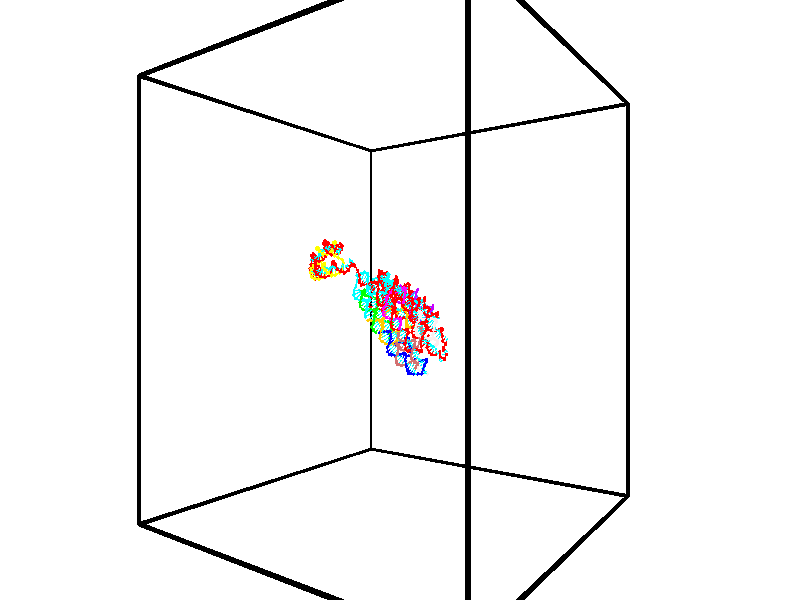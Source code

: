 // switches for output
#declare DRAW_BASES = 1; // possible values are 0, 1; only relevant for DNA ribbons
#declare DRAW_BASES_TYPE = 3; // possible values are 1, 2, 3; only relevant for DNA ribbons
#declare DRAW_FOG = 0; // set to 1 to enable fog

#include "colors.inc"

#include "transforms.inc"
background { rgb <1, 1, 1>}

#default {
   normal{
       ripples 0.25
       frequency 0.20
       turbulence 0.2
       lambda 5
   }
	finish {
		phong 0.1
		phong_size 40.
	}
}

// original window dimensions: 1024x640


// camera settings

camera {
	sky <-0, 1, 0>
	up <-0, 1, 0>
	right 1.6 * <0.581683, 0, 0.813415>
	location <-54.4937, 30, 90.4225>
	look_at <30, 30, 30>
	direction <84.4937, 0, -60.4225>
	angle 67.0682
}


# declare cpy_camera_pos = <-54.4937, 30, 90.4225>;
# if (DRAW_FOG = 1)
fog {
	fog_type 2
	up vnormalize(cpy_camera_pos)
	color rgbt<1,1,1,0.3>
	distance 1e-5
	fog_alt 3e-3
	fog_offset 48
}
# end


// LIGHTS

# declare lum = 6;
global_settings {
	ambient_light rgb lum * <0.05, 0.05, 0.05>
	max_trace_level 15
}# declare cpy_direct_light_amount = 0.25;
light_source
{	1000 * <0.231732, -1, 1.3951>,
	rgb lum * cpy_direct_light_amount
	parallel
}

light_source
{	1000 * <-0.231732, 1, -1.3951>,
	rgb lum * cpy_direct_light_amount
	parallel
}

// strand 0

// nucleotide -1

// particle -1
sphere {
	<43.281452, 32.476440, 22.809608> 0.250000
	pigment { color rgbt <1,0,0,0> }
	no_shadow
}
cylinder {
	<42.927151, 32.352535, 22.947872>,  <42.714569, 32.278191, 23.030830>, 0.100000
	pigment { color rgbt <1,0,0,0> }
	no_shadow
}
cylinder {
	<42.927151, 32.352535, 22.947872>,  <43.281452, 32.476440, 22.809608>, 0.100000
	pigment { color rgbt <1,0,0,0> }
	no_shadow
}

// particle -1
sphere {
	<42.927151, 32.352535, 22.947872> 0.100000
	pigment { color rgbt <1,0,0,0> }
	no_shadow
}
sphere {
	0, 1
	scale<0.080000,0.200000,0.300000>
	matrix <-0.309759, -0.160107, -0.937238,
		0.345664, -0.937237, 0.045864,
		-0.885757, -0.309763, 0.345661,
		42.661423, 32.259605, 23.051571>
	pigment { color rgbt <0,1,1,0> }
	no_shadow
}
cylinder {
	<43.050579, 31.883499, 22.477907>,  <43.281452, 32.476440, 22.809608>, 0.130000
	pigment { color rgbt <1,0,0,0> }
	no_shadow
}

// nucleotide -1

// particle -1
sphere {
	<43.050579, 31.883499, 22.477907> 0.250000
	pigment { color rgbt <1,0,0,0> }
	no_shadow
}
cylinder {
	<42.746555, 32.121613, 22.582169>,  <42.564140, 32.264481, 22.644726>, 0.100000
	pigment { color rgbt <1,0,0,0> }
	no_shadow
}
cylinder {
	<42.746555, 32.121613, 22.582169>,  <43.050579, 31.883499, 22.477907>, 0.100000
	pigment { color rgbt <1,0,0,0> }
	no_shadow
}

// particle -1
sphere {
	<42.746555, 32.121613, 22.582169> 0.100000
	pigment { color rgbt <1,0,0,0> }
	no_shadow
}
sphere {
	0, 1
	scale<0.080000,0.200000,0.300000>
	matrix <-0.264938, 0.082396, -0.960739,
		-0.593390, -0.799279, 0.095087,
		-0.760063, 0.595285, 0.260652,
		42.518536, 32.300198, 22.660364>
	pigment { color rgbt <0,1,1,0> }
	no_shadow
}
cylinder {
	<42.455975, 31.513077, 22.311058>,  <43.050579, 31.883499, 22.477907>, 0.130000
	pigment { color rgbt <1,0,0,0> }
	no_shadow
}

// nucleotide -1

// particle -1
sphere {
	<42.455975, 31.513077, 22.311058> 0.250000
	pigment { color rgbt <1,0,0,0> }
	no_shadow
}
cylinder {
	<42.387951, 31.907066, 22.323135>,  <42.347137, 32.143459, 22.330381>, 0.100000
	pigment { color rgbt <1,0,0,0> }
	no_shadow
}
cylinder {
	<42.387951, 31.907066, 22.323135>,  <42.455975, 31.513077, 22.311058>, 0.100000
	pigment { color rgbt <1,0,0,0> }
	no_shadow
}

// particle -1
sphere {
	<42.387951, 31.907066, 22.323135> 0.100000
	pigment { color rgbt <1,0,0,0> }
	no_shadow
}
sphere {
	0, 1
	scale<0.080000,0.200000,0.300000>
	matrix <-0.243367, -0.012288, -0.969856,
		-0.954910, -0.172277, 0.241799,
		-0.170055, 0.984972, 0.030193,
		42.336933, 32.202557, 22.332193>
	pigment { color rgbt <0,1,1,0> }
	no_shadow
}
cylinder {
	<41.840126, 31.722670, 22.105383>,  <42.455975, 31.513077, 22.311058>, 0.130000
	pigment { color rgbt <1,0,0,0> }
	no_shadow
}

// nucleotide -1

// particle -1
sphere {
	<41.840126, 31.722670, 22.105383> 0.250000
	pigment { color rgbt <1,0,0,0> }
	no_shadow
}
cylinder {
	<42.073879, 32.041050, 22.042194>,  <42.214130, 32.232079, 22.004282>, 0.100000
	pigment { color rgbt <1,0,0,0> }
	no_shadow
}
cylinder {
	<42.073879, 32.041050, 22.042194>,  <41.840126, 31.722670, 22.105383>, 0.100000
	pigment { color rgbt <1,0,0,0> }
	no_shadow
}

// particle -1
sphere {
	<42.073879, 32.041050, 22.042194> 0.100000
	pigment { color rgbt <1,0,0,0> }
	no_shadow
}
sphere {
	0, 1
	scale<0.080000,0.200000,0.300000>
	matrix <-0.240357, -0.016152, -0.970550,
		-0.775061, 0.605147, 0.181873,
		0.584388, 0.795950, -0.157970,
		42.249195, 32.279835, 21.994804>
	pigment { color rgbt <0,1,1,0> }
	no_shadow
}
cylinder {
	<41.211452, 31.875933, 22.501122>,  <41.840126, 31.722670, 22.105383>, 0.130000
	pigment { color rgbt <1,0,0,0> }
	no_shadow
}

// nucleotide -1

// particle -1
sphere {
	<41.211452, 31.875933, 22.501122> 0.250000
	pigment { color rgbt <1,0,0,0> }
	no_shadow
}
cylinder {
	<40.846905, 31.921505, 22.659328>,  <40.628178, 31.948849, 22.754251>, 0.100000
	pigment { color rgbt <1,0,0,0> }
	no_shadow
}
cylinder {
	<40.846905, 31.921505, 22.659328>,  <41.211452, 31.875933, 22.501122>, 0.100000
	pigment { color rgbt <1,0,0,0> }
	no_shadow
}

// particle -1
sphere {
	<40.846905, 31.921505, 22.659328> 0.100000
	pigment { color rgbt <1,0,0,0> }
	no_shadow
}
sphere {
	0, 1
	scale<0.080000,0.200000,0.300000>
	matrix <0.370935, -0.189114, 0.909199,
		0.178383, 0.975323, 0.130092,
		-0.911365, 0.113930, 0.395516,
		40.573494, 31.955685, 22.777983>
	pigment { color rgbt <0,1,1,0> }
	no_shadow
}
cylinder {
	<41.261177, 32.438435, 23.122782>,  <41.211452, 31.875933, 22.501122>, 0.130000
	pigment { color rgbt <1,0,0,0> }
	no_shadow
}

// nucleotide -1

// particle -1
sphere {
	<41.261177, 32.438435, 23.122782> 0.250000
	pigment { color rgbt <1,0,0,0> }
	no_shadow
}
cylinder {
	<40.933128, 32.213810, 23.166702>,  <40.736301, 32.079037, 23.193054>, 0.100000
	pigment { color rgbt <1,0,0,0> }
	no_shadow
}
cylinder {
	<40.933128, 32.213810, 23.166702>,  <41.261177, 32.438435, 23.122782>, 0.100000
	pigment { color rgbt <1,0,0,0> }
	no_shadow
}

// particle -1
sphere {
	<40.933128, 32.213810, 23.166702> 0.100000
	pigment { color rgbt <1,0,0,0> }
	no_shadow
}
sphere {
	0, 1
	scale<0.080000,0.200000,0.300000>
	matrix <0.287875, -0.239104, 0.927339,
		-0.494502, 0.792137, 0.357752,
		-0.820120, -0.561559, 0.109799,
		40.687092, 32.045341, 23.199642>
	pigment { color rgbt <0,1,1,0> }
	no_shadow
}
cylinder {
	<41.207993, 32.600525, 23.760080>,  <41.261177, 32.438435, 23.122782>, 0.130000
	pigment { color rgbt <1,0,0,0> }
	no_shadow
}

// nucleotide -1

// particle -1
sphere {
	<41.207993, 32.600525, 23.760080> 0.250000
	pigment { color rgbt <1,0,0,0> }
	no_shadow
}
cylinder {
	<40.977299, 32.281475, 23.689445>,  <40.838882, 32.090046, 23.647064>, 0.100000
	pigment { color rgbt <1,0,0,0> }
	no_shadow
}
cylinder {
	<40.977299, 32.281475, 23.689445>,  <41.207993, 32.600525, 23.760080>, 0.100000
	pigment { color rgbt <1,0,0,0> }
	no_shadow
}

// particle -1
sphere {
	<40.977299, 32.281475, 23.689445> 0.100000
	pigment { color rgbt <1,0,0,0> }
	no_shadow
}
sphere {
	0, 1
	scale<0.080000,0.200000,0.300000>
	matrix <0.189066, -0.340610, 0.920999,
		-0.794756, 0.497781, 0.347243,
		-0.576730, -0.797621, -0.176588,
		40.804279, 32.042191, 23.636469>
	pigment { color rgbt <0,1,1,0> }
	no_shadow
}
cylinder {
	<40.738472, 32.589764, 24.356899>,  <41.207993, 32.600525, 23.760080>, 0.130000
	pigment { color rgbt <1,0,0,0> }
	no_shadow
}

// nucleotide -1

// particle -1
sphere {
	<40.738472, 32.589764, 24.356899> 0.250000
	pigment { color rgbt <1,0,0,0> }
	no_shadow
}
cylinder {
	<40.759499, 32.228268, 24.186962>,  <40.772114, 32.011372, 24.084999>, 0.100000
	pigment { color rgbt <1,0,0,0> }
	no_shadow
}
cylinder {
	<40.759499, 32.228268, 24.186962>,  <40.738472, 32.589764, 24.356899>, 0.100000
	pigment { color rgbt <1,0,0,0> }
	no_shadow
}

// particle -1
sphere {
	<40.759499, 32.228268, 24.186962> 0.100000
	pigment { color rgbt <1,0,0,0> }
	no_shadow
}
sphere {
	0, 1
	scale<0.080000,0.200000,0.300000>
	matrix <-0.230485, -0.424925, 0.875394,
		-0.971655, 0.051900, -0.230637,
		0.052570, -0.903740, -0.424842,
		40.775269, 31.957146, 24.059509>
	pigment { color rgbt <0,1,1,0> }
	no_shadow
}
cylinder {
	<40.263615, 32.195534, 24.696735>,  <40.738472, 32.589764, 24.356899>, 0.130000
	pigment { color rgbt <1,0,0,0> }
	no_shadow
}

// nucleotide -1

// particle -1
sphere {
	<40.263615, 32.195534, 24.696735> 0.250000
	pigment { color rgbt <1,0,0,0> }
	no_shadow
}
cylinder {
	<40.501762, 31.926224, 24.521355>,  <40.644650, 31.764639, 24.416126>, 0.100000
	pigment { color rgbt <1,0,0,0> }
	no_shadow
}
cylinder {
	<40.501762, 31.926224, 24.521355>,  <40.263615, 32.195534, 24.696735>, 0.100000
	pigment { color rgbt <1,0,0,0> }
	no_shadow
}

// particle -1
sphere {
	<40.501762, 31.926224, 24.521355> 0.100000
	pigment { color rgbt <1,0,0,0> }
	no_shadow
}
sphere {
	0, 1
	scale<0.080000,0.200000,0.300000>
	matrix <-0.046977, -0.573947, 0.817544,
		-0.802079, -0.466142, -0.373338,
		0.595368, -0.673273, -0.438453,
		40.680374, 31.724241, 24.389818>
	pigment { color rgbt <0,1,1,0> }
	no_shadow
}
cylinder {
	<39.985058, 31.615835, 24.983536>,  <40.263615, 32.195534, 24.696735>, 0.130000
	pigment { color rgbt <1,0,0,0> }
	no_shadow
}

// nucleotide -1

// particle -1
sphere {
	<39.985058, 31.615835, 24.983536> 0.250000
	pigment { color rgbt <1,0,0,0> }
	no_shadow
}
cylinder {
	<40.339218, 31.507843, 24.832180>,  <40.551712, 31.443047, 24.741365>, 0.100000
	pigment { color rgbt <1,0,0,0> }
	no_shadow
}
cylinder {
	<40.339218, 31.507843, 24.832180>,  <39.985058, 31.615835, 24.983536>, 0.100000
	pigment { color rgbt <1,0,0,0> }
	no_shadow
}

// particle -1
sphere {
	<40.339218, 31.507843, 24.832180> 0.100000
	pigment { color rgbt <1,0,0,0> }
	no_shadow
}
sphere {
	0, 1
	scale<0.080000,0.200000,0.300000>
	matrix <0.119362, -0.654688, 0.746415,
		-0.449247, -0.706040, -0.547434,
		0.885398, -0.269982, -0.378391,
		40.604839, 31.426847, 24.718662>
	pigment { color rgbt <0,1,1,0> }
	no_shadow
}
cylinder {
	<39.936863, 30.923698, 24.804228>,  <39.985058, 31.615835, 24.983536>, 0.130000
	pigment { color rgbt <1,0,0,0> }
	no_shadow
}

// nucleotide -1

// particle -1
sphere {
	<39.936863, 30.923698, 24.804228> 0.250000
	pigment { color rgbt <1,0,0,0> }
	no_shadow
}
cylinder {
	<40.315323, 31.020996, 24.889668>,  <40.542400, 31.079374, 24.940931>, 0.100000
	pigment { color rgbt <1,0,0,0> }
	no_shadow
}
cylinder {
	<40.315323, 31.020996, 24.889668>,  <39.936863, 30.923698, 24.804228>, 0.100000
	pigment { color rgbt <1,0,0,0> }
	no_shadow
}

// particle -1
sphere {
	<40.315323, 31.020996, 24.889668> 0.100000
	pigment { color rgbt <1,0,0,0> }
	no_shadow
}
sphere {
	0, 1
	scale<0.080000,0.200000,0.300000>
	matrix <-0.004195, -0.650570, 0.759435,
		0.323689, -0.719438, -0.614519,
		0.946154, 0.243243, 0.213600,
		40.599171, 31.093969, 24.953747>
	pigment { color rgbt <0,1,1,0> }
	no_shadow
}
cylinder {
	<40.201286, 30.289560, 25.105936>,  <39.936863, 30.923698, 24.804228>, 0.130000
	pigment { color rgbt <1,0,0,0> }
	no_shadow
}

// nucleotide -1

// particle -1
sphere {
	<40.201286, 30.289560, 25.105936> 0.250000
	pigment { color rgbt <1,0,0,0> }
	no_shadow
}
cylinder {
	<40.502045, 30.521637, 25.231178>,  <40.682499, 30.660883, 25.306324>, 0.100000
	pigment { color rgbt <1,0,0,0> }
	no_shadow
}
cylinder {
	<40.502045, 30.521637, 25.231178>,  <40.201286, 30.289560, 25.105936>, 0.100000
	pigment { color rgbt <1,0,0,0> }
	no_shadow
}

// particle -1
sphere {
	<40.502045, 30.521637, 25.231178> 0.100000
	pigment { color rgbt <1,0,0,0> }
	no_shadow
}
sphere {
	0, 1
	scale<0.080000,0.200000,0.300000>
	matrix <0.058314, -0.531583, 0.844997,
		0.656700, -0.617089, -0.433527,
		0.751894, 0.580190, 0.313106,
		40.727612, 30.695694, 25.325109>
	pigment { color rgbt <0,1,1,0> }
	no_shadow
}
cylinder {
	<40.873547, 29.860546, 25.278419>,  <40.201286, 30.289560, 25.105936>, 0.130000
	pigment { color rgbt <1,0,0,0> }
	no_shadow
}

// nucleotide -1

// particle -1
sphere {
	<40.873547, 29.860546, 25.278419> 0.250000
	pigment { color rgbt <1,0,0,0> }
	no_shadow
}
cylinder {
	<40.949402, 30.210529, 25.456627>,  <40.994915, 30.420519, 25.563551>, 0.100000
	pigment { color rgbt <1,0,0,0> }
	no_shadow
}
cylinder {
	<40.949402, 30.210529, 25.456627>,  <40.873547, 29.860546, 25.278419>, 0.100000
	pigment { color rgbt <1,0,0,0> }
	no_shadow
}

// particle -1
sphere {
	<40.949402, 30.210529, 25.456627> 0.100000
	pigment { color rgbt <1,0,0,0> }
	no_shadow
}
sphere {
	0, 1
	scale<0.080000,0.200000,0.300000>
	matrix <0.172963, -0.476427, 0.862033,
		0.966500, -0.086413, -0.241682,
		0.189634, 0.874957, 0.445520,
		41.006290, 30.473017, 25.590282>
	pigment { color rgbt <0,1,1,0> }
	no_shadow
}
cylinder {
	<41.376480, 29.591118, 25.719540>,  <40.873547, 29.860546, 25.278419>, 0.130000
	pigment { color rgbt <1,0,0,0> }
	no_shadow
}

// nucleotide -1

// particle -1
sphere {
	<41.376480, 29.591118, 25.719540> 0.250000
	pigment { color rgbt <1,0,0,0> }
	no_shadow
}
cylinder {
	<41.228096, 29.926254, 25.879745>,  <41.139065, 30.127337, 25.975870>, 0.100000
	pigment { color rgbt <1,0,0,0> }
	no_shadow
}
cylinder {
	<41.228096, 29.926254, 25.879745>,  <41.376480, 29.591118, 25.719540>, 0.100000
	pigment { color rgbt <1,0,0,0> }
	no_shadow
}

// particle -1
sphere {
	<41.228096, 29.926254, 25.879745> 0.100000
	pigment { color rgbt <1,0,0,0> }
	no_shadow
}
sphere {
	0, 1
	scale<0.080000,0.200000,0.300000>
	matrix <0.033864, -0.418797, 0.907448,
		0.928030, 0.350192, 0.126985,
		-0.370962, 0.837839, 0.400516,
		41.116806, 30.177607, 25.999901>
	pigment { color rgbt <0,1,1,0> }
	no_shadow
}
cylinder {
	<41.752125, 29.749002, 26.311836>,  <41.376480, 29.591118, 25.719540>, 0.130000
	pigment { color rgbt <1,0,0,0> }
	no_shadow
}

// nucleotide -1

// particle -1
sphere {
	<41.752125, 29.749002, 26.311836> 0.250000
	pigment { color rgbt <1,0,0,0> }
	no_shadow
}
cylinder {
	<41.396793, 29.926228, 26.360126>,  <41.183594, 30.032562, 26.389101>, 0.100000
	pigment { color rgbt <1,0,0,0> }
	no_shadow
}
cylinder {
	<41.396793, 29.926228, 26.360126>,  <41.752125, 29.749002, 26.311836>, 0.100000
	pigment { color rgbt <1,0,0,0> }
	no_shadow
}

// particle -1
sphere {
	<41.396793, 29.926228, 26.360126> 0.100000
	pigment { color rgbt <1,0,0,0> }
	no_shadow
}
sphere {
	0, 1
	scale<0.080000,0.200000,0.300000>
	matrix <-0.046461, -0.348259, 0.936246,
		0.456858, 0.826082, 0.329953,
		-0.888325, 0.443062, 0.120725,
		41.130295, 30.059147, 26.396343>
	pigment { color rgbt <0,1,1,0> }
	no_shadow
}
cylinder {
	<41.727196, 29.688042, 26.975723>,  <41.752125, 29.749002, 26.311836>, 0.130000
	pigment { color rgbt <1,0,0,0> }
	no_shadow
}

// nucleotide -1

// particle -1
sphere {
	<41.727196, 29.688042, 26.975723> 0.250000
	pigment { color rgbt <1,0,0,0> }
	no_shadow
}
cylinder {
	<41.360291, 29.832058, 26.907608>,  <41.140148, 29.918468, 26.866739>, 0.100000
	pigment { color rgbt <1,0,0,0> }
	no_shadow
}
cylinder {
	<41.360291, 29.832058, 26.907608>,  <41.727196, 29.688042, 26.975723>, 0.100000
	pigment { color rgbt <1,0,0,0> }
	no_shadow
}

// particle -1
sphere {
	<41.360291, 29.832058, 26.907608> 0.100000
	pigment { color rgbt <1,0,0,0> }
	no_shadow
}
sphere {
	0, 1
	scale<0.080000,0.200000,0.300000>
	matrix <-0.303350, -0.354507, 0.884479,
		0.258081, 0.862957, 0.434395,
		-0.917264, 0.360041, -0.170286,
		41.085110, 29.940071, 26.856522>
	pigment { color rgbt <0,1,1,0> }
	no_shadow
}
cylinder {
	<41.469131, 30.203991, 27.420340>,  <41.727196, 29.688042, 26.975723>, 0.130000
	pigment { color rgbt <1,0,0,0> }
	no_shadow
}

// nucleotide -1

// particle -1
sphere {
	<41.469131, 30.203991, 27.420340> 0.250000
	pigment { color rgbt <1,0,0,0> }
	no_shadow
}
cylinder {
	<41.121883, 30.059963, 27.283688>,  <40.913532, 29.973547, 27.201696>, 0.100000
	pigment { color rgbt <1,0,0,0> }
	no_shadow
}
cylinder {
	<41.121883, 30.059963, 27.283688>,  <41.469131, 30.203991, 27.420340>, 0.100000
	pigment { color rgbt <1,0,0,0> }
	no_shadow
}

// particle -1
sphere {
	<41.121883, 30.059963, 27.283688> 0.100000
	pigment { color rgbt <1,0,0,0> }
	no_shadow
}
sphere {
	0, 1
	scale<0.080000,0.200000,0.300000>
	matrix <-0.234594, -0.308904, 0.921707,
		-0.437408, 0.880301, 0.183697,
		-0.868124, -0.360068, -0.341631,
		40.861446, 29.951942, 27.181198>
	pigment { color rgbt <0,1,1,0> }
	no_shadow
}
cylinder {
	<41.008179, 30.443422, 27.901392>,  <41.469131, 30.203991, 27.420340>, 0.130000
	pigment { color rgbt <1,0,0,0> }
	no_shadow
}

// nucleotide -1

// particle -1
sphere {
	<41.008179, 30.443422, 27.901392> 0.250000
	pigment { color rgbt <1,0,0,0> }
	no_shadow
}
cylinder {
	<40.853779, 30.126339, 27.712662>,  <40.761139, 29.936089, 27.599424>, 0.100000
	pigment { color rgbt <1,0,0,0> }
	no_shadow
}
cylinder {
	<40.853779, 30.126339, 27.712662>,  <41.008179, 30.443422, 27.901392>, 0.100000
	pigment { color rgbt <1,0,0,0> }
	no_shadow
}

// particle -1
sphere {
	<40.853779, 30.126339, 27.712662> 0.100000
	pigment { color rgbt <1,0,0,0> }
	no_shadow
}
sphere {
	0, 1
	scale<0.080000,0.200000,0.300000>
	matrix <-0.288006, -0.382344, 0.877990,
		-0.876390, 0.474789, -0.080721,
		-0.385997, -0.792710, -0.471824,
		40.737980, 29.888527, 27.571114>
	pigment { color rgbt <0,1,1,0> }
	no_shadow
}
cylinder {
	<40.475151, 30.261641, 28.268593>,  <41.008179, 30.443422, 27.901392>, 0.130000
	pigment { color rgbt <1,0,0,0> }
	no_shadow
}

// nucleotide -1

// particle -1
sphere {
	<40.475151, 30.261641, 28.268593> 0.250000
	pigment { color rgbt <1,0,0,0> }
	no_shadow
}
cylinder {
	<40.516193, 29.922348, 28.060757>,  <40.540817, 29.718773, 27.936054>, 0.100000
	pigment { color rgbt <1,0,0,0> }
	no_shadow
}
cylinder {
	<40.516193, 29.922348, 28.060757>,  <40.475151, 30.261641, 28.268593>, 0.100000
	pigment { color rgbt <1,0,0,0> }
	no_shadow
}

// particle -1
sphere {
	<40.516193, 29.922348, 28.060757> 0.100000
	pigment { color rgbt <1,0,0,0> }
	no_shadow
}
sphere {
	0, 1
	scale<0.080000,0.200000,0.300000>
	matrix <-0.111816, -0.528872, 0.841303,
		-0.988418, -0.028223, -0.149110,
		0.102604, -0.848232, -0.519591,
		40.546974, 29.667879, 27.904879>
	pigment { color rgbt <0,1,1,0> }
	no_shadow
}
cylinder {
	<39.961891, 29.889221, 28.521225>,  <40.475151, 30.261641, 28.268593>, 0.130000
	pigment { color rgbt <1,0,0,0> }
	no_shadow
}

// nucleotide -1

// particle -1
sphere {
	<39.961891, 29.889221, 28.521225> 0.250000
	pigment { color rgbt <1,0,0,0> }
	no_shadow
}
cylinder {
	<40.221214, 29.630295, 28.360882>,  <40.376808, 29.474939, 28.264677>, 0.100000
	pigment { color rgbt <1,0,0,0> }
	no_shadow
}
cylinder {
	<40.221214, 29.630295, 28.360882>,  <39.961891, 29.889221, 28.521225>, 0.100000
	pigment { color rgbt <1,0,0,0> }
	no_shadow
}

// particle -1
sphere {
	<40.221214, 29.630295, 28.360882> 0.100000
	pigment { color rgbt <1,0,0,0> }
	no_shadow
}
sphere {
	0, 1
	scale<0.080000,0.200000,0.300000>
	matrix <-0.207883, -0.656973, 0.724687,
		-0.732452, -0.386486, -0.560484,
		0.648304, -0.647314, -0.400857,
		40.415707, 29.436100, 28.240625>
	pigment { color rgbt <0,1,1,0> }
	no_shadow
}
cylinder {
	<39.660042, 29.246225, 28.736368>,  <39.961891, 29.889221, 28.521225>, 0.130000
	pigment { color rgbt <1,0,0,0> }
	no_shadow
}

// nucleotide -1

// particle -1
sphere {
	<39.660042, 29.246225, 28.736368> 0.250000
	pigment { color rgbt <1,0,0,0> }
	no_shadow
}
cylinder {
	<40.022488, 29.133427, 28.610237>,  <40.239956, 29.065746, 28.534559>, 0.100000
	pigment { color rgbt <1,0,0,0> }
	no_shadow
}
cylinder {
	<40.022488, 29.133427, 28.610237>,  <39.660042, 29.246225, 28.736368>, 0.100000
	pigment { color rgbt <1,0,0,0> }
	no_shadow
}

// particle -1
sphere {
	<40.022488, 29.133427, 28.610237> 0.100000
	pigment { color rgbt <1,0,0,0> }
	no_shadow
}
sphere {
	0, 1
	scale<0.080000,0.200000,0.300000>
	matrix <0.013509, -0.725732, 0.687845,
		-0.422814, -0.627527, -0.653788,
		0.906116, -0.281999, -0.315327,
		40.294323, 29.048826, 28.515638>
	pigment { color rgbt <0,1,1,0> }
	no_shadow
}
cylinder {
	<39.614815, 28.624296, 28.640072>,  <39.660042, 29.246225, 28.736368>, 0.130000
	pigment { color rgbt <1,0,0,0> }
	no_shadow
}

// nucleotide -1

// particle -1
sphere {
	<39.614815, 28.624296, 28.640072> 0.250000
	pigment { color rgbt <1,0,0,0> }
	no_shadow
}
cylinder {
	<40.007053, 28.689682, 28.683346>,  <40.242397, 28.728912, 28.709311>, 0.100000
	pigment { color rgbt <1,0,0,0> }
	no_shadow
}
cylinder {
	<40.007053, 28.689682, 28.683346>,  <39.614815, 28.624296, 28.640072>, 0.100000
	pigment { color rgbt <1,0,0,0> }
	no_shadow
}

// particle -1
sphere {
	<40.007053, 28.689682, 28.683346> 0.100000
	pigment { color rgbt <1,0,0,0> }
	no_shadow
}
sphere {
	0, 1
	scale<0.080000,0.200000,0.300000>
	matrix <0.058835, -0.771895, 0.633022,
		0.186982, -0.614376, -0.766537,
		0.980600, 0.163463, 0.108184,
		40.301235, 28.738720, 28.715801>
	pigment { color rgbt <0,1,1,0> }
	no_shadow
}
cylinder {
	<39.894951, 27.959164, 28.502371>,  <39.614815, 28.624296, 28.640072>, 0.130000
	pigment { color rgbt <1,0,0,0> }
	no_shadow
}

// nucleotide -1

// particle -1
sphere {
	<39.894951, 27.959164, 28.502371> 0.250000
	pigment { color rgbt <1,0,0,0> }
	no_shadow
}
cylinder {
	<40.155014, 28.174675, 28.716663>,  <40.311054, 28.303982, 28.845240>, 0.100000
	pigment { color rgbt <1,0,0,0> }
	no_shadow
}
cylinder {
	<40.155014, 28.174675, 28.716663>,  <39.894951, 27.959164, 28.502371>, 0.100000
	pigment { color rgbt <1,0,0,0> }
	no_shadow
}

// particle -1
sphere {
	<40.155014, 28.174675, 28.716663> 0.100000
	pigment { color rgbt <1,0,0,0> }
	no_shadow
}
sphere {
	0, 1
	scale<0.080000,0.200000,0.300000>
	matrix <0.019228, -0.716543, 0.697278,
		0.759554, -0.443041, -0.476228,
		0.650160, 0.538777, 0.535734,
		40.350063, 28.336308, 28.877384>
	pigment { color rgbt <0,1,1,0> }
	no_shadow
}
cylinder {
	<40.473106, 27.467260, 28.780600>,  <39.894951, 27.959164, 28.502371>, 0.130000
	pigment { color rgbt <1,0,0,0> }
	no_shadow
}

// nucleotide -1

// particle -1
sphere {
	<40.473106, 27.467260, 28.780600> 0.250000
	pigment { color rgbt <1,0,0,0> }
	no_shadow
}
cylinder {
	<40.500320, 27.801670, 28.998383>,  <40.516651, 28.002316, 29.129053>, 0.100000
	pigment { color rgbt <1,0,0,0> }
	no_shadow
}
cylinder {
	<40.500320, 27.801670, 28.998383>,  <40.473106, 27.467260, 28.780600>, 0.100000
	pigment { color rgbt <1,0,0,0> }
	no_shadow
}

// particle -1
sphere {
	<40.500320, 27.801670, 28.998383> 0.100000
	pigment { color rgbt <1,0,0,0> }
	no_shadow
}
sphere {
	0, 1
	scale<0.080000,0.200000,0.300000>
	matrix <0.008332, -0.546181, 0.837625,
		0.997648, -0.052455, -0.044127,
		0.068039, 0.836023, 0.544460,
		40.520733, 28.052477, 29.161720>
	pigment { color rgbt <0,1,1,0> }
	no_shadow
}
cylinder {
	<41.095142, 27.425190, 29.255421>,  <40.473106, 27.467260, 28.780600>, 0.130000
	pigment { color rgbt <1,0,0,0> }
	no_shadow
}

// nucleotide -1

// particle -1
sphere {
	<41.095142, 27.425190, 29.255421> 0.250000
	pigment { color rgbt <1,0,0,0> }
	no_shadow
}
cylinder {
	<40.818169, 27.649944, 29.436451>,  <40.651985, 27.784796, 29.545069>, 0.100000
	pigment { color rgbt <1,0,0,0> }
	no_shadow
}
cylinder {
	<40.818169, 27.649944, 29.436451>,  <41.095142, 27.425190, 29.255421>, 0.100000
	pigment { color rgbt <1,0,0,0> }
	no_shadow
}

// particle -1
sphere {
	<40.818169, 27.649944, 29.436451> 0.100000
	pigment { color rgbt <1,0,0,0> }
	no_shadow
}
sphere {
	0, 1
	scale<0.080000,0.200000,0.300000>
	matrix <0.054473, -0.584779, 0.809362,
		0.719423, 0.585081, 0.374312,
		-0.692432, 0.561884, 0.452575,
		40.610439, 27.818510, 29.572224>
	pigment { color rgbt <0,1,1,0> }
	no_shadow
}
cylinder {
	<41.386677, 27.265087, 29.987995>,  <41.095142, 27.425190, 29.255421>, 0.130000
	pigment { color rgbt <1,0,0,0> }
	no_shadow
}

// nucleotide -1

// particle -1
sphere {
	<41.386677, 27.265087, 29.987995> 0.250000
	pigment { color rgbt <1,0,0,0> }
	no_shadow
}
cylinder {
	<41.012325, 27.406002, 29.990257>,  <40.787716, 27.490551, 29.991613>, 0.100000
	pigment { color rgbt <1,0,0,0> }
	no_shadow
}
cylinder {
	<41.012325, 27.406002, 29.990257>,  <41.386677, 27.265087, 29.987995>, 0.100000
	pigment { color rgbt <1,0,0,0> }
	no_shadow
}

// particle -1
sphere {
	<41.012325, 27.406002, 29.990257> 0.100000
	pigment { color rgbt <1,0,0,0> }
	no_shadow
}
sphere {
	0, 1
	scale<0.080000,0.200000,0.300000>
	matrix <-0.130080, -0.360393, 0.923686,
		0.327438, 0.863720, 0.383109,
		-0.935876, 0.352285, 0.005654,
		40.731564, 27.511688, 29.991953>
	pigment { color rgbt <0,1,1,0> }
	no_shadow
}
cylinder {
	<41.308571, 27.641554, 30.547892>,  <41.386677, 27.265087, 29.987995>, 0.130000
	pigment { color rgbt <1,0,0,0> }
	no_shadow
}

// nucleotide -1

// particle -1
sphere {
	<41.308571, 27.641554, 30.547892> 0.250000
	pigment { color rgbt <1,0,0,0> }
	no_shadow
}
cylinder {
	<40.939671, 27.495525, 30.497009>,  <40.718330, 27.407907, 30.466480>, 0.100000
	pigment { color rgbt <1,0,0,0> }
	no_shadow
}
cylinder {
	<40.939671, 27.495525, 30.497009>,  <41.308571, 27.641554, 30.547892>, 0.100000
	pigment { color rgbt <1,0,0,0> }
	no_shadow
}

// particle -1
sphere {
	<40.939671, 27.495525, 30.497009> 0.100000
	pigment { color rgbt <1,0,0,0> }
	no_shadow
}
sphere {
	0, 1
	scale<0.080000,0.200000,0.300000>
	matrix <-0.117022, -0.049984, 0.991871,
		-0.368462, 0.929636, 0.003376,
		-0.922248, -0.365072, -0.127205,
		40.662994, 27.386003, 30.458847>
	pigment { color rgbt <0,1,1,0> }
	no_shadow
}
cylinder {
	<40.748367, 27.993448, 31.013451>,  <41.308571, 27.641554, 30.547892>, 0.130000
	pigment { color rgbt <1,0,0,0> }
	no_shadow
}

// nucleotide -1

// particle -1
sphere {
	<40.748367, 27.993448, 31.013451> 0.250000
	pigment { color rgbt <1,0,0,0> }
	no_shadow
}
cylinder {
	<40.586018, 27.643745, 30.906910>,  <40.488609, 27.433924, 30.842985>, 0.100000
	pigment { color rgbt <1,0,0,0> }
	no_shadow
}
cylinder {
	<40.586018, 27.643745, 30.906910>,  <40.748367, 27.993448, 31.013451>, 0.100000
	pigment { color rgbt <1,0,0,0> }
	no_shadow
}

// particle -1
sphere {
	<40.586018, 27.643745, 30.906910> 0.100000
	pigment { color rgbt <1,0,0,0> }
	no_shadow
}
sphere {
	0, 1
	scale<0.080000,0.200000,0.300000>
	matrix <-0.454894, -0.059522, 0.888554,
		-0.792678, 0.481801, -0.373536,
		-0.405872, -0.874257, -0.266350,
		40.464256, 27.381468, 30.827005>
	pigment { color rgbt <0,1,1,0> }
	no_shadow
}
cylinder {
	<40.057178, 27.997009, 31.256500>,  <40.748367, 27.993448, 31.013451>, 0.130000
	pigment { color rgbt <1,0,0,0> }
	no_shadow
}

// nucleotide -1

// particle -1
sphere {
	<40.057178, 27.997009, 31.256500> 0.250000
	pigment { color rgbt <1,0,0,0> }
	no_shadow
}
cylinder {
	<40.148495, 27.611038, 31.204662>,  <40.203285, 27.379456, 31.173559>, 0.100000
	pigment { color rgbt <1,0,0,0> }
	no_shadow
}
cylinder {
	<40.148495, 27.611038, 31.204662>,  <40.057178, 27.997009, 31.256500>, 0.100000
	pigment { color rgbt <1,0,0,0> }
	no_shadow
}

// particle -1
sphere {
	<40.148495, 27.611038, 31.204662> 0.100000
	pigment { color rgbt <1,0,0,0> }
	no_shadow
}
sphere {
	0, 1
	scale<0.080000,0.200000,0.300000>
	matrix <-0.402432, -0.214732, 0.889910,
		-0.886528, -0.151006, -0.437340,
		0.228293, -0.964928, -0.129596,
		40.216984, 27.321560, 31.165783>
	pigment { color rgbt <0,1,1,0> }
	no_shadow
}
cylinder {
	<39.556828, 27.435966, 31.182337>,  <40.057178, 27.997009, 31.256500>, 0.130000
	pigment { color rgbt <1,0,0,0> }
	no_shadow
}

// nucleotide -1

// particle -1
sphere {
	<39.556828, 27.435966, 31.182337> 0.250000
	pigment { color rgbt <1,0,0,0> }
	no_shadow
}
cylinder {
	<39.880268, 27.329185, 31.392063>,  <40.074333, 27.265118, 31.517899>, 0.100000
	pigment { color rgbt <1,0,0,0> }
	no_shadow
}
cylinder {
	<39.880268, 27.329185, 31.392063>,  <39.556828, 27.435966, 31.182337>, 0.100000
	pigment { color rgbt <1,0,0,0> }
	no_shadow
}

// particle -1
sphere {
	<39.880268, 27.329185, 31.392063> 0.100000
	pigment { color rgbt <1,0,0,0> }
	no_shadow
}
sphere {
	0, 1
	scale<0.080000,0.200000,0.300000>
	matrix <-0.552961, -0.040350, 0.832230,
		-0.201009, -0.962865, -0.180241,
		0.808597, -0.266952, 0.524315,
		40.122849, 27.249100, 31.549358>
	pigment { color rgbt <0,1,1,0> }
	no_shadow
}
cylinder {
	<39.002121, 27.849707, 31.568443>,  <39.556828, 27.435966, 31.182337>, 0.130000
	pigment { color rgbt <1,0,0,0> }
	no_shadow
}

// nucleotide -1

// particle -1
sphere {
	<39.002121, 27.849707, 31.568443> 0.250000
	pigment { color rgbt <1,0,0,0> }
	no_shadow
}
cylinder {
	<38.839527, 27.484364, 31.577808>,  <38.741970, 27.265158, 31.583427>, 0.100000
	pigment { color rgbt <1,0,0,0> }
	no_shadow
}
cylinder {
	<38.839527, 27.484364, 31.577808>,  <39.002121, 27.849707, 31.568443>, 0.100000
	pigment { color rgbt <1,0,0,0> }
	no_shadow
}

// particle -1
sphere {
	<38.839527, 27.484364, 31.577808> 0.100000
	pigment { color rgbt <1,0,0,0> }
	no_shadow
}
sphere {
	0, 1
	scale<0.080000,0.200000,0.300000>
	matrix <-0.892882, 0.402544, 0.201794,
		-0.193734, 0.061121, -0.979148,
		-0.406484, -0.913358, 0.023413,
		38.717583, 27.210356, 31.584833>
	pigment { color rgbt <0,1,1,0> }
	no_shadow
}
cylinder {
	<38.377472, 27.932064, 31.260782>,  <39.002121, 27.849707, 31.568443>, 0.130000
	pigment { color rgbt <1,0,0,0> }
	no_shadow
}

// nucleotide -1

// particle -1
sphere {
	<38.377472, 27.932064, 31.260782> 0.250000
	pigment { color rgbt <1,0,0,0> }
	no_shadow
}
cylinder {
	<38.325733, 27.595203, 31.470181>,  <38.294689, 27.393087, 31.595819>, 0.100000
	pigment { color rgbt <1,0,0,0> }
	no_shadow
}
cylinder {
	<38.325733, 27.595203, 31.470181>,  <38.377472, 27.932064, 31.260782>, 0.100000
	pigment { color rgbt <1,0,0,0> }
	no_shadow
}

// particle -1
sphere {
	<38.325733, 27.595203, 31.470181> 0.100000
	pigment { color rgbt <1,0,0,0> }
	no_shadow
}
sphere {
	0, 1
	scale<0.080000,0.200000,0.300000>
	matrix <-0.899814, 0.321512, 0.294897,
		-0.416659, -0.432905, -0.799368,
		-0.129344, -0.842154, 0.523495,
		38.286930, 27.342558, 31.627230>
	pigment { color rgbt <0,1,1,0> }
	no_shadow
}
cylinder {
	<37.886112, 27.410410, 30.990553>,  <38.377472, 27.932064, 31.260782>, 0.130000
	pigment { color rgbt <1,0,0,0> }
	no_shadow
}

// nucleotide -1

// particle -1
sphere {
	<37.886112, 27.410410, 30.990553> 0.250000
	pigment { color rgbt <1,0,0,0> }
	no_shadow
}
cylinder {
	<37.890392, 27.394775, 31.390224>,  <37.892960, 27.385395, 31.630028>, 0.100000
	pigment { color rgbt <1,0,0,0> }
	no_shadow
}
cylinder {
	<37.890392, 27.394775, 31.390224>,  <37.886112, 27.410410, 30.990553>, 0.100000
	pigment { color rgbt <1,0,0,0> }
	no_shadow
}

// particle -1
sphere {
	<37.890392, 27.394775, 31.390224> 0.100000
	pigment { color rgbt <1,0,0,0> }
	no_shadow
}
sphere {
	0, 1
	scale<0.080000,0.200000,0.300000>
	matrix <-0.981004, 0.193142, 0.018061,
		-0.193690, -0.980392, -0.036284,
		0.010699, -0.039093, 0.999178,
		37.893604, 27.383051, 31.689978>
	pigment { color rgbt <0,1,1,0> }
	no_shadow
}
cylinder {
	<37.627857, 26.773798, 30.742472>,  <37.886112, 27.410410, 30.990553>, 0.130000
	pigment { color rgbt <1,0,0,0> }
	no_shadow
}

// nucleotide -1

// particle -1
sphere {
	<37.627857, 26.773798, 30.742472> 0.250000
	pigment { color rgbt <1,0,0,0> }
	no_shadow
}
cylinder {
	<37.231537, 26.719769, 30.745708>,  <36.993744, 26.687351, 30.747650>, 0.100000
	pigment { color rgbt <1,0,0,0> }
	no_shadow
}
cylinder {
	<37.231537, 26.719769, 30.745708>,  <37.627857, 26.773798, 30.742472>, 0.100000
	pigment { color rgbt <1,0,0,0> }
	no_shadow
}

// particle -1
sphere {
	<37.231537, 26.719769, 30.745708> 0.100000
	pigment { color rgbt <1,0,0,0> }
	no_shadow
}
sphere {
	0, 1
	scale<0.080000,0.200000,0.300000>
	matrix <-0.113442, 0.796566, -0.593813,
		0.073763, -0.589269, -0.804562,
		-0.990803, -0.135073, 0.008091,
		36.934296, 26.679247, 30.748137>
	pigment { color rgbt <0,1,1,0> }
	no_shadow
}
cylinder {
	<37.310757, 26.749348, 29.992376>,  <37.627857, 26.773798, 30.742472>, 0.130000
	pigment { color rgbt <1,0,0,0> }
	no_shadow
}

// nucleotide -1

// particle -1
sphere {
	<37.310757, 26.749348, 29.992376> 0.250000
	pigment { color rgbt <1,0,0,0> }
	no_shadow
}
cylinder {
	<37.045570, 26.861420, 30.270073>,  <36.886459, 26.928663, 30.436691>, 0.100000
	pigment { color rgbt <1,0,0,0> }
	no_shadow
}
cylinder {
	<37.045570, 26.861420, 30.270073>,  <37.310757, 26.749348, 29.992376>, 0.100000
	pigment { color rgbt <1,0,0,0> }
	no_shadow
}

// particle -1
sphere {
	<37.045570, 26.861420, 30.270073> 0.100000
	pigment { color rgbt <1,0,0,0> }
	no_shadow
}
sphere {
	0, 1
	scale<0.080000,0.200000,0.300000>
	matrix <-0.366195, 0.687458, -0.627139,
		-0.652976, -0.670000, -0.353161,
		-0.662966, 0.280181, 0.694244,
		36.846680, 26.945475, 30.478346>
	pigment { color rgbt <0,1,1,0> }
	no_shadow
}
cylinder {
	<36.528503, 26.476517, 29.851492>,  <37.310757, 26.749348, 29.992376>, 0.130000
	pigment { color rgbt <1,0,0,0> }
	no_shadow
}

// nucleotide -1

// particle -1
sphere {
	<36.528503, 26.476517, 29.851492> 0.250000
	pigment { color rgbt <1,0,0,0> }
	no_shadow
}
cylinder {
	<36.663181, 26.825474, 29.993233>,  <36.743988, 27.034847, 30.078278>, 0.100000
	pigment { color rgbt <1,0,0,0> }
	no_shadow
}
cylinder {
	<36.663181, 26.825474, 29.993233>,  <36.528503, 26.476517, 29.851492>, 0.100000
	pigment { color rgbt <1,0,0,0> }
	no_shadow
}

// particle -1
sphere {
	<36.663181, 26.825474, 29.993233> 0.100000
	pigment { color rgbt <1,0,0,0> }
	no_shadow
}
sphere {
	0, 1
	scale<0.080000,0.200000,0.300000>
	matrix <-0.099526, 0.407188, -0.907906,
		-0.936338, 0.270422, 0.223925,
		0.336698, 0.872393, 0.354352,
		36.764191, 27.087193, 30.099539>
	pigment { color rgbt <0,1,1,0> }
	no_shadow
}
cylinder {
	<36.120434, 27.092836, 29.513685>,  <36.528503, 26.476517, 29.851492>, 0.130000
	pigment { color rgbt <1,0,0,0> }
	no_shadow
}

// nucleotide -1

// particle -1
sphere {
	<36.120434, 27.092836, 29.513685> 0.250000
	pigment { color rgbt <1,0,0,0> }
	no_shadow
}
cylinder {
	<36.502758, 27.161419, 29.609203>,  <36.732155, 27.202568, 29.666513>, 0.100000
	pigment { color rgbt <1,0,0,0> }
	no_shadow
}
cylinder {
	<36.502758, 27.161419, 29.609203>,  <36.120434, 27.092836, 29.513685>, 0.100000
	pigment { color rgbt <1,0,0,0> }
	no_shadow
}

// particle -1
sphere {
	<36.502758, 27.161419, 29.609203> 0.100000
	pigment { color rgbt <1,0,0,0> }
	no_shadow
}
sphere {
	0, 1
	scale<0.080000,0.200000,0.300000>
	matrix <0.168257, 0.347022, -0.922640,
		-0.241059, 0.922051, 0.302840,
		0.955814, 0.171456, 0.238794,
		36.789501, 27.212856, 29.680841>
	pigment { color rgbt <0,1,1,0> }
	no_shadow
}
cylinder {
	<36.215771, 27.773130, 29.303585>,  <36.120434, 27.092836, 29.513685>, 0.130000
	pigment { color rgbt <1,0,0,0> }
	no_shadow
}

// nucleotide -1

// particle -1
sphere {
	<36.215771, 27.773130, 29.303585> 0.250000
	pigment { color rgbt <1,0,0,0> }
	no_shadow
}
cylinder {
	<36.598759, 27.663094, 29.338409>,  <36.828552, 27.597071, 29.359304>, 0.100000
	pigment { color rgbt <1,0,0,0> }
	no_shadow
}
cylinder {
	<36.598759, 27.663094, 29.338409>,  <36.215771, 27.773130, 29.303585>, 0.100000
	pigment { color rgbt <1,0,0,0> }
	no_shadow
}

// particle -1
sphere {
	<36.598759, 27.663094, 29.338409> 0.100000
	pigment { color rgbt <1,0,0,0> }
	no_shadow
}
sphere {
	0, 1
	scale<0.080000,0.200000,0.300000>
	matrix <0.227029, 0.532019, -0.815729,
		0.178084, 0.800799, 0.571845,
		0.957467, -0.275094, 0.087060,
		36.885998, 27.580564, 29.364527>
	pigment { color rgbt <0,1,1,0> }
	no_shadow
}
cylinder {
	<36.583202, 28.310829, 29.084217>,  <36.215771, 27.773130, 29.303585>, 0.130000
	pigment { color rgbt <1,0,0,0> }
	no_shadow
}

// nucleotide -1

// particle -1
sphere {
	<36.583202, 28.310829, 29.084217> 0.250000
	pigment { color rgbt <1,0,0,0> }
	no_shadow
}
cylinder {
	<36.859562, 28.027466, 29.026497>,  <37.025375, 27.857449, 28.991865>, 0.100000
	pigment { color rgbt <1,0,0,0> }
	no_shadow
}
cylinder {
	<36.859562, 28.027466, 29.026497>,  <36.583202, 28.310829, 29.084217>, 0.100000
	pigment { color rgbt <1,0,0,0> }
	no_shadow
}

// particle -1
sphere {
	<36.859562, 28.027466, 29.026497> 0.100000
	pigment { color rgbt <1,0,0,0> }
	no_shadow
}
sphere {
	0, 1
	scale<0.080000,0.200000,0.300000>
	matrix <0.379700, 0.525414, -0.761425,
		0.615218, 0.471274, 0.631988,
		0.690895, -0.708408, -0.144302,
		37.066830, 27.814943, 28.983206>
	pigment { color rgbt <0,1,1,0> }
	no_shadow
}
cylinder {
	<37.339706, 28.604435, 29.029194>,  <36.583202, 28.310829, 29.084217>, 0.130000
	pigment { color rgbt <1,0,0,0> }
	no_shadow
}

// nucleotide -1

// particle -1
sphere {
	<37.339706, 28.604435, 29.029194> 0.250000
	pigment { color rgbt <1,0,0,0> }
	no_shadow
}
cylinder {
	<37.343117, 28.239906, 28.864552>,  <37.345161, 28.021189, 28.765766>, 0.100000
	pigment { color rgbt <1,0,0,0> }
	no_shadow
}
cylinder {
	<37.343117, 28.239906, 28.864552>,  <37.339706, 28.604435, 29.029194>, 0.100000
	pigment { color rgbt <1,0,0,0> }
	no_shadow
}

// particle -1
sphere {
	<37.343117, 28.239906, 28.864552> 0.100000
	pigment { color rgbt <1,0,0,0> }
	no_shadow
}
sphere {
	0, 1
	scale<0.080000,0.200000,0.300000>
	matrix <0.330059, 0.391118, -0.859120,
		0.943922, -0.128530, 0.304124,
		0.008526, -0.911321, -0.411607,
		37.345676, 27.966511, 28.741070>
	pigment { color rgbt <0,1,1,0> }
	no_shadow
}
cylinder {
	<37.995476, 28.430361, 28.815672>,  <37.339706, 28.604435, 29.029194>, 0.130000
	pigment { color rgbt <1,0,0,0> }
	no_shadow
}

// nucleotide -1

// particle -1
sphere {
	<37.995476, 28.430361, 28.815672> 0.250000
	pigment { color rgbt <1,0,0,0> }
	no_shadow
}
cylinder {
	<37.746571, 28.220139, 28.583611>,  <37.597229, 28.094006, 28.444374>, 0.100000
	pigment { color rgbt <1,0,0,0> }
	no_shadow
}
cylinder {
	<37.746571, 28.220139, 28.583611>,  <37.995476, 28.430361, 28.815672>, 0.100000
	pigment { color rgbt <1,0,0,0> }
	no_shadow
}

// particle -1
sphere {
	<37.746571, 28.220139, 28.583611> 0.100000
	pigment { color rgbt <1,0,0,0> }
	no_shadow
}
sphere {
	0, 1
	scale<0.080000,0.200000,0.300000>
	matrix <0.331580, 0.494394, -0.803510,
		0.709114, -0.692363, -0.133380,
		-0.622263, -0.525555, -0.580156,
		37.559891, 28.062471, 28.409563>
	pigment { color rgbt <0,1,1,0> }
	no_shadow
}
cylinder {
	<38.325874, 28.426607, 28.075012>,  <37.995476, 28.430361, 28.815672>, 0.130000
	pigment { color rgbt <1,0,0,0> }
	no_shadow
}

// nucleotide -1

// particle -1
sphere {
	<38.325874, 28.426607, 28.075012> 0.250000
	pigment { color rgbt <1,0,0,0> }
	no_shadow
}
cylinder {
	<37.957222, 28.286560, 28.008057>,  <37.736031, 28.202532, 27.967882>, 0.100000
	pigment { color rgbt <1,0,0,0> }
	no_shadow
}
cylinder {
	<37.957222, 28.286560, 28.008057>,  <38.325874, 28.426607, 28.075012>, 0.100000
	pigment { color rgbt <1,0,0,0> }
	no_shadow
}

// particle -1
sphere {
	<37.957222, 28.286560, 28.008057> 0.100000
	pigment { color rgbt <1,0,0,0> }
	no_shadow
}
sphere {
	0, 1
	scale<0.080000,0.200000,0.300000>
	matrix <0.018423, 0.391376, -0.920046,
		0.387609, -0.851035, -0.354258,
		-0.921640, -0.350092, -0.167379,
		37.680733, 28.181524, 27.957840>
	pigment { color rgbt <0,1,1,0> }
	no_shadow
}
cylinder {
	<38.439339, 28.314770, 27.469236>,  <38.325874, 28.426607, 28.075012>, 0.130000
	pigment { color rgbt <1,0,0,0> }
	no_shadow
}

// nucleotide -1

// particle -1
sphere {
	<38.439339, 28.314770, 27.469236> 0.250000
	pigment { color rgbt <1,0,0,0> }
	no_shadow
}
cylinder {
	<38.042728, 28.282253, 27.509789>,  <37.804764, 28.262743, 27.534121>, 0.100000
	pigment { color rgbt <1,0,0,0> }
	no_shadow
}
cylinder {
	<38.042728, 28.282253, 27.509789>,  <38.439339, 28.314770, 27.469236>, 0.100000
	pigment { color rgbt <1,0,0,0> }
	no_shadow
}

// particle -1
sphere {
	<38.042728, 28.282253, 27.509789> 0.100000
	pigment { color rgbt <1,0,0,0> }
	no_shadow
}
sphere {
	0, 1
	scale<0.080000,0.200000,0.300000>
	matrix <-0.127297, 0.450845, -0.883478,
		0.026109, -0.888893, -0.457370,
		-0.991521, -0.081289, 0.101382,
		37.745274, 28.257866, 27.540203>
	pigment { color rgbt <0,1,1,0> }
	no_shadow
}
cylinder {
	<38.146004, 27.959246, 26.946009>,  <38.439339, 28.314770, 27.469236>, 0.130000
	pigment { color rgbt <1,0,0,0> }
	no_shadow
}

// nucleotide -1

// particle -1
sphere {
	<38.146004, 27.959246, 26.946009> 0.250000
	pigment { color rgbt <1,0,0,0> }
	no_shadow
}
cylinder {
	<37.823162, 28.165684, 27.060715>,  <37.629459, 28.289547, 27.129539>, 0.100000
	pigment { color rgbt <1,0,0,0> }
	no_shadow
}
cylinder {
	<37.823162, 28.165684, 27.060715>,  <38.146004, 27.959246, 26.946009>, 0.100000
	pigment { color rgbt <1,0,0,0> }
	no_shadow
}

// particle -1
sphere {
	<37.823162, 28.165684, 27.060715> 0.100000
	pigment { color rgbt <1,0,0,0> }
	no_shadow
}
sphere {
	0, 1
	scale<0.080000,0.200000,0.300000>
	matrix <-0.047158, 0.427800, -0.902642,
		-0.588529, -0.742046, -0.320939,
		-0.807100, 0.516096, 0.286766,
		37.581032, 28.320513, 27.146744>
	pigment { color rgbt <0,1,1,0> }
	no_shadow
}
cylinder {
	<37.630444, 27.781364, 26.432724>,  <38.146004, 27.959246, 26.946009>, 0.130000
	pigment { color rgbt <1,0,0,0> }
	no_shadow
}

// nucleotide -1

// particle -1
sphere {
	<37.630444, 27.781364, 26.432724> 0.250000
	pigment { color rgbt <1,0,0,0> }
	no_shadow
}
cylinder {
	<37.554138, 28.141560, 26.589050>,  <37.508354, 28.357676, 26.682846>, 0.100000
	pigment { color rgbt <1,0,0,0> }
	no_shadow
}
cylinder {
	<37.554138, 28.141560, 26.589050>,  <37.630444, 27.781364, 26.432724>, 0.100000
	pigment { color rgbt <1,0,0,0> }
	no_shadow
}

// particle -1
sphere {
	<37.554138, 28.141560, 26.589050> 0.100000
	pigment { color rgbt <1,0,0,0> }
	no_shadow
}
sphere {
	0, 1
	scale<0.080000,0.200000,0.300000>
	matrix <-0.045574, 0.389571, -0.919868,
		-0.980578, -0.193286, -0.033277,
		-0.190762, 0.900486, 0.390814,
		37.496910, 28.411705, 26.706295>
	pigment { color rgbt <0,1,1,0> }
	no_shadow
}
cylinder {
	<37.171200, 28.125364, 25.960894>,  <37.630444, 27.781364, 26.432724>, 0.130000
	pigment { color rgbt <1,0,0,0> }
	no_shadow
}

// nucleotide -1

// particle -1
sphere {
	<37.171200, 28.125364, 25.960894> 0.250000
	pigment { color rgbt <1,0,0,0> }
	no_shadow
}
cylinder {
	<37.280243, 28.461853, 26.147671>,  <37.345669, 28.663746, 26.259737>, 0.100000
	pigment { color rgbt <1,0,0,0> }
	no_shadow
}
cylinder {
	<37.280243, 28.461853, 26.147671>,  <37.171200, 28.125364, 25.960894>, 0.100000
	pigment { color rgbt <1,0,0,0> }
	no_shadow
}

// particle -1
sphere {
	<37.280243, 28.461853, 26.147671> 0.100000
	pigment { color rgbt <1,0,0,0> }
	no_shadow
}
sphere {
	0, 1
	scale<0.080000,0.200000,0.300000>
	matrix <-0.009867, 0.487741, -0.872933,
		-0.962076, 0.233358, 0.141261,
		0.272605, 0.841221, 0.466941,
		37.362026, 28.714220, 26.287752>
	pigment { color rgbt <0,1,1,0> }
	no_shadow
}
cylinder {
	<36.787106, 28.748140, 25.661777>,  <37.171200, 28.125364, 25.960894>, 0.130000
	pigment { color rgbt <1,0,0,0> }
	no_shadow
}

// nucleotide -1

// particle -1
sphere {
	<36.787106, 28.748140, 25.661777> 0.250000
	pigment { color rgbt <1,0,0,0> }
	no_shadow
}
cylinder {
	<37.080406, 28.911469, 25.879261>,  <37.256386, 29.009466, 26.009750>, 0.100000
	pigment { color rgbt <1,0,0,0> }
	no_shadow
}
cylinder {
	<37.080406, 28.911469, 25.879261>,  <36.787106, 28.748140, 25.661777>, 0.100000
	pigment { color rgbt <1,0,0,0> }
	no_shadow
}

// particle -1
sphere {
	<37.080406, 28.911469, 25.879261> 0.100000
	pigment { color rgbt <1,0,0,0> }
	no_shadow
}
sphere {
	0, 1
	scale<0.080000,0.200000,0.300000>
	matrix <0.021064, 0.785596, -0.618382,
		-0.679633, 0.464881, 0.567437,
		0.733250, 0.408320, 0.543709,
		37.300381, 29.033964, 26.042374>
	pigment { color rgbt <0,1,1,0> }
	no_shadow
}
cylinder {
	<36.543392, 29.330313, 25.821014>,  <36.787106, 28.748140, 25.661777>, 0.130000
	pigment { color rgbt <1,0,0,0> }
	no_shadow
}

// nucleotide -1

// particle -1
sphere {
	<36.543392, 29.330313, 25.821014> 0.250000
	pigment { color rgbt <1,0,0,0> }
	no_shadow
}
cylinder {
	<36.941044, 29.373222, 25.815277>,  <37.179634, 29.398968, 25.811834>, 0.100000
	pigment { color rgbt <1,0,0,0> }
	no_shadow
}
cylinder {
	<36.941044, 29.373222, 25.815277>,  <36.543392, 29.330313, 25.821014>, 0.100000
	pigment { color rgbt <1,0,0,0> }
	no_shadow
}

// particle -1
sphere {
	<36.941044, 29.373222, 25.815277> 0.100000
	pigment { color rgbt <1,0,0,0> }
	no_shadow
}
sphere {
	0, 1
	scale<0.080000,0.200000,0.300000>
	matrix <-0.088179, 0.725977, -0.682043,
		-0.062754, 0.679301, 0.731172,
		0.994126, 0.107275, -0.014342,
		37.239281, 29.405405, 25.810974>
	pigment { color rgbt <0,1,1,0> }
	no_shadow
}
cylinder {
	<36.642014, 29.981499, 25.623350>,  <36.543392, 29.330313, 25.821014>, 0.130000
	pigment { color rgbt <1,0,0,0> }
	no_shadow
}

// nucleotide -1

// particle -1
sphere {
	<36.642014, 29.981499, 25.623350> 0.250000
	pigment { color rgbt <1,0,0,0> }
	no_shadow
}
cylinder {
	<37.018597, 29.853012, 25.582413>,  <37.244545, 29.775919, 25.557850>, 0.100000
	pigment { color rgbt <1,0,0,0> }
	no_shadow
}
cylinder {
	<37.018597, 29.853012, 25.582413>,  <36.642014, 29.981499, 25.623350>, 0.100000
	pigment { color rgbt <1,0,0,0> }
	no_shadow
}

// particle -1
sphere {
	<37.018597, 29.853012, 25.582413> 0.100000
	pigment { color rgbt <1,0,0,0> }
	no_shadow
}
sphere {
	0, 1
	scale<0.080000,0.200000,0.300000>
	matrix <0.227418, 0.829210, -0.510580,
		0.248871, 0.457415, 0.853718,
		0.941459, -0.321219, -0.102342,
		37.301033, 29.756647, 25.551710>
	pigment { color rgbt <0,1,1,0> }
	no_shadow
}
cylinder {
	<37.162167, 30.540863, 25.784384>,  <36.642014, 29.981499, 25.623350>, 0.130000
	pigment { color rgbt <1,0,0,0> }
	no_shadow
}

// nucleotide -1

// particle -1
sphere {
	<37.162167, 30.540863, 25.784384> 0.250000
	pigment { color rgbt <1,0,0,0> }
	no_shadow
}
cylinder {
	<37.384197, 30.290318, 25.565456>,  <37.517418, 30.139990, 25.434101>, 0.100000
	pigment { color rgbt <1,0,0,0> }
	no_shadow
}
cylinder {
	<37.384197, 30.290318, 25.565456>,  <37.162167, 30.540863, 25.784384>, 0.100000
	pigment { color rgbt <1,0,0,0> }
	no_shadow
}

// particle -1
sphere {
	<37.384197, 30.290318, 25.565456> 0.100000
	pigment { color rgbt <1,0,0,0> }
	no_shadow
}
sphere {
	0, 1
	scale<0.080000,0.200000,0.300000>
	matrix <0.375719, 0.775847, -0.506850,
		0.742106, 0.075706, 0.665994,
		0.555081, -0.626363, -0.547316,
		37.550720, 30.102409, 25.401262>
	pigment { color rgbt <0,1,1,0> }
	no_shadow
}
cylinder {
	<37.841740, 30.913458, 25.743195>,  <37.162167, 30.540863, 25.784384>, 0.130000
	pigment { color rgbt <1,0,0,0> }
	no_shadow
}

// nucleotide -1

// particle -1
sphere {
	<37.841740, 30.913458, 25.743195> 0.250000
	pigment { color rgbt <1,0,0,0> }
	no_shadow
}
cylinder {
	<37.819168, 30.650909, 25.442265>,  <37.805626, 30.493380, 25.261707>, 0.100000
	pigment { color rgbt <1,0,0,0> }
	no_shadow
}
cylinder {
	<37.819168, 30.650909, 25.442265>,  <37.841740, 30.913458, 25.743195>, 0.100000
	pigment { color rgbt <1,0,0,0> }
	no_shadow
}

// particle -1
sphere {
	<37.819168, 30.650909, 25.442265> 0.100000
	pigment { color rgbt <1,0,0,0> }
	no_shadow
}
sphere {
	0, 1
	scale<0.080000,0.200000,0.300000>
	matrix <0.446696, 0.657304, -0.606972,
		0.892905, -0.370310, 0.256109,
		-0.056426, -0.656371, -0.752325,
		37.802238, 30.453999, 25.216566>
	pigment { color rgbt <0,1,1,0> }
	no_shadow
}
cylinder {
	<38.408985, 31.037924, 25.346519>,  <37.841740, 30.913458, 25.743195>, 0.130000
	pigment { color rgbt <1,0,0,0> }
	no_shadow
}

// nucleotide -1

// particle -1
sphere {
	<38.408985, 31.037924, 25.346519> 0.250000
	pigment { color rgbt <1,0,0,0> }
	no_shadow
}
cylinder {
	<38.182205, 30.818630, 25.100590>,  <38.046139, 30.687054, 24.953032>, 0.100000
	pigment { color rgbt <1,0,0,0> }
	no_shadow
}
cylinder {
	<38.182205, 30.818630, 25.100590>,  <38.408985, 31.037924, 25.346519>, 0.100000
	pigment { color rgbt <1,0,0,0> }
	no_shadow
}

// particle -1
sphere {
	<38.182205, 30.818630, 25.100590> 0.100000
	pigment { color rgbt <1,0,0,0> }
	no_shadow
}
sphere {
	0, 1
	scale<0.080000,0.200000,0.300000>
	matrix <0.448304, 0.420816, -0.788630,
		0.691084, -0.722739, 0.007197,
		-0.566945, -0.548236, -0.614825,
		38.012123, 30.654160, 24.916142>
	pigment { color rgbt <0,1,1,0> }
	no_shadow
}
cylinder {
	<38.817669, 30.828527, 24.794640>,  <38.408985, 31.037924, 25.346519>, 0.130000
	pigment { color rgbt <1,0,0,0> }
	no_shadow
}

// nucleotide -1

// particle -1
sphere {
	<38.817669, 30.828527, 24.794640> 0.250000
	pigment { color rgbt <1,0,0,0> }
	no_shadow
}
cylinder {
	<38.442413, 30.830959, 24.656155>,  <38.217262, 30.832418, 24.573065>, 0.100000
	pigment { color rgbt <1,0,0,0> }
	no_shadow
}
cylinder {
	<38.442413, 30.830959, 24.656155>,  <38.817669, 30.828527, 24.794640>, 0.100000
	pigment { color rgbt <1,0,0,0> }
	no_shadow
}

// particle -1
sphere {
	<38.442413, 30.830959, 24.656155> 0.100000
	pigment { color rgbt <1,0,0,0> }
	no_shadow
}
sphere {
	0, 1
	scale<0.080000,0.200000,0.300000>
	matrix <0.328109, 0.335117, -0.883200,
		0.110652, -0.942157, -0.316380,
		-0.938137, 0.006079, -0.346211,
		38.160973, 30.832783, 24.552292>
	pigment { color rgbt <0,1,1,0> }
	no_shadow
}
cylinder {
	<38.904175, 30.433102, 24.212023>,  <38.817669, 30.828527, 24.794640>, 0.130000
	pigment { color rgbt <1,0,0,0> }
	no_shadow
}

// nucleotide -1

// particle -1
sphere {
	<38.904175, 30.433102, 24.212023> 0.250000
	pigment { color rgbt <1,0,0,0> }
	no_shadow
}
cylinder {
	<38.561890, 30.636715, 24.174820>,  <38.356518, 30.758883, 24.152498>, 0.100000
	pigment { color rgbt <1,0,0,0> }
	no_shadow
}
cylinder {
	<38.561890, 30.636715, 24.174820>,  <38.904175, 30.433102, 24.212023>, 0.100000
	pigment { color rgbt <1,0,0,0> }
	no_shadow
}

// particle -1
sphere {
	<38.561890, 30.636715, 24.174820> 0.100000
	pigment { color rgbt <1,0,0,0> }
	no_shadow
}
sphere {
	0, 1
	scale<0.080000,0.200000,0.300000>
	matrix <0.277789, 0.300248, -0.912515,
		-0.436574, -0.806683, -0.398328,
		-0.855708, 0.509031, -0.093007,
		38.305176, 30.789425, 24.146917>
	pigment { color rgbt <0,1,1,0> }
	no_shadow
}
cylinder {
	<38.667759, 30.301632, 23.488483>,  <38.904175, 30.433102, 24.212023>, 0.130000
	pigment { color rgbt <1,0,0,0> }
	no_shadow
}

// nucleotide -1

// particle -1
sphere {
	<38.667759, 30.301632, 23.488483> 0.250000
	pigment { color rgbt <1,0,0,0> }
	no_shadow
}
cylinder {
	<38.480705, 30.633217, 23.611214>,  <38.368473, 30.832169, 23.684853>, 0.100000
	pigment { color rgbt <1,0,0,0> }
	no_shadow
}
cylinder {
	<38.480705, 30.633217, 23.611214>,  <38.667759, 30.301632, 23.488483>, 0.100000
	pigment { color rgbt <1,0,0,0> }
	no_shadow
}

// particle -1
sphere {
	<38.480705, 30.633217, 23.611214> 0.100000
	pigment { color rgbt <1,0,0,0> }
	no_shadow
}
sphere {
	0, 1
	scale<0.080000,0.200000,0.300000>
	matrix <0.224610, 0.447165, -0.865791,
		-0.854910, -0.335955, -0.395302,
		-0.467632, 0.828962, 0.306827,
		38.340416, 30.881905, 23.703262>
	pigment { color rgbt <0,1,1,0> }
	no_shadow
}
cylinder {
	<38.296036, 30.540035, 23.010416>,  <38.667759, 30.301632, 23.488483>, 0.130000
	pigment { color rgbt <1,0,0,0> }
	no_shadow
}

// nucleotide -1

// particle -1
sphere {
	<38.296036, 30.540035, 23.010416> 0.250000
	pigment { color rgbt <1,0,0,0> }
	no_shadow
}
cylinder {
	<38.371071, 30.872913, 23.219131>,  <38.416092, 31.072641, 23.344360>, 0.100000
	pigment { color rgbt <1,0,0,0> }
	no_shadow
}
cylinder {
	<38.371071, 30.872913, 23.219131>,  <38.296036, 30.540035, 23.010416>, 0.100000
	pigment { color rgbt <1,0,0,0> }
	no_shadow
}

// particle -1
sphere {
	<38.371071, 30.872913, 23.219131> 0.100000
	pigment { color rgbt <1,0,0,0> }
	no_shadow
}
sphere {
	0, 1
	scale<0.080000,0.200000,0.300000>
	matrix <0.198986, 0.488006, -0.849856,
		-0.961882, 0.263247, -0.074053,
		0.187584, 0.832196, 0.521787,
		38.427345, 31.122572, 23.375668>
	pigment { color rgbt <0,1,1,0> }
	no_shadow
}
cylinder {
	<37.867901, 31.046947, 22.731794>,  <38.296036, 30.540035, 23.010416>, 0.130000
	pigment { color rgbt <1,0,0,0> }
	no_shadow
}

// nucleotide -1

// particle -1
sphere {
	<37.867901, 31.046947, 22.731794> 0.250000
	pigment { color rgbt <1,0,0,0> }
	no_shadow
}
cylinder {
	<38.157452, 31.243137, 22.925880>,  <38.331181, 31.360851, 23.042332>, 0.100000
	pigment { color rgbt <1,0,0,0> }
	no_shadow
}
cylinder {
	<38.157452, 31.243137, 22.925880>,  <37.867901, 31.046947, 22.731794>, 0.100000
	pigment { color rgbt <1,0,0,0> }
	no_shadow
}

// particle -1
sphere {
	<38.157452, 31.243137, 22.925880> 0.100000
	pigment { color rgbt <1,0,0,0> }
	no_shadow
}
sphere {
	0, 1
	scale<0.080000,0.200000,0.300000>
	matrix <0.286957, 0.425528, -0.858244,
		-0.627421, 0.760499, 0.167285,
		0.723878, 0.490476, 0.485215,
		38.374615, 31.390280, 23.071445>
	pigment { color rgbt <0,1,1,0> }
	no_shadow
}
cylinder {
	<37.796566, 31.788692, 22.612949>,  <37.867901, 31.046947, 22.731794>, 0.130000
	pigment { color rgbt <1,0,0,0> }
	no_shadow
}

// nucleotide -1

// particle -1
sphere {
	<37.796566, 31.788692, 22.612949> 0.250000
	pigment { color rgbt <1,0,0,0> }
	no_shadow
}
cylinder {
	<38.177666, 31.724010, 22.715801>,  <38.406326, 31.685202, 22.777514>, 0.100000
	pigment { color rgbt <1,0,0,0> }
	no_shadow
}
cylinder {
	<38.177666, 31.724010, 22.715801>,  <37.796566, 31.788692, 22.612949>, 0.100000
	pigment { color rgbt <1,0,0,0> }
	no_shadow
}

// particle -1
sphere {
	<38.177666, 31.724010, 22.715801> 0.100000
	pigment { color rgbt <1,0,0,0> }
	no_shadow
}
sphere {
	0, 1
	scale<0.080000,0.200000,0.300000>
	matrix <0.300495, 0.625402, -0.720122,
		-0.044363, 0.763363, 0.644444,
		0.952751, -0.161705, 0.257132,
		38.463490, 31.675499, 22.792940>
	pigment { color rgbt <0,1,1,0> }
	no_shadow
}
cylinder {
	<37.083008, 31.849285, 22.693510>,  <37.796566, 31.788692, 22.612949>, 0.130000
	pigment { color rgbt <1,0,0,0> }
	no_shadow
}

// nucleotide -1

// particle -1
sphere {
	<37.083008, 31.849285, 22.693510> 0.250000
	pigment { color rgbt <1,0,0,0> }
	no_shadow
}
cylinder {
	<36.943462, 32.058353, 22.382355>,  <36.859734, 32.183792, 22.195662>, 0.100000
	pigment { color rgbt <1,0,0,0> }
	no_shadow
}
cylinder {
	<36.943462, 32.058353, 22.382355>,  <37.083008, 31.849285, 22.693510>, 0.100000
	pigment { color rgbt <1,0,0,0> }
	no_shadow
}

// particle -1
sphere {
	<36.943462, 32.058353, 22.382355> 0.100000
	pigment { color rgbt <1,0,0,0> }
	no_shadow
}
sphere {
	0, 1
	scale<0.080000,0.200000,0.300000>
	matrix <-0.932388, -0.277343, 0.231805,
		-0.094585, 0.806163, 0.584085,
		-0.348865, 0.522668, -0.777889,
		36.838802, 32.215153, 22.148989>
	pigment { color rgbt <0,1,1,0> }
	no_shadow
}
cylinder {
	<36.660133, 32.325886, 22.970030>,  <37.083008, 31.849285, 22.693510>, 0.130000
	pigment { color rgbt <1,0,0,0> }
	no_shadow
}

// nucleotide -1

// particle -1
sphere {
	<36.660133, 32.325886, 22.970030> 0.250000
	pigment { color rgbt <1,0,0,0> }
	no_shadow
}
cylinder {
	<36.545452, 32.258995, 22.592705>,  <36.476643, 32.218861, 22.366310>, 0.100000
	pigment { color rgbt <1,0,0,0> }
	no_shadow
}
cylinder {
	<36.545452, 32.258995, 22.592705>,  <36.660133, 32.325886, 22.970030>, 0.100000
	pigment { color rgbt <1,0,0,0> }
	no_shadow
}

// particle -1
sphere {
	<36.545452, 32.258995, 22.592705> 0.100000
	pigment { color rgbt <1,0,0,0> }
	no_shadow
}
sphere {
	0, 1
	scale<0.080000,0.200000,0.300000>
	matrix <-0.936791, -0.157190, 0.312591,
		-0.200553, 0.973307, -0.111590,
		-0.286706, -0.167227, -0.943310,
		36.459438, 32.208828, 22.309711>
	pigment { color rgbt <0,1,1,0> }
	no_shadow
}
cylinder {
	<36.075436, 32.785591, 22.758158>,  <36.660133, 32.325886, 22.970030>, 0.130000
	pigment { color rgbt <1,0,0,0> }
	no_shadow
}

// nucleotide -1

// particle -1
sphere {
	<36.075436, 32.785591, 22.758158> 0.250000
	pigment { color rgbt <1,0,0,0> }
	no_shadow
}
cylinder {
	<36.078766, 32.411526, 22.616508>,  <36.080765, 32.187088, 22.531519>, 0.100000
	pigment { color rgbt <1,0,0,0> }
	no_shadow
}
cylinder {
	<36.078766, 32.411526, 22.616508>,  <36.075436, 32.785591, 22.758158>, 0.100000
	pigment { color rgbt <1,0,0,0> }
	no_shadow
}

// particle -1
sphere {
	<36.078766, 32.411526, 22.616508> 0.100000
	pigment { color rgbt <1,0,0,0> }
	no_shadow
}
sphere {
	0, 1
	scale<0.080000,0.200000,0.300000>
	matrix <-0.881448, -0.174093, 0.439023,
		-0.472208, 0.308487, -0.825746,
		0.008324, -0.935162, -0.354123,
		36.081264, 32.130978, 22.510271>
	pigment { color rgbt <0,1,1,0> }
	no_shadow
}
cylinder {
	<35.470825, 32.618076, 22.801918>,  <36.075436, 32.785591, 22.758158>, 0.130000
	pigment { color rgbt <1,0,0,0> }
	no_shadow
}

// nucleotide -1

// particle -1
sphere {
	<35.470825, 32.618076, 22.801918> 0.250000
	pigment { color rgbt <1,0,0,0> }
	no_shadow
}
cylinder {
	<35.630013, 32.257763, 22.732391>,  <35.725525, 32.041576, 22.690676>, 0.100000
	pigment { color rgbt <1,0,0,0> }
	no_shadow
}
cylinder {
	<35.630013, 32.257763, 22.732391>,  <35.470825, 32.618076, 22.801918>, 0.100000
	pigment { color rgbt <1,0,0,0> }
	no_shadow
}

// particle -1
sphere {
	<35.630013, 32.257763, 22.732391> 0.100000
	pigment { color rgbt <1,0,0,0> }
	no_shadow
}
sphere {
	0, 1
	scale<0.080000,0.200000,0.300000>
	matrix <-0.754435, -0.429148, 0.496650,
		-0.521967, -0.066517, -0.850369,
		0.397969, -0.900782, -0.173818,
		35.749405, 31.987528, 22.680246>
	pigment { color rgbt <0,1,1,0> }
	no_shadow
}
cylinder {
	<34.986851, 32.022449, 22.507423>,  <35.470825, 32.618076, 22.801918>, 0.130000
	pigment { color rgbt <1,0,0,0> }
	no_shadow
}

// nucleotide -1

// particle -1
sphere {
	<34.986851, 32.022449, 22.507423> 0.250000
	pigment { color rgbt <1,0,0,0> }
	no_shadow
}
cylinder {
	<35.269772, 31.881489, 22.752548>,  <35.439522, 31.796913, 22.899624>, 0.100000
	pigment { color rgbt <1,0,0,0> }
	no_shadow
}
cylinder {
	<35.269772, 31.881489, 22.752548>,  <34.986851, 32.022449, 22.507423>, 0.100000
	pigment { color rgbt <1,0,0,0> }
	no_shadow
}

// particle -1
sphere {
	<35.269772, 31.881489, 22.752548> 0.100000
	pigment { color rgbt <1,0,0,0> }
	no_shadow
}
sphere {
	0, 1
	scale<0.080000,0.200000,0.300000>
	matrix <-0.705571, -0.405345, 0.581262,
		0.043564, -0.843510, -0.535344,
		0.707299, -0.352401, 0.612814,
		35.481960, 31.775768, 22.936392>
	pigment { color rgbt <0,1,1,0> }
	no_shadow
}
cylinder {
	<34.939831, 31.287979, 22.597128>,  <34.986851, 32.022449, 22.507423>, 0.130000
	pigment { color rgbt <1,0,0,0> }
	no_shadow
}

// nucleotide -1

// particle -1
sphere {
	<34.939831, 31.287979, 22.597128> 0.250000
	pigment { color rgbt <1,0,0,0> }
	no_shadow
}
cylinder {
	<35.106487, 31.428875, 22.932350>,  <35.206482, 31.513412, 23.133484>, 0.100000
	pigment { color rgbt <1,0,0,0> }
	no_shadow
}
cylinder {
	<35.106487, 31.428875, 22.932350>,  <34.939831, 31.287979, 22.597128>, 0.100000
	pigment { color rgbt <1,0,0,0> }
	no_shadow
}

// particle -1
sphere {
	<35.106487, 31.428875, 22.932350> 0.100000
	pigment { color rgbt <1,0,0,0> }
	no_shadow
}
sphere {
	0, 1
	scale<0.080000,0.200000,0.300000>
	matrix <-0.731540, -0.417382, 0.539113,
		0.539686, -0.837687, 0.083780,
		0.416640, 0.352240, 0.838057,
		35.231480, 31.534548, 23.183767>
	pigment { color rgbt <0,1,1,0> }
	no_shadow
}
cylinder {
	<35.270649, 30.745783, 23.083128>,  <34.939831, 31.287979, 22.597128>, 0.130000
	pigment { color rgbt <1,0,0,0> }
	no_shadow
}

// nucleotide -1

// particle -1
sphere {
	<35.270649, 30.745783, 23.083128> 0.250000
	pigment { color rgbt <1,0,0,0> }
	no_shadow
}
cylinder {
	<35.133816, 31.069843, 23.273556>,  <35.051716, 31.264278, 23.387812>, 0.100000
	pigment { color rgbt <1,0,0,0> }
	no_shadow
}
cylinder {
	<35.133816, 31.069843, 23.273556>,  <35.270649, 30.745783, 23.083128>, 0.100000
	pigment { color rgbt <1,0,0,0> }
	no_shadow
}

// particle -1
sphere {
	<35.133816, 31.069843, 23.273556> 0.100000
	pigment { color rgbt <1,0,0,0> }
	no_shadow
}
sphere {
	0, 1
	scale<0.080000,0.200000,0.300000>
	matrix <-0.559349, -0.582654, 0.589613,
		0.755057, -0.064594, 0.652469,
		-0.342078, 0.810149, 0.476067,
		35.031193, 31.312889, 23.416376>
	pigment { color rgbt <0,1,1,0> }
	no_shadow
}
cylinder {
	<35.327705, 30.716375, 23.855032>,  <35.270649, 30.745783, 23.083128>, 0.130000
	pigment { color rgbt <1,0,0,0> }
	no_shadow
}

// nucleotide -1

// particle -1
sphere {
	<35.327705, 30.716375, 23.855032> 0.250000
	pigment { color rgbt <1,0,0,0> }
	no_shadow
}
cylinder {
	<35.049484, 30.998653, 23.801075>,  <34.882549, 31.168020, 23.768702>, 0.100000
	pigment { color rgbt <1,0,0,0> }
	no_shadow
}
cylinder {
	<35.049484, 30.998653, 23.801075>,  <35.327705, 30.716375, 23.855032>, 0.100000
	pigment { color rgbt <1,0,0,0> }
	no_shadow
}

// particle -1
sphere {
	<35.049484, 30.998653, 23.801075> 0.100000
	pigment { color rgbt <1,0,0,0> }
	no_shadow
}
sphere {
	0, 1
	scale<0.080000,0.200000,0.300000>
	matrix <-0.593447, -0.458474, 0.661530,
		0.404995, 0.540183, 0.737687,
		-0.695557, 0.705694, -0.134890,
		34.840816, 31.210361, 23.760609>
	pigment { color rgbt <0,1,1,0> }
	no_shadow
}
cylinder {
	<35.086697, 30.944103, 24.566483>,  <35.327705, 30.716375, 23.855032>, 0.130000
	pigment { color rgbt <1,0,0,0> }
	no_shadow
}

// nucleotide -1

// particle -1
sphere {
	<35.086697, 30.944103, 24.566483> 0.250000
	pigment { color rgbt <1,0,0,0> }
	no_shadow
}
cylinder {
	<34.798370, 31.062866, 24.315956>,  <34.625374, 31.134125, 24.165640>, 0.100000
	pigment { color rgbt <1,0,0,0> }
	no_shadow
}
cylinder {
	<34.798370, 31.062866, 24.315956>,  <35.086697, 30.944103, 24.566483>, 0.100000
	pigment { color rgbt <1,0,0,0> }
	no_shadow
}

// particle -1
sphere {
	<34.798370, 31.062866, 24.315956> 0.100000
	pigment { color rgbt <1,0,0,0> }
	no_shadow
}
sphere {
	0, 1
	scale<0.080000,0.200000,0.300000>
	matrix <-0.690695, -0.383297, 0.613208,
		-0.057998, 0.874602, 0.481359,
		-0.720817, 0.296907, -0.626314,
		34.582127, 31.151937, 24.128061>
	pigment { color rgbt <0,1,1,0> }
	no_shadow
}
cylinder {
	<34.642132, 31.054939, 25.099154>,  <35.086697, 30.944103, 24.566483>, 0.130000
	pigment { color rgbt <1,0,0,0> }
	no_shadow
}

// nucleotide -1

// particle -1
sphere {
	<34.642132, 31.054939, 25.099154> 0.250000
	pigment { color rgbt <1,0,0,0> }
	no_shadow
}
cylinder {
	<34.452431, 31.079178, 24.747833>,  <34.338612, 31.093721, 24.537041>, 0.100000
	pigment { color rgbt <1,0,0,0> }
	no_shadow
}
cylinder {
	<34.452431, 31.079178, 24.747833>,  <34.642132, 31.054939, 25.099154>, 0.100000
	pigment { color rgbt <1,0,0,0> }
	no_shadow
}

// particle -1
sphere {
	<34.452431, 31.079178, 24.747833> 0.100000
	pigment { color rgbt <1,0,0,0> }
	no_shadow
}
sphere {
	0, 1
	scale<0.080000,0.200000,0.300000>
	matrix <-0.831822, -0.357616, 0.424480,
		-0.288372, 0.931901, 0.220006,
		-0.474251, 0.060598, -0.878302,
		34.310154, 31.097357, 24.484343>
	pigment { color rgbt <0,1,1,0> }
	no_shadow
}
cylinder {
	<34.011036, 31.413725, 25.205347>,  <34.642132, 31.054939, 25.099154>, 0.130000
	pigment { color rgbt <1,0,0,0> }
	no_shadow
}

// nucleotide -1

// particle -1
sphere {
	<34.011036, 31.413725, 25.205347> 0.250000
	pigment { color rgbt <1,0,0,0> }
	no_shadow
}
cylinder {
	<33.994820, 31.140194, 24.913940>,  <33.985092, 30.976076, 24.739096>, 0.100000
	pigment { color rgbt <1,0,0,0> }
	no_shadow
}
cylinder {
	<33.994820, 31.140194, 24.913940>,  <34.011036, 31.413725, 25.205347>, 0.100000
	pigment { color rgbt <1,0,0,0> }
	no_shadow
}

// particle -1
sphere {
	<33.994820, 31.140194, 24.913940> 0.100000
	pigment { color rgbt <1,0,0,0> }
	no_shadow
}
sphere {
	0, 1
	scale<0.080000,0.200000,0.300000>
	matrix <-0.757585, -0.454358, 0.468641,
		-0.651477, 0.570912, -0.499637,
		-0.040538, -0.683826, -0.728518,
		33.982658, 30.935045, 24.695385>
	pigment { color rgbt <0,1,1,0> }
	no_shadow
}
cylinder {
	<33.310547, 31.308231, 25.192963>,  <34.011036, 31.413725, 25.205347>, 0.130000
	pigment { color rgbt <1,0,0,0> }
	no_shadow
}

// nucleotide -1

// particle -1
sphere {
	<33.310547, 31.308231, 25.192963> 0.250000
	pigment { color rgbt <1,0,0,0> }
	no_shadow
}
cylinder {
	<33.474869, 30.993774, 25.008263>,  <33.573463, 30.805099, 24.897442>, 0.100000
	pigment { color rgbt <1,0,0,0> }
	no_shadow
}
cylinder {
	<33.474869, 30.993774, 25.008263>,  <33.310547, 31.308231, 25.192963>, 0.100000
	pigment { color rgbt <1,0,0,0> }
	no_shadow
}

// particle -1
sphere {
	<33.474869, 30.993774, 25.008263> 0.100000
	pigment { color rgbt <1,0,0,0> }
	no_shadow
}
sphere {
	0, 1
	scale<0.080000,0.200000,0.300000>
	matrix <-0.719956, -0.590452, 0.364732,
		-0.559372, 0.182602, -0.808554,
		0.410811, -0.786145, -0.461748,
		33.598110, 30.757931, 24.869738>
	pigment { color rgbt <0,1,1,0> }
	no_shadow
}
cylinder {
	<32.715324, 31.053232, 24.867544>,  <33.310547, 31.308231, 25.192963>, 0.130000
	pigment { color rgbt <1,0,0,0> }
	no_shadow
}

// nucleotide -1

// particle -1
sphere {
	<32.715324, 31.053232, 24.867544> 0.250000
	pigment { color rgbt <1,0,0,0> }
	no_shadow
}
cylinder {
	<32.974430, 30.748524, 24.863560>,  <33.129894, 30.565699, 24.861168>, 0.100000
	pigment { color rgbt <1,0,0,0> }
	no_shadow
}
cylinder {
	<32.974430, 30.748524, 24.863560>,  <32.715324, 31.053232, 24.867544>, 0.100000
	pigment { color rgbt <1,0,0,0> }
	no_shadow
}

// particle -1
sphere {
	<32.974430, 30.748524, 24.863560> 0.100000
	pigment { color rgbt <1,0,0,0> }
	no_shadow
}
sphere {
	0, 1
	scale<0.080000,0.200000,0.300000>
	matrix <-0.675774, -0.580579, 0.454156,
		-0.351748, -0.287455, -0.890866,
		0.647768, -0.761773, -0.009962,
		33.168762, 30.519991, 24.860571>
	pigment { color rgbt <0,1,1,0> }
	no_shadow
}
cylinder {
	<32.396782, 30.417917, 24.500618>,  <32.715324, 31.053232, 24.867544>, 0.130000
	pigment { color rgbt <1,0,0,0> }
	no_shadow
}

// nucleotide -1

// particle -1
sphere {
	<32.396782, 30.417917, 24.500618> 0.250000
	pigment { color rgbt <1,0,0,0> }
	no_shadow
}
cylinder {
	<32.689541, 30.282089, 24.736927>,  <32.865196, 30.200592, 24.878712>, 0.100000
	pigment { color rgbt <1,0,0,0> }
	no_shadow
}
cylinder {
	<32.689541, 30.282089, 24.736927>,  <32.396782, 30.417917, 24.500618>, 0.100000
	pigment { color rgbt <1,0,0,0> }
	no_shadow
}

// particle -1
sphere {
	<32.689541, 30.282089, 24.736927> 0.100000
	pigment { color rgbt <1,0,0,0> }
	no_shadow
}
sphere {
	0, 1
	scale<0.080000,0.200000,0.300000>
	matrix <-0.601778, -0.728825, 0.326615,
		0.319660, -0.594563, -0.737775,
		0.731902, -0.339571, 0.590772,
		32.909111, 30.180218, 24.914158>
	pigment { color rgbt <0,1,1,0> }
	no_shadow
}
cylinder {
	<32.341965, 29.633909, 24.471697>,  <32.396782, 30.417917, 24.500618>, 0.130000
	pigment { color rgbt <1,0,0,0> }
	no_shadow
}

// nucleotide -1

// particle -1
sphere {
	<32.341965, 29.633909, 24.471697> 0.250000
	pigment { color rgbt <1,0,0,0> }
	no_shadow
}
cylinder {
	<32.558666, 29.761166, 24.782898>,  <32.688686, 29.837519, 24.969620>, 0.100000
	pigment { color rgbt <1,0,0,0> }
	no_shadow
}
cylinder {
	<32.558666, 29.761166, 24.782898>,  <32.341965, 29.633909, 24.471697>, 0.100000
	pigment { color rgbt <1,0,0,0> }
	no_shadow
}

// particle -1
sphere {
	<32.558666, 29.761166, 24.782898> 0.100000
	pigment { color rgbt <1,0,0,0> }
	no_shadow
}
sphere {
	0, 1
	scale<0.080000,0.200000,0.300000>
	matrix <-0.691323, -0.357832, 0.627717,
		0.478098, -0.877919, 0.026082,
		0.541752, 0.318141, 0.778005,
		32.721191, 29.856607, 25.016300>
	pigment { color rgbt <0,1,1,0> }
	no_shadow
}
cylinder {
	<32.284424, 29.049438, 25.009726>,  <32.341965, 29.633909, 24.471697>, 0.130000
	pigment { color rgbt <1,0,0,0> }
	no_shadow
}

// nucleotide -1

// particle -1
sphere {
	<32.284424, 29.049438, 25.009726> 0.250000
	pigment { color rgbt <1,0,0,0> }
	no_shadow
}
cylinder {
	<32.429085, 29.359440, 25.217026>,  <32.515881, 29.545441, 25.341406>, 0.100000
	pigment { color rgbt <1,0,0,0> }
	no_shadow
}
cylinder {
	<32.429085, 29.359440, 25.217026>,  <32.284424, 29.049438, 25.009726>, 0.100000
	pigment { color rgbt <1,0,0,0> }
	no_shadow
}

// particle -1
sphere {
	<32.429085, 29.359440, 25.217026> 0.100000
	pigment { color rgbt <1,0,0,0> }
	no_shadow
}
sphere {
	0, 1
	scale<0.080000,0.200000,0.300000>
	matrix <-0.454121, -0.339043, 0.823908,
		0.814239, -0.533313, 0.229330,
		0.361648, 0.775002, 0.518251,
		32.537579, 29.591940, 25.372501>
	pigment { color rgbt <0,1,1,0> }
	no_shadow
}
cylinder {
	<32.725220, 28.819157, 25.593979>,  <32.284424, 29.049438, 25.009726>, 0.130000
	pigment { color rgbt <1,0,0,0> }
	no_shadow
}

// nucleotide -1

// particle -1
sphere {
	<32.725220, 28.819157, 25.593979> 0.250000
	pigment { color rgbt <1,0,0,0> }
	no_shadow
}
cylinder {
	<32.634186, 29.195854, 25.693031>,  <32.579567, 29.421873, 25.752462>, 0.100000
	pigment { color rgbt <1,0,0,0> }
	no_shadow
}
cylinder {
	<32.634186, 29.195854, 25.693031>,  <32.725220, 28.819157, 25.593979>, 0.100000
	pigment { color rgbt <1,0,0,0> }
	no_shadow
}

// particle -1
sphere {
	<32.634186, 29.195854, 25.693031> 0.100000
	pigment { color rgbt <1,0,0,0> }
	no_shadow
}
sphere {
	0, 1
	scale<0.080000,0.200000,0.300000>
	matrix <-0.249034, -0.302138, 0.920160,
		0.941375, 0.147746, 0.303288,
		-0.227585, 0.941745, 0.247631,
		32.565910, 29.478378, 25.767321>
	pigment { color rgbt <0,1,1,0> }
	no_shadow
}
cylinder {
	<33.012306, 29.020311, 26.236046>,  <32.725220, 28.819157, 25.593979>, 0.130000
	pigment { color rgbt <1,0,0,0> }
	no_shadow
}

// nucleotide -1

// particle -1
sphere {
	<33.012306, 29.020311, 26.236046> 0.250000
	pigment { color rgbt <1,0,0,0> }
	no_shadow
}
cylinder {
	<32.681072, 29.239231, 26.187485>,  <32.482330, 29.370583, 26.158348>, 0.100000
	pigment { color rgbt <1,0,0,0> }
	no_shadow
}
cylinder {
	<32.681072, 29.239231, 26.187485>,  <33.012306, 29.020311, 26.236046>, 0.100000
	pigment { color rgbt <1,0,0,0> }
	no_shadow
}

// particle -1
sphere {
	<32.681072, 29.239231, 26.187485> 0.100000
	pigment { color rgbt <1,0,0,0> }
	no_shadow
}
sphere {
	0, 1
	scale<0.080000,0.200000,0.300000>
	matrix <-0.400851, -0.426670, 0.810723,
		0.391910, 0.720011, 0.572705,
		-0.828085, 0.547300, -0.121401,
		32.432648, 29.403421, 26.151064>
	pigment { color rgbt <0,1,1,0> }
	no_shadow
}
cylinder {
	<32.934448, 29.315571, 26.795568>,  <33.012306, 29.020311, 26.236046>, 0.130000
	pigment { color rgbt <1,0,0,0> }
	no_shadow
}

// nucleotide -1

// particle -1
sphere {
	<32.934448, 29.315571, 26.795568> 0.250000
	pigment { color rgbt <1,0,0,0> }
	no_shadow
}
cylinder {
	<32.570469, 29.398087, 26.651661>,  <32.352081, 29.447596, 26.565317>, 0.100000
	pigment { color rgbt <1,0,0,0> }
	no_shadow
}
cylinder {
	<32.570469, 29.398087, 26.651661>,  <32.934448, 29.315571, 26.795568>, 0.100000
	pigment { color rgbt <1,0,0,0> }
	no_shadow
}

// particle -1
sphere {
	<32.570469, 29.398087, 26.651661> 0.100000
	pigment { color rgbt <1,0,0,0> }
	no_shadow
}
sphere {
	0, 1
	scale<0.080000,0.200000,0.300000>
	matrix <-0.412552, -0.361805, 0.836001,
		0.042292, 0.909143, 0.414330,
		-0.909952, 0.206289, -0.359767,
		32.297482, 29.459972, 26.543732>
	pigment { color rgbt <0,1,1,0> }
	no_shadow
}
cylinder {
	<32.645233, 29.749857, 27.214930>,  <32.934448, 29.315571, 26.795568>, 0.130000
	pigment { color rgbt <1,0,0,0> }
	no_shadow
}

// nucleotide -1

// particle -1
sphere {
	<32.645233, 29.749857, 27.214930> 0.250000
	pigment { color rgbt <1,0,0,0> }
	no_shadow
}
cylinder {
	<32.315613, 29.578613, 27.066517>,  <32.117840, 29.475866, 26.977470>, 0.100000
	pigment { color rgbt <1,0,0,0> }
	no_shadow
}
cylinder {
	<32.315613, 29.578613, 27.066517>,  <32.645233, 29.749857, 27.214930>, 0.100000
	pigment { color rgbt <1,0,0,0> }
	no_shadow
}

// particle -1
sphere {
	<32.315613, 29.578613, 27.066517> 0.100000
	pigment { color rgbt <1,0,0,0> }
	no_shadow
}
sphere {
	0, 1
	scale<0.080000,0.200000,0.300000>
	matrix <-0.243830, -0.323144, 0.914399,
		-0.511359, 0.843979, 0.161901,
		-0.824050, -0.428110, -0.371030,
		32.068398, 29.450180, 26.955208>
	pigment { color rgbt <0,1,1,0> }
	no_shadow
}
cylinder {
	<32.119392, 29.967005, 27.584673>,  <32.645233, 29.749857, 27.214930>, 0.130000
	pigment { color rgbt <1,0,0,0> }
	no_shadow
}

// nucleotide -1

// particle -1
sphere {
	<32.119392, 29.967005, 27.584673> 0.250000
	pigment { color rgbt <1,0,0,0> }
	no_shadow
}
cylinder {
	<31.955820, 29.640430, 27.421600>,  <31.857676, 29.444485, 27.323757>, 0.100000
	pigment { color rgbt <1,0,0,0> }
	no_shadow
}
cylinder {
	<31.955820, 29.640430, 27.421600>,  <32.119392, 29.967005, 27.584673>, 0.100000
	pigment { color rgbt <1,0,0,0> }
	no_shadow
}

// particle -1
sphere {
	<31.955820, 29.640430, 27.421600> 0.100000
	pigment { color rgbt <1,0,0,0> }
	no_shadow
}
sphere {
	0, 1
	scale<0.080000,0.200000,0.300000>
	matrix <-0.325023, -0.287144, 0.901060,
		-0.852722, 0.500979, -0.147939,
		-0.408932, -0.816437, -0.407683,
		31.833141, 29.395500, 27.299295>
	pigment { color rgbt <0,1,1,0> }
	no_shadow
}
cylinder {
	<31.525303, 29.915314, 27.779366>,  <32.119392, 29.967005, 27.584673>, 0.130000
	pigment { color rgbt <1,0,0,0> }
	no_shadow
}

// nucleotide -1

// particle -1
sphere {
	<31.525303, 29.915314, 27.779366> 0.250000
	pigment { color rgbt <1,0,0,0> }
	no_shadow
}
cylinder {
	<31.595072, 29.530800, 27.694038>,  <31.636932, 29.300091, 27.642841>, 0.100000
	pigment { color rgbt <1,0,0,0> }
	no_shadow
}
cylinder {
	<31.595072, 29.530800, 27.694038>,  <31.525303, 29.915314, 27.779366>, 0.100000
	pigment { color rgbt <1,0,0,0> }
	no_shadow
}

// particle -1
sphere {
	<31.595072, 29.530800, 27.694038> 0.100000
	pigment { color rgbt <1,0,0,0> }
	no_shadow
}
sphere {
	0, 1
	scale<0.080000,0.200000,0.300000>
	matrix <-0.254529, -0.253292, 0.933305,
		-0.951205, -0.108494, -0.288856,
		0.174423, -0.961287, -0.213318,
		31.647398, 29.242414, 27.630043>
	pigment { color rgbt <0,1,1,0> }
	no_shadow
}
cylinder {
	<30.973059, 29.483328, 28.053871>,  <31.525303, 29.915314, 27.779366>, 0.130000
	pigment { color rgbt <1,0,0,0> }
	no_shadow
}

// nucleotide -1

// particle -1
sphere {
	<30.973059, 29.483328, 28.053871> 0.250000
	pigment { color rgbt <1,0,0,0> }
	no_shadow
}
cylinder {
	<31.260593, 29.214020, 27.984608>,  <31.433115, 29.052435, 27.943050>, 0.100000
	pigment { color rgbt <1,0,0,0> }
	no_shadow
}
cylinder {
	<31.260593, 29.214020, 27.984608>,  <30.973059, 29.483328, 28.053871>, 0.100000
	pigment { color rgbt <1,0,0,0> }
	no_shadow
}

// particle -1
sphere {
	<31.260593, 29.214020, 27.984608> 0.100000
	pigment { color rgbt <1,0,0,0> }
	no_shadow
}
sphere {
	0, 1
	scale<0.080000,0.200000,0.300000>
	matrix <-0.017694, -0.266721, 0.963611,
		-0.694954, -0.689615, -0.203641,
		0.718836, -0.673268, -0.173157,
		31.476244, 29.012039, 27.932661>
	pigment { color rgbt <0,1,1,0> }
	no_shadow
}
cylinder {
	<30.706331, 28.931067, 28.469891>,  <30.973059, 29.483328, 28.053871>, 0.130000
	pigment { color rgbt <1,0,0,0> }
	no_shadow
}

// nucleotide -1

// particle -1
sphere {
	<30.706331, 28.931067, 28.469891> 0.250000
	pigment { color rgbt <1,0,0,0> }
	no_shadow
}
cylinder {
	<31.069159, 28.798271, 28.366348>,  <31.286856, 28.718594, 28.304222>, 0.100000
	pigment { color rgbt <1,0,0,0> }
	no_shadow
}
cylinder {
	<31.069159, 28.798271, 28.366348>,  <30.706331, 28.931067, 28.469891>, 0.100000
	pigment { color rgbt <1,0,0,0> }
	no_shadow
}

// particle -1
sphere {
	<31.069159, 28.798271, 28.366348> 0.100000
	pigment { color rgbt <1,0,0,0> }
	no_shadow
}
sphere {
	0, 1
	scale<0.080000,0.200000,0.300000>
	matrix <0.066011, -0.495121, 0.866313,
		-0.415772, -0.802894, -0.427194,
		0.907070, -0.331989, -0.258857,
		31.341280, 28.698673, 28.288691>
	pigment { color rgbt <0,1,1,0> }
	no_shadow
}
cylinder {
	<30.737543, 28.208359, 28.476562>,  <30.706331, 28.931067, 28.469891>, 0.130000
	pigment { color rgbt <1,0,0,0> }
	no_shadow
}

// nucleotide -1

// particle -1
sphere {
	<30.737543, 28.208359, 28.476562> 0.250000
	pigment { color rgbt <1,0,0,0> }
	no_shadow
}
cylinder {
	<31.120453, 28.321854, 28.498913>,  <31.350199, 28.389950, 28.512323>, 0.100000
	pigment { color rgbt <1,0,0,0> }
	no_shadow
}
cylinder {
	<31.120453, 28.321854, 28.498913>,  <30.737543, 28.208359, 28.476562>, 0.100000
	pigment { color rgbt <1,0,0,0> }
	no_shadow
}

// particle -1
sphere {
	<31.120453, 28.321854, 28.498913> 0.100000
	pigment { color rgbt <1,0,0,0> }
	no_shadow
}
sphere {
	0, 1
	scale<0.080000,0.200000,0.300000>
	matrix <0.179319, -0.733986, 0.655064,
		0.226878, -0.617055, -0.753505,
		0.957273, 0.283737, 0.055876,
		31.407635, 28.406975, 28.515675>
	pigment { color rgbt <0,1,1,0> }
	no_shadow
}
cylinder {
	<31.069540, 27.576456, 28.479445>,  <30.737543, 28.208359, 28.476562>, 0.130000
	pigment { color rgbt <1,0,0,0> }
	no_shadow
}

// nucleotide -1

// particle -1
sphere {
	<31.069540, 27.576456, 28.479445> 0.250000
	pigment { color rgbt <1,0,0,0> }
	no_shadow
}
cylinder {
	<31.335245, 27.833973, 28.631382>,  <31.494669, 27.988483, 28.722546>, 0.100000
	pigment { color rgbt <1,0,0,0> }
	no_shadow
}
cylinder {
	<31.335245, 27.833973, 28.631382>,  <31.069540, 27.576456, 28.479445>, 0.100000
	pigment { color rgbt <1,0,0,0> }
	no_shadow
}

// particle -1
sphere {
	<31.335245, 27.833973, 28.631382> 0.100000
	pigment { color rgbt <1,0,0,0> }
	no_shadow
}
sphere {
	0, 1
	scale<0.080000,0.200000,0.300000>
	matrix <0.298315, -0.694255, 0.654995,
		0.685391, -0.321775, -0.653222,
		0.664264, 0.643794, 0.379846,
		31.534525, 28.027111, 28.745337>
	pigment { color rgbt <0,1,1,0> }
	no_shadow
}
cylinder {
	<31.746716, 27.325836, 28.414835>,  <31.069540, 27.576456, 28.479445>, 0.130000
	pigment { color rgbt <1,0,0,0> }
	no_shadow
}

// nucleotide -1

// particle -1
sphere {
	<31.746716, 27.325836, 28.414835> 0.250000
	pigment { color rgbt <1,0,0,0> }
	no_shadow
}
cylinder {
	<31.802294, 27.601521, 28.699280>,  <31.835640, 27.766932, 28.869947>, 0.100000
	pigment { color rgbt <1,0,0,0> }
	no_shadow
}
cylinder {
	<31.802294, 27.601521, 28.699280>,  <31.746716, 27.325836, 28.414835>, 0.100000
	pigment { color rgbt <1,0,0,0> }
	no_shadow
}

// particle -1
sphere {
	<31.802294, 27.601521, 28.699280> 0.100000
	pigment { color rgbt <1,0,0,0> }
	no_shadow
}
sphere {
	0, 1
	scale<0.080000,0.200000,0.300000>
	matrix <0.507137, -0.666295, 0.546683,
		0.850592, 0.284674, -0.442102,
		0.138944, 0.689211, 0.711114,
		31.843977, 27.808283, 28.912615>
	pigment { color rgbt <0,1,1,0> }
	no_shadow
}
cylinder {
	<32.385136, 27.254496, 28.627924>,  <31.746716, 27.325836, 28.414835>, 0.130000
	pigment { color rgbt <1,0,0,0> }
	no_shadow
}

// nucleotide -1

// particle -1
sphere {
	<32.385136, 27.254496, 28.627924> 0.250000
	pigment { color rgbt <1,0,0,0> }
	no_shadow
}
cylinder {
	<32.253151, 27.490669, 28.922546>,  <32.173962, 27.632374, 29.099319>, 0.100000
	pigment { color rgbt <1,0,0,0> }
	no_shadow
}
cylinder {
	<32.253151, 27.490669, 28.922546>,  <32.385136, 27.254496, 28.627924>, 0.100000
	pigment { color rgbt <1,0,0,0> }
	no_shadow
}

// particle -1
sphere {
	<32.253151, 27.490669, 28.922546> 0.100000
	pigment { color rgbt <1,0,0,0> }
	no_shadow
}
sphere {
	0, 1
	scale<0.080000,0.200000,0.300000>
	matrix <0.541924, -0.520398, 0.659928,
		0.772946, 0.616906, -0.148260,
		-0.329960, 0.590434, 0.736556,
		32.154163, 27.667799, 29.143513>
	pigment { color rgbt <0,1,1,0> }
	no_shadow
}
cylinder {
	<32.987267, 27.428869, 28.920557>,  <32.385136, 27.254496, 28.627924>, 0.130000
	pigment { color rgbt <1,0,0,0> }
	no_shadow
}

// nucleotide -1

// particle -1
sphere {
	<32.987267, 27.428869, 28.920557> 0.250000
	pigment { color rgbt <1,0,0,0> }
	no_shadow
}
cylinder {
	<32.686279, 27.470486, 29.180702>,  <32.505688, 27.495457, 29.336790>, 0.100000
	pigment { color rgbt <1,0,0,0> }
	no_shadow
}
cylinder {
	<32.686279, 27.470486, 29.180702>,  <32.987267, 27.428869, 28.920557>, 0.100000
	pigment { color rgbt <1,0,0,0> }
	no_shadow
}

// particle -1
sphere {
	<32.686279, 27.470486, 29.180702> 0.100000
	pigment { color rgbt <1,0,0,0> }
	no_shadow
}
sphere {
	0, 1
	scale<0.080000,0.200000,0.300000>
	matrix <0.565219, -0.404916, 0.718728,
		0.338121, 0.908415, 0.245878,
		-0.752464, 0.104042, 0.650364,
		32.460541, 27.501698, 29.375811>
	pigment { color rgbt <0,1,1,0> }
	no_shadow
}
cylinder {
	<33.339989, 27.431370, 29.493078>,  <32.987267, 27.428869, 28.920557>, 0.130000
	pigment { color rgbt <1,0,0,0> }
	no_shadow
}

// nucleotide -1

// particle -1
sphere {
	<33.339989, 27.431370, 29.493078> 0.250000
	pigment { color rgbt <1,0,0,0> }
	no_shadow
}
cylinder {
	<32.971111, 27.374043, 29.636757>,  <32.749786, 27.339645, 29.722965>, 0.100000
	pigment { color rgbt <1,0,0,0> }
	no_shadow
}
cylinder {
	<32.971111, 27.374043, 29.636757>,  <33.339989, 27.431370, 29.493078>, 0.100000
	pigment { color rgbt <1,0,0,0> }
	no_shadow
}

// particle -1
sphere {
	<32.971111, 27.374043, 29.636757> 0.100000
	pigment { color rgbt <1,0,0,0> }
	no_shadow
}
sphere {
	0, 1
	scale<0.080000,0.200000,0.300000>
	matrix <0.383579, -0.457377, 0.802293,
		0.049305, 0.877648, 0.476763,
		-0.922191, -0.143320, 0.359198,
		32.694454, 27.331047, 29.744516>
	pigment { color rgbt <0,1,1,0> }
	no_shadow
}
cylinder {
	<33.300503, 27.718596, 30.240053>,  <33.339989, 27.431370, 29.493078>, 0.130000
	pigment { color rgbt <1,0,0,0> }
	no_shadow
}

// nucleotide -1

// particle -1
sphere {
	<33.300503, 27.718596, 30.240053> 0.250000
	pigment { color rgbt <1,0,0,0> }
	no_shadow
}
cylinder {
	<33.022968, 27.438290, 30.173687>,  <32.856449, 27.270107, 30.133867>, 0.100000
	pigment { color rgbt <1,0,0,0> }
	no_shadow
}
cylinder {
	<33.022968, 27.438290, 30.173687>,  <33.300503, 27.718596, 30.240053>, 0.100000
	pigment { color rgbt <1,0,0,0> }
	no_shadow
}

// particle -1
sphere {
	<33.022968, 27.438290, 30.173687> 0.100000
	pigment { color rgbt <1,0,0,0> }
	no_shadow
}
sphere {
	0, 1
	scale<0.080000,0.200000,0.300000>
	matrix <0.347840, -0.527852, 0.774842,
		-0.630558, 0.479899, 0.609994,
		-0.693833, -0.700763, -0.165913,
		32.814819, 27.228060, 30.123913>
	pigment { color rgbt <0,1,1,0> }
	no_shadow
}
cylinder {
	<33.193871, 27.461885, 30.913324>,  <33.300503, 27.718596, 30.240053>, 0.130000
	pigment { color rgbt <1,0,0,0> }
	no_shadow
}

// nucleotide -1

// particle -1
sphere {
	<33.193871, 27.461885, 30.913324> 0.250000
	pigment { color rgbt <1,0,0,0> }
	no_shadow
}
cylinder {
	<32.969948, 27.208088, 30.700146>,  <32.835594, 27.055809, 30.572239>, 0.100000
	pigment { color rgbt <1,0,0,0> }
	no_shadow
}
cylinder {
	<32.969948, 27.208088, 30.700146>,  <33.193871, 27.461885, 30.913324>, 0.100000
	pigment { color rgbt <1,0,0,0> }
	no_shadow
}

// particle -1
sphere {
	<32.969948, 27.208088, 30.700146> 0.100000
	pigment { color rgbt <1,0,0,0> }
	no_shadow
}
sphere {
	0, 1
	scale<0.080000,0.200000,0.300000>
	matrix <0.078873, -0.681053, 0.727974,
		-0.824860, 0.365491, 0.431304,
		-0.559808, -0.634494, -0.532946,
		32.802006, 27.017740, 30.540262>
	pigment { color rgbt <0,1,1,0> }
	no_shadow
}
cylinder {
	<32.687428, 27.226006, 31.365353>,  <33.193871, 27.461885, 30.913324>, 0.130000
	pigment { color rgbt <1,0,0,0> }
	no_shadow
}

// nucleotide -1

// particle -1
sphere {
	<32.687428, 27.226006, 31.365353> 0.250000
	pigment { color rgbt <1,0,0,0> }
	no_shadow
}
cylinder {
	<32.741684, 26.964863, 31.067257>,  <32.774239, 26.808176, 30.888399>, 0.100000
	pigment { color rgbt <1,0,0,0> }
	no_shadow
}
cylinder {
	<32.741684, 26.964863, 31.067257>,  <32.687428, 27.226006, 31.365353>, 0.100000
	pigment { color rgbt <1,0,0,0> }
	no_shadow
}

// particle -1
sphere {
	<32.741684, 26.964863, 31.067257> 0.100000
	pigment { color rgbt <1,0,0,0> }
	no_shadow
}
sphere {
	0, 1
	scale<0.080000,0.200000,0.300000>
	matrix <-0.008077, -0.752893, 0.658094,
		-0.990726, -0.083243, -0.107394,
		0.135638, -0.652858, -0.745238,
		32.782375, 26.769005, 30.843685>
	pigment { color rgbt <0,1,1,0> }
	no_shadow
}
cylinder {
	<32.368187, 26.625324, 31.571634>,  <32.687428, 27.226006, 31.365353>, 0.130000
	pigment { color rgbt <1,0,0,0> }
	no_shadow
}

// nucleotide -1

// particle -1
sphere {
	<32.368187, 26.625324, 31.571634> 0.250000
	pigment { color rgbt <1,0,0,0> }
	no_shadow
}
cylinder {
	<32.605888, 26.486652, 31.281345>,  <32.748508, 26.403450, 31.107172>, 0.100000
	pigment { color rgbt <1,0,0,0> }
	no_shadow
}
cylinder {
	<32.605888, 26.486652, 31.281345>,  <32.368187, 26.625324, 31.571634>, 0.100000
	pigment { color rgbt <1,0,0,0> }
	no_shadow
}

// particle -1
sphere {
	<32.605888, 26.486652, 31.281345> 0.100000
	pigment { color rgbt <1,0,0,0> }
	no_shadow
}
sphere {
	0, 1
	scale<0.080000,0.200000,0.300000>
	matrix <0.069331, -0.876891, 0.475664,
		-0.801282, -0.332981, -0.497062,
		0.594256, -0.346679, -0.725723,
		32.784164, 26.382648, 31.063629>
	pigment { color rgbt <0,1,1,0> }
	no_shadow
}
cylinder {
	<32.089809, 25.997431, 31.158350>,  <32.368187, 26.625324, 31.571634>, 0.130000
	pigment { color rgbt <1,0,0,0> }
	no_shadow
}

// nucleotide -1

// particle -1
sphere {
	<32.089809, 25.997431, 31.158350> 0.250000
	pigment { color rgbt <1,0,0,0> }
	no_shadow
}
cylinder {
	<32.488480, 25.977791, 31.132339>,  <32.727680, 25.966007, 31.116734>, 0.100000
	pigment { color rgbt <1,0,0,0> }
	no_shadow
}
cylinder {
	<32.488480, 25.977791, 31.132339>,  <32.089809, 25.997431, 31.158350>, 0.100000
	pigment { color rgbt <1,0,0,0> }
	no_shadow
}

// particle -1
sphere {
	<32.488480, 25.977791, 31.132339> 0.100000
	pigment { color rgbt <1,0,0,0> }
	no_shadow
}
sphere {
	0, 1
	scale<0.080000,0.200000,0.300000>
	matrix <-0.013173, -0.884660, 0.466051,
		-0.080411, -0.463645, -0.882365,
		0.996675, -0.049099, -0.065028,
		32.787483, 25.963060, 31.112831>
	pigment { color rgbt <0,1,1,0> }
	no_shadow
}
cylinder {
	<32.333584, 25.239962, 30.907383>,  <32.089809, 25.997431, 31.158350>, 0.130000
	pigment { color rgbt <1,0,0,0> }
	no_shadow
}

// nucleotide -1

// particle -1
sphere {
	<32.333584, 25.239962, 30.907383> 0.250000
	pigment { color rgbt <1,0,0,0> }
	no_shadow
}
cylinder {
	<32.635601, 25.426926, 31.091316>,  <32.816811, 25.539104, 31.201675>, 0.100000
	pigment { color rgbt <1,0,0,0> }
	no_shadow
}
cylinder {
	<32.635601, 25.426926, 31.091316>,  <32.333584, 25.239962, 30.907383>, 0.100000
	pigment { color rgbt <1,0,0,0> }
	no_shadow
}

// particle -1
sphere {
	<32.635601, 25.426926, 31.091316> 0.100000
	pigment { color rgbt <1,0,0,0> }
	no_shadow
}
sphere {
	0, 1
	scale<0.080000,0.200000,0.300000>
	matrix <0.204709, -0.834292, 0.511909,
		0.622905, -0.292380, -0.725606,
		0.755039, 0.467408, 0.459832,
		32.862114, 25.567148, 31.229265>
	pigment { color rgbt <0,1,1,0> }
	no_shadow
}
cylinder {
	<32.713043, 24.746822, 30.874210>,  <32.333584, 25.239962, 30.907383>, 0.130000
	pigment { color rgbt <1,0,0,0> }
	no_shadow
}

// nucleotide -1

// particle -1
sphere {
	<32.713043, 24.746822, 30.874210> 0.250000
	pigment { color rgbt <1,0,0,0> }
	no_shadow
}
cylinder {
	<32.882004, 24.978142, 31.153393>,  <32.983379, 25.116934, 31.320902>, 0.100000
	pigment { color rgbt <1,0,0,0> }
	no_shadow
}
cylinder {
	<32.882004, 24.978142, 31.153393>,  <32.713043, 24.746822, 30.874210>, 0.100000
	pigment { color rgbt <1,0,0,0> }
	no_shadow
}

// particle -1
sphere {
	<32.882004, 24.978142, 31.153393> 0.100000
	pigment { color rgbt <1,0,0,0> }
	no_shadow
}
sphere {
	0, 1
	scale<0.080000,0.200000,0.300000>
	matrix <0.257555, -0.814863, 0.519292,
		0.869047, -0.039588, -0.493144,
		0.422402, 0.578301, 0.697958,
		33.008724, 25.151632, 31.362780>
	pigment { color rgbt <0,1,1,0> }
	no_shadow
}
cylinder {
	<33.335304, 24.459249, 31.039469>,  <32.713043, 24.746822, 30.874210>, 0.130000
	pigment { color rgbt <1,0,0,0> }
	no_shadow
}

// nucleotide -1

// particle -1
sphere {
	<33.335304, 24.459249, 31.039469> 0.250000
	pigment { color rgbt <1,0,0,0> }
	no_shadow
}
cylinder {
	<33.267418, 24.701477, 31.350464>,  <33.226688, 24.846813, 31.537060>, 0.100000
	pigment { color rgbt <1,0,0,0> }
	no_shadow
}
cylinder {
	<33.267418, 24.701477, 31.350464>,  <33.335304, 24.459249, 31.039469>, 0.100000
	pigment { color rgbt <1,0,0,0> }
	no_shadow
}

// particle -1
sphere {
	<33.267418, 24.701477, 31.350464> 0.100000
	pigment { color rgbt <1,0,0,0> }
	no_shadow
}
sphere {
	0, 1
	scale<0.080000,0.200000,0.300000>
	matrix <0.444657, -0.657004, 0.608790,
		0.879476, 0.449034, -0.157769,
		-0.169713, 0.605569, 0.777486,
		33.216503, 24.883148, 31.583710>
	pigment { color rgbt <0,1,1,0> }
	no_shadow
}
cylinder {
	<34.003132, 24.406767, 31.472366>,  <33.335304, 24.459249, 31.039469>, 0.130000
	pigment { color rgbt <1,0,0,0> }
	no_shadow
}

// nucleotide -1

// particle -1
sphere {
	<34.003132, 24.406767, 31.472366> 0.250000
	pigment { color rgbt <1,0,0,0> }
	no_shadow
}
cylinder {
	<33.757393, 24.579594, 31.736454>,  <33.609947, 24.683290, 31.894907>, 0.100000
	pigment { color rgbt <1,0,0,0> }
	no_shadow
}
cylinder {
	<33.757393, 24.579594, 31.736454>,  <34.003132, 24.406767, 31.472366>, 0.100000
	pigment { color rgbt <1,0,0,0> }
	no_shadow
}

// particle -1
sphere {
	<33.757393, 24.579594, 31.736454> 0.100000
	pigment { color rgbt <1,0,0,0> }
	no_shadow
}
sphere {
	0, 1
	scale<0.080000,0.200000,0.300000>
	matrix <0.261517, -0.677950, 0.687017,
		0.744434, 0.594728, 0.303507,
		-0.614351, 0.432067, 0.660220,
		33.573086, 24.709213, 31.934521>
	pigment { color rgbt <0,1,1,0> }
	no_shadow
}
cylinder {
	<34.343494, 24.412836, 32.127155>,  <34.003132, 24.406767, 31.472366>, 0.130000
	pigment { color rgbt <1,0,0,0> }
	no_shadow
}

// nucleotide -1

// particle -1
sphere {
	<34.343494, 24.412836, 32.127155> 0.250000
	pigment { color rgbt <1,0,0,0> }
	no_shadow
}
cylinder {
	<33.958332, 24.452374, 32.227592>,  <33.727234, 24.476097, 32.287857>, 0.100000
	pigment { color rgbt <1,0,0,0> }
	no_shadow
}
cylinder {
	<33.958332, 24.452374, 32.227592>,  <34.343494, 24.412836, 32.127155>, 0.100000
	pigment { color rgbt <1,0,0,0> }
	no_shadow
}

// particle -1
sphere {
	<33.958332, 24.452374, 32.227592> 0.100000
	pigment { color rgbt <1,0,0,0> }
	no_shadow
}
sphere {
	0, 1
	scale<0.080000,0.200000,0.300000>
	matrix <0.157863, -0.548331, 0.821226,
		0.218858, 0.830399, 0.512385,
		-0.962902, 0.098845, 0.251096,
		33.669460, 24.482027, 32.302921>
	pigment { color rgbt <0,1,1,0> }
	no_shadow
}
cylinder {
	<34.322964, 24.397354, 32.825394>,  <34.343494, 24.412836, 32.127155>, 0.130000
	pigment { color rgbt <1,0,0,0> }
	no_shadow
}

// nucleotide -1

// particle -1
sphere {
	<34.322964, 24.397354, 32.825394> 0.250000
	pigment { color rgbt <1,0,0,0> }
	no_shadow
}
cylinder {
	<33.938210, 24.304470, 32.767624>,  <33.707359, 24.248739, 32.732964>, 0.100000
	pigment { color rgbt <1,0,0,0> }
	no_shadow
}
cylinder {
	<33.938210, 24.304470, 32.767624>,  <34.322964, 24.397354, 32.825394>, 0.100000
	pigment { color rgbt <1,0,0,0> }
	no_shadow
}

// particle -1
sphere {
	<33.938210, 24.304470, 32.767624> 0.100000
	pigment { color rgbt <1,0,0,0> }
	no_shadow
}
sphere {
	0, 1
	scale<0.080000,0.200000,0.300000>
	matrix <-0.061767, -0.330002, 0.941957,
		-0.266392, 0.914974, 0.303080,
		-0.961884, -0.232209, -0.144425,
		33.649643, 24.234808, 32.724297>
	pigment { color rgbt <0,1,1,0> }
	no_shadow
}
cylinder {
	<33.851891, 24.787973, 33.366695>,  <34.322964, 24.397354, 32.825394>, 0.130000
	pigment { color rgbt <1,0,0,0> }
	no_shadow
}

// nucleotide -1

// particle -1
sphere {
	<33.851891, 24.787973, 33.366695> 0.250000
	pigment { color rgbt <1,0,0,0> }
	no_shadow
}
cylinder {
	<33.650791, 24.473541, 33.222851>,  <33.530132, 24.284882, 33.136543>, 0.100000
	pigment { color rgbt <1,0,0,0> }
	no_shadow
}
cylinder {
	<33.650791, 24.473541, 33.222851>,  <33.851891, 24.787973, 33.366695>, 0.100000
	pigment { color rgbt <1,0,0,0> }
	no_shadow
}

// particle -1
sphere {
	<33.650791, 24.473541, 33.222851> 0.100000
	pigment { color rgbt <1,0,0,0> }
	no_shadow
}
sphere {
	0, 1
	scale<0.080000,0.200000,0.300000>
	matrix <-0.134236, -0.339973, 0.930806,
		-0.853947, 0.516233, 0.065400,
		-0.502747, -0.786080, -0.359616,
		33.499966, 24.237717, 33.114967>
	pigment { color rgbt <0,1,1,0> }
	no_shadow
}
cylinder {
	<33.287189, 24.778399, 33.726170>,  <33.851891, 24.787973, 33.366695>, 0.130000
	pigment { color rgbt <1,0,0,0> }
	no_shadow
}

// nucleotide -1

// particle -1
sphere {
	<33.287189, 24.778399, 33.726170> 0.250000
	pigment { color rgbt <1,0,0,0> }
	no_shadow
}
cylinder {
	<33.286232, 24.398998, 33.599461>,  <33.285656, 24.171358, 33.523438>, 0.100000
	pigment { color rgbt <1,0,0,0> }
	no_shadow
}
cylinder {
	<33.286232, 24.398998, 33.599461>,  <33.287189, 24.778399, 33.726170>, 0.100000
	pigment { color rgbt <1,0,0,0> }
	no_shadow
}

// particle -1
sphere {
	<33.286232, 24.398998, 33.599461> 0.100000
	pigment { color rgbt <1,0,0,0> }
	no_shadow
}
sphere {
	0, 1
	scale<0.080000,0.200000,0.300000>
	matrix <-0.322810, -0.299077, 0.897968,
		-0.946461, 0.104407, -0.305469,
		-0.002395, -0.948500, -0.316768,
		33.285515, 24.114449, 33.504429>
	pigment { color rgbt <0,1,1,0> }
	no_shadow
}
cylinder {
	<32.668568, 24.543354, 34.056549>,  <33.287189, 24.778399, 33.726170>, 0.130000
	pigment { color rgbt <1,0,0,0> }
	no_shadow
}

// nucleotide -1

// particle -1
sphere {
	<32.668568, 24.543354, 34.056549> 0.250000
	pigment { color rgbt <1,0,0,0> }
	no_shadow
}
cylinder {
	<32.881798, 24.221077, 33.953251>,  <33.009735, 24.027712, 33.891273>, 0.100000
	pigment { color rgbt <1,0,0,0> }
	no_shadow
}
cylinder {
	<32.881798, 24.221077, 33.953251>,  <32.668568, 24.543354, 34.056549>, 0.100000
	pigment { color rgbt <1,0,0,0> }
	no_shadow
}

// particle -1
sphere {
	<32.881798, 24.221077, 33.953251> 0.100000
	pigment { color rgbt <1,0,0,0> }
	no_shadow
}
sphere {
	0, 1
	scale<0.080000,0.200000,0.300000>
	matrix <-0.364675, -0.494223, 0.789148,
		-0.763439, -0.326503, -0.557275,
		0.533078, -0.805692, -0.258242,
		33.041721, 23.979370, 33.875778>
	pigment { color rgbt <0,1,1,0> }
	no_shadow
}
cylinder {
	<32.281651, 23.962152, 34.216263>,  <32.668568, 24.543354, 34.056549>, 0.130000
	pigment { color rgbt <1,0,0,0> }
	no_shadow
}

// nucleotide -1

// particle -1
sphere {
	<32.281651, 23.962152, 34.216263> 0.250000
	pigment { color rgbt <1,0,0,0> }
	no_shadow
}
cylinder {
	<32.652084, 23.812801, 34.194496>,  <32.874344, 23.723190, 34.181435>, 0.100000
	pigment { color rgbt <1,0,0,0> }
	no_shadow
}
cylinder {
	<32.652084, 23.812801, 34.194496>,  <32.281651, 23.962152, 34.216263>, 0.100000
	pigment { color rgbt <1,0,0,0> }
	no_shadow
}

// particle -1
sphere {
	<32.652084, 23.812801, 34.194496> 0.100000
	pigment { color rgbt <1,0,0,0> }
	no_shadow
}
sphere {
	0, 1
	scale<0.080000,0.200000,0.300000>
	matrix <-0.229308, -0.671451, 0.704679,
		-0.299651, -0.640111, -0.707437,
		0.926082, -0.373379, -0.054418,
		32.929909, 23.700787, 34.178169>
	pigment { color rgbt <0,1,1,0> }
	no_shadow
}
cylinder {
	<32.252796, 23.247387, 34.056995>,  <32.281651, 23.962152, 34.216263>, 0.130000
	pigment { color rgbt <1,0,0,0> }
	no_shadow
}

// nucleotide -1

// particle -1
sphere {
	<32.252796, 23.247387, 34.056995> 0.250000
	pigment { color rgbt <1,0,0,0> }
	no_shadow
}
cylinder {
	<32.584526, 23.317329, 34.269276>,  <32.783566, 23.359295, 34.396645>, 0.100000
	pigment { color rgbt <1,0,0,0> }
	no_shadow
}
cylinder {
	<32.584526, 23.317329, 34.269276>,  <32.252796, 23.247387, 34.056995>, 0.100000
	pigment { color rgbt <1,0,0,0> }
	no_shadow
}

// particle -1
sphere {
	<32.584526, 23.317329, 34.269276> 0.100000
	pigment { color rgbt <1,0,0,0> }
	no_shadow
}
sphere {
	0, 1
	scale<0.080000,0.200000,0.300000>
	matrix <-0.225445, -0.764321, 0.604142,
		0.511262, -0.620675, -0.594452,
		0.829328, 0.174858, 0.530697,
		32.833324, 23.369787, 34.428486>
	pigment { color rgbt <0,1,1,0> }
	no_shadow
}
cylinder {
	<32.326462, 22.575541, 34.438465>,  <32.252796, 23.247387, 34.056995>, 0.130000
	pigment { color rgbt <1,0,0,0> }
	no_shadow
}

// nucleotide -1

// particle -1
sphere {
	<32.326462, 22.575541, 34.438465> 0.250000
	pigment { color rgbt <1,0,0,0> }
	no_shadow
}
cylinder {
	<32.586052, 22.834339, 34.598579>,  <32.741806, 22.989618, 34.694649>, 0.100000
	pigment { color rgbt <1,0,0,0> }
	no_shadow
}
cylinder {
	<32.586052, 22.834339, 34.598579>,  <32.326462, 22.575541, 34.438465>, 0.100000
	pigment { color rgbt <1,0,0,0> }
	no_shadow
}

// particle -1
sphere {
	<32.586052, 22.834339, 34.598579> 0.100000
	pigment { color rgbt <1,0,0,0> }
	no_shadow
}
sphere {
	0, 1
	scale<0.080000,0.200000,0.300000>
	matrix <0.027232, -0.545547, 0.837638,
		0.760326, -0.532702, -0.371662,
		0.648970, 0.646999, 0.400287,
		32.780743, 23.028439, 34.718666>
	pigment { color rgbt <0,1,1,0> }
	no_shadow
}
cylinder {
	<32.876797, 22.180969, 34.629810>,  <32.326462, 22.575541, 34.438465>, 0.130000
	pigment { color rgbt <1,0,0,0> }
	no_shadow
}

// nucleotide -1

// particle -1
sphere {
	<32.876797, 22.180969, 34.629810> 0.250000
	pigment { color rgbt <1,0,0,0> }
	no_shadow
}
cylinder {
	<32.853680, 22.517357, 34.845005>,  <32.839809, 22.719189, 34.974121>, 0.100000
	pigment { color rgbt <1,0,0,0> }
	no_shadow
}
cylinder {
	<32.853680, 22.517357, 34.845005>,  <32.876797, 22.180969, 34.629810>, 0.100000
	pigment { color rgbt <1,0,0,0> }
	no_shadow
}

// particle -1
sphere {
	<32.853680, 22.517357, 34.845005> 0.100000
	pigment { color rgbt <1,0,0,0> }
	no_shadow
}
sphere {
	0, 1
	scale<0.080000,0.200000,0.300000>
	matrix <0.094403, -0.531872, 0.841546,
		0.993855, 0.099420, -0.048653,
		-0.057789, 0.840968, 0.537989,
		32.836342, 22.769648, 35.006401>
	pigment { color rgbt <0,1,1,0> }
	no_shadow
}
cylinder {
	<33.543213, 22.180210, 35.072926>,  <32.876797, 22.180969, 34.629810>, 0.130000
	pigment { color rgbt <1,0,0,0> }
	no_shadow
}

// nucleotide -1

// particle -1
sphere {
	<33.543213, 22.180210, 35.072926> 0.250000
	pigment { color rgbt <1,0,0,0> }
	no_shadow
}
cylinder {
	<33.263847, 22.389530, 35.268223>,  <33.096230, 22.515121, 35.385403>, 0.100000
	pigment { color rgbt <1,0,0,0> }
	no_shadow
}
cylinder {
	<33.263847, 22.389530, 35.268223>,  <33.543213, 22.180210, 35.072926>, 0.100000
	pigment { color rgbt <1,0,0,0> }
	no_shadow
}

// particle -1
sphere {
	<33.263847, 22.389530, 35.268223> 0.100000
	pigment { color rgbt <1,0,0,0> }
	no_shadow
}
sphere {
	0, 1
	scale<0.080000,0.200000,0.300000>
	matrix <0.202070, -0.510258, 0.835945,
		0.686579, 0.682492, 0.250627,
		-0.698411, 0.523298, 0.488243,
		33.054325, 22.546520, 35.414696>
	pigment { color rgbt <0,1,1,0> }
	no_shadow
}
cylinder {
	<33.815613, 22.549454, 35.687721>,  <33.543213, 22.180210, 35.072926>, 0.130000
	pigment { color rgbt <1,0,0,0> }
	no_shadow
}

// nucleotide -1

// particle -1
sphere {
	<33.815613, 22.549454, 35.687721> 0.250000
	pigment { color rgbt <1,0,0,0> }
	no_shadow
}
cylinder {
	<33.430431, 22.443996, 35.710426>,  <33.199322, 22.380722, 35.724049>, 0.100000
	pigment { color rgbt <1,0,0,0> }
	no_shadow
}
cylinder {
	<33.430431, 22.443996, 35.710426>,  <33.815613, 22.549454, 35.687721>, 0.100000
	pigment { color rgbt <1,0,0,0> }
	no_shadow
}

// particle -1
sphere {
	<33.430431, 22.443996, 35.710426> 0.100000
	pigment { color rgbt <1,0,0,0> }
	no_shadow
}
sphere {
	0, 1
	scale<0.080000,0.200000,0.300000>
	matrix <0.161190, -0.393928, 0.904897,
		-0.216209, 0.880519, 0.421829,
		-0.962949, -0.263641, 0.056760,
		33.141548, 22.364904, 35.727455>
	pigment { color rgbt <0,1,1,0> }
	no_shadow
}
cylinder {
	<33.653900, 21.839607, 35.886299>,  <33.815613, 22.549454, 35.687721>, 0.130000
	pigment { color rgbt <1,0,0,0> }
	no_shadow
}

// nucleotide -1

// particle -1
sphere {
	<33.653900, 21.839607, 35.886299> 0.250000
	pigment { color rgbt <1,0,0,0> }
	no_shadow
}
cylinder {
	<33.330261, 21.657539, 36.034988>,  <33.136078, 21.548298, 36.124203>, 0.100000
	pigment { color rgbt <1,0,0,0> }
	no_shadow
}
cylinder {
	<33.330261, 21.657539, 36.034988>,  <33.653900, 21.839607, 35.886299>, 0.100000
	pigment { color rgbt <1,0,0,0> }
	no_shadow
}

// particle -1
sphere {
	<33.330261, 21.657539, 36.034988> 0.100000
	pigment { color rgbt <1,0,0,0> }
	no_shadow
}
sphere {
	0, 1
	scale<0.080000,0.200000,0.300000>
	matrix <0.567309, -0.770022, 0.291937,
		0.153351, 0.447086, 0.881248,
		-0.809101, -0.455171, 0.371719,
		33.087532, 21.520988, 36.146503>
	pigment { color rgbt <0,1,1,0> }
	no_shadow
}
cylinder {
	<33.885139, 21.607756, 36.647449>,  <33.653900, 21.839607, 35.886299>, 0.130000
	pigment { color rgbt <1,0,0,0> }
	no_shadow
}

// nucleotide -1

// particle -1
sphere {
	<33.885139, 21.607756, 36.647449> 0.250000
	pigment { color rgbt <1,0,0,0> }
	no_shadow
}
cylinder {
	<33.577522, 21.431530, 36.462204>,  <33.392952, 21.325794, 36.351055>, 0.100000
	pigment { color rgbt <1,0,0,0> }
	no_shadow
}
cylinder {
	<33.577522, 21.431530, 36.462204>,  <33.885139, 21.607756, 36.647449>, 0.100000
	pigment { color rgbt <1,0,0,0> }
	no_shadow
}

// particle -1
sphere {
	<33.577522, 21.431530, 36.462204> 0.100000
	pigment { color rgbt <1,0,0,0> }
	no_shadow
}
sphere {
	0, 1
	scale<0.080000,0.200000,0.300000>
	matrix <0.431262, -0.892401, 0.132794,
		-0.471786, -0.097598, 0.876295,
		-0.769046, -0.440563, -0.463113,
		33.346809, 21.299360, 36.323269>
	pigment { color rgbt <0,1,1,0> }
	no_shadow
}
cylinder {
	<33.749920, 22.258198, 37.022526>,  <33.885139, 21.607756, 36.647449>, 0.130000
	pigment { color rgbt <1,0,0,0> }
	no_shadow
}

// nucleotide -1

// particle -1
sphere {
	<33.749920, 22.258198, 37.022526> 0.250000
	pigment { color rgbt <1,0,0,0> }
	no_shadow
}
cylinder {
	<33.357758, 22.284882, 36.948391>,  <33.122459, 22.300892, 36.903912>, 0.100000
	pigment { color rgbt <1,0,0,0> }
	no_shadow
}
cylinder {
	<33.357758, 22.284882, 36.948391>,  <33.749920, 22.258198, 37.022526>, 0.100000
	pigment { color rgbt <1,0,0,0> }
	no_shadow
}

// particle -1
sphere {
	<33.357758, 22.284882, 36.948391> 0.100000
	pigment { color rgbt <1,0,0,0> }
	no_shadow
}
sphere {
	0, 1
	scale<0.080000,0.200000,0.300000>
	matrix <-0.052304, 0.818960, 0.571462,
		0.189903, 0.569960, -0.799426,
		-0.980409, 0.066709, -0.185335,
		33.063637, 22.304893, 36.892792>
	pigment { color rgbt <0,1,1,0> }
	no_shadow
}
cylinder {
	<33.473129, 22.845499, 36.621666>,  <33.749920, 22.258198, 37.022526>, 0.130000
	pigment { color rgbt <1,0,0,0> }
	no_shadow
}

// nucleotide -1

// particle -1
sphere {
	<33.473129, 22.845499, 36.621666> 0.250000
	pigment { color rgbt <1,0,0,0> }
	no_shadow
}
cylinder {
	<33.222309, 22.723186, 36.908249>,  <33.071815, 22.649799, 37.080196>, 0.100000
	pigment { color rgbt <1,0,0,0> }
	no_shadow
}
cylinder {
	<33.222309, 22.723186, 36.908249>,  <33.473129, 22.845499, 36.621666>, 0.100000
	pigment { color rgbt <1,0,0,0> }
	no_shadow
}

// particle -1
sphere {
	<33.222309, 22.723186, 36.908249> 0.100000
	pigment { color rgbt <1,0,0,0> }
	no_shadow
}
sphere {
	0, 1
	scale<0.080000,0.200000,0.300000>
	matrix <0.188179, 0.833034, 0.520234,
		-0.755907, 0.461035, -0.464814,
		-0.627052, -0.305780, 0.716453,
		33.034195, 22.631453, 37.123184>
	pigment { color rgbt <0,1,1,0> }
	no_shadow
}
cylinder {
	<32.929424, 23.315222, 36.954380>,  <33.473129, 22.845499, 36.621666>, 0.130000
	pigment { color rgbt <1,0,0,0> }
	no_shadow
}

// nucleotide -1

// particle -1
sphere {
	<32.929424, 23.315222, 36.954380> 0.250000
	pigment { color rgbt <1,0,0,0> }
	no_shadow
}
cylinder {
	<33.018093, 23.048271, 37.238766>,  <33.071297, 22.888102, 37.409397>, 0.100000
	pigment { color rgbt <1,0,0,0> }
	no_shadow
}
cylinder {
	<33.018093, 23.048271, 37.238766>,  <32.929424, 23.315222, 36.954380>, 0.100000
	pigment { color rgbt <1,0,0,0> }
	no_shadow
}

// particle -1
sphere {
	<33.018093, 23.048271, 37.238766> 0.100000
	pigment { color rgbt <1,0,0,0> }
	no_shadow
}
sphere {
	0, 1
	scale<0.080000,0.200000,0.300000>
	matrix <0.103726, 0.741105, 0.663328,
		-0.969588, -0.073298, 0.233508,
		0.221674, -0.667376, 0.710964,
		33.084595, 22.848059, 37.452053>
	pigment { color rgbt <0,1,1,0> }
	no_shadow
}
cylinder {
	<32.692818, 23.760035, 37.468452>,  <32.929424, 23.315222, 36.954380>, 0.130000
	pigment { color rgbt <1,0,0,0> }
	no_shadow
}

// nucleotide -1

// particle -1
sphere {
	<32.692818, 23.760035, 37.468452> 0.250000
	pigment { color rgbt <1,0,0,0> }
	no_shadow
}
cylinder {
	<32.763618, 24.131916, 37.597649>,  <32.806099, 24.355045, 37.675167>, 0.100000
	pigment { color rgbt <1,0,0,0> }
	no_shadow
}
cylinder {
	<32.763618, 24.131916, 37.597649>,  <32.692818, 23.760035, 37.468452>, 0.100000
	pigment { color rgbt <1,0,0,0> }
	no_shadow
}

// particle -1
sphere {
	<32.763618, 24.131916, 37.597649> 0.100000
	pigment { color rgbt <1,0,0,0> }
	no_shadow
}
sphere {
	0, 1
	scale<0.080000,0.200000,0.300000>
	matrix <-0.195472, 0.354836, -0.914266,
		-0.964605, 0.098688, 0.244537,
		0.176997, 0.929705, 0.322986,
		32.816719, 24.410828, 37.694546>
	pigment { color rgbt <0,1,1,0> }
	no_shadow
}
cylinder {
	<32.118546, 24.296724, 37.308575>,  <32.692818, 23.760035, 37.468452>, 0.130000
	pigment { color rgbt <1,0,0,0> }
	no_shadow
}

// nucleotide -1

// particle -1
sphere {
	<32.118546, 24.296724, 37.308575> 0.250000
	pigment { color rgbt <1,0,0,0> }
	no_shadow
}
cylinder {
	<32.442310, 24.521961, 37.375244>,  <32.636570, 24.657104, 37.415245>, 0.100000
	pigment { color rgbt <1,0,0,0> }
	no_shadow
}
cylinder {
	<32.442310, 24.521961, 37.375244>,  <32.118546, 24.296724, 37.308575>, 0.100000
	pigment { color rgbt <1,0,0,0> }
	no_shadow
}

// particle -1
sphere {
	<32.442310, 24.521961, 37.375244> 0.100000
	pigment { color rgbt <1,0,0,0> }
	no_shadow
}
sphere {
	0, 1
	scale<0.080000,0.200000,0.300000>
	matrix <-0.151718, 0.474702, -0.866972,
		-0.567305, 0.676450, 0.469660,
		0.809411, 0.563093, 0.166671,
		32.685135, 24.690889, 37.425247>
	pigment { color rgbt <0,1,1,0> }
	no_shadow
}
cylinder {
	<31.865406, 24.982246, 37.333961>,  <32.118546, 24.296724, 37.308575>, 0.130000
	pigment { color rgbt <1,0,0,0> }
	no_shadow
}

// nucleotide -1

// particle -1
sphere {
	<31.865406, 24.982246, 37.333961> 0.250000
	pigment { color rgbt <1,0,0,0> }
	no_shadow
}
cylinder {
	<32.235840, 24.931408, 37.191853>,  <32.458099, 24.900906, 37.106586>, 0.100000
	pigment { color rgbt <1,0,0,0> }
	no_shadow
}
cylinder {
	<32.235840, 24.931408, 37.191853>,  <31.865406, 24.982246, 37.333961>, 0.100000
	pigment { color rgbt <1,0,0,0> }
	no_shadow
}

// particle -1
sphere {
	<32.235840, 24.931408, 37.191853> 0.100000
	pigment { color rgbt <1,0,0,0> }
	no_shadow
}
sphere {
	0, 1
	scale<0.080000,0.200000,0.300000>
	matrix <-0.230143, 0.555875, -0.798772,
		0.299007, 0.821493, 0.485536,
		0.926082, -0.127096, -0.355272,
		32.513664, 24.893280, 37.085270>
	pigment { color rgbt <0,1,1,0> }
	no_shadow
}
cylinder {
	<32.098442, 25.667263, 37.054161>,  <31.865406, 24.982246, 37.333961>, 0.130000
	pigment { color rgbt <1,0,0,0> }
	no_shadow
}

// nucleotide -1

// particle -1
sphere {
	<32.098442, 25.667263, 37.054161> 0.250000
	pigment { color rgbt <1,0,0,0> }
	no_shadow
}
cylinder {
	<32.331211, 25.394066, 36.877575>,  <32.470871, 25.230146, 36.771626>, 0.100000
	pigment { color rgbt <1,0,0,0> }
	no_shadow
}
cylinder {
	<32.331211, 25.394066, 36.877575>,  <32.098442, 25.667263, 37.054161>, 0.100000
	pigment { color rgbt <1,0,0,0> }
	no_shadow
}

// particle -1
sphere {
	<32.331211, 25.394066, 36.877575> 0.100000
	pigment { color rgbt <1,0,0,0> }
	no_shadow
}
sphere {
	0, 1
	scale<0.080000,0.200000,0.300000>
	matrix <0.008781, 0.548083, -0.836378,
		0.813199, 0.482827, 0.324937,
		0.581919, -0.682995, -0.441461,
		32.505787, 25.189167, 36.745136>
	pigment { color rgbt <0,1,1,0> }
	no_shadow
}
cylinder {
	<32.747257, 25.896072, 36.897938>,  <32.098442, 25.667263, 37.054161>, 0.130000
	pigment { color rgbt <1,0,0,0> }
	no_shadow
}

// nucleotide -1

// particle -1
sphere {
	<32.747257, 25.896072, 36.897938> 0.250000
	pigment { color rgbt <1,0,0,0> }
	no_shadow
}
cylinder {
	<32.681221, 25.586773, 36.653046>,  <32.641598, 25.401194, 36.506111>, 0.100000
	pigment { color rgbt <1,0,0,0> }
	no_shadow
}
cylinder {
	<32.681221, 25.586773, 36.653046>,  <32.747257, 25.896072, 36.897938>, 0.100000
	pigment { color rgbt <1,0,0,0> }
	no_shadow
}

// particle -1
sphere {
	<32.681221, 25.586773, 36.653046> 0.100000
	pigment { color rgbt <1,0,0,0> }
	no_shadow
}
sphere {
	0, 1
	scale<0.080000,0.200000,0.300000>
	matrix <0.214537, 0.577733, -0.787527,
		0.962663, -0.261359, 0.070513,
		-0.165089, -0.773250, -0.612233,
		32.631695, 25.354797, 36.469376>
	pigment { color rgbt <0,1,1,0> }
	no_shadow
}
cylinder {
	<33.265827, 25.987095, 36.410038>,  <32.747257, 25.896072, 36.897938>, 0.130000
	pigment { color rgbt <1,0,0,0> }
	no_shadow
}

// nucleotide -1

// particle -1
sphere {
	<33.265827, 25.987095, 36.410038> 0.250000
	pigment { color rgbt <1,0,0,0> }
	no_shadow
}
cylinder {
	<32.961468, 25.772129, 36.264591>,  <32.778851, 25.643150, 36.177322>, 0.100000
	pigment { color rgbt <1,0,0,0> }
	no_shadow
}
cylinder {
	<32.961468, 25.772129, 36.264591>,  <33.265827, 25.987095, 36.410038>, 0.100000
	pigment { color rgbt <1,0,0,0> }
	no_shadow
}

// particle -1
sphere {
	<32.961468, 25.772129, 36.264591> 0.100000
	pigment { color rgbt <1,0,0,0> }
	no_shadow
}
sphere {
	0, 1
	scale<0.080000,0.200000,0.300000>
	matrix <0.095653, 0.461360, -0.882042,
		0.641778, -0.705928, -0.299644,
		-0.760902, -0.537413, -0.363615,
		32.733196, 25.610905, 36.155506>
	pigment { color rgbt <0,1,1,0> }
	no_shadow
}
cylinder {
	<33.524647, 25.801537, 35.769794>,  <33.265827, 25.987095, 36.410038>, 0.130000
	pigment { color rgbt <1,0,0,0> }
	no_shadow
}

// nucleotide -1

// particle -1
sphere {
	<33.524647, 25.801537, 35.769794> 0.250000
	pigment { color rgbt <1,0,0,0> }
	no_shadow
}
cylinder {
	<33.126461, 25.793747, 35.807053>,  <32.887550, 25.789074, 35.829407>, 0.100000
	pigment { color rgbt <1,0,0,0> }
	no_shadow
}
cylinder {
	<33.126461, 25.793747, 35.807053>,  <33.524647, 25.801537, 35.769794>, 0.100000
	pigment { color rgbt <1,0,0,0> }
	no_shadow
}

// particle -1
sphere {
	<33.126461, 25.793747, 35.807053> 0.100000
	pigment { color rgbt <1,0,0,0> }
	no_shadow
}
sphere {
	0, 1
	scale<0.080000,0.200000,0.300000>
	matrix <-0.080500, 0.694322, -0.715148,
		-0.050748, -0.719401, -0.692739,
		-0.995462, -0.019474, 0.093147,
		32.827824, 25.787905, 35.834995>
	pigment { color rgbt <0,1,1,0> }
	no_shadow
}
cylinder {
	<33.247585, 25.608179, 35.161400>,  <33.524647, 25.801537, 35.769794>, 0.130000
	pigment { color rgbt <1,0,0,0> }
	no_shadow
}

// nucleotide -1

// particle -1
sphere {
	<33.247585, 25.608179, 35.161400> 0.250000
	pigment { color rgbt <1,0,0,0> }
	no_shadow
}
cylinder {
	<32.943054, 25.799614, 35.336369>,  <32.760338, 25.914474, 35.441349>, 0.100000
	pigment { color rgbt <1,0,0,0> }
	no_shadow
}
cylinder {
	<32.943054, 25.799614, 35.336369>,  <33.247585, 25.608179, 35.161400>, 0.100000
	pigment { color rgbt <1,0,0,0> }
	no_shadow
}

// particle -1
sphere {
	<32.943054, 25.799614, 35.336369> 0.100000
	pigment { color rgbt <1,0,0,0> }
	no_shadow
}
sphere {
	0, 1
	scale<0.080000,0.200000,0.300000>
	matrix <-0.125965, 0.552611, -0.823865,
		-0.636016, -0.682329, -0.360431,
		-0.761326, 0.478590, 0.437419,
		32.714657, 25.943192, 35.467594>
	pigment { color rgbt <0,1,1,0> }
	no_shadow
}
cylinder {
	<32.773304, 25.601583, 34.562553>,  <33.247585, 25.608179, 35.161400>, 0.130000
	pigment { color rgbt <1,0,0,0> }
	no_shadow
}

// nucleotide -1

// particle -1
sphere {
	<32.773304, 25.601583, 34.562553> 0.250000
	pigment { color rgbt <1,0,0,0> }
	no_shadow
}
cylinder {
	<32.620117, 25.868710, 34.817852>,  <32.528206, 26.028986, 34.971031>, 0.100000
	pigment { color rgbt <1,0,0,0> }
	no_shadow
}
cylinder {
	<32.620117, 25.868710, 34.817852>,  <32.773304, 25.601583, 34.562553>, 0.100000
	pigment { color rgbt <1,0,0,0> }
	no_shadow
}

// particle -1
sphere {
	<32.620117, 25.868710, 34.817852> 0.100000
	pigment { color rgbt <1,0,0,0> }
	no_shadow
}
sphere {
	0, 1
	scale<0.080000,0.200000,0.300000>
	matrix <0.004787, 0.692345, -0.721551,
		-0.923750, -0.273275, -0.268341,
		-0.382966, 0.667817, 0.638245,
		32.505226, 26.069056, 35.009327>
	pigment { color rgbt <0,1,1,0> }
	no_shadow
}
cylinder {
	<32.113747, 25.835772, 34.312084>,  <32.773304, 25.601583, 34.562553>, 0.130000
	pigment { color rgbt <1,0,0,0> }
	no_shadow
}

// nucleotide -1

// particle -1
sphere {
	<32.113747, 25.835772, 34.312084> 0.250000
	pigment { color rgbt <1,0,0,0> }
	no_shadow
}
cylinder {
	<32.231537, 26.133789, 34.551479>,  <32.302212, 26.312599, 34.695118>, 0.100000
	pigment { color rgbt <1,0,0,0> }
	no_shadow
}
cylinder {
	<32.231537, 26.133789, 34.551479>,  <32.113747, 25.835772, 34.312084>, 0.100000
	pigment { color rgbt <1,0,0,0> }
	no_shadow
}

// particle -1
sphere {
	<32.231537, 26.133789, 34.551479> 0.100000
	pigment { color rgbt <1,0,0,0> }
	no_shadow
}
sphere {
	0, 1
	scale<0.080000,0.200000,0.300000>
	matrix <-0.167709, 0.656830, -0.735152,
		-0.940828, 0.116111, 0.318371,
		0.294475, 0.745045, 0.598491,
		32.319878, 26.357304, 34.731026>
	pigment { color rgbt <0,1,1,0> }
	no_shadow
}
cylinder {
	<31.638865, 26.430281, 34.098278>,  <32.113747, 25.835772, 34.312084>, 0.130000
	pigment { color rgbt <1,0,0,0> }
	no_shadow
}

// nucleotide -1

// particle -1
sphere {
	<31.638865, 26.430281, 34.098278> 0.250000
	pigment { color rgbt <1,0,0,0> }
	no_shadow
}
cylinder {
	<31.946012, 26.592426, 34.296692>,  <32.130302, 26.689714, 34.415741>, 0.100000
	pigment { color rgbt <1,0,0,0> }
	no_shadow
}
cylinder {
	<31.946012, 26.592426, 34.296692>,  <31.638865, 26.430281, 34.098278>, 0.100000
	pigment { color rgbt <1,0,0,0> }
	no_shadow
}

// particle -1
sphere {
	<31.946012, 26.592426, 34.296692> 0.100000
	pigment { color rgbt <1,0,0,0> }
	no_shadow
}
sphere {
	0, 1
	scale<0.080000,0.200000,0.300000>
	matrix <-0.022394, 0.790839, -0.611615,
		-0.640213, 0.458533, 0.616340,
		0.767871, 0.405366, 0.496037,
		32.176373, 26.714037, 34.445503>
	pigment { color rgbt <0,1,1,0> }
	no_shadow
}
cylinder {
	<31.400232, 27.073807, 34.492493>,  <31.638865, 26.430281, 34.098278>, 0.130000
	pigment { color rgbt <1,0,0,0> }
	no_shadow
}

// nucleotide -1

// particle -1
sphere {
	<31.400232, 27.073807, 34.492493> 0.250000
	pigment { color rgbt <1,0,0,0> }
	no_shadow
}
cylinder {
	<31.783747, 27.104824, 34.383156>,  <32.013855, 27.123434, 34.317554>, 0.100000
	pigment { color rgbt <1,0,0,0> }
	no_shadow
}
cylinder {
	<31.783747, 27.104824, 34.383156>,  <31.400232, 27.073807, 34.492493>, 0.100000
	pigment { color rgbt <1,0,0,0> }
	no_shadow
}

// particle -1
sphere {
	<31.783747, 27.104824, 34.383156> 0.100000
	pigment { color rgbt <1,0,0,0> }
	no_shadow
}
sphere {
	0, 1
	scale<0.080000,0.200000,0.300000>
	matrix <-0.188212, 0.894030, -0.406554,
		0.212854, 0.441245, 0.871777,
		0.958785, 0.077542, -0.273346,
		32.071381, 27.128086, 34.301151>
	pigment { color rgbt <0,1,1,0> }
	no_shadow
}
cylinder {
	<31.512558, 27.767841, 34.540546>,  <31.400232, 27.073807, 34.492493>, 0.130000
	pigment { color rgbt <1,0,0,0> }
	no_shadow
}

// nucleotide -1

// particle -1
sphere {
	<31.512558, 27.767841, 34.540546> 0.250000
	pigment { color rgbt <1,0,0,0> }
	no_shadow
}
cylinder {
	<31.812830, 27.638229, 34.310249>,  <31.992994, 27.560463, 34.172070>, 0.100000
	pigment { color rgbt <1,0,0,0> }
	no_shadow
}
cylinder {
	<31.812830, 27.638229, 34.310249>,  <31.512558, 27.767841, 34.540546>, 0.100000
	pigment { color rgbt <1,0,0,0> }
	no_shadow
}

// particle -1
sphere {
	<31.812830, 27.638229, 34.310249> 0.100000
	pigment { color rgbt <1,0,0,0> }
	no_shadow
}
sphere {
	0, 1
	scale<0.080000,0.200000,0.300000>
	matrix <0.078145, 0.908895, -0.409638,
		0.656027, 0.262516, 0.707611,
		0.750681, -0.324030, -0.575745,
		32.038033, 27.541021, 34.137527>
	pigment { color rgbt <0,1,1,0> }
	no_shadow
}
cylinder {
	<31.937134, 28.348085, 34.503525>,  <31.512558, 27.767841, 34.540546>, 0.130000
	pigment { color rgbt <1,0,0,0> }
	no_shadow
}

// nucleotide -1

// particle -1
sphere {
	<31.937134, 28.348085, 34.503525> 0.250000
	pigment { color rgbt <1,0,0,0> }
	no_shadow
}
cylinder {
	<32.120247, 28.129490, 34.223015>,  <32.230114, 27.998333, 34.054710>, 0.100000
	pigment { color rgbt <1,0,0,0> }
	no_shadow
}
cylinder {
	<32.120247, 28.129490, 34.223015>,  <31.937134, 28.348085, 34.503525>, 0.100000
	pigment { color rgbt <1,0,0,0> }
	no_shadow
}

// particle -1
sphere {
	<32.120247, 28.129490, 34.223015> 0.100000
	pigment { color rgbt <1,0,0,0> }
	no_shadow
}
sphere {
	0, 1
	scale<0.080000,0.200000,0.300000>
	matrix <0.032436, 0.798518, -0.601096,
		0.888471, 0.252426, 0.383275,
		0.457785, -0.546488, -0.701273,
		32.257584, 27.965544, 34.012634>
	pigment { color rgbt <0,1,1,0> }
	no_shadow
}
cylinder {
	<32.567486, 28.699949, 34.312553>,  <31.937134, 28.348085, 34.503525>, 0.130000
	pigment { color rgbt <1,0,0,0> }
	no_shadow
}

// nucleotide -1

// particle -1
sphere {
	<32.567486, 28.699949, 34.312553> 0.250000
	pigment { color rgbt <1,0,0,0> }
	no_shadow
}
cylinder {
	<32.440281, 28.465691, 34.014324>,  <32.363956, 28.325136, 33.835384>, 0.100000
	pigment { color rgbt <1,0,0,0> }
	no_shadow
}
cylinder {
	<32.440281, 28.465691, 34.014324>,  <32.567486, 28.699949, 34.312553>, 0.100000
	pigment { color rgbt <1,0,0,0> }
	no_shadow
}

// particle -1
sphere {
	<32.440281, 28.465691, 34.014324> 0.100000
	pigment { color rgbt <1,0,0,0> }
	no_shadow
}
sphere {
	0, 1
	scale<0.080000,0.200000,0.300000>
	matrix <0.029720, 0.779858, -0.625250,
		0.947620, -0.220997, -0.230600,
		-0.318014, -0.585646, -0.745577,
		32.344875, 28.289997, 33.790649>
	pigment { color rgbt <0,1,1,0> }
	no_shadow
}
cylinder {
	<32.930325, 28.953552, 33.802422>,  <32.567486, 28.699949, 34.312553>, 0.130000
	pigment { color rgbt <1,0,0,0> }
	no_shadow
}

// nucleotide -1

// particle -1
sphere {
	<32.930325, 28.953552, 33.802422> 0.250000
	pigment { color rgbt <1,0,0,0> }
	no_shadow
}
cylinder {
	<32.655788, 28.733463, 33.612183>,  <32.491066, 28.601410, 33.498039>, 0.100000
	pigment { color rgbt <1,0,0,0> }
	no_shadow
}
cylinder {
	<32.655788, 28.733463, 33.612183>,  <32.930325, 28.953552, 33.802422>, 0.100000
	pigment { color rgbt <1,0,0,0> }
	no_shadow
}

// particle -1
sphere {
	<32.655788, 28.733463, 33.612183> 0.100000
	pigment { color rgbt <1,0,0,0> }
	no_shadow
}
sphere {
	0, 1
	scale<0.080000,0.200000,0.300000>
	matrix <-0.029052, 0.674160, -0.738014,
		0.726699, -0.492712, -0.478689,
		-0.686341, -0.550221, -0.475597,
		32.449886, 28.568398, 33.469501>
	pigment { color rgbt <0,1,1,0> }
	no_shadow
}
cylinder {
	<33.047970, 28.966238, 32.994663>,  <32.930325, 28.953552, 33.802422>, 0.130000
	pigment { color rgbt <1,0,0,0> }
	no_shadow
}

// nucleotide -1

// particle -1
sphere {
	<33.047970, 28.966238, 32.994663> 0.250000
	pigment { color rgbt <1,0,0,0> }
	no_shadow
}
cylinder {
	<32.665596, 28.855148, 33.032745>,  <32.436172, 28.788494, 33.055595>, 0.100000
	pigment { color rgbt <1,0,0,0> }
	no_shadow
}
cylinder {
	<32.665596, 28.855148, 33.032745>,  <33.047970, 28.966238, 32.994663>, 0.100000
	pigment { color rgbt <1,0,0,0> }
	no_shadow
}

// particle -1
sphere {
	<32.665596, 28.855148, 33.032745> 0.100000
	pigment { color rgbt <1,0,0,0> }
	no_shadow
}
sphere {
	0, 1
	scale<0.080000,0.200000,0.300000>
	matrix <-0.218081, 0.454594, -0.863588,
		0.196561, -0.846293, -0.495127,
		-0.955931, -0.277725, 0.095205,
		32.378819, 28.771830, 33.061306>
	pigment { color rgbt <0,1,1,0> }
	no_shadow
}
cylinder {
	<32.948067, 28.610369, 32.430698>,  <33.047970, 28.966238, 32.994663>, 0.130000
	pigment { color rgbt <1,0,0,0> }
	no_shadow
}

// nucleotide -1

// particle -1
sphere {
	<32.948067, 28.610369, 32.430698> 0.250000
	pigment { color rgbt <1,0,0,0> }
	no_shadow
}
cylinder {
	<32.585766, 28.731060, 32.549736>,  <32.368385, 28.803474, 32.621159>, 0.100000
	pigment { color rgbt <1,0,0,0> }
	no_shadow
}
cylinder {
	<32.585766, 28.731060, 32.549736>,  <32.948067, 28.610369, 32.430698>, 0.100000
	pigment { color rgbt <1,0,0,0> }
	no_shadow
}

// particle -1
sphere {
	<32.585766, 28.731060, 32.549736> 0.100000
	pigment { color rgbt <1,0,0,0> }
	no_shadow
}
sphere {
	0, 1
	scale<0.080000,0.200000,0.300000>
	matrix <-0.117631, 0.495633, -0.860529,
		-0.407147, -0.814436, -0.413430,
		-0.905756, 0.301730, 0.297599,
		32.314037, 28.821579, 32.639015>
	pigment { color rgbt <0,1,1,0> }
	no_shadow
}
cylinder {
	<32.463238, 28.506762, 31.876963>,  <32.948067, 28.610369, 32.430698>, 0.130000
	pigment { color rgbt <1,0,0,0> }
	no_shadow
}

// nucleotide -1

// particle -1
sphere {
	<32.463238, 28.506762, 31.876963> 0.250000
	pigment { color rgbt <1,0,0,0> }
	no_shadow
}
cylinder {
	<32.278645, 28.770325, 32.114574>,  <32.167889, 28.928463, 32.257141>, 0.100000
	pigment { color rgbt <1,0,0,0> }
	no_shadow
}
cylinder {
	<32.278645, 28.770325, 32.114574>,  <32.463238, 28.506762, 31.876963>, 0.100000
	pigment { color rgbt <1,0,0,0> }
	no_shadow
}

// particle -1
sphere {
	<32.278645, 28.770325, 32.114574> 0.100000
	pigment { color rgbt <1,0,0,0> }
	no_shadow
}
sphere {
	0, 1
	scale<0.080000,0.200000,0.300000>
	matrix <-0.410361, 0.435108, -0.801427,
		-0.786533, -0.613614, 0.069593,
		-0.461486, 0.658907, 0.594030,
		32.140198, 28.967997, 32.292782>
	pigment { color rgbt <0,1,1,0> }
	no_shadow
}
cylinder {
	<31.819265, 28.494453, 31.540554>,  <32.463238, 28.506762, 31.876963>, 0.130000
	pigment { color rgbt <1,0,0,0> }
	no_shadow
}

// nucleotide -1

// particle -1
sphere {
	<31.819265, 28.494453, 31.540554> 0.250000
	pigment { color rgbt <1,0,0,0> }
	no_shadow
}
cylinder {
	<31.834894, 28.825066, 31.765167>,  <31.844271, 29.023434, 31.899935>, 0.100000
	pigment { color rgbt <1,0,0,0> }
	no_shadow
}
cylinder {
	<31.834894, 28.825066, 31.765167>,  <31.819265, 28.494453, 31.540554>, 0.100000
	pigment { color rgbt <1,0,0,0> }
	no_shadow
}

// particle -1
sphere {
	<31.834894, 28.825066, 31.765167> 0.100000
	pigment { color rgbt <1,0,0,0> }
	no_shadow
}
sphere {
	0, 1
	scale<0.080000,0.200000,0.300000>
	matrix <-0.264130, 0.550518, -0.791938,
		-0.963695, -0.117376, 0.239820,
		0.039071, 0.826530, 0.561535,
		31.846615, 29.073025, 31.933628>
	pigment { color rgbt <0,1,1,0> }
	no_shadow
}
cylinder {
	<31.294167, 28.995638, 31.398914>,  <31.819265, 28.494453, 31.540554>, 0.130000
	pigment { color rgbt <1,0,0,0> }
	no_shadow
}

// nucleotide -1

// particle -1
sphere {
	<31.294167, 28.995638, 31.398914> 0.250000
	pigment { color rgbt <1,0,0,0> }
	no_shadow
}
cylinder {
	<31.563770, 29.244904, 31.557598>,  <31.725533, 29.394463, 31.652809>, 0.100000
	pigment { color rgbt <1,0,0,0> }
	no_shadow
}
cylinder {
	<31.563770, 29.244904, 31.557598>,  <31.294167, 28.995638, 31.398914>, 0.100000
	pigment { color rgbt <1,0,0,0> }
	no_shadow
}

// particle -1
sphere {
	<31.563770, 29.244904, 31.557598> 0.100000
	pigment { color rgbt <1,0,0,0> }
	no_shadow
}
sphere {
	0, 1
	scale<0.080000,0.200000,0.300000>
	matrix <-0.076193, 0.592801, -0.801737,
		-0.734782, 0.510152, 0.447035,
		0.674010, 0.623163, 0.396710,
		31.765974, 29.431852, 31.676611>
	pigment { color rgbt <0,1,1,0> }
	no_shadow
}
cylinder {
	<31.070740, 29.735121, 31.352365>,  <31.294167, 28.995638, 31.398914>, 0.130000
	pigment { color rgbt <1,0,0,0> }
	no_shadow
}

// nucleotide -1

// particle -1
sphere {
	<31.070740, 29.735121, 31.352365> 0.250000
	pigment { color rgbt <1,0,0,0> }
	no_shadow
}
cylinder {
	<31.469904, 29.729649, 31.377636>,  <31.709402, 29.726366, 31.392797>, 0.100000
	pigment { color rgbt <1,0,0,0> }
	no_shadow
}
cylinder {
	<31.469904, 29.729649, 31.377636>,  <31.070740, 29.735121, 31.352365>, 0.100000
	pigment { color rgbt <1,0,0,0> }
	no_shadow
}

// particle -1
sphere {
	<31.469904, 29.729649, 31.377636> 0.100000
	pigment { color rgbt <1,0,0,0> }
	no_shadow
}
sphere {
	0, 1
	scale<0.080000,0.200000,0.300000>
	matrix <0.059669, 0.570801, -0.818917,
		-0.024858, 0.820975, 0.570424,
		0.997909, -0.013680, 0.063176,
		31.769276, 29.725544, 31.396589>
	pigment { color rgbt <0,1,1,0> }
	no_shadow
}
cylinder {
	<31.126060, 30.365871, 31.158110>,  <31.070740, 29.735121, 31.352365>, 0.130000
	pigment { color rgbt <1,0,0,0> }
	no_shadow
}

// nucleotide -1

// particle -1
sphere {
	<31.126060, 30.365871, 31.158110> 0.250000
	pigment { color rgbt <1,0,0,0> }
	no_shadow
}
cylinder {
	<31.505371, 30.239376, 31.147072>,  <31.732958, 30.163479, 31.140450>, 0.100000
	pigment { color rgbt <1,0,0,0> }
	no_shadow
}
cylinder {
	<31.505371, 30.239376, 31.147072>,  <31.126060, 30.365871, 31.158110>, 0.100000
	pigment { color rgbt <1,0,0,0> }
	no_shadow
}

// particle -1
sphere {
	<31.505371, 30.239376, 31.147072> 0.100000
	pigment { color rgbt <1,0,0,0> }
	no_shadow
}
sphere {
	0, 1
	scale<0.080000,0.200000,0.300000>
	matrix <0.161427, 0.555251, -0.815866,
		0.273332, 0.769213, 0.577582,
		0.948278, -0.316240, -0.027596,
		31.789854, 30.144505, 31.138792>
	pigment { color rgbt <0,1,1,0> }
	no_shadow
}
cylinder {
	<31.610821, 31.019911, 31.040600>,  <31.126060, 30.365871, 31.158110>, 0.130000
	pigment { color rgbt <1,0,0,0> }
	no_shadow
}

// nucleotide -1

// particle -1
sphere {
	<31.610821, 31.019911, 31.040600> 0.250000
	pigment { color rgbt <1,0,0,0> }
	no_shadow
}
cylinder {
	<31.832960, 30.700508, 30.947674>,  <31.966244, 30.508865, 30.891918>, 0.100000
	pigment { color rgbt <1,0,0,0> }
	no_shadow
}
cylinder {
	<31.832960, 30.700508, 30.947674>,  <31.610821, 31.019911, 31.040600>, 0.100000
	pigment { color rgbt <1,0,0,0> }
	no_shadow
}

// particle -1
sphere {
	<31.832960, 30.700508, 30.947674> 0.100000
	pigment { color rgbt <1,0,0,0> }
	no_shadow
}
sphere {
	0, 1
	scale<0.080000,0.200000,0.300000>
	matrix <0.278571, 0.441839, -0.852746,
		0.783571, 0.408857, 0.467817,
		0.555351, -0.798508, -0.232317,
		31.999565, 30.460957, 30.877979>
	pigment { color rgbt <0,1,1,0> }
	no_shadow
}
cylinder {
	<32.337429, 31.269896, 30.930492>,  <31.610821, 31.019911, 31.040600>, 0.130000
	pigment { color rgbt <1,0,0,0> }
	no_shadow
}

// nucleotide -1

// particle -1
sphere {
	<32.337429, 31.269896, 30.930492> 0.250000
	pigment { color rgbt <1,0,0,0> }
	no_shadow
}
cylinder {
	<32.268883, 30.927010, 30.736248>,  <32.227753, 30.721279, 30.619701>, 0.100000
	pigment { color rgbt <1,0,0,0> }
	no_shadow
}
cylinder {
	<32.268883, 30.927010, 30.736248>,  <32.337429, 31.269896, 30.930492>, 0.100000
	pigment { color rgbt <1,0,0,0> }
	no_shadow
}

// particle -1
sphere {
	<32.268883, 30.927010, 30.736248> 0.100000
	pigment { color rgbt <1,0,0,0> }
	no_shadow
}
sphere {
	0, 1
	scale<0.080000,0.200000,0.300000>
	matrix <0.232796, 0.443713, -0.865404,
		0.957308, -0.261352, 0.123517,
		-0.171369, -0.857213, -0.485612,
		32.217472, 30.669846, 30.590565>
	pigment { color rgbt <0,1,1,0> }
	no_shadow
}
cylinder {
	<32.791027, 31.274977, 30.416594>,  <32.337429, 31.269896, 30.930492>, 0.130000
	pigment { color rgbt <1,0,0,0> }
	no_shadow
}

// nucleotide -1

// particle -1
sphere {
	<32.791027, 31.274977, 30.416594> 0.250000
	pigment { color rgbt <1,0,0,0> }
	no_shadow
}
cylinder {
	<32.568226, 30.973869, 30.276260>,  <32.434544, 30.793205, 30.192060>, 0.100000
	pigment { color rgbt <1,0,0,0> }
	no_shadow
}
cylinder {
	<32.568226, 30.973869, 30.276260>,  <32.791027, 31.274977, 30.416594>, 0.100000
	pigment { color rgbt <1,0,0,0> }
	no_shadow
}

// particle -1
sphere {
	<32.568226, 30.973869, 30.276260> 0.100000
	pigment { color rgbt <1,0,0,0> }
	no_shadow
}
sphere {
	0, 1
	scale<0.080000,0.200000,0.300000>
	matrix <0.058931, 0.385543, -0.920806,
		0.828415, -0.533570, -0.170388,
		-0.557006, -0.752768, -0.350833,
		32.401123, 30.748039, 30.171011>
	pigment { color rgbt <0,1,1,0> }
	no_shadow
}
cylinder {
	<33.157326, 30.885242, 29.884542>,  <32.791027, 31.274977, 30.416594>, 0.130000
	pigment { color rgbt <1,0,0,0> }
	no_shadow
}

// nucleotide -1

// particle -1
sphere {
	<33.157326, 30.885242, 29.884542> 0.250000
	pigment { color rgbt <1,0,0,0> }
	no_shadow
}
cylinder {
	<32.762112, 30.840591, 29.841976>,  <32.524982, 30.813801, 29.816437>, 0.100000
	pigment { color rgbt <1,0,0,0> }
	no_shadow
}
cylinder {
	<32.762112, 30.840591, 29.841976>,  <33.157326, 30.885242, 29.884542>, 0.100000
	pigment { color rgbt <1,0,0,0> }
	no_shadow
}

// particle -1
sphere {
	<32.762112, 30.840591, 29.841976> 0.100000
	pigment { color rgbt <1,0,0,0> }
	no_shadow
}
sphere {
	0, 1
	scale<0.080000,0.200000,0.300000>
	matrix <0.065000, 0.324304, -0.943717,
		0.139856, -0.939343, -0.313168,
		-0.988036, -0.111628, -0.106413,
		32.465702, 30.807102, 29.810053>
	pigment { color rgbt <0,1,1,0> }
	no_shadow
}
cylinder {
	<33.101311, 30.658943, 29.267302>,  <33.157326, 30.885242, 29.884542>, 0.130000
	pigment { color rgbt <1,0,0,0> }
	no_shadow
}

// nucleotide -1

// particle -1
sphere {
	<33.101311, 30.658943, 29.267302> 0.250000
	pigment { color rgbt <1,0,0,0> }
	no_shadow
}
cylinder {
	<32.718029, 30.750595, 29.335831>,  <32.488060, 30.805586, 29.376949>, 0.100000
	pigment { color rgbt <1,0,0,0> }
	no_shadow
}
cylinder {
	<32.718029, 30.750595, 29.335831>,  <33.101311, 30.658943, 29.267302>, 0.100000
	pigment { color rgbt <1,0,0,0> }
	no_shadow
}

// particle -1
sphere {
	<32.718029, 30.750595, 29.335831> 0.100000
	pigment { color rgbt <1,0,0,0> }
	no_shadow
}
sphere {
	0, 1
	scale<0.080000,0.200000,0.300000>
	matrix <-0.065966, 0.405751, -0.911600,
		-0.278392, -0.884797, -0.373675,
		-0.958200, 0.229132, 0.171324,
		32.430569, 30.819334, 29.387228>
	pigment { color rgbt <0,1,1,0> }
	no_shadow
}
cylinder {
	<32.653324, 30.405277, 28.733006>,  <33.101311, 30.658943, 29.267302>, 0.130000
	pigment { color rgbt <1,0,0,0> }
	no_shadow
}

// nucleotide -1

// particle -1
sphere {
	<32.653324, 30.405277, 28.733006> 0.250000
	pigment { color rgbt <1,0,0,0> }
	no_shadow
}
cylinder {
	<32.482914, 30.723236, 28.905815>,  <32.380669, 30.914011, 29.009501>, 0.100000
	pigment { color rgbt <1,0,0,0> }
	no_shadow
}
cylinder {
	<32.482914, 30.723236, 28.905815>,  <32.653324, 30.405277, 28.733006>, 0.100000
	pigment { color rgbt <1,0,0,0> }
	no_shadow
}

// particle -1
sphere {
	<32.482914, 30.723236, 28.905815> 0.100000
	pigment { color rgbt <1,0,0,0> }
	no_shadow
}
sphere {
	0, 1
	scale<0.080000,0.200000,0.300000>
	matrix <-0.116051, 0.425566, -0.897455,
		-0.897238, -0.432474, -0.089053,
		-0.426024, 0.794896, 0.432022,
		32.355106, 30.961704, 29.035421>
	pigment { color rgbt <0,1,1,0> }
	no_shadow
}
cylinder {
	<32.140564, 30.495829, 28.243374>,  <32.653324, 30.405277, 28.733006>, 0.130000
	pigment { color rgbt <1,0,0,0> }
	no_shadow
}

// nucleotide -1

// particle -1
sphere {
	<32.140564, 30.495829, 28.243374> 0.250000
	pigment { color rgbt <1,0,0,0> }
	no_shadow
}
cylinder {
	<32.187328, 30.820873, 28.471756>,  <32.215389, 31.015900, 28.608786>, 0.100000
	pigment { color rgbt <1,0,0,0> }
	no_shadow
}
cylinder {
	<32.187328, 30.820873, 28.471756>,  <32.140564, 30.495829, 28.243374>, 0.100000
	pigment { color rgbt <1,0,0,0> }
	no_shadow
}

// particle -1
sphere {
	<32.187328, 30.820873, 28.471756> 0.100000
	pigment { color rgbt <1,0,0,0> }
	no_shadow
}
sphere {
	0, 1
	scale<0.080000,0.200000,0.300000>
	matrix <-0.220748, 0.581780, -0.782817,
		-0.968298, -0.034515, 0.247401,
		0.116914, 0.812613, 0.570956,
		32.222401, 31.064657, 28.643044>
	pigment { color rgbt <0,1,1,0> }
	no_shadow
}
cylinder {
	<31.646870, 30.889482, 28.026733>,  <32.140564, 30.495829, 28.243374>, 0.130000
	pigment { color rgbt <1,0,0,0> }
	no_shadow
}

// nucleotide -1

// particle -1
sphere {
	<31.646870, 30.889482, 28.026733> 0.250000
	pigment { color rgbt <1,0,0,0> }
	no_shadow
}
cylinder {
	<31.905767, 31.149582, 28.185856>,  <32.061108, 31.305641, 28.281330>, 0.100000
	pigment { color rgbt <1,0,0,0> }
	no_shadow
}
cylinder {
	<31.905767, 31.149582, 28.185856>,  <31.646870, 30.889482, 28.026733>, 0.100000
	pigment { color rgbt <1,0,0,0> }
	no_shadow
}

// particle -1
sphere {
	<31.905767, 31.149582, 28.185856> 0.100000
	pigment { color rgbt <1,0,0,0> }
	no_shadow
}
sphere {
	0, 1
	scale<0.080000,0.200000,0.300000>
	matrix <-0.188625, 0.642256, -0.742919,
		-0.738577, 0.405813, 0.538350,
		0.647245, 0.650249, 0.397808,
		32.099941, 31.344656, 28.305199>
	pigment { color rgbt <0,1,1,0> }
	no_shadow
}
cylinder {
	<31.347097, 31.566580, 28.014086>,  <31.646870, 30.889482, 28.026733>, 0.130000
	pigment { color rgbt <1,0,0,0> }
	no_shadow
}

// nucleotide -1

// particle -1
sphere {
	<31.347097, 31.566580, 28.014086> 0.250000
	pigment { color rgbt <1,0,0,0> }
	no_shadow
}
cylinder {
	<31.736685, 31.636246, 28.072128>,  <31.970436, 31.678045, 28.106953>, 0.100000
	pigment { color rgbt <1,0,0,0> }
	no_shadow
}
cylinder {
	<31.736685, 31.636246, 28.072128>,  <31.347097, 31.566580, 28.014086>, 0.100000
	pigment { color rgbt <1,0,0,0> }
	no_shadow
}

// particle -1
sphere {
	<31.736685, 31.636246, 28.072128> 0.100000
	pigment { color rgbt <1,0,0,0> }
	no_shadow
}
sphere {
	0, 1
	scale<0.080000,0.200000,0.300000>
	matrix <-0.038261, 0.757215, -0.652045,
		-0.223438, 0.629518, 0.744166,
		0.973967, 0.174164, 0.145104,
		32.028873, 31.688496, 28.115660>
	pigment { color rgbt <0,1,1,0> }
	no_shadow
}
cylinder {
	<31.419027, 32.286789, 28.214371>,  <31.347097, 31.566580, 28.014086>, 0.130000
	pigment { color rgbt <1,0,0,0> }
	no_shadow
}

// nucleotide -1

// particle -1
sphere {
	<31.419027, 32.286789, 28.214371> 0.250000
	pigment { color rgbt <1,0,0,0> }
	no_shadow
}
cylinder {
	<31.782972, 32.199863, 28.072994>,  <32.001339, 32.147709, 27.988169>, 0.100000
	pigment { color rgbt <1,0,0,0> }
	no_shadow
}
cylinder {
	<31.782972, 32.199863, 28.072994>,  <31.419027, 32.286789, 28.214371>, 0.100000
	pigment { color rgbt <1,0,0,0> }
	no_shadow
}

// particle -1
sphere {
	<31.782972, 32.199863, 28.072994> 0.100000
	pigment { color rgbt <1,0,0,0> }
	no_shadow
}
sphere {
	0, 1
	scale<0.080000,0.200000,0.300000>
	matrix <-0.141297, 0.638645, -0.756418,
		0.390107, 0.738177, 0.550373,
		0.909864, -0.217318, -0.353442,
		32.055931, 32.134666, 27.966961>
	pigment { color rgbt <0,1,1,0> }
	no_shadow
}
cylinder {
	<31.721401, 32.944511, 28.173113>,  <31.419027, 32.286789, 28.214371>, 0.130000
	pigment { color rgbt <1,0,0,0> }
	no_shadow
}

// nucleotide -1

// particle -1
sphere {
	<31.721401, 32.944511, 28.173113> 0.250000
	pigment { color rgbt <1,0,0,0> }
	no_shadow
}
cylinder {
	<31.917349, 32.681858, 27.943726>,  <32.034916, 32.524265, 27.806093>, 0.100000
	pigment { color rgbt <1,0,0,0> }
	no_shadow
}
cylinder {
	<31.917349, 32.681858, 27.943726>,  <31.721401, 32.944511, 28.173113>, 0.100000
	pigment { color rgbt <1,0,0,0> }
	no_shadow
}

// particle -1
sphere {
	<31.917349, 32.681858, 27.943726> 0.100000
	pigment { color rgbt <1,0,0,0> }
	no_shadow
}
sphere {
	0, 1
	scale<0.080000,0.200000,0.300000>
	matrix <0.017780, 0.665188, -0.746464,
		0.871614, 0.355474, 0.337530,
		0.489870, -0.656630, -0.573467,
		32.064308, 32.484871, 27.771685>
	pigment { color rgbt <0,1,1,0> }
	no_shadow
}
cylinder {
	<32.168301, 33.347603, 27.805794>,  <31.721401, 32.944511, 28.173113>, 0.130000
	pigment { color rgbt <1,0,0,0> }
	no_shadow
}

// nucleotide -1

// particle -1
sphere {
	<32.168301, 33.347603, 27.805794> 0.250000
	pigment { color rgbt <1,0,0,0> }
	no_shadow
}
cylinder {
	<32.184929, 33.018078, 27.579659>,  <32.194904, 32.820362, 27.443977>, 0.100000
	pigment { color rgbt <1,0,0,0> }
	no_shadow
}
cylinder {
	<32.184929, 33.018078, 27.579659>,  <32.168301, 33.347603, 27.805794>, 0.100000
	pigment { color rgbt <1,0,0,0> }
	no_shadow
}

// particle -1
sphere {
	<32.184929, 33.018078, 27.579659> 0.100000
	pigment { color rgbt <1,0,0,0> }
	no_shadow
}
sphere {
	0, 1
	scale<0.080000,0.200000,0.300000>
	matrix <-0.027808, 0.564655, -0.824858,
		0.998749, 0.050008, 0.000563,
		0.041567, -0.823811, -0.565339,
		32.197399, 32.770935, 27.410057>
	pigment { color rgbt <0,1,1,0> }
	no_shadow
}
cylinder {
	<32.613529, 33.447773, 27.250929>,  <32.168301, 33.347603, 27.805794>, 0.130000
	pigment { color rgbt <1,0,0,0> }
	no_shadow
}

// nucleotide -1

// particle -1
sphere {
	<32.613529, 33.447773, 27.250929> 0.250000
	pigment { color rgbt <1,0,0,0> }
	no_shadow
}
cylinder {
	<32.417477, 33.122562, 27.125225>,  <32.299843, 32.927437, 27.049803>, 0.100000
	pigment { color rgbt <1,0,0,0> }
	no_shadow
}
cylinder {
	<32.417477, 33.122562, 27.125225>,  <32.613529, 33.447773, 27.250929>, 0.100000
	pigment { color rgbt <1,0,0,0> }
	no_shadow
}

// particle -1
sphere {
	<32.417477, 33.122562, 27.125225> 0.100000
	pigment { color rgbt <1,0,0,0> }
	no_shadow
}
sphere {
	0, 1
	scale<0.080000,0.200000,0.300000>
	matrix <0.048472, 0.334554, -0.941129,
		0.870298, -0.476514, -0.124568,
		-0.490136, -0.813024, -0.314260,
		32.270435, 32.878654, 27.030947>
	pigment { color rgbt <0,1,1,0> }
	no_shadow
}
cylinder {
	<33.011436, 33.054844, 26.684256>,  <32.613529, 33.447773, 27.250929>, 0.130000
	pigment { color rgbt <1,0,0,0> }
	no_shadow
}

// nucleotide -1

// particle -1
sphere {
	<33.011436, 33.054844, 26.684256> 0.250000
	pigment { color rgbt <1,0,0,0> }
	no_shadow
}
cylinder {
	<32.628395, 32.951092, 26.634094>,  <32.398571, 32.888840, 26.603996>, 0.100000
	pigment { color rgbt <1,0,0,0> }
	no_shadow
}
cylinder {
	<32.628395, 32.951092, 26.634094>,  <33.011436, 33.054844, 26.684256>, 0.100000
	pigment { color rgbt <1,0,0,0> }
	no_shadow
}

// particle -1
sphere {
	<32.628395, 32.951092, 26.634094> 0.100000
	pigment { color rgbt <1,0,0,0> }
	no_shadow
}
sphere {
	0, 1
	scale<0.080000,0.200000,0.300000>
	matrix <0.033889, 0.330847, -0.943076,
		0.286097, -0.907340, -0.308029,
		-0.957601, -0.259372, -0.125403,
		32.341114, 32.873280, 26.596474>
	pigment { color rgbt <0,1,1,0> }
	no_shadow
}
cylinder {
	<33.035496, 32.696995, 26.080032>,  <33.011436, 33.054844, 26.684256>, 0.130000
	pigment { color rgbt <1,0,0,0> }
	no_shadow
}

// nucleotide -1

// particle -1
sphere {
	<33.035496, 32.696995, 26.080032> 0.250000
	pigment { color rgbt <1,0,0,0> }
	no_shadow
}
cylinder {
	<32.649658, 32.794952, 26.119202>,  <32.418156, 32.853725, 26.142702>, 0.100000
	pigment { color rgbt <1,0,0,0> }
	no_shadow
}
cylinder {
	<32.649658, 32.794952, 26.119202>,  <33.035496, 32.696995, 26.080032>, 0.100000
	pigment { color rgbt <1,0,0,0> }
	no_shadow
}

// particle -1
sphere {
	<32.649658, 32.794952, 26.119202> 0.100000
	pigment { color rgbt <1,0,0,0> }
	no_shadow
}
sphere {
	0, 1
	scale<0.080000,0.200000,0.300000>
	matrix <-0.077264, 0.092609, -0.992700,
		-0.252177, -0.965116, -0.070408,
		-0.964591, 0.244896, 0.097923,
		32.360279, 32.868420, 26.148579>
	pigment { color rgbt <0,1,1,0> }
	no_shadow
}
cylinder {
	<32.627541, 32.314198, 25.570168>,  <33.035496, 32.696995, 26.080032>, 0.130000
	pigment { color rgbt <1,0,0,0> }
	no_shadow
}

// nucleotide -1

// particle -1
sphere {
	<32.627541, 32.314198, 25.570168> 0.250000
	pigment { color rgbt <1,0,0,0> }
	no_shadow
}
cylinder {
	<32.383621, 32.610306, 25.683411>,  <32.237270, 32.787971, 25.751356>, 0.100000
	pigment { color rgbt <1,0,0,0> }
	no_shadow
}
cylinder {
	<32.383621, 32.610306, 25.683411>,  <32.627541, 32.314198, 25.570168>, 0.100000
	pigment { color rgbt <1,0,0,0> }
	no_shadow
}

// particle -1
sphere {
	<32.383621, 32.610306, 25.683411> 0.100000
	pigment { color rgbt <1,0,0,0> }
	no_shadow
}
sphere {
	0, 1
	scale<0.080000,0.200000,0.300000>
	matrix <-0.271986, 0.140055, -0.952055,
		-0.744428, -0.657561, 0.115938,
		-0.609796, 0.740269, 0.283108,
		32.200684, 32.832386, 25.768343>
	pigment { color rgbt <0,1,1,0> }
	no_shadow
}
cylinder {
	<32.025738, 32.184895, 25.158188>,  <32.627541, 32.314198, 25.570168>, 0.130000
	pigment { color rgbt <1,0,0,0> }
	no_shadow
}

// nucleotide -1

// particle -1
sphere {
	<32.025738, 32.184895, 25.158188> 0.250000
	pigment { color rgbt <1,0,0,0> }
	no_shadow
}
cylinder {
	<31.998495, 32.562263, 25.287994>,  <31.982149, 32.788685, 25.365879>, 0.100000
	pigment { color rgbt <1,0,0,0> }
	no_shadow
}
cylinder {
	<31.998495, 32.562263, 25.287994>,  <32.025738, 32.184895, 25.158188>, 0.100000
	pigment { color rgbt <1,0,0,0> }
	no_shadow
}

// particle -1
sphere {
	<31.998495, 32.562263, 25.287994> 0.100000
	pigment { color rgbt <1,0,0,0> }
	no_shadow
}
sphere {
	0, 1
	scale<0.080000,0.200000,0.300000>
	matrix <-0.479577, 0.254269, -0.839853,
		-0.874853, -0.212830, 0.435127,
		-0.068107, 0.943425, 0.324517,
		31.978064, 32.845291, 25.385349>
	pigment { color rgbt <0,1,1,0> }
	no_shadow
}
cylinder {
	<31.345833, 32.463211, 24.876047>,  <32.025738, 32.184895, 25.158188>, 0.130000
	pigment { color rgbt <1,0,0,0> }
	no_shadow
}

// nucleotide -1

// particle -1
sphere {
	<31.345833, 32.463211, 24.876047> 0.250000
	pigment { color rgbt <1,0,0,0> }
	no_shadow
}
cylinder {
	<31.520004, 32.802898, 24.995533>,  <31.624508, 33.006710, 25.067225>, 0.100000
	pigment { color rgbt <1,0,0,0> }
	no_shadow
}
cylinder {
	<31.520004, 32.802898, 24.995533>,  <31.345833, 32.463211, 24.876047>, 0.100000
	pigment { color rgbt <1,0,0,0> }
	no_shadow
}

// particle -1
sphere {
	<31.520004, 32.802898, 24.995533> 0.100000
	pigment { color rgbt <1,0,0,0> }
	no_shadow
}
sphere {
	0, 1
	scale<0.080000,0.200000,0.300000>
	matrix <-0.521462, 0.508421, -0.685263,
		-0.733810, 0.142615, 0.664216,
		0.435430, 0.849217, 0.298717,
		31.650633, 33.057663, 25.085148>
	pigment { color rgbt <0,1,1,0> }
	no_shadow
}
cylinder {
	<30.893682, 32.991474, 24.994465>,  <31.345833, 32.463211, 24.876047>, 0.130000
	pigment { color rgbt <1,0,0,0> }
	no_shadow
}

// nucleotide -1

// particle -1
sphere {
	<30.893682, 32.991474, 24.994465> 0.250000
	pigment { color rgbt <1,0,0,0> }
	no_shadow
}
cylinder {
	<31.232401, 33.187721, 24.912262>,  <31.435633, 33.305470, 24.862940>, 0.100000
	pigment { color rgbt <1,0,0,0> }
	no_shadow
}
cylinder {
	<31.232401, 33.187721, 24.912262>,  <30.893682, 32.991474, 24.994465>, 0.100000
	pigment { color rgbt <1,0,0,0> }
	no_shadow
}

// particle -1
sphere {
	<31.232401, 33.187721, 24.912262> 0.100000
	pigment { color rgbt <1,0,0,0> }
	no_shadow
}
sphere {
	0, 1
	scale<0.080000,0.200000,0.300000>
	matrix <-0.494751, 0.584594, -0.643017,
		-0.195336, 0.646178, 0.737765,
		0.846797, 0.490615, -0.205505,
		31.486441, 33.334908, 24.850611>
	pigment { color rgbt <0,1,1,0> }
	no_shadow
}
cylinder {
	<30.740362, 33.695805, 24.834776>,  <30.893682, 32.991474, 24.994465>, 0.130000
	pigment { color rgbt <1,0,0,0> }
	no_shadow
}

// nucleotide -1

// particle -1
sphere {
	<30.740362, 33.695805, 24.834776> 0.250000
	pigment { color rgbt <1,0,0,0> }
	no_shadow
}
cylinder {
	<31.093319, 33.625477, 24.660202>,  <31.305092, 33.583282, 24.555458>, 0.100000
	pigment { color rgbt <1,0,0,0> }
	no_shadow
}
cylinder {
	<31.093319, 33.625477, 24.660202>,  <30.740362, 33.695805, 24.834776>, 0.100000
	pigment { color rgbt <1,0,0,0> }
	no_shadow
}

// particle -1
sphere {
	<31.093319, 33.625477, 24.660202> 0.100000
	pigment { color rgbt <1,0,0,0> }
	no_shadow
}
sphere {
	0, 1
	scale<0.080000,0.200000,0.300000>
	matrix <-0.275214, 0.559482, -0.781817,
		0.381633, 0.809981, 0.445295,
		0.882391, -0.175816, -0.436434,
		31.358036, 33.572731, 24.529272>
	pigment { color rgbt <0,1,1,0> }
	no_shadow
}
cylinder {
	<30.646517, 34.000008, 25.490261>,  <30.740362, 33.695805, 24.834776>, 0.130000
	pigment { color rgbt <1,0,0,0> }
	no_shadow
}

// nucleotide -1

// particle -1
sphere {
	<30.646517, 34.000008, 25.490261> 0.250000
	pigment { color rgbt <1,0,0,0> }
	no_shadow
}
cylinder {
	<30.387348, 33.739655, 25.331993>,  <30.231848, 33.583443, 25.237032>, 0.100000
	pigment { color rgbt <1,0,0,0> }
	no_shadow
}
cylinder {
	<30.387348, 33.739655, 25.331993>,  <30.646517, 34.000008, 25.490261>, 0.100000
	pigment { color rgbt <1,0,0,0> }
	no_shadow
}

// particle -1
sphere {
	<30.387348, 33.739655, 25.331993> 0.100000
	pigment { color rgbt <1,0,0,0> }
	no_shadow
}
sphere {
	0, 1
	scale<0.080000,0.200000,0.300000>
	matrix <-0.568357, 0.067278, 0.820026,
		-0.507118, 0.756194, -0.413523,
		-0.647920, -0.650879, -0.395671,
		30.192972, 33.544392, 25.213291>
	pigment { color rgbt <0,1,1,0> }
	no_shadow
}
cylinder {
	<30.129385, 34.199249, 25.899900>,  <30.646517, 34.000008, 25.490261>, 0.130000
	pigment { color rgbt <1,0,0,0> }
	no_shadow
}

// nucleotide -1

// particle -1
sphere {
	<30.129385, 34.199249, 25.899900> 0.250000
	pigment { color rgbt <1,0,0,0> }
	no_shadow
}
cylinder {
	<29.991364, 33.859070, 25.741070>,  <29.908550, 33.654961, 25.645771>, 0.100000
	pigment { color rgbt <1,0,0,0> }
	no_shadow
}
cylinder {
	<29.991364, 33.859070, 25.741070>,  <30.129385, 34.199249, 25.899900>, 0.100000
	pigment { color rgbt <1,0,0,0> }
	no_shadow
}

// particle -1
sphere {
	<29.991364, 33.859070, 25.741070> 0.100000
	pigment { color rgbt <1,0,0,0> }
	no_shadow
}
sphere {
	0, 1
	scale<0.080000,0.200000,0.300000>
	matrix <-0.510764, -0.184789, 0.839627,
		-0.787439, 0.492526, -0.370619,
		-0.345052, -0.850453, -0.397075,
		29.887848, 33.603935, 25.621946>
	pigment { color rgbt <0,1,1,0> }
	no_shadow
}
cylinder {
	<29.347549, 34.239685, 25.958767>,  <30.129385, 34.199249, 25.899900>, 0.130000
	pigment { color rgbt <1,0,0,0> }
	no_shadow
}

// nucleotide -1

// particle -1
sphere {
	<29.347549, 34.239685, 25.958767> 0.250000
	pigment { color rgbt <1,0,0,0> }
	no_shadow
}
cylinder {
	<29.499912, 33.870243, 25.941471>,  <29.591330, 33.648579, 25.931093>, 0.100000
	pigment { color rgbt <1,0,0,0> }
	no_shadow
}
cylinder {
	<29.499912, 33.870243, 25.941471>,  <29.347549, 34.239685, 25.958767>, 0.100000
	pigment { color rgbt <1,0,0,0> }
	no_shadow
}

// particle -1
sphere {
	<29.499912, 33.870243, 25.941471> 0.100000
	pigment { color rgbt <1,0,0,0> }
	no_shadow
}
sphere {
	0, 1
	scale<0.080000,0.200000,0.300000>
	matrix <-0.463616, -0.231244, 0.855328,
		-0.799982, -0.305752, -0.516279,
		0.380904, -0.923603, -0.043240,
		29.614183, 33.593163, 25.928499>
	pigment { color rgbt <0,1,1,0> }
	no_shadow
}
cylinder {
	<28.932421, 33.968803, 26.372921>,  <29.347549, 34.239685, 25.958767>, 0.130000
	pigment { color rgbt <1,0,0,0> }
	no_shadow
}

// nucleotide -1

// particle -1
sphere {
	<28.932421, 33.968803, 26.372921> 0.250000
	pigment { color rgbt <1,0,0,0> }
	no_shadow
}
cylinder {
	<29.197660, 33.670151, 26.351620>,  <29.356804, 33.490959, 26.338839>, 0.100000
	pigment { color rgbt <1,0,0,0> }
	no_shadow
}
cylinder {
	<29.197660, 33.670151, 26.351620>,  <28.932421, 33.968803, 26.372921>, 0.100000
	pigment { color rgbt <1,0,0,0> }
	no_shadow
}

// particle -1
sphere {
	<29.197660, 33.670151, 26.351620> 0.100000
	pigment { color rgbt <1,0,0,0> }
	no_shadow
}
sphere {
	0, 1
	scale<0.080000,0.200000,0.300000>
	matrix <-0.379371, -0.396547, 0.835960,
		-0.645275, -0.534121, -0.546201,
		0.663097, -0.746636, -0.053252,
		29.396589, 33.446159, 26.335644>
	pigment { color rgbt <0,1,1,0> }
	no_shadow
}
cylinder {
	<28.530457, 33.329826, 26.501492>,  <28.932421, 33.968803, 26.372921>, 0.130000
	pigment { color rgbt <1,0,0,0> }
	no_shadow
}

// nucleotide -1

// particle -1
sphere {
	<28.530457, 33.329826, 26.501492> 0.250000
	pigment { color rgbt <1,0,0,0> }
	no_shadow
}
cylinder {
	<28.909704, 33.239697, 26.591198>,  <29.137253, 33.185619, 26.645021>, 0.100000
	pigment { color rgbt <1,0,0,0> }
	no_shadow
}
cylinder {
	<28.909704, 33.239697, 26.591198>,  <28.530457, 33.329826, 26.501492>, 0.100000
	pigment { color rgbt <1,0,0,0> }
	no_shadow
}

// particle -1
sphere {
	<28.909704, 33.239697, 26.591198> 0.100000
	pigment { color rgbt <1,0,0,0> }
	no_shadow
}
sphere {
	0, 1
	scale<0.080000,0.200000,0.300000>
	matrix <-0.303575, -0.432256, 0.849115,
		-0.094382, -0.873147, -0.478233,
		0.948121, -0.225321, 0.224269,
		29.194141, 33.172100, 26.658478>
	pigment { color rgbt <0,1,1,0> }
	no_shadow
}
cylinder {
	<28.562855, 32.678814, 26.638763>,  <28.530457, 33.329826, 26.501492>, 0.130000
	pigment { color rgbt <1,0,0,0> }
	no_shadow
}

// nucleotide -1

// particle -1
sphere {
	<28.562855, 32.678814, 26.638763> 0.250000
	pigment { color rgbt <1,0,0,0> }
	no_shadow
}
cylinder {
	<28.899193, 32.819004, 26.803761>,  <29.100996, 32.903118, 26.902760>, 0.100000
	pigment { color rgbt <1,0,0,0> }
	no_shadow
}
cylinder {
	<28.899193, 32.819004, 26.803761>,  <28.562855, 32.678814, 26.638763>, 0.100000
	pigment { color rgbt <1,0,0,0> }
	no_shadow
}

// particle -1
sphere {
	<28.899193, 32.819004, 26.803761> 0.100000
	pigment { color rgbt <1,0,0,0> }
	no_shadow
}
sphere {
	0, 1
	scale<0.080000,0.200000,0.300000>
	matrix <-0.131171, -0.607419, 0.783477,
		0.525145, -0.712888, -0.464772,
		0.840843, 0.350475, 0.412493,
		29.151445, 32.924145, 26.927509>
	pigment { color rgbt <0,1,1,0> }
	no_shadow
}
cylinder {
	<28.999693, 32.089062, 26.998192>,  <28.562855, 32.678814, 26.638763>, 0.130000
	pigment { color rgbt <1,0,0,0> }
	no_shadow
}

// nucleotide -1

// particle -1
sphere {
	<28.999693, 32.089062, 26.998192> 0.250000
	pigment { color rgbt <1,0,0,0> }
	no_shadow
}
cylinder {
	<29.132990, 32.434837, 27.148766>,  <29.212969, 32.642303, 27.239109>, 0.100000
	pigment { color rgbt <1,0,0,0> }
	no_shadow
}
cylinder {
	<29.132990, 32.434837, 27.148766>,  <28.999693, 32.089062, 26.998192>, 0.100000
	pigment { color rgbt <1,0,0,0> }
	no_shadow
}

// particle -1
sphere {
	<29.132990, 32.434837, 27.148766> 0.100000
	pigment { color rgbt <1,0,0,0> }
	no_shadow
}
sphere {
	0, 1
	scale<0.080000,0.200000,0.300000>
	matrix <-0.054757, -0.380835, 0.923020,
		0.941249, -0.328204, -0.079577,
		0.333244, 0.864435, 0.376432,
		29.232964, 32.694168, 27.261696>
	pigment { color rgbt <0,1,1,0> }
	no_shadow
}
cylinder {
	<29.443213, 31.899830, 27.444845>,  <28.999693, 32.089062, 26.998192>, 0.130000
	pigment { color rgbt <1,0,0,0> }
	no_shadow
}

// nucleotide -1

// particle -1
sphere {
	<29.443213, 31.899830, 27.444845> 0.250000
	pigment { color rgbt <1,0,0,0> }
	no_shadow
}
cylinder {
	<29.345894, 32.264378, 27.577641>,  <29.287502, 32.483105, 27.657318>, 0.100000
	pigment { color rgbt <1,0,0,0> }
	no_shadow
}
cylinder {
	<29.345894, 32.264378, 27.577641>,  <29.443213, 31.899830, 27.444845>, 0.100000
	pigment { color rgbt <1,0,0,0> }
	no_shadow
}

// particle -1
sphere {
	<29.345894, 32.264378, 27.577641> 0.100000
	pigment { color rgbt <1,0,0,0> }
	no_shadow
}
sphere {
	0, 1
	scale<0.080000,0.200000,0.300000>
	matrix <-0.004564, -0.343345, 0.939198,
		0.969941, 0.226990, 0.087694,
		-0.243298, 0.911367, 0.331988,
		29.272905, 32.537788, 27.677237>
	pigment { color rgbt <0,1,1,0> }
	no_shadow
}
cylinder {
	<29.882595, 31.899120, 28.081430>,  <29.443213, 31.899830, 27.444845>, 0.130000
	pigment { color rgbt <1,0,0,0> }
	no_shadow
}

// nucleotide -1

// particle -1
sphere {
	<29.882595, 31.899120, 28.081430> 0.250000
	pigment { color rgbt <1,0,0,0> }
	no_shadow
}
cylinder {
	<29.609423, 32.186344, 28.135094>,  <29.445520, 32.358677, 28.167292>, 0.100000
	pigment { color rgbt <1,0,0,0> }
	no_shadow
}
cylinder {
	<29.609423, 32.186344, 28.135094>,  <29.882595, 31.899120, 28.081430>, 0.100000
	pigment { color rgbt <1,0,0,0> }
	no_shadow
}

// particle -1
sphere {
	<29.609423, 32.186344, 28.135094> 0.100000
	pigment { color rgbt <1,0,0,0> }
	no_shadow
}
sphere {
	0, 1
	scale<0.080000,0.200000,0.300000>
	matrix <-0.091139, -0.265976, 0.959662,
		0.724776, 0.643155, 0.247086,
		-0.682930, 0.718059, 0.134157,
		29.404543, 32.401760, 28.175341>
	pigment { color rgbt <0,1,1,0> }
	no_shadow
}
cylinder {
	<29.961798, 32.100952, 28.774775>,  <29.882595, 31.899120, 28.081430>, 0.130000
	pigment { color rgbt <1,0,0,0> }
	no_shadow
}

// nucleotide -1

// particle -1
sphere {
	<29.961798, 32.100952, 28.774775> 0.250000
	pigment { color rgbt <1,0,0,0> }
	no_shadow
}
cylinder {
	<29.597683, 32.241886, 28.687836>,  <29.379215, 32.326447, 28.635672>, 0.100000
	pigment { color rgbt <1,0,0,0> }
	no_shadow
}
cylinder {
	<29.597683, 32.241886, 28.687836>,  <29.961798, 32.100952, 28.774775>, 0.100000
	pigment { color rgbt <1,0,0,0> }
	no_shadow
}

// particle -1
sphere {
	<29.597683, 32.241886, 28.687836> 0.100000
	pigment { color rgbt <1,0,0,0> }
	no_shadow
}
sphere {
	0, 1
	scale<0.080000,0.200000,0.300000>
	matrix <-0.243967, -0.032403, 0.969242,
		0.334456, 0.935312, 0.115454,
		-0.910285, 0.352336, -0.217348,
		29.324598, 32.347588, 28.622631>
	pigment { color rgbt <0,1,1,0> }
	no_shadow
}
cylinder {
	<29.754276, 32.615967, 29.305471>,  <29.961798, 32.100952, 28.774775>, 0.130000
	pigment { color rgbt <1,0,0,0> }
	no_shadow
}

// nucleotide -1

// particle -1
sphere {
	<29.754276, 32.615967, 29.305471> 0.250000
	pigment { color rgbt <1,0,0,0> }
	no_shadow
}
cylinder {
	<29.409847, 32.487885, 29.147472>,  <29.203190, 32.411037, 29.052673>, 0.100000
	pigment { color rgbt <1,0,0,0> }
	no_shadow
}
cylinder {
	<29.409847, 32.487885, 29.147472>,  <29.754276, 32.615967, 29.305471>, 0.100000
	pigment { color rgbt <1,0,0,0> }
	no_shadow
}

// particle -1
sphere {
	<29.409847, 32.487885, 29.147472> 0.100000
	pigment { color rgbt <1,0,0,0> }
	no_shadow
}
sphere {
	0, 1
	scale<0.080000,0.200000,0.300000>
	matrix <-0.337995, -0.219926, 0.915091,
		-0.379884, 0.921468, 0.081146,
		-0.861073, -0.320202, -0.394998,
		29.151525, 32.391823, 29.028973>
	pigment { color rgbt <0,1,1,0> }
	no_shadow
}
cylinder {
	<29.244904, 32.745644, 29.811905>,  <29.754276, 32.615967, 29.305471>, 0.130000
	pigment { color rgbt <1,0,0,0> }
	no_shadow
}

// nucleotide -1

// particle -1
sphere {
	<29.244904, 32.745644, 29.811905> 0.250000
	pigment { color rgbt <1,0,0,0> }
	no_shadow
}
cylinder {
	<29.058998, 32.463531, 29.597775>,  <28.947454, 32.294266, 29.469296>, 0.100000
	pigment { color rgbt <1,0,0,0> }
	no_shadow
}
cylinder {
	<29.058998, 32.463531, 29.597775>,  <29.244904, 32.745644, 29.811905>, 0.100000
	pigment { color rgbt <1,0,0,0> }
	no_shadow
}

// particle -1
sphere {
	<29.058998, 32.463531, 29.597775> 0.100000
	pigment { color rgbt <1,0,0,0> }
	no_shadow
}
sphere {
	0, 1
	scale<0.080000,0.200000,0.300000>
	matrix <-0.449186, -0.333210, 0.828977,
		-0.763037, 0.625740, -0.161938,
		-0.464765, -0.705280, -0.535326,
		28.919569, 32.251945, 29.437178>
	pigment { color rgbt <0,1,1,0> }
	no_shadow
}
cylinder {
	<28.788710, 32.485882, 30.303478>,  <29.244904, 32.745644, 29.811905>, 0.130000
	pigment { color rgbt <1,0,0,0> }
	no_shadow
}

// nucleotide -1

// particle -1
sphere {
	<28.788710, 32.485882, 30.303478> 0.250000
	pigment { color rgbt <1,0,0,0> }
	no_shadow
}
cylinder {
	<28.707985, 32.220013, 30.015736>,  <28.659550, 32.060490, 29.843090>, 0.100000
	pigment { color rgbt <1,0,0,0> }
	no_shadow
}
cylinder {
	<28.707985, 32.220013, 30.015736>,  <28.788710, 32.485882, 30.303478>, 0.100000
	pigment { color rgbt <1,0,0,0> }
	no_shadow
}

// particle -1
sphere {
	<28.707985, 32.220013, 30.015736> 0.100000
	pigment { color rgbt <1,0,0,0> }
	no_shadow
}
sphere {
	0, 1
	scale<0.080000,0.200000,0.300000>
	matrix <-0.376316, -0.625472, 0.683499,
		-0.904245, 0.408643, -0.123902,
		-0.201810, -0.664677, -0.719359,
		28.647442, 32.020611, 29.799929>
	pigment { color rgbt <0,1,1,0> }
	no_shadow
}
cylinder {
	<27.949141, 32.357910, 30.332977>,  <28.788710, 32.485882, 30.303478>, 0.130000
	pigment { color rgbt <1,0,0,0> }
	no_shadow
}

// nucleotide -1

// particle -1
sphere {
	<27.949141, 32.357910, 30.332977> 0.250000
	pigment { color rgbt <1,0,0,0> }
	no_shadow
}
cylinder {
	<28.225674, 32.104504, 30.194000>,  <28.391594, 31.952459, 30.110615>, 0.100000
	pigment { color rgbt <1,0,0,0> }
	no_shadow
}
cylinder {
	<28.225674, 32.104504, 30.194000>,  <27.949141, 32.357910, 30.332977>, 0.100000
	pigment { color rgbt <1,0,0,0> }
	no_shadow
}

// particle -1
sphere {
	<28.225674, 32.104504, 30.194000> 0.100000
	pigment { color rgbt <1,0,0,0> }
	no_shadow
}
sphere {
	0, 1
	scale<0.080000,0.200000,0.300000>
	matrix <-0.228641, -0.647969, 0.726539,
		-0.685405, -0.422841, -0.592811,
		0.691333, -0.633515, -0.347443,
		28.433073, 31.914450, 30.089767>
	pigment { color rgbt <0,1,1,0> }
	no_shadow
}
cylinder {
	<27.597862, 31.789999, 30.365879>,  <27.949141, 32.357910, 30.332977>, 0.130000
	pigment { color rgbt <1,0,0,0> }
	no_shadow
}

// nucleotide -1

// particle -1
sphere {
	<27.597862, 31.789999, 30.365879> 0.250000
	pigment { color rgbt <1,0,0,0> }
	no_shadow
}
cylinder {
	<27.979374, 31.674358, 30.333076>,  <28.208281, 31.604975, 30.313395>, 0.100000
	pigment { color rgbt <1,0,0,0> }
	no_shadow
}
cylinder {
	<27.979374, 31.674358, 30.333076>,  <27.597862, 31.789999, 30.365879>, 0.100000
	pigment { color rgbt <1,0,0,0> }
	no_shadow
}

// particle -1
sphere {
	<27.979374, 31.674358, 30.333076> 0.100000
	pigment { color rgbt <1,0,0,0> }
	no_shadow
}
sphere {
	0, 1
	scale<0.080000,0.200000,0.300000>
	matrix <-0.159363, -0.717966, 0.677590,
		-0.254770, -0.633203, -0.730853,
		0.953779, -0.289101, -0.082007,
		28.265509, 31.587627, 30.308474>
	pigment { color rgbt <0,1,1,0> }
	no_shadow
}
cylinder {
	<27.558365, 31.086149, 30.420038>,  <27.597862, 31.789999, 30.365879>, 0.130000
	pigment { color rgbt <1,0,0,0> }
	no_shadow
}

// nucleotide -1

// particle -1
sphere {
	<27.558365, 31.086149, 30.420038> 0.250000
	pigment { color rgbt <1,0,0,0> }
	no_shadow
}
cylinder {
	<27.941288, 31.165619, 30.504032>,  <28.171041, 31.213301, 30.554428>, 0.100000
	pigment { color rgbt <1,0,0,0> }
	no_shadow
}
cylinder {
	<27.941288, 31.165619, 30.504032>,  <27.558365, 31.086149, 30.420038>, 0.100000
	pigment { color rgbt <1,0,0,0> }
	no_shadow
}

// particle -1
sphere {
	<27.941288, 31.165619, 30.504032> 0.100000
	pigment { color rgbt <1,0,0,0> }
	no_shadow
}
sphere {
	0, 1
	scale<0.080000,0.200000,0.300000>
	matrix <-0.042747, -0.621126, 0.782544,
		0.285899, -0.758111, -0.586114,
		0.957306, 0.198674, 0.209986,
		28.228479, 31.225222, 30.567028>
	pigment { color rgbt <0,1,1,0> }
	no_shadow
}
cylinder {
	<27.841944, 30.474398, 30.604458>,  <27.558365, 31.086149, 30.420038>, 0.130000
	pigment { color rgbt <1,0,0,0> }
	no_shadow
}

// nucleotide -1

// particle -1
sphere {
	<27.841944, 30.474398, 30.604458> 0.250000
	pigment { color rgbt <1,0,0,0> }
	no_shadow
}
cylinder {
	<28.124262, 30.717960, 30.749279>,  <28.293653, 30.864098, 30.836172>, 0.100000
	pigment { color rgbt <1,0,0,0> }
	no_shadow
}
cylinder {
	<28.124262, 30.717960, 30.749279>,  <27.841944, 30.474398, 30.604458>, 0.100000
	pigment { color rgbt <1,0,0,0> }
	no_shadow
}

// particle -1
sphere {
	<28.124262, 30.717960, 30.749279> 0.100000
	pigment { color rgbt <1,0,0,0> }
	no_shadow
}
sphere {
	0, 1
	scale<0.080000,0.200000,0.300000>
	matrix <0.219241, -0.673733, 0.705703,
		0.673637, -0.418705, -0.609015,
		0.705795, 0.608909, 0.362054,
		28.336000, 30.900633, 30.857895>
	pigment { color rgbt <0,1,1,0> }
	no_shadow
}
cylinder {
	<28.422123, 30.170341, 30.640364>,  <27.841944, 30.474398, 30.604458>, 0.130000
	pigment { color rgbt <1,0,0,0> }
	no_shadow
}

// nucleotide -1

// particle -1
sphere {
	<28.422123, 30.170341, 30.640364> 0.250000
	pigment { color rgbt <1,0,0,0> }
	no_shadow
}
cylinder {
	<28.504835, 30.455013, 30.908916>,  <28.554462, 30.625816, 31.070047>, 0.100000
	pigment { color rgbt <1,0,0,0> }
	no_shadow
}
cylinder {
	<28.504835, 30.455013, 30.908916>,  <28.422123, 30.170341, 30.640364>, 0.100000
	pigment { color rgbt <1,0,0,0> }
	no_shadow
}

// particle -1
sphere {
	<28.504835, 30.455013, 30.908916> 0.100000
	pigment { color rgbt <1,0,0,0> }
	no_shadow
}
sphere {
	0, 1
	scale<0.080000,0.200000,0.300000>
	matrix <0.460953, -0.676146, 0.574759,
		0.862997, 0.190627, -0.467865,
		0.206781, 0.711679, 0.671382,
		28.566870, 30.668516, 31.110331>
	pigment { color rgbt <0,1,1,0> }
	no_shadow
}
cylinder {
	<29.141668, 30.103731, 30.881697>,  <28.422123, 30.170341, 30.640364>, 0.130000
	pigment { color rgbt <1,0,0,0> }
	no_shadow
}

// nucleotide -1

// particle -1
sphere {
	<29.141668, 30.103731, 30.881697> 0.250000
	pigment { color rgbt <1,0,0,0> }
	no_shadow
}
cylinder {
	<29.002422, 30.345573, 31.168266>,  <28.918875, 30.490679, 31.340208>, 0.100000
	pigment { color rgbt <1,0,0,0> }
	no_shadow
}
cylinder {
	<29.002422, 30.345573, 31.168266>,  <29.141668, 30.103731, 30.881697>, 0.100000
	pigment { color rgbt <1,0,0,0> }
	no_shadow
}

// particle -1
sphere {
	<29.002422, 30.345573, 31.168266> 0.100000
	pigment { color rgbt <1,0,0,0> }
	no_shadow
}
sphere {
	0, 1
	scale<0.080000,0.200000,0.300000>
	matrix <0.417471, -0.584283, 0.695940,
		0.839365, 0.541355, -0.049007,
		-0.348116, 0.604606, 0.716426,
		28.897987, 30.526955, 31.383194>
	pigment { color rgbt <0,1,1,0> }
	no_shadow
}
cylinder {
	<29.674343, 30.313303, 31.308626>,  <29.141668, 30.103731, 30.881697>, 0.130000
	pigment { color rgbt <1,0,0,0> }
	no_shadow
}

// nucleotide -1

// particle -1
sphere {
	<29.674343, 30.313303, 31.308626> 0.250000
	pigment { color rgbt <1,0,0,0> }
	no_shadow
}
cylinder {
	<29.341900, 30.325863, 31.530716>,  <29.142433, 30.333399, 31.663969>, 0.100000
	pigment { color rgbt <1,0,0,0> }
	no_shadow
}
cylinder {
	<29.341900, 30.325863, 31.530716>,  <29.674343, 30.313303, 31.308626>, 0.100000
	pigment { color rgbt <1,0,0,0> }
	no_shadow
}

// particle -1
sphere {
	<29.341900, 30.325863, 31.530716> 0.100000
	pigment { color rgbt <1,0,0,0> }
	no_shadow
}
sphere {
	0, 1
	scale<0.080000,0.200000,0.300000>
	matrix <0.438391, -0.577300, 0.688867,
		0.342160, 0.815928, 0.466034,
		-0.831108, 0.031398, 0.555225,
		29.092567, 30.335281, 31.697283>
	pigment { color rgbt <0,1,1,0> }
	no_shadow
}
cylinder {
	<29.860415, 30.447239, 31.977558>,  <29.674343, 30.313303, 31.308626>, 0.130000
	pigment { color rgbt <1,0,0,0> }
	no_shadow
}

// nucleotide -1

// particle -1
sphere {
	<29.860415, 30.447239, 31.977558> 0.250000
	pigment { color rgbt <1,0,0,0> }
	no_shadow
}
cylinder {
	<29.504461, 30.266800, 32.004734>,  <29.290890, 30.158537, 32.021042>, 0.100000
	pigment { color rgbt <1,0,0,0> }
	no_shadow
}
cylinder {
	<29.504461, 30.266800, 32.004734>,  <29.860415, 30.447239, 31.977558>, 0.100000
	pigment { color rgbt <1,0,0,0> }
	no_shadow
}

// particle -1
sphere {
	<29.504461, 30.266800, 32.004734> 0.100000
	pigment { color rgbt <1,0,0,0> }
	no_shadow
}
sphere {
	0, 1
	scale<0.080000,0.200000,0.300000>
	matrix <0.362690, -0.609273, 0.705154,
		-0.276700, 0.652147, 0.705791,
		-0.889884, -0.451100, 0.067942,
		29.237495, 30.131470, 32.025116>
	pigment { color rgbt <0,1,1,0> }
	no_shadow
}
cylinder {
	<29.940186, 30.131336, 32.616222>,  <29.860415, 30.447239, 31.977558>, 0.130000
	pigment { color rgbt <1,0,0,0> }
	no_shadow
}

// nucleotide -1

// particle -1
sphere {
	<29.940186, 30.131336, 32.616222> 0.250000
	pigment { color rgbt <1,0,0,0> }
	no_shadow
}
cylinder {
	<29.634022, 29.939259, 32.444847>,  <29.450323, 29.824013, 32.342022>, 0.100000
	pigment { color rgbt <1,0,0,0> }
	no_shadow
}
cylinder {
	<29.634022, 29.939259, 32.444847>,  <29.940186, 30.131336, 32.616222>, 0.100000
	pigment { color rgbt <1,0,0,0> }
	no_shadow
}

// particle -1
sphere {
	<29.634022, 29.939259, 32.444847> 0.100000
	pigment { color rgbt <1,0,0,0> }
	no_shadow
}
sphere {
	0, 1
	scale<0.080000,0.200000,0.300000>
	matrix <0.216731, -0.819207, 0.530968,
		-0.605948, 0.313553, 0.731103,
		-0.765411, -0.480192, -0.428440,
		29.404398, 29.795200, 32.316315>
	pigment { color rgbt <0,1,1,0> }
	no_shadow
}
cylinder {
	<29.350956, 30.003822, 33.148632>,  <29.940186, 30.131336, 32.616222>, 0.130000
	pigment { color rgbt <1,0,0,0> }
	no_shadow
}

// nucleotide -1

// particle -1
sphere {
	<29.350956, 30.003822, 33.148632> 0.250000
	pigment { color rgbt <1,0,0,0> }
	no_shadow
}
cylinder {
	<29.316385, 29.711315, 32.877995>,  <29.295643, 29.535810, 32.715614>, 0.100000
	pigment { color rgbt <1,0,0,0> }
	no_shadow
}
cylinder {
	<29.316385, 29.711315, 32.877995>,  <29.350956, 30.003822, 33.148632>, 0.100000
	pigment { color rgbt <1,0,0,0> }
	no_shadow
}

// particle -1
sphere {
	<29.316385, 29.711315, 32.877995> 0.100000
	pigment { color rgbt <1,0,0,0> }
	no_shadow
}
sphere {
	0, 1
	scale<0.080000,0.200000,0.300000>
	matrix <-0.013365, -0.678221, 0.734737,
		-0.996169, 0.072543, 0.048842,
		-0.086426, -0.731269, -0.676592,
		29.290457, 29.491934, 32.675018>
	pigment { color rgbt <0,1,1,0> }
	no_shadow
}
cylinder {
	<29.054146, 29.495241, 33.527008>,  <29.350956, 30.003822, 33.148632>, 0.130000
	pigment { color rgbt <1,0,0,0> }
	no_shadow
}

// nucleotide -1

// particle -1
sphere {
	<29.054146, 29.495241, 33.527008> 0.250000
	pigment { color rgbt <1,0,0,0> }
	no_shadow
}
cylinder {
	<29.163099, 29.289589, 33.201683>,  <29.228472, 29.166199, 33.006489>, 0.100000
	pigment { color rgbt <1,0,0,0> }
	no_shadow
}
cylinder {
	<29.163099, 29.289589, 33.201683>,  <29.054146, 29.495241, 33.527008>, 0.100000
	pigment { color rgbt <1,0,0,0> }
	no_shadow
}

// particle -1
sphere {
	<29.163099, 29.289589, 33.201683> 0.100000
	pigment { color rgbt <1,0,0,0> }
	no_shadow
}
sphere {
	0, 1
	scale<0.080000,0.200000,0.300000>
	matrix <0.048948, -0.836777, 0.545352,
		-0.960944, -0.188354, -0.202757,
		0.272381, -0.514128, -0.813315,
		29.244814, 29.135351, 32.957687>
	pigment { color rgbt <0,1,1,0> }
	no_shadow
}
cylinder {
	<28.617960, 28.954159, 33.463337>,  <29.054146, 29.495241, 33.527008>, 0.130000
	pigment { color rgbt <1,0,0,0> }
	no_shadow
}

// nucleotide -1

// particle -1
sphere {
	<28.617960, 28.954159, 33.463337> 0.250000
	pigment { color rgbt <1,0,0,0> }
	no_shadow
}
cylinder {
	<28.964239, 28.871941, 33.280769>,  <29.172007, 28.822611, 33.171227>, 0.100000
	pigment { color rgbt <1,0,0,0> }
	no_shadow
}
cylinder {
	<28.964239, 28.871941, 33.280769>,  <28.617960, 28.954159, 33.463337>, 0.100000
	pigment { color rgbt <1,0,0,0> }
	no_shadow
}

// particle -1
sphere {
	<28.964239, 28.871941, 33.280769> 0.100000
	pigment { color rgbt <1,0,0,0> }
	no_shadow
}
sphere {
	0, 1
	scale<0.080000,0.200000,0.300000>
	matrix <0.042311, -0.878496, 0.475872,
		-0.498778, -0.431273, -0.751814,
		0.865696, -0.205544, -0.456423,
		29.223948, 28.810278, 33.143841>
	pigment { color rgbt <0,1,1,0> }
	no_shadow
}
cylinder {
	<28.586784, 28.275984, 33.436073>,  <28.617960, 28.954159, 33.463337>, 0.130000
	pigment { color rgbt <1,0,0,0> }
	no_shadow
}

// nucleotide -1

// particle -1
sphere {
	<28.586784, 28.275984, 33.436073> 0.250000
	pigment { color rgbt <1,0,0,0> }
	no_shadow
}
cylinder {
	<28.965633, 28.333786, 33.321480>,  <29.192944, 28.368467, 33.252724>, 0.100000
	pigment { color rgbt <1,0,0,0> }
	no_shadow
}
cylinder {
	<28.965633, 28.333786, 33.321480>,  <28.586784, 28.275984, 33.436073>, 0.100000
	pigment { color rgbt <1,0,0,0> }
	no_shadow
}

// particle -1
sphere {
	<28.965633, 28.333786, 33.321480> 0.100000
	pigment { color rgbt <1,0,0,0> }
	no_shadow
}
sphere {
	0, 1
	scale<0.080000,0.200000,0.300000>
	matrix <0.272568, -0.833435, 0.480721,
		-0.169299, -0.533389, -0.828754,
		0.947124, 0.144506, -0.286484,
		29.249771, 28.377138, 33.235535>
	pigment { color rgbt <0,1,1,0> }
	no_shadow
}
cylinder {
	<28.794874, 27.699957, 33.029255>,  <28.586784, 28.275984, 33.436073>, 0.130000
	pigment { color rgbt <1,0,0,0> }
	no_shadow
}

// nucleotide -1

// particle -1
sphere {
	<28.794874, 27.699957, 33.029255> 0.250000
	pigment { color rgbt <1,0,0,0> }
	no_shadow
}
cylinder {
	<29.140190, 27.849339, 33.165058>,  <29.347380, 27.938967, 33.246540>, 0.100000
	pigment { color rgbt <1,0,0,0> }
	no_shadow
}
cylinder {
	<29.140190, 27.849339, 33.165058>,  <28.794874, 27.699957, 33.029255>, 0.100000
	pigment { color rgbt <1,0,0,0> }
	no_shadow
}

// particle -1
sphere {
	<29.140190, 27.849339, 33.165058> 0.100000
	pigment { color rgbt <1,0,0,0> }
	no_shadow
}
sphere {
	0, 1
	scale<0.080000,0.200000,0.300000>
	matrix <0.216119, -0.881415, 0.420000,
		0.456098, -0.289207, -0.841626,
		0.863289, 0.373452, 0.339509,
		29.399178, 27.961374, 33.266911>
	pigment { color rgbt <0,1,1,0> }
	no_shadow
}
cylinder {
	<29.280338, 27.175699, 32.757504>,  <28.794874, 27.699957, 33.029255>, 0.130000
	pigment { color rgbt <1,0,0,0> }
	no_shadow
}

// nucleotide -1

// particle -1
sphere {
	<29.280338, 27.175699, 32.757504> 0.250000
	pigment { color rgbt <1,0,0,0> }
	no_shadow
}
cylinder {
	<29.464743, 27.371143, 33.053810>,  <29.575384, 27.488411, 33.231594>, 0.100000
	pigment { color rgbt <1,0,0,0> }
	no_shadow
}
cylinder {
	<29.464743, 27.371143, 33.053810>,  <29.280338, 27.175699, 32.757504>, 0.100000
	pigment { color rgbt <1,0,0,0> }
	no_shadow
}

// particle -1
sphere {
	<29.464743, 27.371143, 33.053810> 0.100000
	pigment { color rgbt <1,0,0,0> }
	no_shadow
}
sphere {
	0, 1
	scale<0.080000,0.200000,0.300000>
	matrix <0.239842, -0.872300, 0.426110,
		0.854369, -0.018775, -0.519328,
		0.461009, 0.488611, 0.740763,
		29.603046, 27.517727, 33.276039>
	pigment { color rgbt <0,1,1,0> }
	no_shadow
}
cylinder {
	<29.825336, 26.860603, 32.860126>,  <29.280338, 27.175699, 32.757504>, 0.130000
	pigment { color rgbt <1,0,0,0> }
	no_shadow
}

// nucleotide -1

// particle -1
sphere {
	<29.825336, 26.860603, 32.860126> 0.250000
	pigment { color rgbt <1,0,0,0> }
	no_shadow
}
cylinder {
	<29.785702, 27.049713, 33.210365>,  <29.761921, 27.163179, 33.420509>, 0.100000
	pigment { color rgbt <1,0,0,0> }
	no_shadow
}
cylinder {
	<29.785702, 27.049713, 33.210365>,  <29.825336, 26.860603, 32.860126>, 0.100000
	pigment { color rgbt <1,0,0,0> }
	no_shadow
}

// particle -1
sphere {
	<29.785702, 27.049713, 33.210365> 0.100000
	pigment { color rgbt <1,0,0,0> }
	no_shadow
}
sphere {
	0, 1
	scale<0.080000,0.200000,0.300000>
	matrix <0.190907, -0.854548, 0.483013,
		0.976594, 0.215017, -0.005581,
		-0.099087, 0.472773, 0.875595,
		29.755976, 27.191545, 33.473045>
	pigment { color rgbt <0,1,1,0> }
	no_shadow
}
cylinder {
	<30.357595, 26.606960, 33.162838>,  <29.825336, 26.860603, 32.860126>, 0.130000
	pigment { color rgbt <1,0,0,0> }
	no_shadow
}

// nucleotide -1

// particle -1
sphere {
	<30.357595, 26.606960, 33.162838> 0.250000
	pigment { color rgbt <1,0,0,0> }
	no_shadow
}
cylinder {
	<30.110300, 26.753437, 33.441029>,  <29.961924, 26.841322, 33.607944>, 0.100000
	pigment { color rgbt <1,0,0,0> }
	no_shadow
}
cylinder {
	<30.110300, 26.753437, 33.441029>,  <30.357595, 26.606960, 33.162838>, 0.100000
	pigment { color rgbt <1,0,0,0> }
	no_shadow
}

// particle -1
sphere {
	<30.110300, 26.753437, 33.441029> 0.100000
	pigment { color rgbt <1,0,0,0> }
	no_shadow
}
sphere {
	0, 1
	scale<0.080000,0.200000,0.300000>
	matrix <0.139445, -0.819702, 0.555557,
		0.773523, 0.440447, 0.455706,
		-0.618237, 0.366190, 0.695476,
		29.924829, 26.863295, 33.649670>
	pigment { color rgbt <0,1,1,0> }
	no_shadow
}
cylinder {
	<30.693951, 26.645983, 33.895485>,  <30.357595, 26.606960, 33.162838>, 0.130000
	pigment { color rgbt <1,0,0,0> }
	no_shadow
}

// nucleotide -1

// particle -1
sphere {
	<30.693951, 26.645983, 33.895485> 0.250000
	pigment { color rgbt <1,0,0,0> }
	no_shadow
}
cylinder {
	<30.298706, 26.611271, 33.946251>,  <30.061560, 26.590445, 33.976711>, 0.100000
	pigment { color rgbt <1,0,0,0> }
	no_shadow
}
cylinder {
	<30.298706, 26.611271, 33.946251>,  <30.693951, 26.645983, 33.895485>, 0.100000
	pigment { color rgbt <1,0,0,0> }
	no_shadow
}

// particle -1
sphere {
	<30.298706, 26.611271, 33.946251> 0.100000
	pigment { color rgbt <1,0,0,0> }
	no_shadow
}
sphere {
	0, 1
	scale<0.080000,0.200000,0.300000>
	matrix <0.147262, -0.771394, 0.619084,
		0.044178, 0.630413, 0.775002,
		-0.988110, -0.086779, 0.126915,
		30.002274, 26.585238, 33.984325>
	pigment { color rgbt <0,1,1,0> }
	no_shadow
}
cylinder {
	<30.628937, 26.725941, 34.675350>,  <30.693951, 26.645983, 33.895485>, 0.130000
	pigment { color rgbt <1,0,0,0> }
	no_shadow
}

// nucleotide -1

// particle -1
sphere {
	<30.628937, 26.725941, 34.675350> 0.250000
	pigment { color rgbt <1,0,0,0> }
	no_shadow
}
cylinder {
	<30.330421, 26.520184, 34.506378>,  <30.151312, 26.396729, 34.404995>, 0.100000
	pigment { color rgbt <1,0,0,0> }
	no_shadow
}
cylinder {
	<30.330421, 26.520184, 34.506378>,  <30.628937, 26.725941, 34.675350>, 0.100000
	pigment { color rgbt <1,0,0,0> }
	no_shadow
}

// particle -1
sphere {
	<30.330421, 26.520184, 34.506378> 0.100000
	pigment { color rgbt <1,0,0,0> }
	no_shadow
}
sphere {
	0, 1
	scale<0.080000,0.200000,0.300000>
	matrix <0.235638, -0.797717, 0.555088,
		-0.622516, 0.314715, 0.716539,
		-0.746290, -0.514395, -0.422433,
		30.106535, 26.365866, 34.379650>
	pigment { color rgbt <0,1,1,0> }
	no_shadow
}
cylinder {
	<30.459911, 26.228565, 35.255554>,  <30.628937, 26.725941, 34.675350>, 0.130000
	pigment { color rgbt <1,0,0,0> }
	no_shadow
}

// nucleotide -1

// particle -1
sphere {
	<30.459911, 26.228565, 35.255554> 0.250000
	pigment { color rgbt <1,0,0,0> }
	no_shadow
}
cylinder {
	<30.286951, 26.068806, 34.932194>,  <30.183174, 25.972950, 34.738178>, 0.100000
	pigment { color rgbt <1,0,0,0> }
	no_shadow
}
cylinder {
	<30.286951, 26.068806, 34.932194>,  <30.459911, 26.228565, 35.255554>, 0.100000
	pigment { color rgbt <1,0,0,0> }
	no_shadow
}

// particle -1
sphere {
	<30.286951, 26.068806, 34.932194> 0.100000
	pigment { color rgbt <1,0,0,0> }
	no_shadow
}
sphere {
	0, 1
	scale<0.080000,0.200000,0.300000>
	matrix <0.031369, -0.902667, 0.429195,
		-0.901135, 0.160226, 0.402843,
		-0.432401, -0.399399, -0.808399,
		30.157230, 25.948986, 34.689674>
	pigment { color rgbt <0,1,1,0> }
	no_shadow
}
cylinder {
	<29.959152, 25.856119, 35.531681>,  <30.459911, 26.228565, 35.255554>, 0.130000
	pigment { color rgbt <1,0,0,0> }
	no_shadow
}

// nucleotide -1

// particle -1
sphere {
	<29.959152, 25.856119, 35.531681> 0.250000
	pigment { color rgbt <1,0,0,0> }
	no_shadow
}
cylinder {
	<29.963964, 25.721085, 35.155193>,  <29.966852, 25.640064, 34.929302>, 0.100000
	pigment { color rgbt <1,0,0,0> }
	no_shadow
}
cylinder {
	<29.963964, 25.721085, 35.155193>,  <29.959152, 25.856119, 35.531681>, 0.100000
	pigment { color rgbt <1,0,0,0> }
	no_shadow
}

// particle -1
sphere {
	<29.963964, 25.721085, 35.155193> 0.100000
	pigment { color rgbt <1,0,0,0> }
	no_shadow
}
sphere {
	0, 1
	scale<0.080000,0.200000,0.300000>
	matrix <-0.072845, -0.939081, 0.335888,
		-0.997271, 0.064522, -0.035890,
		0.012032, -0.337586, -0.941218,
		29.967573, 25.619808, 34.872829>
	pigment { color rgbt <0,1,1,0> }
	no_shadow
}
cylinder {
	<29.343721, 25.450733, 35.463203>,  <29.959152, 25.856119, 35.531681>, 0.130000
	pigment { color rgbt <1,0,0,0> }
	no_shadow
}

// nucleotide -1

// particle -1
sphere {
	<29.343721, 25.450733, 35.463203> 0.250000
	pigment { color rgbt <1,0,0,0> }
	no_shadow
}
cylinder {
	<29.597677, 25.322052, 35.182228>,  <29.750051, 25.244844, 35.013641>, 0.100000
	pigment { color rgbt <1,0,0,0> }
	no_shadow
}
cylinder {
	<29.597677, 25.322052, 35.182228>,  <29.343721, 25.450733, 35.463203>, 0.100000
	pigment { color rgbt <1,0,0,0> }
	no_shadow
}

// particle -1
sphere {
	<29.597677, 25.322052, 35.182228> 0.100000
	pigment { color rgbt <1,0,0,0> }
	no_shadow
}
sphere {
	0, 1
	scale<0.080000,0.200000,0.300000>
	matrix <-0.135653, -0.941480, 0.308568,
		-0.760600, -0.100619, -0.641376,
		0.634890, -0.321701, -0.702440,
		29.788145, 25.225542, 34.971497>
	pigment { color rgbt <0,1,1,0> }
	no_shadow
}
cylinder {
	<29.033222, 24.863575, 35.297516>,  <29.343721, 25.450733, 35.463203>, 0.130000
	pigment { color rgbt <1,0,0,0> }
	no_shadow
}

// nucleotide -1

// particle -1
sphere {
	<29.033222, 24.863575, 35.297516> 0.250000
	pigment { color rgbt <1,0,0,0> }
	no_shadow
}
cylinder {
	<29.401442, 24.820248, 35.147388>,  <29.622374, 24.794250, 35.057312>, 0.100000
	pigment { color rgbt <1,0,0,0> }
	no_shadow
}
cylinder {
	<29.401442, 24.820248, 35.147388>,  <29.033222, 24.863575, 35.297516>, 0.100000
	pigment { color rgbt <1,0,0,0> }
	no_shadow
}

// particle -1
sphere {
	<29.401442, 24.820248, 35.147388> 0.100000
	pigment { color rgbt <1,0,0,0> }
	no_shadow
}
sphere {
	0, 1
	scale<0.080000,0.200000,0.300000>
	matrix <0.047081, -0.923015, 0.381872,
		-0.387786, -0.369201, -0.844579,
		0.920546, -0.108320, -0.375315,
		29.677605, 24.787752, 35.034794>
	pigment { color rgbt <0,1,1,0> }
	no_shadow
}
cylinder {
	<29.030928, 24.183683, 34.973137>,  <29.033222, 24.863575, 35.297516>, 0.130000
	pigment { color rgbt <1,0,0,0> }
	no_shadow
}

// nucleotide -1

// particle -1
sphere {
	<29.030928, 24.183683, 34.973137> 0.250000
	pigment { color rgbt <1,0,0,0> }
	no_shadow
}
cylinder {
	<29.413591, 24.261280, 35.060017>,  <29.643188, 24.307838, 35.112144>, 0.100000
	pigment { color rgbt <1,0,0,0> }
	no_shadow
}
cylinder {
	<29.413591, 24.261280, 35.060017>,  <29.030928, 24.183683, 34.973137>, 0.100000
	pigment { color rgbt <1,0,0,0> }
	no_shadow
}

// particle -1
sphere {
	<29.413591, 24.261280, 35.060017> 0.100000
	pigment { color rgbt <1,0,0,0> }
	no_shadow
}
sphere {
	0, 1
	scale<0.080000,0.200000,0.300000>
	matrix <0.059294, -0.859955, 0.506914,
		0.285116, -0.472065, -0.834184,
		0.956657, 0.193992, 0.217196,
		29.700588, 24.319477, 35.125175>
	pigment { color rgbt <0,1,1,0> }
	no_shadow
}
cylinder {
	<29.425200, 23.583593, 34.797863>,  <29.030928, 24.183683, 34.973137>, 0.130000
	pigment { color rgbt <1,0,0,0> }
	no_shadow
}

// nucleotide -1

// particle -1
sphere {
	<29.425200, 23.583593, 34.797863> 0.250000
	pigment { color rgbt <1,0,0,0> }
	no_shadow
}
cylinder {
	<29.674271, 23.782913, 35.039181>,  <29.823713, 23.902506, 35.183971>, 0.100000
	pigment { color rgbt <1,0,0,0> }
	no_shadow
}
cylinder {
	<29.674271, 23.782913, 35.039181>,  <29.425200, 23.583593, 34.797863>, 0.100000
	pigment { color rgbt <1,0,0,0> }
	no_shadow
}

// particle -1
sphere {
	<29.674271, 23.782913, 35.039181> 0.100000
	pigment { color rgbt <1,0,0,0> }
	no_shadow
}
sphere {
	0, 1
	scale<0.080000,0.200000,0.300000>
	matrix <0.138618, -0.829062, 0.541701,
		0.770101, -0.253679, -0.585314,
		0.622680, 0.498299, 0.603297,
		29.861074, 23.932404, 35.220169>
	pigment { color rgbt <0,1,1,0> }
	no_shadow
}
cylinder {
	<29.767532, 22.879782, 34.654037>,  <29.425200, 23.583593, 34.797863>, 0.130000
	pigment { color rgbt <1,0,0,0> }
	no_shadow
}

// nucleotide -1

// particle -1
sphere {
	<29.767532, 22.879782, 34.654037> 0.250000
	pigment { color rgbt <1,0,0,0> }
	no_shadow
}
cylinder {
	<29.539907, 22.659325, 34.409935>,  <29.403332, 22.527050, 34.263474>, 0.100000
	pigment { color rgbt <1,0,0,0> }
	no_shadow
}
cylinder {
	<29.539907, 22.659325, 34.409935>,  <29.767532, 22.879782, 34.654037>, 0.100000
	pigment { color rgbt <1,0,0,0> }
	no_shadow
}

// particle -1
sphere {
	<29.539907, 22.659325, 34.409935> 0.100000
	pigment { color rgbt <1,0,0,0> }
	no_shadow
}
sphere {
	0, 1
	scale<0.080000,0.200000,0.300000>
	matrix <0.068146, 0.707975, -0.702942,
		0.819464, -0.441606, -0.365325,
		-0.569064, -0.551141, -0.610254,
		29.369188, 22.493982, 34.226860>
	pigment { color rgbt <0,1,1,0> }
	no_shadow
}
cylinder {
	<30.111549, 22.869434, 34.041451>,  <29.767532, 22.879782, 34.654037>, 0.130000
	pigment { color rgbt <1,0,0,0> }
	no_shadow
}

// nucleotide -1

// particle -1
sphere {
	<30.111549, 22.869434, 34.041451> 0.250000
	pigment { color rgbt <1,0,0,0> }
	no_shadow
}
cylinder {
	<29.729038, 22.803432, 33.944862>,  <29.499533, 22.763830, 33.886909>, 0.100000
	pigment { color rgbt <1,0,0,0> }
	no_shadow
}
cylinder {
	<29.729038, 22.803432, 33.944862>,  <30.111549, 22.869434, 34.041451>, 0.100000
	pigment { color rgbt <1,0,0,0> }
	no_shadow
}

// particle -1
sphere {
	<29.729038, 22.803432, 33.944862> 0.100000
	pigment { color rgbt <1,0,0,0> }
	no_shadow
}
sphere {
	0, 1
	scale<0.080000,0.200000,0.300000>
	matrix <0.059249, 0.699230, -0.712438,
		0.286402, -0.695594, -0.658880,
		-0.956276, -0.165006, -0.241474,
		29.442156, 22.753931, 33.872421>
	pigment { color rgbt <0,1,1,0> }
	no_shadow
}
cylinder {
	<30.074219, 23.035498, 33.349777>,  <30.111549, 22.869434, 34.041451>, 0.130000
	pigment { color rgbt <1,0,0,0> }
	no_shadow
}

// nucleotide -1

// particle -1
sphere {
	<30.074219, 23.035498, 33.349777> 0.250000
	pigment { color rgbt <1,0,0,0> }
	no_shadow
}
cylinder {
	<29.682640, 23.015690, 33.428986>,  <29.447693, 23.003805, 33.476509>, 0.100000
	pigment { color rgbt <1,0,0,0> }
	no_shadow
}
cylinder {
	<29.682640, 23.015690, 33.428986>,  <30.074219, 23.035498, 33.349777>, 0.100000
	pigment { color rgbt <1,0,0,0> }
	no_shadow
}

// particle -1
sphere {
	<29.682640, 23.015690, 33.428986> 0.100000
	pigment { color rgbt <1,0,0,0> }
	no_shadow
}
sphere {
	0, 1
	scale<0.080000,0.200000,0.300000>
	matrix <-0.182646, 0.645612, -0.741502,
		-0.091126, -0.762058, -0.641064,
		-0.978947, -0.049518, 0.198018,
		29.388956, 23.000835, 33.488392>
	pigment { color rgbt <0,1,1,0> }
	no_shadow
}
cylinder {
	<29.664499, 22.805468, 32.669991>,  <30.074219, 23.035498, 33.349777>, 0.130000
	pigment { color rgbt <1,0,0,0> }
	no_shadow
}

// nucleotide -1

// particle -1
sphere {
	<29.664499, 22.805468, 32.669991> 0.250000
	pigment { color rgbt <1,0,0,0> }
	no_shadow
}
cylinder {
	<29.426229, 22.997303, 32.927723>,  <29.283268, 23.112404, 33.082363>, 0.100000
	pigment { color rgbt <1,0,0,0> }
	no_shadow
}
cylinder {
	<29.426229, 22.997303, 32.927723>,  <29.664499, 22.805468, 32.669991>, 0.100000
	pigment { color rgbt <1,0,0,0> }
	no_shadow
}

// particle -1
sphere {
	<29.426229, 22.997303, 32.927723> 0.100000
	pigment { color rgbt <1,0,0,0> }
	no_shadow
}
sphere {
	0, 1
	scale<0.080000,0.200000,0.300000>
	matrix <-0.347406, 0.569442, -0.745013,
		-0.724212, -0.667630, -0.172589,
		-0.595673, 0.479589, 0.644336,
		29.247528, 23.141180, 33.121025>
	pigment { color rgbt <0,1,1,0> }
	no_shadow
}
cylinder {
	<28.956413, 22.789795, 32.393517>,  <29.664499, 22.805468, 32.669991>, 0.130000
	pigment { color rgbt <1,0,0,0> }
	no_shadow
}

// nucleotide -1

// particle -1
sphere {
	<28.956413, 22.789795, 32.393517> 0.250000
	pigment { color rgbt <1,0,0,0> }
	no_shadow
}
cylinder {
	<28.998442, 23.091125, 32.653194>,  <29.023659, 23.271925, 32.809002>, 0.100000
	pigment { color rgbt <1,0,0,0> }
	no_shadow
}
cylinder {
	<28.998442, 23.091125, 32.653194>,  <28.956413, 22.789795, 32.393517>, 0.100000
	pigment { color rgbt <1,0,0,0> }
	no_shadow
}

// particle -1
sphere {
	<28.998442, 23.091125, 32.653194> 0.100000
	pigment { color rgbt <1,0,0,0> }
	no_shadow
}
sphere {
	0, 1
	scale<0.080000,0.200000,0.300000>
	matrix <-0.257393, 0.651166, -0.713955,
		-0.960577, -0.092081, 0.262322,
		0.105073, 0.753328, 0.649196,
		29.029964, 23.317123, 32.847954>
	pigment { color rgbt <0,1,1,0> }
	no_shadow
}
cylinder {
	<28.272095, 23.188742, 32.413036>,  <28.956413, 22.789795, 32.393517>, 0.130000
	pigment { color rgbt <1,0,0,0> }
	no_shadow
}

// nucleotide -1

// particle -1
sphere {
	<28.272095, 23.188742, 32.413036> 0.250000
	pigment { color rgbt <1,0,0,0> }
	no_shadow
}
cylinder {
	<28.588285, 23.410873, 32.516384>,  <28.778000, 23.544153, 32.578392>, 0.100000
	pigment { color rgbt <1,0,0,0> }
	no_shadow
}
cylinder {
	<28.588285, 23.410873, 32.516384>,  <28.272095, 23.188742, 32.413036>, 0.100000
	pigment { color rgbt <1,0,0,0> }
	no_shadow
}

// particle -1
sphere {
	<28.588285, 23.410873, 32.516384> 0.100000
	pigment { color rgbt <1,0,0,0> }
	no_shadow
}
sphere {
	0, 1
	scale<0.080000,0.200000,0.300000>
	matrix <-0.204458, 0.636883, -0.743355,
		-0.577358, 0.534780, 0.616983,
		0.790477, 0.555329, 0.258369,
		28.825428, 23.577473, 32.593895>
	pigment { color rgbt <0,1,1,0> }
	no_shadow
}
cylinder {
	<28.051678, 23.887844, 32.397163>,  <28.272095, 23.188742, 32.413036>, 0.130000
	pigment { color rgbt <1,0,0,0> }
	no_shadow
}

// nucleotide -1

// particle -1
sphere {
	<28.051678, 23.887844, 32.397163> 0.250000
	pigment { color rgbt <1,0,0,0> }
	no_shadow
}
cylinder {
	<28.440533, 23.975079, 32.431538>,  <28.673845, 24.027418, 32.452164>, 0.100000
	pigment { color rgbt <1,0,0,0> }
	no_shadow
}
cylinder {
	<28.440533, 23.975079, 32.431538>,  <28.051678, 23.887844, 32.397163>, 0.100000
	pigment { color rgbt <1,0,0,0> }
	no_shadow
}

// particle -1
sphere {
	<28.440533, 23.975079, 32.431538> 0.100000
	pigment { color rgbt <1,0,0,0> }
	no_shadow
}
sphere {
	0, 1
	scale<0.080000,0.200000,0.300000>
	matrix <-0.141831, 0.839145, -0.525091,
		-0.186629, 0.498272, 0.846696,
		0.972139, 0.218085, 0.085938,
		28.732174, 24.040504, 32.457317>
	pigment { color rgbt <0,1,1,0> }
	no_shadow
}
cylinder {
	<28.106697, 24.567616, 32.584862>,  <28.051678, 23.887844, 32.397163>, 0.130000
	pigment { color rgbt <1,0,0,0> }
	no_shadow
}

// nucleotide -1

// particle -1
sphere {
	<28.106697, 24.567616, 32.584862> 0.250000
	pigment { color rgbt <1,0,0,0> }
	no_shadow
}
cylinder {
	<28.467453, 24.474770, 32.439140>,  <28.683907, 24.419062, 32.351707>, 0.100000
	pigment { color rgbt <1,0,0,0> }
	no_shadow
}
cylinder {
	<28.467453, 24.474770, 32.439140>,  <28.106697, 24.567616, 32.584862>, 0.100000
	pigment { color rgbt <1,0,0,0> }
	no_shadow
}

// particle -1
sphere {
	<28.467453, 24.474770, 32.439140> 0.100000
	pigment { color rgbt <1,0,0,0> }
	no_shadow
}
sphere {
	0, 1
	scale<0.080000,0.200000,0.300000>
	matrix <-0.067562, 0.757185, -0.649697,
		0.426652, 0.610567, 0.667215,
		0.901889, -0.232116, -0.364306,
		28.738020, 24.405134, 32.329849>
	pigment { color rgbt <0,1,1,0> }
	no_shadow
}
cylinder {
	<28.431093, 25.237276, 32.610943>,  <28.106697, 24.567616, 32.584862>, 0.130000
	pigment { color rgbt <1,0,0,0> }
	no_shadow
}

// nucleotide -1

// particle -1
sphere {
	<28.431093, 25.237276, 32.610943> 0.250000
	pigment { color rgbt <1,0,0,0> }
	no_shadow
}
cylinder {
	<28.644749, 25.001072, 32.368954>,  <28.772942, 24.859348, 32.223759>, 0.100000
	pigment { color rgbt <1,0,0,0> }
	no_shadow
}
cylinder {
	<28.644749, 25.001072, 32.368954>,  <28.431093, 25.237276, 32.610943>, 0.100000
	pigment { color rgbt <1,0,0,0> }
	no_shadow
}

// particle -1
sphere {
	<28.644749, 25.001072, 32.368954> 0.100000
	pigment { color rgbt <1,0,0,0> }
	no_shadow
}
sphere {
	0, 1
	scale<0.080000,0.200000,0.300000>
	matrix <0.072839, 0.745093, -0.662972,
		0.842253, 0.310053, 0.440996,
		0.534139, -0.590512, -0.604972,
		28.804991, 24.823919, 32.187462>
	pigment { color rgbt <0,1,1,0> }
	no_shadow
}
cylinder {
	<29.160690, 25.444736, 32.489452>,  <28.431093, 25.237276, 32.610943>, 0.130000
	pigment { color rgbt <1,0,0,0> }
	no_shadow
}

// nucleotide -1

// particle -1
sphere {
	<29.160690, 25.444736, 32.489452> 0.250000
	pigment { color rgbt <1,0,0,0> }
	no_shadow
}
cylinder {
	<29.052517, 25.238087, 32.164501>,  <28.987612, 25.114096, 31.969530>, 0.100000
	pigment { color rgbt <1,0,0,0> }
	no_shadow
}
cylinder {
	<29.052517, 25.238087, 32.164501>,  <29.160690, 25.444736, 32.489452>, 0.100000
	pigment { color rgbt <1,0,0,0> }
	no_shadow
}

// particle -1
sphere {
	<29.052517, 25.238087, 32.164501> 0.100000
	pigment { color rgbt <1,0,0,0> }
	no_shadow
}
sphere {
	0, 1
	scale<0.080000,0.200000,0.300000>
	matrix <0.212466, 0.790991, -0.573751,
		0.939001, -0.327766, -0.104146,
		-0.270435, -0.516625, -0.812381,
		28.971386, 25.083099, 31.920788>
	pigment { color rgbt <0,1,1,0> }
	no_shadow
}
cylinder {
	<29.570435, 25.768593, 31.970148>,  <29.160690, 25.444736, 32.489452>, 0.130000
	pigment { color rgbt <1,0,0,0> }
	no_shadow
}

// nucleotide -1

// particle -1
sphere {
	<29.570435, 25.768593, 31.970148> 0.250000
	pigment { color rgbt <1,0,0,0> }
	no_shadow
}
cylinder {
	<29.292803, 25.566463, 31.765053>,  <29.126223, 25.445185, 31.641996>, 0.100000
	pigment { color rgbt <1,0,0,0> }
	no_shadow
}
cylinder {
	<29.292803, 25.566463, 31.765053>,  <29.570435, 25.768593, 31.970148>, 0.100000
	pigment { color rgbt <1,0,0,0> }
	no_shadow
}

// particle -1
sphere {
	<29.292803, 25.566463, 31.765053> 0.100000
	pigment { color rgbt <1,0,0,0> }
	no_shadow
}
sphere {
	0, 1
	scale<0.080000,0.200000,0.300000>
	matrix <-0.024607, 0.728473, -0.684632,
		0.719461, -0.462584, -0.518065,
		-0.694097, -0.505314, -0.512725,
		29.084579, 25.414865, 31.611231>
	pigment { color rgbt <0,1,1,0> }
	no_shadow
}
cylinder {
	<29.828775, 25.773293, 31.358780>,  <29.570435, 25.768593, 31.970148>, 0.130000
	pigment { color rgbt <1,0,0,0> }
	no_shadow
}

// nucleotide -1

// particle -1
sphere {
	<29.828775, 25.773293, 31.358780> 0.250000
	pigment { color rgbt <1,0,0,0> }
	no_shadow
}
cylinder {
	<29.442928, 25.687157, 31.297932>,  <29.211420, 25.635475, 31.261423>, 0.100000
	pigment { color rgbt <1,0,0,0> }
	no_shadow
}
cylinder {
	<29.442928, 25.687157, 31.297932>,  <29.828775, 25.773293, 31.358780>, 0.100000
	pigment { color rgbt <1,0,0,0> }
	no_shadow
}

// particle -1
sphere {
	<29.442928, 25.687157, 31.297932> 0.100000
	pigment { color rgbt <1,0,0,0> }
	no_shadow
}
sphere {
	0, 1
	scale<0.080000,0.200000,0.300000>
	matrix <-0.005763, 0.594055, -0.804404,
		0.263589, -0.775066, -0.574277,
		-0.964617, -0.215342, -0.152120,
		29.153543, 25.622555, 31.252296>
	pigment { color rgbt <0,1,1,0> }
	no_shadow
}
cylinder {
	<29.754183, 25.781481, 30.609058>,  <29.828775, 25.773293, 31.358780>, 0.130000
	pigment { color rgbt <1,0,0,0> }
	no_shadow
}

// nucleotide -1

// particle -1
sphere {
	<29.754183, 25.781481, 30.609058> 0.250000
	pigment { color rgbt <1,0,0,0> }
	no_shadow
}
cylinder {
	<29.376984, 25.802219, 30.740551>,  <29.150663, 25.814663, 30.819447>, 0.100000
	pigment { color rgbt <1,0,0,0> }
	no_shadow
}
cylinder {
	<29.376984, 25.802219, 30.740551>,  <29.754183, 25.781481, 30.609058>, 0.100000
	pigment { color rgbt <1,0,0,0> }
	no_shadow
}

// particle -1
sphere {
	<29.376984, 25.802219, 30.740551> 0.100000
	pigment { color rgbt <1,0,0,0> }
	no_shadow
}
sphere {
	0, 1
	scale<0.080000,0.200000,0.300000>
	matrix <-0.194069, 0.716775, -0.669755,
		-0.270352, -0.695375, -0.665856,
		-0.942999, 0.051848, 0.328732,
		29.094084, 25.817774, 30.839170>
	pigment { color rgbt <0,1,1,0> }
	no_shadow
}
cylinder {
	<29.346163, 25.756348, 30.052883>,  <29.754183, 25.781481, 30.609058>, 0.130000
	pigment { color rgbt <1,0,0,0> }
	no_shadow
}

// nucleotide -1

// particle -1
sphere {
	<29.346163, 25.756348, 30.052883> 0.250000
	pigment { color rgbt <1,0,0,0> }
	no_shadow
}
cylinder {
	<29.080534, 25.920868, 30.302631>,  <28.921156, 26.019579, 30.452480>, 0.100000
	pigment { color rgbt <1,0,0,0> }
	no_shadow
}
cylinder {
	<29.080534, 25.920868, 30.302631>,  <29.346163, 25.756348, 30.052883>, 0.100000
	pigment { color rgbt <1,0,0,0> }
	no_shadow
}

// particle -1
sphere {
	<29.080534, 25.920868, 30.302631> 0.100000
	pigment { color rgbt <1,0,0,0> }
	no_shadow
}
sphere {
	0, 1
	scale<0.080000,0.200000,0.300000>
	matrix <-0.258143, 0.657609, -0.707752,
		-0.701691, -0.631176, -0.330526,
		-0.664073, 0.411299, 0.624372,
		28.881311, 26.044258, 30.489943>
	pigment { color rgbt <0,1,1,0> }
	no_shadow
}
cylinder {
	<28.693085, 25.842209, 29.659737>,  <29.346163, 25.756348, 30.052883>, 0.130000
	pigment { color rgbt <1,0,0,0> }
	no_shadow
}

// nucleotide -1

// particle -1
sphere {
	<28.693085, 25.842209, 29.659737> 0.250000
	pigment { color rgbt <1,0,0,0> }
	no_shadow
}
cylinder {
	<28.698399, 26.101173, 29.964546>,  <28.701588, 26.256552, 30.147432>, 0.100000
	pigment { color rgbt <1,0,0,0> }
	no_shadow
}
cylinder {
	<28.698399, 26.101173, 29.964546>,  <28.693085, 25.842209, 29.659737>, 0.100000
	pigment { color rgbt <1,0,0,0> }
	no_shadow
}

// particle -1
sphere {
	<28.698399, 26.101173, 29.964546> 0.100000
	pigment { color rgbt <1,0,0,0> }
	no_shadow
}
sphere {
	0, 1
	scale<0.080000,0.200000,0.300000>
	matrix <-0.397616, 0.702668, -0.590050,
		-0.917456, -0.295154, 0.266755,
		0.013285, 0.647411, 0.762025,
		28.702385, 26.295397, 30.193153>
	pigment { color rgbt <0,1,1,0> }
	no_shadow
}
cylinder {
	<28.020878, 26.137569, 29.662052>,  <28.693085, 25.842209, 29.659737>, 0.130000
	pigment { color rgbt <1,0,0,0> }
	no_shadow
}

// nucleotide -1

// particle -1
sphere {
	<28.020878, 26.137569, 29.662052> 0.250000
	pigment { color rgbt <1,0,0,0> }
	no_shadow
}
cylinder {
	<28.237423, 26.389633, 29.884701>,  <28.367350, 26.540871, 30.018290>, 0.100000
	pigment { color rgbt <1,0,0,0> }
	no_shadow
}
cylinder {
	<28.237423, 26.389633, 29.884701>,  <28.020878, 26.137569, 29.662052>, 0.100000
	pigment { color rgbt <1,0,0,0> }
	no_shadow
}

// particle -1
sphere {
	<28.237423, 26.389633, 29.884701> 0.100000
	pigment { color rgbt <1,0,0,0> }
	no_shadow
}
sphere {
	0, 1
	scale<0.080000,0.200000,0.300000>
	matrix <-0.342848, 0.769933, -0.538199,
		-0.767713, 0.100522, 0.632860,
		0.541361, 0.630157, 0.556624,
		28.399832, 26.578680, 30.051687>
	pigment { color rgbt <0,1,1,0> }
	no_shadow
}
cylinder {
	<27.609373, 26.689085, 29.791079>,  <28.020878, 26.137569, 29.662052>, 0.130000
	pigment { color rgbt <1,0,0,0> }
	no_shadow
}

// nucleotide -1

// particle -1
sphere {
	<27.609373, 26.689085, 29.791079> 0.250000
	pigment { color rgbt <1,0,0,0> }
	no_shadow
}
cylinder {
	<27.990526, 26.806866, 29.820248>,  <28.219217, 26.877535, 29.837749>, 0.100000
	pigment { color rgbt <1,0,0,0> }
	no_shadow
}
cylinder {
	<27.990526, 26.806866, 29.820248>,  <27.609373, 26.689085, 29.791079>, 0.100000
	pigment { color rgbt <1,0,0,0> }
	no_shadow
}

// particle -1
sphere {
	<27.990526, 26.806866, 29.820248> 0.100000
	pigment { color rgbt <1,0,0,0> }
	no_shadow
}
sphere {
	0, 1
	scale<0.080000,0.200000,0.300000>
	matrix <-0.207512, 0.808069, -0.551328,
		-0.221264, 0.510218, 0.831096,
		0.952881, 0.294451, 0.072921,
		28.276390, 26.895201, 29.842123>
	pigment { color rgbt <0,1,1,0> }
	no_shadow
}
cylinder {
	<27.567675, 27.371775, 30.049452>,  <27.609373, 26.689085, 29.791079>, 0.130000
	pigment { color rgbt <1,0,0,0> }
	no_shadow
}

// nucleotide -1

// particle -1
sphere {
	<27.567675, 27.371775, 30.049452> 0.250000
	pigment { color rgbt <1,0,0,0> }
	no_shadow
}
cylinder {
	<27.930626, 27.354946, 29.882172>,  <28.148397, 27.344849, 29.781803>, 0.100000
	pigment { color rgbt <1,0,0,0> }
	no_shadow
}
cylinder {
	<27.930626, 27.354946, 29.882172>,  <27.567675, 27.371775, 30.049452>, 0.100000
	pigment { color rgbt <1,0,0,0> }
	no_shadow
}

// particle -1
sphere {
	<27.930626, 27.354946, 29.882172> 0.100000
	pigment { color rgbt <1,0,0,0> }
	no_shadow
}
sphere {
	0, 1
	scale<0.080000,0.200000,0.300000>
	matrix <-0.140741, 0.907124, -0.396634,
		0.396046, 0.418756, 0.817185,
		0.907381, -0.042074, -0.418199,
		28.202841, 27.342323, 29.756712>
	pigment { color rgbt <0,1,1,0> }
	no_shadow
}
cylinder {
	<27.705372, 28.018709, 30.055239>,  <27.567675, 27.371775, 30.049452>, 0.130000
	pigment { color rgbt <1,0,0,0> }
	no_shadow
}

// nucleotide -1

// particle -1
sphere {
	<27.705372, 28.018709, 30.055239> 0.250000
	pigment { color rgbt <1,0,0,0> }
	no_shadow
}
cylinder {
	<27.979464, 27.879704, 29.799210>,  <28.143919, 27.796301, 29.645592>, 0.100000
	pigment { color rgbt <1,0,0,0> }
	no_shadow
}
cylinder {
	<27.979464, 27.879704, 29.799210>,  <27.705372, 28.018709, 30.055239>, 0.100000
	pigment { color rgbt <1,0,0,0> }
	no_shadow
}

// particle -1
sphere {
	<27.979464, 27.879704, 29.799210> 0.100000
	pigment { color rgbt <1,0,0,0> }
	no_shadow
}
sphere {
	0, 1
	scale<0.080000,0.200000,0.300000>
	matrix <0.042234, 0.896307, -0.441418,
		0.727100, 0.275441, 0.628854,
		0.685231, -0.347514, -0.640072,
		28.185034, 27.775450, 29.607187>
	pigment { color rgbt <0,1,1,0> }
	no_shadow
}
cylinder {
	<28.151316, 28.510496, 29.924191>,  <27.705372, 28.018709, 30.055239>, 0.130000
	pigment { color rgbt <1,0,0,0> }
	no_shadow
}

// nucleotide -1

// particle -1
sphere {
	<28.151316, 28.510496, 29.924191> 0.250000
	pigment { color rgbt <1,0,0,0> }
	no_shadow
}
cylinder {
	<28.209406, 28.290939, 29.594917>,  <28.244261, 28.159206, 29.397354>, 0.100000
	pigment { color rgbt <1,0,0,0> }
	no_shadow
}
cylinder {
	<28.209406, 28.290939, 29.594917>,  <28.151316, 28.510496, 29.924191>, 0.100000
	pigment { color rgbt <1,0,0,0> }
	no_shadow
}

// particle -1
sphere {
	<28.209406, 28.290939, 29.594917> 0.100000
	pigment { color rgbt <1,0,0,0> }
	no_shadow
}
sphere {
	0, 1
	scale<0.080000,0.200000,0.300000>
	matrix <0.136422, 0.835165, -0.532812,
		0.979948, -0.034921, 0.196168,
		0.145226, -0.548890, -0.823182,
		28.252974, 28.126272, 29.347963>
	pigment { color rgbt <0,1,1,0> }
	no_shadow
}
cylinder {
	<28.726765, 28.799475, 29.623981>,  <28.151316, 28.510496, 29.924191>, 0.130000
	pigment { color rgbt <1,0,0,0> }
	no_shadow
}

// nucleotide -1

// particle -1
sphere {
	<28.726765, 28.799475, 29.623981> 0.250000
	pigment { color rgbt <1,0,0,0> }
	no_shadow
}
cylinder {
	<28.541288, 28.602928, 29.329079>,  <28.430002, 28.485001, 29.152138>, 0.100000
	pigment { color rgbt <1,0,0,0> }
	no_shadow
}
cylinder {
	<28.541288, 28.602928, 29.329079>,  <28.726765, 28.799475, 29.623981>, 0.100000
	pigment { color rgbt <1,0,0,0> }
	no_shadow
}

// particle -1
sphere {
	<28.541288, 28.602928, 29.329079> 0.100000
	pigment { color rgbt <1,0,0,0> }
	no_shadow
}
sphere {
	0, 1
	scale<0.080000,0.200000,0.300000>
	matrix <0.047027, 0.817299, -0.574292,
		0.884748, -0.300965, -0.355866,
		-0.463691, -0.491368, -0.737257,
		28.402182, 28.455517, 29.107903>
	pigment { color rgbt <0,1,1,0> }
	no_shadow
}
cylinder {
	<29.039293, 29.052212, 29.042650>,  <28.726765, 28.799475, 29.623981>, 0.130000
	pigment { color rgbt <1,0,0,0> }
	no_shadow
}

// nucleotide -1

// particle -1
sphere {
	<29.039293, 29.052212, 29.042650> 0.250000
	pigment { color rgbt <1,0,0,0> }
	no_shadow
}
cylinder {
	<28.682371, 28.912178, 28.928646>,  <28.468218, 28.828157, 28.860245>, 0.100000
	pigment { color rgbt <1,0,0,0> }
	no_shadow
}
cylinder {
	<28.682371, 28.912178, 28.928646>,  <29.039293, 29.052212, 29.042650>, 0.100000
	pigment { color rgbt <1,0,0,0> }
	no_shadow
}

// particle -1
sphere {
	<28.682371, 28.912178, 28.928646> 0.100000
	pigment { color rgbt <1,0,0,0> }
	no_shadow
}
sphere {
	0, 1
	scale<0.080000,0.200000,0.300000>
	matrix <-0.167089, 0.842635, -0.511905,
		0.419367, -0.409155, -0.810384,
		-0.892307, -0.350082, -0.285008,
		28.414679, 28.807154, 28.843143>
	pigment { color rgbt <0,1,1,0> }
	no_shadow
}
cylinder {
	<29.110231, 29.022533, 28.390697>,  <29.039293, 29.052212, 29.042650>, 0.130000
	pigment { color rgbt <1,0,0,0> }
	no_shadow
}

// nucleotide -1

// particle -1
sphere {
	<29.110231, 29.022533, 28.390697> 0.250000
	pigment { color rgbt <1,0,0,0> }
	no_shadow
}
cylinder {
	<28.716297, 29.036041, 28.458767>,  <28.479937, 29.044146, 28.499609>, 0.100000
	pigment { color rgbt <1,0,0,0> }
	no_shadow
}
cylinder {
	<28.716297, 29.036041, 28.458767>,  <29.110231, 29.022533, 28.390697>, 0.100000
	pigment { color rgbt <1,0,0,0> }
	no_shadow
}

// particle -1
sphere {
	<28.716297, 29.036041, 28.458767> 0.100000
	pigment { color rgbt <1,0,0,0> }
	no_shadow
}
sphere {
	0, 1
	scale<0.080000,0.200000,0.300000>
	matrix <-0.066112, 0.833810, -0.548078,
		-0.160399, -0.551017, -0.818933,
		-0.984836, 0.033770, 0.170171,
		28.420847, 29.046173, 28.509819>
	pigment { color rgbt <0,1,1,0> }
	no_shadow
}
cylinder {
	<28.869192, 29.299114, 27.743105>,  <29.110231, 29.022533, 28.390697>, 0.130000
	pigment { color rgbt <1,0,0,0> }
	no_shadow
}

// nucleotide -1

// particle -1
sphere {
	<28.869192, 29.299114, 27.743105> 0.250000
	pigment { color rgbt <1,0,0,0> }
	no_shadow
}
cylinder {
	<28.547192, 29.300854, 27.980408>,  <28.353991, 29.301897, 28.122789>, 0.100000
	pigment { color rgbt <1,0,0,0> }
	no_shadow
}
cylinder {
	<28.547192, 29.300854, 27.980408>,  <28.869192, 29.299114, 27.743105>, 0.100000
	pigment { color rgbt <1,0,0,0> }
	no_shadow
}

// particle -1
sphere {
	<28.547192, 29.300854, 27.980408> 0.100000
	pigment { color rgbt <1,0,0,0> }
	no_shadow
}
sphere {
	0, 1
	scale<0.080000,0.200000,0.300000>
	matrix <-0.351811, 0.801683, -0.483252,
		-0.477705, -0.597733, -0.643827,
		-0.805001, 0.004347, 0.593257,
		28.305691, 29.302158, 28.158384>
	pigment { color rgbt <0,1,1,0> }
	no_shadow
}
cylinder {
	<28.188253, 29.223894, 27.372442>,  <28.869192, 29.299114, 27.743105>, 0.130000
	pigment { color rgbt <1,0,0,0> }
	no_shadow
}

// nucleotide -1

// particle -1
sphere {
	<28.188253, 29.223894, 27.372442> 0.250000
	pigment { color rgbt <1,0,0,0> }
	no_shadow
}
cylinder {
	<28.098965, 29.402351, 27.719112>,  <28.045391, 29.509426, 27.927114>, 0.100000
	pigment { color rgbt <1,0,0,0> }
	no_shadow
}
cylinder {
	<28.098965, 29.402351, 27.719112>,  <28.188253, 29.223894, 27.372442>, 0.100000
	pigment { color rgbt <1,0,0,0> }
	no_shadow
}

// particle -1
sphere {
	<28.098965, 29.402351, 27.719112> 0.100000
	pigment { color rgbt <1,0,0,0> }
	no_shadow
}
sphere {
	0, 1
	scale<0.080000,0.200000,0.300000>
	matrix <-0.430298, 0.752692, -0.498296,
		-0.874652, -0.484159, 0.023958,
		-0.223222, 0.446144, 0.866676,
		28.031998, 29.536194, 27.979115>
	pigment { color rgbt <0,1,1,0> }
	no_shadow
}
cylinder {
	<27.554800, 29.300232, 27.239523>,  <28.188253, 29.223894, 27.372442>, 0.130000
	pigment { color rgbt <1,0,0,0> }
	no_shadow
}

// nucleotide -1

// particle -1
sphere {
	<27.554800, 29.300232, 27.239523> 0.250000
	pigment { color rgbt <1,0,0,0> }
	no_shadow
}
cylinder {
	<27.663294, 29.563477, 27.520470>,  <27.728390, 29.721424, 27.689037>, 0.100000
	pigment { color rgbt <1,0,0,0> }
	no_shadow
}
cylinder {
	<27.663294, 29.563477, 27.520470>,  <27.554800, 29.300232, 27.239523>, 0.100000
	pigment { color rgbt <1,0,0,0> }
	no_shadow
}

// particle -1
sphere {
	<27.663294, 29.563477, 27.520470> 0.100000
	pigment { color rgbt <1,0,0,0> }
	no_shadow
}
sphere {
	0, 1
	scale<0.080000,0.200000,0.300000>
	matrix <-0.494561, 0.721317, -0.484883,
		-0.825737, -0.215847, 0.521123,
		0.271234, 0.658113, 0.702367,
		27.744663, 29.760910, 27.731180>
	pigment { color rgbt <0,1,1,0> }
	no_shadow
}
cylinder {
	<27.001413, 29.729469, 27.464203>,  <27.554800, 29.300232, 27.239523>, 0.130000
	pigment { color rgbt <1,0,0,0> }
	no_shadow
}

// nucleotide -1

// particle -1
sphere {
	<27.001413, 29.729469, 27.464203> 0.250000
	pigment { color rgbt <1,0,0,0> }
	no_shadow
}
cylinder {
	<27.295044, 29.975132, 27.580097>,  <27.471222, 30.122530, 27.649633>, 0.100000
	pigment { color rgbt <1,0,0,0> }
	no_shadow
}
cylinder {
	<27.295044, 29.975132, 27.580097>,  <27.001413, 29.729469, 27.464203>, 0.100000
	pigment { color rgbt <1,0,0,0> }
	no_shadow
}

// particle -1
sphere {
	<27.295044, 29.975132, 27.580097> 0.100000
	pigment { color rgbt <1,0,0,0> }
	no_shadow
}
sphere {
	0, 1
	scale<0.080000,0.200000,0.300000>
	matrix <-0.410944, 0.741440, -0.530464,
		-0.540610, 0.270334, 0.796655,
		0.734075, 0.614155, 0.289738,
		27.515266, 30.159378, 27.667019>
	pigment { color rgbt <0,1,1,0> }
	no_shadow
}
cylinder {
	<26.588032, 30.220299, 27.648502>,  <27.001413, 29.729469, 27.464203>, 0.130000
	pigment { color rgbt <1,0,0,0> }
	no_shadow
}

// nucleotide -1

// particle -1
sphere {
	<26.588032, 30.220299, 27.648502> 0.250000
	pigment { color rgbt <1,0,0,0> }
	no_shadow
}
cylinder {
	<26.951584, 30.380692, 27.602627>,  <27.169714, 30.476927, 27.575102>, 0.100000
	pigment { color rgbt <1,0,0,0> }
	no_shadow
}
cylinder {
	<26.951584, 30.380692, 27.602627>,  <26.588032, 30.220299, 27.648502>, 0.100000
	pigment { color rgbt <1,0,0,0> }
	no_shadow
}

// particle -1
sphere {
	<26.951584, 30.380692, 27.602627> 0.100000
	pigment { color rgbt <1,0,0,0> }
	no_shadow
}
sphere {
	0, 1
	scale<0.080000,0.200000,0.300000>
	matrix <-0.415826, 0.850104, -0.323129,
		-0.032072, 0.341375, 0.939380,
		0.908878, 0.400982, -0.114688,
		27.224247, 30.500986, 27.568220>
	pigment { color rgbt <0,1,1,0> }
	no_shadow
}
cylinder {
	<26.396393, 30.896889, 27.861876>,  <26.588032, 30.220299, 27.648502>, 0.130000
	pigment { color rgbt <1,0,0,0> }
	no_shadow
}

// nucleotide -1

// particle -1
sphere {
	<26.396393, 30.896889, 27.861876> 0.250000
	pigment { color rgbt <1,0,0,0> }
	no_shadow
}
cylinder {
	<26.758560, 30.907295, 27.692387>,  <26.975861, 30.913538, 27.590693>, 0.100000
	pigment { color rgbt <1,0,0,0> }
	no_shadow
}
cylinder {
	<26.758560, 30.907295, 27.692387>,  <26.396393, 30.896889, 27.861876>, 0.100000
	pigment { color rgbt <1,0,0,0> }
	no_shadow
}

// particle -1
sphere {
	<26.758560, 30.907295, 27.692387> 0.100000
	pigment { color rgbt <1,0,0,0> }
	no_shadow
}
sphere {
	0, 1
	scale<0.080000,0.200000,0.300000>
	matrix <-0.265554, 0.813437, -0.517496,
		0.331210, 0.581072, 0.743409,
		0.905418, 0.026015, -0.423724,
		27.030186, 30.915100, 27.565269>
	pigment { color rgbt <0,1,1,0> }
	no_shadow
}
cylinder {
	<26.562885, 31.567146, 27.988781>,  <26.396393, 30.896889, 27.861876>, 0.130000
	pigment { color rgbt <1,0,0,0> }
	no_shadow
}

// nucleotide -1

// particle -1
sphere {
	<26.562885, 31.567146, 27.988781> 0.250000
	pigment { color rgbt <1,0,0,0> }
	no_shadow
}
cylinder {
	<26.762302, 31.426369, 27.671898>,  <26.881952, 31.341902, 27.481768>, 0.100000
	pigment { color rgbt <1,0,0,0> }
	no_shadow
}
cylinder {
	<26.762302, 31.426369, 27.671898>,  <26.562885, 31.567146, 27.988781>, 0.100000
	pigment { color rgbt <1,0,0,0> }
	no_shadow
}

// particle -1
sphere {
	<26.762302, 31.426369, 27.671898> 0.100000
	pigment { color rgbt <1,0,0,0> }
	no_shadow
}
sphere {
	0, 1
	scale<0.080000,0.200000,0.300000>
	matrix <-0.398940, 0.718200, -0.570119,
		0.769612, 0.600272, 0.217649,
		0.498542, -0.351942, -0.792208,
		26.911865, 31.320786, 27.434235>
	pigment { color rgbt <0,1,1,0> }
	no_shadow
}
cylinder {
	<26.793802, 32.199860, 27.670980>,  <26.562885, 31.567146, 27.988781>, 0.130000
	pigment { color rgbt <1,0,0,0> }
	no_shadow
}

// nucleotide -1

// particle -1
sphere {
	<26.793802, 32.199860, 27.670980> 0.250000
	pigment { color rgbt <1,0,0,0> }
	no_shadow
}
cylinder {
	<26.806845, 31.906910, 27.398933>,  <26.814671, 31.731138, 27.235706>, 0.100000
	pigment { color rgbt <1,0,0,0> }
	no_shadow
}
cylinder {
	<26.806845, 31.906910, 27.398933>,  <26.793802, 32.199860, 27.670980>, 0.100000
	pigment { color rgbt <1,0,0,0> }
	no_shadow
}

// particle -1
sphere {
	<26.806845, 31.906910, 27.398933> 0.100000
	pigment { color rgbt <1,0,0,0> }
	no_shadow
}
sphere {
	0, 1
	scale<0.080000,0.200000,0.300000>
	matrix <-0.246655, 0.653535, -0.715579,
		0.968555, 0.191086, -0.159336,
		0.032606, -0.732379, -0.680117,
		26.816626, 31.687197, 27.194899>
	pigment { color rgbt <0,1,1,0> }
	no_shadow
}
cylinder {
	<27.140850, 32.475979, 27.166748>,  <26.793802, 32.199860, 27.670980>, 0.130000
	pigment { color rgbt <1,0,0,0> }
	no_shadow
}

// nucleotide -1

// particle -1
sphere {
	<27.140850, 32.475979, 27.166748> 0.250000
	pigment { color rgbt <1,0,0,0> }
	no_shadow
}
cylinder {
	<26.914192, 32.184525, 27.012859>,  <26.778198, 32.009651, 26.920527>, 0.100000
	pigment { color rgbt <1,0,0,0> }
	no_shadow
}
cylinder {
	<26.914192, 32.184525, 27.012859>,  <27.140850, 32.475979, 27.166748>, 0.100000
	pigment { color rgbt <1,0,0,0> }
	no_shadow
}

// particle -1
sphere {
	<26.914192, 32.184525, 27.012859> 0.100000
	pigment { color rgbt <1,0,0,0> }
	no_shadow
}
sphere {
	0, 1
	scale<0.080000,0.200000,0.300000>
	matrix <-0.327489, 0.627608, -0.706300,
		0.756087, -0.274228, -0.594249,
		-0.566643, -0.728633, -0.384720,
		26.744200, 31.965935, 26.897444>
	pigment { color rgbt <0,1,1,0> }
	no_shadow
}
cylinder {
	<27.292429, 32.550877, 26.576788>,  <27.140850, 32.475979, 27.166748>, 0.130000
	pigment { color rgbt <1,0,0,0> }
	no_shadow
}

// nucleotide -1

// particle -1
sphere {
	<27.292429, 32.550877, 26.576788> 0.250000
	pigment { color rgbt <1,0,0,0> }
	no_shadow
}
cylinder {
	<26.967777, 32.320621, 26.537003>,  <26.772985, 32.182468, 26.513132>, 0.100000
	pigment { color rgbt <1,0,0,0> }
	no_shadow
}
cylinder {
	<26.967777, 32.320621, 26.537003>,  <27.292429, 32.550877, 26.576788>, 0.100000
	pigment { color rgbt <1,0,0,0> }
	no_shadow
}

// particle -1
sphere {
	<26.967777, 32.320621, 26.537003> 0.100000
	pigment { color rgbt <1,0,0,0> }
	no_shadow
}
sphere {
	0, 1
	scale<0.080000,0.200000,0.300000>
	matrix <-0.388204, 0.658712, -0.644513,
		0.436526, -0.484494, -0.758097,
		-0.811630, -0.575642, -0.099463,
		26.724289, 32.147930, 26.507164>
	pigment { color rgbt <0,1,1,0> }
	no_shadow
}
cylinder {
	<27.281733, 32.544060, 25.950241>,  <27.292429, 32.550877, 26.576788>, 0.130000
	pigment { color rgbt <1,0,0,0> }
	no_shadow
}

// nucleotide -1

// particle -1
sphere {
	<27.281733, 32.544060, 25.950241> 0.250000
	pigment { color rgbt <1,0,0,0> }
	no_shadow
}
cylinder {
	<26.919161, 32.410248, 26.053371>,  <26.701618, 32.329960, 26.115250>, 0.100000
	pigment { color rgbt <1,0,0,0> }
	no_shadow
}
cylinder {
	<26.919161, 32.410248, 26.053371>,  <27.281733, 32.544060, 25.950241>, 0.100000
	pigment { color rgbt <1,0,0,0> }
	no_shadow
}

// particle -1
sphere {
	<26.919161, 32.410248, 26.053371> 0.100000
	pigment { color rgbt <1,0,0,0> }
	no_shadow
}
sphere {
	0, 1
	scale<0.080000,0.200000,0.300000>
	matrix <-0.382690, 0.392241, -0.836478,
		0.178694, -0.856877, -0.483560,
		-0.906431, -0.334527, 0.257827,
		26.647232, 32.309891, 26.130720>
	pigment { color rgbt <0,1,1,0> }
	no_shadow
}
cylinder {
	<27.020288, 32.264442, 25.325445>,  <27.281733, 32.544060, 25.950241>, 0.130000
	pigment { color rgbt <1,0,0,0> }
	no_shadow
}

// nucleotide -1

// particle -1
sphere {
	<27.020288, 32.264442, 25.325445> 0.250000
	pigment { color rgbt <1,0,0,0> }
	no_shadow
}
cylinder {
	<26.705050, 32.345444, 25.557961>,  <26.515907, 32.394047, 25.697470>, 0.100000
	pigment { color rgbt <1,0,0,0> }
	no_shadow
}
cylinder {
	<26.705050, 32.345444, 25.557961>,  <27.020288, 32.264442, 25.325445>, 0.100000
	pigment { color rgbt <1,0,0,0> }
	no_shadow
}

// particle -1
sphere {
	<26.705050, 32.345444, 25.557961> 0.100000
	pigment { color rgbt <1,0,0,0> }
	no_shadow
}
sphere {
	0, 1
	scale<0.080000,0.200000,0.300000>
	matrix <-0.498050, 0.345164, -0.795492,
		-0.361732, -0.916435, -0.171164,
		-0.788096, 0.202506, 0.581288,
		26.468620, 32.406197, 25.732347>
	pigment { color rgbt <0,1,1,0> }
	no_shadow
}
cylinder {
	<26.422682, 32.216511, 24.861666>,  <27.020288, 32.264442, 25.325445>, 0.130000
	pigment { color rgbt <1,0,0,0> }
	no_shadow
}

// nucleotide -1

// particle -1
sphere {
	<26.422682, 32.216511, 24.861666> 0.250000
	pigment { color rgbt <1,0,0,0> }
	no_shadow
}
cylinder {
	<26.266811, 32.397842, 25.182327>,  <26.173290, 32.506641, 25.374723>, 0.100000
	pigment { color rgbt <1,0,0,0> }
	no_shadow
}
cylinder {
	<26.266811, 32.397842, 25.182327>,  <26.422682, 32.216511, 24.861666>, 0.100000
	pigment { color rgbt <1,0,0,0> }
	no_shadow
}

// particle -1
sphere {
	<26.266811, 32.397842, 25.182327> 0.100000
	pigment { color rgbt <1,0,0,0> }
	no_shadow
}
sphere {
	0, 1
	scale<0.080000,0.200000,0.300000>
	matrix <-0.610535, 0.524532, -0.593391,
		-0.689493, -0.720667, 0.072375,
		-0.389674, 0.453326, 0.801654,
		26.149910, 32.533840, 25.422823>
	pigment { color rgbt <0,1,1,0> }
	no_shadow
}
cylinder {
	<25.690075, 32.115231, 24.969378>,  <26.422682, 32.216511, 24.861666>, 0.130000
	pigment { color rgbt <1,0,0,0> }
	no_shadow
}

// nucleotide -1

// particle -1
sphere {
	<25.690075, 32.115231, 24.969378> 0.250000
	pigment { color rgbt <1,0,0,0> }
	no_shadow
}
cylinder {
	<25.791063, 32.463150, 25.138947>,  <25.851656, 32.671902, 25.240688>, 0.100000
	pigment { color rgbt <1,0,0,0> }
	no_shadow
}
cylinder {
	<25.791063, 32.463150, 25.138947>,  <25.690075, 32.115231, 24.969378>, 0.100000
	pigment { color rgbt <1,0,0,0> }
	no_shadow
}

// particle -1
sphere {
	<25.791063, 32.463150, 25.138947> 0.100000
	pigment { color rgbt <1,0,0,0> }
	no_shadow
}
sphere {
	0, 1
	scale<0.080000,0.200000,0.300000>
	matrix <-0.644164, 0.478008, -0.597127,
		-0.722018, -0.122318, 0.680976,
		0.252472, 0.869797, 0.423923,
		25.866804, 32.724091, 25.266123>
	pigment { color rgbt <0,1,1,0> }
	no_shadow
}
cylinder {
	<25.177530, 32.468292, 24.871607>,  <25.690075, 32.115231, 24.969378>, 0.130000
	pigment { color rgbt <1,0,0,0> }
	no_shadow
}

// nucleotide -1

// particle -1
sphere {
	<25.177530, 32.468292, 24.871607> 0.250000
	pigment { color rgbt <1,0,0,0> }
	no_shadow
}
cylinder {
	<25.408953, 32.763161, 25.011234>,  <25.547806, 32.940083, 25.095011>, 0.100000
	pigment { color rgbt <1,0,0,0> }
	no_shadow
}
cylinder {
	<25.408953, 32.763161, 25.011234>,  <25.177530, 32.468292, 24.871607>, 0.100000
	pigment { color rgbt <1,0,0,0> }
	no_shadow
}

// particle -1
sphere {
	<25.408953, 32.763161, 25.011234> 0.100000
	pigment { color rgbt <1,0,0,0> }
	no_shadow
}
sphere {
	0, 1
	scale<0.080000,0.200000,0.300000>
	matrix <-0.662398, 0.674367, -0.326278,
		-0.475923, -0.042452, 0.878462,
		0.578555, 0.737174, 0.349067,
		25.582520, 32.984314, 25.115955>
	pigment { color rgbt <0,1,1,0> }
	no_shadow
}
cylinder {
	<24.745930, 32.840466, 25.317770>,  <25.177530, 32.468292, 24.871607>, 0.130000
	pigment { color rgbt <1,0,0,0> }
	no_shadow
}

// nucleotide -1

// particle -1
sphere {
	<24.745930, 32.840466, 25.317770> 0.250000
	pigment { color rgbt <1,0,0,0> }
	no_shadow
}
cylinder {
	<25.046686, 33.050026, 25.157677>,  <25.227140, 33.175762, 25.061621>, 0.100000
	pigment { color rgbt <1,0,0,0> }
	no_shadow
}
cylinder {
	<25.046686, 33.050026, 25.157677>,  <24.745930, 32.840466, 25.317770>, 0.100000
	pigment { color rgbt <1,0,0,0> }
	no_shadow
}

// particle -1
sphere {
	<25.046686, 33.050026, 25.157677> 0.100000
	pigment { color rgbt <1,0,0,0> }
	no_shadow
}
sphere {
	0, 1
	scale<0.080000,0.200000,0.300000>
	matrix <-0.658900, 0.576339, -0.483408,
		-0.022589, 0.627184, 0.778543,
		0.751891, 0.523902, -0.400233,
		25.272253, 33.207195, 25.037607>
	pigment { color rgbt <0,1,1,0> }
	no_shadow
}
cylinder {
	<24.629101, 33.511726, 25.360456>,  <24.745930, 32.840466, 25.317770>, 0.130000
	pigment { color rgbt <1,0,0,0> }
	no_shadow
}

// nucleotide -1

// particle -1
sphere {
	<24.629101, 33.511726, 25.360456> 0.250000
	pigment { color rgbt <1,0,0,0> }
	no_shadow
}
cylinder {
	<24.856983, 33.462299, 25.035454>,  <24.993713, 33.432644, 24.840452>, 0.100000
	pigment { color rgbt <1,0,0,0> }
	no_shadow
}
cylinder {
	<24.856983, 33.462299, 25.035454>,  <24.629101, 33.511726, 25.360456>, 0.100000
	pigment { color rgbt <1,0,0,0> }
	no_shadow
}

// particle -1
sphere {
	<24.856983, 33.462299, 25.035454> 0.100000
	pigment { color rgbt <1,0,0,0> }
	no_shadow
}
sphere {
	0, 1
	scale<0.080000,0.200000,0.300000>
	matrix <-0.635146, 0.561204, -0.530697,
		0.521560, 0.818401, 0.241237,
		0.569706, -0.123569, -0.812506,
		25.027895, 33.425228, 24.791702>
	pigment { color rgbt <0,1,1,0> }
	no_shadow
}
cylinder {
	<24.578650, 34.106323, 25.105864>,  <24.629101, 33.511726, 25.360456>, 0.130000
	pigment { color rgbt <1,0,0,0> }
	no_shadow
}

// nucleotide -1

// particle -1
sphere {
	<24.578650, 34.106323, 25.105864> 0.250000
	pigment { color rgbt <1,0,0,0> }
	no_shadow
}
cylinder {
	<24.670130, 33.845016, 24.817158>,  <24.725018, 33.688232, 24.643934>, 0.100000
	pigment { color rgbt <1,0,0,0> }
	no_shadow
}
cylinder {
	<24.670130, 33.845016, 24.817158>,  <24.578650, 34.106323, 25.105864>, 0.100000
	pigment { color rgbt <1,0,0,0> }
	no_shadow
}

// particle -1
sphere {
	<24.670130, 33.845016, 24.817158> 0.100000
	pigment { color rgbt <1,0,0,0> }
	no_shadow
}
sphere {
	0, 1
	scale<0.080000,0.200000,0.300000>
	matrix <-0.531582, 0.537317, -0.654760,
		0.815547, 0.533420, -0.224379,
		0.228699, -0.653264, -0.721764,
		24.738739, 33.649036, 24.600628>
	pigment { color rgbt <0,1,1,0> }
	no_shadow
}
cylinder {
	<24.182411, 34.811249, 24.803947>,  <24.578650, 34.106323, 25.105864>, 0.130000
	pigment { color rgbt <1,0,0,0> }
	no_shadow
}

// nucleotide -1

// particle -1
sphere {
	<24.182411, 34.811249, 24.803947> 0.250000
	pigment { color rgbt <1,0,0,0> }
	no_shadow
}
cylinder {
	<23.964691, 35.120754, 24.674313>,  <23.834059, 35.306458, 24.596531>, 0.100000
	pigment { color rgbt <1,0,0,0> }
	no_shadow
}
cylinder {
	<23.964691, 35.120754, 24.674313>,  <24.182411, 34.811249, 24.803947>, 0.100000
	pigment { color rgbt <1,0,0,0> }
	no_shadow
}

// particle -1
sphere {
	<23.964691, 35.120754, 24.674313> 0.100000
	pigment { color rgbt <1,0,0,0> }
	no_shadow
}
sphere {
	0, 1
	scale<0.080000,0.200000,0.300000>
	matrix <-0.835716, -0.533716, 0.129329,
		-0.072900, 0.341238, 0.937146,
		-0.544301, 0.773759, -0.324086,
		23.801401, 35.352882, 24.577087>
	pigment { color rgbt <0,1,1,0> }
	no_shadow
}
cylinder {
	<23.590597, 34.885685, 25.151333>,  <24.182411, 34.811249, 24.803947>, 0.130000
	pigment { color rgbt <1,0,0,0> }
	no_shadow
}

// nucleotide -1

// particle -1
sphere {
	<23.590597, 34.885685, 25.151333> 0.250000
	pigment { color rgbt <1,0,0,0> }
	no_shadow
}
cylinder {
	<23.453068, 35.083324, 24.831921>,  <23.370550, 35.201908, 24.640274>, 0.100000
	pigment { color rgbt <1,0,0,0> }
	no_shadow
}
cylinder {
	<23.453068, 35.083324, 24.831921>,  <23.590597, 34.885685, 25.151333>, 0.100000
	pigment { color rgbt <1,0,0,0> }
	no_shadow
}

// particle -1
sphere {
	<23.453068, 35.083324, 24.831921> 0.100000
	pigment { color rgbt <1,0,0,0> }
	no_shadow
}
sphere {
	0, 1
	scale<0.080000,0.200000,0.300000>
	matrix <-0.920651, -0.344811, 0.183051,
		-0.184896, 0.798104, 0.573448,
		-0.343825, 0.494100, -0.798530,
		23.349920, 35.231556, 24.592361>
	pigment { color rgbt <0,1,1,0> }
	no_shadow
}
cylinder {
	<22.812336, 34.886822, 25.268772>,  <23.590597, 34.885685, 25.151333>, 0.130000
	pigment { color rgbt <1,0,0,0> }
	no_shadow
}

// nucleotide -1

// particle -1
sphere {
	<22.812336, 34.886822, 25.268772> 0.250000
	pigment { color rgbt <1,0,0,0> }
	no_shadow
}
cylinder {
	<22.658869, 35.248665, 25.194485>,  <22.566788, 35.465771, 25.149912>, 0.100000
	pigment { color rgbt <1,0,0,0> }
	no_shadow
}
cylinder {
	<22.658869, 35.248665, 25.194485>,  <22.812336, 34.886822, 25.268772>, 0.100000
	pigment { color rgbt <1,0,0,0> }
	no_shadow
}

// particle -1
sphere {
	<22.658869, 35.248665, 25.194485> 0.100000
	pigment { color rgbt <1,0,0,0> }
	no_shadow
}
sphere {
	0, 1
	scale<0.080000,0.200000,0.300000>
	matrix <0.895390, 0.413618, 0.164918,
		0.226002, -0.103017, -0.968664,
		-0.383667, 0.904604, -0.185719,
		22.543768, 35.520046, 25.138769>
	pigment { color rgbt <0,1,1,0> }
	no_shadow
}
cylinder {
	<22.307539, 34.768131, 25.792006>,  <22.812336, 34.886822, 25.268772>, 0.130000
	pigment { color rgbt <1,0,0,0> }
	no_shadow
}

// nucleotide -1

// particle -1
sphere {
	<22.307539, 34.768131, 25.792006> 0.250000
	pigment { color rgbt <1,0,0,0> }
	no_shadow
}
cylinder {
	<22.038090, 35.062344, 25.763088>,  <21.876421, 35.238873, 25.745737>, 0.100000
	pigment { color rgbt <1,0,0,0> }
	no_shadow
}
cylinder {
	<22.038090, 35.062344, 25.763088>,  <22.307539, 34.768131, 25.792006>, 0.100000
	pigment { color rgbt <1,0,0,0> }
	no_shadow
}

// particle -1
sphere {
	<22.038090, 35.062344, 25.763088> 0.100000
	pigment { color rgbt <1,0,0,0> }
	no_shadow
}
sphere {
	0, 1
	scale<0.080000,0.200000,0.300000>
	matrix <0.693712, 0.662988, 0.281445,
		0.254941, 0.139437, -0.956850,
		-0.673624, 0.735530, -0.072294,
		21.836002, 35.283001, 25.741400>
	pigment { color rgbt <0,1,1,0> }
	no_shadow
}
cylinder {
	<21.623556, 34.700508, 26.001781>,  <22.307539, 34.768131, 25.792006>, 0.130000
	pigment { color rgbt <1,0,0,0> }
	no_shadow
}

// nucleotide -1

// particle -1
sphere {
	<21.623556, 34.700508, 26.001781> 0.250000
	pigment { color rgbt <1,0,0,0> }
	no_shadow
}
cylinder {
	<21.227678, 34.680279, 25.948189>,  <20.990152, 34.668140, 25.916033>, 0.100000
	pigment { color rgbt <1,0,0,0> }
	no_shadow
}
cylinder {
	<21.227678, 34.680279, 25.948189>,  <21.623556, 34.700508, 26.001781>, 0.100000
	pigment { color rgbt <1,0,0,0> }
	no_shadow
}

// particle -1
sphere {
	<21.227678, 34.680279, 25.948189> 0.100000
	pigment { color rgbt <1,0,0,0> }
	no_shadow
}
sphere {
	0, 1
	scale<0.080000,0.200000,0.300000>
	matrix <0.143111, -0.314493, -0.938410,
		0.005324, -0.947912, 0.318490,
		-0.989693, -0.050576, -0.133982,
		20.930771, 34.665108, 25.907993>
	pigment { color rgbt <0,1,1,0> }
	no_shadow
}
cylinder {
	<21.466253, 34.075634, 25.641510>,  <21.623556, 34.700508, 26.001781>, 0.130000
	pigment { color rgbt <1,0,0,0> }
	no_shadow
}

// nucleotide -1

// particle -1
sphere {
	<21.466253, 34.075634, 25.641510> 0.250000
	pigment { color rgbt <1,0,0,0> }
	no_shadow
}
cylinder {
	<21.189962, 34.355183, 25.567245>,  <21.024187, 34.522911, 25.522688>, 0.100000
	pigment { color rgbt <1,0,0,0> }
	no_shadow
}
cylinder {
	<21.189962, 34.355183, 25.567245>,  <21.466253, 34.075634, 25.641510>, 0.100000
	pigment { color rgbt <1,0,0,0> }
	no_shadow
}

// particle -1
sphere {
	<21.189962, 34.355183, 25.567245> 0.100000
	pigment { color rgbt <1,0,0,0> }
	no_shadow
}
sphere {
	0, 1
	scale<0.080000,0.200000,0.300000>
	matrix <-0.046679, -0.299308, -0.953014,
		-0.721607, -0.649606, 0.239362,
		-0.690727, 0.698875, -0.185660,
		20.982744, 34.564846, 25.511547>
	pigment { color rgbt <0,1,1,0> }
	no_shadow
}
cylinder {
	<20.852736, 33.700577, 25.269598>,  <21.466253, 34.075634, 25.641510>, 0.130000
	pigment { color rgbt <1,0,0,0> }
	no_shadow
}

// nucleotide -1

// particle -1
sphere {
	<20.852736, 33.700577, 25.269598> 0.250000
	pigment { color rgbt <1,0,0,0> }
	no_shadow
}
cylinder {
	<20.857807, 34.090668, 25.181259>,  <20.860851, 34.324722, 25.128256>, 0.100000
	pigment { color rgbt <1,0,0,0> }
	no_shadow
}
cylinder {
	<20.857807, 34.090668, 25.181259>,  <20.852736, 33.700577, 25.269598>, 0.100000
	pigment { color rgbt <1,0,0,0> }
	no_shadow
}

// particle -1
sphere {
	<20.857807, 34.090668, 25.181259> 0.100000
	pigment { color rgbt <1,0,0,0> }
	no_shadow
}
sphere {
	0, 1
	scale<0.080000,0.200000,0.300000>
	matrix <-0.193945, -0.214272, -0.957326,
		-0.980931, 0.054972, 0.186423,
		0.012681, 0.975226, -0.220848,
		20.861610, 34.383236, 25.115005>
	pigment { color rgbt <0,1,1,0> }
	no_shadow
}
cylinder {
	<20.231911, 33.875507, 25.051722>,  <20.852736, 33.700577, 25.269598>, 0.130000
	pigment { color rgbt <1,0,0,0> }
	no_shadow
}

// nucleotide -1

// particle -1
sphere {
	<20.231911, 33.875507, 25.051722> 0.250000
	pigment { color rgbt <1,0,0,0> }
	no_shadow
}
cylinder {
	<20.496515, 34.128071, 24.889866>,  <20.655277, 34.279610, 24.792753>, 0.100000
	pigment { color rgbt <1,0,0,0> }
	no_shadow
}
cylinder {
	<20.496515, 34.128071, 24.889866>,  <20.231911, 33.875507, 25.051722>, 0.100000
	pigment { color rgbt <1,0,0,0> }
	no_shadow
}

// particle -1
sphere {
	<20.496515, 34.128071, 24.889866> 0.100000
	pigment { color rgbt <1,0,0,0> }
	no_shadow
}
sphere {
	0, 1
	scale<0.080000,0.200000,0.300000>
	matrix <-0.311279, -0.259709, -0.914142,
		-0.682283, 0.730669, 0.024743,
		0.661510, 0.631406, -0.404637,
		20.694967, 34.317493, 24.768475>
	pigment { color rgbt <0,1,1,0> }
	no_shadow
}
cylinder {
	<19.811018, 34.197842, 24.612911>,  <20.231911, 33.875507, 25.051722>, 0.130000
	pigment { color rgbt <1,0,0,0> }
	no_shadow
}

// nucleotide -1

// particle -1
sphere {
	<19.811018, 34.197842, 24.612911> 0.250000
	pigment { color rgbt <1,0,0,0> }
	no_shadow
}
cylinder {
	<20.189243, 34.255466, 24.496185>,  <20.416178, 34.290043, 24.426149>, 0.100000
	pigment { color rgbt <1,0,0,0> }
	no_shadow
}
cylinder {
	<20.189243, 34.255466, 24.496185>,  <19.811018, 34.197842, 24.612911>, 0.100000
	pigment { color rgbt <1,0,0,0> }
	no_shadow
}

// particle -1
sphere {
	<20.189243, 34.255466, 24.496185> 0.100000
	pigment { color rgbt <1,0,0,0> }
	no_shadow
}
sphere {
	0, 1
	scale<0.080000,0.200000,0.300000>
	matrix <-0.286463, -0.057052, -0.956391,
		-0.154432, 0.987922, -0.012677,
		0.945563, 0.144066, -0.291814,
		20.472912, 34.298687, 24.408642>
	pigment { color rgbt <0,1,1,0> }
	no_shadow
}
cylinder {
	<19.880848, 34.776455, 24.289885>,  <19.811018, 34.197842, 24.612911>, 0.130000
	pigment { color rgbt <1,0,0,0> }
	no_shadow
}

// nucleotide -1

// particle -1
sphere {
	<19.880848, 34.776455, 24.289885> 0.250000
	pigment { color rgbt <1,0,0,0> }
	no_shadow
}
cylinder {
	<20.195385, 34.582096, 24.137268>,  <20.384108, 34.465481, 24.045698>, 0.100000
	pigment { color rgbt <1,0,0,0> }
	no_shadow
}
cylinder {
	<20.195385, 34.582096, 24.137268>,  <19.880848, 34.776455, 24.289885>, 0.100000
	pigment { color rgbt <1,0,0,0> }
	no_shadow
}

// particle -1
sphere {
	<20.195385, 34.582096, 24.137268> 0.100000
	pigment { color rgbt <1,0,0,0> }
	no_shadow
}
sphere {
	0, 1
	scale<0.080000,0.200000,0.300000>
	matrix <-0.383544, 0.100194, -0.918071,
		0.484316, 0.868254, -0.107576,
		0.786341, -0.485897, -0.381540,
		20.431288, 34.436329, 24.022806>
	pigment { color rgbt <0,1,1,0> }
	no_shadow
}
cylinder {
	<20.025082, 35.117355, 23.773020>,  <19.880848, 34.776455, 24.289885>, 0.130000
	pigment { color rgbt <1,0,0,0> }
	no_shadow
}

// nucleotide -1

// particle -1
sphere {
	<20.025082, 35.117355, 23.773020> 0.250000
	pigment { color rgbt <1,0,0,0> }
	no_shadow
}
cylinder {
	<20.233219, 34.784706, 23.695415>,  <20.358101, 34.585117, 23.648853>, 0.100000
	pigment { color rgbt <1,0,0,0> }
	no_shadow
}
cylinder {
	<20.233219, 34.784706, 23.695415>,  <20.025082, 35.117355, 23.773020>, 0.100000
	pigment { color rgbt <1,0,0,0> }
	no_shadow
}

// particle -1
sphere {
	<20.233219, 34.784706, 23.695415> 0.100000
	pigment { color rgbt <1,0,0,0> }
	no_shadow
}
sphere {
	0, 1
	scale<0.080000,0.200000,0.300000>
	matrix <-0.172582, 0.120094, -0.977647,
		0.836338, 0.542193, -0.081034,
		0.520342, -0.831628, -0.194011,
		20.389322, 34.535217, 23.637213>
	pigment { color rgbt <0,1,1,0> }
	no_shadow
}
cylinder {
	<20.482458, 35.334396, 23.321690>,  <20.025082, 35.117355, 23.773020>, 0.130000
	pigment { color rgbt <1,0,0,0> }
	no_shadow
}

// nucleotide -1

// particle -1
sphere {
	<20.482458, 35.334396, 23.321690> 0.250000
	pigment { color rgbt <1,0,0,0> }
	no_shadow
}
cylinder {
	<20.416510, 34.942665, 23.274811>,  <20.376940, 34.707626, 23.246683>, 0.100000
	pigment { color rgbt <1,0,0,0> }
	no_shadow
}
cylinder {
	<20.416510, 34.942665, 23.274811>,  <20.482458, 35.334396, 23.321690>, 0.100000
	pigment { color rgbt <1,0,0,0> }
	no_shadow
}

// particle -1
sphere {
	<20.416510, 34.942665, 23.274811> 0.100000
	pigment { color rgbt <1,0,0,0> }
	no_shadow
}
sphere {
	0, 1
	scale<0.080000,0.200000,0.300000>
	matrix <-0.067810, 0.129797, -0.989219,
		0.983981, -0.155146, -0.087808,
		-0.164871, -0.979328, -0.117198,
		20.367048, 34.648869, 23.239651>
	pigment { color rgbt <0,1,1,0> }
	no_shadow
}
cylinder {
	<20.799805, 35.187496, 22.665319>,  <20.482458, 35.334396, 23.321690>, 0.130000
	pigment { color rgbt <1,0,0,0> }
	no_shadow
}

// nucleotide -1

// particle -1
sphere {
	<20.799805, 35.187496, 22.665319> 0.250000
	pigment { color rgbt <1,0,0,0> }
	no_shadow
}
cylinder {
	<20.606718, 34.843075, 22.729282>,  <20.490866, 34.636421, 22.767660>, 0.100000
	pigment { color rgbt <1,0,0,0> }
	no_shadow
}
cylinder {
	<20.606718, 34.843075, 22.729282>,  <20.799805, 35.187496, 22.665319>, 0.100000
	pigment { color rgbt <1,0,0,0> }
	no_shadow
}

// particle -1
sphere {
	<20.606718, 34.843075, 22.729282> 0.100000
	pigment { color rgbt <1,0,0,0> }
	no_shadow
}
sphere {
	0, 1
	scale<0.080000,0.200000,0.300000>
	matrix <-0.120437, -0.115590, -0.985969,
		0.867457, -0.495200, -0.047906,
		-0.482714, -0.861055, 0.159909,
		20.461905, 34.584759, 22.777256>
	pigment { color rgbt <0,1,1,0> }
	no_shadow
}
cylinder {
	<21.167557, 34.651131, 22.319880>,  <20.799805, 35.187496, 22.665319>, 0.130000
	pigment { color rgbt <1,0,0,0> }
	no_shadow
}

// nucleotide -1

// particle -1
sphere {
	<21.167557, 34.651131, 22.319880> 0.250000
	pigment { color rgbt <1,0,0,0> }
	no_shadow
}
cylinder {
	<20.791288, 34.526981, 22.374737>,  <20.565527, 34.452492, 22.407650>, 0.100000
	pigment { color rgbt <1,0,0,0> }
	no_shadow
}
cylinder {
	<20.791288, 34.526981, 22.374737>,  <21.167557, 34.651131, 22.319880>, 0.100000
	pigment { color rgbt <1,0,0,0> }
	no_shadow
}

// particle -1
sphere {
	<20.791288, 34.526981, 22.374737> 0.100000
	pigment { color rgbt <1,0,0,0> }
	no_shadow
}
sphere {
	0, 1
	scale<0.080000,0.200000,0.300000>
	matrix <-0.034066, -0.315739, -0.948234,
		0.337611, -0.896647, 0.286433,
		-0.940670, -0.310376, 0.137142,
		20.509087, 34.433868, 22.415880>
	pigment { color rgbt <0,1,1,0> }
	no_shadow
}
cylinder {
	<21.157701, 33.924580, 22.258854>,  <21.167557, 34.651131, 22.319880>, 0.130000
	pigment { color rgbt <1,0,0,0> }
	no_shadow
}

// nucleotide -1

// particle -1
sphere {
	<21.157701, 33.924580, 22.258854> 0.250000
	pigment { color rgbt <1,0,0,0> }
	no_shadow
}
cylinder {
	<20.796867, 34.075134, 22.174404>,  <20.580368, 34.165466, 22.123734>, 0.100000
	pigment { color rgbt <1,0,0,0> }
	no_shadow
}
cylinder {
	<20.796867, 34.075134, 22.174404>,  <21.157701, 33.924580, 22.258854>, 0.100000
	pigment { color rgbt <1,0,0,0> }
	no_shadow
}

// particle -1
sphere {
	<20.796867, 34.075134, 22.174404> 0.100000
	pigment { color rgbt <1,0,0,0> }
	no_shadow
}
sphere {
	0, 1
	scale<0.080000,0.200000,0.300000>
	matrix <0.049462, -0.395820, -0.916995,
		-0.428721, -0.837648, 0.338445,
		-0.902082, 0.376394, -0.211128,
		20.526241, 34.188053, 22.111067>
	pigment { color rgbt <0,1,1,0> }
	no_shadow
}
cylinder {
	<20.809156, 33.400585, 21.920031>,  <21.157701, 33.924580, 22.258854>, 0.130000
	pigment { color rgbt <1,0,0,0> }
	no_shadow
}

// nucleotide -1

// particle -1
sphere {
	<20.809156, 33.400585, 21.920031> 0.250000
	pigment { color rgbt <1,0,0,0> }
	no_shadow
}
cylinder {
	<20.615360, 33.733082, 21.810993>,  <20.499083, 33.932579, 21.745571>, 0.100000
	pigment { color rgbt <1,0,0,0> }
	no_shadow
}
cylinder {
	<20.615360, 33.733082, 21.810993>,  <20.809156, 33.400585, 21.920031>, 0.100000
	pigment { color rgbt <1,0,0,0> }
	no_shadow
}

// particle -1
sphere {
	<20.615360, 33.733082, 21.810993> 0.100000
	pigment { color rgbt <1,0,0,0> }
	no_shadow
}
sphere {
	0, 1
	scale<0.080000,0.200000,0.300000>
	matrix <-0.107169, -0.365660, -0.924558,
		-0.868208, -0.418725, 0.266242,
		-0.484490, 0.831241, -0.272594,
		20.470013, 33.982452, 21.729216>
	pigment { color rgbt <0,1,1,0> }
	no_shadow
}
cylinder {
	<20.235203, 33.165768, 21.523438>,  <20.809156, 33.400585, 21.920031>, 0.130000
	pigment { color rgbt <1,0,0,0> }
	no_shadow
}

// nucleotide -1

// particle -1
sphere {
	<20.235203, 33.165768, 21.523438> 0.250000
	pigment { color rgbt <1,0,0,0> }
	no_shadow
}
cylinder {
	<20.327436, 33.544388, 21.433212>,  <20.382776, 33.771561, 21.379076>, 0.100000
	pigment { color rgbt <1,0,0,0> }
	no_shadow
}
cylinder {
	<20.327436, 33.544388, 21.433212>,  <20.235203, 33.165768, 21.523438>, 0.100000
	pigment { color rgbt <1,0,0,0> }
	no_shadow
}

// particle -1
sphere {
	<20.327436, 33.544388, 21.433212> 0.100000
	pigment { color rgbt <1,0,0,0> }
	no_shadow
}
sphere {
	0, 1
	scale<0.080000,0.200000,0.300000>
	matrix <-0.010369, -0.229407, -0.973275,
		-0.972997, 0.226760, -0.043083,
		0.230583, 0.946548, -0.225564,
		20.396612, 33.828354, 21.365543>
	pigment { color rgbt <0,1,1,0> }
	no_shadow
}
cylinder {
	<19.857109, 33.257965, 20.925478>,  <20.235203, 33.165768, 21.523438>, 0.130000
	pigment { color rgbt <1,0,0,0> }
	no_shadow
}

// nucleotide -1

// particle -1
sphere {
	<19.857109, 33.257965, 20.925478> 0.250000
	pigment { color rgbt <1,0,0,0> }
	no_shadow
}
cylinder {
	<20.045658, 33.610718, 20.921696>,  <20.158787, 33.822369, 20.919426>, 0.100000
	pigment { color rgbt <1,0,0,0> }
	no_shadow
}
cylinder {
	<20.045658, 33.610718, 20.921696>,  <19.857109, 33.257965, 20.925478>, 0.100000
	pigment { color rgbt <1,0,0,0> }
	no_shadow
}

// particle -1
sphere {
	<20.045658, 33.610718, 20.921696> 0.100000
	pigment { color rgbt <1,0,0,0> }
	no_shadow
}
sphere {
	0, 1
	scale<0.080000,0.200000,0.300000>
	matrix <0.074337, -0.050414, -0.995958,
		-0.878796, 0.468763, -0.089321,
		0.471372, 0.881884, -0.009457,
		20.187069, 33.875282, 20.918858>
	pigment { color rgbt <0,1,1,0> }
	no_shadow
}
cylinder {
	<19.485973, 33.583405, 20.360868>,  <19.857109, 33.257965, 20.925478>, 0.130000
	pigment { color rgbt <1,0,0,0> }
	no_shadow
}

// nucleotide -1

// particle -1
sphere {
	<19.485973, 33.583405, 20.360868> 0.250000
	pigment { color rgbt <1,0,0,0> }
	no_shadow
}
cylinder {
	<19.842365, 33.756008, 20.417374>,  <20.056200, 33.859570, 20.451277>, 0.100000
	pigment { color rgbt <1,0,0,0> }
	no_shadow
}
cylinder {
	<19.842365, 33.756008, 20.417374>,  <19.485973, 33.583405, 20.360868>, 0.100000
	pigment { color rgbt <1,0,0,0> }
	no_shadow
}

// particle -1
sphere {
	<19.842365, 33.756008, 20.417374> 0.100000
	pigment { color rgbt <1,0,0,0> }
	no_shadow
}
sphere {
	0, 1
	scale<0.080000,0.200000,0.300000>
	matrix <0.131370, 0.052819, -0.989925,
		-0.434622, 0.900562, -0.009627,
		0.890980, 0.431508, 0.141262,
		20.109659, 33.885460, 20.459753>
	pigment { color rgbt <0,1,1,0> }
	no_shadow
}
cylinder {
	<19.606052, 34.051830, 19.760416>,  <19.485973, 33.583405, 20.360868>, 0.130000
	pigment { color rgbt <1,0,0,0> }
	no_shadow
}

// nucleotide -1

// particle -1
sphere {
	<19.606052, 34.051830, 19.760416> 0.250000
	pigment { color rgbt <1,0,0,0> }
	no_shadow
}
cylinder {
	<19.972673, 34.025707, 19.918236>,  <20.192646, 34.010033, 20.012928>, 0.100000
	pigment { color rgbt <1,0,0,0> }
	no_shadow
}
cylinder {
	<19.972673, 34.025707, 19.918236>,  <19.606052, 34.051830, 19.760416>, 0.100000
	pigment { color rgbt <1,0,0,0> }
	no_shadow
}

// particle -1
sphere {
	<19.972673, 34.025707, 19.918236> 0.100000
	pigment { color rgbt <1,0,0,0> }
	no_shadow
}
sphere {
	0, 1
	scale<0.080000,0.200000,0.300000>
	matrix <0.391967, -0.049031, -0.918672,
		0.079337, 0.996660, -0.019343,
		0.916552, -0.065303, 0.394548,
		20.247639, 34.006115, 20.036600>
	pigment { color rgbt <0,1,1,0> }
	no_shadow
}
cylinder {
	<19.994205, 34.608086, 19.661470>,  <19.606052, 34.051830, 19.760416>, 0.130000
	pigment { color rgbt <1,0,0,0> }
	no_shadow
}

// nucleotide -1

// particle -1
sphere {
	<19.994205, 34.608086, 19.661470> 0.250000
	pigment { color rgbt <1,0,0,0> }
	no_shadow
}
cylinder {
	<20.256243, 34.308422, 19.700676>,  <20.413465, 34.128624, 19.724199>, 0.100000
	pigment { color rgbt <1,0,0,0> }
	no_shadow
}
cylinder {
	<20.256243, 34.308422, 19.700676>,  <19.994205, 34.608086, 19.661470>, 0.100000
	pigment { color rgbt <1,0,0,0> }
	no_shadow
}

// particle -1
sphere {
	<20.256243, 34.308422, 19.700676> 0.100000
	pigment { color rgbt <1,0,0,0> }
	no_shadow
}
sphere {
	0, 1
	scale<0.080000,0.200000,0.300000>
	matrix <0.335660, 0.172350, -0.926082,
		0.676894, 0.639570, 0.364369,
		0.655093, -0.749163, 0.098015,
		20.452770, 34.083672, 19.730080>
	pigment { color rgbt <0,1,1,0> }
	no_shadow
}
cylinder {
	<20.568745, 34.792393, 19.249460>,  <19.994205, 34.608086, 19.661470>, 0.130000
	pigment { color rgbt <1,0,0,0> }
	no_shadow
}

// nucleotide -1

// particle -1
sphere {
	<20.568745, 34.792393, 19.249460> 0.250000
	pigment { color rgbt <1,0,0,0> }
	no_shadow
}
cylinder {
	<20.683464, 34.414154, 19.310909>,  <20.752295, 34.187210, 19.347778>, 0.100000
	pigment { color rgbt <1,0,0,0> }
	no_shadow
}
cylinder {
	<20.683464, 34.414154, 19.310909>,  <20.568745, 34.792393, 19.249460>, 0.100000
	pigment { color rgbt <1,0,0,0> }
	no_shadow
}

// particle -1
sphere {
	<20.683464, 34.414154, 19.310909> 0.100000
	pigment { color rgbt <1,0,0,0> }
	no_shadow
}
sphere {
	0, 1
	scale<0.080000,0.200000,0.300000>
	matrix <0.500318, 0.011090, -0.865770,
		0.816964, 0.325161, 0.476279,
		0.286796, -0.945594, 0.153624,
		20.769503, 34.130474, 19.356997>
	pigment { color rgbt <0,1,1,0> }
	no_shadow
}
cylinder {
	<21.377676, 34.812851, 19.098557>,  <20.568745, 34.792393, 19.249460>, 0.130000
	pigment { color rgbt <1,0,0,0> }
	no_shadow
}

// nucleotide -1

// particle -1
sphere {
	<21.377676, 34.812851, 19.098557> 0.250000
	pigment { color rgbt <1,0,0,0> }
	no_shadow
}
cylinder {
	<21.232340, 34.443623, 19.048084>,  <21.145138, 34.222084, 19.017801>, 0.100000
	pigment { color rgbt <1,0,0,0> }
	no_shadow
}
cylinder {
	<21.232340, 34.443623, 19.048084>,  <21.377676, 34.812851, 19.098557>, 0.100000
	pigment { color rgbt <1,0,0,0> }
	no_shadow
}

// particle -1
sphere {
	<21.232340, 34.443623, 19.048084> 0.100000
	pigment { color rgbt <1,0,0,0> }
	no_shadow
}
sphere {
	0, 1
	scale<0.080000,0.200000,0.300000>
	matrix <0.724670, -0.194894, -0.660962,
		0.585523, -0.331595, 0.739735,
		-0.363341, -0.923072, -0.126182,
		21.123337, 34.166702, 19.010229>
	pigment { color rgbt <0,1,1,0> }
	no_shadow
}
cylinder {
	<21.957476, 34.380596, 19.168409>,  <21.377676, 34.812851, 19.098557>, 0.130000
	pigment { color rgbt <1,0,0,0> }
	no_shadow
}

// nucleotide -1

// particle -1
sphere {
	<21.957476, 34.380596, 19.168409> 0.250000
	pigment { color rgbt <1,0,0,0> }
	no_shadow
}
cylinder {
	<21.698572, 34.141857, 18.978745>,  <21.543230, 33.998615, 18.864946>, 0.100000
	pigment { color rgbt <1,0,0,0> }
	no_shadow
}
cylinder {
	<21.698572, 34.141857, 18.978745>,  <21.957476, 34.380596, 19.168409>, 0.100000
	pigment { color rgbt <1,0,0,0> }
	no_shadow
}

// particle -1
sphere {
	<21.698572, 34.141857, 18.978745> 0.100000
	pigment { color rgbt <1,0,0,0> }
	no_shadow
}
sphere {
	0, 1
	scale<0.080000,0.200000,0.300000>
	matrix <0.679284, -0.169373, -0.714064,
		0.345878, -0.784273, 0.515058,
		-0.647258, -0.596849, -0.474161,
		21.504395, 33.962803, 18.836496>
	pigment { color rgbt <0,1,1,0> }
	no_shadow
}
cylinder {
	<22.330187, 33.864143, 18.818272>,  <21.957476, 34.380596, 19.168409>, 0.130000
	pigment { color rgbt <1,0,0,0> }
	no_shadow
}

// nucleotide -1

// particle -1
sphere {
	<22.330187, 33.864143, 18.818272> 0.250000
	pigment { color rgbt <1,0,0,0> }
	no_shadow
}
cylinder {
	<21.986435, 33.849407, 18.614269>,  <21.780184, 33.840565, 18.491867>, 0.100000
	pigment { color rgbt <1,0,0,0> }
	no_shadow
}
cylinder {
	<21.986435, 33.849407, 18.614269>,  <22.330187, 33.864143, 18.818272>, 0.100000
	pigment { color rgbt <1,0,0,0> }
	no_shadow
}

// particle -1
sphere {
	<21.986435, 33.849407, 18.614269> 0.100000
	pigment { color rgbt <1,0,0,0> }
	no_shadow
}
sphere {
	0, 1
	scale<0.080000,0.200000,0.300000>
	matrix <0.510952, -0.100467, -0.853718,
		-0.019784, -0.994258, 0.105165,
		-0.859382, -0.036845, -0.510006,
		21.728621, 33.838356, 18.461267>
	pigment { color rgbt <0,1,1,0> }
	no_shadow
}
cylinder {
	<22.552549, 33.405483, 18.239616>,  <22.330187, 33.864143, 18.818272>, 0.130000
	pigment { color rgbt <1,0,0,0> }
	no_shadow
}

// nucleotide -1

// particle -1
sphere {
	<22.552549, 33.405483, 18.239616> 0.250000
	pigment { color rgbt <1,0,0,0> }
	no_shadow
}
cylinder {
	<22.217413, 33.592865, 18.127495>,  <22.016331, 33.705296, 18.060223>, 0.100000
	pigment { color rgbt <1,0,0,0> }
	no_shadow
}
cylinder {
	<22.217413, 33.592865, 18.127495>,  <22.552549, 33.405483, 18.239616>, 0.100000
	pigment { color rgbt <1,0,0,0> }
	no_shadow
}

// particle -1
sphere {
	<22.217413, 33.592865, 18.127495> 0.100000
	pigment { color rgbt <1,0,0,0> }
	no_shadow
}
sphere {
	0, 1
	scale<0.080000,0.200000,0.300000>
	matrix <0.371059, 0.112065, -0.921822,
		-0.400421, -0.876350, -0.267718,
		-0.837841, 0.468456, -0.280304,
		21.966061, 33.733402, 18.043404>
	pigment { color rgbt <0,1,1,0> }
	no_shadow
}
cylinder {
	<22.186298, 33.048832, 17.610527>,  <22.552549, 33.405483, 18.239616>, 0.130000
	pigment { color rgbt <1,0,0,0> }
	no_shadow
}

// nucleotide -1

// particle -1
sphere {
	<22.186298, 33.048832, 17.610527> 0.250000
	pigment { color rgbt <1,0,0,0> }
	no_shadow
}
cylinder {
	<22.081812, 33.434853, 17.618870>,  <22.019119, 33.666466, 17.623875>, 0.100000
	pigment { color rgbt <1,0,0,0> }
	no_shadow
}
cylinder {
	<22.081812, 33.434853, 17.618870>,  <22.186298, 33.048832, 17.610527>, 0.100000
	pigment { color rgbt <1,0,0,0> }
	no_shadow
}

// particle -1
sphere {
	<22.081812, 33.434853, 17.618870> 0.100000
	pigment { color rgbt <1,0,0,0> }
	no_shadow
}
sphere {
	0, 1
	scale<0.080000,0.200000,0.300000>
	matrix <0.413194, 0.131316, -0.901125,
		-0.872374, -0.226774, -0.433056,
		-0.261218, 0.965054, 0.020855,
		22.003447, 33.724369, 17.625126>
	pigment { color rgbt <0,1,1,0> }
	no_shadow
}
cylinder {
	<22.025099, 33.343735, 16.983057>,  <22.186298, 33.048832, 17.610527>, 0.130000
	pigment { color rgbt <1,0,0,0> }
	no_shadow
}

// nucleotide -1

// particle -1
sphere {
	<22.025099, 33.343735, 16.983057> 0.250000
	pigment { color rgbt <1,0,0,0> }
	no_shadow
}
cylinder {
	<22.157087, 33.672729, 17.168369>,  <22.236280, 33.870129, 17.279556>, 0.100000
	pigment { color rgbt <1,0,0,0> }
	no_shadow
}
cylinder {
	<22.157087, 33.672729, 17.168369>,  <22.025099, 33.343735, 16.983057>, 0.100000
	pigment { color rgbt <1,0,0,0> }
	no_shadow
}

// particle -1
sphere {
	<22.157087, 33.672729, 17.168369> 0.100000
	pigment { color rgbt <1,0,0,0> }
	no_shadow
}
sphere {
	0, 1
	scale<0.080000,0.200000,0.300000>
	matrix <0.482898, 0.274625, -0.831499,
		-0.811128, 0.498088, -0.306560,
		0.329970, 0.822490, 0.463282,
		22.256079, 33.919476, 17.307354>
	pigment { color rgbt <0,1,1,0> }
	no_shadow
}
cylinder {
	<21.746611, 33.959293, 16.693867>,  <22.025099, 33.343735, 16.983057>, 0.130000
	pigment { color rgbt <1,0,0,0> }
	no_shadow
}

// nucleotide -1

// particle -1
sphere {
	<21.746611, 33.959293, 16.693867> 0.250000
	pigment { color rgbt <1,0,0,0> }
	no_shadow
}
cylinder {
	<22.120659, 34.007420, 16.827175>,  <22.345089, 34.036293, 16.907160>, 0.100000
	pigment { color rgbt <1,0,0,0> }
	no_shadow
}
cylinder {
	<22.120659, 34.007420, 16.827175>,  <21.746611, 33.959293, 16.693867>, 0.100000
	pigment { color rgbt <1,0,0,0> }
	no_shadow
}

// particle -1
sphere {
	<22.120659, 34.007420, 16.827175> 0.100000
	pigment { color rgbt <1,0,0,0> }
	no_shadow
}
sphere {
	0, 1
	scale<0.080000,0.200000,0.300000>
	matrix <0.299415, 0.234631, -0.924824,
		-0.189464, 0.964610, 0.183386,
		0.935122, 0.120312, 0.333273,
		22.401196, 34.043514, 16.927156>
	pigment { color rgbt <0,1,1,0> }
	no_shadow
}
cylinder {
	<21.926569, 34.574650, 16.434196>,  <21.746611, 33.959293, 16.693867>, 0.130000
	pigment { color rgbt <1,0,0,0> }
	no_shadow
}

// nucleotide -1

// particle -1
sphere {
	<21.926569, 34.574650, 16.434196> 0.250000
	pigment { color rgbt <1,0,0,0> }
	no_shadow
}
cylinder {
	<22.259022, 34.367725, 16.515793>,  <22.458492, 34.243572, 16.564751>, 0.100000
	pigment { color rgbt <1,0,0,0> }
	no_shadow
}
cylinder {
	<22.259022, 34.367725, 16.515793>,  <21.926569, 34.574650, 16.434196>, 0.100000
	pigment { color rgbt <1,0,0,0> }
	no_shadow
}

// particle -1
sphere {
	<22.259022, 34.367725, 16.515793> 0.100000
	pigment { color rgbt <1,0,0,0> }
	no_shadow
}
sphere {
	0, 1
	scale<0.080000,0.200000,0.300000>
	matrix <0.417883, 0.339014, -0.842878,
		0.366873, 0.785786, 0.497940,
		0.831131, -0.517310, 0.203991,
		22.508362, 34.212532, 16.576990>
	pigment { color rgbt <0,1,1,0> }
	no_shadow
}
cylinder {
	<22.525854, 34.972233, 16.444103>,  <21.926569, 34.574650, 16.434196>, 0.130000
	pigment { color rgbt <1,0,0,0> }
	no_shadow
}

// nucleotide -1

// particle -1
sphere {
	<22.525854, 34.972233, 16.444103> 0.250000
	pigment { color rgbt <1,0,0,0> }
	no_shadow
}
cylinder {
	<22.615337, 34.600075, 16.327953>,  <22.669027, 34.376781, 16.258263>, 0.100000
	pigment { color rgbt <1,0,0,0> }
	no_shadow
}
cylinder {
	<22.615337, 34.600075, 16.327953>,  <22.525854, 34.972233, 16.444103>, 0.100000
	pigment { color rgbt <1,0,0,0> }
	no_shadow
}

// particle -1
sphere {
	<22.615337, 34.600075, 16.327953> 0.100000
	pigment { color rgbt <1,0,0,0> }
	no_shadow
}
sphere {
	0, 1
	scale<0.080000,0.200000,0.300000>
	matrix <0.583177, 0.366487, -0.724977,
		0.780935, -0.007158, 0.624572,
		0.223708, -0.930396, -0.290376,
		22.682449, 34.320957, 16.240841>
	pigment { color rgbt <0,1,1,0> }
	no_shadow
}
cylinder {
	<23.225328, 34.979000, 16.274519>,  <22.525854, 34.972233, 16.444103>, 0.130000
	pigment { color rgbt <1,0,0,0> }
	no_shadow
}

// nucleotide -1

// particle -1
sphere {
	<23.225328, 34.979000, 16.274519> 0.250000
	pigment { color rgbt <1,0,0,0> }
	no_shadow
}
cylinder {
	<23.088625, 34.671497, 16.058292>,  <23.006603, 34.486996, 15.928556>, 0.100000
	pigment { color rgbt <1,0,0,0> }
	no_shadow
}
cylinder {
	<23.088625, 34.671497, 16.058292>,  <23.225328, 34.979000, 16.274519>, 0.100000
	pigment { color rgbt <1,0,0,0> }
	no_shadow
}

// particle -1
sphere {
	<23.088625, 34.671497, 16.058292> 0.100000
	pigment { color rgbt <1,0,0,0> }
	no_shadow
}
sphere {
	0, 1
	scale<0.080000,0.200000,0.300000>
	matrix <0.615907, 0.251237, -0.746685,
		0.709831, -0.588124, 0.387621,
		-0.341759, -0.768759, -0.540566,
		22.986097, 34.440868, 15.896123>
	pigment { color rgbt <0,1,1,0> }
	no_shadow
}
cylinder {
	<23.044897, 35.269836, 15.618294>,  <23.225328, 34.979000, 16.274519>, 0.130000
	pigment { color rgbt <1,0,0,0> }
	no_shadow
}

// nucleotide -1

// particle -1
sphere {
	<23.044897, 35.269836, 15.618294> 0.250000
	pigment { color rgbt <1,0,0,0> }
	no_shadow
}
cylinder {
	<23.147041, 34.908726, 15.479859>,  <23.208328, 34.692059, 15.396798>, 0.100000
	pigment { color rgbt <1,0,0,0> }
	no_shadow
}
cylinder {
	<23.147041, 34.908726, 15.479859>,  <23.044897, 35.269836, 15.618294>, 0.100000
	pigment { color rgbt <1,0,0,0> }
	no_shadow
}

// particle -1
sphere {
	<23.147041, 34.908726, 15.479859> 0.100000
	pigment { color rgbt <1,0,0,0> }
	no_shadow
}
sphere {
	0, 1
	scale<0.080000,0.200000,0.300000>
	matrix <0.576614, 0.429533, -0.694995,
		0.776084, -0.022083, 0.630242,
		0.255362, -0.902781, -0.346087,
		23.223650, 34.637890, 15.376033>
	pigment { color rgbt <0,1,1,0> }
	no_shadow
}
cylinder {
	<23.632725, 35.285503, 15.265100>,  <23.044897, 35.269836, 15.618294>, 0.130000
	pigment { color rgbt <1,0,0,0> }
	no_shadow
}

// nucleotide -1

// particle -1
sphere {
	<23.632725, 35.285503, 15.265100> 0.250000
	pigment { color rgbt <1,0,0,0> }
	no_shadow
}
cylinder {
	<23.513210, 35.658546, 15.346065>,  <23.441502, 35.882374, 15.394644>, 0.100000
	pigment { color rgbt <1,0,0,0> }
	no_shadow
}
cylinder {
	<23.513210, 35.658546, 15.346065>,  <23.632725, 35.285503, 15.265100>, 0.100000
	pigment { color rgbt <1,0,0,0> }
	no_shadow
}

// particle -1
sphere {
	<23.513210, 35.658546, 15.346065> 0.100000
	pigment { color rgbt <1,0,0,0> }
	no_shadow
}
sphere {
	0, 1
	scale<0.080000,0.200000,0.300000>
	matrix <-0.326630, -0.299230, 0.896535,
		0.896682, 0.201760, 0.394023,
		-0.298789, 0.932606, 0.202413,
		23.423574, 35.938328, 15.406789>
	pigment { color rgbt <0,1,1,0> }
	no_shadow
}
cylinder {
	<23.939865, 35.485115, 15.856407>,  <23.632725, 35.285503, 15.265100>, 0.130000
	pigment { color rgbt <1,0,0,0> }
	no_shadow
}

// nucleotide -1

// particle -1
sphere {
	<23.939865, 35.485115, 15.856407> 0.250000
	pigment { color rgbt <1,0,0,0> }
	no_shadow
}
cylinder {
	<23.599075, 35.691612, 15.821464>,  <23.394602, 35.815510, 15.800497>, 0.100000
	pigment { color rgbt <1,0,0,0> }
	no_shadow
}
cylinder {
	<23.599075, 35.691612, 15.821464>,  <23.939865, 35.485115, 15.856407>, 0.100000
	pigment { color rgbt <1,0,0,0> }
	no_shadow
}

// particle -1
sphere {
	<23.599075, 35.691612, 15.821464> 0.100000
	pigment { color rgbt <1,0,0,0> }
	no_shadow
}
sphere {
	0, 1
	scale<0.080000,0.200000,0.300000>
	matrix <-0.229222, -0.217749, 0.948706,
		0.470743, 0.828297, 0.303851,
		-0.851973, 0.516246, -0.087360,
		23.343483, 35.846485, 15.795256>
	pigment { color rgbt <0,1,1,0> }
	no_shadow
}
cylinder {
	<23.814915, 35.987453, 16.383142>,  <23.939865, 35.485115, 15.856407>, 0.130000
	pigment { color rgbt <1,0,0,0> }
	no_shadow
}

// nucleotide -1

// particle -1
sphere {
	<23.814915, 35.987453, 16.383142> 0.250000
	pigment { color rgbt <1,0,0,0> }
	no_shadow
}
cylinder {
	<23.434135, 35.922920, 16.279015>,  <23.205667, 35.884201, 16.216537>, 0.100000
	pigment { color rgbt <1,0,0,0> }
	no_shadow
}
cylinder {
	<23.434135, 35.922920, 16.279015>,  <23.814915, 35.987453, 16.383142>, 0.100000
	pigment { color rgbt <1,0,0,0> }
	no_shadow
}

// particle -1
sphere {
	<23.434135, 35.922920, 16.279015> 0.100000
	pigment { color rgbt <1,0,0,0> }
	no_shadow
}
sphere {
	0, 1
	scale<0.080000,0.200000,0.300000>
	matrix <-0.250309, -0.079896, 0.964864,
		-0.176467, 0.983660, 0.035673,
		-0.951948, -0.161337, -0.260318,
		23.148552, 35.874519, 16.200918>
	pigment { color rgbt <0,1,1,0> }
	no_shadow
}
cylinder {
	<23.388083, 36.469223, 16.439039>,  <23.814915, 35.987453, 16.383142>, 0.130000
	pigment { color rgbt <1,0,0,0> }
	no_shadow
}

// nucleotide -1

// particle -1
sphere {
	<23.388083, 36.469223, 16.439039> 0.250000
	pigment { color rgbt <1,0,0,0> }
	no_shadow
}
cylinder {
	<23.114071, 36.179085, 16.466209>,  <22.949663, 36.005001, 16.482512>, 0.100000
	pigment { color rgbt <1,0,0,0> }
	no_shadow
}
cylinder {
	<23.114071, 36.179085, 16.466209>,  <23.388083, 36.469223, 16.439039>, 0.100000
	pigment { color rgbt <1,0,0,0> }
	no_shadow
}

// particle -1
sphere {
	<23.114071, 36.179085, 16.466209> 0.100000
	pigment { color rgbt <1,0,0,0> }
	no_shadow
}
sphere {
	0, 1
	scale<0.080000,0.200000,0.300000>
	matrix <-0.252387, 0.323752, 0.911858,
		-0.683401, 0.607505, -0.404846,
		-0.685029, -0.725343, 0.067926,
		22.908562, 35.961483, 16.486588>
	pigment { color rgbt <0,1,1,0> }
	no_shadow
}
cylinder {
	<22.679331, 36.740452, 16.554691>,  <23.388083, 36.469223, 16.439039>, 0.130000
	pigment { color rgbt <1,0,0,0> }
	no_shadow
}

// nucleotide -1

// particle -1
sphere {
	<22.679331, 36.740452, 16.554691> 0.250000
	pigment { color rgbt <1,0,0,0> }
	no_shadow
}
cylinder {
	<22.691721, 36.370018, 16.705109>,  <22.699154, 36.147758, 16.795359>, 0.100000
	pigment { color rgbt <1,0,0,0> }
	no_shadow
}
cylinder {
	<22.691721, 36.370018, 16.705109>,  <22.679331, 36.740452, 16.554691>, 0.100000
	pigment { color rgbt <1,0,0,0> }
	no_shadow
}

// particle -1
sphere {
	<22.691721, 36.370018, 16.705109> 0.100000
	pigment { color rgbt <1,0,0,0> }
	no_shadow
}
sphere {
	0, 1
	scale<0.080000,0.200000,0.300000>
	matrix <-0.445919, 0.323903, 0.834412,
		-0.894537, -0.193529, -0.402927,
		0.030974, -0.926085, 0.376041,
		22.701014, 36.092194, 16.817921>
	pigment { color rgbt <0,1,1,0> }
	no_shadow
}
cylinder {
	<21.999674, 36.494602, 16.773441>,  <22.679331, 36.740452, 16.554691>, 0.130000
	pigment { color rgbt <1,0,0,0> }
	no_shadow
}

// nucleotide -1

// particle -1
sphere {
	<21.999674, 36.494602, 16.773441> 0.250000
	pigment { color rgbt <1,0,0,0> }
	no_shadow
}
cylinder {
	<22.292591, 36.327522, 16.988579>,  <22.468342, 36.227276, 17.117661>, 0.100000
	pigment { color rgbt <1,0,0,0> }
	no_shadow
}
cylinder {
	<22.292591, 36.327522, 16.988579>,  <21.999674, 36.494602, 16.773441>, 0.100000
	pigment { color rgbt <1,0,0,0> }
	no_shadow
}

// particle -1
sphere {
	<22.292591, 36.327522, 16.988579> 0.100000
	pigment { color rgbt <1,0,0,0> }
	no_shadow
}
sphere {
	0, 1
	scale<0.080000,0.200000,0.300000>
	matrix <-0.490083, 0.225124, 0.842103,
		-0.472829, -0.880253, -0.039851,
		0.732292, -0.417701, 0.537842,
		22.512280, 36.202213, 17.149931>
	pigment { color rgbt <0,1,1,0> }
	no_shadow
}
cylinder {
	<21.647352, 36.099945, 17.328545>,  <21.999674, 36.494602, 16.773441>, 0.130000
	pigment { color rgbt <1,0,0,0> }
	no_shadow
}

// nucleotide -1

// particle -1
sphere {
	<21.647352, 36.099945, 17.328545> 0.250000
	pigment { color rgbt <1,0,0,0> }
	no_shadow
}
cylinder {
	<22.018103, 36.177063, 17.457375>,  <22.240553, 36.223331, 17.534672>, 0.100000
	pigment { color rgbt <1,0,0,0> }
	no_shadow
}
cylinder {
	<22.018103, 36.177063, 17.457375>,  <21.647352, 36.099945, 17.328545>, 0.100000
	pigment { color rgbt <1,0,0,0> }
	no_shadow
}

// particle -1
sphere {
	<22.018103, 36.177063, 17.457375> 0.100000
	pigment { color rgbt <1,0,0,0> }
	no_shadow
}
sphere {
	0, 1
	scale<0.080000,0.200000,0.300000>
	matrix <-0.354603, 0.168298, 0.919746,
		0.123109, -0.966700, 0.224354,
		0.926877, 0.192786, 0.322076,
		22.296165, 36.234901, 17.553997>
	pigment { color rgbt <0,1,1,0> }
	no_shadow
}
cylinder {
	<21.871279, 35.593876, 17.951559>,  <21.647352, 36.099945, 17.328545>, 0.130000
	pigment { color rgbt <1,0,0,0> }
	no_shadow
}

// nucleotide -1

// particle -1
sphere {
	<21.871279, 35.593876, 17.951559> 0.250000
	pigment { color rgbt <1,0,0,0> }
	no_shadow
}
cylinder {
	<22.106554, 35.917095, 17.964752>,  <22.247719, 36.111027, 17.972668>, 0.100000
	pigment { color rgbt <1,0,0,0> }
	no_shadow
}
cylinder {
	<22.106554, 35.917095, 17.964752>,  <21.871279, 35.593876, 17.951559>, 0.100000
	pigment { color rgbt <1,0,0,0> }
	no_shadow
}

// particle -1
sphere {
	<22.106554, 35.917095, 17.964752> 0.100000
	pigment { color rgbt <1,0,0,0> }
	no_shadow
}
sphere {
	0, 1
	scale<0.080000,0.200000,0.300000>
	matrix <-0.306287, 0.184836, 0.933822,
		0.748479, -0.559366, 0.356214,
		0.588190, 0.808050, 0.032981,
		22.283010, 36.159512, 17.974646>
	pigment { color rgbt <0,1,1,0> }
	no_shadow
}
cylinder {
	<22.031208, 35.519894, 18.566507>,  <21.871279, 35.593876, 17.951559>, 0.130000
	pigment { color rgbt <1,0,0,0> }
	no_shadow
}

// nucleotide -1

// particle -1
sphere {
	<22.031208, 35.519894, 18.566507> 0.250000
	pigment { color rgbt <1,0,0,0> }
	no_shadow
}
cylinder {
	<22.139238, 35.900265, 18.506107>,  <22.204056, 36.128487, 18.469868>, 0.100000
	pigment { color rgbt <1,0,0,0> }
	no_shadow
}
cylinder {
	<22.139238, 35.900265, 18.506107>,  <22.031208, 35.519894, 18.566507>, 0.100000
	pigment { color rgbt <1,0,0,0> }
	no_shadow
}

// particle -1
sphere {
	<22.139238, 35.900265, 18.506107> 0.100000
	pigment { color rgbt <1,0,0,0> }
	no_shadow
}
sphere {
	0, 1
	scale<0.080000,0.200000,0.300000>
	matrix <-0.278410, 0.227258, 0.933189,
		0.921709, -0.209990, 0.326123,
		0.270074, 0.950925, -0.151002,
		22.220261, 36.185543, 18.460806>
	pigment { color rgbt <0,1,1,0> }
	no_shadow
}
cylinder {
	<22.367025, 35.772789, 19.179564>,  <22.031208, 35.519894, 18.566507>, 0.130000
	pigment { color rgbt <1,0,0,0> }
	no_shadow
}

// nucleotide -1

// particle -1
sphere {
	<22.367025, 35.772789, 19.179564> 0.250000
	pigment { color rgbt <1,0,0,0> }
	no_shadow
}
cylinder {
	<22.268669, 36.116226, 18.999626>,  <22.209656, 36.322289, 18.891665>, 0.100000
	pigment { color rgbt <1,0,0,0> }
	no_shadow
}
cylinder {
	<22.268669, 36.116226, 18.999626>,  <22.367025, 35.772789, 19.179564>, 0.100000
	pigment { color rgbt <1,0,0,0> }
	no_shadow
}

// particle -1
sphere {
	<22.268669, 36.116226, 18.999626> 0.100000
	pigment { color rgbt <1,0,0,0> }
	no_shadow
}
sphere {
	0, 1
	scale<0.080000,0.200000,0.300000>
	matrix <-0.251758, 0.391594, 0.885027,
		0.936032, 0.330870, 0.119869,
		-0.245889, 0.858592, -0.449844,
		22.194902, 36.373802, 18.864674>
	pigment { color rgbt <0,1,1,0> }
	no_shadow
}
cylinder {
	<22.479078, 36.254559, 19.671165>,  <22.367025, 35.772789, 19.179564>, 0.130000
	pigment { color rgbt <1,0,0,0> }
	no_shadow
}

// nucleotide -1

// particle -1
sphere {
	<22.479078, 36.254559, 19.671165> 0.250000
	pigment { color rgbt <1,0,0,0> }
	no_shadow
}
cylinder {
	<22.265236, 36.482239, 19.421299>,  <22.136930, 36.618847, 19.271379>, 0.100000
	pigment { color rgbt <1,0,0,0> }
	no_shadow
}
cylinder {
	<22.265236, 36.482239, 19.421299>,  <22.479078, 36.254559, 19.671165>, 0.100000
	pigment { color rgbt <1,0,0,0> }
	no_shadow
}

// particle -1
sphere {
	<22.265236, 36.482239, 19.421299> 0.100000
	pigment { color rgbt <1,0,0,0> }
	no_shadow
}
sphere {
	0, 1
	scale<0.080000,0.200000,0.300000>
	matrix <-0.210230, 0.626352, 0.750658,
		0.818534, 0.532630, -0.215189,
		-0.534607, 0.569200, -0.624665,
		22.104855, 36.653000, 19.233900>
	pigment { color rgbt <0,1,1,0> }
	no_shadow
}
cylinder {
	<22.746927, 36.948040, 19.692665>,  <22.479078, 36.254559, 19.671165>, 0.130000
	pigment { color rgbt <1,0,0,0> }
	no_shadow
}

// nucleotide -1

// particle -1
sphere {
	<22.746927, 36.948040, 19.692665> 0.250000
	pigment { color rgbt <1,0,0,0> }
	no_shadow
}
cylinder {
	<22.366377, 36.991241, 19.577271>,  <22.138046, 37.017162, 19.508034>, 0.100000
	pigment { color rgbt <1,0,0,0> }
	no_shadow
}
cylinder {
	<22.366377, 36.991241, 19.577271>,  <22.746927, 36.948040, 19.692665>, 0.100000
	pigment { color rgbt <1,0,0,0> }
	no_shadow
}

// particle -1
sphere {
	<22.366377, 36.991241, 19.577271> 0.100000
	pigment { color rgbt <1,0,0,0> }
	no_shadow
}
sphere {
	0, 1
	scale<0.080000,0.200000,0.300000>
	matrix <-0.175071, 0.580987, 0.794861,
		0.253452, 0.806716, -0.533828,
		-0.951374, 0.108001, -0.288485,
		22.080965, 37.023643, 19.490725>
	pigment { color rgbt <0,1,1,0> }
	no_shadow
}
cylinder {
	<22.590483, 37.524773, 19.892504>,  <22.746927, 36.948040, 19.692665>, 0.130000
	pigment { color rgbt <1,0,0,0> }
	no_shadow
}

// nucleotide -1

// particle -1
sphere {
	<22.590483, 37.524773, 19.892504> 0.250000
	pigment { color rgbt <1,0,0,0> }
	no_shadow
}
cylinder {
	<22.218121, 37.380703, 19.868195>,  <21.994703, 37.294262, 19.853609>, 0.100000
	pigment { color rgbt <1,0,0,0> }
	no_shadow
}
cylinder {
	<22.218121, 37.380703, 19.868195>,  <22.590483, 37.524773, 19.892504>, 0.100000
	pigment { color rgbt <1,0,0,0> }
	no_shadow
}

// particle -1
sphere {
	<22.218121, 37.380703, 19.868195> 0.100000
	pigment { color rgbt <1,0,0,0> }
	no_shadow
}
sphere {
	0, 1
	scale<0.080000,0.200000,0.300000>
	matrix <-0.199984, 0.363347, 0.909937,
		-0.305654, 0.859218, -0.410270,
		-0.930904, -0.360173, -0.060772,
		21.938848, 37.272652, 19.849962>
	pigment { color rgbt <0,1,1,0> }
	no_shadow
}
cylinder {
	<22.272314, 38.041985, 20.233940>,  <22.590483, 37.524773, 19.892504>, 0.130000
	pigment { color rgbt <1,0,0,0> }
	no_shadow
}

// nucleotide -1

// particle -1
sphere {
	<22.272314, 38.041985, 20.233940> 0.250000
	pigment { color rgbt <1,0,0,0> }
	no_shadow
}
cylinder {
	<22.012335, 37.738022, 20.238007>,  <21.856348, 37.555645, 20.240446>, 0.100000
	pigment { color rgbt <1,0,0,0> }
	no_shadow
}
cylinder {
	<22.012335, 37.738022, 20.238007>,  <22.272314, 38.041985, 20.233940>, 0.100000
	pigment { color rgbt <1,0,0,0> }
	no_shadow
}

// particle -1
sphere {
	<22.012335, 37.738022, 20.238007> 0.100000
	pigment { color rgbt <1,0,0,0> }
	no_shadow
}
sphere {
	0, 1
	scale<0.080000,0.200000,0.300000>
	matrix <-0.391523, 0.346274, 0.852528,
		-0.651365, 0.550119, -0.522583,
		-0.649948, -0.759910, 0.010167,
		21.817350, 37.510048, 20.241056>
	pigment { color rgbt <0,1,1,0> }
	no_shadow
}
cylinder {
	<21.563549, 38.329655, 20.419971>,  <22.272314, 38.041985, 20.233940>, 0.130000
	pigment { color rgbt <1,0,0,0> }
	no_shadow
}

// nucleotide -1

// particle -1
sphere {
	<21.563549, 38.329655, 20.419971> 0.250000
	pigment { color rgbt <1,0,0,0> }
	no_shadow
}
cylinder {
	<21.551445, 37.943146, 20.522263>,  <21.544184, 37.711239, 20.583637>, 0.100000
	pigment { color rgbt <1,0,0,0> }
	no_shadow
}
cylinder {
	<21.551445, 37.943146, 20.522263>,  <21.563549, 38.329655, 20.419971>, 0.100000
	pigment { color rgbt <1,0,0,0> }
	no_shadow
}

// particle -1
sphere {
	<21.551445, 37.943146, 20.522263> 0.100000
	pigment { color rgbt <1,0,0,0> }
	no_shadow
}
sphere {
	0, 1
	scale<0.080000,0.200000,0.300000>
	matrix <-0.556494, 0.228813, 0.798724,
		-0.830301, -0.118144, -0.544649,
		-0.030258, -0.966275, 0.255730,
		21.542368, 37.653263, 20.598982>
	pigment { color rgbt <0,1,1,0> }
	no_shadow
}
cylinder {
	<21.048204, 38.304764, 20.807196>,  <21.563549, 38.329655, 20.419971>, 0.130000
	pigment { color rgbt <1,0,0,0> }
	no_shadow
}

// nucleotide -1

// particle -1
sphere {
	<21.048204, 38.304764, 20.807196> 0.250000
	pigment { color rgbt <1,0,0,0> }
	no_shadow
}
cylinder {
	<21.183489, 37.935040, 20.877914>,  <21.264660, 37.713203, 20.920345>, 0.100000
	pigment { color rgbt <1,0,0,0> }
	no_shadow
}
cylinder {
	<21.183489, 37.935040, 20.877914>,  <21.048204, 38.304764, 20.807196>, 0.100000
	pigment { color rgbt <1,0,0,0> }
	no_shadow
}

// particle -1
sphere {
	<21.183489, 37.935040, 20.877914> 0.100000
	pigment { color rgbt <1,0,0,0> }
	no_shadow
}
sphere {
	0, 1
	scale<0.080000,0.200000,0.300000>
	matrix <-0.380220, 0.037638, 0.924130,
		-0.860840, -0.379774, -0.338712,
		0.338212, -0.924313, 0.176798,
		21.284952, 37.657745, 20.930954>
	pigment { color rgbt <0,1,1,0> }
	no_shadow
}
cylinder {
	<20.529976, 37.862762, 21.061848>,  <21.048204, 38.304764, 20.807196>, 0.130000
	pigment { color rgbt <1,0,0,0> }
	no_shadow
}

// nucleotide -1

// particle -1
sphere {
	<20.529976, 37.862762, 21.061848> 0.250000
	pigment { color rgbt <1,0,0,0> }
	no_shadow
}
cylinder {
	<20.872171, 37.701202, 21.191467>,  <21.077488, 37.604267, 21.269239>, 0.100000
	pigment { color rgbt <1,0,0,0> }
	no_shadow
}
cylinder {
	<20.872171, 37.701202, 21.191467>,  <20.529976, 37.862762, 21.061848>, 0.100000
	pigment { color rgbt <1,0,0,0> }
	no_shadow
}

// particle -1
sphere {
	<20.872171, 37.701202, 21.191467> 0.100000
	pigment { color rgbt <1,0,0,0> }
	no_shadow
}
sphere {
	0, 1
	scale<0.080000,0.200000,0.300000>
	matrix <-0.419720, -0.174345, 0.890752,
		-0.303277, -0.898037, -0.318674,
		0.855487, -0.403899, 0.324049,
		21.128819, 37.580032, 21.288683>
	pigment { color rgbt <0,1,1,0> }
	no_shadow
}
cylinder {
	<20.313063, 37.204594, 21.433233>,  <20.529976, 37.862762, 21.061848>, 0.130000
	pigment { color rgbt <1,0,0,0> }
	no_shadow
}

// nucleotide -1

// particle -1
sphere {
	<20.313063, 37.204594, 21.433233> 0.250000
	pigment { color rgbt <1,0,0,0> }
	no_shadow
}
cylinder {
	<20.684155, 37.277012, 21.563797>,  <20.906809, 37.320465, 21.642136>, 0.100000
	pigment { color rgbt <1,0,0,0> }
	no_shadow
}
cylinder {
	<20.684155, 37.277012, 21.563797>,  <20.313063, 37.204594, 21.433233>, 0.100000
	pigment { color rgbt <1,0,0,0> }
	no_shadow
}

// particle -1
sphere {
	<20.684155, 37.277012, 21.563797> 0.100000
	pigment { color rgbt <1,0,0,0> }
	no_shadow
}
sphere {
	0, 1
	scale<0.080000,0.200000,0.300000>
	matrix <-0.290948, -0.197029, 0.936231,
		0.233816, -0.963535, -0.130113,
		0.927728, 0.181050, 0.326407,
		20.962473, 37.331326, 21.661718>
	pigment { color rgbt <0,1,1,0> }
	no_shadow
}
cylinder {
	<20.650803, 36.614758, 21.801825>,  <20.313063, 37.204594, 21.433233>, 0.130000
	pigment { color rgbt <1,0,0,0> }
	no_shadow
}

// nucleotide -1

// particle -1
sphere {
	<20.650803, 36.614758, 21.801825> 0.250000
	pigment { color rgbt <1,0,0,0> }
	no_shadow
}
cylinder {
	<20.853790, 36.922047, 21.957935>,  <20.975582, 37.106419, 22.051601>, 0.100000
	pigment { color rgbt <1,0,0,0> }
	no_shadow
}
cylinder {
	<20.853790, 36.922047, 21.957935>,  <20.650803, 36.614758, 21.801825>, 0.100000
	pigment { color rgbt <1,0,0,0> }
	no_shadow
}

// particle -1
sphere {
	<20.853790, 36.922047, 21.957935> 0.100000
	pigment { color rgbt <1,0,0,0> }
	no_shadow
}
sphere {
	0, 1
	scale<0.080000,0.200000,0.300000>
	matrix <-0.212240, -0.327537, 0.920692,
		0.835123, -0.550055, -0.003168,
		0.507469, 0.768219, 0.390277,
		21.006031, 37.152512, 22.075018>
	pigment { color rgbt <0,1,1,0> }
	no_shadow
}
cylinder {
	<20.939804, 36.290184, 22.317930>,  <20.650803, 36.614758, 21.801825>, 0.130000
	pigment { color rgbt <1,0,0,0> }
	no_shadow
}

// nucleotide -1

// particle -1
sphere {
	<20.939804, 36.290184, 22.317930> 0.250000
	pigment { color rgbt <1,0,0,0> }
	no_shadow
}
cylinder {
	<20.987394, 36.676105, 22.411736>,  <21.015949, 36.907658, 22.468019>, 0.100000
	pigment { color rgbt <1,0,0,0> }
	no_shadow
}
cylinder {
	<20.987394, 36.676105, 22.411736>,  <20.939804, 36.290184, 22.317930>, 0.100000
	pigment { color rgbt <1,0,0,0> }
	no_shadow
}

// particle -1
sphere {
	<20.987394, 36.676105, 22.411736> 0.100000
	pigment { color rgbt <1,0,0,0> }
	no_shadow
}
sphere {
	0, 1
	scale<0.080000,0.200000,0.300000>
	matrix <-0.019256, -0.233905, 0.972069,
		0.992710, -0.120168, -0.009250,
		0.118975, 0.964805, 0.234514,
		21.023087, 36.965546, 22.482090>
	pigment { color rgbt <0,1,1,0> }
	no_shadow
}
cylinder {
	<21.471302, 36.292309, 22.662981>,  <20.939804, 36.290184, 22.317930>, 0.130000
	pigment { color rgbt <1,0,0,0> }
	no_shadow
}

// nucleotide -1

// particle -1
sphere {
	<21.471302, 36.292309, 22.662981> 0.250000
	pigment { color rgbt <1,0,0,0> }
	no_shadow
}
cylinder {
	<21.266861, 36.618683, 22.771072>,  <21.144197, 36.814507, 22.835928>, 0.100000
	pigment { color rgbt <1,0,0,0> }
	no_shadow
}
cylinder {
	<21.266861, 36.618683, 22.771072>,  <21.471302, 36.292309, 22.662981>, 0.100000
	pigment { color rgbt <1,0,0,0> }
	no_shadow
}

// particle -1
sphere {
	<21.266861, 36.618683, 22.771072> 0.100000
	pigment { color rgbt <1,0,0,0> }
	no_shadow
}
sphere {
	0, 1
	scale<0.080000,0.200000,0.300000>
	matrix <-0.028025, -0.330046, 0.943549,
		0.859064, 0.474676, 0.191553,
		-0.511101, 0.815937, 0.270228,
		21.113531, 36.863464, 22.852140>
	pigment { color rgbt <0,1,1,0> }
	no_shadow
}
cylinder {
	<21.747448, 36.510292, 23.375492>,  <21.471302, 36.292309, 22.662981>, 0.130000
	pigment { color rgbt <1,0,0,0> }
	no_shadow
}

// nucleotide -1

// particle -1
sphere {
	<21.747448, 36.510292, 23.375492> 0.250000
	pigment { color rgbt <1,0,0,0> }
	no_shadow
}
cylinder {
	<21.396496, 36.701450, 23.358433>,  <21.185925, 36.816147, 23.348198>, 0.100000
	pigment { color rgbt <1,0,0,0> }
	no_shadow
}
cylinder {
	<21.396496, 36.701450, 23.358433>,  <21.747448, 36.510292, 23.375492>, 0.100000
	pigment { color rgbt <1,0,0,0> }
	no_shadow
}

// particle -1
sphere {
	<21.396496, 36.701450, 23.358433> 0.100000
	pigment { color rgbt <1,0,0,0> }
	no_shadow
}
sphere {
	0, 1
	scale<0.080000,0.200000,0.300000>
	matrix <-0.174310, -0.234676, 0.956317,
		0.447015, 0.846486, 0.289202,
		-0.877379, 0.477900, -0.042648,
		21.133282, 36.844822, 23.345638>
	pigment { color rgbt <0,1,1,0> }
	no_shadow
}
cylinder {
	<21.720419, 37.063507, 23.984524>,  <21.747448, 36.510292, 23.375492>, 0.130000
	pigment { color rgbt <1,0,0,0> }
	no_shadow
}

// nucleotide -1

// particle -1
sphere {
	<21.720419, 37.063507, 23.984524> 0.250000
	pigment { color rgbt <1,0,0,0> }
	no_shadow
}
cylinder {
	<21.345156, 36.982048, 23.872536>,  <21.119997, 36.933174, 23.805342>, 0.100000
	pigment { color rgbt <1,0,0,0> }
	no_shadow
}
cylinder {
	<21.345156, 36.982048, 23.872536>,  <21.720419, 37.063507, 23.984524>, 0.100000
	pigment { color rgbt <1,0,0,0> }
	no_shadow
}

// particle -1
sphere {
	<21.345156, 36.982048, 23.872536> 0.100000
	pigment { color rgbt <1,0,0,0> }
	no_shadow
}
sphere {
	0, 1
	scale<0.080000,0.200000,0.300000>
	matrix <-0.265846, -0.094269, 0.959395,
		-0.221768, 0.974496, 0.034301,
		-0.938160, -0.203644, -0.279972,
		21.063707, 36.920956, 23.788544>
	pigment { color rgbt <0,1,1,0> }
	no_shadow
}
cylinder {
	<21.348387, 37.464756, 24.457289>,  <21.720419, 37.063507, 23.984524>, 0.130000
	pigment { color rgbt <1,0,0,0> }
	no_shadow
}

// nucleotide -1

// particle -1
sphere {
	<21.348387, 37.464756, 24.457289> 0.250000
	pigment { color rgbt <1,0,0,0> }
	no_shadow
}
cylinder {
	<21.093420, 37.187904, 24.321846>,  <20.940439, 37.021793, 24.240580>, 0.100000
	pigment { color rgbt <1,0,0,0> }
	no_shadow
}
cylinder {
	<21.093420, 37.187904, 24.321846>,  <21.348387, 37.464756, 24.457289>, 0.100000
	pigment { color rgbt <1,0,0,0> }
	no_shadow
}

// particle -1
sphere {
	<21.093420, 37.187904, 24.321846> 0.100000
	pigment { color rgbt <1,0,0,0> }
	no_shadow
}
sphere {
	0, 1
	scale<0.080000,0.200000,0.300000>
	matrix <-0.396848, -0.081788, 0.914233,
		-0.660463, 0.717123, -0.222538,
		-0.637417, -0.692131, -0.338607,
		20.902195, 36.980267, 24.220264>
	pigment { color rgbt <0,1,1,0> }
	no_shadow
}
cylinder {
	<20.686569, 37.705822, 24.552710>,  <21.348387, 37.464756, 24.457289>, 0.130000
	pigment { color rgbt <1,0,0,0> }
	no_shadow
}

// nucleotide -1

// particle -1
sphere {
	<20.686569, 37.705822, 24.552710> 0.250000
	pigment { color rgbt <1,0,0,0> }
	no_shadow
}
cylinder {
	<20.660975, 37.306892, 24.538540>,  <20.645617, 37.067535, 24.530039>, 0.100000
	pigment { color rgbt <1,0,0,0> }
	no_shadow
}
cylinder {
	<20.660975, 37.306892, 24.538540>,  <20.686569, 37.705822, 24.552710>, 0.100000
	pigment { color rgbt <1,0,0,0> }
	no_shadow
}

// particle -1
sphere {
	<20.660975, 37.306892, 24.538540> 0.100000
	pigment { color rgbt <1,0,0,0> }
	no_shadow
}
sphere {
	0, 1
	scale<0.080000,0.200000,0.300000>
	matrix <-0.620884, 0.011996, 0.783810,
		-0.781286, 0.072150, -0.619989,
		-0.063989, -0.997322, -0.035424,
		20.641777, 37.007694, 24.527912>
	pigment { color rgbt <0,1,1,0> }
	no_shadow
}
cylinder {
	<19.949060, 37.432701, 24.457390>,  <20.686569, 37.705822, 24.552710>, 0.130000
	pigment { color rgbt <1,0,0,0> }
	no_shadow
}

// nucleotide -1

// particle -1
sphere {
	<19.949060, 37.432701, 24.457390> 0.250000
	pigment { color rgbt <1,0,0,0> }
	no_shadow
}
cylinder {
	<20.188896, 37.179352, 24.653076>,  <20.332798, 37.027344, 24.770487>, 0.100000
	pigment { color rgbt <1,0,0,0> }
	no_shadow
}
cylinder {
	<20.188896, 37.179352, 24.653076>,  <19.949060, 37.432701, 24.457390>, 0.100000
	pigment { color rgbt <1,0,0,0> }
	no_shadow
}

// particle -1
sphere {
	<20.188896, 37.179352, 24.653076> 0.100000
	pigment { color rgbt <1,0,0,0> }
	no_shadow
}
sphere {
	0, 1
	scale<0.080000,0.200000,0.300000>
	matrix <-0.564590, 0.098483, 0.819475,
		-0.567213, -0.767554, -0.298547,
		0.599589, -0.633373, 0.489214,
		20.368773, 36.989338, 24.799841>
	pigment { color rgbt <0,1,1,0> }
	no_shadow
}
cylinder {
	<19.494972, 36.811497, 24.467997>,  <19.949060, 37.432701, 24.457390>, 0.130000
	pigment { color rgbt <1,0,0,0> }
	no_shadow
}

// nucleotide -1

// particle -1
sphere {
	<19.494972, 36.811497, 24.467997> 0.250000
	pigment { color rgbt <1,0,0,0> }
	no_shadow
}
cylinder {
	<19.764112, 36.884708, 24.754707>,  <19.925596, 36.928635, 24.926735>, 0.100000
	pigment { color rgbt <1,0,0,0> }
	no_shadow
}
cylinder {
	<19.764112, 36.884708, 24.754707>,  <19.494972, 36.811497, 24.467997>, 0.100000
	pigment { color rgbt <1,0,0,0> }
	no_shadow
}

// particle -1
sphere {
	<19.764112, 36.884708, 24.754707> 0.100000
	pigment { color rgbt <1,0,0,0> }
	no_shadow
}
sphere {
	0, 1
	scale<0.080000,0.200000,0.300000>
	matrix <-0.738177, 0.102405, 0.666789,
		0.048634, -0.977761, 0.204004,
		0.672852, 0.183019, 0.716780,
		19.965967, 36.939617, 24.969742>
	pigment { color rgbt <0,1,1,0> }
	no_shadow
}
cylinder {
	<19.353277, 37.366596, 23.971645>,  <19.494972, 36.811497, 24.467997>, 0.130000
	pigment { color rgbt <1,0,0,0> }
	no_shadow
}

// nucleotide -1

// particle -1
sphere {
	<19.353277, 37.366596, 23.971645> 0.250000
	pigment { color rgbt <1,0,0,0> }
	no_shadow
}
cylinder {
	<19.304865, 37.136105, 23.648335>,  <19.275818, 36.997810, 23.454348>, 0.100000
	pigment { color rgbt <1,0,0,0> }
	no_shadow
}
cylinder {
	<19.304865, 37.136105, 23.648335>,  <19.353277, 37.366596, 23.971645>, 0.100000
	pigment { color rgbt <1,0,0,0> }
	no_shadow
}

// particle -1
sphere {
	<19.304865, 37.136105, 23.648335> 0.100000
	pigment { color rgbt <1,0,0,0> }
	no_shadow
}
sphere {
	0, 1
	scale<0.080000,0.200000,0.300000>
	matrix <-0.992445, 0.053753, 0.110289,
		-0.020105, 0.815518, -0.578382,
		-0.121033, -0.576229, -0.808276,
		19.268555, 36.963234, 23.405851>
	pigment { color rgbt <0,1,1,0> }
	no_shadow
}
cylinder {
	<18.900471, 37.763584, 23.551983>,  <19.353277, 37.366596, 23.971645>, 0.130000
	pigment { color rgbt <1,0,0,0> }
	no_shadow
}

// nucleotide -1

// particle -1
sphere {
	<18.900471, 37.763584, 23.551983> 0.250000
	pigment { color rgbt <1,0,0,0> }
	no_shadow
}
cylinder {
	<18.894258, 37.374012, 23.461456>,  <18.890532, 37.140270, 23.407141>, 0.100000
	pigment { color rgbt <1,0,0,0> }
	no_shadow
}
cylinder {
	<18.894258, 37.374012, 23.461456>,  <18.900471, 37.763584, 23.551983>, 0.100000
	pigment { color rgbt <1,0,0,0> }
	no_shadow
}

// particle -1
sphere {
	<18.894258, 37.374012, 23.461456> 0.100000
	pigment { color rgbt <1,0,0,0> }
	no_shadow
}
sphere {
	0, 1
	scale<0.080000,0.200000,0.300000>
	matrix <-0.983580, -0.025822, 0.178614,
		-0.179802, 0.225375, -0.957537,
		-0.015530, -0.973930, -0.226317,
		18.889599, 37.081833, 23.393560>
	pigment { color rgbt <0,1,1,0> }
	no_shadow
}
cylinder {
	<18.253036, 37.675274, 23.061848>,  <18.900471, 37.763584, 23.551983>, 0.130000
	pigment { color rgbt <1,0,0,0> }
	no_shadow
}

// nucleotide -1

// particle -1
sphere {
	<18.253036, 37.675274, 23.061848> 0.250000
	pigment { color rgbt <1,0,0,0> }
	no_shadow
}
cylinder {
	<18.354803, 37.359749, 23.285648>,  <18.415863, 37.170433, 23.419930>, 0.100000
	pigment { color rgbt <1,0,0,0> }
	no_shadow
}
cylinder {
	<18.354803, 37.359749, 23.285648>,  <18.253036, 37.675274, 23.061848>, 0.100000
	pigment { color rgbt <1,0,0,0> }
	no_shadow
}

// particle -1
sphere {
	<18.354803, 37.359749, 23.285648> 0.100000
	pigment { color rgbt <1,0,0,0> }
	no_shadow
}
sphere {
	0, 1
	scale<0.080000,0.200000,0.300000>
	matrix <-0.912079, -0.003363, 0.410001,
		-0.321533, -0.614621, -0.720318,
		0.254418, -0.788815, 0.559501,
		18.431128, 37.123104, 23.453499>
	pigment { color rgbt <0,1,1,0> }
	no_shadow
}
// strand 1

// nucleotide -1

// particle -1
sphere {
	<30.063263, 24.380026, 27.713263> 0.250000
	pigment { color rgbt <0,1,0,0> }
	no_shadow
}
cylinder {
	<30.359924, 24.582233, 27.889626>,  <30.537922, 24.703558, 27.995443>, 0.100000
	pigment { color rgbt <0,1,0,0> }
	no_shadow
}
cylinder {
	<30.359924, 24.582233, 27.889626>,  <30.063263, 24.380026, 27.713263>, 0.100000
	pigment { color rgbt <0,1,0,0> }
	no_shadow
}

// particle -1
sphere {
	<30.359924, 24.582233, 27.889626> 0.100000
	pigment { color rgbt <0,1,0,0> }
	no_shadow
}
sphere {
	0, 1
	scale<0.080000,0.200000,0.300000>
	matrix <-0.107790, 0.738576, -0.665497,
		-0.662067, 0.446043, 0.602257,
		0.741653, 0.505521, 0.440907,
		30.582420, 24.733891, 28.021898>
	pigment { color rgbt <0,1,1,0> }
	no_shadow
}
cylinder {
	<29.859018, 25.033995, 27.866957>,  <30.063263, 24.380026, 27.713263>, 0.130000
	pigment { color rgbt <0,1,0,0> }
	no_shadow
}

// nucleotide -1

// particle -1
sphere {
	<29.859018, 25.033995, 27.866957> 0.250000
	pigment { color rgbt <0,1,0,0> }
	no_shadow
}
cylinder {
	<30.257135, 25.057476, 27.836113>,  <30.496006, 25.071564, 27.817606>, 0.100000
	pigment { color rgbt <0,1,0,0> }
	no_shadow
}
cylinder {
	<30.257135, 25.057476, 27.836113>,  <29.859018, 25.033995, 27.866957>, 0.100000
	pigment { color rgbt <0,1,0,0> }
	no_shadow
}

// particle -1
sphere {
	<30.257135, 25.057476, 27.836113> 0.100000
	pigment { color rgbt <0,1,0,0> }
	no_shadow
}
sphere {
	0, 1
	scale<0.080000,0.200000,0.300000>
	matrix <-0.094516, 0.763789, -0.638509,
		0.021413, 0.642791, 0.765742,
		0.995293, 0.058702, -0.077109,
		30.555723, 25.075087, 27.812981>
	pigment { color rgbt <0,1,1,0> }
	no_shadow
}
cylinder {
	<30.021542, 25.698444, 28.165483>,  <29.859018, 25.033995, 27.866957>, 0.130000
	pigment { color rgbt <0,1,0,0> }
	no_shadow
}

// nucleotide -1

// particle -1
sphere {
	<30.021542, 25.698444, 28.165483> 0.250000
	pigment { color rgbt <0,1,0,0> }
	no_shadow
}
cylinder {
	<30.317247, 25.594364, 27.917038>,  <30.494671, 25.531916, 27.767971>, 0.100000
	pigment { color rgbt <0,1,0,0> }
	no_shadow
}
cylinder {
	<30.317247, 25.594364, 27.917038>,  <30.021542, 25.698444, 28.165483>, 0.100000
	pigment { color rgbt <0,1,0,0> }
	no_shadow
}

// particle -1
sphere {
	<30.317247, 25.594364, 27.917038> 0.100000
	pigment { color rgbt <0,1,0,0> }
	no_shadow
}
sphere {
	0, 1
	scale<0.080000,0.200000,0.300000>
	matrix <-0.118424, 0.857730, -0.500274,
		0.662918, 0.443391, 0.603278,
		0.739267, -0.260198, -0.621113,
		30.539028, 25.516304, 27.730703>
	pigment { color rgbt <0,1,1,0> }
	no_shadow
}
cylinder {
	<30.400108, 26.352163, 28.069366>,  <30.021542, 25.698444, 28.165483>, 0.130000
	pigment { color rgbt <0,1,0,0> }
	no_shadow
}

// nucleotide -1

// particle -1
sphere {
	<30.400108, 26.352163, 28.069366> 0.250000
	pigment { color rgbt <0,1,0,0> }
	no_shadow
}
cylinder {
	<30.550243, 26.117043, 27.782700>,  <30.640324, 25.975969, 27.610701>, 0.100000
	pigment { color rgbt <0,1,0,0> }
	no_shadow
}
cylinder {
	<30.550243, 26.117043, 27.782700>,  <30.400108, 26.352163, 28.069366>, 0.100000
	pigment { color rgbt <0,1,0,0> }
	no_shadow
}

// particle -1
sphere {
	<30.550243, 26.117043, 27.782700> 0.100000
	pigment { color rgbt <0,1,0,0> }
	no_shadow
}
sphere {
	0, 1
	scale<0.080000,0.200000,0.300000>
	matrix <-0.136428, 0.729738, -0.669977,
		0.916794, 0.349240, 0.193704,
		0.375335, -0.587804, -0.716665,
		30.662844, 25.940701, 27.567699>
	pigment { color rgbt <0,1,1,0> }
	no_shadow
}
cylinder {
	<30.783882, 26.870127, 27.667463>,  <30.400108, 26.352163, 28.069366>, 0.130000
	pigment { color rgbt <0,1,0,0> }
	no_shadow
}

// nucleotide -1

// particle -1
sphere {
	<30.783882, 26.870127, 27.667463> 0.250000
	pigment { color rgbt <0,1,0,0> }
	no_shadow
}
cylinder {
	<30.731325, 26.556438, 27.424900>,  <30.699791, 26.368225, 27.279362>, 0.100000
	pigment { color rgbt <0,1,0,0> }
	no_shadow
}
cylinder {
	<30.731325, 26.556438, 27.424900>,  <30.783882, 26.870127, 27.667463>, 0.100000
	pigment { color rgbt <0,1,0,0> }
	no_shadow
}

// particle -1
sphere {
	<30.731325, 26.556438, 27.424900> 0.100000
	pigment { color rgbt <0,1,0,0> }
	no_shadow
}
sphere {
	0, 1
	scale<0.080000,0.200000,0.300000>
	matrix <-0.084844, 0.618365, -0.781298,
		0.987693, -0.051205, -0.147784,
		-0.131391, -0.784221, -0.606410,
		30.691908, 26.321173, 27.242977>
	pigment { color rgbt <0,1,1,0> }
	no_shadow
}
cylinder {
	<31.362799, 26.836998, 27.159910>,  <30.783882, 26.870127, 27.667463>, 0.130000
	pigment { color rgbt <0,1,0,0> }
	no_shadow
}

// nucleotide -1

// particle -1
sphere {
	<31.362799, 26.836998, 27.159910> 0.250000
	pigment { color rgbt <0,1,0,0> }
	no_shadow
}
cylinder {
	<31.041229, 26.651146, 27.011410>,  <30.848288, 26.539635, 26.922310>, 0.100000
	pigment { color rgbt <0,1,0,0> }
	no_shadow
}
cylinder {
	<31.041229, 26.651146, 27.011410>,  <31.362799, 26.836998, 27.159910>, 0.100000
	pigment { color rgbt <0,1,0,0> }
	no_shadow
}

// particle -1
sphere {
	<31.041229, 26.651146, 27.011410> 0.100000
	pigment { color rgbt <0,1,0,0> }
	no_shadow
}
sphere {
	0, 1
	scale<0.080000,0.200000,0.300000>
	matrix <-0.099661, 0.720651, -0.686098,
		0.586323, -0.514571, -0.625654,
		-0.803923, -0.464628, -0.371251,
		30.800053, 26.511757, 26.900034>
	pigment { color rgbt <0,1,1,0> }
	no_shadow
}
cylinder {
	<31.489626, 26.806599, 26.420055>,  <31.362799, 26.836998, 27.159910>, 0.130000
	pigment { color rgbt <0,1,0,0> }
	no_shadow
}

// nucleotide -1

// particle -1
sphere {
	<31.489626, 26.806599, 26.420055> 0.250000
	pigment { color rgbt <0,1,0,0> }
	no_shadow
}
cylinder {
	<31.092293, 26.763111, 26.435410>,  <30.853893, 26.737019, 26.444622>, 0.100000
	pigment { color rgbt <0,1,0,0> }
	no_shadow
}
cylinder {
	<31.092293, 26.763111, 26.435410>,  <31.489626, 26.806599, 26.420055>, 0.100000
	pigment { color rgbt <0,1,0,0> }
	no_shadow
}

// particle -1
sphere {
	<31.092293, 26.763111, 26.435410> 0.100000
	pigment { color rgbt <0,1,0,0> }
	no_shadow
}
sphere {
	0, 1
	scale<0.080000,0.200000,0.300000>
	matrix <-0.094803, 0.580700, -0.808579,
		0.065616, -0.806826, -0.587134,
		-0.993331, -0.108718, 0.038386,
		30.794294, 26.730495, 26.446926>
	pigment { color rgbt <0,1,1,0> }
	no_shadow
}
cylinder {
	<31.369944, 26.778648, 25.681000>,  <31.489626, 26.806599, 26.420055>, 0.130000
	pigment { color rgbt <0,1,0,0> }
	no_shadow
}

// nucleotide -1

// particle -1
sphere {
	<31.369944, 26.778648, 25.681000> 0.250000
	pigment { color rgbt <0,1,0,0> }
	no_shadow
}
cylinder {
	<31.056320, 26.861794, 25.914940>,  <30.868147, 26.911680, 26.055304>, 0.100000
	pigment { color rgbt <0,1,0,0> }
	no_shadow
}
cylinder {
	<31.056320, 26.861794, 25.914940>,  <31.369944, 26.778648, 25.681000>, 0.100000
	pigment { color rgbt <0,1,0,0> }
	no_shadow
}

// particle -1
sphere {
	<31.056320, 26.861794, 25.914940> 0.100000
	pigment { color rgbt <0,1,0,0> }
	no_shadow
}
sphere {
	0, 1
	scale<0.080000,0.200000,0.300000>
	matrix <-0.337722, 0.647700, -0.682956,
		-0.520768, -0.732992, -0.437633,
		-0.784056, 0.207864, 0.584849,
		30.821104, 26.924152, 26.090395>
	pigment { color rgbt <0,1,1,0> }
	no_shadow
}
cylinder {
	<30.913618, 26.957338, 25.121429>,  <31.369944, 26.778648, 25.681000>, 0.130000
	pigment { color rgbt <0,1,0,0> }
	no_shadow
}

// nucleotide -1

// particle -1
sphere {
	<30.913618, 26.957338, 25.121429> 0.250000
	pigment { color rgbt <0,1,0,0> }
	no_shadow
}
cylinder {
	<30.759357, 27.089272, 25.466099>,  <30.666801, 27.168432, 25.672901>, 0.100000
	pigment { color rgbt <0,1,0,0> }
	no_shadow
}
cylinder {
	<30.759357, 27.089272, 25.466099>,  <30.913618, 26.957338, 25.121429>, 0.100000
	pigment { color rgbt <0,1,0,0> }
	no_shadow
}

// particle -1
sphere {
	<30.759357, 27.089272, 25.466099> 0.100000
	pigment { color rgbt <0,1,0,0> }
	no_shadow
}
sphere {
	0, 1
	scale<0.080000,0.200000,0.300000>
	matrix <-0.406858, 0.777417, -0.479676,
		-0.828093, -0.535567, -0.165618,
		-0.385653, 0.329833, 0.861674,
		30.643661, 27.188221, 25.724602>
	pigment { color rgbt <0,1,1,0> }
	no_shadow
}
cylinder {
	<30.137638, 27.081396, 24.908121>,  <30.913618, 26.957338, 25.121429>, 0.130000
	pigment { color rgbt <0,1,0,0> }
	no_shadow
}

// nucleotide -1

// particle -1
sphere {
	<30.137638, 27.081396, 24.908121> 0.250000
	pigment { color rgbt <0,1,0,0> }
	no_shadow
}
cylinder {
	<30.243168, 27.298054, 25.227375>,  <30.306486, 27.428049, 25.418928>, 0.100000
	pigment { color rgbt <0,1,0,0> }
	no_shadow
}
cylinder {
	<30.243168, 27.298054, 25.227375>,  <30.137638, 27.081396, 24.908121>, 0.100000
	pigment { color rgbt <0,1,0,0> }
	no_shadow
}

// particle -1
sphere {
	<30.243168, 27.298054, 25.227375> 0.100000
	pigment { color rgbt <0,1,0,0> }
	no_shadow
}
sphere {
	0, 1
	scale<0.080000,0.200000,0.300000>
	matrix <-0.384733, 0.817871, -0.427865,
		-0.884522, -0.194189, 0.424161,
		0.263822, 0.541644, 0.798135,
		30.322315, 27.460546, 25.466816>
	pigment { color rgbt <0,1,1,0> }
	no_shadow
}
cylinder {
	<29.584299, 27.465153, 24.999294>,  <30.137638, 27.081396, 24.908121>, 0.130000
	pigment { color rgbt <0,1,0,0> }
	no_shadow
}

// nucleotide -1

// particle -1
sphere {
	<29.584299, 27.465153, 24.999294> 0.250000
	pigment { color rgbt <0,1,0,0> }
	no_shadow
}
cylinder {
	<29.888645, 27.671932, 25.156189>,  <30.071253, 27.796000, 25.250326>, 0.100000
	pigment { color rgbt <0,1,0,0> }
	no_shadow
}
cylinder {
	<29.888645, 27.671932, 25.156189>,  <29.584299, 27.465153, 24.999294>, 0.100000
	pigment { color rgbt <0,1,0,0> }
	no_shadow
}

// particle -1
sphere {
	<29.888645, 27.671932, 25.156189> 0.100000
	pigment { color rgbt <0,1,0,0> }
	no_shadow
}
sphere {
	0, 1
	scale<0.080000,0.200000,0.300000>
	matrix <-0.238447, 0.784895, -0.571911,
		-0.603514, 0.341619, 0.720464,
		0.760864, 0.516948, 0.392237,
		30.116905, 27.827017, 25.273861>
	pigment { color rgbt <0,1,1,0> }
	no_shadow
}
cylinder {
	<29.266294, 28.031197, 25.242952>,  <29.584299, 27.465153, 24.999294>, 0.130000
	pigment { color rgbt <0,1,0,0> }
	no_shadow
}

// nucleotide -1

// particle -1
sphere {
	<29.266294, 28.031197, 25.242952> 0.250000
	pigment { color rgbt <0,1,0,0> }
	no_shadow
}
cylinder {
	<29.651747, 28.132404, 25.208546>,  <29.883018, 28.193129, 25.187902>, 0.100000
	pigment { color rgbt <0,1,0,0> }
	no_shadow
}
cylinder {
	<29.651747, 28.132404, 25.208546>,  <29.266294, 28.031197, 25.242952>, 0.100000
	pigment { color rgbt <0,1,0,0> }
	no_shadow
}

// particle -1
sphere {
	<29.651747, 28.132404, 25.208546> 0.100000
	pigment { color rgbt <0,1,0,0> }
	no_shadow
}
sphere {
	0, 1
	scale<0.080000,0.200000,0.300000>
	matrix <-0.266818, 0.892843, -0.362823,
		-0.015002, 0.372578, 0.927880,
		0.963630, 0.253018, -0.086016,
		29.940836, 28.208309, 25.182741>
	pigment { color rgbt <0,1,1,0> }
	no_shadow
}
cylinder {
	<29.299576, 28.666441, 25.604641>,  <29.266294, 28.031197, 25.242952>, 0.130000
	pigment { color rgbt <0,1,0,0> }
	no_shadow
}

// nucleotide -1

// particle -1
sphere {
	<29.299576, 28.666441, 25.604641> 0.250000
	pigment { color rgbt <0,1,0,0> }
	no_shadow
}
cylinder {
	<29.617983, 28.680580, 25.362946>,  <29.809027, 28.689064, 25.217928>, 0.100000
	pigment { color rgbt <0,1,0,0> }
	no_shadow
}
cylinder {
	<29.617983, 28.680580, 25.362946>,  <29.299576, 28.666441, 25.604641>, 0.100000
	pigment { color rgbt <0,1,0,0> }
	no_shadow
}

// particle -1
sphere {
	<29.617983, 28.680580, 25.362946> 0.100000
	pigment { color rgbt <0,1,0,0> }
	no_shadow
}
sphere {
	0, 1
	scale<0.080000,0.200000,0.300000>
	matrix <-0.332308, 0.859905, -0.387473,
		0.505893, 0.509229, 0.696245,
		0.796018, 0.035348, -0.604241,
		29.856789, 28.691185, 25.181673>
	pigment { color rgbt <0,1,1,0> }
	no_shadow
}
cylinder {
	<29.400679, 29.417442, 25.522537>,  <29.299576, 28.666441, 25.604641>, 0.130000
	pigment { color rgbt <0,1,0,0> }
	no_shadow
}

// nucleotide -1

// particle -1
sphere {
	<29.400679, 29.417442, 25.522537> 0.250000
	pigment { color rgbt <0,1,0,0> }
	no_shadow
}
cylinder {
	<29.618141, 29.243820, 25.235195>,  <29.748619, 29.139647, 25.062790>, 0.100000
	pigment { color rgbt <0,1,0,0> }
	no_shadow
}
cylinder {
	<29.618141, 29.243820, 25.235195>,  <29.400679, 29.417442, 25.522537>, 0.100000
	pigment { color rgbt <0,1,0,0> }
	no_shadow
}

// particle -1
sphere {
	<29.618141, 29.243820, 25.235195> 0.100000
	pigment { color rgbt <0,1,0,0> }
	no_shadow
}
sphere {
	0, 1
	scale<0.080000,0.200000,0.300000>
	matrix <-0.057765, 0.834508, -0.547959,
		0.837317, 0.339398, 0.428614,
		0.543658, -0.434056, -0.718353,
		29.781239, 29.113604, 25.019690>
	pigment { color rgbt <0,1,1,0> }
	no_shadow
}
cylinder {
	<30.095459, 29.717232, 25.452644>,  <29.400679, 29.417442, 25.522537>, 0.130000
	pigment { color rgbt <0,1,0,0> }
	no_shadow
}

// nucleotide -1

// particle -1
sphere {
	<30.095459, 29.717232, 25.452644> 0.250000
	pigment { color rgbt <0,1,0,0> }
	no_shadow
}
cylinder {
	<29.995054, 29.566757, 25.095886>,  <29.934811, 29.476473, 24.881832>, 0.100000
	pigment { color rgbt <0,1,0,0> }
	no_shadow
}
cylinder {
	<29.995054, 29.566757, 25.095886>,  <30.095459, 29.717232, 25.452644>, 0.100000
	pigment { color rgbt <0,1,0,0> }
	no_shadow
}

// particle -1
sphere {
	<29.995054, 29.566757, 25.095886> 0.100000
	pigment { color rgbt <0,1,0,0> }
	no_shadow
}
sphere {
	0, 1
	scale<0.080000,0.200000,0.300000>
	matrix <0.003514, 0.921033, -0.389468,
		0.967977, -0.100896, -0.229870,
		-0.251014, -0.376188, -0.891894,
		29.919750, 29.453901, 24.828318>
	pigment { color rgbt <0,1,1,0> }
	no_shadow
}
cylinder {
	<30.479506, 30.057236, 24.965700>,  <30.095459, 29.717232, 25.452644>, 0.130000
	pigment { color rgbt <0,1,0,0> }
	no_shadow
}

// nucleotide -1

// particle -1
sphere {
	<30.479506, 30.057236, 24.965700> 0.250000
	pigment { color rgbt <0,1,0,0> }
	no_shadow
}
cylinder {
	<30.219763, 29.886787, 24.713745>,  <30.063917, 29.784519, 24.562572>, 0.100000
	pigment { color rgbt <0,1,0,0> }
	no_shadow
}
cylinder {
	<30.219763, 29.886787, 24.713745>,  <30.479506, 30.057236, 24.965700>, 0.100000
	pigment { color rgbt <0,1,0,0> }
	no_shadow
}

// particle -1
sphere {
	<30.219763, 29.886787, 24.713745> 0.100000
	pigment { color rgbt <0,1,0,0> }
	no_shadow
}
sphere {
	0, 1
	scale<0.080000,0.200000,0.300000>
	matrix <-0.077096, 0.860892, -0.502913,
		0.756567, -0.278008, -0.591877,
		-0.649356, -0.426119, -0.629889,
		30.024956, 29.758951, 24.524778>
	pigment { color rgbt <0,1,1,0> }
	no_shadow
}
cylinder {
	<30.714930, 30.233347, 24.256079>,  <30.479506, 30.057236, 24.965700>, 0.130000
	pigment { color rgbt <0,1,0,0> }
	no_shadow
}

// nucleotide -1

// particle -1
sphere {
	<30.714930, 30.233347, 24.256079> 0.250000
	pigment { color rgbt <0,1,0,0> }
	no_shadow
}
cylinder {
	<30.320662, 30.165997, 24.260216>,  <30.084101, 30.125586, 24.262697>, 0.100000
	pigment { color rgbt <0,1,0,0> }
	no_shadow
}
cylinder {
	<30.320662, 30.165997, 24.260216>,  <30.714930, 30.233347, 24.256079>, 0.100000
	pigment { color rgbt <0,1,0,0> }
	no_shadow
}

// particle -1
sphere {
	<30.320662, 30.165997, 24.260216> 0.100000
	pigment { color rgbt <0,1,0,0> }
	no_shadow
}
sphere {
	0, 1
	scale<0.080000,0.200000,0.300000>
	matrix <-0.140230, 0.783736, -0.605057,
		0.093774, -0.597836, -0.796115,
		-0.985668, -0.168378, 0.010341,
		30.024961, 30.115482, 24.263317>
	pigment { color rgbt <0,1,1,0> }
	no_shadow
}
cylinder {
	<30.497263, 30.436562, 23.637392>,  <30.714930, 30.233347, 24.256079>, 0.130000
	pigment { color rgbt <0,1,0,0> }
	no_shadow
}

// nucleotide -1

// particle -1
sphere {
	<30.497263, 30.436562, 23.637392> 0.250000
	pigment { color rgbt <0,1,0,0> }
	no_shadow
}
cylinder {
	<30.163012, 30.441990, 23.857044>,  <29.962461, 30.445248, 23.988834>, 0.100000
	pigment { color rgbt <0,1,0,0> }
	no_shadow
}
cylinder {
	<30.163012, 30.441990, 23.857044>,  <30.497263, 30.436562, 23.637392>, 0.100000
	pigment { color rgbt <0,1,0,0> }
	no_shadow
}

// particle -1
sphere {
	<30.163012, 30.441990, 23.857044> 0.100000
	pigment { color rgbt <0,1,0,0> }
	no_shadow
}
sphere {
	0, 1
	scale<0.080000,0.200000,0.300000>
	matrix <-0.280875, 0.848561, -0.448390,
		-0.472055, -0.528923, -0.705269,
		-0.835628, 0.013573, 0.549129,
		29.912323, 30.446062, 24.021782>
	pigment { color rgbt <0,1,1,0> }
	no_shadow
}
cylinder {
	<29.985991, 30.607552, 23.116972>,  <30.497263, 30.436562, 23.637392>, 0.130000
	pigment { color rgbt <0,1,0,0> }
	no_shadow
}

// nucleotide -1

// particle -1
sphere {
	<29.985991, 30.607552, 23.116972> 0.250000
	pigment { color rgbt <0,1,0,0> }
	no_shadow
}
cylinder {
	<29.789978, 30.668671, 23.460255>,  <29.672371, 30.705341, 23.666225>, 0.100000
	pigment { color rgbt <0,1,0,0> }
	no_shadow
}
cylinder {
	<29.789978, 30.668671, 23.460255>,  <29.985991, 30.607552, 23.116972>, 0.100000
	pigment { color rgbt <0,1,0,0> }
	no_shadow
}

// particle -1
sphere {
	<29.789978, 30.668671, 23.460255> 0.100000
	pigment { color rgbt <0,1,0,0> }
	no_shadow
}
sphere {
	0, 1
	scale<0.080000,0.200000,0.300000>
	matrix <-0.478642, 0.775662, -0.411401,
		-0.728540, -0.612374, -0.306964,
		-0.490031, 0.152796, 0.858209,
		29.642969, 30.714510, 23.717718>
	pigment { color rgbt <0,1,1,0> }
	no_shadow
}
cylinder {
	<29.291630, 30.640032, 22.934906>,  <29.985991, 30.607552, 23.116972>, 0.130000
	pigment { color rgbt <0,1,0,0> }
	no_shadow
}

// nucleotide -1

// particle -1
sphere {
	<29.291630, 30.640032, 22.934906> 0.250000
	pigment { color rgbt <0,1,0,0> }
	no_shadow
}
cylinder {
	<29.350920, 30.822826, 23.285721>,  <29.386494, 30.932503, 23.496210>, 0.100000
	pigment { color rgbt <0,1,0,0> }
	no_shadow
}
cylinder {
	<29.350920, 30.822826, 23.285721>,  <29.291630, 30.640032, 22.934906>, 0.100000
	pigment { color rgbt <0,1,0,0> }
	no_shadow
}

// particle -1
sphere {
	<29.350920, 30.822826, 23.285721> 0.100000
	pigment { color rgbt <0,1,0,0> }
	no_shadow
}
sphere {
	0, 1
	scale<0.080000,0.200000,0.300000>
	matrix <-0.583287, 0.756557, -0.295631,
		-0.798627, -0.467743, 0.378696,
		0.148226, 0.456988, 0.877036,
		29.395388, 30.959923, 23.548832>
	pigment { color rgbt <0,1,1,0> }
	no_shadow
}
cylinder {
	<28.677542, 30.819149, 23.122847>,  <29.291630, 30.640032, 22.934906>, 0.130000
	pigment { color rgbt <0,1,0,0> }
	no_shadow
}

// nucleotide -1

// particle -1
sphere {
	<28.677542, 30.819149, 23.122847> 0.250000
	pigment { color rgbt <0,1,0,0> }
	no_shadow
}
cylinder {
	<28.915836, 31.052151, 23.344036>,  <29.058813, 31.191952, 23.476749>, 0.100000
	pigment { color rgbt <0,1,0,0> }
	no_shadow
}
cylinder {
	<28.915836, 31.052151, 23.344036>,  <28.677542, 30.819149, 23.122847>, 0.100000
	pigment { color rgbt <0,1,0,0> }
	no_shadow
}

// particle -1
sphere {
	<28.915836, 31.052151, 23.344036> 0.100000
	pigment { color rgbt <0,1,0,0> }
	no_shadow
}
sphere {
	0, 1
	scale<0.080000,0.200000,0.300000>
	matrix <-0.568352, 0.792210, -0.222213,
		-0.567513, -0.181904, 0.803019,
		0.595738, 0.582506, 0.552975,
		29.094559, 31.226902, 23.509928>
	pigment { color rgbt <0,1,1,0> }
	no_shadow
}
cylinder {
	<28.290993, 31.157764, 23.622404>,  <28.677542, 30.819149, 23.122847>, 0.130000
	pigment { color rgbt <0,1,0,0> }
	no_shadow
}

// nucleotide -1

// particle -1
sphere {
	<28.290993, 31.157764, 23.622404> 0.250000
	pigment { color rgbt <0,1,0,0> }
	no_shadow
}
cylinder {
	<28.611256, 31.386433, 23.550694>,  <28.803413, 31.523634, 23.507668>, 0.100000
	pigment { color rgbt <0,1,0,0> }
	no_shadow
}
cylinder {
	<28.611256, 31.386433, 23.550694>,  <28.290993, 31.157764, 23.622404>, 0.100000
	pigment { color rgbt <0,1,0,0> }
	no_shadow
}

// particle -1
sphere {
	<28.611256, 31.386433, 23.550694> 0.100000
	pigment { color rgbt <0,1,0,0> }
	no_shadow
}
sphere {
	0, 1
	scale<0.080000,0.200000,0.300000>
	matrix <-0.598893, 0.771927, -0.213207,
		0.016504, 0.278073, 0.960418,
		0.800659, 0.571669, -0.179275,
		28.851454, 31.557934, 23.496910>
	pigment { color rgbt <0,1,1,0> }
	no_shadow
}
cylinder {
	<27.481174, 31.250998, 23.758909>,  <28.290993, 31.157764, 23.622404>, 0.130000
	pigment { color rgbt <0,1,0,0> }
	no_shadow
}

// nucleotide -1

// particle -1
sphere {
	<27.481174, 31.250998, 23.758909> 0.250000
	pigment { color rgbt <0,1,0,0> }
	no_shadow
}
cylinder {
	<27.098721, 31.328465, 23.670998>,  <26.869249, 31.374945, 23.618252>, 0.100000
	pigment { color rgbt <0,1,0,0> }
	no_shadow
}
cylinder {
	<27.098721, 31.328465, 23.670998>,  <27.481174, 31.250998, 23.758909>, 0.100000
	pigment { color rgbt <0,1,0,0> }
	no_shadow
}

// particle -1
sphere {
	<27.098721, 31.328465, 23.670998> 0.100000
	pigment { color rgbt <0,1,0,0> }
	no_shadow
}
sphere {
	0, 1
	scale<0.080000,0.200000,0.300000>
	matrix <-0.291403, -0.552282, 0.781069,
		0.029888, 0.810850, 0.584490,
		-0.956133, 0.193667, -0.219777,
		26.811880, 31.386564, 23.605064>
	pigment { color rgbt <0,1,1,0> }
	no_shadow
}
cylinder {
	<27.157436, 31.432055, 24.457317>,  <27.481174, 31.250998, 23.758909>, 0.130000
	pigment { color rgbt <0,1,0,0> }
	no_shadow
}

// nucleotide -1

// particle -1
sphere {
	<27.157436, 31.432055, 24.457317> 0.250000
	pigment { color rgbt <0,1,0,0> }
	no_shadow
}
cylinder {
	<26.898127, 31.299816, 24.182961>,  <26.742540, 31.220472, 24.018347>, 0.100000
	pigment { color rgbt <0,1,0,0> }
	no_shadow
}
cylinder {
	<26.898127, 31.299816, 24.182961>,  <27.157436, 31.432055, 24.457317>, 0.100000
	pigment { color rgbt <0,1,0,0> }
	no_shadow
}

// particle -1
sphere {
	<26.898127, 31.299816, 24.182961> 0.100000
	pigment { color rgbt <0,1,0,0> }
	no_shadow
}
sphere {
	0, 1
	scale<0.080000,0.200000,0.300000>
	matrix <-0.257944, -0.752197, 0.606354,
		-0.716383, 0.570005, 0.402356,
		-0.648276, -0.330596, -0.685890,
		26.703644, 31.200638, 23.977194>
	pigment { color rgbt <0,1,1,0> }
	no_shadow
}
cylinder {
	<26.542894, 31.352657, 24.880489>,  <27.157436, 31.432055, 24.457317>, 0.130000
	pigment { color rgbt <0,1,0,0> }
	no_shadow
}

// nucleotide -1

// particle -1
sphere {
	<26.542894, 31.352657, 24.880489> 0.250000
	pigment { color rgbt <0,1,0,0> }
	no_shadow
}
cylinder {
	<26.484957, 31.121277, 24.559387>,  <26.450193, 30.982449, 24.366726>, 0.100000
	pigment { color rgbt <0,1,0,0> }
	no_shadow
}
cylinder {
	<26.484957, 31.121277, 24.559387>,  <26.542894, 31.352657, 24.880489>, 0.100000
	pigment { color rgbt <0,1,0,0> }
	no_shadow
}

// particle -1
sphere {
	<26.484957, 31.121277, 24.559387> 0.100000
	pigment { color rgbt <0,1,0,0> }
	no_shadow
}
sphere {
	0, 1
	scale<0.080000,0.200000,0.300000>
	matrix <-0.243500, -0.765521, 0.595555,
		-0.959024, 0.281735, -0.029970,
		-0.144846, -0.578449, -0.802755,
		26.441504, 30.947742, 24.318560>
	pigment { color rgbt <0,1,1,0> }
	no_shadow
}
cylinder {
	<25.978586, 31.098152, 25.048571>,  <26.542894, 31.352657, 24.880489>, 0.130000
	pigment { color rgbt <0,1,0,0> }
	no_shadow
}

// nucleotide -1

// particle -1
sphere {
	<25.978586, 31.098152, 25.048571> 0.250000
	pigment { color rgbt <0,1,0,0> }
	no_shadow
}
cylinder {
	<26.144775, 30.850418, 24.782097>,  <26.244490, 30.701777, 24.622213>, 0.100000
	pigment { color rgbt <0,1,0,0> }
	no_shadow
}
cylinder {
	<26.144775, 30.850418, 24.782097>,  <25.978586, 31.098152, 25.048571>, 0.100000
	pigment { color rgbt <0,1,0,0> }
	no_shadow
}

// particle -1
sphere {
	<26.144775, 30.850418, 24.782097> 0.100000
	pigment { color rgbt <0,1,0,0> }
	no_shadow
}
sphere {
	0, 1
	scale<0.080000,0.200000,0.300000>
	matrix <-0.140176, -0.767236, 0.625860,
		-0.898739, -0.166645, -0.405582,
		0.415473, -0.619338, -0.666185,
		26.269417, 30.664618, 24.582241>
	pigment { color rgbt <0,1,1,0> }
	no_shadow
}
cylinder {
	<25.547279, 30.381523, 25.080292>,  <25.978586, 31.098152, 25.048571>, 0.130000
	pigment { color rgbt <0,1,0,0> }
	no_shadow
}

// nucleotide -1

// particle -1
sphere {
	<25.547279, 30.381523, 25.080292> 0.250000
	pigment { color rgbt <0,1,0,0> }
	no_shadow
}
cylinder {
	<25.901649, 30.297222, 24.915020>,  <26.114271, 30.246641, 24.815857>, 0.100000
	pigment { color rgbt <0,1,0,0> }
	no_shadow
}
cylinder {
	<25.901649, 30.297222, 24.915020>,  <25.547279, 30.381523, 25.080292>, 0.100000
	pigment { color rgbt <0,1,0,0> }
	no_shadow
}

// particle -1
sphere {
	<25.901649, 30.297222, 24.915020> 0.100000
	pigment { color rgbt <0,1,0,0> }
	no_shadow
}
sphere {
	0, 1
	scale<0.080000,0.200000,0.300000>
	matrix <0.027866, -0.865016, 0.500970,
		-0.462986, -0.455336, -0.760469,
		0.885927, -0.210751, -0.413178,
		26.167427, 30.233997, 24.791067>
	pigment { color rgbt <0,1,1,0> }
	no_shadow
}
cylinder {
	<25.501574, 29.629688, 24.753685>,  <25.547279, 30.381523, 25.080292>, 0.130000
	pigment { color rgbt <0,1,0,0> }
	no_shadow
}

// nucleotide -1

// particle -1
sphere {
	<25.501574, 29.629688, 24.753685> 0.250000
	pigment { color rgbt <0,1,0,0> }
	no_shadow
}
cylinder {
	<25.888184, 29.727283, 24.785435>,  <26.120150, 29.785841, 24.804485>, 0.100000
	pigment { color rgbt <0,1,0,0> }
	no_shadow
}
cylinder {
	<25.888184, 29.727283, 24.785435>,  <25.501574, 29.629688, 24.753685>, 0.100000
	pigment { color rgbt <0,1,0,0> }
	no_shadow
}

// particle -1
sphere {
	<25.888184, 29.727283, 24.785435> 0.100000
	pigment { color rgbt <0,1,0,0> }
	no_shadow
}
sphere {
	0, 1
	scale<0.080000,0.200000,0.300000>
	matrix <0.197821, -0.905645, 0.375065,
		0.163396, -0.346807, -0.923594,
		0.966524, 0.243990, 0.079374,
		26.178141, 29.800480, 24.809246>
	pigment { color rgbt <0,1,1,0> }
	no_shadow
}
cylinder {
	<25.921207, 29.077406, 24.457432>,  <25.501574, 29.629688, 24.753685>, 0.130000
	pigment { color rgbt <0,1,0,0> }
	no_shadow
}

// nucleotide -1

// particle -1
sphere {
	<25.921207, 29.077406, 24.457432> 0.250000
	pigment { color rgbt <0,1,0,0> }
	no_shadow
}
cylinder {
	<26.138073, 29.275574, 24.728909>,  <26.268192, 29.394474, 24.891794>, 0.100000
	pigment { color rgbt <0,1,0,0> }
	no_shadow
}
cylinder {
	<26.138073, 29.275574, 24.728909>,  <25.921207, 29.077406, 24.457432>, 0.100000
	pigment { color rgbt <0,1,0,0> }
	no_shadow
}

// particle -1
sphere {
	<26.138073, 29.275574, 24.728909> 0.100000
	pigment { color rgbt <0,1,0,0> }
	no_shadow
}
sphere {
	0, 1
	scale<0.080000,0.200000,0.300000>
	matrix <0.255654, -0.866666, 0.428406,
		0.800439, -0.058756, -0.596528,
		0.542162, 0.495417, 0.678692,
		26.300722, 29.424198, 24.932516>
	pigment { color rgbt <0,1,1,0> }
	no_shadow
}
cylinder {
	<26.526402, 28.644434, 24.603636>,  <25.921207, 29.077406, 24.457432>, 0.130000
	pigment { color rgbt <0,1,0,0> }
	no_shadow
}

// nucleotide -1

// particle -1
sphere {
	<26.526402, 28.644434, 24.603636> 0.250000
	pigment { color rgbt <0,1,0,0> }
	no_shadow
}
cylinder {
	<26.538548, 28.899506, 24.911518>,  <26.545835, 29.052549, 25.096247>, 0.100000
	pigment { color rgbt <0,1,0,0> }
	no_shadow
}
cylinder {
	<26.538548, 28.899506, 24.911518>,  <26.526402, 28.644434, 24.603636>, 0.100000
	pigment { color rgbt <0,1,0,0> }
	no_shadow
}

// particle -1
sphere {
	<26.538548, 28.899506, 24.911518> 0.100000
	pigment { color rgbt <0,1,0,0> }
	no_shadow
}
sphere {
	0, 1
	scale<0.080000,0.200000,0.300000>
	matrix <0.319061, -0.735957, 0.597133,
		0.947248, 0.227450, -0.225807,
		0.030366, 0.637679, 0.769704,
		26.547657, 29.090809, 25.142429>
	pigment { color rgbt <0,1,1,0> }
	no_shadow
}
cylinder {
	<27.104237, 28.458797, 24.986389>,  <26.526402, 28.644434, 24.603636>, 0.130000
	pigment { color rgbt <0,1,0,0> }
	no_shadow
}

// nucleotide -1

// particle -1
sphere {
	<27.104237, 28.458797, 24.986389> 0.250000
	pigment { color rgbt <0,1,0,0> }
	no_shadow
}
cylinder {
	<26.878393, 28.679241, 25.232151>,  <26.742887, 28.811506, 25.379608>, 0.100000
	pigment { color rgbt <0,1,0,0> }
	no_shadow
}
cylinder {
	<26.878393, 28.679241, 25.232151>,  <27.104237, 28.458797, 24.986389>, 0.100000
	pigment { color rgbt <0,1,0,0> }
	no_shadow
}

// particle -1
sphere {
	<26.878393, 28.679241, 25.232151> 0.100000
	pigment { color rgbt <0,1,0,0> }
	no_shadow
}
sphere {
	0, 1
	scale<0.080000,0.200000,0.300000>
	matrix <0.168774, -0.651591, 0.739557,
		0.807917, 0.521258, 0.274882,
		-0.564610, 0.551108, 0.614406,
		26.709009, 28.844574, 25.416473>
	pigment { color rgbt <0,1,1,0> }
	no_shadow
}
cylinder {
	<27.439514, 28.626852, 25.538221>,  <27.104237, 28.458797, 24.986389>, 0.130000
	pigment { color rgbt <0,1,0,0> }
	no_shadow
}

// nucleotide -1

// particle -1
sphere {
	<27.439514, 28.626852, 25.538221> 0.250000
	pigment { color rgbt <0,1,0,0> }
	no_shadow
}
cylinder {
	<27.065857, 28.682487, 25.669693>,  <26.841663, 28.715870, 25.748577>, 0.100000
	pigment { color rgbt <0,1,0,0> }
	no_shadow
}
cylinder {
	<27.065857, 28.682487, 25.669693>,  <27.439514, 28.626852, 25.538221>, 0.100000
	pigment { color rgbt <0,1,0,0> }
	no_shadow
}

// particle -1
sphere {
	<27.065857, 28.682487, 25.669693> 0.100000
	pigment { color rgbt <0,1,0,0> }
	no_shadow
}
sphere {
	0, 1
	scale<0.080000,0.200000,0.300000>
	matrix <0.143649, -0.696518, 0.703013,
		0.326714, 0.703929, 0.630667,
		-0.934143, 0.139090, 0.328681,
		26.785614, 28.724215, 25.768297>
	pigment { color rgbt <0,1,1,0> }
	no_shadow
}
cylinder {
	<27.495329, 28.581406, 26.237978>,  <27.439514, 28.626852, 25.538221>, 0.130000
	pigment { color rgbt <0,1,0,0> }
	no_shadow
}

// nucleotide -1

// particle -1
sphere {
	<27.495329, 28.581406, 26.237978> 0.250000
	pigment { color rgbt <0,1,0,0> }
	no_shadow
}
cylinder {
	<27.111937, 28.492764, 26.166191>,  <26.881901, 28.439579, 26.123119>, 0.100000
	pigment { color rgbt <0,1,0,0> }
	no_shadow
}
cylinder {
	<27.111937, 28.492764, 26.166191>,  <27.495329, 28.581406, 26.237978>, 0.100000
	pigment { color rgbt <0,1,0,0> }
	no_shadow
}

// particle -1
sphere {
	<27.111937, 28.492764, 26.166191> 0.100000
	pigment { color rgbt <0,1,0,0> }
	no_shadow
}
sphere {
	0, 1
	scale<0.080000,0.200000,0.300000>
	matrix <0.077411, -0.807920, 0.584185,
		-0.274454, 0.546036, 0.791529,
		-0.958479, -0.221606, -0.179468,
		26.824392, 28.426281, 26.112350>
	pigment { color rgbt <0,1,1,0> }
	no_shadow
}
cylinder {
	<27.167681, 28.514765, 26.942551>,  <27.495329, 28.581406, 26.237978>, 0.130000
	pigment { color rgbt <0,1,0,0> }
	no_shadow
}

// nucleotide -1

// particle -1
sphere {
	<27.167681, 28.514765, 26.942551> 0.250000
	pigment { color rgbt <0,1,0,0> }
	no_shadow
}
cylinder {
	<26.967026, 28.312603, 26.661716>,  <26.846634, 28.191305, 26.493216>, 0.100000
	pigment { color rgbt <0,1,0,0> }
	no_shadow
}
cylinder {
	<26.967026, 28.312603, 26.661716>,  <27.167681, 28.514765, 26.942551>, 0.100000
	pigment { color rgbt <0,1,0,0> }
	no_shadow
}

// particle -1
sphere {
	<26.967026, 28.312603, 26.661716> 0.100000
	pigment { color rgbt <0,1,0,0> }
	no_shadow
}
sphere {
	0, 1
	scale<0.080000,0.200000,0.300000>
	matrix <0.166238, -0.852779, 0.495108,
		-0.848955, 0.131651, 0.511803,
		-0.501637, -0.505406, -0.702086,
		26.816534, 28.160980, 26.451090>
	pigment { color rgbt <0,1,1,0> }
	no_shadow
}
cylinder {
	<26.752033, 28.177841, 27.346642>,  <27.167681, 28.514765, 26.942551>, 0.130000
	pigment { color rgbt <0,1,0,0> }
	no_shadow
}

// nucleotide -1

// particle -1
sphere {
	<26.752033, 28.177841, 27.346642> 0.250000
	pigment { color rgbt <0,1,0,0> }
	no_shadow
}
cylinder {
	<26.730059, 27.958992, 27.012543>,  <26.716873, 27.827682, 26.812084>, 0.100000
	pigment { color rgbt <0,1,0,0> }
	no_shadow
}
cylinder {
	<26.730059, 27.958992, 27.012543>,  <26.752033, 28.177841, 27.346642>, 0.100000
	pigment { color rgbt <0,1,0,0> }
	no_shadow
}

// particle -1
sphere {
	<26.730059, 27.958992, 27.012543> 0.100000
	pigment { color rgbt <0,1,0,0> }
	no_shadow
}
sphere {
	0, 1
	scale<0.080000,0.200000,0.300000>
	matrix <0.078966, -0.836270, 0.542602,
		-0.995362, -0.036147, 0.089147,
		-0.054938, -0.547125, -0.835246,
		26.713577, 27.794855, 26.761969>
	pigment { color rgbt <0,1,1,0> }
	no_shadow
}
cylinder {
	<26.117601, 27.684166, 27.387831>,  <26.752033, 28.177841, 27.346642>, 0.130000
	pigment { color rgbt <0,1,0,0> }
	no_shadow
}

// nucleotide -1

// particle -1
sphere {
	<26.117601, 27.684166, 27.387831> 0.250000
	pigment { color rgbt <0,1,0,0> }
	no_shadow
}
cylinder {
	<26.376968, 27.521328, 27.130512>,  <26.532589, 27.423626, 26.976122>, 0.100000
	pigment { color rgbt <0,1,0,0> }
	no_shadow
}
cylinder {
	<26.376968, 27.521328, 27.130512>,  <26.117601, 27.684166, 27.387831>, 0.100000
	pigment { color rgbt <0,1,0,0> }
	no_shadow
}

// particle -1
sphere {
	<26.376968, 27.521328, 27.130512> 0.100000
	pigment { color rgbt <0,1,0,0> }
	no_shadow
}
sphere {
	0, 1
	scale<0.080000,0.200000,0.300000>
	matrix <0.017133, -0.836994, 0.546944,
		-0.761091, -0.365670, -0.535747,
		0.648418, -0.407095, -0.643294,
		26.571493, 27.399199, 26.937525>
	pigment { color rgbt <0,1,1,0> }
	no_shadow
}
cylinder {
	<25.951977, 26.824385, 27.392599>,  <26.117601, 27.684166, 27.387831>, 0.130000
	pigment { color rgbt <0,1,0,0> }
	no_shadow
}

// nucleotide -1

// particle -1
sphere {
	<25.951977, 26.824385, 27.392599> 0.250000
	pigment { color rgbt <0,1,0,0> }
	no_shadow
}
cylinder {
	<26.284554, 26.885822, 27.179016>,  <26.484100, 26.922686, 27.050867>, 0.100000
	pigment { color rgbt <0,1,0,0> }
	no_shadow
}
cylinder {
	<26.284554, 26.885822, 27.179016>,  <25.951977, 26.824385, 27.392599>, 0.100000
	pigment { color rgbt <0,1,0,0> }
	no_shadow
}

// particle -1
sphere {
	<26.284554, 26.885822, 27.179016> 0.100000
	pigment { color rgbt <0,1,0,0> }
	no_shadow
}
sphere {
	0, 1
	scale<0.080000,0.200000,0.300000>
	matrix <0.367329, -0.872993, 0.320864,
		-0.416857, -0.462918, -0.782264,
		0.831444, 0.153594, -0.533957,
		26.533987, 26.931900, 27.018829>
	pigment { color rgbt <0,1,1,0> }
	no_shadow
}
cylinder {
	<26.050444, 26.207497, 26.900526>,  <25.951977, 26.824385, 27.392599>, 0.130000
	pigment { color rgbt <0,1,0,0> }
	no_shadow
}

// nucleotide -1

// particle -1
sphere {
	<26.050444, 26.207497, 26.900526> 0.250000
	pigment { color rgbt <0,1,0,0> }
	no_shadow
}
cylinder {
	<26.389685, 26.398155, 26.993073>,  <26.593229, 26.512550, 27.048599>, 0.100000
	pigment { color rgbt <0,1,0,0> }
	no_shadow
}
cylinder {
	<26.389685, 26.398155, 26.993073>,  <26.050444, 26.207497, 26.900526>, 0.100000
	pigment { color rgbt <0,1,0,0> }
	no_shadow
}

// particle -1
sphere {
	<26.389685, 26.398155, 26.993073> 0.100000
	pigment { color rgbt <0,1,0,0> }
	no_shadow
}
sphere {
	0, 1
	scale<0.080000,0.200000,0.300000>
	matrix <0.435286, -0.875782, 0.208644,
		0.302075, -0.076241, -0.950231,
		0.848102, 0.476648, 0.231365,
		26.644115, 26.541149, 27.062483>
	pigment { color rgbt <0,1,1,0> }
	no_shadow
}
cylinder {
	<26.624636, 25.718716, 26.777704>,  <26.050444, 26.207497, 26.900526>, 0.130000
	pigment { color rgbt <0,1,0,0> }
	no_shadow
}

// nucleotide -1

// particle -1
sphere {
	<26.624636, 25.718716, 26.777704> 0.250000
	pigment { color rgbt <0,1,0,0> }
	no_shadow
}
cylinder {
	<26.821554, 25.996067, 26.988178>,  <26.939705, 26.162477, 27.114462>, 0.100000
	pigment { color rgbt <0,1,0,0> }
	no_shadow
}
cylinder {
	<26.821554, 25.996067, 26.988178>,  <26.624636, 25.718716, 26.777704>, 0.100000
	pigment { color rgbt <0,1,0,0> }
	no_shadow
}

// particle -1
sphere {
	<26.821554, 25.996067, 26.988178> 0.100000
	pigment { color rgbt <0,1,0,0> }
	no_shadow
}
sphere {
	0, 1
	scale<0.080000,0.200000,0.300000>
	matrix <0.621044, -0.703362, 0.345812,
		0.609877, 0.156542, -0.776881,
		0.492295, 0.693381, 0.526184,
		26.969242, 26.204081, 27.146034>
	pigment { color rgbt <0,1,1,0> }
	no_shadow
}
cylinder {
	<27.276171, 25.398298, 26.871557>,  <26.624636, 25.718716, 26.777704>, 0.130000
	pigment { color rgbt <0,1,0,0> }
	no_shadow
}

// nucleotide -1

// particle -1
sphere {
	<27.276171, 25.398298, 26.871557> 0.250000
	pigment { color rgbt <0,1,0,0> }
	no_shadow
}
cylinder {
	<27.271526, 25.680862, 27.154640>,  <27.268740, 25.850401, 27.324490>, 0.100000
	pigment { color rgbt <0,1,0,0> }
	no_shadow
}
cylinder {
	<27.271526, 25.680862, 27.154640>,  <27.276171, 25.398298, 26.871557>, 0.100000
	pigment { color rgbt <0,1,0,0> }
	no_shadow
}

// particle -1
sphere {
	<27.271526, 25.680862, 27.154640> 0.100000
	pigment { color rgbt <0,1,0,0> }
	no_shadow
}
sphere {
	0, 1
	scale<0.080000,0.200000,0.300000>
	matrix <0.582640, -0.570414, 0.578929,
		0.812648, 0.419061, -0.404958,
		-0.011613, 0.706410, 0.707707,
		27.268042, 25.892786, 27.366953>
	pigment { color rgbt <0,1,1,0> }
	no_shadow
}
// strand 2

// nucleotide -1

// particle -1
sphere {
	<27.930901, 25.309160, 27.176632> 0.250000
	pigment { color rgbt <0,0,1,0> }
	no_shadow
}
cylinder {
	<27.723127, 25.521896, 27.444164>,  <27.598463, 25.649538, 27.604683>, 0.100000
	pigment { color rgbt <0,0,1,0> }
	no_shadow
}
cylinder {
	<27.723127, 25.521896, 27.444164>,  <27.930901, 25.309160, 27.176632>, 0.100000
	pigment { color rgbt <0,0,1,0> }
	no_shadow
}

// particle -1
sphere {
	<27.723127, 25.521896, 27.444164> 0.100000
	pigment { color rgbt <0,0,1,0> }
	no_shadow
}
sphere {
	0, 1
	scale<0.080000,0.200000,0.300000>
	matrix <0.290466, -0.626204, 0.723532,
		0.803629, 0.570098, 0.170789,
		-0.519433, 0.531842, 0.668830,
		27.567297, 25.681450, 27.644814>
	pigment { color rgbt <0,1,1,0> }
	no_shadow
}
cylinder {
	<28.359598, 25.463676, 27.752449>,  <27.930901, 25.309160, 27.176632>, 0.130000
	pigment { color rgbt <0,0,1,0> }
	no_shadow
}

// nucleotide -1

// particle -1
sphere {
	<28.359598, 25.463676, 27.752449> 0.250000
	pigment { color rgbt <0,0,1,0> }
	no_shadow
}
cylinder {
	<27.995415, 25.499348, 27.913998>,  <27.776905, 25.520750, 28.010927>, 0.100000
	pigment { color rgbt <0,0,1,0> }
	no_shadow
}
cylinder {
	<27.995415, 25.499348, 27.913998>,  <28.359598, 25.463676, 27.752449>, 0.100000
	pigment { color rgbt <0,0,1,0> }
	no_shadow
}

// particle -1
sphere {
	<27.995415, 25.499348, 27.913998> 0.100000
	pigment { color rgbt <0,0,1,0> }
	no_shadow
}
sphere {
	0, 1
	scale<0.080000,0.200000,0.300000>
	matrix <0.275484, -0.597597, 0.752985,
		0.308501, 0.796822, 0.519520,
		-0.910459, 0.089177, 0.403871,
		27.722277, 25.526100, 28.035158>
	pigment { color rgbt <0,1,1,0> }
	no_shadow
}
cylinder {
	<28.561035, 25.509853, 28.407879>,  <28.359598, 25.463676, 27.752449>, 0.130000
	pigment { color rgbt <0,0,1,0> }
	no_shadow
}

// nucleotide -1

// particle -1
sphere {
	<28.561035, 25.509853, 28.407879> 0.250000
	pigment { color rgbt <0,0,1,0> }
	no_shadow
}
cylinder {
	<28.177885, 25.395626, 28.395729>,  <27.947994, 25.327089, 28.388439>, 0.100000
	pigment { color rgbt <0,0,1,0> }
	no_shadow
}
cylinder {
	<28.177885, 25.395626, 28.395729>,  <28.561035, 25.509853, 28.407879>, 0.100000
	pigment { color rgbt <0,0,1,0> }
	no_shadow
}

// particle -1
sphere {
	<28.177885, 25.395626, 28.395729> 0.100000
	pigment { color rgbt <0,0,1,0> }
	no_shadow
}
sphere {
	0, 1
	scale<0.080000,0.200000,0.300000>
	matrix <0.206080, -0.757179, 0.619847,
		-0.200008, 0.587477, 0.784135,
		-0.957877, -0.285569, -0.030375,
		27.890522, 25.309956, 28.386616>
	pigment { color rgbt <0,1,1,0> }
	no_shadow
}
cylinder {
	<28.366426, 25.468166, 29.092808>,  <28.561035, 25.509853, 28.407879>, 0.130000
	pigment { color rgbt <0,0,1,0> }
	no_shadow
}

// nucleotide -1

// particle -1
sphere {
	<28.366426, 25.468166, 29.092808> 0.250000
	pigment { color rgbt <0,0,1,0> }
	no_shadow
}
cylinder {
	<28.127361, 25.249905, 28.857841>,  <27.983921, 25.118948, 28.716862>, 0.100000
	pigment { color rgbt <0,0,1,0> }
	no_shadow
}
cylinder {
	<28.127361, 25.249905, 28.857841>,  <28.366426, 25.468166, 29.092808>, 0.100000
	pigment { color rgbt <0,0,1,0> }
	no_shadow
}

// particle -1
sphere {
	<28.127361, 25.249905, 28.857841> 0.100000
	pigment { color rgbt <0,0,1,0> }
	no_shadow
}
sphere {
	0, 1
	scale<0.080000,0.200000,0.300000>
	matrix <0.157651, -0.798348, 0.581194,
		-0.786094, 0.254752, 0.563167,
		-0.597664, -0.545657, -0.587415,
		27.948063, 25.086208, 28.681618>
	pigment { color rgbt <0,1,1,0> }
	no_shadow
}
cylinder {
	<28.015629, 25.099125, 29.545109>,  <28.366426, 25.468166, 29.092808>, 0.130000
	pigment { color rgbt <0,0,1,0> }
	no_shadow
}

// nucleotide -1

// particle -1
sphere {
	<28.015629, 25.099125, 29.545109> 0.250000
	pigment { color rgbt <0,0,1,0> }
	no_shadow
}
cylinder {
	<27.994907, 24.887791, 29.206127>,  <27.982475, 24.760990, 29.002739>, 0.100000
	pigment { color rgbt <0,0,1,0> }
	no_shadow
}
cylinder {
	<27.994907, 24.887791, 29.206127>,  <28.015629, 25.099125, 29.545109>, 0.100000
	pigment { color rgbt <0,0,1,0> }
	no_shadow
}

// particle -1
sphere {
	<27.994907, 24.887791, 29.206127> 0.100000
	pigment { color rgbt <0,0,1,0> }
	no_shadow
}
sphere {
	0, 1
	scale<0.080000,0.200000,0.300000>
	matrix <0.094477, -0.847380, 0.522513,
		-0.994178, -0.052998, 0.093812,
		-0.051802, -0.528334, -0.847455,
		27.979366, 24.729290, 28.951891>
	pigment { color rgbt <0,1,1,0> }
	no_shadow
}
cylinder {
	<27.738327, 24.564278, 29.769968>,  <28.015629, 25.099125, 29.545109>, 0.130000
	pigment { color rgbt <0,0,1,0> }
	no_shadow
}

// nucleotide -1

// particle -1
sphere {
	<27.738327, 24.564278, 29.769968> 0.250000
	pigment { color rgbt <0,0,1,0> }
	no_shadow
}
cylinder {
	<27.829748, 24.429741, 29.404533>,  <27.884602, 24.349020, 29.185272>, 0.100000
	pigment { color rgbt <0,0,1,0> }
	no_shadow
}
cylinder {
	<27.829748, 24.429741, 29.404533>,  <27.738327, 24.564278, 29.769968>, 0.100000
	pigment { color rgbt <0,0,1,0> }
	no_shadow
}

// particle -1
sphere {
	<27.829748, 24.429741, 29.404533> 0.100000
	pigment { color rgbt <0,0,1,0> }
	no_shadow
}
sphere {
	0, 1
	scale<0.080000,0.200000,0.300000>
	matrix <0.070538, -0.930237, 0.360116,
		-0.970973, -0.146749, -0.188883,
		0.228553, -0.336340, -0.913586,
		27.898314, 24.328838, 29.130457>
	pigment { color rgbt <0,1,1,0> }
	no_shadow
}
cylinder {
	<27.360495, 23.943787, 29.658564>,  <27.738327, 24.564278, 29.769968>, 0.130000
	pigment { color rgbt <0,0,1,0> }
	no_shadow
}

// nucleotide -1

// particle -1
sphere {
	<27.360495, 23.943787, 29.658564> 0.250000
	pigment { color rgbt <0,0,1,0> }
	no_shadow
}
cylinder {
	<27.663347, 23.939522, 29.397293>,  <27.845058, 23.936962, 29.240530>, 0.100000
	pigment { color rgbt <0,0,1,0> }
	no_shadow
}
cylinder {
	<27.663347, 23.939522, 29.397293>,  <27.360495, 23.943787, 29.658564>, 0.100000
	pigment { color rgbt <0,0,1,0> }
	no_shadow
}

// particle -1
sphere {
	<27.663347, 23.939522, 29.397293> 0.100000
	pigment { color rgbt <0,0,1,0> }
	no_shadow
}
sphere {
	0, 1
	scale<0.080000,0.200000,0.300000>
	matrix <0.203717, -0.946153, 0.251584,
		-0.620687, -0.323546, -0.714190,
		0.757131, -0.010662, -0.653176,
		27.890486, 23.936323, 29.201340>
	pigment { color rgbt <0,1,1,0> }
	no_shadow
}
cylinder {
	<27.279621, 23.270304, 29.273630>,  <27.360495, 23.943787, 29.658564>, 0.130000
	pigment { color rgbt <0,0,1,0> }
	no_shadow
}

// nucleotide -1

// particle -1
sphere {
	<27.279621, 23.270304, 29.273630> 0.250000
	pigment { color rgbt <0,0,1,0> }
	no_shadow
}
cylinder {
	<27.665543, 23.375137, 29.265011>,  <27.897095, 23.438038, 29.259840>, 0.100000
	pigment { color rgbt <0,0,1,0> }
	no_shadow
}
cylinder {
	<27.665543, 23.375137, 29.265011>,  <27.279621, 23.270304, 29.273630>, 0.100000
	pigment { color rgbt <0,0,1,0> }
	no_shadow
}

// particle -1
sphere {
	<27.665543, 23.375137, 29.265011> 0.100000
	pigment { color rgbt <0,0,1,0> }
	no_shadow
}
sphere {
	0, 1
	scale<0.080000,0.200000,0.300000>
	matrix <0.252845, -0.902022, 0.349893,
		0.072267, -0.343026, -0.936542,
		0.964804, 0.262086, -0.021546,
		27.954985, 23.453764, 29.258547>
	pigment { color rgbt <0,1,1,0> }
	no_shadow
}
cylinder {
	<27.623837, 22.704355, 29.138948>,  <27.279621, 23.270304, 29.273630>, 0.130000
	pigment { color rgbt <0,0,1,0> }
	no_shadow
}

// nucleotide -1

// particle -1
sphere {
	<27.623837, 22.704355, 29.138948> 0.250000
	pigment { color rgbt <0,0,1,0> }
	no_shadow
}
cylinder {
	<27.930004, 22.910759, 29.292763>,  <28.113705, 23.034601, 29.385052>, 0.100000
	pigment { color rgbt <0,0,1,0> }
	no_shadow
}
cylinder {
	<27.930004, 22.910759, 29.292763>,  <27.623837, 22.704355, 29.138948>, 0.100000
	pigment { color rgbt <0,0,1,0> }
	no_shadow
}

// particle -1
sphere {
	<27.930004, 22.910759, 29.292763> 0.100000
	pigment { color rgbt <0,0,1,0> }
	no_shadow
}
sphere {
	0, 1
	scale<0.080000,0.200000,0.300000>
	matrix <0.417873, -0.852956, 0.312807,
		0.489405, -0.078740, -0.868495,
		0.765418, 0.516010, 0.384537,
		28.159630, 23.065561, 29.408123>
	pigment { color rgbt <0,1,1,0> }
	no_shadow
}
cylinder {
	<28.211393, 22.243973, 29.042370>,  <27.623837, 22.704355, 29.138948>, 0.130000
	pigment { color rgbt <0,0,1,0> }
	no_shadow
}

// nucleotide -1

// particle -1
sphere {
	<28.211393, 22.243973, 29.042370> 0.250000
	pigment { color rgbt <0,0,1,0> }
	no_shadow
}
cylinder {
	<28.299786, 22.512802, 29.325066>,  <28.352821, 22.674099, 29.494684>, 0.100000
	pigment { color rgbt <0,0,1,0> }
	no_shadow
}
cylinder {
	<28.299786, 22.512802, 29.325066>,  <28.211393, 22.243973, 29.042370>, 0.100000
	pigment { color rgbt <0,0,1,0> }
	no_shadow
}

// particle -1
sphere {
	<28.299786, 22.512802, 29.325066> 0.100000
	pigment { color rgbt <0,0,1,0> }
	no_shadow
}
sphere {
	0, 1
	scale<0.080000,0.200000,0.300000>
	matrix <0.550323, -0.684196, 0.478560,
		0.805178, 0.283183, -0.521053,
		0.220982, 0.672074, 0.706742,
		28.366081, 22.714424, 29.537088>
	pigment { color rgbt <0,1,1,0> }
	no_shadow
}
cylinder {
	<28.866962, 22.129837, 29.036701>,  <28.211393, 22.243973, 29.042370>, 0.130000
	pigment { color rgbt <0,0,1,0> }
	no_shadow
}

// nucleotide -1

// particle -1
sphere {
	<28.866962, 22.129837, 29.036701> 0.250000
	pigment { color rgbt <0,0,1,0> }
	no_shadow
}
cylinder {
	<28.787260, 22.329594, 29.373962>,  <28.739439, 22.449448, 29.576319>, 0.100000
	pigment { color rgbt <0,0,1,0> }
	no_shadow
}
cylinder {
	<28.787260, 22.329594, 29.373962>,  <28.866962, 22.129837, 29.036701>, 0.100000
	pigment { color rgbt <0,0,1,0> }
	no_shadow
}

// particle -1
sphere {
	<28.787260, 22.329594, 29.373962> 0.100000
	pigment { color rgbt <0,0,1,0> }
	no_shadow
}
sphere {
	0, 1
	scale<0.080000,0.200000,0.300000>
	matrix <0.456516, -0.714033, 0.530801,
		0.867116, 0.490677, -0.085706,
		-0.199255, 0.499393, 0.843151,
		28.727484, 22.479412, 29.626907>
	pigment { color rgbt <0,1,1,0> }
	no_shadow
}
cylinder {
	<29.536018, 22.039455, 29.381912>,  <28.866962, 22.129837, 29.036701>, 0.130000
	pigment { color rgbt <0,0,1,0> }
	no_shadow
}

// nucleotide -1

// particle -1
sphere {
	<29.536018, 22.039455, 29.381912> 0.250000
	pigment { color rgbt <0,0,1,0> }
	no_shadow
}
cylinder {
	<29.276997, 22.163563, 29.660309>,  <29.121584, 22.238028, 29.827347>, 0.100000
	pigment { color rgbt <0,0,1,0> }
	no_shadow
}
cylinder {
	<29.276997, 22.163563, 29.660309>,  <29.536018, 22.039455, 29.381912>, 0.100000
	pigment { color rgbt <0,0,1,0> }
	no_shadow
}

// particle -1
sphere {
	<29.276997, 22.163563, 29.660309> 0.100000
	pigment { color rgbt <0,0,1,0> }
	no_shadow
}
sphere {
	0, 1
	scale<0.080000,0.200000,0.300000>
	matrix <0.180686, -0.824787, 0.535798,
		0.740287, 0.472715, 0.478034,
		-0.647556, 0.310270, 0.695992,
		29.082729, 22.256643, 29.869106>
	pigment { color rgbt <0,1,1,0> }
	no_shadow
}
cylinder {
	<29.945997, 22.172344, 30.041052>,  <29.536018, 22.039455, 29.381912>, 0.130000
	pigment { color rgbt <0,0,1,0> }
	no_shadow
}

// nucleotide -1

// particle -1
sphere {
	<29.945997, 22.172344, 30.041052> 0.250000
	pigment { color rgbt <0,0,1,0> }
	no_shadow
}
cylinder {
	<29.565876, 22.110195, 30.148968>,  <29.337803, 22.072906, 30.213717>, 0.100000
	pigment { color rgbt <0,0,1,0> }
	no_shadow
}
cylinder {
	<29.565876, 22.110195, 30.148968>,  <29.945997, 22.172344, 30.041052>, 0.100000
	pigment { color rgbt <0,0,1,0> }
	no_shadow
}

// particle -1
sphere {
	<29.565876, 22.110195, 30.148968> 0.100000
	pigment { color rgbt <0,0,1,0> }
	no_shadow
}
sphere {
	0, 1
	scale<0.080000,0.200000,0.300000>
	matrix <0.301668, -0.673747, 0.674583,
		0.076959, 0.722444, 0.687133,
		-0.950302, -0.155371, 0.269789,
		29.280785, 22.063583, 30.229904>
	pigment { color rgbt <0,1,1,0> }
	no_shadow
}
cylinder {
	<29.893614, 22.374752, 30.751516>,  <29.945997, 22.172344, 30.041052>, 0.130000
	pigment { color rgbt <0,0,1,0> }
	no_shadow
}

// nucleotide -1

// particle -1
sphere {
	<29.893614, 22.374752, 30.751516> 0.250000
	pigment { color rgbt <0,0,1,0> }
	no_shadow
}
cylinder {
	<29.575827, 22.142212, 30.681259>,  <29.385155, 22.002687, 30.639105>, 0.100000
	pigment { color rgbt <0,0,1,0> }
	no_shadow
}
cylinder {
	<29.575827, 22.142212, 30.681259>,  <29.893614, 22.374752, 30.751516>, 0.100000
	pigment { color rgbt <0,0,1,0> }
	no_shadow
}

// particle -1
sphere {
	<29.575827, 22.142212, 30.681259> 0.100000
	pigment { color rgbt <0,0,1,0> }
	no_shadow
}
sphere {
	0, 1
	scale<0.080000,0.200000,0.300000>
	matrix <0.155318, -0.474101, 0.866663,
		-0.587109, 0.661256, 0.466953,
		-0.794468, -0.581352, -0.175643,
		29.337486, 21.967806, 30.628567>
	pigment { color rgbt <0,1,1,0> }
	no_shadow
}
cylinder {
	<29.495350, 22.352192, 31.435724>,  <29.893614, 22.374752, 30.751516>, 0.130000
	pigment { color rgbt <0,0,1,0> }
	no_shadow
}

// nucleotide -1

// particle -1
sphere {
	<29.495350, 22.352192, 31.435724> 0.250000
	pigment { color rgbt <0,0,1,0> }
	no_shadow
}
cylinder {
	<29.376932, 22.030445, 31.229675>,  <29.305882, 21.837397, 31.106047>, 0.100000
	pigment { color rgbt <0,0,1,0> }
	no_shadow
}
cylinder {
	<29.376932, 22.030445, 31.229675>,  <29.495350, 22.352192, 31.435724>, 0.100000
	pigment { color rgbt <0,0,1,0> }
	no_shadow
}

// particle -1
sphere {
	<29.376932, 22.030445, 31.229675> 0.100000
	pigment { color rgbt <0,0,1,0> }
	no_shadow
}
sphere {
	0, 1
	scale<0.080000,0.200000,0.300000>
	matrix <0.059960, -0.553881, 0.830434,
		-0.953290, 0.214960, 0.212204,
		-0.296046, -0.804368, -0.515120,
		29.288118, 21.789135, 31.075140>
	pigment { color rgbt <0,1,1,0> }
	no_shadow
}
cylinder {
	<29.036734, 22.076769, 32.009003>,  <29.495350, 22.352192, 31.435724>, 0.130000
	pigment { color rgbt <0,0,1,0> }
	no_shadow
}

// nucleotide -1

// particle -1
sphere {
	<29.036734, 22.076769, 32.009003> 0.250000
	pigment { color rgbt <0,0,1,0> }
	no_shadow
}
cylinder {
	<29.123537, 21.795250, 31.738426>,  <29.175619, 21.626339, 31.576080>, 0.100000
	pigment { color rgbt <0,0,1,0> }
	no_shadow
}
cylinder {
	<29.123537, 21.795250, 31.738426>,  <29.036734, 22.076769, 32.009003>, 0.100000
	pigment { color rgbt <0,0,1,0> }
	no_shadow
}

// particle -1
sphere {
	<29.123537, 21.795250, 31.738426> 0.100000
	pigment { color rgbt <0,0,1,0> }
	no_shadow
}
sphere {
	0, 1
	scale<0.080000,0.200000,0.300000>
	matrix <0.143505, -0.662425, 0.735255,
		-0.965563, -0.256631, -0.042754,
		0.217010, -0.703800, -0.676441,
		29.188641, 21.584110, 31.535494>
	pigment { color rgbt <0,1,1,0> }
	no_shadow
}
cylinder {
	<28.561718, 21.464317, 32.108490>,  <29.036734, 22.076769, 32.009003>, 0.130000
	pigment { color rgbt <0,0,1,0> }
	no_shadow
}

// nucleotide -1

// particle -1
sphere {
	<28.561718, 21.464317, 32.108490> 0.250000
	pigment { color rgbt <0,0,1,0> }
	no_shadow
}
cylinder {
	<28.901857, 21.330582, 31.945946>,  <29.105940, 21.250340, 31.848419>, 0.100000
	pigment { color rgbt <0,0,1,0> }
	no_shadow
}
cylinder {
	<28.901857, 21.330582, 31.945946>,  <28.561718, 21.464317, 32.108490>, 0.100000
	pigment { color rgbt <0,0,1,0> }
	no_shadow
}

// particle -1
sphere {
	<28.901857, 21.330582, 31.945946> 0.100000
	pigment { color rgbt <0,0,1,0> }
	no_shadow
}
sphere {
	0, 1
	scale<0.080000,0.200000,0.300000>
	matrix <0.066333, -0.697956, 0.713062,
		-0.522025, -0.633306, -0.571327,
		0.850347, -0.334338, -0.406359,
		29.156961, 21.230280, 31.824038>
	pigment { color rgbt <0,1,1,0> }
	no_shadow
}
cylinder {
	<28.594219, 20.727085, 32.303421>,  <28.561718, 21.464317, 32.108490>, 0.130000
	pigment { color rgbt <0,0,1,0> }
	no_shadow
}

// nucleotide -1

// particle -1
sphere {
	<28.594219, 20.727085, 32.303421> 0.250000
	pigment { color rgbt <0,0,1,0> }
	no_shadow
}
cylinder {
	<28.969149, 20.821812, 32.201168>,  <29.194105, 20.878647, 32.139816>, 0.100000
	pigment { color rgbt <0,0,1,0> }
	no_shadow
}
cylinder {
	<28.969149, 20.821812, 32.201168>,  <28.594219, 20.727085, 32.303421>, 0.100000
	pigment { color rgbt <0,0,1,0> }
	no_shadow
}

// particle -1
sphere {
	<28.969149, 20.821812, 32.201168> 0.100000
	pigment { color rgbt <0,0,1,0> }
	no_shadow
}
sphere {
	0, 1
	scale<0.080000,0.200000,0.300000>
	matrix <0.347524, -0.689115, 0.635884,
		-0.025570, -0.684865, -0.728221,
		0.937322, 0.236815, -0.255628,
		29.250345, 20.892857, 32.124481>
	pigment { color rgbt <0,1,1,0> }
	no_shadow
}
cylinder {
	<28.879986, 20.145170, 32.327831>,  <28.594219, 20.727085, 32.303421>, 0.130000
	pigment { color rgbt <0,0,1,0> }
	no_shadow
}

// nucleotide -1

// particle -1
sphere {
	<28.879986, 20.145170, 32.327831> 0.250000
	pigment { color rgbt <0,0,1,0> }
	no_shadow
}
cylinder {
	<29.205763, 20.377174, 32.321266>,  <29.401230, 20.516376, 32.317329>, 0.100000
	pigment { color rgbt <0,0,1,0> }
	no_shadow
}
cylinder {
	<29.205763, 20.377174, 32.321266>,  <28.879986, 20.145170, 32.327831>, 0.100000
	pigment { color rgbt <0,0,1,0> }
	no_shadow
}

// particle -1
sphere {
	<29.205763, 20.377174, 32.321266> 0.100000
	pigment { color rgbt <0,0,1,0> }
	no_shadow
}
sphere {
	0, 1
	scale<0.080000,0.200000,0.300000>
	matrix <0.483862, -0.663284, 0.570905,
		0.320247, -0.472909, -0.820853,
		0.814444, 0.580010, -0.016408,
		29.450096, 20.551178, 32.316345>
	pigment { color rgbt <0,1,1,0> }
	no_shadow
}
cylinder {
	<29.353569, 19.712524, 32.154961>,  <28.879986, 20.145170, 32.327831>, 0.130000
	pigment { color rgbt <0,0,1,0> }
	no_shadow
}

// nucleotide -1

// particle -1
sphere {
	<29.353569, 19.712524, 32.154961> 0.250000
	pigment { color rgbt <0,0,1,0> }
	no_shadow
}
cylinder {
	<29.531946, 20.018906, 32.340195>,  <29.638971, 20.202734, 32.451336>, 0.100000
	pigment { color rgbt <0,0,1,0> }
	no_shadow
}
cylinder {
	<29.531946, 20.018906, 32.340195>,  <29.353569, 19.712524, 32.154961>, 0.100000
	pigment { color rgbt <0,0,1,0> }
	no_shadow
}

// particle -1
sphere {
	<29.531946, 20.018906, 32.340195> 0.100000
	pigment { color rgbt <0,0,1,0> }
	no_shadow
}
sphere {
	0, 1
	scale<0.080000,0.200000,0.300000>
	matrix <0.455258, -0.639559, 0.619439,
		0.770634, -0.065409, -0.633912,
		0.445941, 0.765955, 0.463088,
		29.665728, 20.248692, 32.479122>
	pigment { color rgbt <0,1,1,0> }
	no_shadow
}
cylinder {
	<30.027153, 19.581478, 32.125141>,  <29.353569, 19.712524, 32.154961>, 0.130000
	pigment { color rgbt <0,0,1,0> }
	no_shadow
}

// nucleotide -1

// particle -1
sphere {
	<30.027153, 19.581478, 32.125141> 0.250000
	pigment { color rgbt <0,0,1,0> }
	no_shadow
}
cylinder {
	<30.000914, 19.855122, 32.415710>,  <29.985170, 20.019308, 32.590054>, 0.100000
	pigment { color rgbt <0,0,1,0> }
	no_shadow
}
cylinder {
	<30.000914, 19.855122, 32.415710>,  <30.027153, 19.581478, 32.125141>, 0.100000
	pigment { color rgbt <0,0,1,0> }
	no_shadow
}

// particle -1
sphere {
	<30.000914, 19.855122, 32.415710> 0.100000
	pigment { color rgbt <0,0,1,0> }
	no_shadow
}
sphere {
	0, 1
	scale<0.080000,0.200000,0.300000>
	matrix <0.362842, -0.661803, 0.656021,
		0.929539, 0.306610, -0.204811,
		-0.065598, 0.684111, 0.726422,
		29.981234, 20.060354, 32.633636>
	pigment { color rgbt <0,1,1,0> }
	no_shadow
}
cylinder {
	<30.637197, 19.477615, 32.417854>,  <30.027153, 19.581478, 32.125141>, 0.130000
	pigment { color rgbt <0,0,1,0> }
	no_shadow
}

// nucleotide -1

// particle -1
sphere {
	<30.637197, 19.477615, 32.417854> 0.250000
	pigment { color rgbt <0,0,1,0> }
	no_shadow
}
cylinder {
	<30.393267, 19.675316, 32.665672>,  <30.246908, 19.793936, 32.814362>, 0.100000
	pigment { color rgbt <0,0,1,0> }
	no_shadow
}
cylinder {
	<30.393267, 19.675316, 32.665672>,  <30.637197, 19.477615, 32.417854>, 0.100000
	pigment { color rgbt <0,0,1,0> }
	no_shadow
}

// particle -1
sphere {
	<30.393267, 19.675316, 32.665672> 0.100000
	pigment { color rgbt <0,0,1,0> }
	no_shadow
}
sphere {
	0, 1
	scale<0.080000,0.200000,0.300000>
	matrix <0.138693, -0.703103, 0.697432,
		0.780306, 0.511237, 0.360221,
		-0.609825, 0.494250, 0.619540,
		30.210320, 19.823591, 32.851536>
	pigment { color rgbt <0,1,1,0> }
	no_shadow
}
cylinder {
	<30.846313, 19.505285, 33.097443>,  <30.637197, 19.477615, 32.417854>, 0.130000
	pigment { color rgbt <0,0,1,0> }
	no_shadow
}

// nucleotide -1

// particle -1
sphere {
	<30.846313, 19.505285, 33.097443> 0.250000
	pigment { color rgbt <0,0,1,0> }
	no_shadow
}
cylinder {
	<30.447910, 19.515491, 33.131653>,  <30.208868, 19.521614, 33.152180>, 0.100000
	pigment { color rgbt <0,0,1,0> }
	no_shadow
}
cylinder {
	<30.447910, 19.515491, 33.131653>,  <30.846313, 19.505285, 33.097443>, 0.100000
	pigment { color rgbt <0,0,1,0> }
	no_shadow
}

// particle -1
sphere {
	<30.447910, 19.515491, 33.131653> 0.100000
	pigment { color rgbt <0,0,1,0> }
	no_shadow
}
sphere {
	0, 1
	scale<0.080000,0.200000,0.300000>
	matrix <0.062195, -0.488843, 0.870152,
		0.064009, 0.871999, 0.485305,
		-0.996009, 0.025514, 0.085524,
		30.149107, 19.523146, 33.157310>
	pigment { color rgbt <0,1,1,0> }
	no_shadow
}
cylinder {
	<30.936110, 19.544094, 33.800373>,  <30.846313, 19.505285, 33.097443>, 0.130000
	pigment { color rgbt <0,0,1,0> }
	no_shadow
}

// nucleotide -1

// particle -1
sphere {
	<30.936110, 19.544094, 33.800373> 0.250000
	pigment { color rgbt <0,0,1,0> }
	no_shadow
}
cylinder {
	<31.250223, 19.565395, 34.047108>,  <31.438692, 19.578176, 34.195148>, 0.100000
	pigment { color rgbt <0,0,1,0> }
	no_shadow
}
cylinder {
	<31.250223, 19.565395, 34.047108>,  <30.936110, 19.544094, 33.800373>, 0.100000
	pigment { color rgbt <0,0,1,0> }
	no_shadow
}

// particle -1
sphere {
	<31.250223, 19.565395, 34.047108> 0.100000
	pigment { color rgbt <0,0,1,0> }
	no_shadow
}
sphere {
	0, 1
	scale<0.080000,0.200000,0.300000>
	matrix <0.246838, 0.886761, -0.390802,
		-0.567802, 0.459150, 0.683215,
		0.785285, 0.053255, 0.616840,
		31.485809, 19.581371, 34.232159>
	pigment { color rgbt <0,1,1,0> }
	no_shadow
}
cylinder {
	<30.816963, 20.246017, 34.204742>,  <30.936110, 19.544094, 33.800373>, 0.130000
	pigment { color rgbt <0,0,1,0> }
	no_shadow
}

// nucleotide -1

// particle -1
sphere {
	<30.816963, 20.246017, 34.204742> 0.250000
	pigment { color rgbt <0,0,1,0> }
	no_shadow
}
cylinder {
	<31.175070, 20.091740, 34.115536>,  <31.389933, 19.999172, 34.062012>, 0.100000
	pigment { color rgbt <0,0,1,0> }
	no_shadow
}
cylinder {
	<31.175070, 20.091740, 34.115536>,  <30.816963, 20.246017, 34.204742>, 0.100000
	pigment { color rgbt <0,0,1,0> }
	no_shadow
}

// particle -1
sphere {
	<31.175070, 20.091740, 34.115536> 0.100000
	pigment { color rgbt <0,0,1,0> }
	no_shadow
}
sphere {
	0, 1
	scale<0.080000,0.200000,0.300000>
	matrix <0.245570, 0.844848, -0.475318,
		0.371747, 0.370769, 0.851079,
		0.895265, -0.385697, -0.223020,
		31.443649, 19.976030, 34.048630>
	pigment { color rgbt <0,1,1,0> }
	no_shadow
}
cylinder {
	<31.193409, 20.779400, 34.287987>,  <30.816963, 20.246017, 34.204742>, 0.130000
	pigment { color rgbt <0,0,1,0> }
	no_shadow
}

// nucleotide -1

// particle -1
sphere {
	<31.193409, 20.779400, 34.287987> 0.250000
	pigment { color rgbt <0,0,1,0> }
	no_shadow
}
cylinder {
	<31.447809, 20.551716, 34.079563>,  <31.600451, 20.415106, 33.954510>, 0.100000
	pigment { color rgbt <0,0,1,0> }
	no_shadow
}
cylinder {
	<31.447809, 20.551716, 34.079563>,  <31.193409, 20.779400, 34.287987>, 0.100000
	pigment { color rgbt <0,0,1,0> }
	no_shadow
}

// particle -1
sphere {
	<31.447809, 20.551716, 34.079563> 0.100000
	pigment { color rgbt <0,0,1,0> }
	no_shadow
}
sphere {
	0, 1
	scale<0.080000,0.200000,0.300000>
	matrix <0.344602, 0.813649, -0.468215,
		0.690471, 0.118228, 0.713633,
		0.636002, -0.569208, -0.521060,
		31.638611, 20.380953, 33.923244>
	pigment { color rgbt <0,1,1,0> }
	no_shadow
}
cylinder {
	<31.816681, 21.222212, 34.231400>,  <31.193409, 20.779400, 34.287987>, 0.130000
	pigment { color rgbt <0,0,1,0> }
	no_shadow
}

// nucleotide -1

// particle -1
sphere {
	<31.816681, 21.222212, 34.231400> 0.250000
	pigment { color rgbt <0,0,1,0> }
	no_shadow
}
cylinder {
	<31.878771, 20.933559, 33.961540>,  <31.916025, 20.760368, 33.799625>, 0.100000
	pigment { color rgbt <0,0,1,0> }
	no_shadow
}
cylinder {
	<31.878771, 20.933559, 33.961540>,  <31.816681, 21.222212, 34.231400>, 0.100000
	pigment { color rgbt <0,0,1,0> }
	no_shadow
}

// particle -1
sphere {
	<31.878771, 20.933559, 33.961540> 0.100000
	pigment { color rgbt <0,0,1,0> }
	no_shadow
}
sphere {
	0, 1
	scale<0.080000,0.200000,0.300000>
	matrix <0.242612, 0.689860, -0.682080,
		0.957625, -0.057804, 0.282158,
		0.155223, -0.721631, -0.674651,
		31.925337, 20.717070, 33.759144>
	pigment { color rgbt <0,1,1,0> }
	no_shadow
}
cylinder {
	<32.411690, 21.456713, 33.973808>,  <31.816681, 21.222212, 34.231400>, 0.130000
	pigment { color rgbt <0,0,1,0> }
	no_shadow
}

// nucleotide -1

// particle -1
sphere {
	<32.411690, 21.456713, 33.973808> 0.250000
	pigment { color rgbt <0,0,1,0> }
	no_shadow
}
cylinder {
	<32.256302, 21.187790, 33.721748>,  <32.163071, 21.026436, 33.570511>, 0.100000
	pigment { color rgbt <0,0,1,0> }
	no_shadow
}
cylinder {
	<32.256302, 21.187790, 33.721748>,  <32.411690, 21.456713, 33.973808>, 0.100000
	pigment { color rgbt <0,0,1,0> }
	no_shadow
}

// particle -1
sphere {
	<32.256302, 21.187790, 33.721748> 0.100000
	pigment { color rgbt <0,0,1,0> }
	no_shadow
}
sphere {
	0, 1
	scale<0.080000,0.200000,0.300000>
	matrix <0.058218, 0.664589, -0.744938,
		0.919621, -0.326071, -0.219031,
		-0.388469, -0.672309, -0.630153,
		32.139763, 20.986097, 33.532703>
	pigment { color rgbt <0,1,1,0> }
	no_shadow
}
cylinder {
	<32.825748, 21.378874, 33.435066>,  <32.411690, 21.456713, 33.973808>, 0.130000
	pigment { color rgbt <0,0,1,0> }
	no_shadow
}

// nucleotide -1

// particle -1
sphere {
	<32.825748, 21.378874, 33.435066> 0.250000
	pigment { color rgbt <0,0,1,0> }
	no_shadow
}
cylinder {
	<32.482159, 21.250874, 33.275188>,  <32.276005, 21.174072, 33.179260>, 0.100000
	pigment { color rgbt <0,0,1,0> }
	no_shadow
}
cylinder {
	<32.482159, 21.250874, 33.275188>,  <32.825748, 21.378874, 33.435066>, 0.100000
	pigment { color rgbt <0,0,1,0> }
	no_shadow
}

// particle -1
sphere {
	<32.482159, 21.250874, 33.275188> 0.100000
	pigment { color rgbt <0,0,1,0> }
	no_shadow
}
sphere {
	0, 1
	scale<0.080000,0.200000,0.300000>
	matrix <0.164454, 0.566844, -0.807244,
		0.484884, -0.759136, -0.434280,
		-0.858978, -0.320000, -0.399697,
		32.224464, 21.154873, 33.155281>
	pigment { color rgbt <0,1,1,0> }
	no_shadow
}
cylinder {
	<32.962635, 21.217051, 32.764660>,  <32.825748, 21.378874, 33.435066>, 0.130000
	pigment { color rgbt <0,0,1,0> }
	no_shadow
}

// nucleotide -1

// particle -1
sphere {
	<32.962635, 21.217051, 32.764660> 0.250000
	pigment { color rgbt <0,0,1,0> }
	no_shadow
}
cylinder {
	<32.568272, 21.282532, 32.778473>,  <32.331654, 21.321821, 32.786762>, 0.100000
	pigment { color rgbt <0,0,1,0> }
	no_shadow
}
cylinder {
	<32.568272, 21.282532, 32.778473>,  <32.962635, 21.217051, 32.764660>, 0.100000
	pigment { color rgbt <0,0,1,0> }
	no_shadow
}

// particle -1
sphere {
	<32.568272, 21.282532, 32.778473> 0.100000
	pigment { color rgbt <0,0,1,0> }
	no_shadow
}
sphere {
	0, 1
	scale<0.080000,0.200000,0.300000>
	matrix <0.091646, 0.701127, -0.707123,
		-0.139973, -0.693990, -0.706247,
		-0.985905, 0.163703, 0.034537,
		32.272499, 21.331642, 32.788834>
	pigment { color rgbt <0,1,1,0> }
	no_shadow
}
cylinder {
	<32.749153, 21.197416, 32.090588>,  <32.962635, 21.217051, 32.764660>, 0.130000
	pigment { color rgbt <0,0,1,0> }
	no_shadow
}

// nucleotide -1

// particle -1
sphere {
	<32.749153, 21.197416, 32.090588> 0.250000
	pigment { color rgbt <0,0,1,0> }
	no_shadow
}
cylinder {
	<32.447758, 21.397102, 32.261723>,  <32.266922, 21.516914, 32.364403>, 0.100000
	pigment { color rgbt <0,0,1,0> }
	no_shadow
}
cylinder {
	<32.447758, 21.397102, 32.261723>,  <32.749153, 21.197416, 32.090588>, 0.100000
	pigment { color rgbt <0,0,1,0> }
	no_shadow
}

// particle -1
sphere {
	<32.447758, 21.397102, 32.261723> 0.100000
	pigment { color rgbt <0,0,1,0> }
	no_shadow
}
sphere {
	0, 1
	scale<0.080000,0.200000,0.300000>
	matrix <-0.002683, 0.648396, -0.761299,
		-0.657457, -0.574777, -0.487218,
		-0.753487, 0.499215, 0.427835,
		32.221710, 21.546867, 32.390072>
	pigment { color rgbt <0,1,1,0> }
	no_shadow
}
cylinder {
	<32.208576, 21.323065, 31.601017>,  <32.749153, 21.197416, 32.090588>, 0.130000
	pigment { color rgbt <0,0,1,0> }
	no_shadow
}

// nucleotide -1

// particle -1
sphere {
	<32.208576, 21.323065, 31.601017> 0.250000
	pigment { color rgbt <0,0,1,0> }
	no_shadow
}
cylinder {
	<32.098759, 21.577770, 31.889229>,  <32.032867, 21.730593, 32.062157>, 0.100000
	pigment { color rgbt <0,0,1,0> }
	no_shadow
}
cylinder {
	<32.098759, 21.577770, 31.889229>,  <32.208576, 21.323065, 31.601017>, 0.100000
	pigment { color rgbt <0,0,1,0> }
	no_shadow
}

// particle -1
sphere {
	<32.098759, 21.577770, 31.889229> 0.100000
	pigment { color rgbt <0,0,1,0> }
	no_shadow
}
sphere {
	0, 1
	scale<0.080000,0.200000,0.300000>
	matrix <-0.342145, 0.635594, -0.692067,
		-0.898646, -0.436526, 0.043369,
		-0.274540, 0.636762, 0.720529,
		32.016396, 21.768799, 32.105389>
	pigment { color rgbt <0,1,1,0> }
	no_shadow
}
cylinder {
	<31.546568, 21.505121, 31.418051>,  <32.208576, 21.323065, 31.601017>, 0.130000
	pigment { color rgbt <0,0,1,0> }
	no_shadow
}

// nucleotide -1

// particle -1
sphere {
	<31.546568, 21.505121, 31.418051> 0.250000
	pigment { color rgbt <0,0,1,0> }
	no_shadow
}
cylinder {
	<31.676659, 21.796463, 31.659290>,  <31.754713, 21.971268, 31.804033>, 0.100000
	pigment { color rgbt <0,0,1,0> }
	no_shadow
}
cylinder {
	<31.676659, 21.796463, 31.659290>,  <31.546568, 21.505121, 31.418051>, 0.100000
	pigment { color rgbt <0,0,1,0> }
	no_shadow
}

// particle -1
sphere {
	<31.676659, 21.796463, 31.659290> 0.100000
	pigment { color rgbt <0,0,1,0> }
	no_shadow
}
sphere {
	0, 1
	scale<0.080000,0.200000,0.300000>
	matrix <-0.343549, 0.685199, -0.642243,
		-0.881022, 0.001683, 0.473072,
		0.325229, 0.728354, 0.603097,
		31.774227, 22.014969, 31.840219>
	pigment { color rgbt <0,1,1,0> }
	no_shadow
}
cylinder {
	<30.907324, 22.028822, 31.353542>,  <31.546568, 21.505121, 31.418051>, 0.130000
	pigment { color rgbt <0,0,1,0> }
	no_shadow
}

// nucleotide -1

// particle -1
sphere {
	<30.907324, 22.028822, 31.353542> 0.250000
	pigment { color rgbt <0,0,1,0> }
	no_shadow
}
cylinder {
	<31.188776, 22.248062, 31.534424>,  <31.357647, 22.379606, 31.642954>, 0.100000
	pigment { color rgbt <0,0,1,0> }
	no_shadow
}
cylinder {
	<31.188776, 22.248062, 31.534424>,  <30.907324, 22.028822, 31.353542>, 0.100000
	pigment { color rgbt <0,0,1,0> }
	no_shadow
}

// particle -1
sphere {
	<31.188776, 22.248062, 31.534424> 0.100000
	pigment { color rgbt <0,0,1,0> }
	no_shadow
}
sphere {
	0, 1
	scale<0.080000,0.200000,0.300000>
	matrix <-0.376971, 0.827401, -0.416294,
		-0.602327, 0.122448, 0.788802,
		0.703630, 0.548101, 0.452206,
		31.399864, 22.412493, 31.670086>
	pigment { color rgbt <0,1,1,0> }
	no_shadow
}
cylinder {
	<30.619608, 22.514696, 31.834822>,  <30.907324, 22.028822, 31.353542>, 0.130000
	pigment { color rgbt <0,0,1,0> }
	no_shadow
}

// nucleotide -1

// particle -1
sphere {
	<30.619608, 22.514696, 31.834822> 0.250000
	pigment { color rgbt <0,0,1,0> }
	no_shadow
}
cylinder {
	<30.958057, 22.671356, 31.690220>,  <31.161127, 22.765352, 31.603458>, 0.100000
	pigment { color rgbt <0,0,1,0> }
	no_shadow
}
cylinder {
	<30.958057, 22.671356, 31.690220>,  <30.619608, 22.514696, 31.834822>, 0.100000
	pigment { color rgbt <0,0,1,0> }
	no_shadow
}

// particle -1
sphere {
	<30.958057, 22.671356, 31.690220> 0.100000
	pigment { color rgbt <0,0,1,0> }
	no_shadow
}
sphere {
	0, 1
	scale<0.080000,0.200000,0.300000>
	matrix <-0.507185, 0.800134, -0.320234,
		0.163834, 0.454308, 0.875650,
		0.846122, 0.391651, -0.361507,
		31.211893, 22.788851, 31.581768>
	pigment { color rgbt <0,1,1,0> }
	no_shadow
}
cylinder {
	<30.579243, 23.227787, 31.828098>,  <30.619608, 22.514696, 31.834822>, 0.130000
	pigment { color rgbt <0,0,1,0> }
	no_shadow
}

// nucleotide -1

// particle -1
sphere {
	<30.579243, 23.227787, 31.828098> 0.250000
	pigment { color rgbt <0,0,1,0> }
	no_shadow
}
cylinder {
	<30.888706, 23.188820, 31.577671>,  <31.074385, 23.165440, 31.427414>, 0.100000
	pigment { color rgbt <0,0,1,0> }
	no_shadow
}
cylinder {
	<30.888706, 23.188820, 31.577671>,  <30.579243, 23.227787, 31.828098>, 0.100000
	pigment { color rgbt <0,0,1,0> }
	no_shadow
}

// particle -1
sphere {
	<30.888706, 23.188820, 31.577671> 0.100000
	pigment { color rgbt <0,0,1,0> }
	no_shadow
}
sphere {
	0, 1
	scale<0.080000,0.200000,0.300000>
	matrix <-0.393224, 0.700966, -0.594997,
		0.496816, 0.706510, 0.504001,
		0.773659, -0.097419, -0.626068,
		31.120804, 23.159594, 31.389851>
	pigment { color rgbt <0,1,1,0> }
	no_shadow
}
cylinder {
	<30.631397, 23.870243, 31.578655>,  <30.579243, 23.227787, 31.828098>, 0.130000
	pigment { color rgbt <0,0,1,0> }
	no_shadow
}

// nucleotide -1

// particle -1
sphere {
	<30.631397, 23.870243, 31.578655> 0.250000
	pigment { color rgbt <0,0,1,0> }
	no_shadow
}
cylinder {
	<30.845860, 23.674690, 31.303402>,  <30.974537, 23.557358, 31.138250>, 0.100000
	pigment { color rgbt <0,0,1,0> }
	no_shadow
}
cylinder {
	<30.845860, 23.674690, 31.303402>,  <30.631397, 23.870243, 31.578655>, 0.100000
	pigment { color rgbt <0,0,1,0> }
	no_shadow
}

// particle -1
sphere {
	<30.845860, 23.674690, 31.303402> 0.100000
	pigment { color rgbt <0,0,1,0> }
	no_shadow
}
sphere {
	0, 1
	scale<0.080000,0.200000,0.300000>
	matrix <-0.374034, 0.593217, -0.712876,
		0.756727, 0.639599, 0.135198,
		0.536156, -0.488883, -0.688135,
		31.006706, 23.528025, 31.096962>
	pigment { color rgbt <0,1,1,0> }
	no_shadow
}
cylinder {
	<30.959915, 24.403605, 31.203341>,  <30.631397, 23.870243, 31.578655>, 0.130000
	pigment { color rgbt <0,0,1,0> }
	no_shadow
}

// nucleotide -1

// particle -1
sphere {
	<30.959915, 24.403605, 31.203341> 0.250000
	pigment { color rgbt <0,0,1,0> }
	no_shadow
}
cylinder {
	<30.978638, 24.070595, 30.982536>,  <30.989872, 23.870789, 30.850054>, 0.100000
	pigment { color rgbt <0,0,1,0> }
	no_shadow
}
cylinder {
	<30.978638, 24.070595, 30.982536>,  <30.959915, 24.403605, 31.203341>, 0.100000
	pigment { color rgbt <0,0,1,0> }
	no_shadow
}

// particle -1
sphere {
	<30.978638, 24.070595, 30.982536> 0.100000
	pigment { color rgbt <0,0,1,0> }
	no_shadow
}
sphere {
	0, 1
	scale<0.080000,0.200000,0.300000>
	matrix <-0.137509, 0.541983, -0.829063,
		0.989394, 0.114713, -0.089111,
		0.046807, -0.832524, -0.552009,
		30.992680, 23.820837, 30.816935>
	pigment { color rgbt <0,1,1,0> }
	no_shadow
}
cylinder {
	<31.400166, 24.513029, 30.594971>,  <30.959915, 24.403605, 31.203341>, 0.130000
	pigment { color rgbt <0,0,1,0> }
	no_shadow
}

// nucleotide -1

// particle -1
sphere {
	<31.400166, 24.513029, 30.594971> 0.250000
	pigment { color rgbt <0,0,1,0> }
	no_shadow
}
cylinder {
	<31.165642, 24.209007, 30.482861>,  <31.024927, 24.026594, 30.415594>, 0.100000
	pigment { color rgbt <0,0,1,0> }
	no_shadow
}
cylinder {
	<31.165642, 24.209007, 30.482861>,  <31.400166, 24.513029, 30.594971>, 0.100000
	pigment { color rgbt <0,0,1,0> }
	no_shadow
}

// particle -1
sphere {
	<31.165642, 24.209007, 30.482861> 0.100000
	pigment { color rgbt <0,0,1,0> }
	no_shadow
}
sphere {
	0, 1
	scale<0.080000,0.200000,0.300000>
	matrix <-0.111801, 0.418594, -0.901266,
		0.802334, -0.497087, -0.330401,
		-0.586311, -0.760055, -0.280277,
		30.989748, 23.980991, 30.398777>
	pigment { color rgbt <0,1,1,0> }
	no_shadow
}
cylinder {
	<31.651442, 24.376245, 29.967207>,  <31.400166, 24.513029, 30.594971>, 0.130000
	pigment { color rgbt <0,0,1,0> }
	no_shadow
}

// nucleotide -1

// particle -1
sphere {
	<31.651442, 24.376245, 29.967207> 0.250000
	pigment { color rgbt <0,0,1,0> }
	no_shadow
}
cylinder {
	<31.306885, 24.174088, 29.946888>,  <31.100151, 24.052794, 29.934696>, 0.100000
	pigment { color rgbt <0,0,1,0> }
	no_shadow
}
cylinder {
	<31.306885, 24.174088, 29.946888>,  <31.651442, 24.376245, 29.967207>, 0.100000
	pigment { color rgbt <0,0,1,0> }
	no_shadow
}

// particle -1
sphere {
	<31.306885, 24.174088, 29.946888> 0.100000
	pigment { color rgbt <0,0,1,0> }
	no_shadow
}
sphere {
	0, 1
	scale<0.080000,0.200000,0.300000>
	matrix <-0.115334, 0.292005, -0.949437,
		0.494674, -0.811979, -0.309820,
		-0.861392, -0.505395, -0.050798,
		31.048468, 24.022469, 29.931648>
	pigment { color rgbt <0,1,1,0> }
	no_shadow
}
cylinder {
	<31.698645, 23.852322, 29.440033>,  <31.651442, 24.376245, 29.967207>, 0.130000
	pigment { color rgbt <0,0,1,0> }
	no_shadow
}

// nucleotide -1

// particle -1
sphere {
	<31.698645, 23.852322, 29.440033> 0.250000
	pigment { color rgbt <0,0,1,0> }
	no_shadow
}
cylinder {
	<31.312263, 23.946945, 29.481930>,  <31.080435, 24.003719, 29.507069>, 0.100000
	pigment { color rgbt <0,0,1,0> }
	no_shadow
}
cylinder {
	<31.312263, 23.946945, 29.481930>,  <31.698645, 23.852322, 29.440033>, 0.100000
	pigment { color rgbt <0,0,1,0> }
	no_shadow
}

// particle -1
sphere {
	<31.312263, 23.946945, 29.481930> 0.100000
	pigment { color rgbt <0,0,1,0> }
	no_shadow
}
sphere {
	0, 1
	scale<0.080000,0.200000,0.300000>
	matrix <-0.000538, 0.403026, -0.915188,
		-0.258711, -0.884087, -0.389177,
		-0.965955, 0.236560, 0.104743,
		31.022476, 24.017914, 29.513353>
	pigment { color rgbt <0,1,1,0> }
	no_shadow
}
cylinder {
	<31.370014, 23.627337, 28.833027>,  <31.698645, 23.852322, 29.440033>, 0.130000
	pigment { color rgbt <0,0,1,0> }
	no_shadow
}

// nucleotide -1

// particle -1
sphere {
	<31.370014, 23.627337, 28.833027> 0.250000
	pigment { color rgbt <0,0,1,0> }
	no_shadow
}
cylinder {
	<31.111238, 23.898914, 28.971882>,  <30.955973, 24.061861, 29.055195>, 0.100000
	pigment { color rgbt <0,0,1,0> }
	no_shadow
}
cylinder {
	<31.111238, 23.898914, 28.971882>,  <31.370014, 23.627337, 28.833027>, 0.100000
	pigment { color rgbt <0,0,1,0> }
	no_shadow
}

// particle -1
sphere {
	<31.111238, 23.898914, 28.971882> 0.100000
	pigment { color rgbt <0,0,1,0> }
	no_shadow
}
sphere {
	0, 1
	scale<0.080000,0.200000,0.300000>
	matrix <0.004930, 0.458950, -0.888449,
		-0.762525, -0.573062, -0.300260,
		-0.646941, 0.678944, 0.347135,
		30.917156, 24.102598, 29.076023>
	pigment { color rgbt <0,1,1,0> }
	no_shadow
}
cylinder {
	<30.787100, 23.568748, 28.421343>,  <31.370014, 23.627337, 28.833027>, 0.130000
	pigment { color rgbt <0,0,1,0> }
	no_shadow
}

// nucleotide -1

// particle -1
sphere {
	<30.787100, 23.568748, 28.421343> 0.250000
	pigment { color rgbt <0,0,1,0> }
	no_shadow
}
cylinder {
	<30.801081, 23.932167, 28.587872>,  <30.809469, 24.150217, 28.687788>, 0.100000
	pigment { color rgbt <0,0,1,0> }
	no_shadow
}
cylinder {
	<30.801081, 23.932167, 28.587872>,  <30.787100, 23.568748, 28.421343>, 0.100000
	pigment { color rgbt <0,0,1,0> }
	no_shadow
}

// particle -1
sphere {
	<30.801081, 23.932167, 28.587872> 0.100000
	pigment { color rgbt <0,0,1,0> }
	no_shadow
}
sphere {
	0, 1
	scale<0.080000,0.200000,0.300000>
	matrix <-0.119229, 0.417392, -0.900871,
		-0.992251, -0.018148, 0.122915,
		0.034955, 0.908545, 0.416322,
		30.811567, 24.204731, 28.712769>
	pigment { color rgbt <0,1,1,0> }
	no_shadow
}
cylinder {
	<30.525084, 23.863905, 27.940855>,  <30.787100, 23.568748, 28.421343>, 0.130000
	pigment { color rgbt <0,0,1,0> }
	no_shadow
}

// nucleotide -1

// particle -1
sphere {
	<30.525084, 23.863905, 27.940855> 0.250000
	pigment { color rgbt <0,0,1,0> }
	no_shadow
}
cylinder {
	<30.599714, 24.195484, 28.151772>,  <30.644493, 24.394432, 28.278322>, 0.100000
	pigment { color rgbt <0,0,1,0> }
	no_shadow
}
cylinder {
	<30.599714, 24.195484, 28.151772>,  <30.525084, 23.863905, 27.940855>, 0.100000
	pigment { color rgbt <0,0,1,0> }
	no_shadow
}

// particle -1
sphere {
	<30.599714, 24.195484, 28.151772> 0.100000
	pigment { color rgbt <0,0,1,0> }
	no_shadow
}
sphere {
	0, 1
	scale<0.080000,0.200000,0.300000>
	matrix <-0.162659, 0.555373, -0.815539,
		-0.968882, 0.066390, 0.238455,
		0.186575, 0.828947, 0.527292,
		30.655687, 24.444168, 28.309959>
	pigment { color rgbt <0,1,1,0> }
	no_shadow
}
// strand 3

// nucleotide -1

// particle -1
sphere {
	<21.448639, 34.874592, 17.682537> 0.250000
	pigment { color rgbt <1,1,0,0> }
	no_shadow
}
cylinder {
	<21.644863, 34.527073, 17.655567>,  <21.762598, 34.318562, 17.639385>, 0.100000
	pigment { color rgbt <1,1,0,0> }
	no_shadow
}
cylinder {
	<21.644863, 34.527073, 17.655567>,  <21.448639, 34.874592, 17.682537>, 0.100000
	pigment { color rgbt <1,1,0,0> }
	no_shadow
}

// particle -1
sphere {
	<21.644863, 34.527073, 17.655567> 0.100000
	pigment { color rgbt <1,1,0,0> }
	no_shadow
}
sphere {
	0, 1
	scale<0.080000,0.200000,0.300000>
	matrix <-0.509197, -0.348583, 0.786898,
		-0.707155, -0.351691, -0.613389,
		0.490561, -0.868794, -0.067423,
		21.792032, 34.266434, 17.635340>
	pigment { color rgbt <0,1,1,0> }
	no_shadow
}
cylinder {
	<20.966553, 34.441811, 17.638777>,  <21.448639, 34.874592, 17.682537>, 0.130000
	pigment { color rgbt <1,1,0,0> }
	no_shadow
}

// nucleotide -1

// particle -1
sphere {
	<20.966553, 34.441811, 17.638777> 0.250000
	pigment { color rgbt <1,1,0,0> }
	no_shadow
}
cylinder {
	<21.281755, 34.234821, 17.772202>,  <21.470877, 34.110626, 17.852257>, 0.100000
	pigment { color rgbt <1,1,0,0> }
	no_shadow
}
cylinder {
	<21.281755, 34.234821, 17.772202>,  <20.966553, 34.441811, 17.638777>, 0.100000
	pigment { color rgbt <1,1,0,0> }
	no_shadow
}

// particle -1
sphere {
	<21.281755, 34.234821, 17.772202> 0.100000
	pigment { color rgbt <1,1,0,0> }
	no_shadow
}
sphere {
	0, 1
	scale<0.080000,0.200000,0.300000>
	matrix <-0.569052, -0.405381, 0.715434,
		-0.235001, -0.753581, -0.613914,
		0.788007, -0.517476, 0.333562,
		21.518158, 34.079578, 17.872271>
	pigment { color rgbt <0,1,1,0> }
	no_shadow
}
cylinder {
	<20.664927, 33.879200, 17.717175>,  <20.966553, 34.441811, 17.638777>, 0.130000
	pigment { color rgbt <1,1,0,0> }
	no_shadow
}

// nucleotide -1

// particle -1
sphere {
	<20.664927, 33.879200, 17.717175> 0.250000
	pigment { color rgbt <1,1,0,0> }
	no_shadow
}
cylinder {
	<20.991077, 33.866745, 17.948410>,  <21.186768, 33.859272, 18.087151>, 0.100000
	pigment { color rgbt <1,1,0,0> }
	no_shadow
}
cylinder {
	<20.991077, 33.866745, 17.948410>,  <20.664927, 33.879200, 17.717175>, 0.100000
	pigment { color rgbt <1,1,0,0> }
	no_shadow
}

// particle -1
sphere {
	<20.991077, 33.866745, 17.948410> 0.100000
	pigment { color rgbt <1,1,0,0> }
	no_shadow
}
sphere {
	0, 1
	scale<0.080000,0.200000,0.300000>
	matrix <-0.557455, -0.311650, 0.769492,
		0.156205, -0.949687, -0.271469,
		0.815379, -0.031133, 0.578089,
		21.235691, 33.857407, 18.121838>
	pigment { color rgbt <0,1,1,0> }
	no_shadow
}
cylinder {
	<20.546141, 33.286510, 18.180290>,  <20.664927, 33.879200, 17.717175>, 0.130000
	pigment { color rgbt <1,1,0,0> }
	no_shadow
}

// nucleotide -1

// particle -1
sphere {
	<20.546141, 33.286510, 18.180290> 0.250000
	pigment { color rgbt <1,1,0,0> }
	no_shadow
}
cylinder {
	<20.840174, 33.476532, 18.373775>,  <21.016594, 33.590546, 18.489866>, 0.100000
	pigment { color rgbt <1,1,0,0> }
	no_shadow
}
cylinder {
	<20.840174, 33.476532, 18.373775>,  <20.546141, 33.286510, 18.180290>, 0.100000
	pigment { color rgbt <1,1,0,0> }
	no_shadow
}

// particle -1
sphere {
	<20.840174, 33.476532, 18.373775> 0.100000
	pigment { color rgbt <1,1,0,0> }
	no_shadow
}
sphere {
	0, 1
	scale<0.080000,0.200000,0.300000>
	matrix <-0.494225, -0.112934, 0.861967,
		0.464110, -0.872679, 0.151768,
		0.735081, 0.475055, 0.483714,
		21.060698, 33.619049, 18.518890>
	pigment { color rgbt <0,1,1,0> }
	no_shadow
}
cylinder {
	<20.612511, 32.970871, 18.817759>,  <20.546141, 33.286510, 18.180290>, 0.130000
	pigment { color rgbt <1,1,0,0> }
	no_shadow
}

// nucleotide -1

// particle -1
sphere {
	<20.612511, 32.970871, 18.817759> 0.250000
	pigment { color rgbt <1,1,0,0> }
	no_shadow
}
cylinder {
	<20.801464, 33.317261, 18.883419>,  <20.914837, 33.525093, 18.922815>, 0.100000
	pigment { color rgbt <1,1,0,0> }
	no_shadow
}
cylinder {
	<20.801464, 33.317261, 18.883419>,  <20.612511, 32.970871, 18.817759>, 0.100000
	pigment { color rgbt <1,1,0,0> }
	no_shadow
}

// particle -1
sphere {
	<20.801464, 33.317261, 18.883419> 0.100000
	pigment { color rgbt <1,1,0,0> }
	no_shadow
}
sphere {
	0, 1
	scale<0.080000,0.200000,0.300000>
	matrix <-0.394710, 0.041322, 0.917876,
		0.788071, -0.498383, 0.361328,
		0.472385, 0.865972, 0.164152,
		20.943180, 33.577053, 18.932665>
	pigment { color rgbt <0,1,1,0> }
	no_shadow
}
cylinder {
	<21.074465, 32.894314, 19.459232>,  <20.612511, 32.970871, 18.817759>, 0.130000
	pigment { color rgbt <1,1,0,0> }
	no_shadow
}

// nucleotide -1

// particle -1
sphere {
	<21.074465, 32.894314, 19.459232> 0.250000
	pigment { color rgbt <1,1,0,0> }
	no_shadow
}
cylinder {
	<20.975428, 33.280586, 19.427841>,  <20.916006, 33.512348, 19.409006>, 0.100000
	pigment { color rgbt <1,1,0,0> }
	no_shadow
}
cylinder {
	<20.975428, 33.280586, 19.427841>,  <21.074465, 32.894314, 19.459232>, 0.100000
	pigment { color rgbt <1,1,0,0> }
	no_shadow
}

// particle -1
sphere {
	<20.975428, 33.280586, 19.427841> 0.100000
	pigment { color rgbt <1,1,0,0> }
	no_shadow
}
sphere {
	0, 1
	scale<0.080000,0.200000,0.300000>
	matrix <-0.168063, 0.036963, 0.985083,
		0.954176, 0.257089, 0.153144,
		-0.247593, 0.965680, -0.078476,
		20.901150, 33.570290, 19.404299>
	pigment { color rgbt <0,1,1,0> }
	no_shadow
}
cylinder {
	<21.439253, 33.188057, 20.003077>,  <21.074465, 32.894314, 19.459232>, 0.130000
	pigment { color rgbt <1,1,0,0> }
	no_shadow
}

// nucleotide -1

// particle -1
sphere {
	<21.439253, 33.188057, 20.003077> 0.250000
	pigment { color rgbt <1,1,0,0> }
	no_shadow
}
cylinder {
	<21.137342, 33.435482, 19.915714>,  <20.956196, 33.583935, 19.863297>, 0.100000
	pigment { color rgbt <1,1,0,0> }
	no_shadow
}
cylinder {
	<21.137342, 33.435482, 19.915714>,  <21.439253, 33.188057, 20.003077>, 0.100000
	pigment { color rgbt <1,1,0,0> }
	no_shadow
}

// particle -1
sphere {
	<21.137342, 33.435482, 19.915714> 0.100000
	pigment { color rgbt <1,1,0,0> }
	no_shadow
}
sphere {
	0, 1
	scale<0.080000,0.200000,0.300000>
	matrix <-0.101737, 0.218536, 0.970511,
		0.648048, 0.754737, -0.102014,
		-0.754774, 0.618559, -0.218406,
		20.910910, 33.621048, 19.850193>
	pigment { color rgbt <0,1,1,0> }
	no_shadow
}
cylinder {
	<21.367918, 33.671848, 20.554754>,  <21.439253, 33.188057, 20.003077>, 0.130000
	pigment { color rgbt <1,1,0,0> }
	no_shadow
}

// nucleotide -1

// particle -1
sphere {
	<21.367918, 33.671848, 20.554754> 0.250000
	pigment { color rgbt <1,1,0,0> }
	no_shadow
}
cylinder {
	<21.032871, 33.789989, 20.370945>,  <20.831842, 33.860874, 20.260660>, 0.100000
	pigment { color rgbt <1,1,0,0> }
	no_shadow
}
cylinder {
	<21.032871, 33.789989, 20.370945>,  <21.367918, 33.671848, 20.554754>, 0.100000
	pigment { color rgbt <1,1,0,0> }
	no_shadow
}

// particle -1
sphere {
	<21.032871, 33.789989, 20.370945> 0.100000
	pigment { color rgbt <1,1,0,0> }
	no_shadow
}
sphere {
	0, 1
	scale<0.080000,0.200000,0.300000>
	matrix <-0.298118, 0.457734, 0.837619,
		0.457734, 0.838597, -0.295356,
		-0.837619, 0.295356, -0.459521,
		20.781586, 33.878597, 20.233089>
	pigment { color rgbt <0,1,1,0> }
	no_shadow
}
cylinder {
	<21.332449, 34.417812, 20.563271>,  <21.367918, 33.671848, 20.554754>, 0.130000
	pigment { color rgbt <1,1,0,0> }
	no_shadow
}

// nucleotide -1

// particle -1
sphere {
	<21.332449, 34.417812, 20.563271> 0.250000
	pigment { color rgbt <1,1,0,0> }
	no_shadow
}
cylinder {
	<20.961800, 34.268162, 20.548290>,  <20.739410, 34.178371, 20.539303>, 0.100000
	pigment { color rgbt <1,1,0,0> }
	no_shadow
}
cylinder {
	<20.961800, 34.268162, 20.548290>,  <21.332449, 34.417812, 20.563271>, 0.100000
	pigment { color rgbt <1,1,0,0> }
	no_shadow
}

// particle -1
sphere {
	<20.961800, 34.268162, 20.548290> 0.100000
	pigment { color rgbt <1,1,0,0> }
	no_shadow
}
sphere {
	0, 1
	scale<0.080000,0.200000,0.300000>
	matrix <-0.258535, 0.561656, 0.785940,
		-0.273007, 0.737951, -0.617167,
		-0.926621, -0.374127, -0.037450,
		20.683813, 34.155922, 20.537056>
	pigment { color rgbt <0,1,1,0> }
	no_shadow
}
cylinder {
	<20.945545, 34.948017, 20.855742>,  <21.332449, 34.417812, 20.563271>, 0.130000
	pigment { color rgbt <1,1,0,0> }
	no_shadow
}

// nucleotide -1

// particle -1
sphere {
	<20.945545, 34.948017, 20.855742> 0.250000
	pigment { color rgbt <1,1,0,0> }
	no_shadow
}
cylinder {
	<20.738255, 34.606365, 20.873238>,  <20.613880, 34.401375, 20.883736>, 0.100000
	pigment { color rgbt <1,1,0,0> }
	no_shadow
}
cylinder {
	<20.738255, 34.606365, 20.873238>,  <20.945545, 34.948017, 20.855742>, 0.100000
	pigment { color rgbt <1,1,0,0> }
	no_shadow
}

// particle -1
sphere {
	<20.738255, 34.606365, 20.873238> 0.100000
	pigment { color rgbt <1,1,0,0> }
	no_shadow
}
sphere {
	0, 1
	scale<0.080000,0.200000,0.300000>
	matrix <-0.324174, 0.243500, 0.914122,
		-0.791426, 0.459541, -0.403073,
		-0.518224, -0.854125, 0.043741,
		20.582787, 34.350128, 20.886360>
	pigment { color rgbt <0,1,1,0> }
	no_shadow
}
cylinder {
	<20.439049, 35.111881, 21.273521>,  <20.945545, 34.948017, 20.855742>, 0.130000
	pigment { color rgbt <1,1,0,0> }
	no_shadow
}

// nucleotide -1

// particle -1
sphere {
	<20.439049, 35.111881, 21.273521> 0.250000
	pigment { color rgbt <1,1,0,0> }
	no_shadow
}
cylinder {
	<20.423391, 34.712280, 21.264847>,  <20.413998, 34.472519, 21.259642>, 0.100000
	pigment { color rgbt <1,1,0,0> }
	no_shadow
}
cylinder {
	<20.423391, 34.712280, 21.264847>,  <20.439049, 35.111881, 21.273521>, 0.100000
	pigment { color rgbt <1,1,0,0> }
	no_shadow
}

// particle -1
sphere {
	<20.423391, 34.712280, 21.264847> 0.100000
	pigment { color rgbt <1,1,0,0> }
	no_shadow
}
sphere {
	0, 1
	scale<0.080000,0.200000,0.300000>
	matrix <-0.395713, -0.004431, 0.918363,
		-0.917539, 0.044531, -0.395143,
		-0.039144, -0.998998, -0.021687,
		20.411648, 34.412582, 21.258341>
	pigment { color rgbt <0,1,1,0> }
	no_shadow
}
cylinder {
	<19.728245, 34.935989, 21.389248>,  <20.439049, 35.111881, 21.273521>, 0.130000
	pigment { color rgbt <1,1,0,0> }
	no_shadow
}

// nucleotide -1

// particle -1
sphere {
	<19.728245, 34.935989, 21.389248> 0.250000
	pigment { color rgbt <1,1,0,0> }
	no_shadow
}
cylinder {
	<19.978664, 34.648651, 21.510601>,  <20.128916, 34.476250, 21.583412>, 0.100000
	pigment { color rgbt <1,1,0,0> }
	no_shadow
}
cylinder {
	<19.978664, 34.648651, 21.510601>,  <19.728245, 34.935989, 21.389248>, 0.100000
	pigment { color rgbt <1,1,0,0> }
	no_shadow
}

// particle -1
sphere {
	<19.978664, 34.648651, 21.510601> 0.100000
	pigment { color rgbt <1,1,0,0> }
	no_shadow
}
sphere {
	0, 1
	scale<0.080000,0.200000,0.300000>
	matrix <-0.352800, 0.086036, 0.931735,
		-0.695411, -0.690345, -0.199570,
		0.626048, -0.718347, 0.303383,
		20.166479, 34.433147, 21.601616>
	pigment { color rgbt <0,1,1,0> }
	no_shadow
}
cylinder {
	<19.274834, 34.503357, 21.849375>,  <19.728245, 34.935989, 21.389248>, 0.130000
	pigment { color rgbt <1,1,0,0> }
	no_shadow
}

// nucleotide -1

// particle -1
sphere {
	<19.274834, 34.503357, 21.849375> 0.250000
	pigment { color rgbt <1,1,0,0> }
	no_shadow
}
cylinder {
	<19.659275, 34.428688, 21.930798>,  <19.889940, 34.383884, 21.979650>, 0.100000
	pigment { color rgbt <1,1,0,0> }
	no_shadow
}
cylinder {
	<19.659275, 34.428688, 21.930798>,  <19.274834, 34.503357, 21.849375>, 0.100000
	pigment { color rgbt <1,1,0,0> }
	no_shadow
}

// particle -1
sphere {
	<19.659275, 34.428688, 21.930798> 0.100000
	pigment { color rgbt <1,1,0,0> }
	no_shadow
}
sphere {
	0, 1
	scale<0.080000,0.200000,0.300000>
	matrix <-0.195602, 0.060286, 0.978829,
		-0.194995, -0.980570, 0.021427,
		0.961102, -0.186675, 0.203557,
		19.947605, 34.372684, 21.991865>
	pigment { color rgbt <0,1,1,0> }
	no_shadow
}
cylinder {
	<19.268307, 34.075638, 22.439882>,  <19.274834, 34.503357, 21.849375>, 0.130000
	pigment { color rgbt <1,1,0,0> }
	no_shadow
}

// nucleotide -1

// particle -1
sphere {
	<19.268307, 34.075638, 22.439882> 0.250000
	pigment { color rgbt <1,1,0,0> }
	no_shadow
}
cylinder {
	<19.645428, 34.208920, 22.443996>,  <19.871700, 34.288887, 22.446465>, 0.100000
	pigment { color rgbt <1,1,0,0> }
	no_shadow
}
cylinder {
	<19.645428, 34.208920, 22.443996>,  <19.268307, 34.075638, 22.439882>, 0.100000
	pigment { color rgbt <1,1,0,0> }
	no_shadow
}

// particle -1
sphere {
	<19.645428, 34.208920, 22.443996> 0.100000
	pigment { color rgbt <1,1,0,0> }
	no_shadow
}
sphere {
	0, 1
	scale<0.080000,0.200000,0.300000>
	matrix <0.022033, -0.093073, 0.995416,
		0.332630, -0.938251, -0.095091,
		0.942800, 0.333200, 0.010286,
		19.928268, 34.308880, 22.447083>
	pigment { color rgbt <0,1,1,0> }
	no_shadow
}
cylinder {
	<19.542879, 33.722225, 22.975336>,  <19.268307, 34.075638, 22.439882>, 0.130000
	pigment { color rgbt <1,1,0,0> }
	no_shadow
}

// nucleotide -1

// particle -1
sphere {
	<19.542879, 33.722225, 22.975336> 0.250000
	pigment { color rgbt <1,1,0,0> }
	no_shadow
}
cylinder {
	<19.841558, 33.983166, 22.923378>,  <20.020765, 34.139732, 22.892202>, 0.100000
	pigment { color rgbt <1,1,0,0> }
	no_shadow
}
cylinder {
	<19.841558, 33.983166, 22.923378>,  <19.542879, 33.722225, 22.975336>, 0.100000
	pigment { color rgbt <1,1,0,0> }
	no_shadow
}

// particle -1
sphere {
	<19.841558, 33.983166, 22.923378> 0.100000
	pigment { color rgbt <1,1,0,0> }
	no_shadow
}
sphere {
	0, 1
	scale<0.080000,0.200000,0.300000>
	matrix <0.279973, -0.131096, 0.951015,
		0.603371, -0.746489, -0.280531,
		0.746699, 0.652355, -0.129897,
		20.065569, 34.178871, 22.884409>
	pigment { color rgbt <0,1,1,0> }
	no_shadow
}
cylinder {
	<20.201588, 33.341564, 23.074858>,  <19.542879, 33.722225, 22.975336>, 0.130000
	pigment { color rgbt <1,1,0,0> }
	no_shadow
}

// nucleotide -1

// particle -1
sphere {
	<20.201588, 33.341564, 23.074858> 0.250000
	pigment { color rgbt <1,1,0,0> }
	no_shadow
}
cylinder {
	<20.265814, 33.731331, 23.137764>,  <20.304350, 33.965191, 23.175508>, 0.100000
	pigment { color rgbt <1,1,0,0> }
	no_shadow
}
cylinder {
	<20.265814, 33.731331, 23.137764>,  <20.201588, 33.341564, 23.074858>, 0.100000
	pigment { color rgbt <1,1,0,0> }
	no_shadow
}

// particle -1
sphere {
	<20.265814, 33.731331, 23.137764> 0.100000
	pigment { color rgbt <1,1,0,0> }
	no_shadow
}
sphere {
	0, 1
	scale<0.080000,0.200000,0.300000>
	matrix <0.485105, -0.216668, 0.847188,
		0.859588, -0.059739, -0.507484,
		0.160565, 0.974416, 0.157265,
		20.313984, 34.023655, 23.184944>
	pigment { color rgbt <0,1,1,0> }
	no_shadow
}
cylinder {
	<20.902906, 33.447784, 23.252537>,  <20.201588, 33.341564, 23.074858>, 0.130000
	pigment { color rgbt <1,1,0,0> }
	no_shadow
}

// nucleotide -1

// particle -1
sphere {
	<20.902906, 33.447784, 23.252537> 0.250000
	pigment { color rgbt <1,1,0,0> }
	no_shadow
}
cylinder {
	<20.772945, 33.809277, 23.364040>,  <20.694969, 34.026173, 23.430943>, 0.100000
	pigment { color rgbt <1,1,0,0> }
	no_shadow
}
cylinder {
	<20.772945, 33.809277, 23.364040>,  <20.902906, 33.447784, 23.252537>, 0.100000
	pigment { color rgbt <1,1,0,0> }
	no_shadow
}

// particle -1
sphere {
	<20.772945, 33.809277, 23.364040> 0.100000
	pigment { color rgbt <1,1,0,0> }
	no_shadow
}
sphere {
	0, 1
	scale<0.080000,0.200000,0.300000>
	matrix <0.425380, -0.123611, 0.896533,
		0.844683, 0.409865, -0.344268,
		-0.324903, 0.903732, 0.278761,
		20.675474, 34.080395, 23.447668>
	pigment { color rgbt <0,1,1,0> }
	no_shadow
}
cylinder {
	<21.472469, 33.769329, 23.660263>,  <20.902906, 33.447784, 23.252537>, 0.130000
	pigment { color rgbt <1,1,0,0> }
	no_shadow
}

// nucleotide -1

// particle -1
sphere {
	<21.472469, 33.769329, 23.660263> 0.250000
	pigment { color rgbt <1,1,0,0> }
	no_shadow
}
cylinder {
	<21.158016, 33.993443, 23.764626>,  <20.969343, 34.127911, 23.827242>, 0.100000
	pigment { color rgbt <1,1,0,0> }
	no_shadow
}
cylinder {
	<21.158016, 33.993443, 23.764626>,  <21.472469, 33.769329, 23.660263>, 0.100000
	pigment { color rgbt <1,1,0,0> }
	no_shadow
}

// particle -1
sphere {
	<21.158016, 33.993443, 23.764626> 0.100000
	pigment { color rgbt <1,1,0,0> }
	no_shadow
}
sphere {
	0, 1
	scale<0.080000,0.200000,0.300000>
	matrix <0.343503, 0.045145, 0.938066,
		0.513808, 0.827067, -0.227951,
		-0.786134, 0.560288, 0.260904,
		20.922176, 34.161530, 23.842897>
	pigment { color rgbt <0,1,1,0> }
	no_shadow
}
cylinder {
	<21.723049, 34.301247, 24.046787>,  <21.472469, 33.769329, 23.660263>, 0.130000
	pigment { color rgbt <1,1,0,0> }
	no_shadow
}

// nucleotide -1

// particle -1
sphere {
	<21.723049, 34.301247, 24.046787> 0.250000
	pigment { color rgbt <1,1,0,0> }
	no_shadow
}
cylinder {
	<21.338814, 34.306271, 24.157864>,  <21.108273, 34.309284, 24.224510>, 0.100000
	pigment { color rgbt <1,1,0,0> }
	no_shadow
}
cylinder {
	<21.338814, 34.306271, 24.157864>,  <21.723049, 34.301247, 24.046787>, 0.100000
	pigment { color rgbt <1,1,0,0> }
	no_shadow
}

// particle -1
sphere {
	<21.338814, 34.306271, 24.157864> 0.100000
	pigment { color rgbt <1,1,0,0> }
	no_shadow
}
sphere {
	0, 1
	scale<0.080000,0.200000,0.300000>
	matrix <0.268807, 0.296415, 0.916450,
		-0.070803, 0.954977, -0.288109,
		-0.960588, 0.012558, 0.277692,
		21.050638, 34.310040, 24.241171>
	pigment { color rgbt <0,1,1,0> }
	no_shadow
}
cylinder {
	<21.670652, 35.073662, 24.358072>,  <21.723049, 34.301247, 24.046787>, 0.130000
	pigment { color rgbt <1,1,0,0> }
	no_shadow
}

// nucleotide -1

// particle -1
sphere {
	<21.670652, 35.073662, 24.358072> 0.250000
	pigment { color rgbt <1,1,0,0> }
	no_shadow
}
cylinder {
	<21.359282, 34.847763, 24.467697>,  <21.172459, 34.712223, 24.533472>, 0.100000
	pigment { color rgbt <1,1,0,0> }
	no_shadow
}
cylinder {
	<21.359282, 34.847763, 24.467697>,  <21.670652, 35.073662, 24.358072>, 0.100000
	pigment { color rgbt <1,1,0,0> }
	no_shadow
}

// particle -1
sphere {
	<21.359282, 34.847763, 24.467697> 0.100000
	pigment { color rgbt <1,1,0,0> }
	no_shadow
}
sphere {
	0, 1
	scale<0.080000,0.200000,0.300000>
	matrix <0.075493, 0.349203, 0.934001,
		-0.623177, 0.747743, -0.229195,
		-0.778429, -0.564746, 0.274064,
		21.125753, 34.678341, 24.549917>
	pigment { color rgbt <0,1,1,0> }
	no_shadow
}
cylinder {
	<21.090738, 35.546146, 24.608982>,  <21.670652, 35.073662, 24.358072>, 0.130000
	pigment { color rgbt <1,1,0,0> }
	no_shadow
}

// nucleotide -1

// particle -1
sphere {
	<21.090738, 35.546146, 24.608982> 0.250000
	pigment { color rgbt <1,1,0,0> }
	no_shadow
}
cylinder {
	<21.020266, 35.184628, 24.764988>,  <20.977982, 34.967716, 24.858591>, 0.100000
	pigment { color rgbt <1,1,0,0> }
	no_shadow
}
cylinder {
	<21.020266, 35.184628, 24.764988>,  <21.090738, 35.546146, 24.608982>, 0.100000
	pigment { color rgbt <1,1,0,0> }
	no_shadow
}

// particle -1
sphere {
	<21.020266, 35.184628, 24.764988> 0.100000
	pigment { color rgbt <1,1,0,0> }
	no_shadow
}
sphere {
	0, 1
	scale<0.080000,0.200000,0.300000>
	matrix <0.080113, 0.381735, 0.920793,
		-0.981092, 0.193474, 0.005150,
		-0.176184, -0.903796, 0.390016,
		20.967411, 34.913490, 24.881992>
	pigment { color rgbt <0,1,1,0> }
	no_shadow
}
cylinder {
	<20.337769, 35.780994, 24.455982>,  <21.090738, 35.546146, 24.608982>, 0.130000
	pigment { color rgbt <1,1,0,0> }
	no_shadow
}

// nucleotide -1

// particle -1
sphere {
	<20.337769, 35.780994, 24.455982> 0.250000
	pigment { color rgbt <1,1,0,0> }
	no_shadow
}
cylinder {
	<20.439554, 36.167057, 24.480396>,  <20.500626, 36.398693, 24.495045>, 0.100000
	pigment { color rgbt <1,1,0,0> }
	no_shadow
}
cylinder {
	<20.439554, 36.167057, 24.480396>,  <20.337769, 35.780994, 24.455982>, 0.100000
	pigment { color rgbt <1,1,0,0> }
	no_shadow
}

// particle -1
sphere {
	<20.439554, 36.167057, 24.480396> 0.100000
	pigment { color rgbt <1,1,0,0> }
	no_shadow
}
sphere {
	0, 1
	scale<0.080000,0.200000,0.300000>
	matrix <0.283522, -0.014114, -0.958862,
		-0.924588, 0.261300, -0.277234,
		0.254463, 0.965155, 0.061034,
		20.515894, 36.456604, 24.498707>
	pigment { color rgbt <0,1,1,0> }
	no_shadow
}
cylinder {
	<20.112440, 36.056946, 23.816645>,  <20.337769, 35.780994, 24.455982>, 0.130000
	pigment { color rgbt <1,1,0,0> }
	no_shadow
}

// nucleotide -1

// particle -1
sphere {
	<20.112440, 36.056946, 23.816645> 0.250000
	pigment { color rgbt <1,1,0,0> }
	no_shadow
}
cylinder {
	<20.362087, 36.351101, 23.922234>,  <20.511875, 36.527596, 23.985586>, 0.100000
	pigment { color rgbt <1,1,0,0> }
	no_shadow
}
cylinder {
	<20.362087, 36.351101, 23.922234>,  <20.112440, 36.056946, 23.816645>, 0.100000
	pigment { color rgbt <1,1,0,0> }
	no_shadow
}

// particle -1
sphere {
	<20.362087, 36.351101, 23.922234> 0.100000
	pigment { color rgbt <1,1,0,0> }
	no_shadow
}
sphere {
	0, 1
	scale<0.080000,0.200000,0.300000>
	matrix <0.050349, 0.299292, -0.952832,
		-0.779707, 0.607969, 0.149768,
		0.624117, 0.735389, 0.263970,
		20.549322, 36.571716, 24.001425>
	pigment { color rgbt <0,1,1,0> }
	no_shadow
}
cylinder {
	<19.854073, 36.641041, 23.384380>,  <20.112440, 36.056946, 23.816645>, 0.130000
	pigment { color rgbt <1,1,0,0> }
	no_shadow
}

// nucleotide -1

// particle -1
sphere {
	<19.854073, 36.641041, 23.384380> 0.250000
	pigment { color rgbt <1,1,0,0> }
	no_shadow
}
cylinder {
	<20.217852, 36.743198, 23.515636>,  <20.436119, 36.804493, 23.594391>, 0.100000
	pigment { color rgbt <1,1,0,0> }
	no_shadow
}
cylinder {
	<20.217852, 36.743198, 23.515636>,  <19.854073, 36.641041, 23.384380>, 0.100000
	pigment { color rgbt <1,1,0,0> }
	no_shadow
}

// particle -1
sphere {
	<20.217852, 36.743198, 23.515636> 0.100000
	pigment { color rgbt <1,1,0,0> }
	no_shadow
}
sphere {
	0, 1
	scale<0.080000,0.200000,0.300000>
	matrix <0.116766, 0.600545, -0.791019,
		-0.399082, 0.757708, 0.516344,
		0.909450, 0.255390, 0.328141,
		20.490686, 36.819817, 23.614079>
	pigment { color rgbt <0,1,1,0> }
	no_shadow
}
cylinder {
	<19.971010, 37.484741, 23.381742>,  <19.854073, 36.641041, 23.384380>, 0.130000
	pigment { color rgbt <1,1,0,0> }
	no_shadow
}

// nucleotide -1

// particle -1
sphere {
	<19.971010, 37.484741, 23.381742> 0.250000
	pigment { color rgbt <1,1,0,0> }
	no_shadow
}
cylinder {
	<20.315458, 37.283428, 23.352955>,  <20.522127, 37.162640, 23.335682>, 0.100000
	pigment { color rgbt <1,1,0,0> }
	no_shadow
}
cylinder {
	<20.315458, 37.283428, 23.352955>,  <19.971010, 37.484741, 23.381742>, 0.100000
	pigment { color rgbt <1,1,0,0> }
	no_shadow
}

// particle -1
sphere {
	<20.315458, 37.283428, 23.352955> 0.100000
	pigment { color rgbt <1,1,0,0> }
	no_shadow
}
sphere {
	0, 1
	scale<0.080000,0.200000,0.300000>
	matrix <0.252446, 0.546151, -0.798743,
		0.441300, 0.669644, 0.597353,
		0.861119, -0.503285, -0.071967,
		20.573793, 37.132442, 23.331364>
	pigment { color rgbt <0,1,1,0> }
	no_shadow
}
cylinder {
	<20.458588, 37.929390, 23.177834>,  <19.971010, 37.484741, 23.381742>, 0.130000
	pigment { color rgbt <1,1,0,0> }
	no_shadow
}

// nucleotide -1

// particle -1
sphere {
	<20.458588, 37.929390, 23.177834> 0.250000
	pigment { color rgbt <1,1,0,0> }
	no_shadow
}
cylinder {
	<20.680613, 37.609184, 23.087425>,  <20.813828, 37.417061, 23.033180>, 0.100000
	pigment { color rgbt <1,1,0,0> }
	no_shadow
}
cylinder {
	<20.680613, 37.609184, 23.087425>,  <20.458588, 37.929390, 23.177834>, 0.100000
	pigment { color rgbt <1,1,0,0> }
	no_shadow
}

// particle -1
sphere {
	<20.680613, 37.609184, 23.087425> 0.100000
	pigment { color rgbt <1,1,0,0> }
	no_shadow
}
sphere {
	0, 1
	scale<0.080000,0.200000,0.300000>
	matrix <0.359106, 0.475710, -0.802959,
		0.750299, 0.364527, 0.551518,
		0.555063, -0.800512, -0.226021,
		20.847132, 37.369030, 23.019619>
	pigment { color rgbt <0,1,1,0> }
	no_shadow
}
cylinder {
	<21.175014, 38.140339, 22.949253>,  <20.458588, 37.929390, 23.177834>, 0.130000
	pigment { color rgbt <1,1,0,0> }
	no_shadow
}

// nucleotide -1

// particle -1
sphere {
	<21.175014, 38.140339, 22.949253> 0.250000
	pigment { color rgbt <1,1,0,0> }
	no_shadow
}
cylinder {
	<21.148537, 37.772339, 22.794743>,  <21.132650, 37.551537, 22.702036>, 0.100000
	pigment { color rgbt <1,1,0,0> }
	no_shadow
}
cylinder {
	<21.148537, 37.772339, 22.794743>,  <21.175014, 38.140339, 22.949253>, 0.100000
	pigment { color rgbt <1,1,0,0> }
	no_shadow
}

// particle -1
sphere {
	<21.148537, 37.772339, 22.794743> 0.100000
	pigment { color rgbt <1,1,0,0> }
	no_shadow
}
sphere {
	0, 1
	scale<0.080000,0.200000,0.300000>
	matrix <0.319143, 0.347269, -0.881789,
		0.945392, -0.181648, 0.270626,
		-0.066196, -0.920004, -0.386277,
		21.128677, 37.496338, 22.678860>
	pigment { color rgbt <0,1,1,0> }
	no_shadow
}
cylinder {
	<21.843267, 38.018627, 22.532953>,  <21.175014, 38.140339, 22.949253>, 0.130000
	pigment { color rgbt <1,1,0,0> }
	no_shadow
}

// nucleotide -1

// particle -1
sphere {
	<21.843267, 38.018627, 22.532953> 0.250000
	pigment { color rgbt <1,1,0,0> }
	no_shadow
}
cylinder {
	<21.582703, 37.753326, 22.385574>,  <21.426363, 37.594147, 22.297148>, 0.100000
	pigment { color rgbt <1,1,0,0> }
	no_shadow
}
cylinder {
	<21.582703, 37.753326, 22.385574>,  <21.843267, 38.018627, 22.532953>, 0.100000
	pigment { color rgbt <1,1,0,0> }
	no_shadow
}

// particle -1
sphere {
	<21.582703, 37.753326, 22.385574> 0.100000
	pigment { color rgbt <1,1,0,0> }
	no_shadow
}
sphere {
	0, 1
	scale<0.080000,0.200000,0.300000>
	matrix <0.460630, 0.040159, -0.886683,
		0.602895, -0.747314, 0.279355,
		-0.651412, -0.663256, -0.368447,
		21.387280, 37.554348, 22.275040>
	pigment { color rgbt <0,1,1,0> }
	no_shadow
}
cylinder {
	<22.202667, 37.455082, 22.217783>,  <21.843267, 38.018627, 22.532953>, 0.130000
	pigment { color rgbt <1,1,0,0> }
	no_shadow
}

// nucleotide -1

// particle -1
sphere {
	<22.202667, 37.455082, 22.217783> 0.250000
	pigment { color rgbt <1,1,0,0> }
	no_shadow
}
cylinder {
	<21.843281, 37.464390, 22.042412>,  <21.627649, 37.469975, 21.937189>, 0.100000
	pigment { color rgbt <1,1,0,0> }
	no_shadow
}
cylinder {
	<21.843281, 37.464390, 22.042412>,  <22.202667, 37.455082, 22.217783>, 0.100000
	pigment { color rgbt <1,1,0,0> }
	no_shadow
}

// particle -1
sphere {
	<21.843281, 37.464390, 22.042412> 0.100000
	pigment { color rgbt <1,1,0,0> }
	no_shadow
}
sphere {
	0, 1
	scale<0.080000,0.200000,0.300000>
	matrix <0.437149, -0.045281, -0.898248,
		-0.040763, -0.998703, 0.030507,
		-0.898465, 0.023279, -0.438428,
		21.573742, 37.471371, 21.910883>
	pigment { color rgbt <0,1,1,0> }
	no_shadow
}
cylinder {
	<22.362213, 37.231190, 21.567669>,  <22.202667, 37.455082, 22.217783>, 0.130000
	pigment { color rgbt <1,1,0,0> }
	no_shadow
}

// nucleotide -1

// particle -1
sphere {
	<22.362213, 37.231190, 21.567669> 0.250000
	pigment { color rgbt <1,1,0,0> }
	no_shadow
}
cylinder {
	<21.976498, 37.312244, 21.499447>,  <21.745070, 37.360878, 21.458513>, 0.100000
	pigment { color rgbt <1,1,0,0> }
	no_shadow
}
cylinder {
	<21.976498, 37.312244, 21.499447>,  <22.362213, 37.231190, 21.567669>, 0.100000
	pigment { color rgbt <1,1,0,0> }
	no_shadow
}

// particle -1
sphere {
	<21.976498, 37.312244, 21.499447> 0.100000
	pigment { color rgbt <1,1,0,0> }
	no_shadow
}
sphere {
	0, 1
	scale<0.080000,0.200000,0.300000>
	matrix <0.170032, -0.020114, -0.985233,
		-0.203076, -0.979047, -0.015060,
		-0.964287, 0.202638, -0.170554,
		21.687212, 37.373035, 21.448280>
	pigment { color rgbt <0,1,1,0> }
	no_shadow
}
cylinder {
	<22.063131, 36.672100, 21.223495>,  <22.362213, 37.231190, 21.567669>, 0.130000
	pigment { color rgbt <1,1,0,0> }
	no_shadow
}

// nucleotide -1

// particle -1
sphere {
	<22.063131, 36.672100, 21.223495> 0.250000
	pigment { color rgbt <1,1,0,0> }
	no_shadow
}
cylinder {
	<21.820854, 36.976898, 21.131844>,  <21.675488, 37.159775, 21.076853>, 0.100000
	pigment { color rgbt <1,1,0,0> }
	no_shadow
}
cylinder {
	<21.820854, 36.976898, 21.131844>,  <22.063131, 36.672100, 21.223495>, 0.100000
	pigment { color rgbt <1,1,0,0> }
	no_shadow
}

// particle -1
sphere {
	<21.820854, 36.976898, 21.131844> 0.100000
	pigment { color rgbt <1,1,0,0> }
	no_shadow
}
sphere {
	0, 1
	scale<0.080000,0.200000,0.300000>
	matrix <0.086183, -0.223441, -0.970900,
		-0.791016, -0.607815, 0.069667,
		-0.605694, 0.761993, -0.229129,
		21.639145, 37.205498, 21.063105>
	pigment { color rgbt <0,1,1,0> }
	no_shadow
}
cylinder {
	<21.405525, 36.379765, 20.935482>,  <22.063131, 36.672100, 21.223495>, 0.130000
	pigment { color rgbt <1,1,0,0> }
	no_shadow
}

// nucleotide -1

// particle -1
sphere {
	<21.405525, 36.379765, 20.935482> 0.250000
	pigment { color rgbt <1,1,0,0> }
	no_shadow
}
cylinder {
	<21.446224, 36.761524, 20.823219>,  <21.470644, 36.990582, 20.755861>, 0.100000
	pigment { color rgbt <1,1,0,0> }
	no_shadow
}
cylinder {
	<21.446224, 36.761524, 20.823219>,  <21.405525, 36.379765, 20.935482>, 0.100000
	pigment { color rgbt <1,1,0,0> }
	no_shadow
}

// particle -1
sphere {
	<21.446224, 36.761524, 20.823219> 0.100000
	pigment { color rgbt <1,1,0,0> }
	no_shadow
}
sphere {
	0, 1
	scale<0.080000,0.200000,0.300000>
	matrix <0.034114, -0.285301, -0.957831,
		-0.994225, 0.087882, -0.061587,
		0.101746, 0.954401, -0.280656,
		21.476748, 37.047844, 20.739023>
	pigment { color rgbt <0,1,1,0> }
	no_shadow
}
cylinder {
	<20.924433, 36.539860, 20.394333>,  <21.405525, 36.379765, 20.935482>, 0.130000
	pigment { color rgbt <1,1,0,0> }
	no_shadow
}

// nucleotide -1

// particle -1
sphere {
	<20.924433, 36.539860, 20.394333> 0.250000
	pigment { color rgbt <1,1,0,0> }
	no_shadow
}
cylinder {
	<21.188389, 36.836082, 20.343548>,  <21.346764, 37.013817, 20.313078>, 0.100000
	pigment { color rgbt <1,1,0,0> }
	no_shadow
}
cylinder {
	<21.188389, 36.836082, 20.343548>,  <20.924433, 36.539860, 20.394333>, 0.100000
	pigment { color rgbt <1,1,0,0> }
	no_shadow
}

// particle -1
sphere {
	<21.188389, 36.836082, 20.343548> 0.100000
	pigment { color rgbt <1,1,0,0> }
	no_shadow
}
sphere {
	0, 1
	scale<0.080000,0.200000,0.300000>
	matrix <0.053010, -0.214440, -0.975298,
		-0.749488, 0.636861, -0.180764,
		0.659892, 0.740557, -0.126960,
		21.386356, 37.058250, 20.305460>
	pigment { color rgbt <0,1,1,0> }
	no_shadow
}
cylinder {
	<20.686850, 36.910419, 19.798382>,  <20.924433, 36.539860, 20.394333>, 0.130000
	pigment { color rgbt <1,1,0,0> }
	no_shadow
}

// nucleotide -1

// particle -1
sphere {
	<20.686850, 36.910419, 19.798382> 0.250000
	pigment { color rgbt <1,1,0,0> }
	no_shadow
}
cylinder {
	<21.075277, 37.005569, 19.806736>,  <21.308334, 37.062660, 19.811749>, 0.100000
	pigment { color rgbt <1,1,0,0> }
	no_shadow
}
cylinder {
	<21.075277, 37.005569, 19.806736>,  <20.686850, 36.910419, 19.798382>, 0.100000
	pigment { color rgbt <1,1,0,0> }
	no_shadow
}

// particle -1
sphere {
	<21.075277, 37.005569, 19.806736> 0.100000
	pigment { color rgbt <1,1,0,0> }
	no_shadow
}
sphere {
	0, 1
	scale<0.080000,0.200000,0.300000>
	matrix <0.056138, -0.142411, -0.988214,
		-0.232096, 0.960799, -0.151645,
		0.971072, 0.237873, 0.020884,
		21.366598, 37.076931, 19.813002>
	pigment { color rgbt <0,1,1,0> }
	no_shadow
}
cylinder {
	<20.834343, 37.176647, 19.116896>,  <20.686850, 36.910419, 19.798382>, 0.130000
	pigment { color rgbt <1,1,0,0> }
	no_shadow
}

// nucleotide -1

// particle -1
sphere {
	<20.834343, 37.176647, 19.116896> 0.250000
	pigment { color rgbt <1,1,0,0> }
	no_shadow
}
cylinder {
	<21.212790, 37.123688, 19.235104>,  <21.439857, 37.091911, 19.306028>, 0.100000
	pigment { color rgbt <1,1,0,0> }
	no_shadow
}
cylinder {
	<21.212790, 37.123688, 19.235104>,  <20.834343, 37.176647, 19.116896>, 0.100000
	pigment { color rgbt <1,1,0,0> }
	no_shadow
}

// particle -1
sphere {
	<21.212790, 37.123688, 19.235104> 0.100000
	pigment { color rgbt <1,1,0,0> }
	no_shadow
}
sphere {
	0, 1
	scale<0.080000,0.200000,0.300000>
	matrix <0.241385, -0.319977, -0.916159,
		0.215858, 0.938129, -0.270777,
		0.946118, -0.132399, 0.295520,
		21.496624, 37.083969, 19.323759>
	pigment { color rgbt <0,1,1,0> }
	no_shadow
}
cylinder {
	<21.272961, 37.423805, 18.668045>,  <20.834343, 37.176647, 19.116896>, 0.130000
	pigment { color rgbt <1,1,0,0> }
	no_shadow
}

// nucleotide -1

// particle -1
sphere {
	<21.272961, 37.423805, 18.668045> 0.250000
	pigment { color rgbt <1,1,0,0> }
	no_shadow
}
cylinder {
	<21.535875, 37.178692, 18.843533>,  <21.693624, 37.031624, 18.948826>, 0.100000
	pigment { color rgbt <1,1,0,0> }
	no_shadow
}
cylinder {
	<21.535875, 37.178692, 18.843533>,  <21.272961, 37.423805, 18.668045>, 0.100000
	pigment { color rgbt <1,1,0,0> }
	no_shadow
}

// particle -1
sphere {
	<21.535875, 37.178692, 18.843533> 0.100000
	pigment { color rgbt <1,1,0,0> }
	no_shadow
}
sphere {
	0, 1
	scale<0.080000,0.200000,0.300000>
	matrix <0.346620, -0.271110, -0.897972,
		0.669202, 0.742293, 0.034206,
		0.657285, -0.612781, 0.438720,
		21.733061, 36.994858, 18.975149>
	pigment { color rgbt <0,1,1,0> }
	no_shadow
}
cylinder {
	<21.934748, 37.528259, 18.333206>,  <21.272961, 37.423805, 18.668045>, 0.130000
	pigment { color rgbt <1,1,0,0> }
	no_shadow
}

// nucleotide -1

// particle -1
sphere {
	<21.934748, 37.528259, 18.333206> 0.250000
	pigment { color rgbt <1,1,0,0> }
	no_shadow
}
cylinder {
	<21.998320, 37.160347, 18.476730>,  <22.036463, 36.939598, 18.562845>, 0.100000
	pigment { color rgbt <1,1,0,0> }
	no_shadow
}
cylinder {
	<21.998320, 37.160347, 18.476730>,  <21.934748, 37.528259, 18.333206>, 0.100000
	pigment { color rgbt <1,1,0,0> }
	no_shadow
}

// particle -1
sphere {
	<21.998320, 37.160347, 18.476730> 0.100000
	pigment { color rgbt <1,1,0,0> }
	no_shadow
}
sphere {
	0, 1
	scale<0.080000,0.200000,0.300000>
	matrix <0.552833, -0.218204, -0.804216,
		0.817996, 0.326177, 0.473805,
		0.158931, -0.919780, 0.358811,
		22.046000, 36.884415, 18.584373>
	pigment { color rgbt <0,1,1,0> }
	no_shadow
}
cylinder {
	<22.531921, 37.390125, 18.075655>,  <21.934748, 37.528259, 18.333206>, 0.130000
	pigment { color rgbt <1,1,0,0> }
	no_shadow
}

// nucleotide -1

// particle -1
sphere {
	<22.531921, 37.390125, 18.075655> 0.250000
	pigment { color rgbt <1,1,0,0> }
	no_shadow
}
cylinder {
	<22.447550, 37.017761, 18.194931>,  <22.396927, 36.794342, 18.266497>, 0.100000
	pigment { color rgbt <1,1,0,0> }
	no_shadow
}
cylinder {
	<22.447550, 37.017761, 18.194931>,  <22.531921, 37.390125, 18.075655>, 0.100000
	pigment { color rgbt <1,1,0,0> }
	no_shadow
}

// particle -1
sphere {
	<22.447550, 37.017761, 18.194931> 0.100000
	pigment { color rgbt <1,1,0,0> }
	no_shadow
}
sphere {
	0, 1
	scale<0.080000,0.200000,0.300000>
	matrix <0.580687, -0.364723, -0.727860,
		0.786328, 0.019629, 0.617497,
		-0.210929, -0.930909, 0.298190,
		22.384272, 36.738487, 18.284388>
	pigment { color rgbt <0,1,1,0> }
	no_shadow
}
cylinder {
	<23.218960, 37.052425, 18.110210>,  <22.531921, 37.390125, 18.075655>, 0.130000
	pigment { color rgbt <1,1,0,0> }
	no_shadow
}

// nucleotide -1

// particle -1
sphere {
	<23.218960, 37.052425, 18.110210> 0.250000
	pigment { color rgbt <1,1,0,0> }
	no_shadow
}
cylinder {
	<22.908234, 36.806816, 18.054298>,  <22.721798, 36.659451, 18.020752>, 0.100000
	pigment { color rgbt <1,1,0,0> }
	no_shadow
}
cylinder {
	<22.908234, 36.806816, 18.054298>,  <23.218960, 37.052425, 18.110210>, 0.100000
	pigment { color rgbt <1,1,0,0> }
	no_shadow
}

// particle -1
sphere {
	<22.908234, 36.806816, 18.054298> 0.100000
	pigment { color rgbt <1,1,0,0> }
	no_shadow
}
sphere {
	0, 1
	scale<0.080000,0.200000,0.300000>
	matrix <0.493939, -0.456421, -0.740070,
		0.390619, -0.643940, 0.657843,
		-0.776815, -0.614020, -0.139781,
		22.675190, 36.622612, 18.012363>
	pigment { color rgbt <0,1,1,0> }
	no_shadow
}
cylinder {
	<23.500895, 36.411560, 17.993313>,  <23.218960, 37.052425, 18.110210>, 0.130000
	pigment { color rgbt <1,1,0,0> }
	no_shadow
}

// nucleotide -1

// particle -1
sphere {
	<23.500895, 36.411560, 17.993313> 0.250000
	pigment { color rgbt <1,1,0,0> }
	no_shadow
}
cylinder {
	<23.133627, 36.347759, 17.848248>,  <22.913267, 36.309479, 17.761208>, 0.100000
	pigment { color rgbt <1,1,0,0> }
	no_shadow
}
cylinder {
	<23.133627, 36.347759, 17.848248>,  <23.500895, 36.411560, 17.993313>, 0.100000
	pigment { color rgbt <1,1,0,0> }
	no_shadow
}

// particle -1
sphere {
	<23.133627, 36.347759, 17.848248> 0.100000
	pigment { color rgbt <1,1,0,0> }
	no_shadow
}
sphere {
	0, 1
	scale<0.080000,0.200000,0.300000>
	matrix <0.391465, -0.506167, -0.768472,
		-0.060997, -0.847558, 0.527186,
		-0.918169, -0.159501, -0.362664,
		22.858175, 36.299908, 17.739449>
	pigment { color rgbt <0,1,1,0> }
	no_shadow
}
cylinder {
	<23.410219, 35.656456, 17.826073>,  <23.500895, 36.411560, 17.993313>, 0.130000
	pigment { color rgbt <1,1,0,0> }
	no_shadow
}

// nucleotide -1

// particle -1
sphere {
	<23.410219, 35.656456, 17.826073> 0.250000
	pigment { color rgbt <1,1,0,0> }
	no_shadow
}
cylinder {
	<23.161615, 35.884258, 17.610893>,  <23.012453, 36.020939, 17.481785>, 0.100000
	pigment { color rgbt <1,1,0,0> }
	no_shadow
}
cylinder {
	<23.161615, 35.884258, 17.610893>,  <23.410219, 35.656456, 17.826073>, 0.100000
	pigment { color rgbt <1,1,0,0> }
	no_shadow
}

// particle -1
sphere {
	<23.161615, 35.884258, 17.610893> 0.100000
	pigment { color rgbt <1,1,0,0> }
	no_shadow
}
sphere {
	0, 1
	scale<0.080000,0.200000,0.300000>
	matrix <0.436040, -0.319005, -0.841490,
		-0.650844, -0.757559, -0.050065,
		-0.621507, 0.569509, -0.537948,
		22.975163, 36.055111, 17.449509>
	pigment { color rgbt <0,1,1,0> }
	no_shadow
}
cylinder {
	<23.122210, 35.243465, 17.307156>,  <23.410219, 35.656456, 17.826073>, 0.130000
	pigment { color rgbt <1,1,0,0> }
	no_shadow
}

// nucleotide -1

// particle -1
sphere {
	<23.122210, 35.243465, 17.307156> 0.250000
	pigment { color rgbt <1,1,0,0> }
	no_shadow
}
cylinder {
	<23.118273, 35.628494, 17.198814>,  <23.115911, 35.859512, 17.133810>, 0.100000
	pigment { color rgbt <1,1,0,0> }
	no_shadow
}
cylinder {
	<23.118273, 35.628494, 17.198814>,  <23.122210, 35.243465, 17.307156>, 0.100000
	pigment { color rgbt <1,1,0,0> }
	no_shadow
}

// particle -1
sphere {
	<23.118273, 35.628494, 17.198814> 0.100000
	pigment { color rgbt <1,1,0,0> }
	no_shadow
}
sphere {
	0, 1
	scale<0.080000,0.200000,0.300000>
	matrix <0.349502, -0.250473, -0.902835,
		-0.936884, -0.103550, -0.333955,
		-0.009842, 0.962570, -0.270855,
		23.115320, 35.917267, 17.117558>
	pigment { color rgbt <0,1,1,0> }
	no_shadow
}
// strand 4

// nucleotide -1

// particle -1
sphere {
	<26.032564, 27.581343, 25.536514> 0.250000
	pigment { color rgbt <0,1,1,0> }
	no_shadow
}
cylinder {
	<26.257156, 27.766808, 25.810669>,  <26.391911, 27.878086, 25.975163>, 0.100000
	pigment { color rgbt <0,1,1,0> }
	no_shadow
}
cylinder {
	<26.257156, 27.766808, 25.810669>,  <26.032564, 27.581343, 25.536514>, 0.100000
	pigment { color rgbt <0,1,1,0> }
	no_shadow
}

// particle -1
sphere {
	<26.257156, 27.766808, 25.810669> 0.100000
	pigment { color rgbt <0,1,1,0> }
	no_shadow
}
sphere {
	0, 1
	scale<0.080000,0.200000,0.300000>
	matrix <-0.444853, 0.867536, -0.222456,
		-0.697744, -0.179992, 0.693366,
		0.561479, 0.463663, 0.685388,
		26.425600, 27.905907, 26.016285>
	pigment { color rgbt <0,1,1,0> }
	no_shadow
}
cylinder {
	<25.582047, 28.042912, 25.864183>,  <26.032564, 27.581343, 25.536514>, 0.130000
	pigment { color rgbt <0,1,1,0> }
	no_shadow
}

// nucleotide -1

// particle -1
sphere {
	<25.582047, 28.042912, 25.864183> 0.250000
	pigment { color rgbt <0,1,1,0> }
	no_shadow
}
cylinder {
	<25.950426, 28.184616, 25.929115>,  <26.171453, 28.269638, 25.968075>, 0.100000
	pigment { color rgbt <0,1,1,0> }
	no_shadow
}
cylinder {
	<25.950426, 28.184616, 25.929115>,  <25.582047, 28.042912, 25.864183>, 0.100000
	pigment { color rgbt <0,1,1,0> }
	no_shadow
}

// particle -1
sphere {
	<25.950426, 28.184616, 25.929115> 0.100000
	pigment { color rgbt <0,1,1,0> }
	no_shadow
}
sphere {
	0, 1
	scale<0.080000,0.200000,0.300000>
	matrix <-0.285062, 0.896484, -0.339200,
		-0.265692, 0.266112, 0.926603,
		0.920949, 0.354262, 0.162331,
		26.226711, 28.290895, 25.977814>
	pigment { color rgbt <0,1,1,0> }
	no_shadow
}
cylinder {
	<25.544086, 28.672224, 26.174749>,  <25.582047, 28.042912, 25.864183>, 0.130000
	pigment { color rgbt <0,1,1,0> }
	no_shadow
}

// nucleotide -1

// particle -1
sphere {
	<25.544086, 28.672224, 26.174749> 0.250000
	pigment { color rgbt <0,1,1,0> }
	no_shadow
}
cylinder {
	<25.925423, 28.708321, 26.059509>,  <26.154224, 28.729979, 25.990366>, 0.100000
	pigment { color rgbt <0,1,1,0> }
	no_shadow
}
cylinder {
	<25.925423, 28.708321, 26.059509>,  <25.544086, 28.672224, 26.174749>, 0.100000
	pigment { color rgbt <0,1,1,0> }
	no_shadow
}

// particle -1
sphere {
	<25.925423, 28.708321, 26.059509> 0.100000
	pigment { color rgbt <0,1,1,0> }
	no_shadow
}
sphere {
	0, 1
	scale<0.080000,0.200000,0.300000>
	matrix <-0.224029, 0.851145, -0.474724,
		0.202376, 0.517115, 0.831646,
		0.953339, 0.090240, -0.288100,
		26.211424, 28.735394, 25.973080>
	pigment { color rgbt <0,1,1,0> }
	no_shadow
}
cylinder {
	<25.816401, 29.435356, 26.127600>,  <25.544086, 28.672224, 26.174749>, 0.130000
	pigment { color rgbt <0,1,1,0> }
	no_shadow
}

// nucleotide -1

// particle -1
sphere {
	<25.816401, 29.435356, 26.127600> 0.250000
	pigment { color rgbt <0,1,1,0> }
	no_shadow
}
cylinder {
	<26.130194, 29.278301, 25.935593>,  <26.318470, 29.184069, 25.820389>, 0.100000
	pigment { color rgbt <0,1,1,0> }
	no_shadow
}
cylinder {
	<26.130194, 29.278301, 25.935593>,  <25.816401, 29.435356, 26.127600>, 0.100000
	pigment { color rgbt <0,1,1,0> }
	no_shadow
}

// particle -1
sphere {
	<26.130194, 29.278301, 25.935593> 0.100000
	pigment { color rgbt <0,1,1,0> }
	no_shadow
}
sphere {
	0, 1
	scale<0.080000,0.200000,0.300000>
	matrix <0.003005, 0.776437, -0.630188,
		0.620141, 0.492930, 0.610283,
		0.784485, -0.392639, -0.480019,
		26.365540, 29.160509, 25.791588>
	pigment { color rgbt <0,1,1,0> }
	no_shadow
}
cylinder {
	<26.459101, 29.938728, 26.090626>,  <25.816401, 29.435356, 26.127600>, 0.130000
	pigment { color rgbt <0,1,1,0> }
	no_shadow
}

// nucleotide -1

// particle -1
sphere {
	<26.459101, 29.938728, 26.090626> 0.250000
	pigment { color rgbt <0,1,1,0> }
	no_shadow
}
cylinder {
	<26.472673, 29.673168, 25.791805>,  <26.480818, 29.513832, 25.612513>, 0.100000
	pigment { color rgbt <0,1,1,0> }
	no_shadow
}
cylinder {
	<26.472673, 29.673168, 25.791805>,  <26.459101, 29.938728, 26.090626>, 0.100000
	pigment { color rgbt <0,1,1,0> }
	no_shadow
}

// particle -1
sphere {
	<26.472673, 29.673168, 25.791805> 0.100000
	pigment { color rgbt <0,1,1,0> }
	no_shadow
}
sphere {
	0, 1
	scale<0.080000,0.200000,0.300000>
	matrix <-0.008943, 0.747250, -0.664483,
		0.999384, 0.029229, 0.019419,
		0.033933, -0.663900, -0.747051,
		26.482853, 29.473999, 25.567690>
	pigment { color rgbt <0,1,1,0> }
	no_shadow
}
cylinder {
	<27.139681, 30.130655, 25.630375>,  <26.459101, 29.938728, 26.090626>, 0.130000
	pigment { color rgbt <0,1,1,0> }
	no_shadow
}

// nucleotide -1

// particle -1
sphere {
	<27.139681, 30.130655, 25.630375> 0.250000
	pigment { color rgbt <0,1,1,0> }
	no_shadow
}
cylinder {
	<26.878155, 29.920769, 25.412312>,  <26.721239, 29.794836, 25.281473>, 0.100000
	pigment { color rgbt <0,1,1,0> }
	no_shadow
}
cylinder {
	<26.878155, 29.920769, 25.412312>,  <27.139681, 30.130655, 25.630375>, 0.100000
	pigment { color rgbt <0,1,1,0> }
	no_shadow
}

// particle -1
sphere {
	<26.878155, 29.920769, 25.412312> 0.100000
	pigment { color rgbt <0,1,1,0> }
	no_shadow
}
sphere {
	0, 1
	scale<0.080000,0.200000,0.300000>
	matrix <0.220732, 0.556882, -0.800725,
		0.723744, -0.643858, -0.248274,
		-0.653813, -0.524718, -0.545160,
		26.682011, 29.763353, 25.248764>
	pigment { color rgbt <0,1,1,0> }
	no_shadow
}
cylinder {
	<27.424416, 29.953384, 24.992460>,  <27.139681, 30.130655, 25.630375>, 0.130000
	pigment { color rgbt <0,1,1,0> }
	no_shadow
}

// nucleotide -1

// particle -1
sphere {
	<27.424416, 29.953384, 24.992460> 0.250000
	pigment { color rgbt <0,1,1,0> }
	no_shadow
}
cylinder {
	<27.031879, 29.916103, 24.925186>,  <26.796358, 29.893734, 24.884821>, 0.100000
	pigment { color rgbt <0,1,1,0> }
	no_shadow
}
cylinder {
	<27.031879, 29.916103, 24.925186>,  <27.424416, 29.953384, 24.992460>, 0.100000
	pigment { color rgbt <0,1,1,0> }
	no_shadow
}

// particle -1
sphere {
	<27.031879, 29.916103, 24.925186> 0.100000
	pigment { color rgbt <0,1,1,0> }
	no_shadow
}
sphere {
	0, 1
	scale<0.080000,0.200000,0.300000>
	matrix <0.065832, 0.658962, -0.749290,
		0.180664, -0.746379, -0.640530,
		-0.981339, -0.093202, -0.168187,
		26.737478, 29.888144, 24.874729>
	pigment { color rgbt <0,1,1,0> }
	no_shadow
}
cylinder {
	<27.298948, 29.997881, 24.229069>,  <27.424416, 29.953384, 24.992460>, 0.130000
	pigment { color rgbt <0,1,1,0> }
	no_shadow
}

// nucleotide -1

// particle -1
sphere {
	<27.298948, 29.997881, 24.229069> 0.250000
	pigment { color rgbt <0,1,1,0> }
	no_shadow
}
cylinder {
	<26.942793, 30.093075, 24.384281>,  <26.729099, 30.150190, 24.477409>, 0.100000
	pigment { color rgbt <0,1,1,0> }
	no_shadow
}
cylinder {
	<26.942793, 30.093075, 24.384281>,  <27.298948, 29.997881, 24.229069>, 0.100000
	pigment { color rgbt <0,1,1,0> }
	no_shadow
}

// particle -1
sphere {
	<26.942793, 30.093075, 24.384281> 0.100000
	pigment { color rgbt <0,1,1,0> }
	no_shadow
}
sphere {
	0, 1
	scale<0.080000,0.200000,0.300000>
	matrix <-0.115893, 0.705835, -0.698832,
		-0.440198, -0.667203, -0.600888,
		-0.890390, 0.237985, 0.388031,
		26.675676, 30.164471, 24.500690>
	pigment { color rgbt <0,1,1,0> }
	no_shadow
}
cylinder {
	<26.808815, 29.958252, 23.657167>,  <27.298948, 29.997881, 24.229069>, 0.130000
	pigment { color rgbt <0,1,1,0> }
	no_shadow
}

// nucleotide -1

// particle -1
sphere {
	<26.808815, 29.958252, 23.657167> 0.250000
	pigment { color rgbt <0,1,1,0> }
	no_shadow
}
cylinder {
	<26.641050, 30.188477, 23.937973>,  <26.540392, 30.326612, 24.106457>, 0.100000
	pigment { color rgbt <0,1,1,0> }
	no_shadow
}
cylinder {
	<26.641050, 30.188477, 23.937973>,  <26.808815, 29.958252, 23.657167>, 0.100000
	pigment { color rgbt <0,1,1,0> }
	no_shadow
}

// particle -1
sphere {
	<26.641050, 30.188477, 23.937973> 0.100000
	pigment { color rgbt <0,1,1,0> }
	no_shadow
}
sphere {
	0, 1
	scale<0.080000,0.200000,0.300000>
	matrix <-0.117449, 0.732412, -0.670655,
		-0.900167, -0.363730, -0.239581,
		-0.419410, 0.575564, 0.702013,
		26.515228, 30.361145, 24.148577>
	pigment { color rgbt <0,1,1,0> }
	no_shadow
}
cylinder {
	<26.122353, 30.205183, 23.311199>,  <26.808815, 29.958252, 23.657167>, 0.130000
	pigment { color rgbt <0,1,1,0> }
	no_shadow
}

// nucleotide -1

// particle -1
sphere {
	<26.122353, 30.205183, 23.311199> 0.250000
	pigment { color rgbt <0,1,1,0> }
	no_shadow
}
cylinder {
	<26.236858, 30.443821, 23.611099>,  <26.305563, 30.587004, 23.791040>, 0.100000
	pigment { color rgbt <0,1,1,0> }
	no_shadow
}
cylinder {
	<26.236858, 30.443821, 23.611099>,  <26.122353, 30.205183, 23.311199>, 0.100000
	pigment { color rgbt <0,1,1,0> }
	no_shadow
}

// particle -1
sphere {
	<26.236858, 30.443821, 23.611099> 0.100000
	pigment { color rgbt <0,1,1,0> }
	no_shadow
}
sphere {
	0, 1
	scale<0.080000,0.200000,0.300000>
	matrix <-0.056701, 0.791676, -0.608304,
		-0.956471, 0.131624, 0.260457,
		0.286266, 0.596593, 0.749752,
		26.322739, 30.622799, 23.836025>
	pigment { color rgbt <0,1,1,0> }
	no_shadow
}
cylinder {
	<25.743761, 30.749441, 23.177828>,  <26.122353, 30.205183, 23.311199>, 0.130000
	pigment { color rgbt <0,1,1,0> }
	no_shadow
}

// nucleotide -1

// particle -1
sphere {
	<25.743761, 30.749441, 23.177828> 0.250000
	pigment { color rgbt <0,1,1,0> }
	no_shadow
}
cylinder {
	<26.039438, 30.883308, 23.411610>,  <26.216845, 30.963629, 23.551880>, 0.100000
	pigment { color rgbt <0,1,1,0> }
	no_shadow
}
cylinder {
	<26.039438, 30.883308, 23.411610>,  <25.743761, 30.749441, 23.177828>, 0.100000
	pigment { color rgbt <0,1,1,0> }
	no_shadow
}

// particle -1
sphere {
	<26.039438, 30.883308, 23.411610> 0.100000
	pigment { color rgbt <0,1,1,0> }
	no_shadow
}
sphere {
	0, 1
	scale<0.080000,0.200000,0.300000>
	matrix <-0.090478, 0.909278, -0.406235,
		-0.667387, 0.247406, 0.702413,
		0.739194, 0.334669, 0.584456,
		26.261196, 30.983709, 23.586946>
	pigment { color rgbt <0,1,1,0> }
	no_shadow
}
cylinder {
	<25.521826, 31.405935, 23.444656>,  <25.743761, 30.749441, 23.177828>, 0.130000
	pigment { color rgbt <0,1,1,0> }
	no_shadow
}

// nucleotide -1

// particle -1
sphere {
	<25.521826, 31.405935, 23.444656> 0.250000
	pigment { color rgbt <0,1,1,0> }
	no_shadow
}
cylinder {
	<25.921669, 31.395679, 23.440102>,  <26.161575, 31.389526, 23.437368>, 0.100000
	pigment { color rgbt <0,1,1,0> }
	no_shadow
}
cylinder {
	<25.921669, 31.395679, 23.440102>,  <25.521826, 31.405935, 23.444656>, 0.100000
	pigment { color rgbt <0,1,1,0> }
	no_shadow
}

// particle -1
sphere {
	<25.921669, 31.395679, 23.440102> 0.100000
	pigment { color rgbt <0,1,1,0> }
	no_shadow
}
sphere {
	0, 1
	scale<0.080000,0.200000,0.300000>
	matrix <0.019545, 0.927646, -0.372949,
		0.020127, 0.372580, 0.927782,
		0.999606, -0.025639, -0.011389,
		26.221550, 31.387987, 23.436686>
	pigment { color rgbt <0,1,1,0> }
	no_shadow
}
cylinder {
	<25.770195, 32.040478, 23.701519>,  <25.521826, 31.405935, 23.444656>, 0.130000
	pigment { color rgbt <0,1,1,0> }
	no_shadow
}

// nucleotide -1

// particle -1
sphere {
	<25.770195, 32.040478, 23.701519> 0.250000
	pigment { color rgbt <0,1,1,0> }
	no_shadow
}
cylinder {
	<26.052744, 31.894058, 23.459183>,  <26.222273, 31.806206, 23.313782>, 0.100000
	pigment { color rgbt <0,1,1,0> }
	no_shadow
}
cylinder {
	<26.052744, 31.894058, 23.459183>,  <25.770195, 32.040478, 23.701519>, 0.100000
	pigment { color rgbt <0,1,1,0> }
	no_shadow
}

// particle -1
sphere {
	<26.052744, 31.894058, 23.459183> 0.100000
	pigment { color rgbt <0,1,1,0> }
	no_shadow
}
sphere {
	0, 1
	scale<0.080000,0.200000,0.300000>
	matrix <0.116598, 0.904382, -0.410486,
		0.698169, 0.219317, 0.681513,
		0.706374, -0.366052, -0.605839,
		26.264656, 31.784243, 23.277431>
	pigment { color rgbt <0,1,1,0> }
	no_shadow
}
cylinder {
	<25.669979, 32.742546, 24.031662>,  <25.770195, 32.040478, 23.701519>, 0.130000
	pigment { color rgbt <0,1,1,0> }
	no_shadow
}

// nucleotide -1

// particle -1
sphere {
	<25.669979, 32.742546, 24.031662> 0.250000
	pigment { color rgbt <0,1,1,0> }
	no_shadow
}
cylinder {
	<26.020338, 32.573090, 24.124039>,  <26.230553, 32.471416, 24.179464>, 0.100000
	pigment { color rgbt <0,1,1,0> }
	no_shadow
}
cylinder {
	<26.020338, 32.573090, 24.124039>,  <25.669979, 32.742546, 24.031662>, 0.100000
	pigment { color rgbt <0,1,1,0> }
	no_shadow
}

// particle -1
sphere {
	<26.020338, 32.573090, 24.124039> 0.100000
	pigment { color rgbt <0,1,1,0> }
	no_shadow
}
sphere {
	0, 1
	scale<0.080000,0.200000,0.300000>
	matrix <0.301180, 0.853984, 0.424266,
		-0.376957, -0.302058, 0.875594,
		0.875896, -0.423641, 0.230941,
		26.283108, 32.445999, 24.193321>
	pigment { color rgbt <0,1,1,0> }
	no_shadow
}
cylinder {
	<25.851398, 33.438530, 24.031811>,  <25.669979, 32.742546, 24.031662>, 0.130000
	pigment { color rgbt <0,1,1,0> }
	no_shadow
}

// nucleotide -1

// particle -1
sphere {
	<25.851398, 33.438530, 24.031811> 0.250000
	pigment { color rgbt <0,1,1,0> }
	no_shadow
}
cylinder {
	<25.621946, 33.545589, 24.341473>,  <25.484276, 33.609825, 24.527269>, 0.100000
	pigment { color rgbt <0,1,1,0> }
	no_shadow
}
cylinder {
	<25.621946, 33.545589, 24.341473>,  <25.851398, 33.438530, 24.031811>, 0.100000
	pigment { color rgbt <0,1,1,0> }
	no_shadow
}

// particle -1
sphere {
	<25.621946, 33.545589, 24.341473> 0.100000
	pigment { color rgbt <0,1,1,0> }
	no_shadow
}
sphere {
	0, 1
	scale<0.080000,0.200000,0.300000>
	matrix <0.718085, -0.290387, 0.632478,
		0.394085, 0.918717, -0.025619,
		-0.573629, 0.267647, 0.774154,
		25.449858, 33.625885, 24.573719>
	pigment { color rgbt <0,1,1,0> }
	no_shadow
}
cylinder {
	<26.276434, 33.785992, 24.462688>,  <25.851398, 33.438530, 24.031811>, 0.130000
	pigment { color rgbt <0,1,1,0> }
	no_shadow
}

// nucleotide -1

// particle -1
sphere {
	<26.276434, 33.785992, 24.462688> 0.250000
	pigment { color rgbt <0,1,1,0> }
	no_shadow
}
cylinder {
	<25.957708, 33.661152, 24.669640>,  <25.766474, 33.586246, 24.793810>, 0.100000
	pigment { color rgbt <0,1,1,0> }
	no_shadow
}
cylinder {
	<25.957708, 33.661152, 24.669640>,  <26.276434, 33.785992, 24.462688>, 0.100000
	pigment { color rgbt <0,1,1,0> }
	no_shadow
}

// particle -1
sphere {
	<25.957708, 33.661152, 24.669640> 0.100000
	pigment { color rgbt <0,1,1,0> }
	no_shadow
}
sphere {
	0, 1
	scale<0.080000,0.200000,0.300000>
	matrix <0.597503, -0.279616, 0.751535,
		-0.089888, 0.907969, 0.409283,
		-0.796813, -0.312102, 0.517380,
		25.718664, 33.567520, 24.824854>
	pigment { color rgbt <0,1,1,0> }
	no_shadow
}
cylinder {
	<26.351805, 34.000114, 25.173660>,  <26.276434, 33.785992, 24.462688>, 0.130000
	pigment { color rgbt <0,1,1,0> }
	no_shadow
}

// nucleotide -1

// particle -1
sphere {
	<26.351805, 34.000114, 25.173660> 0.250000
	pigment { color rgbt <0,1,1,0> }
	no_shadow
}
cylinder {
	<26.117846, 33.676292, 25.153603>,  <25.977470, 33.481998, 25.141567>, 0.100000
	pigment { color rgbt <0,1,1,0> }
	no_shadow
}
cylinder {
	<26.117846, 33.676292, 25.153603>,  <26.351805, 34.000114, 25.173660>, 0.100000
	pigment { color rgbt <0,1,1,0> }
	no_shadow
}

// particle -1
sphere {
	<26.117846, 33.676292, 25.153603> 0.100000
	pigment { color rgbt <0,1,1,0> }
	no_shadow
}
sphere {
	0, 1
	scale<0.080000,0.200000,0.300000>
	matrix <0.489017, -0.401285, 0.774488,
		-0.647113, 0.428476, 0.630598,
		-0.584899, -0.809554, -0.050145,
		25.942375, 33.433426, 25.138559>
	pigment { color rgbt <0,1,1,0> }
	no_shadow
}
cylinder {
	<26.130892, 33.787483, 25.922516>,  <26.351805, 34.000114, 25.173660>, 0.130000
	pigment { color rgbt <0,1,1,0> }
	no_shadow
}

// nucleotide -1

// particle -1
sphere {
	<26.130892, 33.787483, 25.922516> 0.250000
	pigment { color rgbt <0,1,1,0> }
	no_shadow
}
cylinder {
	<26.072828, 33.459835, 25.700535>,  <26.037991, 33.263245, 25.567347>, 0.100000
	pigment { color rgbt <0,1,1,0> }
	no_shadow
}
cylinder {
	<26.072828, 33.459835, 25.700535>,  <26.130892, 33.787483, 25.922516>, 0.100000
	pigment { color rgbt <0,1,1,0> }
	no_shadow
}

// particle -1
sphere {
	<26.072828, 33.459835, 25.700535> 0.100000
	pigment { color rgbt <0,1,1,0> }
	no_shadow
}
sphere {
	0, 1
	scale<0.080000,0.200000,0.300000>
	matrix <0.325458, -0.569210, 0.755035,
		-0.934348, -0.071012, 0.349216,
		-0.145160, -0.819120, -0.554952,
		26.029280, 33.214100, 25.534050>
	pigment { color rgbt <0,1,1,0> }
	no_shadow
}
cylinder {
	<25.713636, 33.328568, 26.390951>,  <26.130892, 33.787483, 25.922516>, 0.130000
	pigment { color rgbt <0,1,1,0> }
	no_shadow
}

// nucleotide -1

// particle -1
sphere {
	<25.713636, 33.328568, 26.390951> 0.250000
	pigment { color rgbt <0,1,1,0> }
	no_shadow
}
cylinder {
	<25.839237, 33.076218, 26.107147>,  <25.914597, 32.924809, 25.936865>, 0.100000
	pigment { color rgbt <0,1,1,0> }
	no_shadow
}
cylinder {
	<25.839237, 33.076218, 26.107147>,  <25.713636, 33.328568, 26.390951>, 0.100000
	pigment { color rgbt <0,1,1,0> }
	no_shadow
}

// particle -1
sphere {
	<25.839237, 33.076218, 26.107147> 0.100000
	pigment { color rgbt <0,1,1,0> }
	no_shadow
}
sphere {
	0, 1
	scale<0.080000,0.200000,0.300000>
	matrix <0.243898, -0.668627, 0.702461,
		-0.917560, -0.393621, -0.056081,
		0.314001, -0.630872, -0.709509,
		25.933437, 32.886955, 25.894295>
	pigment { color rgbt <0,1,1,0> }
	no_shadow
}
cylinder {
	<25.440931, 32.646759, 26.579147>,  <25.713636, 33.328568, 26.390951>, 0.130000
	pigment { color rgbt <0,1,1,0> }
	no_shadow
}

// nucleotide -1

// particle -1
sphere {
	<25.440931, 32.646759, 26.579147> 0.250000
	pigment { color rgbt <0,1,1,0> }
	no_shadow
}
cylinder {
	<25.734262, 32.597351, 26.311722>,  <25.910261, 32.567707, 26.151266>, 0.100000
	pigment { color rgbt <0,1,1,0> }
	no_shadow
}
cylinder {
	<25.734262, 32.597351, 26.311722>,  <25.440931, 32.646759, 26.579147>, 0.100000
	pigment { color rgbt <0,1,1,0> }
	no_shadow
}

// particle -1
sphere {
	<25.734262, 32.597351, 26.311722> 0.100000
	pigment { color rgbt <0,1,1,0> }
	no_shadow
}
sphere {
	0, 1
	scale<0.080000,0.200000,0.300000>
	matrix <0.284999, -0.836937, 0.467239,
		-0.617258, -0.533178, -0.578544,
		0.733327, -0.123522, -0.668562,
		25.954260, 32.560295, 26.111153>
	pigment { color rgbt <0,1,1,0> }
	no_shadow
}
cylinder {
	<25.436636, 31.934021, 26.433908>,  <25.440931, 32.646759, 26.579147>, 0.130000
	pigment { color rgbt <0,1,1,0> }
	no_shadow
}

// nucleotide -1

// particle -1
sphere {
	<25.436636, 31.934021, 26.433908> 0.250000
	pigment { color rgbt <0,1,1,0> }
	no_shadow
}
cylinder {
	<25.811808, 32.041901, 26.346687>,  <26.036911, 32.106628, 26.294355>, 0.100000
	pigment { color rgbt <0,1,1,0> }
	no_shadow
}
cylinder {
	<25.811808, 32.041901, 26.346687>,  <25.436636, 31.934021, 26.433908>, 0.100000
	pigment { color rgbt <0,1,1,0> }
	no_shadow
}

// particle -1
sphere {
	<25.811808, 32.041901, 26.346687> 0.100000
	pigment { color rgbt <0,1,1,0> }
	no_shadow
}
sphere {
	0, 1
	scale<0.080000,0.200000,0.300000>
	matrix <0.344985, -0.790110, 0.506667,
		-0.035637, -0.550443, -0.834111,
		0.937931, 0.269700, -0.218052,
		26.093187, 32.122810, 26.281271>
	pigment { color rgbt <0,1,1,0> }
	no_shadow
}
cylinder {
	<25.717892, 31.321762, 26.286509>,  <25.436636, 31.934021, 26.433908>, 0.130000
	pigment { color rgbt <0,1,1,0> }
	no_shadow
}

// nucleotide -1

// particle -1
sphere {
	<25.717892, 31.321762, 26.286509> 0.250000
	pigment { color rgbt <0,1,1,0> }
	no_shadow
}
cylinder {
	<26.023941, 31.576355, 26.325443>,  <26.207571, 31.729111, 26.348804>, 0.100000
	pigment { color rgbt <0,1,1,0> }
	no_shadow
}
cylinder {
	<26.023941, 31.576355, 26.325443>,  <25.717892, 31.321762, 26.286509>, 0.100000
	pigment { color rgbt <0,1,1,0> }
	no_shadow
}

// particle -1
sphere {
	<26.023941, 31.576355, 26.325443> 0.100000
	pigment { color rgbt <0,1,1,0> }
	no_shadow
}
sphere {
	0, 1
	scale<0.080000,0.200000,0.300000>
	matrix <0.525738, -0.704828, 0.476252,
		0.371732, -0.313218, -0.873905,
		0.765124, 0.636483, 0.097336,
		26.253479, 31.767300, 26.354645>
	pigment { color rgbt <0,1,1,0> }
	no_shadow
}
cylinder {
	<26.249500, 30.921122, 26.234728>,  <25.717892, 31.321762, 26.286509>, 0.130000
	pigment { color rgbt <0,1,1,0> }
	no_shadow
}

// nucleotide -1

// particle -1
sphere {
	<26.249500, 30.921122, 26.234728> 0.250000
	pigment { color rgbt <0,1,1,0> }
	no_shadow
}
cylinder {
	<26.398676, 31.246758, 26.412796>,  <26.488180, 31.442139, 26.519636>, 0.100000
	pigment { color rgbt <0,1,1,0> }
	no_shadow
}
cylinder {
	<26.398676, 31.246758, 26.412796>,  <26.249500, 30.921122, 26.234728>, 0.100000
	pigment { color rgbt <0,1,1,0> }
	no_shadow
}

// particle -1
sphere {
	<26.398676, 31.246758, 26.412796> 0.100000
	pigment { color rgbt <0,1,1,0> }
	no_shadow
}
sphere {
	0, 1
	scale<0.080000,0.200000,0.300000>
	matrix <0.577080, -0.579206, 0.575759,
		0.726565, 0.042177, -0.685802,
		0.372937, 0.814089, 0.445171,
		26.510557, 31.490984, 26.546347>
	pigment { color rgbt <0,1,1,0> }
	no_shadow
}
cylinder {
	<26.876844, 30.706530, 26.289837>,  <26.249500, 30.921122, 26.234728>, 0.130000
	pigment { color rgbt <0,1,1,0> }
	no_shadow
}

// nucleotide -1

// particle -1
sphere {
	<26.876844, 30.706530, 26.289837> 0.250000
	pigment { color rgbt <0,1,1,0> }
	no_shadow
}
cylinder {
	<26.839809, 30.986523, 26.573090>,  <26.817589, 31.154518, 26.743042>, 0.100000
	pigment { color rgbt <0,1,1,0> }
	no_shadow
}
cylinder {
	<26.839809, 30.986523, 26.573090>,  <26.876844, 30.706530, 26.289837>, 0.100000
	pigment { color rgbt <0,1,1,0> }
	no_shadow
}

// particle -1
sphere {
	<26.839809, 30.986523, 26.573090> 0.100000
	pigment { color rgbt <0,1,1,0> }
	no_shadow
}
sphere {
	0, 1
	scale<0.080000,0.200000,0.300000>
	matrix <0.737857, -0.429301, 0.520834,
		0.668577, 0.570721, -0.476741,
		-0.092585, 0.699984, 0.708131,
		26.812035, 31.196518, 26.785528>
	pigment { color rgbt <0,1,1,0> }
	no_shadow
}
cylinder {
	<27.634066, 30.931480, 26.418612>,  <26.876844, 30.706530, 26.289837>, 0.130000
	pigment { color rgbt <0,1,1,0> }
	no_shadow
}

// nucleotide -1

// particle -1
sphere {
	<27.634066, 30.931480, 26.418612> 0.250000
	pigment { color rgbt <0,1,1,0> }
	no_shadow
}
cylinder {
	<27.392626, 31.036510, 26.719734>,  <27.247761, 31.099527, 26.900408>, 0.100000
	pigment { color rgbt <0,1,1,0> }
	no_shadow
}
cylinder {
	<27.392626, 31.036510, 26.719734>,  <27.634066, 30.931480, 26.418612>, 0.100000
	pigment { color rgbt <0,1,1,0> }
	no_shadow
}

// particle -1
sphere {
	<27.392626, 31.036510, 26.719734> 0.100000
	pigment { color rgbt <0,1,1,0> }
	no_shadow
}
sphere {
	0, 1
	scale<0.080000,0.200000,0.300000>
	matrix <0.508871, -0.600004, 0.617290,
		0.613772, 0.755679, 0.228547,
		-0.603602, 0.262574, 0.752808,
		27.211546, 31.115282, 26.945576>
	pigment { color rgbt <0,1,1,0> }
	no_shadow
}
cylinder {
	<28.060432, 31.267181, 26.958349>,  <27.634066, 30.931480, 26.418612>, 0.130000
	pigment { color rgbt <0,1,1,0> }
	no_shadow
}

// nucleotide -1

// particle -1
sphere {
	<28.060432, 31.267181, 26.958349> 0.250000
	pigment { color rgbt <0,1,1,0> }
	no_shadow
}
cylinder {
	<27.738874, 31.113052, 27.139580>,  <27.545940, 31.020575, 27.248318>, 0.100000
	pigment { color rgbt <0,1,1,0> }
	no_shadow
}
cylinder {
	<27.738874, 31.113052, 27.139580>,  <28.060432, 31.267181, 26.958349>, 0.100000
	pigment { color rgbt <0,1,1,0> }
	no_shadow
}

// particle -1
sphere {
	<27.738874, 31.113052, 27.139580> 0.100000
	pigment { color rgbt <0,1,1,0> }
	no_shadow
}
sphere {
	0, 1
	scale<0.080000,0.200000,0.300000>
	matrix <0.594487, -0.544055, 0.592105,
		0.018347, 0.745339, 0.666433,
		-0.803895, -0.385323, 0.453077,
		27.497705, 30.997456, 27.275503>
	pigment { color rgbt <0,1,1,0> }
	no_shadow
}
cylinder {
	<28.382797, 31.075602, 27.453630>,  <28.060432, 31.267181, 26.958349>, 0.130000
	pigment { color rgbt <0,1,1,0> }
	no_shadow
}

// nucleotide -1

// particle -1
sphere {
	<28.382797, 31.075602, 27.453630> 0.250000
	pigment { color rgbt <0,1,1,0> }
	no_shadow
}
cylinder {
	<28.029963, 30.895473, 27.508965>,  <27.818262, 30.787395, 27.542166>, 0.100000
	pigment { color rgbt <0,1,1,0> }
	no_shadow
}
cylinder {
	<28.029963, 30.895473, 27.508965>,  <28.382797, 31.075602, 27.453630>, 0.100000
	pigment { color rgbt <0,1,1,0> }
	no_shadow
}

// particle -1
sphere {
	<28.029963, 30.895473, 27.508965> 0.100000
	pigment { color rgbt <0,1,1,0> }
	no_shadow
}
sphere {
	0, 1
	scale<0.080000,0.200000,0.300000>
	matrix <0.423685, -0.629966, 0.650871,
		-0.205955, 0.632734, 0.746479,
		-0.882085, -0.450322, 0.138335,
		27.765337, 30.760376, 27.550465>
	pigment { color rgbt <0,1,1,0> }
	no_shadow
}
cylinder {
	<28.200346, 31.028263, 28.244215>,  <28.382797, 31.075602, 27.453630>, 0.130000
	pigment { color rgbt <0,1,1,0> }
	no_shadow
}

// nucleotide -1

// particle -1
sphere {
	<28.200346, 31.028263, 28.244215> 0.250000
	pigment { color rgbt <0,1,1,0> }
	no_shadow
}
cylinder {
	<28.008083, 30.742447, 28.040882>,  <27.892725, 30.570957, 27.918882>, 0.100000
	pigment { color rgbt <0,1,1,0> }
	no_shadow
}
cylinder {
	<28.008083, 30.742447, 28.040882>,  <28.200346, 31.028263, 28.244215>, 0.100000
	pigment { color rgbt <0,1,1,0> }
	no_shadow
}

// particle -1
sphere {
	<28.008083, 30.742447, 28.040882> 0.100000
	pigment { color rgbt <0,1,1,0> }
	no_shadow
}
sphere {
	0, 1
	scale<0.080000,0.200000,0.300000>
	matrix <0.304874, -0.679691, 0.667137,
		-0.822204, 0.165687, 0.544544,
		-0.480658, -0.714540, -0.508331,
		27.863886, 30.528086, 27.888382>
	pigment { color rgbt <0,1,1,0> }
	no_shadow
}
cylinder {
	<28.024954, 31.558081, 28.721672>,  <28.200346, 31.028263, 28.244215>, 0.130000
	pigment { color rgbt <0,1,1,0> }
	no_shadow
}

// nucleotide -1

// particle -1
sphere {
	<28.024954, 31.558081, 28.721672> 0.250000
	pigment { color rgbt <0,1,1,0> }
	no_shadow
}
cylinder {
	<28.303659, 31.752575, 28.932610>,  <28.470882, 31.869272, 29.059172>, 0.100000
	pigment { color rgbt <0,1,1,0> }
	no_shadow
}
cylinder {
	<28.303659, 31.752575, 28.932610>,  <28.024954, 31.558081, 28.721672>, 0.100000
	pigment { color rgbt <0,1,1,0> }
	no_shadow
}

// particle -1
sphere {
	<28.303659, 31.752575, 28.932610> 0.100000
	pigment { color rgbt <0,1,1,0> }
	no_shadow
}
sphere {
	0, 1
	scale<0.080000,0.200000,0.300000>
	matrix <0.246265, 0.528338, -0.812535,
		-0.673700, 0.696013, 0.248385,
		0.696766, 0.486236, 0.527344,
		28.512690, 31.898445, 29.090813>
	pigment { color rgbt <0,1,1,0> }
	no_shadow
}
cylinder {
	<28.065132, 32.115570, 28.320618>,  <28.024954, 31.558081, 28.721672>, 0.130000
	pigment { color rgbt <0,1,1,0> }
	no_shadow
}

// nucleotide -1

// particle -1
sphere {
	<28.065132, 32.115570, 28.320618> 0.250000
	pigment { color rgbt <0,1,1,0> }
	no_shadow
}
cylinder {
	<28.390802, 32.180420, 28.543629>,  <28.586205, 32.219330, 28.677435>, 0.100000
	pigment { color rgbt <0,1,1,0> }
	no_shadow
}
cylinder {
	<28.390802, 32.180420, 28.543629>,  <28.065132, 32.115570, 28.320618>, 0.100000
	pigment { color rgbt <0,1,1,0> }
	no_shadow
}

// particle -1
sphere {
	<28.390802, 32.180420, 28.543629> 0.100000
	pigment { color rgbt <0,1,1,0> }
	no_shadow
}
sphere {
	0, 1
	scale<0.080000,0.200000,0.300000>
	matrix <0.368372, 0.597995, -0.711832,
		-0.448802, 0.784932, 0.427151,
		0.814174, 0.162121, 0.557528,
		28.635054, 32.229057, 28.710888>
	pigment { color rgbt <0,1,1,0> }
	no_shadow
}
cylinder {
	<28.120869, 32.780697, 28.364388>,  <28.065132, 32.115570, 28.320618>, 0.130000
	pigment { color rgbt <0,1,1,0> }
	no_shadow
}

// nucleotide -1

// particle -1
sphere {
	<28.120869, 32.780697, 28.364388> 0.250000
	pigment { color rgbt <0,1,1,0> }
	no_shadow
}
cylinder {
	<28.492548, 32.648266, 28.430084>,  <28.715555, 32.568806, 28.469501>, 0.100000
	pigment { color rgbt <0,1,1,0> }
	no_shadow
}
cylinder {
	<28.492548, 32.648266, 28.430084>,  <28.120869, 32.780697, 28.364388>, 0.100000
	pigment { color rgbt <0,1,1,0> }
	no_shadow
}

// particle -1
sphere {
	<28.492548, 32.648266, 28.430084> 0.100000
	pigment { color rgbt <0,1,1,0> }
	no_shadow
}
sphere {
	0, 1
	scale<0.080000,0.200000,0.300000>
	matrix <0.329409, 0.540443, -0.774217,
		0.167565, 0.773504, 0.611240,
		0.929199, -0.331080, 0.164240,
		28.771307, 32.548943, 28.479357>
	pigment { color rgbt <0,1,1,0> }
	no_shadow
}
cylinder {
	<28.596067, 33.371391, 28.422274>,  <28.120869, 32.780697, 28.364388>, 0.130000
	pigment { color rgbt <0,1,1,0> }
	no_shadow
}

// nucleotide -1

// particle -1
sphere {
	<28.596067, 33.371391, 28.422274> 0.250000
	pigment { color rgbt <0,1,1,0> }
	no_shadow
}
cylinder {
	<28.838236, 33.068752, 28.323467>,  <28.983538, 32.887169, 28.264183>, 0.100000
	pigment { color rgbt <0,1,1,0> }
	no_shadow
}
cylinder {
	<28.838236, 33.068752, 28.323467>,  <28.596067, 33.371391, 28.422274>, 0.100000
	pigment { color rgbt <0,1,1,0> }
	no_shadow
}

// particle -1
sphere {
	<28.838236, 33.068752, 28.323467> 0.100000
	pigment { color rgbt <0,1,1,0> }
	no_shadow
}
sphere {
	0, 1
	scale<0.080000,0.200000,0.300000>
	matrix <0.294859, 0.501491, -0.813366,
		0.739271, 0.419595, 0.526705,
		0.605422, -0.756602, -0.247017,
		29.019863, 32.841770, 28.249363>
	pigment { color rgbt <0,1,1,0> }
	no_shadow
}
cylinder {
	<29.096500, 33.760380, 28.059690>,  <28.596067, 33.371391, 28.422274>, 0.130000
	pigment { color rgbt <0,1,1,0> }
	no_shadow
}

// nucleotide -1

// particle -1
sphere {
	<29.096500, 33.760380, 28.059690> 0.250000
	pigment { color rgbt <0,1,1,0> }
	no_shadow
}
cylinder {
	<29.153313, 33.382030, 27.942966>,  <29.187401, 33.155022, 27.872932>, 0.100000
	pigment { color rgbt <0,1,1,0> }
	no_shadow
}
cylinder {
	<29.153313, 33.382030, 27.942966>,  <29.096500, 33.760380, 28.059690>, 0.100000
	pigment { color rgbt <0,1,1,0> }
	no_shadow
}

// particle -1
sphere {
	<29.153313, 33.382030, 27.942966> 0.100000
	pigment { color rgbt <0,1,1,0> }
	no_shadow
}
sphere {
	0, 1
	scale<0.080000,0.200000,0.300000>
	matrix <0.304051, 0.322234, -0.896503,
		0.942009, 0.038607, 0.333361,
		0.142031, -0.945872, -0.291809,
		29.195923, 33.098270, 27.855423>
	pigment { color rgbt <0,1,1,0> }
	no_shadow
}
cylinder {
	<29.795835, 33.680927, 27.823917>,  <29.096500, 33.760380, 28.059690>, 0.130000
	pigment { color rgbt <0,1,1,0> }
	no_shadow
}

// nucleotide -1

// particle -1
sphere {
	<29.795835, 33.680927, 27.823917> 0.250000
	pigment { color rgbt <0,1,1,0> }
	no_shadow
}
cylinder {
	<29.586466, 33.390522, 27.645512>,  <29.460844, 33.216278, 27.538467>, 0.100000
	pigment { color rgbt <0,1,1,0> }
	no_shadow
}
cylinder {
	<29.586466, 33.390522, 27.645512>,  <29.795835, 33.680927, 27.823917>, 0.100000
	pigment { color rgbt <0,1,1,0> }
	no_shadow
}

// particle -1
sphere {
	<29.586466, 33.390522, 27.645512> 0.100000
	pigment { color rgbt <0,1,1,0> }
	no_shadow
}
sphere {
	0, 1
	scale<0.080000,0.200000,0.300000>
	matrix <0.490092, 0.171674, -0.854598,
		0.697021, -0.665905, 0.265956,
		-0.523424, -0.726016, -0.446015,
		29.429440, 33.172718, 27.511707>
	pigment { color rgbt <0,1,1,0> }
	no_shadow
}
cylinder {
	<30.287579, 33.429173, 27.433830>,  <29.795835, 33.680927, 27.823917>, 0.130000
	pigment { color rgbt <0,1,1,0> }
	no_shadow
}

// nucleotide -1

// particle -1
sphere {
	<30.287579, 33.429173, 27.433830> 0.250000
	pigment { color rgbt <0,1,1,0> }
	no_shadow
}
cylinder {
	<29.947067, 33.285793, 27.280548>,  <29.742762, 33.199768, 27.188580>, 0.100000
	pigment { color rgbt <0,1,1,0> }
	no_shadow
}
cylinder {
	<29.947067, 33.285793, 27.280548>,  <30.287579, 33.429173, 27.433830>, 0.100000
	pigment { color rgbt <0,1,1,0> }
	no_shadow
}

// particle -1
sphere {
	<29.947067, 33.285793, 27.280548> 0.100000
	pigment { color rgbt <0,1,1,0> }
	no_shadow
}
sphere {
	0, 1
	scale<0.080000,0.200000,0.300000>
	matrix <0.340475, 0.178351, -0.923183,
		0.399256, -0.916356, -0.029784,
		-0.851276, -0.358445, -0.383204,
		29.691685, 33.178261, 27.165586>
	pigment { color rgbt <0,1,1,0> }
	no_shadow
}
cylinder {
	<30.502617, 33.026699, 26.809666>,  <30.287579, 33.429173, 27.433830>, 0.130000
	pigment { color rgbt <0,1,1,0> }
	no_shadow
}

// nucleotide -1

// particle -1
sphere {
	<30.502617, 33.026699, 26.809666> 0.250000
	pigment { color rgbt <0,1,1,0> }
	no_shadow
}
cylinder {
	<30.106056, 33.053226, 26.764549>,  <29.868120, 33.069141, 26.737478>, 0.100000
	pigment { color rgbt <0,1,1,0> }
	no_shadow
}
cylinder {
	<30.106056, 33.053226, 26.764549>,  <30.502617, 33.026699, 26.809666>, 0.100000
	pigment { color rgbt <0,1,1,0> }
	no_shadow
}

// particle -1
sphere {
	<30.106056, 33.053226, 26.764549> 0.100000
	pigment { color rgbt <0,1,1,0> }
	no_shadow
}
sphere {
	0, 1
	scale<0.080000,0.200000,0.300000>
	matrix <0.114202, 0.017841, -0.993297,
		-0.063862, -0.997639, -0.025262,
		-0.991403, 0.066319, -0.112793,
		29.808636, 33.073120, 26.730711>
	pigment { color rgbt <0,1,1,0> }
	no_shadow
}
cylinder {
	<30.375410, 32.629993, 26.357042>,  <30.502617, 33.026699, 26.809666>, 0.130000
	pigment { color rgbt <0,1,1,0> }
	no_shadow
}

// nucleotide -1

// particle -1
sphere {
	<30.375410, 32.629993, 26.357042> 0.250000
	pigment { color rgbt <0,1,1,0> }
	no_shadow
}
cylinder {
	<30.058882, 32.872486, 26.325314>,  <29.868965, 33.017982, 26.306276>, 0.100000
	pigment { color rgbt <0,1,1,0> }
	no_shadow
}
cylinder {
	<30.058882, 32.872486, 26.325314>,  <30.375410, 32.629993, 26.357042>, 0.100000
	pigment { color rgbt <0,1,1,0> }
	no_shadow
}

// particle -1
sphere {
	<30.058882, 32.872486, 26.325314> 0.100000
	pigment { color rgbt <0,1,1,0> }
	no_shadow
}
sphere {
	0, 1
	scale<0.080000,0.200000,0.300000>
	matrix <0.116766, 0.022500, -0.992905,
		-0.600147, -0.794969, -0.088592,
		-0.791322, 0.606233, -0.079322,
		29.821486, 33.054356, 26.301517>
	pigment { color rgbt <0,1,1,0> }
	no_shadow
}
cylinder {
	<29.898956, 32.307987, 25.772165>,  <30.375410, 32.629993, 26.357042>, 0.130000
	pigment { color rgbt <0,1,1,0> }
	no_shadow
}

// nucleotide -1

// particle -1
sphere {
	<29.898956, 32.307987, 25.772165> 0.250000
	pigment { color rgbt <0,1,1,0> }
	no_shadow
}
cylinder {
	<29.835207, 32.697983, 25.834141>,  <29.796957, 32.931980, 25.871326>, 0.100000
	pigment { color rgbt <0,1,1,0> }
	no_shadow
}
cylinder {
	<29.835207, 32.697983, 25.834141>,  <29.898956, 32.307987, 25.772165>, 0.100000
	pigment { color rgbt <0,1,1,0> }
	no_shadow
}

// particle -1
sphere {
	<29.835207, 32.697983, 25.834141> 0.100000
	pigment { color rgbt <0,1,1,0> }
	no_shadow
}
sphere {
	0, 1
	scale<0.080000,0.200000,0.300000>
	matrix <0.110753, 0.173612, -0.978566,
		-0.980987, -0.138795, -0.135651,
		-0.159371, 0.974984, 0.154939,
		29.787395, 32.990479, 25.880623>
	pigment { color rgbt <0,1,1,0> }
	no_shadow
}
cylinder {
	<29.446377, 32.440815, 25.235779>,  <29.898956, 32.307987, 25.772165>, 0.130000
	pigment { color rgbt <0,1,1,0> }
	no_shadow
}

// nucleotide -1

// particle -1
sphere {
	<29.446377, 32.440815, 25.235779> 0.250000
	pigment { color rgbt <0,1,1,0> }
	no_shadow
}
cylinder {
	<29.593075, 32.797295, 25.342560>,  <29.681093, 33.011181, 25.406628>, 0.100000
	pigment { color rgbt <0,1,1,0> }
	no_shadow
}
cylinder {
	<29.593075, 32.797295, 25.342560>,  <29.446377, 32.440815, 25.235779>, 0.100000
	pigment { color rgbt <0,1,1,0> }
	no_shadow
}

// particle -1
sphere {
	<29.593075, 32.797295, 25.342560> 0.100000
	pigment { color rgbt <0,1,1,0> }
	no_shadow
}
sphere {
	0, 1
	scale<0.080000,0.200000,0.300000>
	matrix <0.102974, 0.246296, -0.963709,
		-0.924604, 0.380926, -0.001442,
		0.366747, 0.891198, 0.266952,
		29.703098, 33.064655, 25.422646>
	pigment { color rgbt <0,1,1,0> }
	no_shadow
}
cylinder {
	<29.084558, 33.038052, 24.897058>,  <29.446377, 32.440815, 25.235779>, 0.130000
	pigment { color rgbt <0,1,1,0> }
	no_shadow
}

// nucleotide -1

// particle -1
sphere {
	<29.084558, 33.038052, 24.897058> 0.250000
	pigment { color rgbt <0,1,1,0> }
	no_shadow
}
cylinder {
	<29.447241, 33.166069, 25.006939>,  <29.664850, 33.242878, 25.072866>, 0.100000
	pigment { color rgbt <0,1,1,0> }
	no_shadow
}
cylinder {
	<29.447241, 33.166069, 25.006939>,  <29.084558, 33.038052, 24.897058>, 0.100000
	pigment { color rgbt <0,1,1,0> }
	no_shadow
}

// particle -1
sphere {
	<29.447241, 33.166069, 25.006939> 0.100000
	pigment { color rgbt <0,1,1,0> }
	no_shadow
}
sphere {
	0, 1
	scale<0.080000,0.200000,0.300000>
	matrix <0.144155, 0.376927, -0.914957,
		-0.396364, 0.869196, 0.295627,
		0.906706, 0.320039, 0.274699,
		29.719252, 33.262081, 25.089348>
	pigment { color rgbt <0,1,1,0> }
	no_shadow
}
// strand 5

// nucleotide -1

// particle -1
sphere {
	<28.044199, 29.677095, 32.081478> 0.250000
	pigment { color rgbt <1,0,1,0> }
	no_shadow
}
cylinder {
	<28.417498, 29.817646, 32.051586>,  <28.641478, 29.901978, 32.033649>, 0.100000
	pigment { color rgbt <1,0,1,0> }
	no_shadow
}
cylinder {
	<28.417498, 29.817646, 32.051586>,  <28.044199, 29.677095, 32.081478>, 0.100000
	pigment { color rgbt <1,0,1,0> }
	no_shadow
}

// particle -1
sphere {
	<28.417498, 29.817646, 32.051586> 0.100000
	pigment { color rgbt <1,0,1,0> }
	no_shadow
}
sphere {
	0, 1
	scale<0.080000,0.200000,0.300000>
	matrix <-0.344235, 0.815220, -0.465745,
		-0.102729, 0.460380, 0.881758,
		0.933246, 0.351378, -0.074732,
		28.697472, 29.923059, 32.029167>
	pigment { color rgbt <0,1,1,0> }
	no_shadow
}
cylinder {
	<27.988552, 30.409906, 32.358997>,  <28.044199, 29.677095, 32.081478>, 0.130000
	pigment { color rgbt <1,0,1,0> }
	no_shadow
}

// nucleotide -1

// particle -1
sphere {
	<27.988552, 30.409906, 32.358997> 0.250000
	pigment { color rgbt <1,0,1,0> }
	no_shadow
}
cylinder {
	<28.326208, 30.378716, 32.146832>,  <28.528803, 30.360001, 32.019531>, 0.100000
	pigment { color rgbt <1,0,1,0> }
	no_shadow
}
cylinder {
	<28.326208, 30.378716, 32.146832>,  <27.988552, 30.409906, 32.358997>, 0.100000
	pigment { color rgbt <1,0,1,0> }
	no_shadow
}

// particle -1
sphere {
	<28.326208, 30.378716, 32.146832> 0.100000
	pigment { color rgbt <1,0,1,0> }
	no_shadow
}
sphere {
	0, 1
	scale<0.080000,0.200000,0.300000>
	matrix <-0.181067, 0.889764, -0.418968,
		0.504618, 0.449710, 0.736967,
		0.844141, -0.077978, -0.530419,
		28.579451, 30.355322, 31.987705>
	pigment { color rgbt <0,1,1,0> }
	no_shadow
}
cylinder {
	<28.257828, 31.073112, 32.330944>,  <27.988552, 30.409906, 32.358997>, 0.130000
	pigment { color rgbt <1,0,1,0> }
	no_shadow
}

// nucleotide -1

// particle -1
sphere {
	<28.257828, 31.073112, 32.330944> 0.250000
	pigment { color rgbt <1,0,1,0> }
	no_shadow
}
cylinder {
	<28.463375, 30.917736, 32.024990>,  <28.586704, 30.824511, 31.841417>, 0.100000
	pigment { color rgbt <1,0,1,0> }
	no_shadow
}
cylinder {
	<28.463375, 30.917736, 32.024990>,  <28.257828, 31.073112, 32.330944>, 0.100000
	pigment { color rgbt <1,0,1,0> }
	no_shadow
}

// particle -1
sphere {
	<28.463375, 30.917736, 32.024990> 0.100000
	pigment { color rgbt <1,0,1,0> }
	no_shadow
}
sphere {
	0, 1
	scale<0.080000,0.200000,0.300000>
	matrix <-0.306212, 0.749827, -0.586510,
		0.801357, 0.535607, 0.266367,
		0.513868, -0.388439, -0.764889,
		28.617535, 30.801205, 31.795523>
	pigment { color rgbt <0,1,1,0> }
	no_shadow
}
cylinder {
	<28.813633, 31.575354, 31.996658>,  <28.257828, 31.073112, 32.330944>, 0.130000
	pigment { color rgbt <1,0,1,0> }
	no_shadow
}

// nucleotide -1

// particle -1
sphere {
	<28.813633, 31.575354, 31.996658> 0.250000
	pigment { color rgbt <1,0,1,0> }
	no_shadow
}
cylinder {
	<28.697582, 31.294033, 31.737061>,  <28.627953, 31.125240, 31.581301>, 0.100000
	pigment { color rgbt <1,0,1,0> }
	no_shadow
}
cylinder {
	<28.697582, 31.294033, 31.737061>,  <28.813633, 31.575354, 31.996658>, 0.100000
	pigment { color rgbt <1,0,1,0> }
	no_shadow
}

// particle -1
sphere {
	<28.697582, 31.294033, 31.737061> 0.100000
	pigment { color rgbt <1,0,1,0> }
	no_shadow
}
sphere {
	0, 1
	scale<0.080000,0.200000,0.300000>
	matrix <-0.169612, 0.705217, -0.688404,
		0.941838, -0.089646, -0.323890,
		-0.290125, -0.703301, -0.648995,
		28.610544, 31.083042, 31.542362>
	pigment { color rgbt <0,1,1,0> }
	no_shadow
}
cylinder {
	<29.174192, 31.708857, 31.399250>,  <28.813633, 31.575354, 31.996658>, 0.130000
	pigment { color rgbt <1,0,1,0> }
	no_shadow
}

// nucleotide -1

// particle -1
sphere {
	<29.174192, 31.708857, 31.399250> 0.250000
	pigment { color rgbt <1,0,1,0> }
	no_shadow
}
cylinder {
	<28.892599, 31.469242, 31.246639>,  <28.723642, 31.325474, 31.155073>, 0.100000
	pigment { color rgbt <1,0,1,0> }
	no_shadow
}
cylinder {
	<28.892599, 31.469242, 31.246639>,  <29.174192, 31.708857, 31.399250>, 0.100000
	pigment { color rgbt <1,0,1,0> }
	no_shadow
}

// particle -1
sphere {
	<28.892599, 31.469242, 31.246639> 0.100000
	pigment { color rgbt <1,0,1,0> }
	no_shadow
}
sphere {
	0, 1
	scale<0.080000,0.200000,0.300000>
	matrix <-0.020855, 0.554403, -0.831987,
		0.709910, -0.577748, -0.402783,
		-0.703983, -0.599036, -0.381528,
		28.681404, 31.289532, 31.132181>
	pigment { color rgbt <0,1,1,0> }
	no_shadow
}
cylinder {
	<29.461332, 31.561106, 30.843132>,  <29.174192, 31.708857, 31.399250>, 0.130000
	pigment { color rgbt <1,0,1,0> }
	no_shadow
}

// nucleotide -1

// particle -1
sphere {
	<29.461332, 31.561106, 30.843132> 0.250000
	pigment { color rgbt <1,0,1,0> }
	no_shadow
}
cylinder {
	<29.093792, 31.428780, 30.757084>,  <28.873268, 31.349384, 30.705456>, 0.100000
	pigment { color rgbt <1,0,1,0> }
	no_shadow
}
cylinder {
	<29.093792, 31.428780, 30.757084>,  <29.461332, 31.561106, 30.843132>, 0.100000
	pigment { color rgbt <1,0,1,0> }
	no_shadow
}

// particle -1
sphere {
	<29.093792, 31.428780, 30.757084> 0.100000
	pigment { color rgbt <1,0,1,0> }
	no_shadow
}
sphere {
	0, 1
	scale<0.080000,0.200000,0.300000>
	matrix <0.124924, 0.273249, -0.953797,
		0.374311, -0.903270, -0.209748,
		-0.918850, -0.330814, -0.215120,
		28.818136, 31.329535, 30.692547>
	pigment { color rgbt <0,1,1,0> }
	no_shadow
}
cylinder {
	<29.519955, 31.255693, 30.179384>,  <29.461332, 31.561106, 30.843132>, 0.130000
	pigment { color rgbt <1,0,1,0> }
	no_shadow
}

// nucleotide -1

// particle -1
sphere {
	<29.519955, 31.255693, 30.179384> 0.250000
	pigment { color rgbt <1,0,1,0> }
	no_shadow
}
cylinder {
	<29.129757, 31.341881, 30.197193>,  <28.895638, 31.393593, 30.207878>, 0.100000
	pigment { color rgbt <1,0,1,0> }
	no_shadow
}
cylinder {
	<29.129757, 31.341881, 30.197193>,  <29.519955, 31.255693, 30.179384>, 0.100000
	pigment { color rgbt <1,0,1,0> }
	no_shadow
}

// particle -1
sphere {
	<29.129757, 31.341881, 30.197193> 0.100000
	pigment { color rgbt <1,0,1,0> }
	no_shadow
}
sphere {
	0, 1
	scale<0.080000,0.200000,0.300000>
	matrix <0.029539, 0.328777, -0.943946,
		-0.218026, -0.919500, -0.327085,
		-0.975496, 0.215466, 0.044521,
		28.837109, 31.406521, 30.210548>
	pigment { color rgbt <0,1,1,0> }
	no_shadow
}
cylinder {
	<29.175934, 31.052052, 29.499855>,  <29.519955, 31.255693, 30.179384>, 0.130000
	pigment { color rgbt <1,0,1,0> }
	no_shadow
}

// nucleotide -1

// particle -1
sphere {
	<29.175934, 31.052052, 29.499855> 0.250000
	pigment { color rgbt <1,0,1,0> }
	no_shadow
}
cylinder {
	<28.930809, 31.316349, 29.673233>,  <28.783733, 31.474928, 29.777260>, 0.100000
	pigment { color rgbt <1,0,1,0> }
	no_shadow
}
cylinder {
	<28.930809, 31.316349, 29.673233>,  <29.175934, 31.052052, 29.499855>, 0.100000
	pigment { color rgbt <1,0,1,0> }
	no_shadow
}

// particle -1
sphere {
	<28.930809, 31.316349, 29.673233> 0.100000
	pigment { color rgbt <1,0,1,0> }
	no_shadow
}
sphere {
	0, 1
	scale<0.080000,0.200000,0.300000>
	matrix <-0.141369, 0.447992, -0.882790,
		-0.777480, -0.602261, -0.181127,
		-0.612813, 0.660745, 0.433446,
		28.746965, 31.514572, 29.803267>
	pigment { color rgbt <0,1,1,0> }
	no_shadow
}
cylinder {
	<28.622103, 31.071886, 28.996960>,  <29.175934, 31.052052, 29.499855>, 0.130000
	pigment { color rgbt <1,0,1,0> }
	no_shadow
}

// nucleotide -1

// particle -1
sphere {
	<28.622103, 31.071886, 28.996960> 0.250000
	pigment { color rgbt <1,0,1,0> }
	no_shadow
}
cylinder {
	<28.644068, 31.394451, 29.232479>,  <28.657248, 31.587990, 29.373791>, 0.100000
	pigment { color rgbt <1,0,1,0> }
	no_shadow
}
cylinder {
	<28.644068, 31.394451, 29.232479>,  <28.622103, 31.071886, 28.996960>, 0.100000
	pigment { color rgbt <1,0,1,0> }
	no_shadow
}

// particle -1
sphere {
	<28.644068, 31.394451, 29.232479> 0.100000
	pigment { color rgbt <1,0,1,0> }
	no_shadow
}
sphere {
	0, 1
	scale<0.080000,0.200000,0.300000>
	matrix <-0.094613, 0.591235, -0.800930,
		-0.993998, -0.011725, 0.108765,
		0.054914, 0.806414, 0.588796,
		28.660542, 31.636375, 29.409119>
	pigment { color rgbt <0,1,1,0> }
	no_shadow
}
cylinder {
	<28.071762, 30.527678, 28.807575>,  <28.622103, 31.071886, 28.996960>, 0.130000
	pigment { color rgbt <1,0,1,0> }
	no_shadow
}

// nucleotide -1

// particle -1
sphere {
	<28.071762, 30.527678, 28.807575> 0.250000
	pigment { color rgbt <1,0,1,0> }
	no_shadow
}
cylinder {
	<27.959583, 30.313377, 28.488998>,  <27.892275, 30.184797, 28.297852>, 0.100000
	pigment { color rgbt <1,0,1,0> }
	no_shadow
}
cylinder {
	<27.959583, 30.313377, 28.488998>,  <28.071762, 30.527678, 28.807575>, 0.100000
	pigment { color rgbt <1,0,1,0> }
	no_shadow
}

// particle -1
sphere {
	<27.959583, 30.313377, 28.488998> 0.100000
	pigment { color rgbt <1,0,1,0> }
	no_shadow
}
sphere {
	0, 1
	scale<0.080000,0.200000,0.300000>
	matrix <0.190666, -0.844301, 0.500802,
		-0.940742, -0.011406, 0.338932,
		-0.280448, -0.535748, -0.796444,
		27.875448, 30.152653, 28.250065>
	pigment { color rgbt <0,1,1,0> }
	no_shadow
}
cylinder {
	<27.550690, 30.093740, 29.028921>,  <28.071762, 30.527678, 28.807575>, 0.130000
	pigment { color rgbt <1,0,1,0> }
	no_shadow
}

// nucleotide -1

// particle -1
sphere {
	<27.550690, 30.093740, 29.028921> 0.250000
	pigment { color rgbt <1,0,1,0> }
	no_shadow
}
cylinder {
	<27.692625, 29.917496, 28.699085>,  <27.777786, 29.811749, 28.501183>, 0.100000
	pigment { color rgbt <1,0,1,0> }
	no_shadow
}
cylinder {
	<27.692625, 29.917496, 28.699085>,  <27.550690, 30.093740, 29.028921>, 0.100000
	pigment { color rgbt <1,0,1,0> }
	no_shadow
}

// particle -1
sphere {
	<27.692625, 29.917496, 28.699085> 0.100000
	pigment { color rgbt <1,0,1,0> }
	no_shadow
}
sphere {
	0, 1
	scale<0.080000,0.200000,0.300000>
	matrix <0.203795, -0.824323, 0.528166,
		-0.912445, -0.355462, -0.202708,
		0.354840, -0.440611, -0.824591,
		27.799078, 29.785313, 28.451708>
	pigment { color rgbt <0,1,1,0> }
	no_shadow
}
cylinder {
	<27.304358, 29.438641, 29.082691>,  <27.550690, 30.093740, 29.028921>, 0.130000
	pigment { color rgbt <1,0,1,0> }
	no_shadow
}

// nucleotide -1

// particle -1
sphere {
	<27.304358, 29.438641, 29.082691> 0.250000
	pigment { color rgbt <1,0,1,0> }
	no_shadow
}
cylinder {
	<27.598118, 29.387569, 28.816051>,  <27.774374, 29.356928, 28.656069>, 0.100000
	pigment { color rgbt <1,0,1,0> }
	no_shadow
}
cylinder {
	<27.598118, 29.387569, 28.816051>,  <27.304358, 29.438641, 29.082691>, 0.100000
	pigment { color rgbt <1,0,1,0> }
	no_shadow
}

// particle -1
sphere {
	<27.598118, 29.387569, 28.816051> 0.100000
	pigment { color rgbt <1,0,1,0> }
	no_shadow
}
sphere {
	0, 1
	scale<0.080000,0.200000,0.300000>
	matrix <0.194622, -0.901287, 0.387046,
		-0.650213, -0.413982, -0.637058,
		0.734402, -0.127676, -0.666598,
		27.818438, 29.349266, 28.616072>
	pigment { color rgbt <0,1,1,0> }
	no_shadow
}
cylinder {
	<27.184353, 28.847517, 28.549210>,  <27.304358, 29.438641, 29.082691>, 0.130000
	pigment { color rgbt <1,0,1,0> }
	no_shadow
}

// nucleotide -1

// particle -1
sphere {
	<27.184353, 28.847517, 28.549210> 0.250000
	pigment { color rgbt <1,0,1,0> }
	no_shadow
}
cylinder {
	<27.577005, 28.923828, 28.549755>,  <27.812597, 28.969614, 28.550081>, 0.100000
	pigment { color rgbt <1,0,1,0> }
	no_shadow
}
cylinder {
	<27.577005, 28.923828, 28.549755>,  <27.184353, 28.847517, 28.549210>, 0.100000
	pigment { color rgbt <1,0,1,0> }
	no_shadow
}

// particle -1
sphere {
	<27.577005, 28.923828, 28.549755> 0.100000
	pigment { color rgbt <1,0,1,0> }
	no_shadow
}
sphere {
	0, 1
	scale<0.080000,0.200000,0.300000>
	matrix <0.183439, -0.945794, 0.268000,
		0.052416, -0.262828, -0.963418,
		0.981633, 0.190776, 0.001362,
		27.871494, 28.981060, 28.550163>
	pigment { color rgbt <0,1,1,0> }
	no_shadow
}
cylinder {
	<27.336206, 28.239407, 28.402653>,  <27.184353, 28.847517, 28.549210>, 0.130000
	pigment { color rgbt <1,0,1,0> }
	no_shadow
}

// nucleotide -1

// particle -1
sphere {
	<27.336206, 28.239407, 28.402653> 0.250000
	pigment { color rgbt <1,0,1,0> }
	no_shadow
}
cylinder {
	<27.671503, 28.418873, 28.526623>,  <27.872681, 28.526552, 28.601004>, 0.100000
	pigment { color rgbt <1,0,1,0> }
	no_shadow
}
cylinder {
	<27.671503, 28.418873, 28.526623>,  <27.336206, 28.239407, 28.402653>, 0.100000
	pigment { color rgbt <1,0,1,0> }
	no_shadow
}

// particle -1
sphere {
	<27.671503, 28.418873, 28.526623> 0.100000
	pigment { color rgbt <1,0,1,0> }
	no_shadow
}
sphere {
	0, 1
	scale<0.080000,0.200000,0.300000>
	matrix <0.302109, -0.855259, 0.421025,
		0.453965, -0.259289, -0.852458,
		0.838240, 0.448666, 0.309924,
		27.922976, 28.553473, 28.619600>
	pigment { color rgbt <0,1,1,0> }
	no_shadow
}
cylinder {
	<27.755562, 27.839088, 28.178204>,  <27.336206, 28.239407, 28.402653>, 0.130000
	pigment { color rgbt <1,0,1,0> }
	no_shadow
}

// nucleotide -1

// particle -1
sphere {
	<27.755562, 27.839088, 28.178204> 0.250000
	pigment { color rgbt <1,0,1,0> }
	no_shadow
}
cylinder {
	<27.940805, 28.029133, 28.477482>,  <28.051952, 28.143160, 28.657049>, 0.100000
	pigment { color rgbt <1,0,1,0> }
	no_shadow
}
cylinder {
	<27.940805, 28.029133, 28.477482>,  <27.755562, 27.839088, 28.178204>, 0.100000
	pigment { color rgbt <1,0,1,0> }
	no_shadow
}

// particle -1
sphere {
	<27.940805, 28.029133, 28.477482> 0.100000
	pigment { color rgbt <1,0,1,0> }
	no_shadow
}
sphere {
	0, 1
	scale<0.080000,0.200000,0.300000>
	matrix <0.347000, -0.873986, 0.340205,
		0.815549, 0.102073, -0.569614,
		0.463109, 0.475111, 0.748198,
		28.079739, 28.171665, 28.701941>
	pigment { color rgbt <0,1,1,0> }
	no_shadow
}
cylinder {
	<28.354971, 27.473516, 28.260649>,  <27.755562, 27.839088, 28.178204>, 0.130000
	pigment { color rgbt <1,0,1,0> }
	no_shadow
}

// nucleotide -1

// particle -1
sphere {
	<28.354971, 27.473516, 28.260649> 0.250000
	pigment { color rgbt <1,0,1,0> }
	no_shadow
}
cylinder {
	<28.328171, 27.669285, 28.608437>,  <28.312090, 27.786745, 28.817110>, 0.100000
	pigment { color rgbt <1,0,1,0> }
	no_shadow
}
cylinder {
	<28.328171, 27.669285, 28.608437>,  <28.354971, 27.473516, 28.260649>, 0.100000
	pigment { color rgbt <1,0,1,0> }
	no_shadow
}

// particle -1
sphere {
	<28.328171, 27.669285, 28.608437> 0.100000
	pigment { color rgbt <1,0,1,0> }
	no_shadow
}
sphere {
	0, 1
	scale<0.080000,0.200000,0.300000>
	matrix <0.265001, -0.831402, 0.488411,
		0.961917, 0.263136, -0.073991,
		-0.067002, 0.489419, 0.869471,
		28.308071, 27.816111, 28.869278>
	pigment { color rgbt <0,1,1,0> }
	no_shadow
}
cylinder {
	<28.959589, 27.269440, 28.654533>,  <28.354971, 27.473516, 28.260649>, 0.130000
	pigment { color rgbt <1,0,1,0> }
	no_shadow
}

// nucleotide -1

// particle -1
sphere {
	<28.959589, 27.269440, 28.654533> 0.250000
	pigment { color rgbt <1,0,1,0> }
	no_shadow
}
cylinder {
	<28.698137, 27.402634, 28.926384>,  <28.541267, 27.482550, 29.089495>, 0.100000
	pigment { color rgbt <1,0,1,0> }
	no_shadow
}
cylinder {
	<28.698137, 27.402634, 28.926384>,  <28.959589, 27.269440, 28.654533>, 0.100000
	pigment { color rgbt <1,0,1,0> }
	no_shadow
}

// particle -1
sphere {
	<28.698137, 27.402634, 28.926384> 0.100000
	pigment { color rgbt <1,0,1,0> }
	no_shadow
}
sphere {
	0, 1
	scale<0.080000,0.200000,0.300000>
	matrix <0.318652, -0.693445, 0.646216,
		0.686463, 0.638949, 0.347149,
		-0.653628, 0.332984, 0.679627,
		28.502048, 27.502529, 29.130272>
	pigment { color rgbt <0,1,1,0> }
	no_shadow
}
cylinder {
	<29.391382, 27.134422, 29.159557>,  <28.959589, 27.269440, 28.654533>, 0.130000
	pigment { color rgbt <1,0,1,0> }
	no_shadow
}

// nucleotide -1

// particle -1
sphere {
	<29.391382, 27.134422, 29.159557> 0.250000
	pigment { color rgbt <1,0,1,0> }
	no_shadow
}
cylinder {
	<29.025761, 27.175060, 29.316624>,  <28.806389, 27.199444, 29.410864>, 0.100000
	pigment { color rgbt <1,0,1,0> }
	no_shadow
}
cylinder {
	<29.025761, 27.175060, 29.316624>,  <29.391382, 27.134422, 29.159557>, 0.100000
	pigment { color rgbt <1,0,1,0> }
	no_shadow
}

// particle -1
sphere {
	<29.025761, 27.175060, 29.316624> 0.100000
	pigment { color rgbt <1,0,1,0> }
	no_shadow
}
sphere {
	0, 1
	scale<0.080000,0.200000,0.300000>
	matrix <0.227061, -0.674024, 0.702947,
		0.336081, 0.731690, 0.593026,
		-0.914053, 0.101594, 0.392665,
		28.751545, 27.205538, 29.434423>
	pigment { color rgbt <0,1,1,0> }
	no_shadow
}
cylinder {
	<29.498175, 27.342115, 29.896633>,  <29.391382, 27.134422, 29.159557>, 0.130000
	pigment { color rgbt <1,0,1,0> }
	no_shadow
}

// nucleotide -1

// particle -1
sphere {
	<29.498175, 27.342115, 29.896633> 0.250000
	pigment { color rgbt <1,0,1,0> }
	no_shadow
}
cylinder {
	<29.127869, 27.192585, 29.873947>,  <28.905685, 27.102867, 29.860336>, 0.100000
	pigment { color rgbt <1,0,1,0> }
	no_shadow
}
cylinder {
	<29.127869, 27.192585, 29.873947>,  <29.498175, 27.342115, 29.896633>, 0.100000
	pigment { color rgbt <1,0,1,0> }
	no_shadow
}

// particle -1
sphere {
	<29.127869, 27.192585, 29.873947> 0.100000
	pigment { color rgbt <1,0,1,0> }
	no_shadow
}
sphere {
	0, 1
	scale<0.080000,0.200000,0.300000>
	matrix <0.196913, -0.604728, 0.771705,
		-0.322779, 0.703249, 0.633447,
		-0.925764, -0.373824, -0.056715,
		28.850140, 27.080437, 29.856934>
	pigment { color rgbt <0,1,1,0> }
	no_shadow
}
cylinder {
	<29.277767, 27.342520, 30.684938>,  <29.498175, 27.342115, 29.896633>, 0.130000
	pigment { color rgbt <1,0,1,0> }
	no_shadow
}

// nucleotide -1

// particle -1
sphere {
	<29.277767, 27.342520, 30.684938> 0.250000
	pigment { color rgbt <1,0,1,0> }
	no_shadow
}
cylinder {
	<29.024082, 27.116516, 30.473831>,  <28.871872, 26.980913, 30.347166>, 0.100000
	pigment { color rgbt <1,0,1,0> }
	no_shadow
}
cylinder {
	<29.024082, 27.116516, 30.473831>,  <29.277767, 27.342520, 30.684938>, 0.100000
	pigment { color rgbt <1,0,1,0> }
	no_shadow
}

// particle -1
sphere {
	<29.024082, 27.116516, 30.473831> 0.100000
	pigment { color rgbt <1,0,1,0> }
	no_shadow
}
sphere {
	0, 1
	scale<0.080000,0.200000,0.300000>
	matrix <-0.042486, -0.656114, 0.753465,
		-0.771992, 0.500278, 0.392109,
		-0.634211, -0.565010, -0.527770,
		28.833818, 26.947014, 30.315500>
	pigment { color rgbt <0,1,1,0> }
	no_shadow
}
cylinder {
	<28.711327, 27.162409, 31.137751>,  <29.277767, 27.342520, 30.684938>, 0.130000
	pigment { color rgbt <1,0,1,0> }
	no_shadow
}

// nucleotide -1

// particle -1
sphere {
	<28.711327, 27.162409, 31.137751> 0.250000
	pigment { color rgbt <1,0,1,0> }
	no_shadow
}
cylinder {
	<28.724298, 26.882622, 30.852180>,  <28.732082, 26.714750, 30.680838>, 0.100000
	pigment { color rgbt <1,0,1,0> }
	no_shadow
}
cylinder {
	<28.724298, 26.882622, 30.852180>,  <28.711327, 27.162409, 31.137751>, 0.100000
	pigment { color rgbt <1,0,1,0> }
	no_shadow
}

// particle -1
sphere {
	<28.724298, 26.882622, 30.852180> 0.100000
	pigment { color rgbt <1,0,1,0> }
	no_shadow
}
sphere {
	0, 1
	scale<0.080000,0.200000,0.300000>
	matrix <-0.137302, -0.710649, 0.690019,
		-0.989998, 0.075647, -0.119085,
		0.032430, -0.699468, -0.713928,
		28.734028, 26.672781, 30.638002>
	pigment { color rgbt <0,1,1,0> }
	no_shadow
}
cylinder {
	<28.183792, 26.618261, 31.490156>,  <28.711327, 27.162409, 31.137751>, 0.130000
	pigment { color rgbt <1,0,1,0> }
	no_shadow
}

// nucleotide -1

// particle -1
sphere {
	<28.183792, 26.618261, 31.490156> 0.250000
	pigment { color rgbt <1,0,1,0> }
	no_shadow
}
cylinder {
	<28.373632, 26.455418, 31.177998>,  <28.487535, 26.357712, 30.990702>, 0.100000
	pigment { color rgbt <1,0,1,0> }
	no_shadow
}
cylinder {
	<28.373632, 26.455418, 31.177998>,  <28.183792, 26.618261, 31.490156>, 0.100000
	pigment { color rgbt <1,0,1,0> }
	no_shadow
}

// particle -1
sphere {
	<28.373632, 26.455418, 31.177998> 0.100000
	pigment { color rgbt <1,0,1,0> }
	no_shadow
}
sphere {
	0, 1
	scale<0.080000,0.200000,0.300000>
	matrix <0.017025, -0.882198, 0.470570,
		-0.880037, -0.236619, -0.411759,
		0.474599, -0.407109, -0.780396,
		28.516012, 26.333284, 30.943878>
	pigment { color rgbt <0,1,1,0> }
	no_shadow
}
cylinder {
	<27.876537, 26.009060, 31.451839>,  <28.183792, 26.618261, 31.490156>, 0.130000
	pigment { color rgbt <1,0,1,0> }
	no_shadow
}

// nucleotide -1

// particle -1
sphere {
	<27.876537, 26.009060, 31.451839> 0.250000
	pigment { color rgbt <1,0,1,0> }
	no_shadow
}
cylinder {
	<28.220793, 25.944855, 31.258537>,  <28.427345, 25.906332, 31.142555>, 0.100000
	pigment { color rgbt <1,0,1,0> }
	no_shadow
}
cylinder {
	<28.220793, 25.944855, 31.258537>,  <27.876537, 26.009060, 31.451839>, 0.100000
	pigment { color rgbt <1,0,1,0> }
	no_shadow
}

// particle -1
sphere {
	<28.220793, 25.944855, 31.258537> 0.100000
	pigment { color rgbt <1,0,1,0> }
	no_shadow
}
sphere {
	0, 1
	scale<0.080000,0.200000,0.300000>
	matrix <0.175106, -0.797855, 0.576858,
		-0.478162, -0.581087, -0.658558,
		0.860639, -0.160514, -0.483256,
		28.478985, 25.896700, 31.113560>
	pigment { color rgbt <0,1,1,0> }
	no_shadow
}
// strand 6

// nucleotide -1

// particle -1
sphere {
	<33.672108, 26.071749, 30.226652> 0.250000
	pigment { color rgbt <1,0.6,0,0> }
	no_shadow
}
cylinder {
	<33.374538, 26.144882, 30.483757>,  <33.195995, 26.188763, 30.638020>, 0.100000
	pigment { color rgbt <1,0.6,0,0> }
	no_shadow
}
cylinder {
	<33.374538, 26.144882, 30.483757>,  <33.672108, 26.071749, 30.226652>, 0.100000
	pigment { color rgbt <1,0.6,0,0> }
	no_shadow
}

// particle -1
sphere {
	<33.374538, 26.144882, 30.483757> 0.100000
	pigment { color rgbt <1,0.6,0,0> }
	no_shadow
}
sphere {
	0, 1
	scale<0.080000,0.200000,0.300000>
	matrix <-0.450501, 0.573213, -0.684453,
		-0.493581, -0.798748, -0.344063,
		-0.743927, 0.182833, 0.642764,
		33.151360, 26.199732, 30.676586>
	pigment { color rgbt <0,1,1,0> }
	no_shadow
}
cylinder {
	<33.057178, 25.946646, 29.851151>,  <33.672108, 26.071749, 30.226652>, 0.130000
	pigment { color rgbt <1,0.6,0,0> }
	no_shadow
}

// nucleotide -1

// particle -1
sphere {
	<33.057178, 25.946646, 29.851151> 0.250000
	pigment { color rgbt <1,0.6,0,0> }
	no_shadow
}
cylinder {
	<32.981258, 26.182152, 30.165432>,  <32.935707, 26.323456, 30.354000>, 0.100000
	pigment { color rgbt <1,0.6,0,0> }
	no_shadow
}
cylinder {
	<32.981258, 26.182152, 30.165432>,  <33.057178, 25.946646, 29.851151>, 0.100000
	pigment { color rgbt <1,0.6,0,0> }
	no_shadow
}

// particle -1
sphere {
	<32.981258, 26.182152, 30.165432> 0.100000
	pigment { color rgbt <1,0.6,0,0> }
	no_shadow
}
sphere {
	0, 1
	scale<0.080000,0.200000,0.300000>
	matrix <-0.485360, 0.639365, -0.596354,
		-0.853465, -0.494537, 0.164411,
		-0.189800, 0.588765, 0.785704,
		32.924316, 26.358782, 30.401144>
	pigment { color rgbt <0,1,1,0> }
	no_shadow
}
cylinder {
	<32.336166, 26.091702, 29.783146>,  <33.057178, 25.946646, 29.851151>, 0.130000
	pigment { color rgbt <1,0.6,0,0> }
	no_shadow
}

// nucleotide -1

// particle -1
sphere {
	<32.336166, 26.091702, 29.783146> 0.250000
	pigment { color rgbt <1,0.6,0,0> }
	no_shadow
}
cylinder {
	<32.484306, 26.372715, 30.026222>,  <32.573193, 26.541323, 30.172068>, 0.100000
	pigment { color rgbt <1,0.6,0,0> }
	no_shadow
}
cylinder {
	<32.484306, 26.372715, 30.026222>,  <32.336166, 26.091702, 29.783146>, 0.100000
	pigment { color rgbt <1,0.6,0,0> }
	no_shadow
}

// particle -1
sphere {
	<32.484306, 26.372715, 30.026222> 0.100000
	pigment { color rgbt <1,0.6,0,0> }
	no_shadow
}
sphere {
	0, 1
	scale<0.080000,0.200000,0.300000>
	matrix <-0.580998, 0.685640, -0.438565,
		-0.724763, -0.190643, 0.662098,
		0.370352, 0.702533, 0.607689,
		32.595413, 26.583475, 30.208529>
	pigment { color rgbt <0,1,1,0> }
	no_shadow
}
cylinder {
	<31.804277, 26.454821, 30.036800>,  <32.336166, 26.091702, 29.783146>, 0.130000
	pigment { color rgbt <1,0.6,0,0> }
	no_shadow
}

// nucleotide -1

// particle -1
sphere {
	<31.804277, 26.454821, 30.036800> 0.250000
	pigment { color rgbt <1,0.6,0,0> }
	no_shadow
}
cylinder {
	<32.129925, 26.685944, 30.059956>,  <32.325314, 26.824617, 30.073849>, 0.100000
	pigment { color rgbt <1,0.6,0,0> }
	no_shadow
}
cylinder {
	<32.129925, 26.685944, 30.059956>,  <31.804277, 26.454821, 30.036800>, 0.100000
	pigment { color rgbt <1,0.6,0,0> }
	no_shadow
}

// particle -1
sphere {
	<32.129925, 26.685944, 30.059956> 0.100000
	pigment { color rgbt <1,0.6,0,0> }
	no_shadow
}
sphere {
	0, 1
	scale<0.080000,0.200000,0.300000>
	matrix <-0.493843, 0.741345, -0.454453,
		-0.305501, 0.341391, 0.888888,
		0.814118, 0.577806, 0.057888,
		32.374161, 26.859285, 30.077322>
	pigment { color rgbt <0,1,1,0> }
	no_shadow
}
cylinder {
	<31.534496, 27.081013, 30.225916>,  <31.804277, 26.454821, 30.036800>, 0.130000
	pigment { color rgbt <1,0.6,0,0> }
	no_shadow
}

// nucleotide -1

// particle -1
sphere {
	<31.534496, 27.081013, 30.225916> 0.250000
	pigment { color rgbt <1,0.6,0,0> }
	no_shadow
}
cylinder {
	<31.892748, 27.169907, 30.071793>,  <32.107700, 27.223244, 29.979319>, 0.100000
	pigment { color rgbt <1,0.6,0,0> }
	no_shadow
}
cylinder {
	<31.892748, 27.169907, 30.071793>,  <31.534496, 27.081013, 30.225916>, 0.100000
	pigment { color rgbt <1,0.6,0,0> }
	no_shadow
}

// particle -1
sphere {
	<31.892748, 27.169907, 30.071793> 0.100000
	pigment { color rgbt <1,0.6,0,0> }
	no_shadow
}
sphere {
	0, 1
	scale<0.080000,0.200000,0.300000>
	matrix <-0.377196, 0.838563, -0.393111,
		0.235740, 0.497417, 0.834867,
		0.895628, 0.222236, -0.385307,
		32.161438, 27.236578, 29.956200>
	pigment { color rgbt <0,1,1,0> }
	no_shadow
}
cylinder {
	<31.697924, 27.812630, 30.401752>,  <31.534496, 27.081013, 30.225916>, 0.130000
	pigment { color rgbt <1,0.6,0,0> }
	no_shadow
}

// nucleotide -1

// particle -1
sphere {
	<31.697924, 27.812630, 30.401752> 0.250000
	pigment { color rgbt <1,0.6,0,0> }
	no_shadow
}
cylinder {
	<31.928198, 27.721531, 30.087627>,  <32.066364, 27.666872, 29.899153>, 0.100000
	pigment { color rgbt <1,0.6,0,0> }
	no_shadow
}
cylinder {
	<31.928198, 27.721531, 30.087627>,  <31.697924, 27.812630, 30.401752>, 0.100000
	pigment { color rgbt <1,0.6,0,0> }
	no_shadow
}

// particle -1
sphere {
	<31.928198, 27.721531, 30.087627> 0.100000
	pigment { color rgbt <1,0.6,0,0> }
	no_shadow
}
sphere {
	0, 1
	scale<0.080000,0.200000,0.300000>
	matrix <-0.415296, 0.745887, -0.520752,
		0.704354, 0.625927, 0.334814,
		0.575686, -0.227746, -0.785313,
		32.100903, 27.653208, 29.852034>
	pigment { color rgbt <0,1,1,0> }
	no_shadow
}
cylinder {
	<31.556709, 28.357050, 30.107864>,  <31.697924, 27.812630, 30.401752>, 0.130000
	pigment { color rgbt <1,0.6,0,0> }
	no_shadow
}

// nucleotide -1

// particle -1
sphere {
	<31.556709, 28.357050, 30.107864> 0.250000
	pigment { color rgbt <1,0.6,0,0> }
	no_shadow
}
cylinder {
	<31.759600, 28.152729, 29.830215>,  <31.881334, 28.030136, 29.663626>, 0.100000
	pigment { color rgbt <1,0.6,0,0> }
	no_shadow
}
cylinder {
	<31.759600, 28.152729, 29.830215>,  <31.556709, 28.357050, 30.107864>, 0.100000
	pigment { color rgbt <1,0.6,0,0> }
	no_shadow
}

// particle -1
sphere {
	<31.759600, 28.152729, 29.830215> 0.100000
	pigment { color rgbt <1,0.6,0,0> }
	no_shadow
}
sphere {
	0, 1
	scale<0.080000,0.200000,0.300000>
	matrix <-0.352007, 0.612376, -0.707875,
		0.786646, 0.603389, 0.130807,
		0.507226, -0.510802, -0.694120,
		31.911768, 27.999489, 29.621979>
	pigment { color rgbt <0,1,1,0> }
	no_shadow
}
cylinder {
	<32.086178, 28.763241, 29.763126>,  <31.556709, 28.357050, 30.107864>, 0.130000
	pigment { color rgbt <1,0.6,0,0> }
	no_shadow
}

// nucleotide -1

// particle -1
sphere {
	<32.086178, 28.763241, 29.763126> 0.250000
	pigment { color rgbt <1,0.6,0,0> }
	no_shadow
}
cylinder {
	<31.992022, 28.470673, 29.507122>,  <31.935528, 28.295132, 29.353519>, 0.100000
	pigment { color rgbt <1,0.6,0,0> }
	no_shadow
}
cylinder {
	<31.992022, 28.470673, 29.507122>,  <32.086178, 28.763241, 29.763126>, 0.100000
	pigment { color rgbt <1,0.6,0,0> }
	no_shadow
}

// particle -1
sphere {
	<31.992022, 28.470673, 29.507122> 0.100000
	pigment { color rgbt <1,0.6,0,0> }
	no_shadow
}
sphere {
	0, 1
	scale<0.080000,0.200000,0.300000>
	matrix <-0.132968, 0.676560, -0.724283,
		0.962763, -0.085386, -0.256509,
		-0.235388, -0.731421, -0.640013,
		31.921406, 28.251245, 29.315119>
	pigment { color rgbt <0,1,1,0> }
	no_shadow
}
cylinder {
	<32.466629, 28.904188, 29.236166>,  <32.086178, 28.763241, 29.763126>, 0.130000
	pigment { color rgbt <1,0.6,0,0> }
	no_shadow
}

// nucleotide -1

// particle -1
sphere {
	<32.466629, 28.904188, 29.236166> 0.250000
	pigment { color rgbt <1,0.6,0,0> }
	no_shadow
}
cylinder {
	<32.161308, 28.672493, 29.121723>,  <31.978117, 28.533476, 29.053059>, 0.100000
	pigment { color rgbt <1,0.6,0,0> }
	no_shadow
}
cylinder {
	<32.161308, 28.672493, 29.121723>,  <32.466629, 28.904188, 29.236166>, 0.100000
	pigment { color rgbt <1,0.6,0,0> }
	no_shadow
}

// particle -1
sphere {
	<32.161308, 28.672493, 29.121723> 0.100000
	pigment { color rgbt <1,0.6,0,0> }
	no_shadow
}
sphere {
	0, 1
	scale<0.080000,0.200000,0.300000>
	matrix <-0.103172, 0.546467, -0.831101,
		0.637753, -0.604861, -0.476879,
		-0.763300, -0.579238, -0.286107,
		31.932318, 28.498722, 29.035891>
	pigment { color rgbt <0,1,1,0> }
	no_shadow
}
cylinder {
	<32.620403, 28.851524, 28.636469>,  <32.466629, 28.904188, 29.236166>, 0.130000
	pigment { color rgbt <1,0.6,0,0> }
	no_shadow
}

// nucleotide -1

// particle -1
sphere {
	<32.620403, 28.851524, 28.636469> 0.250000
	pigment { color rgbt <1,0.6,0,0> }
	no_shadow
}
cylinder {
	<32.245956, 28.711296, 28.647640>,  <32.021286, 28.627159, 28.654343>, 0.100000
	pigment { color rgbt <1,0.6,0,0> }
	no_shadow
}
cylinder {
	<32.245956, 28.711296, 28.647640>,  <32.620403, 28.851524, 28.636469>, 0.100000
	pigment { color rgbt <1,0.6,0,0> }
	no_shadow
}

// particle -1
sphere {
	<32.245956, 28.711296, 28.647640> 0.100000
	pigment { color rgbt <1,0.6,0,0> }
	no_shadow
}
sphere {
	0, 1
	scale<0.080000,0.200000,0.300000>
	matrix <-0.163576, 0.363739, -0.917026,
		0.311325, -0.863014, -0.397848,
		-0.936119, -0.350572, 0.027928,
		31.965120, 28.606125, 28.656019>
	pigment { color rgbt <0,1,1,0> }
	no_shadow
}
cylinder {
	<32.634571, 28.420530, 28.082550>,  <32.620403, 28.851524, 28.636469>, 0.130000
	pigment { color rgbt <1,0.6,0,0> }
	no_shadow
}

// nucleotide -1

// particle -1
sphere {
	<32.634571, 28.420530, 28.082550> 0.250000
	pigment { color rgbt <1,0.6,0,0> }
	no_shadow
}
cylinder {
	<32.255676, 28.534157, 28.141953>,  <32.028339, 28.602333, 28.177593>, 0.100000
	pigment { color rgbt <1,0.6,0,0> }
	no_shadow
}
cylinder {
	<32.255676, 28.534157, 28.141953>,  <32.634571, 28.420530, 28.082550>, 0.100000
	pigment { color rgbt <1,0.6,0,0> }
	no_shadow
}

// particle -1
sphere {
	<32.255676, 28.534157, 28.141953> 0.100000
	pigment { color rgbt <1,0.6,0,0> }
	no_shadow
}
sphere {
	0, 1
	scale<0.080000,0.200000,0.300000>
	matrix <-0.081695, 0.234053, -0.968785,
		-0.309957, -0.929799, -0.198497,
		-0.947234, 0.284066, 0.148506,
		31.971506, 28.619377, 28.186504>
	pigment { color rgbt <0,1,1,0> }
	no_shadow
}
cylinder {
	<32.231552, 28.009329, 27.664560>,  <32.634571, 28.420530, 28.082550>, 0.130000
	pigment { color rgbt <1,0.6,0,0> }
	no_shadow
}

// nucleotide -1

// particle -1
sphere {
	<32.231552, 28.009329, 27.664560> 0.250000
	pigment { color rgbt <1,0.6,0,0> }
	no_shadow
}
cylinder {
	<32.004215, 28.332294, 27.727894>,  <31.867813, 28.526073, 27.765894>, 0.100000
	pigment { color rgbt <1,0.6,0,0> }
	no_shadow
}
cylinder {
	<32.004215, 28.332294, 27.727894>,  <32.231552, 28.009329, 27.664560>, 0.100000
	pigment { color rgbt <1,0.6,0,0> }
	no_shadow
}

// particle -1
sphere {
	<32.004215, 28.332294, 27.727894> 0.100000
	pigment { color rgbt <1,0.6,0,0> }
	no_shadow
}
sphere {
	0, 1
	scale<0.080000,0.200000,0.300000>
	matrix <0.036801, 0.217185, -0.975436,
		-0.821969, -0.548555, -0.153149,
		-0.568342, 0.807414, 0.158332,
		31.833712, 28.574518, 27.775393>
	pigment { color rgbt <0,1,1,0> }
	no_shadow
}
cylinder {
	<31.677864, 28.007854, 27.122280>,  <32.231552, 28.009329, 27.664560>, 0.130000
	pigment { color rgbt <1,0.6,0,0> }
	no_shadow
}

// nucleotide -1

// particle -1
sphere {
	<31.677864, 28.007854, 27.122280> 0.250000
	pigment { color rgbt <1,0.6,0,0> }
	no_shadow
}
cylinder {
	<31.673338, 28.379108, 27.271107>,  <31.670622, 28.601862, 27.360403>, 0.100000
	pigment { color rgbt <1,0.6,0,0> }
	no_shadow
}
cylinder {
	<31.673338, 28.379108, 27.271107>,  <31.677864, 28.007854, 27.122280>, 0.100000
	pigment { color rgbt <1,0.6,0,0> }
	no_shadow
}

// particle -1
sphere {
	<31.673338, 28.379108, 27.271107> 0.100000
	pigment { color rgbt <1,0.6,0,0> }
	no_shadow
}
sphere {
	0, 1
	scale<0.080000,0.200000,0.300000>
	matrix <-0.067733, 0.370524, -0.926350,
		-0.997639, -0.035682, 0.058674,
		-0.011314, 0.928137, 0.372066,
		31.669943, 28.657549, 27.382727>
	pigment { color rgbt <0,1,1,0> }
	no_shadow
}
cylinder {
	<31.293585, 28.406809, 26.707239>,  <31.677864, 28.007854, 27.122280>, 0.130000
	pigment { color rgbt <1,0.6,0,0> }
	no_shadow
}

// nucleotide -1

// particle -1
sphere {
	<31.293585, 28.406809, 26.707239> 0.250000
	pigment { color rgbt <1,0.6,0,0> }
	no_shadow
}
cylinder {
	<31.461248, 28.709427, 26.908016>,  <31.561846, 28.890999, 27.028482>, 0.100000
	pigment { color rgbt <1,0.6,0,0> }
	no_shadow
}
cylinder {
	<31.461248, 28.709427, 26.908016>,  <31.293585, 28.406809, 26.707239>, 0.100000
	pigment { color rgbt <1,0.6,0,0> }
	no_shadow
}

// particle -1
sphere {
	<31.461248, 28.709427, 26.908016> 0.100000
	pigment { color rgbt <1,0.6,0,0> }
	no_shadow
}
sphere {
	0, 1
	scale<0.080000,0.200000,0.300000>
	matrix <0.244756, 0.438225, -0.864901,
		-0.874300, 0.485384, -0.001483,
		0.419159, 0.756546, 0.501940,
		31.586996, 28.936390, 27.058598>
	pigment { color rgbt <0,1,1,0> }
	no_shadow
}
cylinder {
	<30.650764, 28.313492, 26.362616>,  <31.293585, 28.406809, 26.707239>, 0.130000
	pigment { color rgbt <1,0.6,0,0> }
	no_shadow
}

// nucleotide -1

// particle -1
sphere {
	<30.650764, 28.313492, 26.362616> 0.250000
	pigment { color rgbt <1,0.6,0,0> }
	no_shadow
}
cylinder {
	<30.540115, 28.033058, 26.099720>,  <30.473726, 27.864798, 25.941982>, 0.100000
	pigment { color rgbt <1,0.6,0,0> }
	no_shadow
}
cylinder {
	<30.540115, 28.033058, 26.099720>,  <30.650764, 28.313492, 26.362616>, 0.100000
	pigment { color rgbt <1,0.6,0,0> }
	no_shadow
}

// particle -1
sphere {
	<30.540115, 28.033058, 26.099720> 0.100000
	pigment { color rgbt <1,0.6,0,0> }
	no_shadow
}
sphere {
	0, 1
	scale<0.080000,0.200000,0.300000>
	matrix <0.079166, -0.698227, 0.711486,
		-0.957712, 0.144783, 0.248648,
		-0.276624, -0.701083, -0.657238,
		30.457129, 27.822733, 25.902548>
	pigment { color rgbt <0,1,1,0> }
	no_shadow
}
cylinder {
	<30.094507, 27.860092, 26.729063>,  <30.650764, 28.313492, 26.362616>, 0.130000
	pigment { color rgbt <1,0.6,0,0> }
	no_shadow
}

// nucleotide -1

// particle -1
sphere {
	<30.094507, 27.860092, 26.729063> 0.250000
	pigment { color rgbt <1,0.6,0,0> }
	no_shadow
}
cylinder {
	<30.242954, 27.638580, 26.430908>,  <30.332024, 27.505674, 26.252016>, 0.100000
	pigment { color rgbt <1,0.6,0,0> }
	no_shadow
}
cylinder {
	<30.242954, 27.638580, 26.430908>,  <30.094507, 27.860092, 26.729063>, 0.100000
	pigment { color rgbt <1,0.6,0,0> }
	no_shadow
}

// particle -1
sphere {
	<30.242954, 27.638580, 26.430908> 0.100000
	pigment { color rgbt <1,0.6,0,0> }
	no_shadow
}
sphere {
	0, 1
	scale<0.080000,0.200000,0.300000>
	matrix <0.141832, -0.759488, 0.634871,
		-0.917690, -0.341332, -0.203317,
		0.371118, -0.553778, -0.745387,
		30.354290, 27.472446, 26.207293>
	pigment { color rgbt <0,1,1,0> }
	no_shadow
}
cylinder {
	<29.676502, 27.326185, 26.712282>,  <30.094507, 27.860092, 26.729063>, 0.130000
	pigment { color rgbt <1,0.6,0,0> }
	no_shadow
}

// nucleotide -1

// particle -1
sphere {
	<29.676502, 27.326185, 26.712282> 0.250000
	pigment { color rgbt <1,0.6,0,0> }
	no_shadow
}
cylinder {
	<30.016552, 27.213722, 26.534187>,  <30.220583, 27.146244, 26.427330>, 0.100000
	pigment { color rgbt <1,0.6,0,0> }
	no_shadow
}
cylinder {
	<30.016552, 27.213722, 26.534187>,  <29.676502, 27.326185, 26.712282>, 0.100000
	pigment { color rgbt <1,0.6,0,0> }
	no_shadow
}

// particle -1
sphere {
	<30.016552, 27.213722, 26.534187> 0.100000
	pigment { color rgbt <1,0.6,0,0> }
	no_shadow
}
sphere {
	0, 1
	scale<0.080000,0.200000,0.300000>
	matrix <0.062524, -0.785648, 0.615506,
		-0.522854, -0.551096, -0.650321,
		0.850126, -0.281159, -0.445236,
		30.271589, 27.129375, 26.400616>
	pigment { color rgbt <0,1,1,0> }
	no_shadow
}
cylinder {
	<29.538206, 26.525301, 26.663908>,  <29.676502, 27.326185, 26.712282>, 0.130000
	pigment { color rgbt <1,0.6,0,0> }
	no_shadow
}

// nucleotide -1

// particle -1
sphere {
	<29.538206, 26.525301, 26.663908> 0.250000
	pigment { color rgbt <1,0.6,0,0> }
	no_shadow
}
cylinder {
	<29.924906, 26.578804, 26.576729>,  <30.156925, 26.610907, 26.524422>, 0.100000
	pigment { color rgbt <1,0.6,0,0> }
	no_shadow
}
cylinder {
	<29.924906, 26.578804, 26.576729>,  <29.538206, 26.525301, 26.663908>, 0.100000
	pigment { color rgbt <1,0.6,0,0> }
	no_shadow
}

// particle -1
sphere {
	<29.924906, 26.578804, 26.576729> 0.100000
	pigment { color rgbt <1,0.6,0,0> }
	no_shadow
}
sphere {
	0, 1
	scale<0.080000,0.200000,0.300000>
	matrix <0.221976, -0.862097, 0.455539,
		-0.126962, -0.488772, -0.863124,
		0.966751, 0.133757, -0.217949,
		30.214931, 26.618931, 26.511345>
	pigment { color rgbt <0,1,1,0> }
	no_shadow
}
cylinder {
	<29.785587, 25.836798, 26.452295>,  <29.538206, 26.525301, 26.663908>, 0.130000
	pigment { color rgbt <1,0.6,0,0> }
	no_shadow
}

// nucleotide -1

// particle -1
sphere {
	<29.785587, 25.836798, 26.452295> 0.250000
	pigment { color rgbt <1,0.6,0,0> }
	no_shadow
}
cylinder {
	<30.091433, 26.058475, 26.583893>,  <30.274940, 26.191483, 26.662851>, 0.100000
	pigment { color rgbt <1,0.6,0,0> }
	no_shadow
}
cylinder {
	<30.091433, 26.058475, 26.583893>,  <29.785587, 25.836798, 26.452295>, 0.100000
	pigment { color rgbt <1,0.6,0,0> }
	no_shadow
}

// particle -1
sphere {
	<30.091433, 26.058475, 26.583893> 0.100000
	pigment { color rgbt <1,0.6,0,0> }
	no_shadow
}
sphere {
	0, 1
	scale<0.080000,0.200000,0.300000>
	matrix <0.369871, -0.795368, 0.480193,
		0.527791, -0.245477, -0.813128,
		0.764612, 0.554194, 0.328993,
		30.320816, 26.224733, 26.682590>
	pigment { color rgbt <0,1,1,0> }
	no_shadow
}
cylinder {
	<30.472111, 25.334866, 26.444071>,  <29.785587, 25.836798, 26.452295>, 0.130000
	pigment { color rgbt <1,0.6,0,0> }
	no_shadow
}

// nucleotide -1

// particle -1
sphere {
	<30.472111, 25.334866, 26.444071> 0.250000
	pigment { color rgbt <1,0.6,0,0> }
	no_shadow
}
cylinder {
	<30.542866, 25.636761, 26.696762>,  <30.585318, 25.817898, 26.848377>, 0.100000
	pigment { color rgbt <1,0.6,0,0> }
	no_shadow
}
cylinder {
	<30.542866, 25.636761, 26.696762>,  <30.472111, 25.334866, 26.444071>, 0.100000
	pigment { color rgbt <1,0.6,0,0> }
	no_shadow
}

// particle -1
sphere {
	<30.542866, 25.636761, 26.696762> 0.100000
	pigment { color rgbt <1,0.6,0,0> }
	no_shadow
}
sphere {
	0, 1
	scale<0.080000,0.200000,0.300000>
	matrix <0.366720, -0.646171, 0.669313,
		0.913361, 0.113275, -0.391077,
		0.176886, 0.754739, 0.631728,
		30.595932, 25.863182, 26.886280>
	pigment { color rgbt <0,1,1,0> }
	no_shadow
}
cylinder {
	<31.110687, 25.240973, 26.606688>,  <30.472111, 25.334866, 26.444071>, 0.130000
	pigment { color rgbt <1,0.6,0,0> }
	no_shadow
}

// nucleotide -1

// particle -1
sphere {
	<31.110687, 25.240973, 26.606688> 0.250000
	pigment { color rgbt <1,0.6,0,0> }
	no_shadow
}
cylinder {
	<30.996721, 25.482121, 26.904781>,  <30.928341, 25.626808, 27.083637>, 0.100000
	pigment { color rgbt <1,0.6,0,0> }
	no_shadow
}
cylinder {
	<30.996721, 25.482121, 26.904781>,  <31.110687, 25.240973, 26.606688>, 0.100000
	pigment { color rgbt <1,0.6,0,0> }
	no_shadow
}

// particle -1
sphere {
	<30.996721, 25.482121, 26.904781> 0.100000
	pigment { color rgbt <1,0.6,0,0> }
	no_shadow
}
sphere {
	0, 1
	scale<0.080000,0.200000,0.300000>
	matrix <0.247826, -0.704694, 0.664822,
		0.925962, 0.374106, 0.051372,
		-0.284916, 0.602868, 0.745233,
		30.911247, 25.662981, 27.128351>
	pigment { color rgbt <0,1,1,0> }
	no_shadow
}
cylinder {
	<31.706221, 25.267933, 27.106520>,  <31.110687, 25.240973, 26.606688>, 0.130000
	pigment { color rgbt <1,0.6,0,0> }
	no_shadow
}

// nucleotide -1

// particle -1
sphere {
	<31.706221, 25.267933, 27.106520> 0.250000
	pigment { color rgbt <1,0.6,0,0> }
	no_shadow
}
cylinder {
	<31.365395, 25.363026, 27.293053>,  <31.160898, 25.420082, 27.404972>, 0.100000
	pigment { color rgbt <1,0.6,0,0> }
	no_shadow
}
cylinder {
	<31.365395, 25.363026, 27.293053>,  <31.706221, 25.267933, 27.106520>, 0.100000
	pigment { color rgbt <1,0.6,0,0> }
	no_shadow
}

// particle -1
sphere {
	<31.365395, 25.363026, 27.293053> 0.100000
	pigment { color rgbt <1,0.6,0,0> }
	no_shadow
}
sphere {
	0, 1
	scale<0.080000,0.200000,0.300000>
	matrix <0.227098, -0.634792, 0.738556,
		0.471605, 0.735202, 0.486896,
		-0.852066, 0.237734, 0.466333,
		31.109776, 25.434345, 27.432953>
	pigment { color rgbt <0,1,1,0> }
	no_shadow
}
cylinder {
	<31.827375, 25.283094, 27.863455>,  <31.706221, 25.267933, 27.106520>, 0.130000
	pigment { color rgbt <1,0.6,0,0> }
	no_shadow
}

// nucleotide -1

// particle -1
sphere {
	<31.827375, 25.283094, 27.863455> 0.250000
	pigment { color rgbt <1,0.6,0,0> }
	no_shadow
}
cylinder {
	<31.428455, 25.254204, 27.868801>,  <31.189104, 25.236870, 27.872009>, 0.100000
	pigment { color rgbt <1,0.6,0,0> }
	no_shadow
}
cylinder {
	<31.428455, 25.254204, 27.868801>,  <31.827375, 25.283094, 27.863455>, 0.100000
	pigment { color rgbt <1,0.6,0,0> }
	no_shadow
}

// particle -1
sphere {
	<31.428455, 25.254204, 27.868801> 0.100000
	pigment { color rgbt <1,0.6,0,0> }
	no_shadow
}
sphere {
	0, 1
	scale<0.080000,0.200000,0.300000>
	matrix <0.049547, -0.527120, 0.848345,
		-0.054227, 0.846716, 0.529275,
		-0.997299, -0.072228, 0.013368,
		31.129265, 25.232536, 27.872812>
	pigment { color rgbt <0,1,1,0> }
	no_shadow
}
cylinder {
	<31.641857, 25.379883, 28.543343>,  <31.827375, 25.283094, 27.863455>, 0.130000
	pigment { color rgbt <1,0.6,0,0> }
	no_shadow
}

// nucleotide -1

// particle -1
sphere {
	<31.641857, 25.379883, 28.543343> 0.250000
	pigment { color rgbt <1,0.6,0,0> }
	no_shadow
}
cylinder {
	<31.320425, 25.193661, 28.395008>,  <31.127565, 25.081928, 28.306007>, 0.100000
	pigment { color rgbt <1,0.6,0,0> }
	no_shadow
}
cylinder {
	<31.320425, 25.193661, 28.395008>,  <31.641857, 25.379883, 28.543343>, 0.100000
	pigment { color rgbt <1,0.6,0,0> }
	no_shadow
}

// particle -1
sphere {
	<31.320425, 25.193661, 28.395008> 0.100000
	pigment { color rgbt <1,0.6,0,0> }
	no_shadow
}
sphere {
	0, 1
	scale<0.080000,0.200000,0.300000>
	matrix <-0.141652, -0.455553, 0.878866,
		-0.578094, 0.758770, 0.300127,
		-0.803581, -0.465553, -0.370834,
		31.079351, 25.053995, 28.283758>
	pigment { color rgbt <0,1,1,0> }
	no_shadow
}
cylinder {
	<31.113523, 25.353609, 29.057066>,  <31.641857, 25.379883, 28.543343>, 0.130000
	pigment { color rgbt <1,0.6,0,0> }
	no_shadow
}

// nucleotide -1

// particle -1
sphere {
	<31.113523, 25.353609, 29.057066> 0.250000
	pigment { color rgbt <1,0.6,0,0> }
	no_shadow
}
cylinder {
	<30.976357, 25.059841, 28.822788>,  <30.894056, 24.883581, 28.682222>, 0.100000
	pigment { color rgbt <1,0.6,0,0> }
	no_shadow
}
cylinder {
	<30.976357, 25.059841, 28.822788>,  <31.113523, 25.353609, 29.057066>, 0.100000
	pigment { color rgbt <1,0.6,0,0> }
	no_shadow
}

// particle -1
sphere {
	<30.976357, 25.059841, 28.822788> 0.100000
	pigment { color rgbt <1,0.6,0,0> }
	no_shadow
}
sphere {
	0, 1
	scale<0.080000,0.200000,0.300000>
	matrix <-0.252868, -0.528312, 0.810521,
		-0.904690, 0.426046, -0.004543,
		-0.342919, -0.734419, -0.585692,
		30.873482, 24.839516, 28.647081>
	pigment { color rgbt <0,1,1,0> }
	no_shadow
}
cylinder {
	<30.500410, 25.319145, 29.277864>,  <31.113523, 25.353609, 29.057066>, 0.130000
	pigment { color rgbt <1,0.6,0,0> }
	no_shadow
}

// nucleotide -1

// particle -1
sphere {
	<30.500410, 25.319145, 29.277864> 0.250000
	pigment { color rgbt <1,0.6,0,0> }
	no_shadow
}
cylinder {
	<30.636951, 24.986588, 29.102474>,  <30.718876, 24.787052, 28.997240>, 0.100000
	pigment { color rgbt <1,0.6,0,0> }
	no_shadow
}
cylinder {
	<30.636951, 24.986588, 29.102474>,  <30.500410, 25.319145, 29.277864>, 0.100000
	pigment { color rgbt <1,0.6,0,0> }
	no_shadow
}

// particle -1
sphere {
	<30.636951, 24.986588, 29.102474> 0.100000
	pigment { color rgbt <1,0.6,0,0> }
	no_shadow
}
sphere {
	0, 1
	scale<0.080000,0.200000,0.300000>
	matrix <-0.177774, -0.515180, 0.838442,
		-0.922970, -0.208256, -0.323660,
		0.341354, -0.831396, -0.438473,
		30.739357, 24.737169, 28.970932>
	pigment { color rgbt <0,1,1,0> }
	no_shadow
}
cylinder {
	<30.073215, 24.892845, 29.537960>,  <30.500410, 25.319145, 29.277864>, 0.130000
	pigment { color rgbt <1,0.6,0,0> }
	no_shadow
}

// nucleotide -1

// particle -1
sphere {
	<30.073215, 24.892845, 29.537960> 0.250000
	pigment { color rgbt <1,0.6,0,0> }
	no_shadow
}
cylinder {
	<30.328472, 24.629028, 29.379074>,  <30.481627, 24.470739, 29.283743>, 0.100000
	pigment { color rgbt <1,0.6,0,0> }
	no_shadow
}
cylinder {
	<30.328472, 24.629028, 29.379074>,  <30.073215, 24.892845, 29.537960>, 0.100000
	pigment { color rgbt <1,0.6,0,0> }
	no_shadow
}

// particle -1
sphere {
	<30.328472, 24.629028, 29.379074> 0.100000
	pigment { color rgbt <1,0.6,0,0> }
	no_shadow
}
sphere {
	0, 1
	scale<0.080000,0.200000,0.300000>
	matrix <-0.101773, -0.583653, 0.805600,
		-0.763163, -0.473661, -0.439576,
		0.638141, -0.659541, -0.397217,
		30.519915, 24.431166, 29.259909>
	pigment { color rgbt <0,1,1,0> }
	no_shadow
}
cylinder {
	<29.750816, 24.254955, 29.553391>,  <30.073215, 24.892845, 29.537960>, 0.130000
	pigment { color rgbt <1,0.6,0,0> }
	no_shadow
}

// nucleotide -1

// particle -1
sphere {
	<29.750816, 24.254955, 29.553391> 0.250000
	pigment { color rgbt <1,0.6,0,0> }
	no_shadow
}
cylinder {
	<30.145441, 24.189602, 29.553253>,  <30.382215, 24.150391, 29.553171>, 0.100000
	pigment { color rgbt <1,0.6,0,0> }
	no_shadow
}
cylinder {
	<30.145441, 24.189602, 29.553253>,  <29.750816, 24.254955, 29.553391>, 0.100000
	pigment { color rgbt <1,0.6,0,0> }
	no_shadow
}

// particle -1
sphere {
	<30.145441, 24.189602, 29.553253> 0.100000
	pigment { color rgbt <1,0.6,0,0> }
	no_shadow
}
sphere {
	0, 1
	scale<0.080000,0.200000,0.300000>
	matrix <-0.076850, -0.465915, 0.881486,
		-0.144179, -0.869615, -0.472211,
		0.986563, -0.163382, -0.000345,
		30.441410, 24.140587, 29.553150>
	pigment { color rgbt <0,1,1,0> }
	no_shadow
}
cylinder {
	<29.209093, 23.773861, 29.074959>,  <29.750816, 24.254955, 29.553391>, 0.130000
	pigment { color rgbt <1,0.6,0,0> }
	no_shadow
}

// nucleotide -1

// particle -1
sphere {
	<29.209093, 23.773861, 29.074959> 0.250000
	pigment { color rgbt <1,0.6,0,0> }
	no_shadow
}
cylinder {
	<28.832628, 23.668335, 29.159447>,  <28.606749, 23.605019, 29.210138>, 0.100000
	pigment { color rgbt <1,0.6,0,0> }
	no_shadow
}
cylinder {
	<28.832628, 23.668335, 29.159447>,  <29.209093, 23.773861, 29.074959>, 0.100000
	pigment { color rgbt <1,0.6,0,0> }
	no_shadow
}

// particle -1
sphere {
	<28.832628, 23.668335, 29.159447> 0.100000
	pigment { color rgbt <1,0.6,0,0> }
	no_shadow
}
sphere {
	0, 1
	scale<0.080000,0.200000,0.300000>
	matrix <-0.337477, 0.700537, -0.628775,
		0.017914, -0.663061, -0.748351,
		-0.941164, -0.263815, 0.211218,
		28.550280, 23.589190, 29.222813>
	pigment { color rgbt <0,1,1,0> }
	no_shadow
}
cylinder {
	<28.867331, 23.583914, 28.484007>,  <29.209093, 23.773861, 29.074959>, 0.130000
	pigment { color rgbt <1,0.6,0,0> }
	no_shadow
}

// nucleotide -1

// particle -1
sphere {
	<28.867331, 23.583914, 28.484007> 0.250000
	pigment { color rgbt <1,0.6,0,0> }
	no_shadow
}
cylinder {
	<28.601749, 23.729763, 28.745148>,  <28.442402, 23.817272, 28.901833>, 0.100000
	pigment { color rgbt <1,0.6,0,0> }
	no_shadow
}
cylinder {
	<28.601749, 23.729763, 28.745148>,  <28.867331, 23.583914, 28.484007>, 0.100000
	pigment { color rgbt <1,0.6,0,0> }
	no_shadow
}

// particle -1
sphere {
	<28.601749, 23.729763, 28.745148> 0.100000
	pigment { color rgbt <1,0.6,0,0> }
	no_shadow
}
sphere {
	0, 1
	scale<0.080000,0.200000,0.300000>
	matrix <-0.370309, 0.598164, -0.710684,
		-0.649646, -0.713617, -0.262128,
		-0.663952, 0.364625, 0.652853,
		28.402563, 23.839149, 28.941004>
	pigment { color rgbt <0,1,1,0> }
	no_shadow
}
cylinder {
	<28.383646, 23.779989, 28.071751>,  <28.867331, 23.583914, 28.484007>, 0.130000
	pigment { color rgbt <1,0.6,0,0> }
	no_shadow
}

// nucleotide -1

// particle -1
sphere {
	<28.383646, 23.779989, 28.071751> 0.250000
	pigment { color rgbt <1,0.6,0,0> }
	no_shadow
}
cylinder {
	<28.206753, 23.945240, 28.390186>,  <28.100616, 24.044390, 28.581247>, 0.100000
	pigment { color rgbt <1,0.6,0,0> }
	no_shadow
}
cylinder {
	<28.206753, 23.945240, 28.390186>,  <28.383646, 23.779989, 28.071751>, 0.100000
	pigment { color rgbt <1,0.6,0,0> }
	no_shadow
}

// particle -1
sphere {
	<28.206753, 23.945240, 28.390186> 0.100000
	pigment { color rgbt <1,0.6,0,0> }
	no_shadow
}
sphere {
	0, 1
	scale<0.080000,0.200000,0.300000>
	matrix <-0.269804, 0.785210, -0.557361,
		-0.855357, -0.461271, -0.235783,
		-0.442233, 0.413127, 0.796088,
		28.074083, 24.069178, 28.629013>
	pigment { color rgbt <0,1,1,0> }
	no_shadow
}
cylinder {
	<27.703880, 24.101538, 27.800760>,  <28.383646, 23.779989, 28.071751>, 0.130000
	pigment { color rgbt <1,0.6,0,0> }
	no_shadow
}

// nucleotide -1

// particle -1
sphere {
	<27.703880, 24.101538, 27.800760> 0.250000
	pigment { color rgbt <1,0.6,0,0> }
	no_shadow
}
cylinder {
	<27.799892, 24.275551, 28.147892>,  <27.857500, 24.379959, 28.356171>, 0.100000
	pigment { color rgbt <1,0.6,0,0> }
	no_shadow
}
cylinder {
	<27.799892, 24.275551, 28.147892>,  <27.703880, 24.101538, 27.800760>, 0.100000
	pigment { color rgbt <1,0.6,0,0> }
	no_shadow
}

// particle -1
sphere {
	<27.799892, 24.275551, 28.147892> 0.100000
	pigment { color rgbt <1,0.6,0,0> }
	no_shadow
}
sphere {
	0, 1
	scale<0.080000,0.200000,0.300000>
	matrix <-0.189413, 0.897772, -0.397653,
		-0.952107, -0.068929, 0.297895,
		0.240032, 0.435033, 0.867831,
		27.871902, 24.406061, 28.408241>
	pigment { color rgbt <0,1,1,0> }
	no_shadow
}
cylinder {
	<27.193768, 24.529976, 27.773037>,  <27.703880, 24.101538, 27.800760>, 0.130000
	pigment { color rgbt <1,0.6,0,0> }
	no_shadow
}

// nucleotide -1

// particle -1
sphere {
	<27.193768, 24.529976, 27.773037> 0.250000
	pigment { color rgbt <1,0.6,0,0> }
	no_shadow
}
cylinder {
	<27.390163, 24.690525, 28.082314>,  <27.508001, 24.786856, 28.267879>, 0.100000
	pigment { color rgbt <1,0.6,0,0> }
	no_shadow
}
cylinder {
	<27.390163, 24.690525, 28.082314>,  <27.193768, 24.529976, 27.773037>, 0.100000
	pigment { color rgbt <1,0.6,0,0> }
	no_shadow
}

// particle -1
sphere {
	<27.390163, 24.690525, 28.082314> 0.100000
	pigment { color rgbt <1,0.6,0,0> }
	no_shadow
}
sphere {
	0, 1
	scale<0.080000,0.200000,0.300000>
	matrix <-0.446357, 0.878094, -0.172386,
		-0.748127, -0.260480, 0.610292,
		0.490990, 0.401375, 0.773193,
		27.537460, 24.810938, 28.314272>
	pigment { color rgbt <0,1,1,0> }
	no_shadow
}
cylinder {
	<26.653139, 24.995470, 28.264603>,  <27.193768, 24.529976, 27.773037>, 0.130000
	pigment { color rgbt <1,0.6,0,0> }
	no_shadow
}

// nucleotide -1

// particle -1
sphere {
	<26.653139, 24.995470, 28.264603> 0.250000
	pigment { color rgbt <1,0.6,0,0> }
	no_shadow
}
cylinder {
	<27.034212, 25.105183, 28.317013>,  <27.262856, 25.171011, 28.348459>, 0.100000
	pigment { color rgbt <1,0.6,0,0> }
	no_shadow
}
cylinder {
	<27.034212, 25.105183, 28.317013>,  <26.653139, 24.995470, 28.264603>, 0.100000
	pigment { color rgbt <1,0.6,0,0> }
	no_shadow
}

// particle -1
sphere {
	<27.034212, 25.105183, 28.317013> 0.100000
	pigment { color rgbt <1,0.6,0,0> }
	no_shadow
}
sphere {
	0, 1
	scale<0.080000,0.200000,0.300000>
	matrix <-0.227568, 0.929335, -0.290774,
		-0.201521, 0.247197, 0.947778,
		0.952681, 0.274281, 0.131027,
		27.320017, 25.187468, 28.356321>
	pigment { color rgbt <0,1,1,0> }
	no_shadow
}
cylinder {
	<26.525253, 25.682552, 28.519367>,  <26.653139, 24.995470, 28.264603>, 0.130000
	pigment { color rgbt <1,0.6,0,0> }
	no_shadow
}

// nucleotide -1

// particle -1
sphere {
	<26.525253, 25.682552, 28.519367> 0.250000
	pigment { color rgbt <1,0.6,0,0> }
	no_shadow
}
cylinder {
	<26.893715, 25.633507, 28.371616>,  <27.114792, 25.604080, 28.282967>, 0.100000
	pigment { color rgbt <1,0.6,0,0> }
	no_shadow
}
cylinder {
	<26.893715, 25.633507, 28.371616>,  <26.525253, 25.682552, 28.519367>, 0.100000
	pigment { color rgbt <1,0.6,0,0> }
	no_shadow
}

// particle -1
sphere {
	<26.893715, 25.633507, 28.371616> 0.100000
	pigment { color rgbt <1,0.6,0,0> }
	no_shadow
}
sphere {
	0, 1
	scale<0.080000,0.200000,0.300000>
	matrix <-0.131764, 0.794778, -0.592424,
		0.366211, 0.594385, 0.715958,
		0.921155, -0.122615, -0.369375,
		27.170061, 25.596722, 28.260803>
	pigment { color rgbt <0,1,1,0> }
	no_shadow
}
cylinder {
	<26.945450, 26.339500, 28.535681>,  <26.525253, 25.682552, 28.519367>, 0.130000
	pigment { color rgbt <1,0.6,0,0> }
	no_shadow
}

// nucleotide -1

// particle -1
sphere {
	<26.945450, 26.339500, 28.535681> 0.250000
	pigment { color rgbt <1,0.6,0,0> }
	no_shadow
}
cylinder {
	<27.110205, 26.134365, 28.234390>,  <27.209057, 26.011284, 28.053616>, 0.100000
	pigment { color rgbt <1,0.6,0,0> }
	no_shadow
}
cylinder {
	<27.110205, 26.134365, 28.234390>,  <26.945450, 26.339500, 28.535681>, 0.100000
	pigment { color rgbt <1,0.6,0,0> }
	no_shadow
}

// particle -1
sphere {
	<27.110205, 26.134365, 28.234390> 0.100000
	pigment { color rgbt <1,0.6,0,0> }
	no_shadow
}
sphere {
	0, 1
	scale<0.080000,0.200000,0.300000>
	matrix <-0.235467, 0.738623, -0.631658,
		0.880287, 0.437531, 0.183472,
		0.411886, -0.512838, -0.753224,
		27.233770, 25.980513, 28.008423>
	pigment { color rgbt <0,1,1,0> }
	no_shadow
}
cylinder {
	<27.143732, 26.833549, 28.275377>,  <26.945450, 26.339500, 28.535681>, 0.130000
	pigment { color rgbt <1,0.6,0,0> }
	no_shadow
}

// nucleotide -1

// particle -1
sphere {
	<27.143732, 26.833549, 28.275377> 0.250000
	pigment { color rgbt <1,0.6,0,0> }
	no_shadow
}
cylinder {
	<27.175123, 26.552197, 27.992790>,  <27.193958, 26.383385, 27.823238>, 0.100000
	pigment { color rgbt <1,0.6,0,0> }
	no_shadow
}
cylinder {
	<27.175123, 26.552197, 27.992790>,  <27.143732, 26.833549, 28.275377>, 0.100000
	pigment { color rgbt <1,0.6,0,0> }
	no_shadow
}

// particle -1
sphere {
	<27.175123, 26.552197, 27.992790> 0.100000
	pigment { color rgbt <1,0.6,0,0> }
	no_shadow
}
sphere {
	0, 1
	scale<0.080000,0.200000,0.300000>
	matrix <-0.256523, 0.670542, -0.696110,
		0.963347, 0.235856, -0.127809,
		0.078480, -0.703381, -0.706467,
		27.198668, 26.341183, 27.780849>
	pigment { color rgbt <0,1,1,0> }
	no_shadow
}
cylinder {
	<27.571905, 27.139093, 27.816925>,  <27.143732, 26.833549, 28.275377>, 0.130000
	pigment { color rgbt <1,0.6,0,0> }
	no_shadow
}

// nucleotide -1

// particle -1
sphere {
	<27.571905, 27.139093, 27.816925> 0.250000
	pigment { color rgbt <1,0.6,0,0> }
	no_shadow
}
cylinder {
	<27.375898, 26.847347, 27.625965>,  <27.258295, 26.672300, 27.511389>, 0.100000
	pigment { color rgbt <1,0.6,0,0> }
	no_shadow
}
cylinder {
	<27.375898, 26.847347, 27.625965>,  <27.571905, 27.139093, 27.816925>, 0.100000
	pigment { color rgbt <1,0.6,0,0> }
	no_shadow
}

// particle -1
sphere {
	<27.375898, 26.847347, 27.625965> 0.100000
	pigment { color rgbt <1,0.6,0,0> }
	no_shadow
}
sphere {
	0, 1
	scale<0.080000,0.200000,0.300000>
	matrix <-0.108978, 0.594619, -0.796588,
		0.864874, -0.338316, -0.370858,
		-0.490018, -0.729363, -0.477402,
		27.228893, 26.628538, 27.482744>
	pigment { color rgbt <0,1,1,0> }
	no_shadow
}
cylinder {
	<27.824427, 27.121092, 27.207851>,  <27.571905, 27.139093, 27.816925>, 0.130000
	pigment { color rgbt <1,0.6,0,0> }
	no_shadow
}

// nucleotide -1

// particle -1
sphere {
	<27.824427, 27.121092, 27.207851> 0.250000
	pigment { color rgbt <1,0.6,0,0> }
	no_shadow
}
cylinder {
	<27.461206, 26.953911, 27.196812>,  <27.243275, 26.853601, 27.190187>, 0.100000
	pigment { color rgbt <1,0.6,0,0> }
	no_shadow
}
cylinder {
	<27.461206, 26.953911, 27.196812>,  <27.824427, 27.121092, 27.207851>, 0.100000
	pigment { color rgbt <1,0.6,0,0> }
	no_shadow
}

// particle -1
sphere {
	<27.461206, 26.953911, 27.196812> 0.100000
	pigment { color rgbt <1,0.6,0,0> }
	no_shadow
}
sphere {
	0, 1
	scale<0.080000,0.200000,0.300000>
	matrix <-0.313438, 0.721734, -0.617136,
		0.277853, -0.551739, -0.786373,
		-0.908050, -0.417952, -0.027600,
		27.188791, 26.828526, 27.188532>
	pigment { color rgbt <0,1,1,0> }
	no_shadow
}
cylinder {
	<27.730467, 27.122749, 26.493242>,  <27.824427, 27.121092, 27.207851>, 0.130000
	pigment { color rgbt <1,0.6,0,0> }
	no_shadow
}

// nucleotide -1

// particle -1
sphere {
	<27.730467, 27.122749, 26.493242> 0.250000
	pigment { color rgbt <1,0.6,0,0> }
	no_shadow
}
cylinder {
	<27.366913, 27.088181, 26.656441>,  <27.148781, 27.067438, 26.754360>, 0.100000
	pigment { color rgbt <1,0.6,0,0> }
	no_shadow
}
cylinder {
	<27.366913, 27.088181, 26.656441>,  <27.730467, 27.122749, 26.493242>, 0.100000
	pigment { color rgbt <1,0.6,0,0> }
	no_shadow
}

// particle -1
sphere {
	<27.366913, 27.088181, 26.656441> 0.100000
	pigment { color rgbt <1,0.6,0,0> }
	no_shadow
}
sphere {
	0, 1
	scale<0.080000,0.200000,0.300000>
	matrix <-0.363259, 0.644626, -0.672681,
		-0.204870, -0.759597, -0.617285,
		-0.908884, -0.086423, 0.407995,
		27.094248, 27.062254, 26.778839>
	pigment { color rgbt <0,1,1,0> }
	no_shadow
}
cylinder {
	<27.243435, 27.055870, 25.937943>,  <27.730467, 27.122749, 26.493242>, 0.130000
	pigment { color rgbt <1,0.6,0,0> }
	no_shadow
}

// nucleotide -1

// particle -1
sphere {
	<27.243435, 27.055870, 25.937943> 0.250000
	pigment { color rgbt <1,0.6,0,0> }
	no_shadow
}
cylinder {
	<27.028198, 27.149891, 26.261723>,  <26.899055, 27.206303, 26.455990>, 0.100000
	pigment { color rgbt <1,0.6,0,0> }
	no_shadow
}
cylinder {
	<27.028198, 27.149891, 26.261723>,  <27.243435, 27.055870, 25.937943>, 0.100000
	pigment { color rgbt <1,0.6,0,0> }
	no_shadow
}

// particle -1
sphere {
	<27.028198, 27.149891, 26.261723> 0.100000
	pigment { color rgbt <1,0.6,0,0> }
	no_shadow
}
sphere {
	0, 1
	scale<0.080000,0.200000,0.300000>
	matrix <-0.480401, 0.703563, -0.523655,
		-0.692585, -0.670634, -0.265662,
		-0.538091, 0.235051, 0.809450,
		26.866772, 27.220406, 26.504557>
	pigment { color rgbt <0,1,1,0> }
	no_shadow
}
cylinder {
	<26.506025, 27.051949, 25.734341>,  <27.243435, 27.055870, 25.937943>, 0.130000
	pigment { color rgbt <1,0.6,0,0> }
	no_shadow
}

// nucleotide -1

// particle -1
sphere {
	<26.506025, 27.051949, 25.734341> 0.250000
	pigment { color rgbt <1,0.6,0,0> }
	no_shadow
}
cylinder {
	<26.567163, 27.296539, 26.044884>,  <26.603846, 27.443295, 26.231209>, 0.100000
	pigment { color rgbt <1,0.6,0,0> }
	no_shadow
}
cylinder {
	<26.567163, 27.296539, 26.044884>,  <26.506025, 27.051949, 25.734341>, 0.100000
	pigment { color rgbt <1,0.6,0,0> }
	no_shadow
}

// particle -1
sphere {
	<26.567163, 27.296539, 26.044884> 0.100000
	pigment { color rgbt <1,0.6,0,0> }
	no_shadow
}
sphere {
	0, 1
	scale<0.080000,0.200000,0.300000>
	matrix <-0.396393, 0.757558, -0.518631,
		-0.905268, -0.228473, 0.358175,
		0.152845, 0.611479, 0.776359,
		26.613016, 27.479982, 26.277792>
	pigment { color rgbt <0,1,1,0> }
	no_shadow
}
// strand 7

// nucleotide -1

// particle -1
sphere {
	<39.515049, 28.153711, 30.236704> 0.250000
	pigment { color rgbt <0.56,0,1,0> }
	no_shadow
}
cylinder {
	<39.884953, 28.009521, 30.187920>,  <40.106895, 27.923008, 30.158649>, 0.100000
	pigment { color rgbt <0.56,0,1,0> }
	no_shadow
}
cylinder {
	<39.884953, 28.009521, 30.187920>,  <39.515049, 28.153711, 30.236704>, 0.100000
	pigment { color rgbt <0.56,0,1,0> }
	no_shadow
}

// particle -1
sphere {
	<39.884953, 28.009521, 30.187920> 0.100000
	pigment { color rgbt <0.56,0,1,0> }
	no_shadow
}
sphere {
	0, 1
	scale<0.080000,0.200000,0.300000>
	matrix <0.156894, 0.653138, -0.740807,
		0.346697, 0.665936, 0.660553,
		0.924762, -0.360473, -0.121960,
		40.162380, 27.901381, 30.151331>
	pigment { color rgbt <0,1,1,0> }
	no_shadow
}
cylinder {
	<40.103058, 28.732944, 30.315594>,  <39.515049, 28.153711, 30.236704>, 0.130000
	pigment { color rgbt <0.56,0,1,0> }
	no_shadow
}

// nucleotide -1

// particle -1
sphere {
	<40.103058, 28.732944, 30.315594> 0.250000
	pigment { color rgbt <0.56,0,1,0> }
	no_shadow
}
cylinder {
	<40.230625, 28.434116, 30.082294>,  <40.307163, 28.254820, 29.942314>, 0.100000
	pigment { color rgbt <0.56,0,1,0> }
	no_shadow
}
cylinder {
	<40.230625, 28.434116, 30.082294>,  <40.103058, 28.732944, 30.315594>, 0.100000
	pigment { color rgbt <0.56,0,1,0> }
	no_shadow
}

// particle -1
sphere {
	<40.230625, 28.434116, 30.082294> 0.100000
	pigment { color rgbt <0.56,0,1,0> }
	no_shadow
}
sphere {
	0, 1
	scale<0.080000,0.200000,0.300000>
	matrix <0.142459, 0.646175, -0.749775,
		0.937015, 0.156026, 0.312503,
		0.318916, -0.747070, -0.583249,
		40.326302, 28.209995, 29.907320>
	pigment { color rgbt <0,1,1,0> }
	no_shadow
}
cylinder {
	<40.626217, 29.020437, 29.972374>,  <40.103058, 28.732944, 30.315594>, 0.130000
	pigment { color rgbt <0.56,0,1,0> }
	no_shadow
}

// nucleotide -1

// particle -1
sphere {
	<40.626217, 29.020437, 29.972374> 0.250000
	pigment { color rgbt <0.56,0,1,0> }
	no_shadow
}
cylinder {
	<40.545383, 28.710701, 29.732521>,  <40.496883, 28.524860, 29.588610>, 0.100000
	pigment { color rgbt <0.56,0,1,0> }
	no_shadow
}
cylinder {
	<40.545383, 28.710701, 29.732521>,  <40.626217, 29.020437, 29.972374>, 0.100000
	pigment { color rgbt <0.56,0,1,0> }
	no_shadow
}

// particle -1
sphere {
	<40.545383, 28.710701, 29.732521> 0.100000
	pigment { color rgbt <0.56,0,1,0> }
	no_shadow
}
sphere {
	0, 1
	scale<0.080000,0.200000,0.300000>
	matrix <0.191056, 0.569333, -0.799599,
		0.960551, -0.276153, 0.032888,
		-0.202087, -0.774339, -0.599634,
		40.484756, 28.478399, 29.552631>
	pigment { color rgbt <0,1,1,0> }
	no_shadow
}
cylinder {
	<41.229507, 29.078453, 29.582935>,  <40.626217, 29.020437, 29.972374>, 0.130000
	pigment { color rgbt <0.56,0,1,0> }
	no_shadow
}

// nucleotide -1

// particle -1
sphere {
	<41.229507, 29.078453, 29.582935> 0.250000
	pigment { color rgbt <0.56,0,1,0> }
	no_shadow
}
cylinder {
	<40.968285, 28.864094, 29.368896>,  <40.811550, 28.735477, 29.240473>, 0.100000
	pigment { color rgbt <0.56,0,1,0> }
	no_shadow
}
cylinder {
	<40.968285, 28.864094, 29.368896>,  <41.229507, 29.078453, 29.582935>, 0.100000
	pigment { color rgbt <0.56,0,1,0> }
	no_shadow
}

// particle -1
sphere {
	<40.968285, 28.864094, 29.368896> 0.100000
	pigment { color rgbt <0.56,0,1,0> }
	no_shadow
}
sphere {
	0, 1
	scale<0.080000,0.200000,0.300000>
	matrix <0.237136, 0.526338, -0.816538,
		0.719223, -0.660138, -0.216648,
		-0.653058, -0.535898, -0.535097,
		40.772366, 28.703323, 29.208368>
	pigment { color rgbt <0,1,1,0> }
	no_shadow
}
cylinder {
	<41.530003, 28.856909, 28.903074>,  <41.229507, 29.078453, 29.582935>, 0.130000
	pigment { color rgbt <0.56,0,1,0> }
	no_shadow
}

// nucleotide -1

// particle -1
sphere {
	<41.530003, 28.856909, 28.903074> 0.250000
	pigment { color rgbt <0.56,0,1,0> }
	no_shadow
}
cylinder {
	<41.134804, 28.823132, 28.851330>,  <40.897686, 28.802864, 28.820284>, 0.100000
	pigment { color rgbt <0.56,0,1,0> }
	no_shadow
}
cylinder {
	<41.134804, 28.823132, 28.851330>,  <41.530003, 28.856909, 28.903074>, 0.100000
	pigment { color rgbt <0.56,0,1,0> }
	no_shadow
}

// particle -1
sphere {
	<41.134804, 28.823132, 28.851330> 0.100000
	pigment { color rgbt <0.56,0,1,0> }
	no_shadow
}
sphere {
	0, 1
	scale<0.080000,0.200000,0.300000>
	matrix <0.071080, 0.494987, -0.865988,
		0.137161, -0.864787, -0.483043,
		-0.987995, -0.084445, -0.129362,
		40.838406, 28.797798, 28.812521>
	pigment { color rgbt <0,1,1,0> }
	no_shadow
}
cylinder {
	<41.490135, 28.902557, 28.173439>,  <41.530003, 28.856909, 28.903074>, 0.130000
	pigment { color rgbt <0.56,0,1,0> }
	no_shadow
}

// nucleotide -1

// particle -1
sphere {
	<41.490135, 28.902557, 28.173439> 0.250000
	pigment { color rgbt <0.56,0,1,0> }
	no_shadow
}
cylinder {
	<41.110966, 28.934525, 28.296761>,  <40.883465, 28.953705, 28.370754>, 0.100000
	pigment { color rgbt <0.56,0,1,0> }
	no_shadow
}
cylinder {
	<41.110966, 28.934525, 28.296761>,  <41.490135, 28.902557, 28.173439>, 0.100000
	pigment { color rgbt <0.56,0,1,0> }
	no_shadow
}

// particle -1
sphere {
	<41.110966, 28.934525, 28.296761> 0.100000
	pigment { color rgbt <0.56,0,1,0> }
	no_shadow
}
sphere {
	0, 1
	scale<0.080000,0.200000,0.300000>
	matrix <-0.270887, 0.306812, -0.912407,
		-0.167511, -0.948409, -0.269186,
		-0.947924, 0.079919, 0.308306,
		40.826588, 28.958500, 28.389252>
	pigment { color rgbt <0,1,1,0> }
	no_shadow
}
cylinder {
	<41.142967, 28.565327, 27.642124>,  <41.490135, 28.902557, 28.173439>, 0.130000
	pigment { color rgbt <0.56,0,1,0> }
	no_shadow
}

// nucleotide -1

// particle -1
sphere {
	<41.142967, 28.565327, 27.642124> 0.250000
	pigment { color rgbt <0.56,0,1,0> }
	no_shadow
}
cylinder {
	<40.926777, 28.838661, 27.838467>,  <40.797062, 29.002661, 27.956272>, 0.100000
	pigment { color rgbt <0.56,0,1,0> }
	no_shadow
}
cylinder {
	<40.926777, 28.838661, 27.838467>,  <41.142967, 28.565327, 27.642124>, 0.100000
	pigment { color rgbt <0.56,0,1,0> }
	no_shadow
}

// particle -1
sphere {
	<40.926777, 28.838661, 27.838467> 0.100000
	pigment { color rgbt <0.56,0,1,0> }
	no_shadow
}
sphere {
	0, 1
	scale<0.080000,0.200000,0.300000>
	matrix <-0.321154, 0.371680, -0.871042,
		-0.777655, -0.628416, 0.018572,
		-0.540474, 0.683335, 0.490858,
		40.764633, 29.043661, 27.985723>
	pigment { color rgbt <0,1,1,0> }
	no_shadow
}
cylinder {
	<40.488655, 28.554123, 27.351057>,  <41.142967, 28.565327, 27.642124>, 0.130000
	pigment { color rgbt <0.56,0,1,0> }
	no_shadow
}

// nucleotide -1

// particle -1
sphere {
	<40.488655, 28.554123, 27.351057> 0.250000
	pigment { color rgbt <0.56,0,1,0> }
	no_shadow
}
cylinder {
	<40.535011, 28.919708, 27.506615>,  <40.562824, 29.139059, 27.599949>, 0.100000
	pigment { color rgbt <0.56,0,1,0> }
	no_shadow
}
cylinder {
	<40.535011, 28.919708, 27.506615>,  <40.488655, 28.554123, 27.351057>, 0.100000
	pigment { color rgbt <0.56,0,1,0> }
	no_shadow
}

// particle -1
sphere {
	<40.535011, 28.919708, 27.506615> 0.100000
	pigment { color rgbt <0.56,0,1,0> }
	no_shadow
}
sphere {
	0, 1
	scale<0.080000,0.200000,0.300000>
	matrix <-0.125769, 0.401886, -0.907012,
		-0.985267, 0.056205, 0.161524,
		0.115892, 0.913963, 0.388896,
		40.569778, 29.193897, 27.623283>
	pigment { color rgbt <0,1,1,0> }
	no_shadow
}
cylinder {
	<40.026821, 28.992855, 26.933531>,  <40.488655, 28.554123, 27.351057>, 0.130000
	pigment { color rgbt <0.56,0,1,0> }
	no_shadow
}

// nucleotide -1

// particle -1
sphere {
	<40.026821, 28.992855, 26.933531> 0.250000
	pigment { color rgbt <0.56,0,1,0> }
	no_shadow
}
cylinder {
	<40.261738, 29.239864, 27.142818>,  <40.402687, 29.388069, 27.268391>, 0.100000
	pigment { color rgbt <0.56,0,1,0> }
	no_shadow
}
cylinder {
	<40.261738, 29.239864, 27.142818>,  <40.026821, 28.992855, 26.933531>, 0.100000
	pigment { color rgbt <0.56,0,1,0> }
	no_shadow
}

// particle -1
sphere {
	<40.261738, 29.239864, 27.142818> 0.100000
	pigment { color rgbt <0.56,0,1,0> }
	no_shadow
}
sphere {
	0, 1
	scale<0.080000,0.200000,0.300000>
	matrix <0.107980, 0.580891, -0.806788,
		-0.802142, 0.530315, 0.274471,
		0.587289, 0.617521, 0.523220,
		40.437923, 29.425121, 27.299784>
	pigment { color rgbt <0,1,1,0> }
	no_shadow
}
cylinder {
	<39.790470, 29.535786, 26.603020>,  <40.026821, 28.992855, 26.933531>, 0.130000
	pigment { color rgbt <0.56,0,1,0> }
	no_shadow
}

// nucleotide -1

// particle -1
sphere {
	<39.790470, 29.535786, 26.603020> 0.250000
	pigment { color rgbt <0.56,0,1,0> }
	no_shadow
}
cylinder {
	<40.114697, 29.664391, 26.798824>,  <40.309231, 29.741552, 26.916307>, 0.100000
	pigment { color rgbt <0.56,0,1,0> }
	no_shadow
}
cylinder {
	<40.114697, 29.664391, 26.798824>,  <39.790470, 29.535786, 26.603020>, 0.100000
	pigment { color rgbt <0.56,0,1,0> }
	no_shadow
}

// particle -1
sphere {
	<40.114697, 29.664391, 26.798824> 0.100000
	pigment { color rgbt <0.56,0,1,0> }
	no_shadow
}
sphere {
	0, 1
	scale<0.080000,0.200000,0.300000>
	matrix <0.127553, 0.718855, -0.683357,
		-0.571593, 0.616342, 0.541667,
		0.810562, 0.321511, 0.489509,
		40.357864, 29.760843, 26.945677>
	pigment { color rgbt <0,1,1,0> }
	no_shadow
}
cylinder {
	<39.782459, 30.215841, 26.569197>,  <39.790470, 29.535786, 26.603020>, 0.130000
	pigment { color rgbt <0.56,0,1,0> }
	no_shadow
}

// nucleotide -1

// particle -1
sphere {
	<39.782459, 30.215841, 26.569197> 0.250000
	pigment { color rgbt <0.56,0,1,0> }
	no_shadow
}
cylinder {
	<40.168064, 30.141521, 26.645252>,  <40.399429, 30.096930, 26.690886>, 0.100000
	pigment { color rgbt <0.56,0,1,0> }
	no_shadow
}
cylinder {
	<40.168064, 30.141521, 26.645252>,  <39.782459, 30.215841, 26.569197>, 0.100000
	pigment { color rgbt <0.56,0,1,0> }
	no_shadow
}

// particle -1
sphere {
	<40.168064, 30.141521, 26.645252> 0.100000
	pigment { color rgbt <0.56,0,1,0> }
	no_shadow
}
sphere {
	0, 1
	scale<0.080000,0.200000,0.300000>
	matrix <0.264455, 0.597134, -0.757295,
		0.027169, 0.780326, 0.624782,
		0.964015, -0.185802, 0.190137,
		40.457268, 30.085781, 26.702293>
	pigment { color rgbt <0,1,1,0> }
	no_shadow
}
cylinder {
	<40.049259, 30.800798, 26.502140>,  <39.782459, 30.215841, 26.569197>, 0.130000
	pigment { color rgbt <0.56,0,1,0> }
	no_shadow
}

// nucleotide -1

// particle -1
sphere {
	<40.049259, 30.800798, 26.502140> 0.250000
	pigment { color rgbt <0.56,0,1,0> }
	no_shadow
}
cylinder {
	<40.385807, 30.585392, 26.483799>,  <40.587734, 30.456148, 26.472794>, 0.100000
	pigment { color rgbt <0.56,0,1,0> }
	no_shadow
}
cylinder {
	<40.385807, 30.585392, 26.483799>,  <40.049259, 30.800798, 26.502140>, 0.100000
	pigment { color rgbt <0.56,0,1,0> }
	no_shadow
}

// particle -1
sphere {
	<40.385807, 30.585392, 26.483799> 0.100000
	pigment { color rgbt <0.56,0,1,0> }
	no_shadow
}
sphere {
	0, 1
	scale<0.080000,0.200000,0.300000>
	matrix <0.299300, 0.534900, -0.790127,
		0.450022, 0.651064, 0.611225,
		0.841368, -0.538515, -0.045853,
		40.638218, 30.423838, 26.470043>
	pigment { color rgbt <0,1,1,0> }
	no_shadow
}
cylinder {
	<40.523884, 31.263992, 26.354744>,  <40.049259, 30.800798, 26.502140>, 0.130000
	pigment { color rgbt <0.56,0,1,0> }
	no_shadow
}

// nucleotide -1

// particle -1
sphere {
	<40.523884, 31.263992, 26.354744> 0.250000
	pigment { color rgbt <0.56,0,1,0> }
	no_shadow
}
cylinder {
	<40.699249, 30.922630, 26.241962>,  <40.804470, 30.717813, 26.174294>, 0.100000
	pigment { color rgbt <0.56,0,1,0> }
	no_shadow
}
cylinder {
	<40.699249, 30.922630, 26.241962>,  <40.523884, 31.263992, 26.354744>, 0.100000
	pigment { color rgbt <0.56,0,1,0> }
	no_shadow
}

// particle -1
sphere {
	<40.699249, 30.922630, 26.241962> 0.100000
	pigment { color rgbt <0.56,0,1,0> }
	no_shadow
}
sphere {
	0, 1
	scale<0.080000,0.200000,0.300000>
	matrix <0.288176, 0.430619, -0.855290,
		0.851321, 0.293719, 0.434719,
		0.438413, -0.853403, -0.281953,
		40.830772, 30.666609, 26.157377>
	pigment { color rgbt <0,1,1,0> }
	no_shadow
}
cylinder {
	<41.225800, 31.659534, 26.158873>,  <40.523884, 31.263992, 26.354744>, 0.130000
	pigment { color rgbt <0.56,0,1,0> }
	no_shadow
}

// nucleotide -1

// particle -1
sphere {
	<41.225800, 31.659534, 26.158873> 0.250000
	pigment { color rgbt <0.56,0,1,0> }
	no_shadow
}
cylinder {
	<41.155800, 31.308880, 25.979595>,  <41.113800, 31.098486, 25.872028>, 0.100000
	pigment { color rgbt <0.56,0,1,0> }
	no_shadow
}
cylinder {
	<41.155800, 31.308880, 25.979595>,  <41.225800, 31.659534, 26.158873>, 0.100000
	pigment { color rgbt <0.56,0,1,0> }
	no_shadow
}

// particle -1
sphere {
	<41.155800, 31.308880, 25.979595> 0.100000
	pigment { color rgbt <0.56,0,1,0> }
	no_shadow
}
sphere {
	0, 1
	scale<0.080000,0.200000,0.300000>
	matrix <0.109711, 0.435023, -0.893710,
		0.978436, -0.205572, 0.020048,
		-0.175001, -0.876639, -0.448196,
		41.103298, 31.045889, 25.845137>
	pigment { color rgbt <0,1,1,0> }
	no_shadow
}
cylinder {
	<41.667740, 31.574043, 25.652130>,  <41.225800, 31.659534, 26.158873>, 0.130000
	pigment { color rgbt <0.56,0,1,0> }
	no_shadow
}

// nucleotide -1

// particle -1
sphere {
	<41.667740, 31.574043, 25.652130> 0.250000
	pigment { color rgbt <0.56,0,1,0> }
	no_shadow
}
cylinder {
	<41.370388, 31.329483, 25.543633>,  <41.191975, 31.182747, 25.478533>, 0.100000
	pigment { color rgbt <0.56,0,1,0> }
	no_shadow
}
cylinder {
	<41.370388, 31.329483, 25.543633>,  <41.667740, 31.574043, 25.652130>, 0.100000
	pigment { color rgbt <0.56,0,1,0> }
	no_shadow
}

// particle -1
sphere {
	<41.370388, 31.329483, 25.543633> 0.100000
	pigment { color rgbt <0.56,0,1,0> }
	no_shadow
}
sphere {
	0, 1
	scale<0.080000,0.200000,0.300000>
	matrix <0.064233, 0.338402, -0.938807,
		0.665775, -0.715315, -0.212290,
		-0.743382, -0.611399, -0.271246,
		41.147373, 31.146063, 25.462259>
	pigment { color rgbt <0,1,1,0> }
	no_shadow
}
cylinder {
	<41.871632, 31.168306, 25.045908>,  <41.667740, 31.574043, 25.652130>, 0.130000
	pigment { color rgbt <0.56,0,1,0> }
	no_shadow
}

// nucleotide -1

// particle -1
sphere {
	<41.871632, 31.168306, 25.045908> 0.250000
	pigment { color rgbt <0.56,0,1,0> }
	no_shadow
}
cylinder {
	<41.472202, 31.166878, 25.024570>,  <41.232544, 31.166021, 25.011768>, 0.100000
	pigment { color rgbt <0.56,0,1,0> }
	no_shadow
}
cylinder {
	<41.472202, 31.166878, 25.024570>,  <41.871632, 31.168306, 25.045908>, 0.100000
	pigment { color rgbt <0.56,0,1,0> }
	no_shadow
}

// particle -1
sphere {
	<41.472202, 31.166878, 25.024570> 0.100000
	pigment { color rgbt <0.56,0,1,0> }
	no_shadow
}
sphere {
	0, 1
	scale<0.080000,0.200000,0.300000>
	matrix <0.049832, 0.299169, -0.952898,
		0.019359, -0.954194, -0.298563,
		-0.998570, -0.003569, -0.053341,
		41.172630, 31.165808, 25.008568>
	pigment { color rgbt <0,1,1,0> }
	no_shadow
}
cylinder {
	<41.749088, 30.953308, 24.353413>,  <41.871632, 31.168306, 25.045908>, 0.130000
	pigment { color rgbt <0.56,0,1,0> }
	no_shadow
}

// nucleotide -1

// particle -1
sphere {
	<41.749088, 30.953308, 24.353413> 0.250000
	pigment { color rgbt <0.56,0,1,0> }
	no_shadow
}
cylinder {
	<41.399590, 31.114765, 24.461960>,  <41.189892, 31.211639, 24.527088>, 0.100000
	pigment { color rgbt <0.56,0,1,0> }
	no_shadow
}
cylinder {
	<41.399590, 31.114765, 24.461960>,  <41.749088, 30.953308, 24.353413>, 0.100000
	pigment { color rgbt <0.56,0,1,0> }
	no_shadow
}

// particle -1
sphere {
	<41.399590, 31.114765, 24.461960> 0.100000
	pigment { color rgbt <0.56,0,1,0> }
	no_shadow
}
sphere {
	0, 1
	scale<0.080000,0.200000,0.300000>
	matrix <-0.180056, 0.249866, -0.951392,
		-0.451826, -0.880137, -0.145641,
		-0.873746, 0.403640, 0.271370,
		41.137466, 31.235857, 24.543371>
	pigment { color rgbt <0,1,1,0> }
	no_shadow
}
cylinder {
	<41.308895, 30.747759, 23.806492>,  <41.749088, 30.953308, 24.353413>, 0.130000
	pigment { color rgbt <0.56,0,1,0> }
	no_shadow
}

// nucleotide -1

// particle -1
sphere {
	<41.308895, 30.747759, 23.806492> 0.250000
	pigment { color rgbt <0.56,0,1,0> }
	no_shadow
}
cylinder {
	<41.115459, 31.052319, 23.979195>,  <40.999397, 31.235054, 24.082817>, 0.100000
	pigment { color rgbt <0.56,0,1,0> }
	no_shadow
}
cylinder {
	<41.115459, 31.052319, 23.979195>,  <41.308895, 30.747759, 23.806492>, 0.100000
	pigment { color rgbt <0.56,0,1,0> }
	no_shadow
}

// particle -1
sphere {
	<41.115459, 31.052319, 23.979195> 0.100000
	pigment { color rgbt <0.56,0,1,0> }
	no_shadow
}
sphere {
	0, 1
	scale<0.080000,0.200000,0.300000>
	matrix <-0.369507, 0.269580, -0.889265,
		-0.793479, -0.589574, 0.150977,
		-0.483587, 0.761400, 0.431757,
		40.970383, 31.280739, 24.108723>
	pigment { color rgbt <0,1,1,0> }
	no_shadow
}
cylinder {
	<40.653095, 30.734951, 23.566616>,  <41.308895, 30.747759, 23.806492>, 0.130000
	pigment { color rgbt <0.56,0,1,0> }
	no_shadow
}

// nucleotide -1

// particle -1
sphere {
	<40.653095, 30.734951, 23.566616> 0.250000
	pigment { color rgbt <0.56,0,1,0> }
	no_shadow
}
cylinder {
	<40.697567, 31.112286, 23.691681>,  <40.724251, 31.338686, 23.766720>, 0.100000
	pigment { color rgbt <0.56,0,1,0> }
	no_shadow
}
cylinder {
	<40.697567, 31.112286, 23.691681>,  <40.653095, 30.734951, 23.566616>, 0.100000
	pigment { color rgbt <0.56,0,1,0> }
	no_shadow
}

// particle -1
sphere {
	<40.697567, 31.112286, 23.691681> 0.100000
	pigment { color rgbt <0.56,0,1,0> }
	no_shadow
}
sphere {
	0, 1
	scale<0.080000,0.200000,0.300000>
	matrix <-0.470008, 0.327113, -0.819810,
		-0.875632, -0.055811, 0.479743,
		0.111175, 0.943335, 0.312663,
		40.730919, 31.395287, 23.785480>
	pigment { color rgbt <0,1,1,0> }
	no_shadow
}
cylinder {
	<39.990948, 31.018713, 23.402433>,  <40.653095, 30.734951, 23.566616>, 0.130000
	pigment { color rgbt <0.56,0,1,0> }
	no_shadow
}

// nucleotide -1

// particle -1
sphere {
	<39.990948, 31.018713, 23.402433> 0.250000
	pigment { color rgbt <0.56,0,1,0> }
	no_shadow
}
cylinder {
	<40.236996, 31.322876, 23.485775>,  <40.384624, 31.505373, 23.535780>, 0.100000
	pigment { color rgbt <0.56,0,1,0> }
	no_shadow
}
cylinder {
	<40.236996, 31.322876, 23.485775>,  <39.990948, 31.018713, 23.402433>, 0.100000
	pigment { color rgbt <0.56,0,1,0> }
	no_shadow
}

// particle -1
sphere {
	<40.236996, 31.322876, 23.485775> 0.100000
	pigment { color rgbt <0.56,0,1,0> }
	no_shadow
}
sphere {
	0, 1
	scale<0.080000,0.200000,0.300000>
	matrix <-0.388515, 0.522283, -0.759129,
		-0.686067, 0.386006, 0.616695,
		0.615117, 0.760408, 0.208352,
		40.421532, 31.550999, 23.548281>
	pigment { color rgbt <0,1,1,0> }
	no_shadow
}
cylinder {
	<39.516151, 31.546471, 23.406036>,  <39.990948, 31.018713, 23.402433>, 0.130000
	pigment { color rgbt <0.56,0,1,0> }
	no_shadow
}

// nucleotide -1

// particle -1
sphere {
	<39.516151, 31.546471, 23.406036> 0.250000
	pigment { color rgbt <0.56,0,1,0> }
	no_shadow
}
cylinder {
	<39.881062, 31.697235, 23.341927>,  <40.100010, 31.787693, 23.303461>, 0.100000
	pigment { color rgbt <0.56,0,1,0> }
	no_shadow
}
cylinder {
	<39.881062, 31.697235, 23.341927>,  <39.516151, 31.546471, 23.406036>, 0.100000
	pigment { color rgbt <0.56,0,1,0> }
	no_shadow
}

// particle -1
sphere {
	<39.881062, 31.697235, 23.341927> 0.100000
	pigment { color rgbt <0.56,0,1,0> }
	no_shadow
}
sphere {
	0, 1
	scale<0.080000,0.200000,0.300000>
	matrix <-0.394914, 0.705721, -0.588219,
		-0.108596, 0.599914, 0.792660,
		0.912277, 0.376911, -0.160276,
		40.154743, 31.810308, 23.293844>
	pigment { color rgbt <0,1,1,0> }
	no_shadow
}
cylinder {
	<39.100067, 32.175076, 23.708122>,  <39.516151, 31.546471, 23.406036>, 0.130000
	pigment { color rgbt <0.56,0,1,0> }
	no_shadow
}

// nucleotide -1

// particle -1
sphere {
	<39.100067, 32.175076, 23.708122> 0.250000
	pigment { color rgbt <0.56,0,1,0> }
	no_shadow
}
cylinder {
	<38.850487, 31.914871, 23.534908>,  <38.700741, 31.758749, 23.430979>, 0.100000
	pigment { color rgbt <0.56,0,1,0> }
	no_shadow
}
cylinder {
	<38.850487, 31.914871, 23.534908>,  <39.100067, 32.175076, 23.708122>, 0.100000
	pigment { color rgbt <0.56,0,1,0> }
	no_shadow
}

// particle -1
sphere {
	<38.850487, 31.914871, 23.534908> 0.100000
	pigment { color rgbt <0.56,0,1,0> }
	no_shadow
}
sphere {
	0, 1
	scale<0.080000,0.200000,0.300000>
	matrix <-0.434268, -0.172062, 0.884198,
		-0.649691, 0.739748, -0.175139,
		-0.623949, -0.650513, -0.433036,
		38.663303, 31.719717, 23.404997>
	pigment { color rgbt <0,1,1,0> }
	no_shadow
}
cylinder {
	<38.409119, 32.216934, 24.120674>,  <39.100067, 32.175076, 23.708122>, 0.130000
	pigment { color rgbt <0.56,0,1,0> }
	no_shadow
}

// nucleotide -1

// particle -1
sphere {
	<38.409119, 32.216934, 24.120674> 0.250000
	pigment { color rgbt <0.56,0,1,0> }
	no_shadow
}
cylinder {
	<38.385101, 31.894207, 23.885574>,  <38.370689, 31.700571, 23.744514>, 0.100000
	pigment { color rgbt <0.56,0,1,0> }
	no_shadow
}
cylinder {
	<38.385101, 31.894207, 23.885574>,  <38.409119, 32.216934, 24.120674>, 0.100000
	pigment { color rgbt <0.56,0,1,0> }
	no_shadow
}

// particle -1
sphere {
	<38.385101, 31.894207, 23.885574> 0.100000
	pigment { color rgbt <0.56,0,1,0> }
	no_shadow
}
sphere {
	0, 1
	scale<0.080000,0.200000,0.300000>
	matrix <-0.534808, -0.471167, 0.701415,
		-0.842838, 0.356446, -0.403200,
		-0.060042, -0.806814, -0.587747,
		38.367088, 31.652163, 23.709249>
	pigment { color rgbt <0,1,1,0> }
	no_shadow
}
cylinder {
	<37.750935, 31.948952, 24.227867>,  <38.409119, 32.216934, 24.120674>, 0.130000
	pigment { color rgbt <0.56,0,1,0> }
	no_shadow
}

// nucleotide -1

// particle -1
sphere {
	<37.750935, 31.948952, 24.227867> 0.250000
	pigment { color rgbt <0.56,0,1,0> }
	no_shadow
}
cylinder {
	<37.922096, 31.634624, 24.049255>,  <38.024796, 31.446028, 23.942089>, 0.100000
	pigment { color rgbt <0.56,0,1,0> }
	no_shadow
}
cylinder {
	<37.922096, 31.634624, 24.049255>,  <37.750935, 31.948952, 24.227867>, 0.100000
	pigment { color rgbt <0.56,0,1,0> }
	no_shadow
}

// particle -1
sphere {
	<37.922096, 31.634624, 24.049255> 0.100000
	pigment { color rgbt <0.56,0,1,0> }
	no_shadow
}
sphere {
	0, 1
	scale<0.080000,0.200000,0.300000>
	matrix <-0.456512, -0.614307, 0.643602,
		-0.780058, -0.071556, -0.621602,
		0.427908, -0.785816, -0.446529,
		38.050468, 31.398880, 23.915297>
	pigment { color rgbt <0,1,1,0> }
	no_shadow
}
cylinder {
	<37.179794, 31.460945, 23.911699>,  <37.750935, 31.948952, 24.227867>, 0.130000
	pigment { color rgbt <0.56,0,1,0> }
	no_shadow
}

// nucleotide -1

// particle -1
sphere {
	<37.179794, 31.460945, 23.911699> 0.250000
	pigment { color rgbt <0.56,0,1,0> }
	no_shadow
}
cylinder {
	<37.519405, 31.263077, 23.985943>,  <37.723171, 31.144356, 24.030489>, 0.100000
	pigment { color rgbt <0.56,0,1,0> }
	no_shadow
}
cylinder {
	<37.519405, 31.263077, 23.985943>,  <37.179794, 31.460945, 23.911699>, 0.100000
	pigment { color rgbt <0.56,0,1,0> }
	no_shadow
}

// particle -1
sphere {
	<37.519405, 31.263077, 23.985943> 0.100000
	pigment { color rgbt <0.56,0,1,0> }
	no_shadow
}
sphere {
	0, 1
	scale<0.080000,0.200000,0.300000>
	matrix <-0.472222, -0.552904, 0.686516,
		-0.236975, -0.670520, -0.703026,
		0.849028, -0.494671, 0.185609,
		37.774113, 31.114676, 24.041626>
	pigment { color rgbt <0,1,1,0> }
	no_shadow
}
cylinder {
	<36.952572, 30.770721, 23.979671>,  <37.179794, 31.460945, 23.911699>, 0.130000
	pigment { color rgbt <0.56,0,1,0> }
	no_shadow
}

// nucleotide -1

// particle -1
sphere {
	<36.952572, 30.770721, 23.979671> 0.250000
	pigment { color rgbt <0.56,0,1,0> }
	no_shadow
}
cylinder {
	<37.321644, 30.778999, 24.133675>,  <37.543087, 30.783966, 24.226076>, 0.100000
	pigment { color rgbt <0.56,0,1,0> }
	no_shadow
}
cylinder {
	<37.321644, 30.778999, 24.133675>,  <36.952572, 30.770721, 23.979671>, 0.100000
	pigment { color rgbt <0.56,0,1,0> }
	no_shadow
}

// particle -1
sphere {
	<37.321644, 30.778999, 24.133675> 0.100000
	pigment { color rgbt <0.56,0,1,0> }
	no_shadow
}
sphere {
	0, 1
	scale<0.080000,0.200000,0.300000>
	matrix <-0.269653, -0.679083, 0.682740,
		0.275582, -0.733770, -0.620996,
		0.922682, 0.020697, 0.385007,
		37.598450, 30.785208, 24.249176>
	pigment { color rgbt <0,1,1,0> }
	no_shadow
}
cylinder {
	<37.277649, 30.169678, 23.947077>,  <36.952572, 30.770721, 23.979671>, 0.130000
	pigment { color rgbt <0.56,0,1,0> }
	no_shadow
}

// nucleotide -1

// particle -1
sphere {
	<37.277649, 30.169678, 23.947077> 0.250000
	pigment { color rgbt <0.56,0,1,0> }
	no_shadow
}
cylinder {
	<37.474377, 30.318634, 24.261894>,  <37.592415, 30.408007, 24.450785>, 0.100000
	pigment { color rgbt <0.56,0,1,0> }
	no_shadow
}
cylinder {
	<37.474377, 30.318634, 24.261894>,  <37.277649, 30.169678, 23.947077>, 0.100000
	pigment { color rgbt <0.56,0,1,0> }
	no_shadow
}

// particle -1
sphere {
	<37.474377, 30.318634, 24.261894> 0.100000
	pigment { color rgbt <0.56,0,1,0> }
	no_shadow
}
sphere {
	0, 1
	scale<0.080000,0.200000,0.300000>
	matrix <-0.187973, -0.837196, 0.513584,
		0.850162, -0.400536, -0.341753,
		0.491823, 0.372389, 0.787043,
		37.621925, 30.430351, 24.498007>
	pigment { color rgbt <0,1,1,0> }
	no_shadow
}
cylinder {
	<37.649628, 29.620352, 24.239683>,  <37.277649, 30.169678, 23.947077>, 0.130000
	pigment { color rgbt <0.56,0,1,0> }
	no_shadow
}

// nucleotide -1

// particle -1
sphere {
	<37.649628, 29.620352, 24.239683> 0.250000
	pigment { color rgbt <0.56,0,1,0> }
	no_shadow
}
cylinder {
	<37.660095, 29.886234, 24.538342>,  <37.666374, 30.045763, 24.717537>, 0.100000
	pigment { color rgbt <0.56,0,1,0> }
	no_shadow
}
cylinder {
	<37.660095, 29.886234, 24.538342>,  <37.649628, 29.620352, 24.239683>, 0.100000
	pigment { color rgbt <0.56,0,1,0> }
	no_shadow
}

// particle -1
sphere {
	<37.660095, 29.886234, 24.538342> 0.100000
	pigment { color rgbt <0.56,0,1,0> }
	no_shadow
}
sphere {
	0, 1
	scale<0.080000,0.200000,0.300000>
	matrix <-0.111352, -0.740317, 0.662972,
		0.993436, -0.100489, 0.054644,
		0.026168, 0.664705, 0.746647,
		37.667946, 30.085646, 24.762335>
	pigment { color rgbt <0,1,1,0> }
	no_shadow
}
cylinder {
	<38.216461, 29.351879, 24.606247>,  <37.649628, 29.620352, 24.239683>, 0.130000
	pigment { color rgbt <0.56,0,1,0> }
	no_shadow
}

// nucleotide -1

// particle -1
sphere {
	<38.216461, 29.351879, 24.606247> 0.250000
	pigment { color rgbt <0.56,0,1,0> }
	no_shadow
}
cylinder {
	<38.029633, 29.586346, 24.871048>,  <37.917534, 29.727026, 25.029928>, 0.100000
	pigment { color rgbt <0.56,0,1,0> }
	no_shadow
}
cylinder {
	<38.029633, 29.586346, 24.871048>,  <38.216461, 29.351879, 24.606247>, 0.100000
	pigment { color rgbt <0.56,0,1,0> }
	no_shadow
}

// particle -1
sphere {
	<38.029633, 29.586346, 24.871048> 0.100000
	pigment { color rgbt <0.56,0,1,0> }
	no_shadow
}
sphere {
	0, 1
	scale<0.080000,0.200000,0.300000>
	matrix <-0.108990, -0.781145, 0.614763,
		0.877477, 0.214987, 0.428737,
		-0.467072, 0.586169, 0.662005,
		37.889511, 29.762196, 25.069649>
	pigment { color rgbt <0,1,1,0> }
	no_shadow
}
cylinder {
	<38.359699, 29.069355, 25.217552>,  <38.216461, 29.351879, 24.606247>, 0.130000
	pigment { color rgbt <0.56,0,1,0> }
	no_shadow
}

// nucleotide -1

// particle -1
sphere {
	<38.359699, 29.069355, 25.217552> 0.250000
	pigment { color rgbt <0.56,0,1,0> }
	no_shadow
}
cylinder {
	<38.077461, 29.333916, 25.319279>,  <37.908119, 29.492653, 25.380316>, 0.100000
	pigment { color rgbt <0.56,0,1,0> }
	no_shadow
}
cylinder {
	<38.077461, 29.333916, 25.319279>,  <38.359699, 29.069355, 25.217552>, 0.100000
	pigment { color rgbt <0.56,0,1,0> }
	no_shadow
}

// particle -1
sphere {
	<38.077461, 29.333916, 25.319279> 0.100000
	pigment { color rgbt <0.56,0,1,0> }
	no_shadow
}
sphere {
	0, 1
	scale<0.080000,0.200000,0.300000>
	matrix <-0.213327, -0.540513, 0.813841,
		0.675740, 0.519991, 0.522480,
		-0.705597, 0.661404, 0.254318,
		37.865784, 29.532337, 25.395575>
	pigment { color rgbt <0,1,1,0> }
	no_shadow
}
cylinder {
	<38.546036, 29.463917, 25.823824>,  <38.359699, 29.069355, 25.217552>, 0.130000
	pigment { color rgbt <0.56,0,1,0> }
	no_shadow
}

// nucleotide -1

// particle -1
sphere {
	<38.546036, 29.463917, 25.823824> 0.250000
	pigment { color rgbt <0.56,0,1,0> }
	no_shadow
}
cylinder {
	<38.146561, 29.444218, 25.829563>,  <37.906876, 29.432398, 25.833006>, 0.100000
	pigment { color rgbt <0.56,0,1,0> }
	no_shadow
}
cylinder {
	<38.146561, 29.444218, 25.829563>,  <38.546036, 29.463917, 25.823824>, 0.100000
	pigment { color rgbt <0.56,0,1,0> }
	no_shadow
}

// particle -1
sphere {
	<38.146561, 29.444218, 25.829563> 0.100000
	pigment { color rgbt <0.56,0,1,0> }
	no_shadow
}
sphere {
	0, 1
	scale<0.080000,0.200000,0.300000>
	matrix <0.039488, -0.559621, 0.827807,
		-0.032737, 0.827284, 0.560829,
		-0.998684, -0.049246, 0.014347,
		37.846954, 29.429443, 25.833868>
	pigment { color rgbt <0,1,1,0> }
	no_shadow
}
cylinder {
	<38.414738, 29.562551, 26.528891>,  <38.546036, 29.463917, 25.823824>, 0.130000
	pigment { color rgbt <0.56,0,1,0> }
	no_shadow
}

// nucleotide -1

// particle -1
sphere {
	<38.414738, 29.562551, 26.528891> 0.250000
	pigment { color rgbt <0.56,0,1,0> }
	no_shadow
}
cylinder {
	<38.090530, 29.399059, 26.361080>,  <37.896008, 29.300964, 26.260393>, 0.100000
	pigment { color rgbt <0.56,0,1,0> }
	no_shadow
}
cylinder {
	<38.090530, 29.399059, 26.361080>,  <38.414738, 29.562551, 26.528891>, 0.100000
	pigment { color rgbt <0.56,0,1,0> }
	no_shadow
}

// particle -1
sphere {
	<38.090530, 29.399059, 26.361080> 0.100000
	pigment { color rgbt <0.56,0,1,0> }
	no_shadow
}
sphere {
	0, 1
	scale<0.080000,0.200000,0.300000>
	matrix <-0.094058, -0.616140, 0.782001,
		-0.578114, 0.673284, 0.460947,
		-0.810517, -0.408730, -0.419527,
		37.847374, 29.276440, 26.235222>
	pigment { color rgbt <0,1,1,0> }
	no_shadow
}
cylinder {
	<37.822105, 29.735321, 26.982918>,  <38.414738, 29.562551, 26.528891>, 0.130000
	pigment { color rgbt <0.56,0,1,0> }
	no_shadow
}

// nucleotide -1

// particle -1
sphere {
	<37.822105, 29.735321, 26.982918> 0.250000
	pigment { color rgbt <0.56,0,1,0> }
	no_shadow
}
cylinder {
	<37.691311, 29.418751, 26.776337>,  <37.612835, 29.228807, 26.652388>, 0.100000
	pigment { color rgbt <0.56,0,1,0> }
	no_shadow
}
cylinder {
	<37.691311, 29.418751, 26.776337>,  <37.822105, 29.735321, 26.982918>, 0.100000
	pigment { color rgbt <0.56,0,1,0> }
	no_shadow
}

// particle -1
sphere {
	<37.691311, 29.418751, 26.776337> 0.100000
	pigment { color rgbt <0.56,0,1,0> }
	no_shadow
}
sphere {
	0, 1
	scale<0.080000,0.200000,0.300000>
	matrix <-0.182076, -0.483496, 0.856201,
		-0.927324, 0.373998, 0.013996,
		-0.326984, -0.791427, -0.516454,
		37.593216, 29.181322, 26.621401>
	pigment { color rgbt <0,1,1,0> }
	no_shadow
}
cylinder {
	<37.189999, 29.521004, 27.289299>,  <37.822105, 29.735321, 26.982918>, 0.130000
	pigment { color rgbt <0.56,0,1,0> }
	no_shadow
}

// nucleotide -1

// particle -1
sphere {
	<37.189999, 29.521004, 27.289299> 0.250000
	pigment { color rgbt <0.56,0,1,0> }
	no_shadow
}
cylinder {
	<37.295338, 29.181042, 27.106735>,  <37.358543, 28.977064, 26.997196>, 0.100000
	pigment { color rgbt <0.56,0,1,0> }
	no_shadow
}
cylinder {
	<37.295338, 29.181042, 27.106735>,  <37.189999, 29.521004, 27.289299>, 0.100000
	pigment { color rgbt <0.56,0,1,0> }
	no_shadow
}

// particle -1
sphere {
	<37.295338, 29.181042, 27.106735> 0.100000
	pigment { color rgbt <0.56,0,1,0> }
	no_shadow
}
sphere {
	0, 1
	scale<0.080000,0.200000,0.300000>
	matrix <-0.274260, -0.519549, 0.809228,
		-0.924894, -0.087934, -0.369918,
		0.263349, -0.849903, -0.456410,
		37.374344, 28.926071, 26.969812>
	pigment { color rgbt <0,1,1,0> }
	no_shadow
}
cylinder {
	<36.635574, 29.076305, 27.538319>,  <37.189999, 29.521004, 27.289299>, 0.130000
	pigment { color rgbt <0.56,0,1,0> }
	no_shadow
}

// nucleotide -1

// particle -1
sphere {
	<36.635574, 29.076305, 27.538319> 0.250000
	pigment { color rgbt <0.56,0,1,0> }
	no_shadow
}
cylinder {
	<36.933266, 28.837852, 27.417824>,  <37.111881, 28.694780, 27.345528>, 0.100000
	pigment { color rgbt <0.56,0,1,0> }
	no_shadow
}
cylinder {
	<36.933266, 28.837852, 27.417824>,  <36.635574, 29.076305, 27.538319>, 0.100000
	pigment { color rgbt <0.56,0,1,0> }
	no_shadow
}

// particle -1
sphere {
	<36.933266, 28.837852, 27.417824> 0.100000
	pigment { color rgbt <0.56,0,1,0> }
	no_shadow
}
sphere {
	0, 1
	scale<0.080000,0.200000,0.300000>
	matrix <-0.091808, -0.538028, 0.837913,
		-0.661581, -0.595946, -0.455148,
		0.744232, -0.596133, -0.301236,
		37.156536, 28.659012, 27.327454>
	pigment { color rgbt <0,1,1,0> }
	no_shadow
}
cylinder {
	<36.392651, 28.444313, 27.618122>,  <36.635574, 29.076305, 27.538319>, 0.130000
	pigment { color rgbt <0.56,0,1,0> }
	no_shadow
}

// nucleotide -1

// particle -1
sphere {
	<36.392651, 28.444313, 27.618122> 0.250000
	pigment { color rgbt <0.56,0,1,0> }
	no_shadow
}
cylinder {
	<36.785221, 28.370506, 27.597107>,  <37.020763, 28.326221, 27.584497>, 0.100000
	pigment { color rgbt <0.56,0,1,0> }
	no_shadow
}
cylinder {
	<36.785221, 28.370506, 27.597107>,  <36.392651, 28.444313, 27.618122>, 0.100000
	pigment { color rgbt <0.56,0,1,0> }
	no_shadow
}

// particle -1
sphere {
	<36.785221, 28.370506, 27.597107> 0.100000
	pigment { color rgbt <0.56,0,1,0> }
	no_shadow
}
sphere {
	0, 1
	scale<0.080000,0.200000,0.300000>
	matrix <-0.079956, -0.642311, 0.762262,
		-0.174396, -0.743902, -0.645133,
		0.981424, -0.184517, -0.052537,
		37.079647, 28.315151, 27.581347>
	pigment { color rgbt <0,1,1,0> }
	no_shadow
}
cylinder {
	<36.490707, 27.792873, 27.587313>,  <36.392651, 28.444313, 27.618122>, 0.130000
	pigment { color rgbt <0.56,0,1,0> }
	no_shadow
}

// nucleotide -1

// particle -1
sphere {
	<36.490707, 27.792873, 27.587313> 0.250000
	pigment { color rgbt <0.56,0,1,0> }
	no_shadow
}
cylinder {
	<36.851246, 27.908787, 27.716064>,  <37.067570, 27.978334, 27.793316>, 0.100000
	pigment { color rgbt <0.56,0,1,0> }
	no_shadow
}
cylinder {
	<36.851246, 27.908787, 27.716064>,  <36.490707, 27.792873, 27.587313>, 0.100000
	pigment { color rgbt <0.56,0,1,0> }
	no_shadow
}

// particle -1
sphere {
	<36.851246, 27.908787, 27.716064> 0.100000
	pigment { color rgbt <0.56,0,1,0> }
	no_shadow
}
sphere {
	0, 1
	scale<0.080000,0.200000,0.300000>
	matrix <0.010416, -0.757475, 0.652781,
		0.432979, -0.585028, -0.685764,
		0.901344, 0.289783, 0.321877,
		37.121651, 27.995722, 27.812628>
	pigment { color rgbt <0,1,1,0> }
	no_shadow
}
cylinder {
	<36.875721, 27.142084, 27.804564>,  <36.490707, 27.792873, 27.587313>, 0.130000
	pigment { color rgbt <0.56,0,1,0> }
	no_shadow
}

// nucleotide -1

// particle -1
sphere {
	<36.875721, 27.142084, 27.804564> 0.250000
	pigment { color rgbt <0.56,0,1,0> }
	no_shadow
}
cylinder {
	<37.091763, 27.424110, 27.988377>,  <37.221386, 27.593327, 28.098665>, 0.100000
	pigment { color rgbt <0.56,0,1,0> }
	no_shadow
}
cylinder {
	<37.091763, 27.424110, 27.988377>,  <36.875721, 27.142084, 27.804564>, 0.100000
	pigment { color rgbt <0.56,0,1,0> }
	no_shadow
}

// particle -1
sphere {
	<37.091763, 27.424110, 27.988377> 0.100000
	pigment { color rgbt <0.56,0,1,0> }
	no_shadow
}
sphere {
	0, 1
	scale<0.080000,0.200000,0.300000>
	matrix <0.093395, -0.592864, 0.799869,
		0.836402, -0.389092, -0.386056,
		0.540101, 0.705068, 0.459533,
		37.253792, 27.635632, 28.126236>
	pigment { color rgbt <0,1,1,0> }
	no_shadow
}
cylinder {
	<37.552704, 26.898453, 28.118435>,  <36.875721, 27.142084, 27.804564>, 0.130000
	pigment { color rgbt <0.56,0,1,0> }
	no_shadow
}

// nucleotide -1

// particle -1
sphere {
	<37.552704, 26.898453, 28.118435> 0.250000
	pigment { color rgbt <0.56,0,1,0> }
	no_shadow
}
cylinder {
	<37.435162, 27.220387, 28.324696>,  <37.364635, 27.413546, 28.448452>, 0.100000
	pigment { color rgbt <0.56,0,1,0> }
	no_shadow
}
cylinder {
	<37.435162, 27.220387, 28.324696>,  <37.552704, 26.898453, 28.118435>, 0.100000
	pigment { color rgbt <0.56,0,1,0> }
	no_shadow
}

// particle -1
sphere {
	<37.435162, 27.220387, 28.324696> 0.100000
	pigment { color rgbt <0.56,0,1,0> }
	no_shadow
}
sphere {
	0, 1
	scale<0.080000,0.200000,0.300000>
	matrix <0.039566, -0.528764, 0.847846,
		0.955032, 0.269543, 0.123533,
		-0.293851, 0.804833, 0.515651,
		37.347008, 27.461836, 28.479391>
	pigment { color rgbt <0,1,1,0> }
	no_shadow
}
cylinder {
	<37.902275, 26.814297, 28.746691>,  <37.552704, 26.898453, 28.118435>, 0.130000
	pigment { color rgbt <0.56,0,1,0> }
	no_shadow
}

// nucleotide -1

// particle -1
sphere {
	<37.902275, 26.814297, 28.746691> 0.250000
	pigment { color rgbt <0.56,0,1,0> }
	no_shadow
}
cylinder {
	<37.654758, 27.112896, 28.844540>,  <37.506248, 27.292055, 28.903250>, 0.100000
	pigment { color rgbt <0.56,0,1,0> }
	no_shadow
}
cylinder {
	<37.654758, 27.112896, 28.844540>,  <37.902275, 26.814297, 28.746691>, 0.100000
	pigment { color rgbt <0.56,0,1,0> }
	no_shadow
}

// particle -1
sphere {
	<37.654758, 27.112896, 28.844540> 0.100000
	pigment { color rgbt <0.56,0,1,0> }
	no_shadow
}
sphere {
	0, 1
	scale<0.080000,0.200000,0.300000>
	matrix <-0.002564, -0.313320, 0.949644,
		0.785553, 0.587002, 0.195792,
		-0.618789, 0.746498, 0.244624,
		37.469120, 27.336845, 28.917927>
	pigment { color rgbt <0,1,1,0> }
	no_shadow
}
cylinder {
	<38.009644, 26.979589, 29.423893>,  <37.902275, 26.814297, 28.746691>, 0.130000
	pigment { color rgbt <0.56,0,1,0> }
	no_shadow
}

// nucleotide -1

// particle -1
sphere {
	<38.009644, 26.979589, 29.423893> 0.250000
	pigment { color rgbt <0.56,0,1,0> }
	no_shadow
}
cylinder {
	<37.658508, 27.170418, 29.406872>,  <37.447826, 27.284914, 29.396658>, 0.100000
	pigment { color rgbt <0.56,0,1,0> }
	no_shadow
}
cylinder {
	<37.658508, 27.170418, 29.406872>,  <38.009644, 26.979589, 29.423893>, 0.100000
	pigment { color rgbt <0.56,0,1,0> }
	no_shadow
}

// particle -1
sphere {
	<37.658508, 27.170418, 29.406872> 0.100000
	pigment { color rgbt <0.56,0,1,0> }
	no_shadow
}
sphere {
	0, 1
	scale<0.080000,0.200000,0.300000>
	matrix <-0.132755, -0.156984, 0.978638,
		0.460198, 0.864732, 0.201139,
		-0.877835, 0.477069, -0.042554,
		37.395157, 27.313540, 29.394106>
	pigment { color rgbt <0,1,1,0> }
	no_shadow
}
cylinder {
	<38.078266, 27.498447, 29.947134>,  <38.009644, 26.979589, 29.423893>, 0.130000
	pigment { color rgbt <0.56,0,1,0> }
	no_shadow
}

// nucleotide -1

// particle -1
sphere {
	<38.078266, 27.498447, 29.947134> 0.250000
	pigment { color rgbt <0.56,0,1,0> }
	no_shadow
}
cylinder {
	<37.704716, 27.370224, 29.883739>,  <37.480587, 27.293289, 29.845703>, 0.100000
	pigment { color rgbt <0.56,0,1,0> }
	no_shadow
}
cylinder {
	<37.704716, 27.370224, 29.883739>,  <38.078266, 27.498447, 29.947134>, 0.100000
	pigment { color rgbt <0.56,0,1,0> }
	no_shadow
}

// particle -1
sphere {
	<37.704716, 27.370224, 29.883739> 0.100000
	pigment { color rgbt <0.56,0,1,0> }
	no_shadow
}
sphere {
	0, 1
	scale<0.080000,0.200000,0.300000>
	matrix <-0.047809, -0.327295, 0.943712,
		-0.354389, 0.888886, 0.290327,
		-0.933875, -0.320561, -0.158487,
		37.424553, 27.274055, 29.836193>
	pigment { color rgbt <0,1,1,0> }
	no_shadow
}
// strand 8

// nucleotide -1

// particle -1
sphere {
	<27.874893, 25.256721, 31.151709> 0.250000
	pigment { color rgbt <0.647,0.165,0.165,0> }
	no_shadow
}
cylinder {
	<28.262949, 25.353058, 31.140202>,  <28.495783, 25.410860, 31.133297>, 0.100000
	pigment { color rgbt <0.647,0.165,0.165,0> }
	no_shadow
}
cylinder {
	<28.262949, 25.353058, 31.140202>,  <27.874893, 25.256721, 31.151709>, 0.100000
	pigment { color rgbt <0.647,0.165,0.165,0> }
	no_shadow
}

// particle -1
sphere {
	<28.262949, 25.353058, 31.140202> 0.100000
	pigment { color rgbt <0.647,0.165,0.165,0> }
	no_shadow
}
sphere {
	0, 1
	scale<0.080000,0.200000,0.300000>
	matrix <0.216268, -0.805208, 0.552149,
		0.109815, -0.541883, -0.833249,
		0.970139, 0.240839, -0.028768,
		28.553991, 25.425310, 31.131571>
	pigment { color rgbt <0,1,1,0> }
	no_shadow
}
cylinder {
	<28.302244, 24.739433, 30.779819>,  <27.874893, 25.256721, 31.151709>, 0.130000
	pigment { color rgbt <0.647,0.165,0.165,0> }
	no_shadow
}

// nucleotide -1

// particle -1
sphere {
	<28.302244, 24.739433, 30.779819> 0.250000
	pigment { color rgbt <0.647,0.165,0.165,0> }
	no_shadow
}
cylinder {
	<28.532858, 24.928829, 31.046177>,  <28.671227, 25.042467, 31.205992>, 0.100000
	pigment { color rgbt <0.647,0.165,0.165,0> }
	no_shadow
}
cylinder {
	<28.532858, 24.928829, 31.046177>,  <28.302244, 24.739433, 30.779819>, 0.100000
	pigment { color rgbt <0.647,0.165,0.165,0> }
	no_shadow
}

// particle -1
sphere {
	<28.532858, 24.928829, 31.046177> 0.100000
	pigment { color rgbt <0.647,0.165,0.165,0> }
	no_shadow
}
sphere {
	0, 1
	scale<0.080000,0.200000,0.300000>
	matrix <0.207547, -0.873110, 0.441139,
		0.790274, -0.116127, -0.601649,
		0.576534, 0.473492, 0.665894,
		28.705818, 25.070877, 31.245945>
	pigment { color rgbt <0,1,1,0> }
	no_shadow
}
cylinder {
	<28.841736, 24.288153, 30.953045>,  <28.302244, 24.739433, 30.779819>, 0.130000
	pigment { color rgbt <0.647,0.165,0.165,0> }
	no_shadow
}

// nucleotide -1

// particle -1
sphere {
	<28.841736, 24.288153, 30.953045> 0.250000
	pigment { color rgbt <0.647,0.165,0.165,0> }
	no_shadow
}
cylinder {
	<28.863161, 24.537273, 31.265263>,  <28.876017, 24.686747, 31.452593>, 0.100000
	pigment { color rgbt <0.647,0.165,0.165,0> }
	no_shadow
}
cylinder {
	<28.863161, 24.537273, 31.265263>,  <28.841736, 24.288153, 30.953045>, 0.100000
	pigment { color rgbt <0.647,0.165,0.165,0> }
	no_shadow
}

// particle -1
sphere {
	<28.863161, 24.537273, 31.265263> 0.100000
	pigment { color rgbt <0.647,0.165,0.165,0> }
	no_shadow
}
sphere {
	0, 1
	scale<0.080000,0.200000,0.300000>
	matrix <0.217699, -0.770146, 0.599568,
		0.974545, 0.137808, -0.176835,
		0.053564, 0.622803, 0.780543,
		28.879230, 24.724113, 31.499426>
	pigment { color rgbt <0,1,1,0> }
	no_shadow
}
cylinder {
	<29.542532, 24.183298, 31.226927>,  <28.841736, 24.288153, 30.953045>, 0.130000
	pigment { color rgbt <0.647,0.165,0.165,0> }
	no_shadow
}

// nucleotide -1

// particle -1
sphere {
	<29.542532, 24.183298, 31.226927> 0.250000
	pigment { color rgbt <0.647,0.165,0.165,0> }
	no_shadow
}
cylinder {
	<29.310818, 24.340111, 31.512791>,  <29.171789, 24.434198, 31.684309>, 0.100000
	pigment { color rgbt <0.647,0.165,0.165,0> }
	no_shadow
}
cylinder {
	<29.310818, 24.340111, 31.512791>,  <29.542532, 24.183298, 31.226927>, 0.100000
	pigment { color rgbt <0.647,0.165,0.165,0> }
	no_shadow
}

// particle -1
sphere {
	<29.310818, 24.340111, 31.512791> 0.100000
	pigment { color rgbt <0.647,0.165,0.165,0> }
	no_shadow
}
sphere {
	0, 1
	scale<0.080000,0.200000,0.300000>
	matrix <0.344627, -0.676742, 0.650579,
		0.738688, 0.623162, 0.256922,
		-0.579286, 0.392032, 0.714660,
		29.137032, 24.457720, 31.727188>
	pigment { color rgbt <0,1,1,0> }
	no_shadow
}
cylinder {
	<29.922161, 24.159025, 31.773144>,  <29.542532, 24.183298, 31.226927>, 0.130000
	pigment { color rgbt <0.647,0.165,0.165,0> }
	no_shadow
}

// nucleotide -1

// particle -1
sphere {
	<29.922161, 24.159025, 31.773144> 0.250000
	pigment { color rgbt <0.647,0.165,0.165,0> }
	no_shadow
}
cylinder {
	<29.575441, 24.230679, 31.959293>,  <29.367409, 24.273670, 32.070984>, 0.100000
	pigment { color rgbt <0.647,0.165,0.165,0> }
	no_shadow
}
cylinder {
	<29.575441, 24.230679, 31.959293>,  <29.922161, 24.159025, 31.773144>, 0.100000
	pigment { color rgbt <0.647,0.165,0.165,0> }
	no_shadow
}

// particle -1
sphere {
	<29.575441, 24.230679, 31.959293> 0.100000
	pigment { color rgbt <0.647,0.165,0.165,0> }
	no_shadow
}
sphere {
	0, 1
	scale<0.080000,0.200000,0.300000>
	matrix <0.250045, -0.651306, 0.716434,
		0.431436, 0.737368, 0.519761,
		-0.866799, 0.179132, 0.465372,
		29.315401, 24.284418, 32.098904>
	pigment { color rgbt <0,1,1,0> }
	no_shadow
}
cylinder {
	<29.980322, 24.275354, 32.593586>,  <29.922161, 24.159025, 31.773144>, 0.130000
	pigment { color rgbt <0.647,0.165,0.165,0> }
	no_shadow
}

// nucleotide -1

// particle -1
sphere {
	<29.980322, 24.275354, 32.593586> 0.250000
	pigment { color rgbt <0.647,0.165,0.165,0> }
	no_shadow
}
cylinder {
	<29.593834, 24.194687, 32.529404>,  <29.361940, 24.146286, 32.490894>, 0.100000
	pigment { color rgbt <0.647,0.165,0.165,0> }
	no_shadow
}
cylinder {
	<29.593834, 24.194687, 32.529404>,  <29.980322, 24.275354, 32.593586>, 0.100000
	pigment { color rgbt <0.647,0.165,0.165,0> }
	no_shadow
}

// particle -1
sphere {
	<29.593834, 24.194687, 32.529404> 0.100000
	pigment { color rgbt <0.647,0.165,0.165,0> }
	no_shadow
}
sphere {
	0, 1
	scale<0.080000,0.200000,0.300000>
	matrix <-0.009949, -0.592952, 0.805176,
		-0.257520, 0.779575, 0.570917,
		-0.966222, -0.201669, -0.160453,
		29.303967, 24.134186, 32.481266>
	pigment { color rgbt <0,1,1,0> }
	no_shadow
}
cylinder {
	<29.627535, 24.421648, 33.183254>,  <29.980322, 24.275354, 32.593586>, 0.130000
	pigment { color rgbt <0.647,0.165,0.165,0> }
	no_shadow
}

// nucleotide -1

// particle -1
sphere {
	<29.627535, 24.421648, 33.183254> 0.250000
	pigment { color rgbt <0.647,0.165,0.165,0> }
	no_shadow
}
cylinder {
	<29.397903, 24.157455, 32.989677>,  <29.260124, 23.998940, 32.873531>, 0.100000
	pigment { color rgbt <0.647,0.165,0.165,0> }
	no_shadow
}
cylinder {
	<29.397903, 24.157455, 32.989677>,  <29.627535, 24.421648, 33.183254>, 0.100000
	pigment { color rgbt <0.647,0.165,0.165,0> }
	no_shadow
}

// particle -1
sphere {
	<29.397903, 24.157455, 32.989677> 0.100000
	pigment { color rgbt <0.647,0.165,0.165,0> }
	no_shadow
}
sphere {
	0, 1
	scale<0.080000,0.200000,0.300000>
	matrix <-0.163343, -0.486778, 0.858118,
		-0.802341, 0.571676, 0.171565,
		-0.574080, -0.660480, -0.483941,
		29.225679, 23.959312, 32.844494>
	pigment { color rgbt <0,1,1,0> }
	no_shadow
}
cylinder {
	<29.122780, 24.214096, 33.736374>,  <29.627535, 24.421648, 33.183254>, 0.130000
	pigment { color rgbt <0.647,0.165,0.165,0> }
	no_shadow
}

// nucleotide -1

// particle -1
sphere {
	<29.122780, 24.214096, 33.736374> 0.250000
	pigment { color rgbt <0.647,0.165,0.165,0> }
	no_shadow
}
cylinder {
	<29.083950, 23.927814, 33.459724>,  <29.060652, 23.756046, 33.293736>, 0.100000
	pigment { color rgbt <0.647,0.165,0.165,0> }
	no_shadow
}
cylinder {
	<29.083950, 23.927814, 33.459724>,  <29.122780, 24.214096, 33.736374>, 0.100000
	pigment { color rgbt <0.647,0.165,0.165,0> }
	no_shadow
}

// particle -1
sphere {
	<29.083950, 23.927814, 33.459724> 0.100000
	pigment { color rgbt <0.647,0.165,0.165,0> }
	no_shadow
}
sphere {
	0, 1
	scale<0.080000,0.200000,0.300000>
	matrix <-0.206778, -0.665240, 0.717425,
		-0.973560, 0.212657, -0.083413,
		-0.097075, -0.715704, -0.691624,
		29.054827, 23.713102, 33.252235>
	pigment { color rgbt <0,1,1,0> }
	no_shadow
}
cylinder {
	<28.560736, 23.757282, 34.013145>,  <29.122780, 24.214096, 33.736374>, 0.130000
	pigment { color rgbt <0.647,0.165,0.165,0> }
	no_shadow
}

// nucleotide -1

// particle -1
sphere {
	<28.560736, 23.757282, 34.013145> 0.250000
	pigment { color rgbt <0.647,0.165,0.165,0> }
	no_shadow
}
cylinder {
	<28.744961, 23.557060, 33.719936>,  <28.855495, 23.436926, 33.544010>, 0.100000
	pigment { color rgbt <0.647,0.165,0.165,0> }
	no_shadow
}
cylinder {
	<28.744961, 23.557060, 33.719936>,  <28.560736, 23.757282, 34.013145>, 0.100000
	pigment { color rgbt <0.647,0.165,0.165,0> }
	no_shadow
}

// particle -1
sphere {
	<28.744961, 23.557060, 33.719936> 0.100000
	pigment { color rgbt <0.647,0.165,0.165,0> }
	no_shadow
}
sphere {
	0, 1
	scale<0.080000,0.200000,0.300000>
	matrix <0.044511, -0.811762, 0.582290,
		-0.886512, -0.300807, -0.351585,
		0.460560, -0.500557, -0.733025,
		28.883129, 23.406893, 33.500031>
	pigment { color rgbt <0,1,1,0> }
	no_shadow
}
cylinder {
	<28.175335, 23.142754, 33.902935>,  <28.560736, 23.757282, 34.013145>, 0.130000
	pigment { color rgbt <0.647,0.165,0.165,0> }
	no_shadow
}

// nucleotide -1

// particle -1
sphere {
	<28.175335, 23.142754, 33.902935> 0.250000
	pigment { color rgbt <0.647,0.165,0.165,0> }
	no_shadow
}
cylinder {
	<28.546705, 23.089302, 33.764271>,  <28.769527, 23.057232, 33.681072>, 0.100000
	pigment { color rgbt <0.647,0.165,0.165,0> }
	no_shadow
}
cylinder {
	<28.546705, 23.089302, 33.764271>,  <28.175335, 23.142754, 33.902935>, 0.100000
	pigment { color rgbt <0.647,0.165,0.165,0> }
	no_shadow
}

// particle -1
sphere {
	<28.546705, 23.089302, 33.764271> 0.100000
	pigment { color rgbt <0.647,0.165,0.165,0> }
	no_shadow
}
sphere {
	0, 1
	scale<0.080000,0.200000,0.300000>
	matrix <0.067842, -0.856412, 0.511817,
		-0.365277, -0.498701, -0.786047,
		0.928424, -0.133628, -0.346660,
		28.825232, 23.049213, 33.660275>
	pigment { color rgbt <0,1,1,0> }
	no_shadow
}
cylinder {
	<28.180786, 22.446716, 33.543213>,  <28.175335, 23.142754, 33.902935>, 0.130000
	pigment { color rgbt <0.647,0.165,0.165,0> }
	no_shadow
}

// nucleotide -1

// particle -1
sphere {
	<28.180786, 22.446716, 33.543213> 0.250000
	pigment { color rgbt <0.647,0.165,0.165,0> }
	no_shadow
}
cylinder {
	<28.562670, 22.533722, 33.624424>,  <28.791800, 22.585926, 33.673149>, 0.100000
	pigment { color rgbt <0.647,0.165,0.165,0> }
	no_shadow
}
cylinder {
	<28.562670, 22.533722, 33.624424>,  <28.180786, 22.446716, 33.543213>, 0.100000
	pigment { color rgbt <0.647,0.165,0.165,0> }
	no_shadow
}

// particle -1
sphere {
	<28.562670, 22.533722, 33.624424> 0.100000
	pigment { color rgbt <0.647,0.165,0.165,0> }
	no_shadow
}
sphere {
	0, 1
	scale<0.080000,0.200000,0.300000>
	matrix <0.114849, -0.898853, 0.422933,
		0.274484, -0.380460, -0.883124,
		0.954708, 0.217515, 0.203026,
		28.849083, 22.598976, 33.685333>
	pigment { color rgbt <0,1,1,0> }
	no_shadow
}
cylinder {
	<28.577999, 21.837887, 33.359425>,  <28.180786, 22.446716, 33.543213>, 0.130000
	pigment { color rgbt <0.647,0.165,0.165,0> }
	no_shadow
}

// nucleotide -1

// particle -1
sphere {
	<28.577999, 21.837887, 33.359425> 0.250000
	pigment { color rgbt <0.647,0.165,0.165,0> }
	no_shadow
}
cylinder {
	<28.796642, 22.040951, 33.625809>,  <28.927828, 22.162788, 33.785637>, 0.100000
	pigment { color rgbt <0.647,0.165,0.165,0> }
	no_shadow
}
cylinder {
	<28.796642, 22.040951, 33.625809>,  <28.577999, 21.837887, 33.359425>, 0.100000
	pigment { color rgbt <0.647,0.165,0.165,0> }
	no_shadow
}

// particle -1
sphere {
	<28.796642, 22.040951, 33.625809> 0.100000
	pigment { color rgbt <0.647,0.165,0.165,0> }
	no_shadow
}
sphere {
	0, 1
	scale<0.080000,0.200000,0.300000>
	matrix <-0.026443, -0.784421, 0.619666,
		0.836970, -0.356325, -0.415348,
		0.546610, 0.507658, 0.665959,
		28.960625, 22.193249, 33.825596>
	pigment { color rgbt <0,1,1,0> }
	no_shadow
}
cylinder {
	<28.561024, 21.471901, 34.033268>,  <28.577999, 21.837887, 33.359425>, 0.130000
	pigment { color rgbt <0.647,0.165,0.165,0> }
	no_shadow
}

// nucleotide -1

// particle -1
sphere {
	<28.561024, 21.471901, 34.033268> 0.250000
	pigment { color rgbt <0.647,0.165,0.165,0> }
	no_shadow
}
cylinder {
	<28.841019, 21.737885, 34.137455>,  <29.009016, 21.897474, 34.199966>, 0.100000
	pigment { color rgbt <0.647,0.165,0.165,0> }
	no_shadow
}
cylinder {
	<28.841019, 21.737885, 34.137455>,  <28.561024, 21.471901, 34.033268>, 0.100000
	pigment { color rgbt <0.647,0.165,0.165,0> }
	no_shadow
}

// particle -1
sphere {
	<28.841019, 21.737885, 34.137455> 0.100000
	pigment { color rgbt <0.647,0.165,0.165,0> }
	no_shadow
}
sphere {
	0, 1
	scale<0.080000,0.200000,0.300000>
	matrix <0.186789, -0.522497, 0.831930,
		0.689292, -0.533690, -0.489949,
		0.699990, 0.664960, 0.260466,
		29.051016, 21.937372, 34.215595>
	pigment { color rgbt <0,1,1,0> }
	no_shadow
}
cylinder {
	<29.093361, 21.064459, 34.228527>,  <28.561024, 21.471901, 34.033268>, 0.130000
	pigment { color rgbt <0.647,0.165,0.165,0> }
	no_shadow
}

// nucleotide -1

// particle -1
sphere {
	<29.093361, 21.064459, 34.228527> 0.250000
	pigment { color rgbt <0.647,0.165,0.165,0> }
	no_shadow
}
cylinder {
	<29.104576, 21.424160, 34.403141>,  <29.111305, 21.639980, 34.507908>, 0.100000
	pigment { color rgbt <0.647,0.165,0.165,0> }
	no_shadow
}
cylinder {
	<29.104576, 21.424160, 34.403141>,  <29.093361, 21.064459, 34.228527>, 0.100000
	pigment { color rgbt <0.647,0.165,0.165,0> }
	no_shadow
}

// particle -1
sphere {
	<29.104576, 21.424160, 34.403141> 0.100000
	pigment { color rgbt <0.647,0.165,0.165,0> }
	no_shadow
}
sphere {
	0, 1
	scale<0.080000,0.200000,0.300000>
	matrix <0.160097, -0.435107, 0.886031,
		0.986703, 0.045044, -0.156168,
		0.028039, 0.899251, 0.436533,
		29.112988, 21.693935, 34.534100>
	pigment { color rgbt <0,1,1,0> }
	no_shadow
}
cylinder {
	<29.392237, 20.518187, 33.684216>,  <29.093361, 21.064459, 34.228527>, 0.130000
	pigment { color rgbt <0.647,0.165,0.165,0> }
	no_shadow
}

// nucleotide -1

// particle -1
sphere {
	<29.392237, 20.518187, 33.684216> 0.250000
	pigment { color rgbt <0.647,0.165,0.165,0> }
	no_shadow
}
cylinder {
	<29.659758, 20.314732, 33.467331>,  <29.820271, 20.192659, 33.337200>, 0.100000
	pigment { color rgbt <0.647,0.165,0.165,0> }
	no_shadow
}
cylinder {
	<29.659758, 20.314732, 33.467331>,  <29.392237, 20.518187, 33.684216>, 0.100000
	pigment { color rgbt <0.647,0.165,0.165,0> }
	no_shadow
}

// particle -1
sphere {
	<29.659758, 20.314732, 33.467331> 0.100000
	pigment { color rgbt <0.647,0.165,0.165,0> }
	no_shadow
}
sphere {
	0, 1
	scale<0.080000,0.200000,0.300000>
	matrix <-0.002556, 0.727749, -0.685839,
		0.743435, 0.460078, 0.485420,
		0.668804, -0.508636, -0.542210,
		29.860399, 20.162140, 33.304668>
	pigment { color rgbt <0,1,1,0> }
	no_shadow
}
cylinder {
	<30.038902, 20.948135, 33.547329>,  <29.392237, 20.518187, 33.684216>, 0.130000
	pigment { color rgbt <0.647,0.165,0.165,0> }
	no_shadow
}

// nucleotide -1

// particle -1
sphere {
	<30.038902, 20.948135, 33.547329> 0.250000
	pigment { color rgbt <0.647,0.165,0.165,0> }
	no_shadow
}
cylinder {
	<29.999733, 20.670120, 33.262421>,  <29.976231, 20.503311, 33.091476>, 0.100000
	pigment { color rgbt <0.647,0.165,0.165,0> }
	no_shadow
}
cylinder {
	<29.999733, 20.670120, 33.262421>,  <30.038902, 20.948135, 33.547329>, 0.100000
	pigment { color rgbt <0.647,0.165,0.165,0> }
	no_shadow
}

// particle -1
sphere {
	<29.999733, 20.670120, 33.262421> 0.100000
	pigment { color rgbt <0.647,0.165,0.165,0> }
	no_shadow
}
sphere {
	0, 1
	scale<0.080000,0.200000,0.300000>
	matrix <-0.094060, 0.718972, -0.688644,
		0.990739, -0.000438, -0.135780,
		-0.097923, -0.695038, -0.712273,
		29.970356, 20.461609, 33.048740>
	pigment { color rgbt <0,1,1,0> }
	no_shadow
}
cylinder {
	<30.279755, 21.288946, 32.985420>,  <30.038902, 20.948135, 33.547329>, 0.130000
	pigment { color rgbt <0.647,0.165,0.165,0> }
	no_shadow
}

// nucleotide -1

// particle -1
sphere {
	<30.279755, 21.288946, 32.985420> 0.250000
	pigment { color rgbt <0.647,0.165,0.165,0> }
	no_shadow
}
cylinder {
	<30.083437, 20.975487, 32.833099>,  <29.965647, 20.787411, 32.741707>, 0.100000
	pigment { color rgbt <0.647,0.165,0.165,0> }
	no_shadow
}
cylinder {
	<30.083437, 20.975487, 32.833099>,  <30.279755, 21.288946, 32.985420>, 0.100000
	pigment { color rgbt <0.647,0.165,0.165,0> }
	no_shadow
}

// particle -1
sphere {
	<30.083437, 20.975487, 32.833099> 0.100000
	pigment { color rgbt <0.647,0.165,0.165,0> }
	no_shadow
}
sphere {
	0, 1
	scale<0.080000,0.200000,0.300000>
	matrix <-0.284539, 0.557267, -0.780058,
		0.823504, -0.274494, -0.496483,
		-0.490795, -0.783650, -0.380807,
		29.936199, 20.740393, 32.718857>
	pigment { color rgbt <0,1,1,0> }
	no_shadow
}
cylinder {
	<30.321882, 21.442856, 32.357658>,  <30.279755, 21.288946, 32.985420>, 0.130000
	pigment { color rgbt <0.647,0.165,0.165,0> }
	no_shadow
}

// nucleotide -1

// particle -1
sphere {
	<30.321882, 21.442856, 32.357658> 0.250000
	pigment { color rgbt <0.647,0.165,0.165,0> }
	no_shadow
}
cylinder {
	<30.083601, 21.122932, 32.328144>,  <29.940632, 20.930979, 32.310436>, 0.100000
	pigment { color rgbt <0.647,0.165,0.165,0> }
	no_shadow
}
cylinder {
	<30.083601, 21.122932, 32.328144>,  <30.321882, 21.442856, 32.357658>, 0.100000
	pigment { color rgbt <0.647,0.165,0.165,0> }
	no_shadow
}

// particle -1
sphere {
	<30.083601, 21.122932, 32.328144> 0.100000
	pigment { color rgbt <0.647,0.165,0.165,0> }
	no_shadow
}
sphere {
	0, 1
	scale<0.080000,0.200000,0.300000>
	matrix <-0.243400, 0.267300, -0.932367,
		0.765437, -0.537455, -0.353904,
		-0.595703, -0.799809, -0.073785,
		29.904890, 20.882990, 32.306007>
	pigment { color rgbt <0,1,1,0> }
	no_shadow
}
cylinder {
	<30.463223, 21.093838, 31.726856>,  <30.321882, 21.442856, 32.357658>, 0.130000
	pigment { color rgbt <0.647,0.165,0.165,0> }
	no_shadow
}

// nucleotide -1

// particle -1
sphere {
	<30.463223, 21.093838, 31.726856> 0.250000
	pigment { color rgbt <0.647,0.165,0.165,0> }
	no_shadow
}
cylinder {
	<30.088121, 21.032494, 31.851501>,  <29.863062, 20.995687, 31.926289>, 0.100000
	pigment { color rgbt <0.647,0.165,0.165,0> }
	no_shadow
}
cylinder {
	<30.088121, 21.032494, 31.851501>,  <30.463223, 21.093838, 31.726856>, 0.100000
	pigment { color rgbt <0.647,0.165,0.165,0> }
	no_shadow
}

// particle -1
sphere {
	<30.088121, 21.032494, 31.851501> 0.100000
	pigment { color rgbt <0.647,0.165,0.165,0> }
	no_shadow
}
sphere {
	0, 1
	scale<0.080000,0.200000,0.300000>
	matrix <-0.347195, 0.391216, -0.852294,
		0.008797, -0.907431, -0.420108,
		-0.937752, -0.153357, 0.311614,
		29.806795, 20.986486, 31.944986>
	pigment { color rgbt <0,1,1,0> }
	no_shadow
}
cylinder {
	<30.215178, 20.745319, 31.205517>,  <30.463223, 21.093838, 31.726856>, 0.130000
	pigment { color rgbt <0.647,0.165,0.165,0> }
	no_shadow
}

// nucleotide -1

// particle -1
sphere {
	<30.215178, 20.745319, 31.205517> 0.250000
	pigment { color rgbt <0.647,0.165,0.165,0> }
	no_shadow
}
cylinder {
	<29.915184, 20.919945, 31.404289>,  <29.735188, 21.024721, 31.523552>, 0.100000
	pigment { color rgbt <0.647,0.165,0.165,0> }
	no_shadow
}
cylinder {
	<29.915184, 20.919945, 31.404289>,  <30.215178, 20.745319, 31.205517>, 0.100000
	pigment { color rgbt <0.647,0.165,0.165,0> }
	no_shadow
}

// particle -1
sphere {
	<29.915184, 20.919945, 31.404289> 0.100000
	pigment { color rgbt <0.647,0.165,0.165,0> }
	no_shadow
}
sphere {
	0, 1
	scale<0.080000,0.200000,0.300000>
	matrix <-0.228191, 0.534379, -0.813860,
		-0.620852, -0.723774, -0.301154,
		-0.749981, 0.436565, 0.496930,
		29.690189, 21.050915, 31.553368>
	pigment { color rgbt <0,1,1,0> }
	no_shadow
}
cylinder {
	<29.522867, 20.662485, 30.678305>,  <30.215178, 20.745319, 31.205517>, 0.130000
	pigment { color rgbt <0.647,0.165,0.165,0> }
	no_shadow
}

// nucleotide -1

// particle -1
sphere {
	<29.522867, 20.662485, 30.678305> 0.250000
	pigment { color rgbt <0.647,0.165,0.165,0> }
	no_shadow
}
cylinder {
	<29.411255, 20.944687, 30.938889>,  <29.344288, 21.114008, 31.095240>, 0.100000
	pigment { color rgbt <0.647,0.165,0.165,0> }
	no_shadow
}
cylinder {
	<29.411255, 20.944687, 30.938889>,  <29.522867, 20.662485, 30.678305>, 0.100000
	pigment { color rgbt <0.647,0.165,0.165,0> }
	no_shadow
}

// particle -1
sphere {
	<29.411255, 20.944687, 30.938889> 0.100000
	pigment { color rgbt <0.647,0.165,0.165,0> }
	no_shadow
}
sphere {
	0, 1
	scale<0.080000,0.200000,0.300000>
	matrix <-0.390809, 0.536254, -0.748131,
		-0.877160, -0.463348, 0.126087,
		-0.279031, 0.705507, 0.651461,
		29.327545, 21.156340, 31.134327>
	pigment { color rgbt <0,1,1,0> }
	no_shadow
}
cylinder {
	<28.883282, 20.823868, 30.335634>,  <29.522867, 20.662485, 30.678305>, 0.130000
	pigment { color rgbt <0.647,0.165,0.165,0> }
	no_shadow
}

// nucleotide -1

// particle -1
sphere {
	<28.883282, 20.823868, 30.335634> 0.250000
	pigment { color rgbt <0.647,0.165,0.165,0> }
	no_shadow
}
cylinder {
	<28.998064, 21.111874, 30.588375>,  <29.066935, 21.284678, 30.740019>, 0.100000
	pigment { color rgbt <0.647,0.165,0.165,0> }
	no_shadow
}
cylinder {
	<28.998064, 21.111874, 30.588375>,  <28.883282, 20.823868, 30.335634>, 0.100000
	pigment { color rgbt <0.647,0.165,0.165,0> }
	no_shadow
}

// particle -1
sphere {
	<28.998064, 21.111874, 30.588375> 0.100000
	pigment { color rgbt <0.647,0.165,0.165,0> }
	no_shadow
}
sphere {
	0, 1
	scale<0.080000,0.200000,0.300000>
	matrix <-0.323150, 0.693687, -0.643718,
		-0.901792, -0.019462, 0.431731,
		0.286958, 0.720014, 0.631851,
		29.084152, 21.327877, 30.777931>
	pigment { color rgbt <0,1,1,0> }
	no_shadow
}
cylinder {
	<28.334978, 21.248255, 30.381411>,  <28.883282, 20.823868, 30.335634>, 0.130000
	pigment { color rgbt <0.647,0.165,0.165,0> }
	no_shadow
}

// nucleotide -1

// particle -1
sphere {
	<28.334978, 21.248255, 30.381411> 0.250000
	pigment { color rgbt <0.647,0.165,0.165,0> }
	no_shadow
}
cylinder {
	<28.655527, 21.465252, 30.482212>,  <28.847857, 21.595449, 30.542694>, 0.100000
	pigment { color rgbt <0.647,0.165,0.165,0> }
	no_shadow
}
cylinder {
	<28.655527, 21.465252, 30.482212>,  <28.334978, 21.248255, 30.381411>, 0.100000
	pigment { color rgbt <0.647,0.165,0.165,0> }
	no_shadow
}

// particle -1
sphere {
	<28.655527, 21.465252, 30.482212> 0.100000
	pigment { color rgbt <0.647,0.165,0.165,0> }
	no_shadow
}
sphere {
	0, 1
	scale<0.080000,0.200000,0.300000>
	matrix <-0.227100, 0.665683, -0.710839,
		-0.553379, 0.512416, 0.656659,
		0.801372, 0.542491, 0.252005,
		28.895939, 21.627998, 30.557814>
	pigment { color rgbt <0,1,1,0> }
	no_shadow
}
cylinder {
	<28.030720, 21.878447, 30.544504>,  <28.334978, 21.248255, 30.381411>, 0.130000
	pigment { color rgbt <0.647,0.165,0.165,0> }
	no_shadow
}

// nucleotide -1

// particle -1
sphere {
	<28.030720, 21.878447, 30.544504> 0.250000
	pigment { color rgbt <0.647,0.165,0.165,0> }
	no_shadow
}
cylinder {
	<28.409521, 21.910091, 30.419971>,  <28.636801, 21.929079, 30.345251>, 0.100000
	pigment { color rgbt <0.647,0.165,0.165,0> }
	no_shadow
}
cylinder {
	<28.409521, 21.910091, 30.419971>,  <28.030720, 21.878447, 30.544504>, 0.100000
	pigment { color rgbt <0.647,0.165,0.165,0> }
	no_shadow
}

// particle -1
sphere {
	<28.409521, 21.910091, 30.419971> 0.100000
	pigment { color rgbt <0.647,0.165,0.165,0> }
	no_shadow
}
sphere {
	0, 1
	scale<0.080000,0.200000,0.300000>
	matrix <-0.243174, 0.809828, -0.533895,
		0.209890, 0.581308, 0.786147,
		0.947002, 0.079112, -0.311334,
		28.693623, 21.933825, 30.326571>
	pigment { color rgbt <0,1,1,0> }
	no_shadow
}
cylinder {
	<28.121611, 22.482769, 30.816355>,  <28.030720, 21.878447, 30.544504>, 0.130000
	pigment { color rgbt <0.647,0.165,0.165,0> }
	no_shadow
}

// nucleotide -1

// particle -1
sphere {
	<28.121611, 22.482769, 30.816355> 0.250000
	pigment { color rgbt <0.647,0.165,0.165,0> }
	no_shadow
}
cylinder {
	<28.395086, 22.411346, 30.533318>,  <28.559172, 22.368494, 30.363495>, 0.100000
	pigment { color rgbt <0.647,0.165,0.165,0> }
	no_shadow
}
cylinder {
	<28.395086, 22.411346, 30.533318>,  <28.121611, 22.482769, 30.816355>, 0.100000
	pigment { color rgbt <0.647,0.165,0.165,0> }
	no_shadow
}

// particle -1
sphere {
	<28.395086, 22.411346, 30.533318> 0.100000
	pigment { color rgbt <0.647,0.165,0.165,0> }
	no_shadow
}
sphere {
	0, 1
	scale<0.080000,0.200000,0.300000>
	matrix <-0.092412, 0.940618, -0.326645,
		0.723900, 0.288714, 0.626589,
		0.683688, -0.178554, -0.707594,
		28.600193, 22.357780, 30.321039>
	pigment { color rgbt <0,1,1,0> }
	no_shadow
}
cylinder {
	<28.446190, 23.169355, 30.794659>,  <28.121611, 22.482769, 30.816355>, 0.130000
	pigment { color rgbt <0.647,0.165,0.165,0> }
	no_shadow
}

// nucleotide -1

// particle -1
sphere {
	<28.446190, 23.169355, 30.794659> 0.250000
	pigment { color rgbt <0.647,0.165,0.165,0> }
	no_shadow
}
cylinder {
	<28.550161, 22.968937, 30.464474>,  <28.612545, 22.848686, 30.266363>, 0.100000
	pigment { color rgbt <0.647,0.165,0.165,0> }
	no_shadow
}
cylinder {
	<28.550161, 22.968937, 30.464474>,  <28.446190, 23.169355, 30.794659>, 0.100000
	pigment { color rgbt <0.647,0.165,0.165,0> }
	no_shadow
}

// particle -1
sphere {
	<28.550161, 22.968937, 30.464474> 0.100000
	pigment { color rgbt <0.647,0.165,0.165,0> }
	no_shadow
}
sphere {
	0, 1
	scale<0.080000,0.200000,0.300000>
	matrix <-0.040525, 0.848433, -0.527749,
		0.964777, 0.170628, 0.200227,
		0.259928, -0.501047, -0.825463,
		28.628139, 22.818623, 30.216835>
	pigment { color rgbt <0,1,1,0> }
	no_shadow
}
cylinder {
	<28.707458, 23.648468, 30.369335>,  <28.446190, 23.169355, 30.794659>, 0.130000
	pigment { color rgbt <0.647,0.165,0.165,0> }
	no_shadow
}

// nucleotide -1

// particle -1
sphere {
	<28.707458, 23.648468, 30.369335> 0.250000
	pigment { color rgbt <0.647,0.165,0.165,0> }
	no_shadow
}
cylinder {
	<28.630882, 23.357277, 30.106003>,  <28.584936, 23.182562, 29.948004>, 0.100000
	pigment { color rgbt <0.647,0.165,0.165,0> }
	no_shadow
}
cylinder {
	<28.630882, 23.357277, 30.106003>,  <28.707458, 23.648468, 30.369335>, 0.100000
	pigment { color rgbt <0.647,0.165,0.165,0> }
	no_shadow
}

// particle -1
sphere {
	<28.630882, 23.357277, 30.106003> 0.100000
	pigment { color rgbt <0.647,0.165,0.165,0> }
	no_shadow
}
sphere {
	0, 1
	scale<0.080000,0.200000,0.300000>
	matrix <-0.211435, 0.685576, -0.696622,
		0.958461, 0.005834, -0.285166,
		-0.191439, -0.727978, -0.658331,
		28.573450, 23.138884, 29.908504>
	pigment { color rgbt <0,1,1,0> }
	no_shadow
}
cylinder {
	<29.147156, 23.833456, 29.872492>,  <28.707458, 23.648468, 30.369335>, 0.130000
	pigment { color rgbt <0.647,0.165,0.165,0> }
	no_shadow
}

// nucleotide -1

// particle -1
sphere {
	<29.147156, 23.833456, 29.872492> 0.250000
	pigment { color rgbt <0.647,0.165,0.165,0> }
	no_shadow
}
cylinder {
	<28.840145, 23.607700, 29.750923>,  <28.655939, 23.472248, 29.677982>, 0.100000
	pigment { color rgbt <0.647,0.165,0.165,0> }
	no_shadow
}
cylinder {
	<28.840145, 23.607700, 29.750923>,  <29.147156, 23.833456, 29.872492>, 0.100000
	pigment { color rgbt <0.647,0.165,0.165,0> }
	no_shadow
}

// particle -1
sphere {
	<28.840145, 23.607700, 29.750923> 0.100000
	pigment { color rgbt <0.647,0.165,0.165,0> }
	no_shadow
}
sphere {
	0, 1
	scale<0.080000,0.200000,0.300000>
	matrix <-0.262747, 0.709460, -0.653934,
		0.584692, -0.422059, -0.692822,
		-0.767528, -0.564387, -0.303921,
		28.609886, 23.438385, 29.659746>
	pigment { color rgbt <0,1,1,0> }
	no_shadow
}
cylinder {
	<29.875980, 23.551521, 29.858589>,  <29.147156, 23.833456, 29.872492>, 0.130000
	pigment { color rgbt <0.647,0.165,0.165,0> }
	no_shadow
}

// nucleotide -1

// particle -1
sphere {
	<29.875980, 23.551521, 29.858589> 0.250000
	pigment { color rgbt <0.647,0.165,0.165,0> }
	no_shadow
}
cylinder {
	<30.240074, 23.712311, 29.898357>,  <30.458530, 23.808784, 29.922218>, 0.100000
	pigment { color rgbt <0.647,0.165,0.165,0> }
	no_shadow
}
cylinder {
	<30.240074, 23.712311, 29.898357>,  <29.875980, 23.551521, 29.858589>, 0.100000
	pigment { color rgbt <0.647,0.165,0.165,0> }
	no_shadow
}

// particle -1
sphere {
	<30.240074, 23.712311, 29.898357> 0.100000
	pigment { color rgbt <0.647,0.165,0.165,0> }
	no_shadow
}
sphere {
	0, 1
	scale<0.080000,0.200000,0.300000>
	matrix <0.122793, -0.491324, 0.862278,
		0.395463, -0.772669, -0.496581,
		0.910237, 0.401976, 0.099422,
		30.513145, 23.832903, 29.928185>
	pigment { color rgbt <0,1,1,0> }
	no_shadow
}
cylinder {
	<30.307760, 22.951828, 30.014139>,  <29.875980, 23.551521, 29.858589>, 0.130000
	pigment { color rgbt <0.647,0.165,0.165,0> }
	no_shadow
}

// nucleotide -1

// particle -1
sphere {
	<30.307760, 22.951828, 30.014139> 0.250000
	pigment { color rgbt <0.647,0.165,0.165,0> }
	no_shadow
}
cylinder {
	<30.526505, 23.262409, 30.139400>,  <30.657751, 23.448757, 30.214558>, 0.100000
	pigment { color rgbt <0.647,0.165,0.165,0> }
	no_shadow
}
cylinder {
	<30.526505, 23.262409, 30.139400>,  <30.307760, 22.951828, 30.014139>, 0.100000
	pigment { color rgbt <0.647,0.165,0.165,0> }
	no_shadow
}

// particle -1
sphere {
	<30.526505, 23.262409, 30.139400> 0.100000
	pigment { color rgbt <0.647,0.165,0.165,0> }
	no_shadow
}
sphere {
	0, 1
	scale<0.080000,0.200000,0.300000>
	matrix <0.377783, -0.562644, 0.735331,
		0.747144, -0.283819, -0.601018,
		0.546861, 0.776452, 0.313154,
		30.690563, 23.495344, 30.233347>
	pigment { color rgbt <0,1,1,0> }
	no_shadow
}
cylinder {
	<31.002464, 22.708895, 30.096161>,  <30.307760, 22.951828, 30.014139>, 0.130000
	pigment { color rgbt <0.647,0.165,0.165,0> }
	no_shadow
}

// nucleotide -1

// particle -1
sphere {
	<31.002464, 22.708895, 30.096161> 0.250000
	pigment { color rgbt <0.647,0.165,0.165,0> }
	no_shadow
}
cylinder {
	<30.983482, 23.042431, 30.316147>,  <30.972094, 23.242552, 30.448137>, 0.100000
	pigment { color rgbt <0.647,0.165,0.165,0> }
	no_shadow
}
cylinder {
	<30.983482, 23.042431, 30.316147>,  <31.002464, 22.708895, 30.096161>, 0.100000
	pigment { color rgbt <0.647,0.165,0.165,0> }
	no_shadow
}

// particle -1
sphere {
	<30.983482, 23.042431, 30.316147> 0.100000
	pigment { color rgbt <0.647,0.165,0.165,0> }
	no_shadow
}
sphere {
	0, 1
	scale<0.080000,0.200000,0.300000>
	matrix <0.552264, -0.436875, 0.710032,
		0.832318, 0.337420, -0.439767,
		-0.047456, 0.833839, 0.549964,
		30.969246, 23.292583, 30.481136>
	pigment { color rgbt <0,1,1,0> }
	no_shadow
}
cylinder {
	<31.693707, 22.847578, 30.218641>,  <31.002464, 22.708895, 30.096161>, 0.130000
	pigment { color rgbt <0.647,0.165,0.165,0> }
	no_shadow
}

// nucleotide -1

// particle -1
sphere {
	<31.693707, 22.847578, 30.218641> 0.250000
	pigment { color rgbt <0.647,0.165,0.165,0> }
	no_shadow
}
cylinder {
	<31.497545, 23.033974, 30.513222>,  <31.379848, 23.145811, 30.689970>, 0.100000
	pigment { color rgbt <0.647,0.165,0.165,0> }
	no_shadow
}
cylinder {
	<31.497545, 23.033974, 30.513222>,  <31.693707, 22.847578, 30.218641>, 0.100000
	pigment { color rgbt <0.647,0.165,0.165,0> }
	no_shadow
}

// particle -1
sphere {
	<31.497545, 23.033974, 30.513222> 0.100000
	pigment { color rgbt <0.647,0.165,0.165,0> }
	no_shadow
}
sphere {
	0, 1
	scale<0.080000,0.200000,0.300000>
	matrix <0.697886, -0.296151, 0.652112,
		0.521977, 0.833756, -0.179974,
		-0.490402, 0.465989, 0.736451,
		31.350424, 23.173771, 30.734158>
	pigment { color rgbt <0,1,1,0> }
	no_shadow
}
cylinder {
	<32.190884, 23.178801, 30.571428>,  <31.693707, 22.847578, 30.218641>, 0.130000
	pigment { color rgbt <0.647,0.165,0.165,0> }
	no_shadow
}

// nucleotide -1

// particle -1
sphere {
	<32.190884, 23.178801, 30.571428> 0.250000
	pigment { color rgbt <0.647,0.165,0.165,0> }
	no_shadow
}
cylinder {
	<31.875517, 23.161282, 30.816860>,  <31.686296, 23.150770, 30.964119>, 0.100000
	pigment { color rgbt <0.647,0.165,0.165,0> }
	no_shadow
}
cylinder {
	<31.875517, 23.161282, 30.816860>,  <32.190884, 23.178801, 30.571428>, 0.100000
	pigment { color rgbt <0.647,0.165,0.165,0> }
	no_shadow
}

// particle -1
sphere {
	<31.875517, 23.161282, 30.816860> 0.100000
	pigment { color rgbt <0.647,0.165,0.165,0> }
	no_shadow
}
sphere {
	0, 1
	scale<0.080000,0.200000,0.300000>
	matrix <0.529362, -0.556372, 0.640490,
		0.313325, 0.829779, 0.461839,
		-0.788418, -0.043798, 0.613578,
		31.638992, 23.148142, 31.000935>
	pigment { color rgbt <0,1,1,0> }
	no_shadow
}
cylinder {
	<32.473782, 23.101347, 31.258080>,  <32.190884, 23.178801, 30.571428>, 0.130000
	pigment { color rgbt <0.647,0.165,0.165,0> }
	no_shadow
}

// nucleotide -1

// particle -1
sphere {
	<32.473782, 23.101347, 31.258080> 0.250000
	pigment { color rgbt <0.647,0.165,0.165,0> }
	no_shadow
}
cylinder {
	<32.086346, 23.024399, 31.321095>,  <31.853884, 22.978230, 31.358904>, 0.100000
	pigment { color rgbt <0.647,0.165,0.165,0> }
	no_shadow
}
cylinder {
	<32.086346, 23.024399, 31.321095>,  <32.473782, 23.101347, 31.258080>, 0.100000
	pigment { color rgbt <0.647,0.165,0.165,0> }
	no_shadow
}

// particle -1
sphere {
	<32.086346, 23.024399, 31.321095> 0.100000
	pigment { color rgbt <0.647,0.165,0.165,0> }
	no_shadow
}
sphere {
	0, 1
	scale<0.080000,0.200000,0.300000>
	matrix <0.236190, -0.513811, 0.824750,
		-0.077712, 0.836058, 0.543110,
		-0.968595, -0.192370, 0.157539,
		31.795767, 22.966688, 31.368357>
	pigment { color rgbt <0,1,1,0> }
	no_shadow
}
cylinder {
	<32.422897, 23.180626, 31.986588>,  <32.473782, 23.101347, 31.258080>, 0.130000
	pigment { color rgbt <0.647,0.165,0.165,0> }
	no_shadow
}

// nucleotide -1

// particle -1
sphere {
	<32.422897, 23.180626, 31.986588> 0.250000
	pigment { color rgbt <0.647,0.165,0.165,0> }
	no_shadow
}
cylinder {
	<32.105618, 22.956696, 31.890728>,  <31.915251, 22.822336, 31.833212>, 0.100000
	pigment { color rgbt <0.647,0.165,0.165,0> }
	no_shadow
}
cylinder {
	<32.105618, 22.956696, 31.890728>,  <32.422897, 23.180626, 31.986588>, 0.100000
	pigment { color rgbt <0.647,0.165,0.165,0> }
	no_shadow
}

// particle -1
sphere {
	<32.105618, 22.956696, 31.890728> 0.100000
	pigment { color rgbt <0.647,0.165,0.165,0> }
	no_shadow
}
sphere {
	0, 1
	scale<0.080000,0.200000,0.300000>
	matrix <0.143695, -0.554485, 0.819694,
		-0.591769, 0.615742, 0.520260,
		-0.793197, -0.559828, -0.239648,
		31.867659, 22.788748, 31.818834>
	pigment { color rgbt <0,1,1,0> }
	no_shadow
}
cylinder {
	<32.526779, 23.813824, 32.297920>,  <32.422897, 23.180626, 31.986588>, 0.130000
	pigment { color rgbt <0.647,0.165,0.165,0> }
	no_shadow
}

// nucleotide -1

// particle -1
sphere {
	<32.526779, 23.813824, 32.297920> 0.250000
	pigment { color rgbt <0.647,0.165,0.165,0> }
	no_shadow
}
cylinder {
	<32.865910, 23.949665, 32.460819>,  <33.069389, 24.031170, 32.558559>, 0.100000
	pigment { color rgbt <0.647,0.165,0.165,0> }
	no_shadow
}
cylinder {
	<32.865910, 23.949665, 32.460819>,  <32.526779, 23.813824, 32.297920>, 0.100000
	pigment { color rgbt <0.647,0.165,0.165,0> }
	no_shadow
}

// particle -1
sphere {
	<32.865910, 23.949665, 32.460819> 0.100000
	pigment { color rgbt <0.647,0.165,0.165,0> }
	no_shadow
}
sphere {
	0, 1
	scale<0.080000,0.200000,0.300000>
	matrix <0.032265, 0.733548, -0.678871,
		-0.529286, 0.588707, 0.610966,
		0.847830, 0.339604, 0.407252,
		33.120258, 24.051546, 32.582996>
	pigment { color rgbt <0,1,1,0> }
	no_shadow
}
cylinder {
	<32.366768, 24.460407, 32.488091>,  <32.526779, 23.813824, 32.297920>, 0.130000
	pigment { color rgbt <0.647,0.165,0.165,0> }
	no_shadow
}

// nucleotide -1

// particle -1
sphere {
	<32.366768, 24.460407, 32.488091> 0.250000
	pigment { color rgbt <0.647,0.165,0.165,0> }
	no_shadow
}
cylinder {
	<32.765160, 24.485577, 32.462574>,  <33.004192, 24.500679, 32.447262>, 0.100000
	pigment { color rgbt <0.647,0.165,0.165,0> }
	no_shadow
}
cylinder {
	<32.765160, 24.485577, 32.462574>,  <32.366768, 24.460407, 32.488091>, 0.100000
	pigment { color rgbt <0.647,0.165,0.165,0> }
	no_shadow
}

// particle -1
sphere {
	<32.765160, 24.485577, 32.462574> 0.100000
	pigment { color rgbt <0.647,0.165,0.165,0> }
	no_shadow
}
sphere {
	0, 1
	scale<0.080000,0.200000,0.300000>
	matrix <-0.087379, 0.839774, -0.535858,
		0.019853, 0.539276, 0.841895,
		0.995977, 0.062926, -0.063794,
		33.063953, 24.504454, 32.443436>
	pigment { color rgbt <0,1,1,0> }
	no_shadow
}
cylinder {
	<32.636608, 25.184299, 32.698429>,  <32.366768, 24.460407, 32.488091>, 0.130000
	pigment { color rgbt <0.647,0.165,0.165,0> }
	no_shadow
}

// nucleotide -1

// particle -1
sphere {
	<32.636608, 25.184299, 32.698429> 0.250000
	pigment { color rgbt <0.647,0.165,0.165,0> }
	no_shadow
}
cylinder {
	<32.913193, 25.017689, 32.462330>,  <33.079144, 24.917723, 32.320671>, 0.100000
	pigment { color rgbt <0.647,0.165,0.165,0> }
	no_shadow
}
cylinder {
	<32.913193, 25.017689, 32.462330>,  <32.636608, 25.184299, 32.698429>, 0.100000
	pigment { color rgbt <0.647,0.165,0.165,0> }
	no_shadow
}

// particle -1
sphere {
	<32.913193, 25.017689, 32.462330> 0.100000
	pigment { color rgbt <0.647,0.165,0.165,0> }
	no_shadow
}
sphere {
	0, 1
	scale<0.080000,0.200000,0.300000>
	matrix <-0.001105, 0.816435, -0.577436,
		0.722415, 0.399925, 0.564071,
		0.691458, -0.416526, -0.590247,
		33.120632, 24.892731, 32.285255>
	pigment { color rgbt <0,1,1,0> }
	no_shadow
}
cylinder {
	<33.101273, 25.694544, 32.594894>,  <32.636608, 25.184299, 32.698429>, 0.130000
	pigment { color rgbt <0.647,0.165,0.165,0> }
	no_shadow
}

// nucleotide -1

// particle -1
sphere {
	<33.101273, 25.694544, 32.594894> 0.250000
	pigment { color rgbt <0.647,0.165,0.165,0> }
	no_shadow
}
cylinder {
	<33.117653, 25.426826, 32.298149>,  <33.127483, 25.266195, 32.120102>, 0.100000
	pigment { color rgbt <0.647,0.165,0.165,0> }
	no_shadow
}
cylinder {
	<33.117653, 25.426826, 32.298149>,  <33.101273, 25.694544, 32.594894>, 0.100000
	pigment { color rgbt <0.647,0.165,0.165,0> }
	no_shadow
}

// particle -1
sphere {
	<33.117653, 25.426826, 32.298149> 0.100000
	pigment { color rgbt <0.647,0.165,0.165,0> }
	no_shadow
}
sphere {
	0, 1
	scale<0.080000,0.200000,0.300000>
	matrix <-0.018489, 0.741855, -0.670305,
		0.998990, 0.041169, 0.018009,
		0.040956, -0.669295, -0.741867,
		33.129940, 25.226038, 32.075588>
	pigment { color rgbt <0,1,1,0> }
	no_shadow
}
cylinder {
	<33.617165, 26.057619, 32.148655>,  <33.101273, 25.694544, 32.594894>, 0.130000
	pigment { color rgbt <0.647,0.165,0.165,0> }
	no_shadow
}

// nucleotide -1

// particle -1
sphere {
	<33.617165, 26.057619, 32.148655> 0.250000
	pigment { color rgbt <0.647,0.165,0.165,0> }
	no_shadow
}
cylinder {
	<33.439522, 25.775558, 31.927555>,  <33.332935, 25.606323, 31.794895>, 0.100000
	pigment { color rgbt <0.647,0.165,0.165,0> }
	no_shadow
}
cylinder {
	<33.439522, 25.775558, 31.927555>,  <33.617165, 26.057619, 32.148655>, 0.100000
	pigment { color rgbt <0.647,0.165,0.165,0> }
	no_shadow
}

// particle -1
sphere {
	<33.439522, 25.775558, 31.927555> 0.100000
	pigment { color rgbt <0.647,0.165,0.165,0> }
	no_shadow
}
sphere {
	0, 1
	scale<0.080000,0.200000,0.300000>
	matrix <0.031757, 0.604151, -0.796237,
		0.895412, -0.371166, -0.245913,
		-0.444105, -0.705151, -0.552751,
		33.306290, 25.564013, 31.761730>
	pigment { color rgbt <0,1,1,0> }
	no_shadow
}
cylinder {
	<34.048809, 25.964733, 31.597248>,  <33.617165, 26.057619, 32.148655>, 0.130000
	pigment { color rgbt <0.647,0.165,0.165,0> }
	no_shadow
}

// nucleotide -1

// particle -1
sphere {
	<34.048809, 25.964733, 31.597248> 0.250000
	pigment { color rgbt <0.647,0.165,0.165,0> }
	no_shadow
}
cylinder {
	<33.675606, 25.867405, 31.491203>,  <33.451683, 25.809008, 31.427576>, 0.100000
	pigment { color rgbt <0.647,0.165,0.165,0> }
	no_shadow
}
cylinder {
	<33.675606, 25.867405, 31.491203>,  <34.048809, 25.964733, 31.597248>, 0.100000
	pigment { color rgbt <0.647,0.165,0.165,0> }
	no_shadow
}

// particle -1
sphere {
	<33.675606, 25.867405, 31.491203> 0.100000
	pigment { color rgbt <0.647,0.165,0.165,0> }
	no_shadow
}
sphere {
	0, 1
	scale<0.080000,0.200000,0.300000>
	matrix <0.055775, 0.630053, -0.774547,
		0.355497, -0.737448, -0.574275,
		-0.933012, -0.243319, -0.265113,
		33.395702, 25.794409, 31.411669>
	pigment { color rgbt <0,1,1,0> }
	no_shadow
}
cylinder {
	<34.070992, 26.028660, 30.904388>,  <34.048809, 25.964733, 31.597248>, 0.130000
	pigment { color rgbt <0.647,0.165,0.165,0> }
	no_shadow
}

// nucleotide -1

// particle -1
sphere {
	<34.070992, 26.028660, 30.904388> 0.250000
	pigment { color rgbt <0.647,0.165,0.165,0> }
	no_shadow
}
cylinder {
	<33.680473, 26.013355, 30.989597>,  <33.446163, 26.004173, 31.040722>, 0.100000
	pigment { color rgbt <0.647,0.165,0.165,0> }
	no_shadow
}
cylinder {
	<33.680473, 26.013355, 30.989597>,  <34.070992, 26.028660, 30.904388>, 0.100000
	pigment { color rgbt <0.647,0.165,0.165,0> }
	no_shadow
}

// particle -1
sphere {
	<33.680473, 26.013355, 30.989597> 0.100000
	pigment { color rgbt <0.647,0.165,0.165,0> }
	no_shadow
}
sphere {
	0, 1
	scale<0.080000,0.200000,0.300000>
	matrix <-0.197460, 0.560416, -0.804328,
		-0.088608, -0.827327, -0.554688,
		-0.976299, -0.038259, 0.213021,
		33.387585, 26.001877, 31.053503>
	pigment { color rgbt <0,1,1,0> }
	no_shadow
}
// strand 9

// nucleotide -1

// particle -1
sphere {
	<30.731733, 24.585754, 36.026295> 0.250000
	pigment { color rgbt <0.98,0.855,0.867,0> }
	no_shadow
}
cylinder {
	<30.475967, 24.389736, 35.789314>,  <30.322508, 24.272125, 35.647125>, 0.100000
	pigment { color rgbt <0.98,0.855,0.867,0> }
	no_shadow
}
cylinder {
	<30.475967, 24.389736, 35.789314>,  <30.731733, 24.585754, 36.026295>, 0.100000
	pigment { color rgbt <0.98,0.855,0.867,0> }
	no_shadow
}

// particle -1
sphere {
	<30.475967, 24.389736, 35.789314> 0.100000
	pigment { color rgbt <0.98,0.855,0.867,0> }
	no_shadow
}
sphere {
	0, 1
	scale<0.080000,0.200000,0.300000>
	matrix <-0.093341, 0.814336, -0.572839,
		0.763173, -0.310983, -0.566442,
		-0.639417, -0.490047, -0.592452,
		30.284142, 24.242722, 35.611580>
	pigment { color rgbt <0,1,1,0> }
	no_shadow
}
cylinder {
	<30.960789, 24.656170, 35.368019>,  <30.731733, 24.585754, 36.026295>, 0.130000
	pigment { color rgbt <0.98,0.855,0.867,0> }
	no_shadow
}

// nucleotide -1

// particle -1
sphere {
	<30.960789, 24.656170, 35.368019> 0.250000
	pigment { color rgbt <0.98,0.855,0.867,0> }
	no_shadow
}
cylinder {
	<30.581018, 24.553410, 35.295807>,  <30.353157, 24.491753, 35.252480>, 0.100000
	pigment { color rgbt <0.98,0.855,0.867,0> }
	no_shadow
}
cylinder {
	<30.581018, 24.553410, 35.295807>,  <30.960789, 24.656170, 35.368019>, 0.100000
	pigment { color rgbt <0.98,0.855,0.867,0> }
	no_shadow
}

// particle -1
sphere {
	<30.581018, 24.553410, 35.295807> 0.100000
	pigment { color rgbt <0.98,0.855,0.867,0> }
	no_shadow
}
sphere {
	0, 1
	scale<0.080000,0.200000,0.300000>
	matrix <-0.099995, 0.792410, -0.601737,
		0.297644, -0.553252, -0.778023,
		-0.949425, -0.256902, -0.180534,
		30.296190, 24.476339, 35.241646>
	pigment { color rgbt <0,1,1,0> }
	no_shadow
}
cylinder {
	<30.972389, 24.690573, 34.609283>,  <30.960789, 24.656170, 35.368019>, 0.130000
	pigment { color rgbt <0.98,0.855,0.867,0> }
	no_shadow
}

// nucleotide -1

// particle -1
sphere {
	<30.972389, 24.690573, 34.609283> 0.250000
	pigment { color rgbt <0.98,0.855,0.867,0> }
	no_shadow
}
cylinder {
	<30.594280, 24.719715, 34.736504>,  <30.367414, 24.737202, 34.812836>, 0.100000
	pigment { color rgbt <0.98,0.855,0.867,0> }
	no_shadow
}
cylinder {
	<30.594280, 24.719715, 34.736504>,  <30.972389, 24.690573, 34.609283>, 0.100000
	pigment { color rgbt <0.98,0.855,0.867,0> }
	no_shadow
}

// particle -1
sphere {
	<30.594280, 24.719715, 34.736504> 0.100000
	pigment { color rgbt <0.98,0.855,0.867,0> }
	no_shadow
}
sphere {
	0, 1
	scale<0.080000,0.200000,0.300000>
	matrix <-0.118834, 0.830932, -0.543535,
		-0.303877, -0.551583, -0.776798,
		-0.945271, 0.072858, 0.318047,
		30.310699, 24.741573, 34.831917>
	pigment { color rgbt <0,1,1,0> }
	no_shadow
}
cylinder {
	<30.520023, 24.883274, 33.956467>,  <30.972389, 24.690573, 34.609283>, 0.130000
	pigment { color rgbt <0.98,0.855,0.867,0> }
	no_shadow
}

// nucleotide -1

// particle -1
sphere {
	<30.520023, 24.883274, 33.956467> 0.250000
	pigment { color rgbt <0.98,0.855,0.867,0> }
	no_shadow
}
cylinder {
	<30.300680, 24.974724, 34.278221>,  <30.169075, 25.029594, 34.471272>, 0.100000
	pigment { color rgbt <0.98,0.855,0.867,0> }
	no_shadow
}
cylinder {
	<30.300680, 24.974724, 34.278221>,  <30.520023, 24.883274, 33.956467>, 0.100000
	pigment { color rgbt <0.98,0.855,0.867,0> }
	no_shadow
}

// particle -1
sphere {
	<30.300680, 24.974724, 34.278221> 0.100000
	pigment { color rgbt <0.98,0.855,0.867,0> }
	no_shadow
}
sphere {
	0, 1
	scale<0.080000,0.200000,0.300000>
	matrix <-0.222839, 0.887171, -0.404068,
		-0.806007, -0.400822, -0.435540,
		-0.548357, 0.228626, 0.804384,
		30.136173, 25.043312, 34.519535>
	pigment { color rgbt <0,1,1,0> }
	no_shadow
}
cylinder {
	<29.940538, 25.076223, 33.632481>,  <30.520023, 24.883274, 33.956467>, 0.130000
	pigment { color rgbt <0.98,0.855,0.867,0> }
	no_shadow
}

// nucleotide -1

// particle -1
sphere {
	<29.940538, 25.076223, 33.632481> 0.250000
	pigment { color rgbt <0.98,0.855,0.867,0> }
	no_shadow
}
cylinder {
	<29.948366, 25.242283, 33.996300>,  <29.953064, 25.341919, 34.214592>, 0.100000
	pigment { color rgbt <0.98,0.855,0.867,0> }
	no_shadow
}
cylinder {
	<29.948366, 25.242283, 33.996300>,  <29.940538, 25.076223, 33.632481>, 0.100000
	pigment { color rgbt <0.98,0.855,0.867,0> }
	no_shadow
}

// particle -1
sphere {
	<29.948366, 25.242283, 33.996300> 0.100000
	pigment { color rgbt <0.98,0.855,0.867,0> }
	no_shadow
}
sphere {
	0, 1
	scale<0.080000,0.200000,0.300000>
	matrix <-0.337747, 0.858984, -0.384803,
		-0.941033, -0.299664, 0.157027,
		0.019571, 0.415148, 0.909543,
		29.954237, 25.366827, 34.269161>
	pigment { color rgbt <0,1,1,0> }
	no_shadow
}
cylinder {
	<29.451208, 25.411324, 33.663956>,  <29.940538, 25.076223, 33.632481>, 0.130000
	pigment { color rgbt <0.98,0.855,0.867,0> }
	no_shadow
}

// nucleotide -1

// particle -1
sphere {
	<29.451208, 25.411324, 33.663956> 0.250000
	pigment { color rgbt <0.98,0.855,0.867,0> }
	no_shadow
}
cylinder {
	<29.636375, 25.583897, 33.973682>,  <29.747475, 25.687441, 34.159519>, 0.100000
	pigment { color rgbt <0.98,0.855,0.867,0> }
	no_shadow
}
cylinder {
	<29.636375, 25.583897, 33.973682>,  <29.451208, 25.411324, 33.663956>, 0.100000
	pigment { color rgbt <0.98,0.855,0.867,0> }
	no_shadow
}

// particle -1
sphere {
	<29.636375, 25.583897, 33.973682> 0.100000
	pigment { color rgbt <0.98,0.855,0.867,0> }
	no_shadow
}
sphere {
	0, 1
	scale<0.080000,0.200000,0.300000>
	matrix <-0.312393, 0.896914, -0.312979,
		-0.829529, -0.097009, 0.549974,
		0.462917, 0.431433, 0.774321,
		29.775251, 25.713327, 34.205978>
	pigment { color rgbt <0,1,1,0> }
	no_shadow
}
cylinder {
	<28.951584, 25.841667, 34.000351>,  <29.451208, 25.411324, 33.663956>, 0.130000
	pigment { color rgbt <0.98,0.855,0.867,0> }
	no_shadow
}

// nucleotide -1

// particle -1
sphere {
	<28.951584, 25.841667, 34.000351> 0.250000
	pigment { color rgbt <0.98,0.855,0.867,0> }
	no_shadow
}
cylinder {
	<29.310534, 25.989975, 34.096058>,  <29.525904, 26.078960, 34.153484>, 0.100000
	pigment { color rgbt <0.98,0.855,0.867,0> }
	no_shadow
}
cylinder {
	<29.310534, 25.989975, 34.096058>,  <28.951584, 25.841667, 34.000351>, 0.100000
	pigment { color rgbt <0.98,0.855,0.867,0> }
	no_shadow
}

// particle -1
sphere {
	<29.310534, 25.989975, 34.096058> 0.100000
	pigment { color rgbt <0.98,0.855,0.867,0> }
	no_shadow
}
sphere {
	0, 1
	scale<0.080000,0.200000,0.300000>
	matrix <-0.305498, 0.913274, -0.269447,
		-0.318422, 0.168698, 0.932817,
		0.897373, 0.370772, 0.239270,
		29.579746, 26.101206, 34.167839>
	pigment { color rgbt <0,1,1,0> }
	no_shadow
}
cylinder {
	<28.774317, 26.588303, 34.279312>,  <28.951584, 25.841667, 34.000351>, 0.130000
	pigment { color rgbt <0.98,0.855,0.867,0> }
	no_shadow
}

// nucleotide -1

// particle -1
sphere {
	<28.774317, 26.588303, 34.279312> 0.250000
	pigment { color rgbt <0.98,0.855,0.867,0> }
	no_shadow
}
cylinder {
	<29.160566, 26.601822, 34.176216>,  <29.392317, 26.609934, 34.114361>, 0.100000
	pigment { color rgbt <0.98,0.855,0.867,0> }
	no_shadow
}
cylinder {
	<29.160566, 26.601822, 34.176216>,  <28.774317, 26.588303, 34.279312>, 0.100000
	pigment { color rgbt <0.98,0.855,0.867,0> }
	no_shadow
}

// particle -1
sphere {
	<29.160566, 26.601822, 34.176216> 0.100000
	pigment { color rgbt <0.98,0.855,0.867,0> }
	no_shadow
}
sphere {
	0, 1
	scale<0.080000,0.200000,0.300000>
	matrix <-0.135995, 0.910678, -0.390092,
		0.221531, 0.411733, 0.883968,
		0.965624, 0.033798, -0.257737,
		29.450254, 26.611961, 34.098896>
	pigment { color rgbt <0,1,1,0> }
	no_shadow
}
cylinder {
	<29.074158, 27.232197, 34.556076>,  <28.774317, 26.588303, 34.279312>, 0.130000
	pigment { color rgbt <0.98,0.855,0.867,0> }
	no_shadow
}

// nucleotide -1

// particle -1
sphere {
	<29.074158, 27.232197, 34.556076> 0.250000
	pigment { color rgbt <0.98,0.855,0.867,0> }
	no_shadow
}
cylinder {
	<29.340242, 27.111641, 34.282825>,  <29.499893, 27.039307, 34.118877>, 0.100000
	pigment { color rgbt <0.98,0.855,0.867,0> }
	no_shadow
}
cylinder {
	<29.340242, 27.111641, 34.282825>,  <29.074158, 27.232197, 34.556076>, 0.100000
	pigment { color rgbt <0.98,0.855,0.867,0> }
	no_shadow
}

// particle -1
sphere {
	<29.340242, 27.111641, 34.282825> 0.100000
	pigment { color rgbt <0.98,0.855,0.867,0> }
	no_shadow
}
sphere {
	0, 1
	scale<0.080000,0.200000,0.300000>
	matrix <0.048445, 0.930406, -0.363316,
		0.745081, 0.208588, 0.633518,
		0.665212, -0.301391, -0.683123,
		29.539806, 27.021223, 34.077888>
	pigment { color rgbt <0,1,1,0> }
	no_shadow
}
cylinder {
	<29.581562, 27.799000, 34.589729>,  <29.074158, 27.232197, 34.556076>, 0.130000
	pigment { color rgbt <0.98,0.855,0.867,0> }
	no_shadow
}

// nucleotide -1

// particle -1
sphere {
	<29.581562, 27.799000, 34.589729> 0.250000
	pigment { color rgbt <0.98,0.855,0.867,0> }
	no_shadow
}
cylinder {
	<29.621412, 27.610588, 34.239140>,  <29.645323, 27.497541, 34.028786>, 0.100000
	pigment { color rgbt <0.98,0.855,0.867,0> }
	no_shadow
}
cylinder {
	<29.621412, 27.610588, 34.239140>,  <29.581562, 27.799000, 34.589729>, 0.100000
	pigment { color rgbt <0.98,0.855,0.867,0> }
	no_shadow
}

// particle -1
sphere {
	<29.621412, 27.610588, 34.239140> 0.100000
	pigment { color rgbt <0.98,0.855,0.867,0> }
	no_shadow
}
sphere {
	0, 1
	scale<0.080000,0.200000,0.300000>
	matrix <0.118928, 0.880178, -0.459501,
		0.987892, -0.058459, 0.143707,
		0.099626, -0.471029, -0.876474,
		29.651300, 27.469280, 33.976196>
	pigment { color rgbt <0,1,1,0> }
	no_shadow
}
cylinder {
	<30.254820, 28.090769, 34.239628>,  <29.581562, 27.799000, 34.589729>, 0.130000
	pigment { color rgbt <0.98,0.855,0.867,0> }
	no_shadow
}

// nucleotide -1

// particle -1
sphere {
	<30.254820, 28.090769, 34.239628> 0.250000
	pigment { color rgbt <0.98,0.855,0.867,0> }
	no_shadow
}
cylinder {
	<30.032129, 27.936405, 33.945381>,  <29.898514, 27.843788, 33.768833>, 0.100000
	pigment { color rgbt <0.98,0.855,0.867,0> }
	no_shadow
}
cylinder {
	<30.032129, 27.936405, 33.945381>,  <30.254820, 28.090769, 34.239628>, 0.100000
	pigment { color rgbt <0.98,0.855,0.867,0> }
	no_shadow
}

// particle -1
sphere {
	<30.032129, 27.936405, 33.945381> 0.100000
	pigment { color rgbt <0.98,0.855,0.867,0> }
	no_shadow
}
sphere {
	0, 1
	scale<0.080000,0.200000,0.300000>
	matrix <0.108484, 0.844182, -0.524965,
		0.823578, -0.372068, -0.428118,
		-0.556732, -0.385906, -0.735613,
		29.865110, 27.820633, 33.724697>
	pigment { color rgbt <0,1,1,0> }
	no_shadow
}
cylinder {
	<30.558201, 28.340933, 33.731468>,  <30.254820, 28.090769, 34.239628>, 0.130000
	pigment { color rgbt <0.98,0.855,0.867,0> }
	no_shadow
}

// nucleotide -1

// particle -1
sphere {
	<30.558201, 28.340933, 33.731468> 0.250000
	pigment { color rgbt <0.98,0.855,0.867,0> }
	no_shadow
}
cylinder {
	<30.198248, 28.240456, 33.588856>,  <29.982277, 28.180170, 33.503288>, 0.100000
	pigment { color rgbt <0.98,0.855,0.867,0> }
	no_shadow
}
cylinder {
	<30.198248, 28.240456, 33.588856>,  <30.558201, 28.340933, 33.731468>, 0.100000
	pigment { color rgbt <0.98,0.855,0.867,0> }
	no_shadow
}

// particle -1
sphere {
	<30.198248, 28.240456, 33.588856> 0.100000
	pigment { color rgbt <0.98,0.855,0.867,0> }
	no_shadow
}
sphere {
	0, 1
	scale<0.080000,0.200000,0.300000>
	matrix <0.008444, 0.807297, -0.590085,
		0.436052, -0.534018, -0.724351,
		-0.899882, -0.251191, -0.356533,
		29.928284, 28.165098, 33.481895>
	pigment { color rgbt <0,1,1,0> }
	no_shadow
}
cylinder {
	<31.128216, 28.416071, 33.156345>,  <30.558201, 28.340933, 33.731468>, 0.130000
	pigment { color rgbt <0.98,0.855,0.867,0> }
	no_shadow
}

// nucleotide -1

// particle -1
sphere {
	<31.128216, 28.416071, 33.156345> 0.250000
	pigment { color rgbt <0.98,0.855,0.867,0> }
	no_shadow
}
cylinder {
	<31.511917, 28.522186, 33.117455>,  <31.742138, 28.585855, 33.094120>, 0.100000
	pigment { color rgbt <0.98,0.855,0.867,0> }
	no_shadow
}
cylinder {
	<31.511917, 28.522186, 33.117455>,  <31.128216, 28.416071, 33.156345>, 0.100000
	pigment { color rgbt <0.98,0.855,0.867,0> }
	no_shadow
}

// particle -1
sphere {
	<31.511917, 28.522186, 33.117455> 0.100000
	pigment { color rgbt <0.98,0.855,0.867,0> }
	no_shadow
}
sphere {
	0, 1
	scale<0.080000,0.200000,0.300000>
	matrix <0.280649, -0.854816, 0.436491,
		0.032684, -0.445993, -0.894439,
		0.959254, 0.265290, -0.097229,
		31.799694, 28.601774, 33.088287>
	pigment { color rgbt <0,1,1,0> }
	no_shadow
}
cylinder {
	<31.465647, 27.925123, 32.741398>,  <31.128216, 28.416071, 33.156345>, 0.130000
	pigment { color rgbt <0.98,0.855,0.867,0> }
	no_shadow
}

// nucleotide -1

// particle -1
sphere {
	<31.465647, 27.925123, 32.741398> 0.250000
	pigment { color rgbt <0.98,0.855,0.867,0> }
	no_shadow
}
cylinder {
	<31.741556, 28.106659, 32.967049>,  <31.907101, 28.215580, 33.102440>, 0.100000
	pigment { color rgbt <0.98,0.855,0.867,0> }
	no_shadow
}
cylinder {
	<31.741556, 28.106659, 32.967049>,  <31.465647, 27.925123, 32.741398>, 0.100000
	pigment { color rgbt <0.98,0.855,0.867,0> }
	no_shadow
}

// particle -1
sphere {
	<31.741556, 28.106659, 32.967049> 0.100000
	pigment { color rgbt <0.98,0.855,0.867,0> }
	no_shadow
}
sphere {
	0, 1
	scale<0.080000,0.200000,0.300000>
	matrix <0.247118, -0.879941, 0.405755,
		0.680549, -0.140472, -0.719111,
		0.689772, 0.453841, 0.564130,
		31.948488, 28.242811, 33.136288>
	pigment { color rgbt <0,1,1,0> }
	no_shadow
}
cylinder {
	<32.035164, 27.499353, 32.737282>,  <31.465647, 27.925123, 32.741398>, 0.130000
	pigment { color rgbt <0.98,0.855,0.867,0> }
	no_shadow
}

// nucleotide -1

// particle -1
sphere {
	<32.035164, 27.499353, 32.737282> 0.250000
	pigment { color rgbt <0.98,0.855,0.867,0> }
	no_shadow
}
cylinder {
	<32.123360, 27.730072, 33.051910>,  <32.176277, 27.868504, 33.240688>, 0.100000
	pigment { color rgbt <0.98,0.855,0.867,0> }
	no_shadow
}
cylinder {
	<32.123360, 27.730072, 33.051910>,  <32.035164, 27.499353, 32.737282>, 0.100000
	pigment { color rgbt <0.98,0.855,0.867,0> }
	no_shadow
}

// particle -1
sphere {
	<32.123360, 27.730072, 33.051910> 0.100000
	pigment { color rgbt <0.98,0.855,0.867,0> }
	no_shadow
}
sphere {
	0, 1
	scale<0.080000,0.200000,0.300000>
	matrix <0.274904, -0.810473, 0.517264,
		0.935850, 0.102182, -0.337260,
		0.220485, 0.576796, 0.786571,
		32.189507, 27.903111, 33.287880>
	pigment { color rgbt <0,1,1,0> }
	no_shadow
}
cylinder {
	<32.657398, 27.236145, 32.966969>,  <32.035164, 27.499353, 32.737282>, 0.130000
	pigment { color rgbt <0.98,0.855,0.867,0> }
	no_shadow
}

// nucleotide -1

// particle -1
sphere {
	<32.657398, 27.236145, 32.966969> 0.250000
	pigment { color rgbt <0.98,0.855,0.867,0> }
	no_shadow
}
cylinder {
	<32.572262, 27.451202, 33.293316>,  <32.521179, 27.580236, 33.489124>, 0.100000
	pigment { color rgbt <0.98,0.855,0.867,0> }
	no_shadow
}
cylinder {
	<32.572262, 27.451202, 33.293316>,  <32.657398, 27.236145, 32.966969>, 0.100000
	pigment { color rgbt <0.98,0.855,0.867,0> }
	no_shadow
}

// particle -1
sphere {
	<32.572262, 27.451202, 33.293316> 0.100000
	pigment { color rgbt <0.98,0.855,0.867,0> }
	no_shadow
}
sphere {
	0, 1
	scale<0.080000,0.200000,0.300000>
	matrix <0.162424, -0.803912, 0.572140,
		0.963493, 0.254290, 0.083778,
		-0.212839, 0.537645, 0.815866,
		32.508411, 27.612495, 33.538074>
	pigment { color rgbt <0,1,1,0> }
	no_shadow
}
cylinder {
	<33.201786, 27.217392, 33.503456>,  <32.657398, 27.236145, 32.966969>, 0.130000
	pigment { color rgbt <0.98,0.855,0.867,0> }
	no_shadow
}

// nucleotide -1

// particle -1
sphere {
	<33.201786, 27.217392, 33.503456> 0.250000
	pigment { color rgbt <0.98,0.855,0.867,0> }
	no_shadow
}
cylinder {
	<32.868668, 27.318935, 33.700230>,  <32.668797, 27.379862, 33.818295>, 0.100000
	pigment { color rgbt <0.98,0.855,0.867,0> }
	no_shadow
}
cylinder {
	<32.868668, 27.318935, 33.700230>,  <33.201786, 27.217392, 33.503456>, 0.100000
	pigment { color rgbt <0.98,0.855,0.867,0> }
	no_shadow
}

// particle -1
sphere {
	<32.868668, 27.318935, 33.700230> 0.100000
	pigment { color rgbt <0.98,0.855,0.867,0> }
	no_shadow
}
sphere {
	0, 1
	scale<0.080000,0.200000,0.300000>
	matrix <0.176514, -0.720492, 0.670622,
		0.524680, 0.645327, 0.555216,
		-0.832799, 0.253858, 0.491937,
		32.618828, 27.395092, 33.847809>
	pigment { color rgbt <0,1,1,0> }
	no_shadow
}
cylinder {
	<33.377743, 27.361095, 34.224838>,  <33.201786, 27.217392, 33.503456>, 0.130000
	pigment { color rgbt <0.98,0.855,0.867,0> }
	no_shadow
}

// nucleotide -1

// particle -1
sphere {
	<33.377743, 27.361095, 34.224838> 0.250000
	pigment { color rgbt <0.98,0.855,0.867,0> }
	no_shadow
}
cylinder {
	<32.984348, 27.288742, 34.222172>,  <32.748314, 27.245331, 34.220573>, 0.100000
	pigment { color rgbt <0.98,0.855,0.867,0> }
	no_shadow
}
cylinder {
	<32.984348, 27.288742, 34.222172>,  <33.377743, 27.361095, 34.224838>, 0.100000
	pigment { color rgbt <0.98,0.855,0.867,0> }
	no_shadow
}

// particle -1
sphere {
	<32.984348, 27.288742, 34.222172> 0.100000
	pigment { color rgbt <0.98,0.855,0.867,0> }
	no_shadow
}
sphere {
	0, 1
	scale<0.080000,0.200000,0.300000>
	matrix <0.107175, -0.611605, 0.783871,
		-0.145866, 0.770208, 0.620888,
		-0.983482, -0.180884, -0.006666,
		32.689304, 27.234476, 34.220173>
	pigment { color rgbt <0,1,1,0> }
	no_shadow
}
cylinder {
	<33.251755, 27.182098, 34.979198>,  <33.377743, 27.361095, 34.224838>, 0.130000
	pigment { color rgbt <0.98,0.855,0.867,0> }
	no_shadow
}

// nucleotide -1

// particle -1
sphere {
	<33.251755, 27.182098, 34.979198> 0.250000
	pigment { color rgbt <0.98,0.855,0.867,0> }
	no_shadow
}
cylinder {
	<32.907284, 27.054913, 34.820568>,  <32.700600, 26.978601, 34.725388>, 0.100000
	pigment { color rgbt <0.98,0.855,0.867,0> }
	no_shadow
}
cylinder {
	<32.907284, 27.054913, 34.820568>,  <33.251755, 27.182098, 34.979198>, 0.100000
	pigment { color rgbt <0.98,0.855,0.867,0> }
	no_shadow
}

// particle -1
sphere {
	<32.907284, 27.054913, 34.820568> 0.100000
	pigment { color rgbt <0.98,0.855,0.867,0> }
	no_shadow
}
sphere {
	0, 1
	scale<0.080000,0.200000,0.300000>
	matrix <-0.119283, -0.631996, 0.765737,
		-0.494112, 0.706739, 0.506332,
		-0.861176, -0.317963, -0.396579,
		32.648930, 26.959524, 34.701595>
	pigment { color rgbt <0,1,1,0> }
	no_shadow
}
cylinder {
	<32.764324, 27.274588, 35.561913>,  <33.251755, 27.182098, 34.979198>, 0.130000
	pigment { color rgbt <0.98,0.855,0.867,0> }
	no_shadow
}

// nucleotide -1

// particle -1
sphere {
	<32.764324, 27.274588, 35.561913> 0.250000
	pigment { color rgbt <0.98,0.855,0.867,0> }
	no_shadow
}
cylinder {
	<32.625538, 26.996765, 35.309814>,  <32.542267, 26.830072, 35.158554>, 0.100000
	pigment { color rgbt <0.98,0.855,0.867,0> }
	no_shadow
}
cylinder {
	<32.625538, 26.996765, 35.309814>,  <32.764324, 27.274588, 35.561913>, 0.100000
	pigment { color rgbt <0.98,0.855,0.867,0> }
	no_shadow
}

// particle -1
sphere {
	<32.625538, 26.996765, 35.309814> 0.100000
	pigment { color rgbt <0.98,0.855,0.867,0> }
	no_shadow
}
sphere {
	0, 1
	scale<0.080000,0.200000,0.300000>
	matrix <-0.146626, -0.623556, 0.767905,
		-0.926345, 0.358849, 0.114514,
		-0.346967, -0.694555, -0.630244,
		32.521446, 26.788399, 35.120743>
	pigment { color rgbt <0,1,1,0> }
	no_shadow
}
cylinder {
	<32.299088, 26.902304, 35.998859>,  <32.764324, 27.274588, 35.561913>, 0.130000
	pigment { color rgbt <0.98,0.855,0.867,0> }
	no_shadow
}

// nucleotide -1

// particle -1
sphere {
	<32.299088, 26.902304, 35.998859> 0.250000
	pigment { color rgbt <0.98,0.855,0.867,0> }
	no_shadow
}
cylinder {
	<32.322590, 26.651981, 35.687756>,  <32.336693, 26.501787, 35.501091>, 0.100000
	pigment { color rgbt <0.98,0.855,0.867,0> }
	no_shadow
}
cylinder {
	<32.322590, 26.651981, 35.687756>,  <32.299088, 26.902304, 35.998859>, 0.100000
	pigment { color rgbt <0.98,0.855,0.867,0> }
	no_shadow
}

// particle -1
sphere {
	<32.322590, 26.651981, 35.687756> 0.100000
	pigment { color rgbt <0.98,0.855,0.867,0> }
	no_shadow
}
sphere {
	0, 1
	scale<0.080000,0.200000,0.300000>
	matrix <-0.234511, -0.765957, 0.598594,
		-0.970336, 0.147222, -0.191763,
		0.058756, -0.625808, -0.777761,
		32.340218, 26.464239, 35.454426>
	pigment { color rgbt <0,1,1,0> }
	no_shadow
}
cylinder {
	<31.679848, 26.461655, 35.984180>,  <32.299088, 26.902304, 35.998859>, 0.130000
	pigment { color rgbt <0.98,0.855,0.867,0> }
	no_shadow
}

// nucleotide -1

// particle -1
sphere {
	<31.679848, 26.461655, 35.984180> 0.250000
	pigment { color rgbt <0.98,0.855,0.867,0> }
	no_shadow
}
cylinder {
	<31.980391, 26.272308, 35.800274>,  <32.160717, 26.158701, 35.689930>, 0.100000
	pigment { color rgbt <0.98,0.855,0.867,0> }
	no_shadow
}
cylinder {
	<31.980391, 26.272308, 35.800274>,  <31.679848, 26.461655, 35.984180>, 0.100000
	pigment { color rgbt <0.98,0.855,0.867,0> }
	no_shadow
}

// particle -1
sphere {
	<31.980391, 26.272308, 35.800274> 0.100000
	pigment { color rgbt <0.98,0.855,0.867,0> }
	no_shadow
}
sphere {
	0, 1
	scale<0.080000,0.200000,0.300000>
	matrix <-0.160421, -0.806853, 0.568553,
		-0.640097, -0.353432, -0.682174,
		0.751359, -0.473365, -0.459767,
		32.205799, 26.130299, 35.662342>
	pigment { color rgbt <0,1,1,0> }
	no_shadow
}
cylinder {
	<31.547411, 25.806192, 35.908127>,  <31.679848, 26.461655, 35.984180>, 0.130000
	pigment { color rgbt <0.98,0.855,0.867,0> }
	no_shadow
}

// nucleotide -1

// particle -1
sphere {
	<31.547411, 25.806192, 35.908127> 0.250000
	pigment { color rgbt <0.98,0.855,0.867,0> }
	no_shadow
}
cylinder {
	<31.939352, 25.756676, 35.845436>,  <32.174519, 25.726965, 35.807823>, 0.100000
	pigment { color rgbt <0.98,0.855,0.867,0> }
	no_shadow
}
cylinder {
	<31.939352, 25.756676, 35.845436>,  <31.547411, 25.806192, 35.908127>, 0.100000
	pigment { color rgbt <0.98,0.855,0.867,0> }
	no_shadow
}

// particle -1
sphere {
	<31.939352, 25.756676, 35.845436> 0.100000
	pigment { color rgbt <0.98,0.855,0.867,0> }
	no_shadow
}
sphere {
	0, 1
	scale<0.080000,0.200000,0.300000>
	matrix <-0.008340, -0.809405, 0.587191,
		-0.199545, -0.574054, -0.794131,
		0.979853, -0.123794, -0.156725,
		32.233307, 25.719538, 35.798420>
	pigment { color rgbt <0,1,1,0> }
	no_shadow
}
cylinder {
	<31.662008, 25.084124, 35.593639>,  <31.547411, 25.806192, 35.908127>, 0.130000
	pigment { color rgbt <0.98,0.855,0.867,0> }
	no_shadow
}

// nucleotide -1

// particle -1
sphere {
	<31.662008, 25.084124, 35.593639> 0.250000
	pigment { color rgbt <0.98,0.855,0.867,0> }
	no_shadow
}
cylinder {
	<31.983278, 25.242130, 35.772022>,  <32.176041, 25.336933, 35.879051>, 0.100000
	pigment { color rgbt <0.98,0.855,0.867,0> }
	no_shadow
}
cylinder {
	<31.983278, 25.242130, 35.772022>,  <31.662008, 25.084124, 35.593639>, 0.100000
	pigment { color rgbt <0.98,0.855,0.867,0> }
	no_shadow
}

// particle -1
sphere {
	<31.983278, 25.242130, 35.772022> 0.100000
	pigment { color rgbt <0.98,0.855,0.867,0> }
	no_shadow
}
sphere {
	0, 1
	scale<0.080000,0.200000,0.300000>
	matrix <0.134157, -0.849266, 0.510637,
		0.580444, -0.350302, -0.735101,
		0.803173, 0.395015, 0.445956,
		32.224232, 25.360634, 35.905807>
	pigment { color rgbt <0,1,1,0> }
	no_shadow
}
cylinder {
	<32.131329, 24.480709, 35.700958>,  <31.662008, 25.084124, 35.593639>, 0.130000
	pigment { color rgbt <0.98,0.855,0.867,0> }
	no_shadow
}

// nucleotide -1

// particle -1
sphere {
	<32.131329, 24.480709, 35.700958> 0.250000
	pigment { color rgbt <0.98,0.855,0.867,0> }
	no_shadow
}
cylinder {
	<32.280540, 24.768116, 35.935764>,  <32.370068, 24.940559, 36.076649>, 0.100000
	pigment { color rgbt <0.98,0.855,0.867,0> }
	no_shadow
}
cylinder {
	<32.280540, 24.768116, 35.935764>,  <32.131329, 24.480709, 35.700958>, 0.100000
	pigment { color rgbt <0.98,0.855,0.867,0> }
	no_shadow
}

// particle -1
sphere {
	<32.280540, 24.768116, 35.935764> 0.100000
	pigment { color rgbt <0.98,0.855,0.867,0> }
	no_shadow
}
sphere {
	0, 1
	scale<0.080000,0.200000,0.300000>
	matrix <0.168993, -0.674713, 0.718474,
		0.912301, -0.168808, -0.373109,
		0.373026, 0.718517, 0.587014,
		32.392448, 24.983671, 36.111870>
	pigment { color rgbt <0,1,1,0> }
	no_shadow
}
cylinder {
	<32.838013, 24.263161, 35.815338>,  <32.131329, 24.480709, 35.700958>, 0.130000
	pigment { color rgbt <0.98,0.855,0.867,0> }
	no_shadow
}

// nucleotide -1

// particle -1
sphere {
	<32.838013, 24.263161, 35.815338> 0.250000
	pigment { color rgbt <0.98,0.855,0.867,0> }
	no_shadow
}
cylinder {
	<32.717575, 24.521423, 36.096043>,  <32.645313, 24.676382, 36.264465>, 0.100000
	pigment { color rgbt <0.98,0.855,0.867,0> }
	no_shadow
}
cylinder {
	<32.717575, 24.521423, 36.096043>,  <32.838013, 24.263161, 35.815338>, 0.100000
	pigment { color rgbt <0.98,0.855,0.867,0> }
	no_shadow
}

// particle -1
sphere {
	<32.717575, 24.521423, 36.096043> 0.100000
	pigment { color rgbt <0.98,0.855,0.867,0> }
	no_shadow
}
sphere {
	0, 1
	scale<0.080000,0.200000,0.300000>
	matrix <0.289743, -0.639177, 0.712392,
		0.908511, 0.417826, 0.005377,
		-0.301093, 0.645658, 0.701761,
		32.627247, 24.715120, 36.306572>
	pigment { color rgbt <0,1,1,0> }
	no_shadow
}
cylinder {
	<32.846115, 23.582375, 35.457806>,  <32.838013, 24.263161, 35.815338>, 0.130000
	pigment { color rgbt <0.98,0.855,0.867,0> }
	no_shadow
}

// nucleotide -1

// particle -1
sphere {
	<32.846115, 23.582375, 35.457806> 0.250000
	pigment { color rgbt <0.98,0.855,0.867,0> }
	no_shadow
}
cylinder {
	<33.020473, 23.235931, 35.359947>,  <33.125088, 23.028065, 35.301231>, 0.100000
	pigment { color rgbt <0.98,0.855,0.867,0> }
	no_shadow
}
cylinder {
	<33.020473, 23.235931, 35.359947>,  <32.846115, 23.582375, 35.457806>, 0.100000
	pigment { color rgbt <0.98,0.855,0.867,0> }
	no_shadow
}

// particle -1
sphere {
	<33.020473, 23.235931, 35.359947> 0.100000
	pigment { color rgbt <0.98,0.855,0.867,0> }
	no_shadow
}
sphere {
	0, 1
	scale<0.080000,0.200000,0.300000>
	matrix <0.374565, 0.421751, -0.825729,
		0.818351, 0.268294, 0.508252,
		0.435894, -0.866109, -0.244647,
		33.151241, 22.976099, 35.286552>
	pigment { color rgbt <0,1,1,0> }
	no_shadow
}
cylinder {
	<33.681545, 23.715546, 35.375610>,  <32.846115, 23.582375, 35.457806>, 0.130000
	pigment { color rgbt <0.98,0.855,0.867,0> }
	no_shadow
}

// nucleotide -1

// particle -1
sphere {
	<33.681545, 23.715546, 35.375610> 0.250000
	pigment { color rgbt <0.98,0.855,0.867,0> }
	no_shadow
}
cylinder {
	<33.439579, 23.483810, 35.157089>,  <33.294399, 23.344769, 35.025978>, 0.100000
	pigment { color rgbt <0.98,0.855,0.867,0> }
	no_shadow
}
cylinder {
	<33.439579, 23.483810, 35.157089>,  <33.681545, 23.715546, 35.375610>, 0.100000
	pigment { color rgbt <0.98,0.855,0.867,0> }
	no_shadow
}

// particle -1
sphere {
	<33.439579, 23.483810, 35.157089> 0.100000
	pigment { color rgbt <0.98,0.855,0.867,0> }
	no_shadow
}
sphere {
	0, 1
	scale<0.080000,0.200000,0.300000>
	matrix <0.126770, 0.607243, -0.784337,
		0.786136, -0.543711, -0.293886,
		-0.604913, -0.579340, -0.546302,
		33.258106, 23.310009, 34.993198>
	pigment { color rgbt <0,1,1,0> }
	no_shadow
}
cylinder {
	<34.021015, 23.507261, 34.830437>,  <33.681545, 23.715546, 35.375610>, 0.130000
	pigment { color rgbt <0.98,0.855,0.867,0> }
	no_shadow
}

// nucleotide -1

// particle -1
sphere {
	<34.021015, 23.507261, 34.830437> 0.250000
	pigment { color rgbt <0.98,0.855,0.867,0> }
	no_shadow
}
cylinder {
	<33.645664, 23.448219, 34.705437>,  <33.420452, 23.412794, 34.630436>, 0.100000
	pigment { color rgbt <0.98,0.855,0.867,0> }
	no_shadow
}
cylinder {
	<33.645664, 23.448219, 34.705437>,  <34.021015, 23.507261, 34.830437>, 0.100000
	pigment { color rgbt <0.98,0.855,0.867,0> }
	no_shadow
}

// particle -1
sphere {
	<33.645664, 23.448219, 34.705437> 0.100000
	pigment { color rgbt <0.98,0.855,0.867,0> }
	no_shadow
}
sphere {
	0, 1
	scale<0.080000,0.200000,0.300000>
	matrix <0.203532, 0.494759, -0.844860,
		0.279315, -0.856403, -0.434231,
		-0.938380, -0.147603, -0.312499,
		33.364151, 23.403938, 34.611687>
	pigment { color rgbt <0,1,1,0> }
	no_shadow
}
cylinder {
	<34.154728, 23.224251, 34.113998>,  <34.021015, 23.507261, 34.830437>, 0.130000
	pigment { color rgbt <0.98,0.855,0.867,0> }
	no_shadow
}

// nucleotide -1

// particle -1
sphere {
	<34.154728, 23.224251, 34.113998> 0.250000
	pigment { color rgbt <0.98,0.855,0.867,0> }
	no_shadow
}
cylinder {
	<33.779594, 23.360512, 34.140602>,  <33.554516, 23.442268, 34.156563>, 0.100000
	pigment { color rgbt <0.98,0.855,0.867,0> }
	no_shadow
}
cylinder {
	<33.779594, 23.360512, 34.140602>,  <34.154728, 23.224251, 34.113998>, 0.100000
	pigment { color rgbt <0.98,0.855,0.867,0> }
	no_shadow
}

// particle -1
sphere {
	<33.779594, 23.360512, 34.140602> 0.100000
	pigment { color rgbt <0.98,0.855,0.867,0> }
	no_shadow
}
sphere {
	0, 1
	scale<0.080000,0.200000,0.300000>
	matrix <0.150659, 0.572168, -0.806180,
		-0.312680, -0.746043, -0.587921,
		-0.937835, 0.340651, 0.066507,
		33.498245, 23.462708, 34.160553>
	pigment { color rgbt <0,1,1,0> }
	no_shadow
}
cylinder {
	<33.864311, 22.999348, 33.565247>,  <34.154728, 23.224251, 34.113998>, 0.130000
	pigment { color rgbt <0.98,0.855,0.867,0> }
	no_shadow
}

// nucleotide -1

// particle -1
sphere {
	<33.864311, 22.999348, 33.565247> 0.250000
	pigment { color rgbt <0.98,0.855,0.867,0> }
	no_shadow
}
cylinder {
	<33.630371, 23.307003, 33.668301>,  <33.490005, 23.491596, 33.730133>, 0.100000
	pigment { color rgbt <0.98,0.855,0.867,0> }
	no_shadow
}
cylinder {
	<33.630371, 23.307003, 33.668301>,  <33.864311, 22.999348, 33.565247>, 0.100000
	pigment { color rgbt <0.98,0.855,0.867,0> }
	no_shadow
}

// particle -1
sphere {
	<33.630371, 23.307003, 33.668301> 0.100000
	pigment { color rgbt <0.98,0.855,0.867,0> }
	no_shadow
}
sphere {
	0, 1
	scale<0.080000,0.200000,0.300000>
	matrix <0.040142, 0.344673, -0.937864,
		-0.810147, -0.538169, -0.232457,
		-0.584851, 0.769139, 0.257633,
		33.454914, 23.537745, 33.745590>
	pigment { color rgbt <0,1,1,0> }
	no_shadow
}
cylinder {
	<33.323181, 22.940800, 33.036663>,  <33.864311, 22.999348, 33.565247>, 0.130000
	pigment { color rgbt <0.98,0.855,0.867,0> }
	no_shadow
}

// nucleotide -1

// particle -1
sphere {
	<33.323181, 22.940800, 33.036663> 0.250000
	pigment { color rgbt <0.98,0.855,0.867,0> }
	no_shadow
}
cylinder {
	<33.337601, 23.317463, 33.170517>,  <33.346252, 23.543461, 33.250828>, 0.100000
	pigment { color rgbt <0.98,0.855,0.867,0> }
	no_shadow
}
cylinder {
	<33.337601, 23.317463, 33.170517>,  <33.323181, 22.940800, 33.036663>, 0.100000
	pigment { color rgbt <0.98,0.855,0.867,0> }
	no_shadow
}

// particle -1
sphere {
	<33.337601, 23.317463, 33.170517> 0.100000
	pigment { color rgbt <0.98,0.855,0.867,0> }
	no_shadow
}
sphere {
	0, 1
	scale<0.080000,0.200000,0.300000>
	matrix <-0.139851, 0.336310, -0.931310,
		-0.989516, -0.013227, 0.143815,
		0.036048, 0.941659, 0.334634,
		33.348415, 23.599960, 33.270908>
	pigment { color rgbt <0,1,1,0> }
	no_shadow
}
cylinder {
	<32.757862, 23.239967, 32.655048>,  <33.323181, 22.940800, 33.036663>, 0.130000
	pigment { color rgbt <0.98,0.855,0.867,0> }
	no_shadow
}

// nucleotide -1

// particle -1
sphere {
	<32.757862, 23.239967, 32.655048> 0.250000
	pigment { color rgbt <0.98,0.855,0.867,0> }
	no_shadow
}
cylinder {
	<33.003387, 23.522972, 32.795139>,  <33.150703, 23.692776, 32.879196>, 0.100000
	pigment { color rgbt <0.98,0.855,0.867,0> }
	no_shadow
}
cylinder {
	<33.003387, 23.522972, 32.795139>,  <32.757862, 23.239967, 32.655048>, 0.100000
	pigment { color rgbt <0.98,0.855,0.867,0> }
	no_shadow
}

// particle -1
sphere {
	<33.003387, 23.522972, 32.795139> 0.100000
	pigment { color rgbt <0.98,0.855,0.867,0> }
	no_shadow
}
sphere {
	0, 1
	scale<0.080000,0.200000,0.300000>
	matrix <-0.064050, 0.486806, -0.871159,
		-0.786851, 0.512294, 0.344122,
		0.613810, 0.707513, 0.350232,
		33.187531, 23.735226, 32.900208>
	pigment { color rgbt <0,1,1,0> }
	no_shadow
}
cylinder {
	<32.133724, 22.972481, 32.606979>,  <32.757862, 23.239967, 32.655048>, 0.130000
	pigment { color rgbt <0.98,0.855,0.867,0> }
	no_shadow
}

// nucleotide -1

// particle -1
sphere {
	<32.133724, 22.972481, 32.606979> 0.250000
	pigment { color rgbt <0.98,0.855,0.867,0> }
	no_shadow
}
cylinder {
	<32.020615, 22.675102, 32.364548>,  <31.952749, 22.496675, 32.219090>, 0.100000
	pigment { color rgbt <0.98,0.855,0.867,0> }
	no_shadow
}
cylinder {
	<32.020615, 22.675102, 32.364548>,  <32.133724, 22.972481, 32.606979>, 0.100000
	pigment { color rgbt <0.98,0.855,0.867,0> }
	no_shadow
}

// particle -1
sphere {
	<32.020615, 22.675102, 32.364548> 0.100000
	pigment { color rgbt <0.98,0.855,0.867,0> }
	no_shadow
}
sphere {
	0, 1
	scale<0.080000,0.200000,0.300000>
	matrix <0.282309, -0.668383, 0.688161,
		-0.916702, 0.023492, 0.398881,
		-0.282772, -0.743446, -0.606076,
		31.935783, 22.452068, 32.182724>
	pigment { color rgbt <0,1,1,0> }
	no_shadow
}
cylinder {
	<31.714756, 22.581280, 33.044159>,  <32.133724, 22.972481, 32.606979>, 0.130000
	pigment { color rgbt <0.98,0.855,0.867,0> }
	no_shadow
}

// nucleotide -1

// particle -1
sphere {
	<31.714756, 22.581280, 33.044159> 0.250000
	pigment { color rgbt <0.98,0.855,0.867,0> }
	no_shadow
}
cylinder {
	<31.797415, 22.336456, 32.738823>,  <31.847010, 22.189562, 32.555622>, 0.100000
	pigment { color rgbt <0.98,0.855,0.867,0> }
	no_shadow
}
cylinder {
	<31.797415, 22.336456, 32.738823>,  <31.714756, 22.581280, 33.044159>, 0.100000
	pigment { color rgbt <0.98,0.855,0.867,0> }
	no_shadow
}

// particle -1
sphere {
	<31.797415, 22.336456, 32.738823> 0.100000
	pigment { color rgbt <0.98,0.855,0.867,0> }
	no_shadow
}
sphere {
	0, 1
	scale<0.080000,0.200000,0.300000>
	matrix <-0.016761, -0.782276, 0.622707,
		-0.978272, -0.115885, -0.171912,
		0.206645, -0.612058, -0.763336,
		31.859407, 22.152840, 32.509823>
	pigment { color rgbt <0,1,1,0> }
	no_shadow
}
cylinder {
	<31.240696, 22.055964, 33.077251>,  <31.714756, 22.581280, 33.044159>, 0.130000
	pigment { color rgbt <0.98,0.855,0.867,0> }
	no_shadow
}

// nucleotide -1

// particle -1
sphere {
	<31.240696, 22.055964, 33.077251> 0.250000
	pigment { color rgbt <0.98,0.855,0.867,0> }
	no_shadow
}
cylinder {
	<31.534763, 21.902779, 32.853512>,  <31.711203, 21.810867, 32.719269>, 0.100000
	pigment { color rgbt <0.98,0.855,0.867,0> }
	no_shadow
}
cylinder {
	<31.534763, 21.902779, 32.853512>,  <31.240696, 22.055964, 33.077251>, 0.100000
	pigment { color rgbt <0.98,0.855,0.867,0> }
	no_shadow
}

// particle -1
sphere {
	<31.534763, 21.902779, 32.853512> 0.100000
	pigment { color rgbt <0.98,0.855,0.867,0> }
	no_shadow
}
sphere {
	0, 1
	scale<0.080000,0.200000,0.300000>
	matrix <0.048473, -0.793326, 0.606864,
		-0.676152, -0.473259, -0.564663,
		0.735165, -0.382962, -0.559350,
		31.755314, 21.787889, 32.685707>
	pigment { color rgbt <0,1,1,0> }
	no_shadow
}
cylinder {
	<30.958138, 21.451220, 32.810284>,  <31.240696, 22.055964, 33.077251>, 0.130000
	pigment { color rgbt <0.98,0.855,0.867,0> }
	no_shadow
}

// nucleotide -1

// particle -1
sphere {
	<30.958138, 21.451220, 32.810284> 0.250000
	pigment { color rgbt <0.98,0.855,0.867,0> }
	no_shadow
}
cylinder {
	<31.353725, 21.395008, 32.791546>,  <31.591078, 21.361282, 32.780304>, 0.100000
	pigment { color rgbt <0.98,0.855,0.867,0> }
	no_shadow
}
cylinder {
	<31.353725, 21.395008, 32.791546>,  <30.958138, 21.451220, 32.810284>, 0.100000
	pigment { color rgbt <0.98,0.855,0.867,0> }
	no_shadow
}

// particle -1
sphere {
	<31.353725, 21.395008, 32.791546> 0.100000
	pigment { color rgbt <0.98,0.855,0.867,0> }
	no_shadow
}
sphere {
	0, 1
	scale<0.080000,0.200000,0.300000>
	matrix <-0.079577, -0.770743, 0.632157,
		-0.124937, -0.621456, -0.773423,
		0.988969, -0.140526, -0.046840,
		31.650415, 21.352850, 32.777493>
	pigment { color rgbt <0,1,1,0> }
	no_shadow
}
cylinder {
	<31.041269, 20.765930, 32.738304>,  <30.958138, 21.451220, 32.810284>, 0.130000
	pigment { color rgbt <0.98,0.855,0.867,0> }
	no_shadow
}

// nucleotide -1

// particle -1
sphere {
	<31.041269, 20.765930, 32.738304> 0.250000
	pigment { color rgbt <0.98,0.855,0.867,0> }
	no_shadow
}
cylinder {
	<31.407686, 20.878475, 32.852634>,  <31.627537, 20.946003, 32.921234>, 0.100000
	pigment { color rgbt <0.98,0.855,0.867,0> }
	no_shadow
}
cylinder {
	<31.407686, 20.878475, 32.852634>,  <31.041269, 20.765930, 32.738304>, 0.100000
	pigment { color rgbt <0.98,0.855,0.867,0> }
	no_shadow
}

// particle -1
sphere {
	<31.407686, 20.878475, 32.852634> 0.100000
	pigment { color rgbt <0.98,0.855,0.867,0> }
	no_shadow
}
sphere {
	0, 1
	scale<0.080000,0.200000,0.300000>
	matrix <0.017919, -0.740651, 0.671651,
		0.400678, -0.610139, -0.683511,
		0.916044, 0.281364, 0.285830,
		31.682499, 20.962885, 32.938385>
	pigment { color rgbt <0,1,1,0> }
	no_shadow
}
cylinder {
	<31.540346, 20.258204, 32.589413>,  <31.041269, 20.765930, 32.738304>, 0.130000
	pigment { color rgbt <0.98,0.855,0.867,0> }
	no_shadow
}

// nucleotide -1

// particle -1
sphere {
	<31.540346, 20.258204, 32.589413> 0.250000
	pigment { color rgbt <0.98,0.855,0.867,0> }
	no_shadow
}
cylinder {
	<31.723104, 20.478874, 32.868526>,  <31.832760, 20.611277, 33.035995>, 0.100000
	pigment { color rgbt <0.98,0.855,0.867,0> }
	no_shadow
}
cylinder {
	<31.723104, 20.478874, 32.868526>,  <31.540346, 20.258204, 32.589413>, 0.100000
	pigment { color rgbt <0.98,0.855,0.867,0> }
	no_shadow
}

// particle -1
sphere {
	<31.723104, 20.478874, 32.868526> 0.100000
	pigment { color rgbt <0.98,0.855,0.867,0> }
	no_shadow
}
sphere {
	0, 1
	scale<0.080000,0.200000,0.300000>
	matrix <0.137028, -0.818736, 0.557580,
		0.878902, -0.159141, -0.449672,
		0.456896, 0.551676, 0.697782,
		31.860174, 20.644377, 33.077862>
	pigment { color rgbt <0,1,1,0> }
	no_shadow
}
cylinder {
	<32.107738, 19.890511, 32.786499>,  <31.540346, 20.258204, 32.589413>, 0.130000
	pigment { color rgbt <0.98,0.855,0.867,0> }
	no_shadow
}

// nucleotide -1

// particle -1
sphere {
	<32.107738, 19.890511, 32.786499> 0.250000
	pigment { color rgbt <0.98,0.855,0.867,0> }
	no_shadow
}
cylinder {
	<32.027515, 20.137630, 33.090630>,  <31.979382, 20.285902, 33.273109>, 0.100000
	pigment { color rgbt <0.98,0.855,0.867,0> }
	no_shadow
}
cylinder {
	<32.027515, 20.137630, 33.090630>,  <32.107738, 19.890511, 32.786499>, 0.100000
	pigment { color rgbt <0.98,0.855,0.867,0> }
	no_shadow
}

// particle -1
sphere {
	<32.027515, 20.137630, 33.090630> 0.100000
	pigment { color rgbt <0.98,0.855,0.867,0> }
	no_shadow
}
sphere {
	0, 1
	scale<0.080000,0.200000,0.300000>
	matrix <0.035757, -0.770965, 0.635873,
		0.979029, 0.154716, 0.132531,
		-0.200556, 0.617799, 0.760330,
		31.967348, 20.322969, 33.318729>
	pigment { color rgbt <0,1,1,0> }
	no_shadow
}
cylinder {
	<32.381676, 19.520437, 33.257492>,  <32.107738, 19.890511, 32.786499>, 0.130000
	pigment { color rgbt <0.98,0.855,0.867,0> }
	no_shadow
}

// nucleotide -1

// particle -1
sphere {
	<32.381676, 19.520437, 33.257492> 0.250000
	pigment { color rgbt <0.98,0.855,0.867,0> }
	no_shadow
}
cylinder {
	<32.153988, 19.784946, 33.452927>,  <32.017376, 19.943651, 33.570187>, 0.100000
	pigment { color rgbt <0.98,0.855,0.867,0> }
	no_shadow
}
cylinder {
	<32.153988, 19.784946, 33.452927>,  <32.381676, 19.520437, 33.257492>, 0.100000
	pigment { color rgbt <0.98,0.855,0.867,0> }
	no_shadow
}

// particle -1
sphere {
	<32.153988, 19.784946, 33.452927> 0.100000
	pigment { color rgbt <0.98,0.855,0.867,0> }
	no_shadow
}
sphere {
	0, 1
	scale<0.080000,0.200000,0.300000>
	matrix <-0.006495, -0.597845, 0.801585,
		0.822163, 0.453101, 0.344598,
		-0.569215, 0.661272, 0.488583,
		31.983223, 19.983328, 33.599503>
	pigment { color rgbt <0,1,1,0> }
	no_shadow
}
cylinder {
	<32.587879, 19.434736, 33.904510>,  <32.381676, 19.520437, 33.257492>, 0.130000
	pigment { color rgbt <0.98,0.855,0.867,0> }
	no_shadow
}

// nucleotide -1

// particle -1
sphere {
	<32.587879, 19.434736, 33.904510> 0.250000
	pigment { color rgbt <0.98,0.855,0.867,0> }
	no_shadow
}
cylinder {
	<32.222443, 19.593849, 33.938271>,  <32.003181, 19.689318, 33.958527>, 0.100000
	pigment { color rgbt <0.98,0.855,0.867,0> }
	no_shadow
}
cylinder {
	<32.222443, 19.593849, 33.938271>,  <32.587879, 19.434736, 33.904510>, 0.100000
	pigment { color rgbt <0.98,0.855,0.867,0> }
	no_shadow
}

// particle -1
sphere {
	<32.222443, 19.593849, 33.938271> 0.100000
	pigment { color rgbt <0.98,0.855,0.867,0> }
	no_shadow
}
sphere {
	0, 1
	scale<0.080000,0.200000,0.300000>
	matrix <-0.156582, -0.535683, 0.829774,
		0.375282, 0.744857, 0.551680,
		-0.913589, 0.397783, 0.084401,
		31.948366, 19.713184, 33.963593>
	pigment { color rgbt <0,1,1,0> }
	no_shadow
}
// strand 10

// nucleotide -1

// particle -1
sphere {
	<30.081537, 32.118160, 23.384123> 0.250000
	pigment { color rgbt <1,0,0,0> }
	no_shadow
}
cylinder {
	<29.723042, 31.977989, 23.492905>,  <29.507944, 31.893887, 23.558174>, 0.100000
	pigment { color rgbt <1,0,0,0> }
	no_shadow
}
cylinder {
	<29.723042, 31.977989, 23.492905>,  <30.081537, 32.118160, 23.384123>, 0.100000
	pigment { color rgbt <1,0,0,0> }
	no_shadow
}

// particle -1
sphere {
	<29.723042, 31.977989, 23.492905> 0.100000
	pigment { color rgbt <1,0,0,0> }
	no_shadow
}
sphere {
	0, 1
	scale<0.080000,0.200000,0.300000>
	matrix <0.436862, -0.803574, 0.404253,
		0.076875, 0.481113, 0.873282,
		-0.896238, -0.350426, 0.271954,
		29.454170, 31.872862, 23.574492>
	pigment { color rgbt <0,1,1,0> }
	no_shadow
}
cylinder {
	<29.974119, 31.930670, 24.082497>,  <30.081537, 32.118160, 23.384123>, 0.130000
	pigment { color rgbt <1,0,0,0> }
	no_shadow
}

// nucleotide -1

// particle -1
sphere {
	<29.974119, 31.930670, 24.082497> 0.250000
	pigment { color rgbt <1,0,0,0> }
	no_shadow
}
cylinder {
	<29.699066, 31.709156, 23.894672>,  <29.534035, 31.576248, 23.781979>, 0.100000
	pigment { color rgbt <1,0,0,0> }
	no_shadow
}
cylinder {
	<29.699066, 31.709156, 23.894672>,  <29.974119, 31.930670, 24.082497>, 0.100000
	pigment { color rgbt <1,0,0,0> }
	no_shadow
}

// particle -1
sphere {
	<29.699066, 31.709156, 23.894672> 0.100000
	pigment { color rgbt <1,0,0,0> }
	no_shadow
}
sphere {
	0, 1
	scale<0.080000,0.200000,0.300000>
	matrix <0.313542, -0.809802, 0.495896,
		-0.654868, 0.193767, 0.730480,
		-0.687632, -0.553783, -0.469559,
		29.492777, 31.543020, 23.753805>
	pigment { color rgbt <0,1,1,0> }
	no_shadow
}
cylinder {
	<29.570555, 31.643318, 24.657261>,  <29.974119, 31.930670, 24.082497>, 0.130000
	pigment { color rgbt <1,0,0,0> }
	no_shadow
}

// nucleotide -1

// particle -1
sphere {
	<29.570555, 31.643318, 24.657261> 0.250000
	pigment { color rgbt <1,0,0,0> }
	no_shadow
}
cylinder {
	<29.524435, 31.431400, 24.321159>,  <29.496763, 31.304249, 24.119499>, 0.100000
	pigment { color rgbt <1,0,0,0> }
	no_shadow
}
cylinder {
	<29.524435, 31.431400, 24.321159>,  <29.570555, 31.643318, 24.657261>, 0.100000
	pigment { color rgbt <1,0,0,0> }
	no_shadow
}

// particle -1
sphere {
	<29.524435, 31.431400, 24.321159> 0.100000
	pigment { color rgbt <1,0,0,0> }
	no_shadow
}
sphere {
	0, 1
	scale<0.080000,0.200000,0.300000>
	matrix <0.148064, -0.845609, 0.512856,
		-0.982234, -0.065279, 0.175941,
		-0.115299, -0.529795, -0.840252,
		29.489845, 31.272461, 24.069084>
	pigment { color rgbt <0,1,1,0> }
	no_shadow
}
cylinder {
	<29.162491, 31.043777, 24.922367>,  <29.570555, 31.643318, 24.657261>, 0.130000
	pigment { color rgbt <1,0,0,0> }
	no_shadow
}

// nucleotide -1

// particle -1
sphere {
	<29.162491, 31.043777, 24.922367> 0.250000
	pigment { color rgbt <1,0,0,0> }
	no_shadow
}
cylinder {
	<29.296606, 30.958740, 24.555241>,  <29.377075, 30.907717, 24.334965>, 0.100000
	pigment { color rgbt <1,0,0,0> }
	no_shadow
}
cylinder {
	<29.296606, 30.958740, 24.555241>,  <29.162491, 31.043777, 24.922367>, 0.100000
	pigment { color rgbt <1,0,0,0> }
	no_shadow
}

// particle -1
sphere {
	<29.296606, 30.958740, 24.555241> 0.100000
	pigment { color rgbt <1,0,0,0> }
	no_shadow
}
sphere {
	0, 1
	scale<0.080000,0.200000,0.300000>
	matrix <-0.065562, -0.977110, 0.202379,
		-0.939831, -0.007683, -0.341554,
		0.335290, -0.212595, -0.917815,
		29.397192, 30.894962, 24.279896>
	pigment { color rgbt <0,1,1,0> }
	no_shadow
}
cylinder {
	<28.804707, 30.424782, 24.595278>,  <29.162491, 31.043777, 24.922367>, 0.130000
	pigment { color rgbt <1,0,0,0> }
	no_shadow
}

// nucleotide -1

// particle -1
sphere {
	<28.804707, 30.424782, 24.595278> 0.250000
	pigment { color rgbt <1,0,0,0> }
	no_shadow
}
cylinder {
	<29.169580, 30.431522, 24.431507>,  <29.388506, 30.435566, 24.333244>, 0.100000
	pigment { color rgbt <1,0,0,0> }
	no_shadow
}
cylinder {
	<29.169580, 30.431522, 24.431507>,  <28.804707, 30.424782, 24.595278>, 0.100000
	pigment { color rgbt <1,0,0,0> }
	no_shadow
}

// particle -1
sphere {
	<29.169580, 30.431522, 24.431507> 0.100000
	pigment { color rgbt <1,0,0,0> }
	no_shadow
}
sphere {
	0, 1
	scale<0.080000,0.200000,0.300000>
	matrix <0.045619, -0.997119, 0.060601,
		-0.407227, -0.073957, -0.910327,
		0.912187, 0.016849, -0.409428,
		29.443237, 30.436577, 24.308680>
	pigment { color rgbt <0,1,1,0> }
	no_shadow
}
cylinder {
	<28.757177, 29.838743, 24.050415>,  <28.804707, 30.424782, 24.595278>, 0.130000
	pigment { color rgbt <1,0,0,0> }
	no_shadow
}

// nucleotide -1

// particle -1
sphere {
	<28.757177, 29.838743, 24.050415> 0.250000
	pigment { color rgbt <1,0,0,0> }
	no_shadow
}
cylinder {
	<29.144140, 29.916908, 24.114830>,  <29.376318, 29.963808, 24.153479>, 0.100000
	pigment { color rgbt <1,0,0,0> }
	no_shadow
}
cylinder {
	<29.144140, 29.916908, 24.114830>,  <28.757177, 29.838743, 24.050415>, 0.100000
	pigment { color rgbt <1,0,0,0> }
	no_shadow
}

// particle -1
sphere {
	<29.144140, 29.916908, 24.114830> 0.100000
	pigment { color rgbt <1,0,0,0> }
	no_shadow
}
sphere {
	0, 1
	scale<0.080000,0.200000,0.300000>
	matrix <0.170430, -0.972836, 0.156660,
		0.187277, -0.124109, -0.974435,
		0.967409, 0.195412, 0.161038,
		29.434362, 29.975533, 24.163141>
	pigment { color rgbt <0,1,1,0> }
	no_shadow
}
cylinder {
	<29.132139, 29.297615, 23.709021>,  <28.757177, 29.838743, 24.050415>, 0.130000
	pigment { color rgbt <1,0,0,0> }
	no_shadow
}

// nucleotide -1

// particle -1
sphere {
	<29.132139, 29.297615, 23.709021> 0.250000
	pigment { color rgbt <1,0,0,0> }
	no_shadow
}
cylinder {
	<29.423223, 29.437790, 23.944862>,  <29.597874, 29.521894, 24.086367>, 0.100000
	pigment { color rgbt <1,0,0,0> }
	no_shadow
}
cylinder {
	<29.423223, 29.437790, 23.944862>,  <29.132139, 29.297615, 23.709021>, 0.100000
	pigment { color rgbt <1,0,0,0> }
	no_shadow
}

// particle -1
sphere {
	<29.423223, 29.437790, 23.944862> 0.100000
	pigment { color rgbt <1,0,0,0> }
	no_shadow
}
sphere {
	0, 1
	scale<0.080000,0.200000,0.300000>
	matrix <0.187314, -0.928487, 0.320664,
		0.659810, -0.122910, -0.741312,
		0.727712, 0.350435, 0.589602,
		29.641537, 29.542921, 24.121742>
	pigment { color rgbt <0,1,1,0> }
	no_shadow
}
cylinder {
	<29.740335, 28.854664, 23.674025>,  <29.132139, 29.297615, 23.709021>, 0.130000
	pigment { color rgbt <1,0,0,0> }
	no_shadow
}

// nucleotide -1

// particle -1
sphere {
	<29.740335, 28.854664, 23.674025> 0.250000
	pigment { color rgbt <1,0,0,0> }
	no_shadow
}
cylinder {
	<29.797159, 29.043926, 24.021805>,  <29.831253, 29.157484, 24.230473>, 0.100000
	pigment { color rgbt <1,0,0,0> }
	no_shadow
}
cylinder {
	<29.797159, 29.043926, 24.021805>,  <29.740335, 28.854664, 23.674025>, 0.100000
	pigment { color rgbt <1,0,0,0> }
	no_shadow
}

// particle -1
sphere {
	<29.797159, 29.043926, 24.021805> 0.100000
	pigment { color rgbt <1,0,0,0> }
	no_shadow
}
sphere {
	0, 1
	scale<0.080000,0.200000,0.300000>
	matrix <0.194716, -0.874553, 0.444120,
		0.970518, 0.106205, -0.216369,
		0.142059, 0.473157, 0.869449,
		29.839777, 29.185873, 24.282640>
	pigment { color rgbt <0,1,1,0> }
	no_shadow
}
cylinder {
	<30.209925, 28.459938, 23.987728>,  <29.740335, 28.854664, 23.674025>, 0.130000
	pigment { color rgbt <1,0,0,0> }
	no_shadow
}

// nucleotide -1

// particle -1
sphere {
	<30.209925, 28.459938, 23.987728> 0.250000
	pigment { color rgbt <1,0,0,0> }
	no_shadow
}
cylinder {
	<30.135202, 28.682362, 24.311680>,  <30.090368, 28.815815, 24.506050>, 0.100000
	pigment { color rgbt <1,0,0,0> }
	no_shadow
}
cylinder {
	<30.135202, 28.682362, 24.311680>,  <30.209925, 28.459938, 23.987728>, 0.100000
	pigment { color rgbt <1,0,0,0> }
	no_shadow
}

// particle -1
sphere {
	<30.135202, 28.682362, 24.311680> 0.100000
	pigment { color rgbt <1,0,0,0> }
	no_shadow
}
sphere {
	0, 1
	scale<0.080000,0.200000,0.300000>
	matrix <0.352350, -0.731618, 0.583596,
		0.917035, 0.394380, -0.059256,
		-0.186805, 0.556057, 0.809879,
		30.079161, 28.849178, 24.554644>
	pigment { color rgbt <0,1,1,0> }
	no_shadow
}
cylinder {
	<30.870327, 28.698414, 24.422384>,  <30.209925, 28.459938, 23.987728>, 0.130000
	pigment { color rgbt <1,0,0,0> }
	no_shadow
}

// nucleotide -1

// particle -1
sphere {
	<30.870327, 28.698414, 24.422384> 0.250000
	pigment { color rgbt <1,0,0,0> }
	no_shadow
}
cylinder {
	<30.546011, 28.682529, 24.655979>,  <30.351421, 28.672998, 24.796137>, 0.100000
	pigment { color rgbt <1,0,0,0> }
	no_shadow
}
cylinder {
	<30.546011, 28.682529, 24.655979>,  <30.870327, 28.698414, 24.422384>, 0.100000
	pigment { color rgbt <1,0,0,0> }
	no_shadow
}

// particle -1
sphere {
	<30.546011, 28.682529, 24.655979> 0.100000
	pigment { color rgbt <1,0,0,0> }
	no_shadow
}
sphere {
	0, 1
	scale<0.080000,0.200000,0.300000>
	matrix <0.425742, -0.724699, 0.541807,
		0.401698, 0.687920, 0.604487,
		-0.810791, -0.039713, 0.583987,
		30.302774, 28.670616, 24.831175>
	pigment { color rgbt <0,1,1,0> }
	no_shadow
}
cylinder {
	<31.184383, 28.499750, 25.141327>,  <30.870327, 28.698414, 24.422384>, 0.130000
	pigment { color rgbt <1,0,0,0> }
	no_shadow
}

// nucleotide -1

// particle -1
sphere {
	<31.184383, 28.499750, 25.141327> 0.250000
	pigment { color rgbt <1,0,0,0> }
	no_shadow
}
cylinder {
	<30.791222, 28.430664, 25.166836>,  <30.555325, 28.389212, 25.182140>, 0.100000
	pigment { color rgbt <1,0,0,0> }
	no_shadow
}
cylinder {
	<30.791222, 28.430664, 25.166836>,  <31.184383, 28.499750, 25.141327>, 0.100000
	pigment { color rgbt <1,0,0,0> }
	no_shadow
}

// particle -1
sphere {
	<30.791222, 28.430664, 25.166836> 0.100000
	pigment { color rgbt <1,0,0,0> }
	no_shadow
}
sphere {
	0, 1
	scale<0.080000,0.200000,0.300000>
	matrix <0.173616, -0.754197, 0.633280,
		-0.061281, 0.633526, 0.771291,
		-0.982905, -0.172717, 0.063773,
		30.496349, 28.378849, 25.185968>
	pigment { color rgbt <0,1,1,0> }
	no_shadow
}
cylinder {
	<31.127972, 28.490431, 25.818424>,  <31.184383, 28.499750, 25.141327>, 0.130000
	pigment { color rgbt <1,0,0,0> }
	no_shadow
}

// nucleotide -1

// particle -1
sphere {
	<31.127972, 28.490431, 25.818424> 0.250000
	pigment { color rgbt <1,0,0,0> }
	no_shadow
}
cylinder {
	<30.825260, 28.285622, 25.655884>,  <30.643633, 28.162735, 25.558359>, 0.100000
	pigment { color rgbt <1,0,0,0> }
	no_shadow
}
cylinder {
	<30.825260, 28.285622, 25.655884>,  <31.127972, 28.490431, 25.818424>, 0.100000
	pigment { color rgbt <1,0,0,0> }
	no_shadow
}

// particle -1
sphere {
	<30.825260, 28.285622, 25.655884> 0.100000
	pigment { color rgbt <1,0,0,0> }
	no_shadow
}
sphere {
	0, 1
	scale<0.080000,0.200000,0.300000>
	matrix <0.110093, -0.712598, 0.692881,
		-0.644336, 0.479620, 0.595648,
		-0.756777, -0.512024, -0.406350,
		30.598227, 28.132015, 25.533979>
	pigment { color rgbt <0,1,1,0> }
	no_shadow
}
cylinder {
	<30.966757, 28.978951, 26.414917>,  <31.127972, 28.490431, 25.818424>, 0.130000
	pigment { color rgbt <1,0,0,0> }
	no_shadow
}

// nucleotide -1

// particle -1
sphere {
	<30.966757, 28.978951, 26.414917> 0.250000
	pigment { color rgbt <1,0,0,0> }
	no_shadow
}
cylinder {
	<31.313564, 29.100399, 26.572952>,  <31.521648, 29.173267, 26.667774>, 0.100000
	pigment { color rgbt <1,0,0,0> }
	no_shadow
}
cylinder {
	<31.313564, 29.100399, 26.572952>,  <30.966757, 28.978951, 26.414917>, 0.100000
	pigment { color rgbt <1,0,0,0> }
	no_shadow
}

// particle -1
sphere {
	<31.313564, 29.100399, 26.572952> 0.100000
	pigment { color rgbt <1,0,0,0> }
	no_shadow
}
sphere {
	0, 1
	scale<0.080000,0.200000,0.300000>
	matrix <0.288168, 0.341322, -0.894683,
		-0.406498, 0.889558, 0.208438,
		0.867017, 0.303622, 0.395089,
		31.573669, 29.191486, 26.691479>
	pigment { color rgbt <0,1,1,0> }
	no_shadow
}
cylinder {
	<31.019737, 29.600765, 26.117718>,  <30.966757, 28.978951, 26.414917>, 0.130000
	pigment { color rgbt <1,0,0,0> }
	no_shadow
}

// nucleotide -1

// particle -1
sphere {
	<31.019737, 29.600765, 26.117718> 0.250000
	pigment { color rgbt <1,0,0,0> }
	no_shadow
}
cylinder {
	<31.397781, 29.531898, 26.228802>,  <31.624607, 29.490578, 26.295452>, 0.100000
	pigment { color rgbt <1,0,0,0> }
	no_shadow
}
cylinder {
	<31.397781, 29.531898, 26.228802>,  <31.019737, 29.600765, 26.117718>, 0.100000
	pigment { color rgbt <1,0,0,0> }
	no_shadow
}

// particle -1
sphere {
	<31.397781, 29.531898, 26.228802> 0.100000
	pigment { color rgbt <1,0,0,0> }
	no_shadow
}
sphere {
	0, 1
	scale<0.080000,0.200000,0.300000>
	matrix <0.326749, 0.499712, -0.802199,
		-0.000661, 0.848909, 0.528539,
		0.945111, -0.172169, 0.277710,
		31.681314, 29.480247, 26.312115>
	pigment { color rgbt <0,1,1,0> }
	no_shadow
}
cylinder {
	<31.384851, 30.178581, 25.951250>,  <31.019737, 29.600765, 26.117718>, 0.130000
	pigment { color rgbt <1,0,0,0> }
	no_shadow
}

// nucleotide -1

// particle -1
sphere {
	<31.384851, 30.178581, 25.951250> 0.250000
	pigment { color rgbt <1,0,0,0> }
	no_shadow
}
cylinder {
	<31.687216, 29.924744, 26.015606>,  <31.868635, 29.772440, 26.054218>, 0.100000
	pigment { color rgbt <1,0,0,0> }
	no_shadow
}
cylinder {
	<31.687216, 29.924744, 26.015606>,  <31.384851, 30.178581, 25.951250>, 0.100000
	pigment { color rgbt <1,0,0,0> }
	no_shadow
}

// particle -1
sphere {
	<31.687216, 29.924744, 26.015606> 0.100000
	pigment { color rgbt <1,0,0,0> }
	no_shadow
}
sphere {
	0, 1
	scale<0.080000,0.200000,0.300000>
	matrix <0.543635, 0.471524, -0.694353,
		0.364771, 0.612335, 0.701419,
		0.755912, -0.634596, 0.160888,
		31.913990, 29.734365, 26.063871>
	pigment { color rgbt <0,1,1,0> }
	no_shadow
}
cylinder {
	<32.057770, 30.620853, 26.034197>,  <31.384851, 30.178581, 25.951250>, 0.130000
	pigment { color rgbt <1,0,0,0> }
	no_shadow
}

// nucleotide -1

// particle -1
sphere {
	<32.057770, 30.620853, 26.034197> 0.250000
	pigment { color rgbt <1,0,0,0> }
	no_shadow
}
cylinder {
	<32.182095, 30.251091, 25.945770>,  <32.256687, 30.029234, 25.892714>, 0.100000
	pigment { color rgbt <1,0,0,0> }
	no_shadow
}
cylinder {
	<32.182095, 30.251091, 25.945770>,  <32.057770, 30.620853, 26.034197>, 0.100000
	pigment { color rgbt <1,0,0,0> }
	no_shadow
}

// particle -1
sphere {
	<32.182095, 30.251091, 25.945770> 0.100000
	pigment { color rgbt <1,0,0,0> }
	no_shadow
}
sphere {
	0, 1
	scale<0.080000,0.200000,0.300000>
	matrix <0.564819, 0.366697, -0.739265,
		0.764446, 0.104908, 0.636095,
		0.310809, -0.924407, -0.221066,
		32.275337, 29.973768, 25.879450>
	pigment { color rgbt <0,1,1,0> }
	no_shadow
}
cylinder {
	<32.861080, 30.623291, 26.052032>,  <32.057770, 30.620853, 26.034197>, 0.130000
	pigment { color rgbt <1,0,0,0> }
	no_shadow
}

// nucleotide -1

// particle -1
sphere {
	<32.861080, 30.623291, 26.052032> 0.250000
	pigment { color rgbt <1,0,0,0> }
	no_shadow
}
cylinder {
	<32.775684, 30.283447, 25.859123>,  <32.724445, 30.079540, 25.743378>, 0.100000
	pigment { color rgbt <1,0,0,0> }
	no_shadow
}
cylinder {
	<32.775684, 30.283447, 25.859123>,  <32.861080, 30.623291, 26.052032>, 0.100000
	pigment { color rgbt <1,0,0,0> }
	no_shadow
}

// particle -1
sphere {
	<32.775684, 30.283447, 25.859123> 0.100000
	pigment { color rgbt <1,0,0,0> }
	no_shadow
}
sphere {
	0, 1
	scale<0.080000,0.200000,0.300000>
	matrix <0.762247, 0.163915, -0.626188,
		0.611067, -0.501295, 0.612618,
		-0.213488, -0.849609, -0.482273,
		32.711639, 30.028564, 25.714441>
	pigment { color rgbt <0,1,1,0> }
	no_shadow
}
cylinder {
	<33.408710, 30.175257, 26.123241>,  <32.861080, 30.623291, 26.052032>, 0.130000
	pigment { color rgbt <1,0,0,0> }
	no_shadow
}

// nucleotide -1

// particle -1
sphere {
	<33.408710, 30.175257, 26.123241> 0.250000
	pigment { color rgbt <1,0,0,0> }
	no_shadow
}
cylinder {
	<33.209579, 30.092506, 25.786346>,  <33.090099, 30.042856, 25.584209>, 0.100000
	pigment { color rgbt <1,0,0,0> }
	no_shadow
}
cylinder {
	<33.209579, 30.092506, 25.786346>,  <33.408710, 30.175257, 26.123241>, 0.100000
	pigment { color rgbt <1,0,0,0> }
	no_shadow
}

// particle -1
sphere {
	<33.209579, 30.092506, 25.786346> 0.100000
	pigment { color rgbt <1,0,0,0> }
	no_shadow
}
sphere {
	0, 1
	scale<0.080000,0.200000,0.300000>
	matrix <0.795899, 0.276824, -0.538436,
		0.344541, -0.938388, 0.026840,
		-0.497832, -0.206875, -0.842239,
		33.060230, 30.030445, 25.533674>
	pigment { color rgbt <0,1,1,0> }
	no_shadow
}
cylinder {
	<33.909561, 29.739403, 25.576843>,  <33.408710, 30.175257, 26.123241>, 0.130000
	pigment { color rgbt <1,0,0,0> }
	no_shadow
}

// nucleotide -1

// particle -1
sphere {
	<33.909561, 29.739403, 25.576843> 0.250000
	pigment { color rgbt <1,0,0,0> }
	no_shadow
}
cylinder {
	<33.592773, 29.886375, 25.381794>,  <33.402699, 29.974560, 25.264765>, 0.100000
	pigment { color rgbt <1,0,0,0> }
	no_shadow
}
cylinder {
	<33.592773, 29.886375, 25.381794>,  <33.909561, 29.739403, 25.576843>, 0.100000
	pigment { color rgbt <1,0,0,0> }
	no_shadow
}

// particle -1
sphere {
	<33.592773, 29.886375, 25.381794> 0.100000
	pigment { color rgbt <1,0,0,0> }
	no_shadow
}
sphere {
	0, 1
	scale<0.080000,0.200000,0.300000>
	matrix <0.609644, 0.432197, -0.664485,
		-0.033406, -0.823528, -0.566292,
		-0.791971, 0.367434, -0.487621,
		33.355183, 29.996605, 25.235508>
	pigment { color rgbt <0,1,1,0> }
	no_shadow
}
cylinder {
	<33.997906, 29.476252, 24.912899>,  <33.909561, 29.739403, 25.576843>, 0.130000
	pigment { color rgbt <1,0,0,0> }
	no_shadow
}

// nucleotide -1

// particle -1
sphere {
	<33.997906, 29.476252, 24.912899> 0.250000
	pigment { color rgbt <1,0,0,0> }
	no_shadow
}
cylinder {
	<33.752430, 29.789696, 24.874229>,  <33.605145, 29.977762, 24.851027>, 0.100000
	pigment { color rgbt <1,0,0,0> }
	no_shadow
}
cylinder {
	<33.752430, 29.789696, 24.874229>,  <33.997906, 29.476252, 24.912899>, 0.100000
	pigment { color rgbt <1,0,0,0> }
	no_shadow
}

// particle -1
sphere {
	<33.752430, 29.789696, 24.874229> 0.100000
	pigment { color rgbt <1,0,0,0> }
	no_shadow
}
sphere {
	0, 1
	scale<0.080000,0.200000,0.300000>
	matrix <0.713399, 0.497861, -0.493149,
		-0.338305, -0.371607, -0.864556,
		-0.613687, 0.783609, -0.096675,
		33.568325, 30.024778, 24.845226>
	pigment { color rgbt <0,1,1,0> }
	no_shadow
}
cylinder {
	<34.094238, 29.694302, 24.290073>,  <33.997906, 29.476252, 24.912899>, 0.130000
	pigment { color rgbt <1,0,0,0> }
	no_shadow
}

// nucleotide -1

// particle -1
sphere {
	<34.094238, 29.694302, 24.290073> 0.250000
	pigment { color rgbt <1,0,0,0> }
	no_shadow
}
cylinder {
	<33.957767, 30.029331, 24.460754>,  <33.875885, 30.230349, 24.563162>, 0.100000
	pigment { color rgbt <1,0,0,0> }
	no_shadow
}
cylinder {
	<33.957767, 30.029331, 24.460754>,  <34.094238, 29.694302, 24.290073>, 0.100000
	pigment { color rgbt <1,0,0,0> }
	no_shadow
}

// particle -1
sphere {
	<33.957767, 30.029331, 24.460754> 0.100000
	pigment { color rgbt <1,0,0,0> }
	no_shadow
}
sphere {
	0, 1
	scale<0.080000,0.200000,0.300000>
	matrix <0.548149, 0.546038, -0.633541,
		-0.763632, 0.017749, -0.645408,
		-0.341173, 0.837572, 0.426701,
		33.855415, 30.280603, 24.588764>
	pigment { color rgbt <0,1,1,0> }
	no_shadow
}
cylinder {
	<33.849304, 30.081362, 23.728029>,  <34.094238, 29.694302, 24.290073>, 0.130000
	pigment { color rgbt <1,0,0,0> }
	no_shadow
}

// nucleotide -1

// particle -1
sphere {
	<33.849304, 30.081362, 23.728029> 0.250000
	pigment { color rgbt <1,0,0,0> }
	no_shadow
}
cylinder {
	<33.877045, 30.363262, 24.010452>,  <33.893688, 30.532402, 24.179907>, 0.100000
	pigment { color rgbt <1,0,0,0> }
	no_shadow
}
cylinder {
	<33.877045, 30.363262, 24.010452>,  <33.849304, 30.081362, 23.728029>, 0.100000
	pigment { color rgbt <1,0,0,0> }
	no_shadow
}

// particle -1
sphere {
	<33.877045, 30.363262, 24.010452> 0.100000
	pigment { color rgbt <1,0,0,0> }
	no_shadow
}
sphere {
	0, 1
	scale<0.080000,0.200000,0.300000>
	matrix <0.462349, 0.604451, -0.648747,
		-0.883982, 0.371437, -0.283920,
		0.069353, 0.704750, 0.706058,
		33.897850, 30.574688, 24.222269>
	pigment { color rgbt <0,1,1,0> }
	no_shadow
}
cylinder {
	<33.496059, 30.698978, 23.484335>,  <33.849304, 30.081362, 23.728029>, 0.130000
	pigment { color rgbt <1,0,0,0> }
	no_shadow
}

// nucleotide -1

// particle -1
sphere {
	<33.496059, 30.698978, 23.484335> 0.250000
	pigment { color rgbt <1,0,0,0> }
	no_shadow
}
cylinder {
	<33.769516, 30.817429, 23.751152>,  <33.933590, 30.888498, 23.911243>, 0.100000
	pigment { color rgbt <1,0,0,0> }
	no_shadow
}
cylinder {
	<33.769516, 30.817429, 23.751152>,  <33.496059, 30.698978, 23.484335>, 0.100000
	pigment { color rgbt <1,0,0,0> }
	no_shadow
}

// particle -1
sphere {
	<33.769516, 30.817429, 23.751152> 0.100000
	pigment { color rgbt <1,0,0,0> }
	no_shadow
}
sphere {
	0, 1
	scale<0.080000,0.200000,0.300000>
	matrix <0.395620, 0.617682, -0.679672,
		-0.613289, 0.728546, 0.305118,
		0.683638, 0.296125, 0.667045,
		33.974609, 30.906265, 23.951265>
	pigment { color rgbt <0,1,1,0> }
	no_shadow
}
cylinder {
	<33.597450, 31.378271, 23.284275>,  <33.496059, 30.698978, 23.484335>, 0.130000
	pigment { color rgbt <1,0,0,0> }
	no_shadow
}

// nucleotide -1

// particle -1
sphere {
	<33.597450, 31.378271, 23.284275> 0.250000
	pigment { color rgbt <1,0,0,0> }
	no_shadow
}
cylinder {
	<33.899841, 31.303307, 23.535152>,  <34.081276, 31.258327, 23.685678>, 0.100000
	pigment { color rgbt <1,0,0,0> }
	no_shadow
}
cylinder {
	<33.899841, 31.303307, 23.535152>,  <33.597450, 31.378271, 23.284275>, 0.100000
	pigment { color rgbt <1,0,0,0> }
	no_shadow
}

// particle -1
sphere {
	<33.899841, 31.303307, 23.535152> 0.100000
	pigment { color rgbt <1,0,0,0> }
	no_shadow
}
sphere {
	0, 1
	scale<0.080000,0.200000,0.300000>
	matrix <0.602231, 0.574624, -0.554189,
		-0.256537, 0.796671, 0.547270,
		0.755980, -0.187413, 0.627192,
		34.126637, 31.247084, 23.723310>
	pigment { color rgbt <0,1,1,0> }
	no_shadow
}
cylinder {
	<33.886692, 32.081745, 23.453203>,  <33.597450, 31.378271, 23.284275>, 0.130000
	pigment { color rgbt <1,0,0,0> }
	no_shadow
}

// nucleotide -1

// particle -1
sphere {
	<33.886692, 32.081745, 23.453203> 0.250000
	pigment { color rgbt <1,0,0,0> }
	no_shadow
}
cylinder {
	<34.167179, 31.814346, 23.552322>,  <34.335472, 31.653906, 23.611794>, 0.100000
	pigment { color rgbt <1,0,0,0> }
	no_shadow
}
cylinder {
	<34.167179, 31.814346, 23.552322>,  <33.886692, 32.081745, 23.453203>, 0.100000
	pigment { color rgbt <1,0,0,0> }
	no_shadow
}

// particle -1
sphere {
	<34.167179, 31.814346, 23.552322> 0.100000
	pigment { color rgbt <1,0,0,0> }
	no_shadow
}
sphere {
	0, 1
	scale<0.080000,0.200000,0.300000>
	matrix <0.693789, 0.559799, -0.453081,
		0.164168, 0.489627, 0.856338,
		0.701218, -0.668499, 0.247796,
		34.377544, 31.613796, 23.626661>
	pigment { color rgbt <0,1,1,0> }
	no_shadow
}
cylinder {
	<34.471653, 32.444630, 23.815914>,  <33.886692, 32.081745, 23.453203>, 0.130000
	pigment { color rgbt <1,0,0,0> }
	no_shadow
}

// nucleotide -1

// particle -1
sphere {
	<34.471653, 32.444630, 23.815914> 0.250000
	pigment { color rgbt <1,0,0,0> }
	no_shadow
}
cylinder {
	<34.630116, 32.105942, 23.673859>,  <34.725193, 31.902729, 23.588625>, 0.100000
	pigment { color rgbt <1,0,0,0> }
	no_shadow
}
cylinder {
	<34.630116, 32.105942, 23.673859>,  <34.471653, 32.444630, 23.815914>, 0.100000
	pigment { color rgbt <1,0,0,0> }
	no_shadow
}

// particle -1
sphere {
	<34.630116, 32.105942, 23.673859> 0.100000
	pigment { color rgbt <1,0,0,0> }
	no_shadow
}
sphere {
	0, 1
	scale<0.080000,0.200000,0.300000>
	matrix <0.729100, 0.525189, -0.438851,
		0.558098, -0.085076, 0.825402,
		0.396156, -0.846722, -0.355136,
		34.748962, 31.851925, 23.567318>
	pigment { color rgbt <0,1,1,0> }
	no_shadow
}
cylinder {
	<34.002705, 33.028927, 24.014542>,  <34.471653, 32.444630, 23.815914>, 0.130000
	pigment { color rgbt <1,0,0,0> }
	no_shadow
}

// nucleotide -1

// particle -1
sphere {
	<34.002705, 33.028927, 24.014542> 0.250000
	pigment { color rgbt <1,0,0,0> }
	no_shadow
}
cylinder {
	<33.938427, 33.394577, 24.163433>,  <33.899860, 33.613968, 24.252768>, 0.100000
	pigment { color rgbt <1,0,0,0> }
	no_shadow
}
cylinder {
	<33.938427, 33.394577, 24.163433>,  <34.002705, 33.028927, 24.014542>, 0.100000
	pigment { color rgbt <1,0,0,0> }
	no_shadow
}

// particle -1
sphere {
	<33.938427, 33.394577, 24.163433> 0.100000
	pigment { color rgbt <1,0,0,0> }
	no_shadow
}
sphere {
	0, 1
	scale<0.080000,0.200000,0.300000>
	matrix <-0.559600, 0.226278, -0.797274,
		-0.813035, -0.336414, 0.475183,
		-0.160691, 0.914125, 0.372229,
		33.890221, 33.668816, 24.275103>
	pigment { color rgbt <0,1,1,0> }
	no_shadow
}
cylinder {
	<33.201580, 33.332447, 24.143761>,  <34.002705, 33.028927, 24.014542>, 0.130000
	pigment { color rgbt <1,0,0,0> }
	no_shadow
}

// nucleotide -1

// particle -1
sphere {
	<33.201580, 33.332447, 24.143761> 0.250000
	pigment { color rgbt <1,0,0,0> }
	no_shadow
}
cylinder {
	<33.534203, 33.500259, 23.998150>,  <33.733776, 33.600945, 23.910784>, 0.100000
	pigment { color rgbt <1,0,0,0> }
	no_shadow
}
cylinder {
	<33.534203, 33.500259, 23.998150>,  <33.201580, 33.332447, 24.143761>, 0.100000
	pigment { color rgbt <1,0,0,0> }
	no_shadow
}

// particle -1
sphere {
	<33.534203, 33.500259, 23.998150> 0.100000
	pigment { color rgbt <1,0,0,0> }
	no_shadow
}
sphere {
	0, 1
	scale<0.080000,0.200000,0.300000>
	matrix <-0.398500, -0.005942, -0.917149,
		-0.386932, 0.907723, 0.162241,
		0.831554, 0.419528, -0.364026,
		33.783669, 33.626118, 23.888943>
	pigment { color rgbt <0,1,1,0> }
	no_shadow
}
cylinder {
	<32.517952, 33.462639, 23.981642>,  <33.201580, 33.332447, 24.143761>, 0.130000
	pigment { color rgbt <1,0,0,0> }
	no_shadow
}

// nucleotide -1

// particle -1
sphere {
	<32.517952, 33.462639, 23.981642> 0.250000
	pigment { color rgbt <1,0,0,0> }
	no_shadow
}
cylinder {
	<32.158039, 33.494724, 24.153206>,  <31.942093, 33.513973, 24.256144>, 0.100000
	pigment { color rgbt <1,0,0,0> }
	no_shadow
}
cylinder {
	<32.158039, 33.494724, 24.153206>,  <32.517952, 33.462639, 23.981642>, 0.100000
	pigment { color rgbt <1,0,0,0> }
	no_shadow
}

// particle -1
sphere {
	<32.158039, 33.494724, 24.153206> 0.100000
	pigment { color rgbt <1,0,0,0> }
	no_shadow
}
sphere {
	0, 1
	scale<0.080000,0.200000,0.300000>
	matrix <0.416370, -0.136188, 0.898938,
		0.130516, 0.987430, 0.089143,
		-0.899779, 0.080209, 0.428911,
		31.888105, 33.518787, 24.281879>
	pigment { color rgbt <0,1,1,0> }
	no_shadow
}
cylinder {
	<32.558613, 33.990330, 24.629219>,  <32.517952, 33.462639, 23.981642>, 0.130000
	pigment { color rgbt <1,0,0,0> }
	no_shadow
}

// nucleotide -1

// particle -1
sphere {
	<32.558613, 33.990330, 24.629219> 0.250000
	pigment { color rgbt <1,0,0,0> }
	no_shadow
}
cylinder {
	<32.224190, 33.783821, 24.703484>,  <32.023537, 33.659916, 24.748043>, 0.100000
	pigment { color rgbt <1,0,0,0> }
	no_shadow
}
cylinder {
	<32.224190, 33.783821, 24.703484>,  <32.558613, 33.990330, 24.629219>, 0.100000
	pigment { color rgbt <1,0,0,0> }
	no_shadow
}

// particle -1
sphere {
	<32.224190, 33.783821, 24.703484> 0.100000
	pigment { color rgbt <1,0,0,0> }
	no_shadow
}
sphere {
	0, 1
	scale<0.080000,0.200000,0.300000>
	matrix <0.316897, -0.178178, 0.931573,
		-0.447861, 0.837687, 0.312571,
		-0.836061, -0.516268, 0.185661,
		31.973372, 33.628941, 24.759182>
	pigment { color rgbt <0,1,1,0> }
	no_shadow
}
cylinder {
	<32.356419, 34.138340, 25.375048>,  <32.558613, 33.990330, 24.629219>, 0.130000
	pigment { color rgbt <1,0,0,0> }
	no_shadow
}

// nucleotide -1

// particle -1
sphere {
	<32.356419, 34.138340, 25.375048> 0.250000
	pigment { color rgbt <1,0,0,0> }
	no_shadow
}
cylinder {
	<32.119156, 33.829777, 25.282875>,  <31.976797, 33.644638, 25.227571>, 0.100000
	pigment { color rgbt <1,0,0,0> }
	no_shadow
}
cylinder {
	<32.119156, 33.829777, 25.282875>,  <32.356419, 34.138340, 25.375048>, 0.100000
	pigment { color rgbt <1,0,0,0> }
	no_shadow
}

// particle -1
sphere {
	<32.119156, 33.829777, 25.282875> 0.100000
	pigment { color rgbt <1,0,0,0> }
	no_shadow
}
sphere {
	0, 1
	scale<0.080000,0.200000,0.300000>
	matrix <0.045001, -0.317541, 0.947176,
		-0.803827, 0.551456, 0.223066,
		-0.593158, -0.771404, -0.230432,
		31.941208, 33.598354, 25.213745>
	pigment { color rgbt <0,1,1,0> }
	no_shadow
}
cylinder {
	<31.821764, 34.071339, 25.871080>,  <32.356419, 34.138340, 25.375048>, 0.130000
	pigment { color rgbt <1,0,0,0> }
	no_shadow
}

// nucleotide -1

// particle -1
sphere {
	<31.821764, 34.071339, 25.871080> 0.250000
	pigment { color rgbt <1,0,0,0> }
	no_shadow
}
cylinder {
	<31.871977, 33.707832, 25.711887>,  <31.902105, 33.489731, 25.616371>, 0.100000
	pigment { color rgbt <1,0,0,0> }
	no_shadow
}
cylinder {
	<31.871977, 33.707832, 25.711887>,  <31.821764, 34.071339, 25.871080>, 0.100000
	pigment { color rgbt <1,0,0,0> }
	no_shadow
}

// particle -1
sphere {
	<31.871977, 33.707832, 25.711887> 0.100000
	pigment { color rgbt <1,0,0,0> }
	no_shadow
}
sphere {
	0, 1
	scale<0.080000,0.200000,0.300000>
	matrix <0.197938, -0.370147, 0.907641,
		-0.972143, -0.192716, 0.133413,
		0.125534, -0.908764, -0.397982,
		31.909637, 33.435204, 25.592493>
	pigment { color rgbt <0,1,1,0> }
	no_shadow
}
cylinder {
	<31.360661, 33.621368, 26.227825>,  <31.821764, 34.071339, 25.871080>, 0.130000
	pigment { color rgbt <1,0,0,0> }
	no_shadow
}

// nucleotide -1

// particle -1
sphere {
	<31.360661, 33.621368, 26.227825> 0.250000
	pigment { color rgbt <1,0,0,0> }
	no_shadow
}
cylinder {
	<31.657671, 33.402905, 26.072720>,  <31.835876, 33.271824, 25.979656>, 0.100000
	pigment { color rgbt <1,0,0,0> }
	no_shadow
}
cylinder {
	<31.657671, 33.402905, 26.072720>,  <31.360661, 33.621368, 26.227825>, 0.100000
	pigment { color rgbt <1,0,0,0> }
	no_shadow
}

// particle -1
sphere {
	<31.657671, 33.402905, 26.072720> 0.100000
	pigment { color rgbt <1,0,0,0> }
	no_shadow
}
sphere {
	0, 1
	scale<0.080000,0.200000,0.300000>
	matrix <0.118397, -0.462777, 0.878533,
		-0.659271, -0.698244, -0.278960,
		0.742526, -0.546163, -0.387765,
		31.880428, 33.239056, 25.956390>
	pigment { color rgbt <0,1,1,0> }
	no_shadow
}
cylinder {
	<31.050583, 33.018421, 26.322935>,  <31.360661, 33.621368, 26.227825>, 0.130000
	pigment { color rgbt <1,0,0,0> }
	no_shadow
}

// nucleotide -1

// particle -1
sphere {
	<31.050583, 33.018421, 26.322935> 0.250000
	pigment { color rgbt <1,0,0,0> }
	no_shadow
}
cylinder {
	<31.448320, 32.996094, 26.286793>,  <31.686962, 32.982697, 26.265108>, 0.100000
	pigment { color rgbt <1,0,0,0> }
	no_shadow
}
cylinder {
	<31.448320, 32.996094, 26.286793>,  <31.050583, 33.018421, 26.322935>, 0.100000
	pigment { color rgbt <1,0,0,0> }
	no_shadow
}

// particle -1
sphere {
	<31.448320, 32.996094, 26.286793> 0.100000
	pigment { color rgbt <1,0,0,0> }
	no_shadow
}
sphere {
	0, 1
	scale<0.080000,0.200000,0.300000>
	matrix <0.051984, -0.486107, 0.872352,
		-0.092612, -0.872115, -0.480456,
		0.994344, -0.055814, -0.090356,
		31.746624, 32.979351, 26.259686>
	pigment { color rgbt <0,1,1,0> }
	no_shadow
}
cylinder {
	<31.156160, 32.430340, 26.459322>,  <31.050583, 33.018421, 26.322935>, 0.130000
	pigment { color rgbt <1,0,0,0> }
	no_shadow
}

// nucleotide -1

// particle -1
sphere {
	<31.156160, 32.430340, 26.459322> 0.250000
	pigment { color rgbt <1,0,0,0> }
	no_shadow
}
cylinder {
	<31.518148, 32.591072, 26.515263>,  <31.735342, 32.687511, 26.548826>, 0.100000
	pigment { color rgbt <1,0,0,0> }
	no_shadow
}
cylinder {
	<31.518148, 32.591072, 26.515263>,  <31.156160, 32.430340, 26.459322>, 0.100000
	pigment { color rgbt <1,0,0,0> }
	no_shadow
}

// particle -1
sphere {
	<31.518148, 32.591072, 26.515263> 0.100000
	pigment { color rgbt <1,0,0,0> }
	no_shadow
}
sphere {
	0, 1
	scale<0.080000,0.200000,0.300000>
	matrix <0.068529, -0.462063, 0.884195,
		0.419920, -0.790587, -0.445691,
		0.904970, 0.401834, 0.139852,
		31.789639, 32.711624, 26.557219>
	pigment { color rgbt <0,1,1,0> }
	no_shadow
}
cylinder {
	<31.599447, 31.860968, 26.552967>,  <31.156160, 32.430340, 26.459322>, 0.130000
	pigment { color rgbt <1,0,0,0> }
	no_shadow
}

// nucleotide -1

// particle -1
sphere {
	<31.599447, 31.860968, 26.552967> 0.250000
	pigment { color rgbt <1,0,0,0> }
	no_shadow
}
cylinder {
	<31.801695, 32.174301, 26.697598>,  <31.923044, 32.362301, 26.784376>, 0.100000
	pigment { color rgbt <1,0,0,0> }
	no_shadow
}
cylinder {
	<31.801695, 32.174301, 26.697598>,  <31.599447, 31.860968, 26.552967>, 0.100000
	pigment { color rgbt <1,0,0,0> }
	no_shadow
}

// particle -1
sphere {
	<31.801695, 32.174301, 26.697598> 0.100000
	pigment { color rgbt <1,0,0,0> }
	no_shadow
}
sphere {
	0, 1
	scale<0.080000,0.200000,0.300000>
	matrix <0.383444, -0.579457, 0.719166,
		0.772865, -0.224981, -0.593350,
		0.505619, 0.783335, 0.361574,
		31.953381, 32.409302, 26.806070>
	pigment { color rgbt <0,1,1,0> }
	no_shadow
}
cylinder {
	<32.210178, 31.633064, 26.724968>,  <31.599447, 31.860968, 26.552967>, 0.130000
	pigment { color rgbt <1,0,0,0> }
	no_shadow
}

// nucleotide -1

// particle -1
sphere {
	<32.210178, 31.633064, 26.724968> 0.250000
	pigment { color rgbt <1,0,0,0> }
	no_shadow
}
cylinder {
	<32.191185, 31.961430, 26.952599>,  <32.179790, 32.158447, 27.089178>, 0.100000
	pigment { color rgbt <1,0,0,0> }
	no_shadow
}
cylinder {
	<32.191185, 31.961430, 26.952599>,  <32.210178, 31.633064, 26.724968>, 0.100000
	pigment { color rgbt <1,0,0,0> }
	no_shadow
}

// particle -1
sphere {
	<32.191185, 31.961430, 26.952599> 0.100000
	pigment { color rgbt <1,0,0,0> }
	no_shadow
}
sphere {
	0, 1
	scale<0.080000,0.200000,0.300000>
	matrix <0.382019, -0.511484, 0.769705,
		0.922934, 0.253946, -0.289318,
		-0.047482, 0.820912, 0.569078,
		32.176941, 32.207703, 27.123322>
	pigment { color rgbt <0,1,1,0> }
	no_shadow
}
cylinder {
	<32.814903, 31.658382, 27.010605>,  <32.210178, 31.633064, 26.724968>, 0.130000
	pigment { color rgbt <1,0,0,0> }
	no_shadow
}

// nucleotide -1

// particle -1
sphere {
	<32.814903, 31.658382, 27.010605> 0.250000
	pigment { color rgbt <1,0,0,0> }
	no_shadow
}
cylinder {
	<32.603748, 31.900387, 27.249031>,  <32.477055, 32.045589, 27.392086>, 0.100000
	pigment { color rgbt <1,0,0,0> }
	no_shadow
}
cylinder {
	<32.603748, 31.900387, 27.249031>,  <32.814903, 31.658382, 27.010605>, 0.100000
	pigment { color rgbt <1,0,0,0> }
	no_shadow
}

// particle -1
sphere {
	<32.603748, 31.900387, 27.249031> 0.100000
	pigment { color rgbt <1,0,0,0> }
	no_shadow
}
sphere {
	0, 1
	scale<0.080000,0.200000,0.300000>
	matrix <0.424894, -0.419554, 0.802147,
		0.735389, 0.676711, -0.035586,
		-0.527891, 0.605010, 0.596066,
		32.445381, 32.081890, 27.427851>
	pigment { color rgbt <0,1,1,0> }
	no_shadow
}
cylinder {
	<33.248554, 31.855165, 27.520897>,  <32.814903, 31.658382, 27.010605>, 0.130000
	pigment { color rgbt <1,0,0,0> }
	no_shadow
}

// nucleotide -1

// particle -1
sphere {
	<33.248554, 31.855165, 27.520897> 0.250000
	pigment { color rgbt <1,0,0,0> }
	no_shadow
}
cylinder {
	<32.894222, 31.942860, 27.684479>,  <32.681625, 31.995476, 27.782629>, 0.100000
	pigment { color rgbt <1,0,0,0> }
	no_shadow
}
cylinder {
	<32.894222, 31.942860, 27.684479>,  <33.248554, 31.855165, 27.520897>, 0.100000
	pigment { color rgbt <1,0,0,0> }
	no_shadow
}

// particle -1
sphere {
	<32.894222, 31.942860, 27.684479> 0.100000
	pigment { color rgbt <1,0,0,0> }
	no_shadow
}
sphere {
	0, 1
	scale<0.080000,0.200000,0.300000>
	matrix <0.206858, -0.602338, 0.770973,
		0.415354, 0.767545, 0.488217,
		-0.885828, 0.219235, 0.408956,
		32.628475, 32.008629, 27.807165>
	pigment { color rgbt <0,1,1,0> }
	no_shadow
}
cylinder {
	<33.307621, 31.826508, 28.225874>,  <33.248554, 31.855165, 27.520897>, 0.130000
	pigment { color rgbt <1,0,0,0> }
	no_shadow
}

// nucleotide -1

// particle -1
sphere {
	<33.307621, 31.826508, 28.225874> 0.250000
	pigment { color rgbt <1,0,0,0> }
	no_shadow
}
cylinder {
	<32.909687, 31.805336, 28.191208>,  <32.670929, 31.792633, 28.170408>, 0.100000
	pigment { color rgbt <1,0,0,0> }
	no_shadow
}
cylinder {
	<32.909687, 31.805336, 28.191208>,  <33.307621, 31.826508, 28.225874>, 0.100000
	pigment { color rgbt <1,0,0,0> }
	no_shadow
}

// particle -1
sphere {
	<32.909687, 31.805336, 28.191208> 0.100000
	pigment { color rgbt <1,0,0,0> }
	no_shadow
}
sphere {
	0, 1
	scale<0.080000,0.200000,0.300000>
	matrix <-0.049799, -0.489467, 0.870598,
		-0.088498, 0.870414, 0.484301,
		-0.994831, -0.052928, -0.086663,
		32.611237, 31.789457, 28.165209>
	pigment { color rgbt <0,1,1,0> }
	no_shadow
}
cylinder {
	<33.049961, 32.119556, 28.840876>,  <33.307621, 31.826508, 28.225874>, 0.130000
	pigment { color rgbt <1,0,0,0> }
	no_shadow
}

// nucleotide -1

// particle -1
sphere {
	<33.049961, 32.119556, 28.840876> 0.250000
	pigment { color rgbt <1,0,0,0> }
	no_shadow
}
cylinder {
	<32.750507, 31.894749, 28.700203>,  <32.570835, 31.759865, 28.615799>, 0.100000
	pigment { color rgbt <1,0,0,0> }
	no_shadow
}
cylinder {
	<32.750507, 31.894749, 28.700203>,  <33.049961, 32.119556, 28.840876>, 0.100000
	pigment { color rgbt <1,0,0,0> }
	no_shadow
}

// particle -1
sphere {
	<32.750507, 31.894749, 28.700203> 0.100000
	pigment { color rgbt <1,0,0,0> }
	no_shadow
}
sphere {
	0, 1
	scale<0.080000,0.200000,0.300000>
	matrix <-0.203175, -0.310450, 0.928623,
		-0.631080, 0.766655, 0.118227,
		-0.748637, -0.562015, -0.351684,
		32.525917, 31.726145, 28.594698>
	pigment { color rgbt <0,1,1,0> }
	no_shadow
}
cylinder {
	<32.465427, 32.108101, 29.365622>,  <33.049961, 32.119556, 28.840876>, 0.130000
	pigment { color rgbt <1,0,0,0> }
	no_shadow
}

// nucleotide -1

// particle -1
sphere {
	<32.465427, 32.108101, 29.365622> 0.250000
	pigment { color rgbt <1,0,0,0> }
	no_shadow
}
cylinder {
	<32.384243, 31.794655, 29.130756>,  <32.335533, 31.606588, 28.989838>, 0.100000
	pigment { color rgbt <1,0,0,0> }
	no_shadow
}
cylinder {
	<32.384243, 31.794655, 29.130756>,  <32.465427, 32.108101, 29.365622>, 0.100000
	pigment { color rgbt <1,0,0,0> }
	no_shadow
}

// particle -1
sphere {
	<32.384243, 31.794655, 29.130756> 0.100000
	pigment { color rgbt <1,0,0,0> }
	no_shadow
}
sphere {
	0, 1
	scale<0.080000,0.200000,0.300000>
	matrix <-0.230604, -0.544523, 0.806422,
		-0.951645, 0.299075, -0.070187,
		-0.202962, -0.783613, -0.587161,
		32.323353, 31.559570, 28.954609>
	pigment { color rgbt <0,1,1,0> }
	no_shadow
}
cylinder {
	<31.797958, 31.937799, 29.675549>,  <32.465427, 32.108101, 29.365622>, 0.130000
	pigment { color rgbt <1,0,0,0> }
	no_shadow
}

// nucleotide -1

// particle -1
sphere {
	<31.797958, 31.937799, 29.675549> 0.250000
	pigment { color rgbt <1,0,0,0> }
	no_shadow
}
cylinder {
	<31.962397, 31.632195, 29.476639>,  <32.061058, 31.448832, 29.357292>, 0.100000
	pigment { color rgbt <1,0,0,0> }
	no_shadow
}
cylinder {
	<31.962397, 31.632195, 29.476639>,  <31.797958, 31.937799, 29.675549>, 0.100000
	pigment { color rgbt <1,0,0,0> }
	no_shadow
}

// particle -1
sphere {
	<31.962397, 31.632195, 29.476639> 0.100000
	pigment { color rgbt <1,0,0,0> }
	no_shadow
}
sphere {
	0, 1
	scale<0.080000,0.200000,0.300000>
	matrix <-0.087323, -0.575998, 0.812774,
		-0.907400, -0.290704, -0.303506,
		0.411095, -0.764015, -0.497276,
		32.085724, 31.402990, 29.327456>
	pigment { color rgbt <0,1,1,0> }
	no_shadow
}
cylinder {
	<31.257025, 31.358618, 29.607838>,  <31.797958, 31.937799, 29.675549>, 0.130000
	pigment { color rgbt <1,0,0,0> }
	no_shadow
}

// nucleotide -1

// particle -1
sphere {
	<31.257025, 31.358618, 29.607838> 0.250000
	pigment { color rgbt <1,0,0,0> }
	no_shadow
}
cylinder {
	<31.605083, 31.176208, 29.533123>,  <31.813919, 31.066763, 29.488295>, 0.100000
	pigment { color rgbt <1,0,0,0> }
	no_shadow
}
cylinder {
	<31.605083, 31.176208, 29.533123>,  <31.257025, 31.358618, 29.607838>, 0.100000
	pigment { color rgbt <1,0,0,0> }
	no_shadow
}

// particle -1
sphere {
	<31.605083, 31.176208, 29.533123> 0.100000
	pigment { color rgbt <1,0,0,0> }
	no_shadow
}
sphere {
	0, 1
	scale<0.080000,0.200000,0.300000>
	matrix <-0.118454, -0.561471, 0.818974,
		-0.478346, -0.690502, -0.542580,
		0.870146, -0.456023, -0.186785,
		31.866127, 31.039402, 29.477087>
	pigment { color rgbt <0,1,1,0> }
	no_shadow
}
cylinder {
	<31.205416, 30.640179, 29.599712>,  <31.257025, 31.358618, 29.607838>, 0.130000
	pigment { color rgbt <1,0,0,0> }
	no_shadow
}

// nucleotide -1

// particle -1
sphere {
	<31.205416, 30.640179, 29.599712> 0.250000
	pigment { color rgbt <1,0,0,0> }
	no_shadow
}
cylinder {
	<31.596001, 30.686260, 29.672646>,  <31.830353, 30.713909, 29.716406>, 0.100000
	pigment { color rgbt <1,0,0,0> }
	no_shadow
}
cylinder {
	<31.596001, 30.686260, 29.672646>,  <31.205416, 30.640179, 29.599712>, 0.100000
	pigment { color rgbt <1,0,0,0> }
	no_shadow
}

// particle -1
sphere {
	<31.596001, 30.686260, 29.672646> 0.100000
	pigment { color rgbt <1,0,0,0> }
	no_shadow
}
sphere {
	0, 1
	scale<0.080000,0.200000,0.300000>
	matrix <-0.093322, -0.536485, 0.838734,
		0.194445, -0.836010, -0.513107,
		0.976464, 0.115203, 0.182335,
		31.888941, 30.720821, 29.727346>
	pigment { color rgbt <0,1,1,0> }
	no_shadow
}
cylinder {
	<31.450418, 29.946457, 29.799091>,  <31.205416, 30.640179, 29.599712>, 0.130000
	pigment { color rgbt <1,0,0,0> }
	no_shadow
}

// nucleotide -1

// particle -1
sphere {
	<31.450418, 29.946457, 29.799091> 0.250000
	pigment { color rgbt <1,0,0,0> }
	no_shadow
}
cylinder {
	<31.746080, 30.197308, 29.897369>,  <31.923477, 30.347818, 29.956337>, 0.100000
	pigment { color rgbt <1,0,0,0> }
	no_shadow
}
cylinder {
	<31.746080, 30.197308, 29.897369>,  <31.450418, 29.946457, 29.799091>, 0.100000
	pigment { color rgbt <1,0,0,0> }
	no_shadow
}

// particle -1
sphere {
	<31.746080, 30.197308, 29.897369> 0.100000
	pigment { color rgbt <1,0,0,0> }
	no_shadow
}
sphere {
	0, 1
	scale<0.080000,0.200000,0.300000>
	matrix <0.140451, -0.500276, 0.854399,
		0.658731, -0.597024, -0.457861,
		0.739153, 0.627126, 0.245695,
		31.967827, 30.385445, 29.971077>
	pigment { color rgbt <0,1,1,0> }
	no_shadow
}
cylinder {
	<32.065624, 29.526175, 29.973442>,  <31.450418, 29.946457, 29.799091>, 0.130000
	pigment { color rgbt <1,0,0,0> }
	no_shadow
}

// nucleotide -1

// particle -1
sphere {
	<32.065624, 29.526175, 29.973442> 0.250000
	pigment { color rgbt <1,0,0,0> }
	no_shadow
}
cylinder {
	<32.119503, 29.875980, 30.159809>,  <32.151833, 30.085863, 30.271629>, 0.100000
	pigment { color rgbt <1,0,0,0> }
	no_shadow
}
cylinder {
	<32.119503, 29.875980, 30.159809>,  <32.065624, 29.526175, 29.973442>, 0.100000
	pigment { color rgbt <1,0,0,0> }
	no_shadow
}

// particle -1
sphere {
	<32.119503, 29.875980, 30.159809> 0.100000
	pigment { color rgbt <1,0,0,0> }
	no_shadow
}
sphere {
	0, 1
	scale<0.080000,0.200000,0.300000>
	matrix <0.208871, -0.484698, 0.849376,
		0.968622, -0.017094, -0.247950,
		0.134700, 0.874514, 0.465919,
		32.159912, 30.138334, 30.299585>
	pigment { color rgbt <0,1,1,0> }
	no_shadow
}
cylinder {
	<32.665882, 29.439659, 30.498878>,  <32.065624, 29.526175, 29.973442>, 0.130000
	pigment { color rgbt <1,0,0,0> }
	no_shadow
}

// nucleotide -1

// particle -1
sphere {
	<32.665882, 29.439659, 30.498878> 0.250000
	pigment { color rgbt <1,0,0,0> }
	no_shadow
}
cylinder {
	<32.478672, 29.775379, 30.609531>,  <32.366344, 29.976812, 30.675922>, 0.100000
	pigment { color rgbt <1,0,0,0> }
	no_shadow
}
cylinder {
	<32.478672, 29.775379, 30.609531>,  <32.665882, 29.439659, 30.498878>, 0.100000
	pigment { color rgbt <1,0,0,0> }
	no_shadow
}

// particle -1
sphere {
	<32.478672, 29.775379, 30.609531> 0.100000
	pigment { color rgbt <1,0,0,0> }
	no_shadow
}
sphere {
	0, 1
	scale<0.080000,0.200000,0.300000>
	matrix <0.038535, -0.293352, 0.955228,
		0.882874, 0.457731, 0.104954,
		-0.468026, 0.839301, 0.276631,
		32.338264, 30.027170, 30.692520>
	pigment { color rgbt <0,1,1,0> }
	no_shadow
}
cylinder {
	<32.983391, 29.605858, 31.110291>,  <32.665882, 29.439659, 30.498878>, 0.130000
	pigment { color rgbt <1,0,0,0> }
	no_shadow
}

// nucleotide -1

// particle -1
sphere {
	<32.983391, 29.605858, 31.110291> 0.250000
	pigment { color rgbt <1,0,0,0> }
	no_shadow
}
cylinder {
	<32.628647, 29.790421, 31.119915>,  <32.415798, 29.901157, 31.125689>, 0.100000
	pigment { color rgbt <1,0,0,0> }
	no_shadow
}
cylinder {
	<32.628647, 29.790421, 31.119915>,  <32.983391, 29.605858, 31.110291>, 0.100000
	pigment { color rgbt <1,0,0,0> }
	no_shadow
}

// particle -1
sphere {
	<32.628647, 29.790421, 31.119915> 0.100000
	pigment { color rgbt <1,0,0,0> }
	no_shadow
}
sphere {
	0, 1
	scale<0.080000,0.200000,0.300000>
	matrix <-0.123468, -0.286855, 0.949984,
		0.445230, 0.839535, 0.311370,
		-0.886863, 0.461405, 0.024060,
		32.362587, 29.928843, 31.127132>
	pigment { color rgbt <0,1,1,0> }
	no_shadow
}
cylinder {
	<32.990593, 29.998432, 31.652397>,  <32.983391, 29.605858, 31.110291>, 0.130000
	pigment { color rgbt <1,0,0,0> }
	no_shadow
}

// nucleotide -1

// particle -1
sphere {
	<32.990593, 29.998432, 31.652397> 0.250000
	pigment { color rgbt <1,0,0,0> }
	no_shadow
}
cylinder {
	<32.608742, 29.916187, 31.566231>,  <32.379631, 29.866840, 31.514530>, 0.100000
	pigment { color rgbt <1,0,0,0> }
	no_shadow
}
cylinder {
	<32.608742, 29.916187, 31.566231>,  <32.990593, 29.998432, 31.652397>, 0.100000
	pigment { color rgbt <1,0,0,0> }
	no_shadow
}

// particle -1
sphere {
	<32.608742, 29.916187, 31.566231> 0.100000
	pigment { color rgbt <1,0,0,0> }
	no_shadow
}
sphere {
	0, 1
	scale<0.080000,0.200000,0.300000>
	matrix <-0.125076, -0.379634, 0.916643,
		-0.270254, 0.901998, 0.336693,
		-0.954630, -0.205614, -0.215417,
		32.322353, 29.854504, 31.501606>
	pigment { color rgbt <0,1,1,0> }
	no_shadow
}
cylinder {
	<32.560425, 30.270100, 32.221149>,  <32.990593, 29.998432, 31.652397>, 0.130000
	pigment { color rgbt <1,0,0,0> }
	no_shadow
}

// nucleotide -1

// particle -1
sphere {
	<32.560425, 30.270100, 32.221149> 0.250000
	pigment { color rgbt <1,0,0,0> }
	no_shadow
}
cylinder {
	<32.331074, 29.989437, 32.051956>,  <32.193462, 29.821039, 31.950439>, 0.100000
	pigment { color rgbt <1,0,0,0> }
	no_shadow
}
cylinder {
	<32.331074, 29.989437, 32.051956>,  <32.560425, 30.270100, 32.221149>, 0.100000
	pigment { color rgbt <1,0,0,0> }
	no_shadow
}

// particle -1
sphere {
	<32.331074, 29.989437, 32.051956> 0.100000
	pigment { color rgbt <1,0,0,0> }
	no_shadow
}
sphere {
	0, 1
	scale<0.080000,0.200000,0.300000>
	matrix <-0.285655, -0.312675, 0.905890,
		-0.767881, 0.640243, -0.021151,
		-0.573376, -0.701657, -0.422986,
		32.159061, 29.778940, 31.925060>
	pigment { color rgbt <0,1,1,0> }
	no_shadow
}
cylinder {
	<32.044205, 30.216885, 32.647976>,  <32.560425, 30.270100, 32.221149>, 0.130000
	pigment { color rgbt <1,0,0,0> }
	no_shadow
}

// nucleotide -1

// particle -1
sphere {
	<32.044205, 30.216885, 32.647976> 0.250000
	pigment { color rgbt <1,0,0,0> }
	no_shadow
}
cylinder {
	<31.983908, 29.874313, 32.450470>,  <31.947731, 29.668770, 32.331966>, 0.100000
	pigment { color rgbt <1,0,0,0> }
	no_shadow
}
cylinder {
	<31.983908, 29.874313, 32.450470>,  <32.044205, 30.216885, 32.647976>, 0.100000
	pigment { color rgbt <1,0,0,0> }
	no_shadow
}

// particle -1
sphere {
	<31.983908, 29.874313, 32.450470> 0.100000
	pigment { color rgbt <1,0,0,0> }
	no_shadow
}
sphere {
	0, 1
	scale<0.080000,0.200000,0.300000>
	matrix <-0.351398, -0.420436, 0.836512,
		-0.924011, 0.299604, -0.237572,
		-0.150739, -0.856429, -0.493768,
		31.938686, 29.617384, 32.302341>
	pigment { color rgbt <0,1,1,0> }
	no_shadow
}
cylinder {
	<31.485916, 29.837423, 32.960896>,  <32.044205, 30.216885, 32.647976>, 0.130000
	pigment { color rgbt <1,0,0,0> }
	no_shadow
}

// nucleotide -1

// particle -1
sphere {
	<31.485916, 29.837423, 32.960896> 0.250000
	pigment { color rgbt <1,0,0,0> }
	no_shadow
}
cylinder {
	<31.661058, 29.546165, 32.749958>,  <31.766144, 29.371410, 32.623398>, 0.100000
	pigment { color rgbt <1,0,0,0> }
	no_shadow
}
cylinder {
	<31.661058, 29.546165, 32.749958>,  <31.485916, 29.837423, 32.960896>, 0.100000
	pigment { color rgbt <1,0,0,0> }
	no_shadow
}

// particle -1
sphere {
	<31.661058, 29.546165, 32.749958> 0.100000
	pigment { color rgbt <1,0,0,0> }
	no_shadow
}
sphere {
	0, 1
	scale<0.080000,0.200000,0.300000>
	matrix <-0.080669, -0.616010, 0.783597,
		-0.895419, -0.300562, -0.328462,
		0.437856, -0.728144, -0.527341,
		31.792416, 29.327723, 32.591755>
	pigment { color rgbt <0,1,1,0> }
	no_shadow
}
cylinder {
	<31.134874, 29.206789, 33.050461>,  <31.485916, 29.837423, 32.960896>, 0.130000
	pigment { color rgbt <1,0,0,0> }
	no_shadow
}

// nucleotide -1

// particle -1
sphere {
	<31.134874, 29.206789, 33.050461> 0.250000
	pigment { color rgbt <1,0,0,0> }
	no_shadow
}
cylinder {
	<31.501560, 29.100052, 32.931515>,  <31.721573, 29.036009, 32.860149>, 0.100000
	pigment { color rgbt <1,0,0,0> }
	no_shadow
}
cylinder {
	<31.501560, 29.100052, 32.931515>,  <31.134874, 29.206789, 33.050461>, 0.100000
	pigment { color rgbt <1,0,0,0> }
	no_shadow
}

// particle -1
sphere {
	<31.501560, 29.100052, 32.931515> 0.100000
	pigment { color rgbt <1,0,0,0> }
	no_shadow
}
sphere {
	0, 1
	scale<0.080000,0.200000,0.300000>
	matrix <-0.008512, -0.757144, 0.653193,
		-0.399447, -0.596262, -0.696358,
		0.916717, -0.266844, -0.297363,
		31.776575, 29.019999, 32.842304>
	pigment { color rgbt <0,1,1,0> }
	no_shadow
}
cylinder {
	<30.522335, 28.799362, 33.008381>,  <31.134874, 29.206789, 33.050461>, 0.130000
	pigment { color rgbt <1,0,0,0> }
	no_shadow
}

// nucleotide -1

// particle -1
sphere {
	<30.522335, 28.799362, 33.008381> 0.250000
	pigment { color rgbt <1,0,0,0> }
	no_shadow
}
cylinder {
	<30.165304, 28.621849, 33.040295>,  <29.951086, 28.515341, 33.059444>, 0.100000
	pigment { color rgbt <1,0,0,0> }
	no_shadow
}
cylinder {
	<30.165304, 28.621849, 33.040295>,  <30.522335, 28.799362, 33.008381>, 0.100000
	pigment { color rgbt <1,0,0,0> }
	no_shadow
}

// particle -1
sphere {
	<30.165304, 28.621849, 33.040295> 0.100000
	pigment { color rgbt <1,0,0,0> }
	no_shadow
}
sphere {
	0, 1
	scale<0.080000,0.200000,0.300000>
	matrix <-0.411455, 0.729271, -0.546688,
		0.184426, -0.520789, -0.833526,
		-0.892576, -0.443782, 0.079785,
		29.897532, 28.488714, 33.064232>
	pigment { color rgbt <0,1,1,0> }
	no_shadow
}
cylinder {
	<30.263336, 28.533356, 32.363071>,  <30.522335, 28.799362, 33.008381>, 0.130000
	pigment { color rgbt <1,0,0,0> }
	no_shadow
}

// nucleotide -1

// particle -1
sphere {
	<30.263336, 28.533356, 32.363071> 0.250000
	pigment { color rgbt <1,0,0,0> }
	no_shadow
}
cylinder {
	<29.946396, 28.606728, 32.595806>,  <29.756231, 28.650751, 32.735447>, 0.100000
	pigment { color rgbt <1,0,0,0> }
	no_shadow
}
cylinder {
	<29.946396, 28.606728, 32.595806>,  <30.263336, 28.533356, 32.363071>, 0.100000
	pigment { color rgbt <1,0,0,0> }
	no_shadow
}

// particle -1
sphere {
	<29.946396, 28.606728, 32.595806> 0.100000
	pigment { color rgbt <1,0,0,0> }
	no_shadow
}
sphere {
	0, 1
	scale<0.080000,0.200000,0.300000>
	matrix <-0.249822, 0.772535, -0.583762,
		-0.556567, -0.607901, -0.566295,
		-0.792352, 0.183429, 0.581834,
		29.708691, 28.661757, 32.770355>
	pigment { color rgbt <0,1,1,0> }
	no_shadow
}
cylinder {
	<29.689610, 28.502348, 31.913752>,  <30.263336, 28.533356, 32.363071>, 0.130000
	pigment { color rgbt <1,0,0,0> }
	no_shadow
}

// nucleotide -1

// particle -1
sphere {
	<29.689610, 28.502348, 31.913752> 0.250000
	pigment { color rgbt <1,0,0,0> }
	no_shadow
}
cylinder {
	<29.578482, 28.690441, 32.248821>,  <29.511805, 28.803297, 32.449863>, 0.100000
	pigment { color rgbt <1,0,0,0> }
	no_shadow
}
cylinder {
	<29.578482, 28.690441, 32.248821>,  <29.689610, 28.502348, 31.913752>, 0.100000
	pigment { color rgbt <1,0,0,0> }
	no_shadow
}

// particle -1
sphere {
	<29.578482, 28.690441, 32.248821> 0.100000
	pigment { color rgbt <1,0,0,0> }
	no_shadow
}
sphere {
	0, 1
	scale<0.080000,0.200000,0.300000>
	matrix <-0.444615, 0.710038, -0.546043,
		-0.851548, -0.524144, 0.011810,
		-0.277820, 0.470232, 0.837674,
		29.495136, 28.831511, 32.500122>
	pigment { color rgbt <0,1,1,0> }
	no_shadow
}
cylinder {
	<29.007803, 28.636440, 31.795736>,  <29.689610, 28.502348, 31.913752>, 0.130000
	pigment { color rgbt <1,0,0,0> }
	no_shadow
}

// nucleotide -1

// particle -1
sphere {
	<29.007803, 28.636440, 31.795736> 0.250000
	pigment { color rgbt <1,0,0,0> }
	no_shadow
}
cylinder {
	<29.109291, 28.908981, 32.070366>,  <29.170183, 29.072506, 32.235146>, 0.100000
	pigment { color rgbt <1,0,0,0> }
	no_shadow
}
cylinder {
	<29.109291, 28.908981, 32.070366>,  <29.007803, 28.636440, 31.795736>, 0.100000
	pigment { color rgbt <1,0,0,0> }
	no_shadow
}

// particle -1
sphere {
	<29.109291, 28.908981, 32.070366> 0.100000
	pigment { color rgbt <1,0,0,0> }
	no_shadow
}
sphere {
	0, 1
	scale<0.080000,0.200000,0.300000>
	matrix <-0.307844, 0.729774, -0.610461,
		-0.916983, -0.056472, 0.394909,
		0.253720, 0.681353, 0.686575,
		29.185408, 29.113388, 32.276337>
	pigment { color rgbt <0,1,1,0> }
	no_shadow
}
cylinder {
	<28.515089, 29.094597, 31.639248>,  <29.007803, 28.636440, 31.795736>, 0.130000
	pigment { color rgbt <1,0,0,0> }
	no_shadow
}

// nucleotide -1

// particle -1
sphere {
	<28.515089, 29.094597, 31.639248> 0.250000
	pigment { color rgbt <1,0,0,0> }
	no_shadow
}
cylinder {
	<28.771013, 29.318035, 31.850384>,  <28.924568, 29.452097, 31.977066>, 0.100000
	pigment { color rgbt <1,0,0,0> }
	no_shadow
}
cylinder {
	<28.771013, 29.318035, 31.850384>,  <28.515089, 29.094597, 31.639248>, 0.100000
	pigment { color rgbt <1,0,0,0> }
	no_shadow
}

// particle -1
sphere {
	<28.771013, 29.318035, 31.850384> 0.100000
	pigment { color rgbt <1,0,0,0> }
	no_shadow
}
sphere {
	0, 1
	scale<0.080000,0.200000,0.300000>
	matrix <-0.283401, 0.809898, -0.513566,
		-0.714372, 0.178994, 0.676487,
		0.639810, 0.558594, 0.527841,
		28.962955, 29.485613, 32.008736>
	pigment { color rgbt <0,1,1,0> }
	no_shadow
}
// box output
cylinder {
	<0.000000, 0.000000, 0.000000>,  <60.000000, 0.000000, 0.000000>, 0.300000
	pigment { color rgbt <0,0,0,0> }
	no_shadow
}
cylinder {
	<0.000000, 0.000000, 0.000000>,  <0.000000, 60.000000, 0.000000>, 0.300000
	pigment { color rgbt <0,0,0,0> }
	no_shadow
}
cylinder {
	<0.000000, 0.000000, 0.000000>,  <0.000000, 0.000000, 60.000000>, 0.300000
	pigment { color rgbt <0,0,0,0> }
	no_shadow
}
cylinder {
	<60.000000, 60.000000, 60.000000>,  <0.000000, 60.000000, 60.000000>, 0.300000
	pigment { color rgbt <0,0,0,0> }
	no_shadow
}
cylinder {
	<60.000000, 60.000000, 60.000000>,  <60.000000, 0.000000, 60.000000>, 0.300000
	pigment { color rgbt <0,0,0,0> }
	no_shadow
}
cylinder {
	<60.000000, 60.000000, 60.000000>,  <60.000000, 60.000000, 0.000000>, 0.300000
	pigment { color rgbt <0,0,0,0> }
	no_shadow
}
cylinder {
	<0.000000, 0.000000, 60.000000>,  <0.000000, 60.000000, 60.000000>, 0.300000
	pigment { color rgbt <0,0,0,0> }
	no_shadow
}
cylinder {
	<0.000000, 0.000000, 60.000000>,  <60.000000, 0.000000, 60.000000>, 0.300000
	pigment { color rgbt <0,0,0,0> }
	no_shadow
}
cylinder {
	<60.000000, 60.000000, 0.000000>,  <0.000000, 60.000000, 0.000000>, 0.300000
	pigment { color rgbt <0,0,0,0> }
	no_shadow
}
cylinder {
	<60.000000, 60.000000, 0.000000>,  <60.000000, 0.000000, 0.000000>, 0.300000
	pigment { color rgbt <0,0,0,0> }
	no_shadow
}
cylinder {
	<60.000000, 0.000000, 60.000000>,  <60.000000, 0.000000, 0.000000>, 0.300000
	pigment { color rgbt <0,0,0,0> }
	no_shadow
}
cylinder {
	<0.000000, 60.000000, 0.000000>,  <0.000000, 60.000000, 60.000000>, 0.300000
	pigment { color rgbt <0,0,0,0> }
	no_shadow
}
// end of box output

